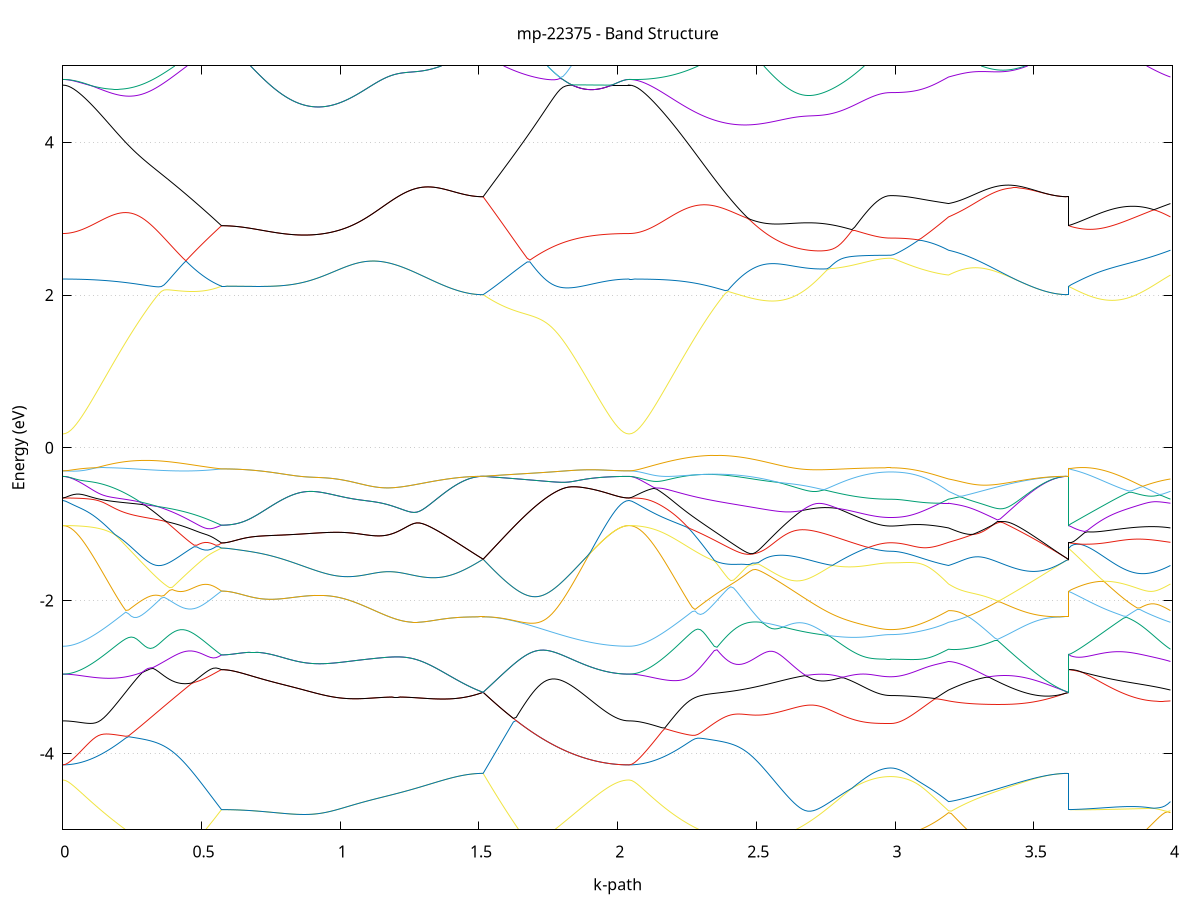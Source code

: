 set title 'mp-22375 - Band Structure'
set xlabel 'k-path'
set ylabel 'Energy (eV)'
set grid y
set yrange [-5:5]
set terminal png size 800,600
set output 'mp-22375_bands_gnuplot.png'
plot '-' using 1:2 with lines notitle, '-' using 1:2 with lines notitle, '-' using 1:2 with lines notitle, '-' using 1:2 with lines notitle, '-' using 1:2 with lines notitle, '-' using 1:2 with lines notitle, '-' using 1:2 with lines notitle, '-' using 1:2 with lines notitle, '-' using 1:2 with lines notitle, '-' using 1:2 with lines notitle, '-' using 1:2 with lines notitle, '-' using 1:2 with lines notitle, '-' using 1:2 with lines notitle, '-' using 1:2 with lines notitle, '-' using 1:2 with lines notitle, '-' using 1:2 with lines notitle, '-' using 1:2 with lines notitle, '-' using 1:2 with lines notitle, '-' using 1:2 with lines notitle, '-' using 1:2 with lines notitle, '-' using 1:2 with lines notitle, '-' using 1:2 with lines notitle, '-' using 1:2 with lines notitle, '-' using 1:2 with lines notitle, '-' using 1:2 with lines notitle, '-' using 1:2 with lines notitle, '-' using 1:2 with lines notitle, '-' using 1:2 with lines notitle, '-' using 1:2 with lines notitle, '-' using 1:2 with lines notitle, '-' using 1:2 with lines notitle, '-' using 1:2 with lines notitle, '-' using 1:2 with lines notitle, '-' using 1:2 with lines notitle, '-' using 1:2 with lines notitle, '-' using 1:2 with lines notitle, '-' using 1:2 with lines notitle, '-' using 1:2 with lines notitle, '-' using 1:2 with lines notitle, '-' using 1:2 with lines notitle, '-' using 1:2 with lines notitle, '-' using 1:2 with lines notitle, '-' using 1:2 with lines notitle, '-' using 1:2 with lines notitle, '-' using 1:2 with lines notitle, '-' using 1:2 with lines notitle, '-' using 1:2 with lines notitle, '-' using 1:2 with lines notitle, '-' using 1:2 with lines notitle, '-' using 1:2 with lines notitle, '-' using 1:2 with lines notitle, '-' using 1:2 with lines notitle, '-' using 1:2 with lines notitle, '-' using 1:2 with lines notitle, '-' using 1:2 with lines notitle, '-' using 1:2 with lines notitle, '-' using 1:2 with lines notitle, '-' using 1:2 with lines notitle, '-' using 1:2 with lines notitle, '-' using 1:2 with lines notitle, '-' using 1:2 with lines notitle, '-' using 1:2 with lines notitle, '-' using 1:2 with lines notitle, '-' using 1:2 with lines notitle, '-' using 1:2 with lines notitle, '-' using 1:2 with lines notitle, '-' using 1:2 with lines notitle, '-' using 1:2 with lines notitle, '-' using 1:2 with lines notitle, '-' using 1:2 with lines notitle, '-' using 1:2 with lines notitle, '-' using 1:2 with lines notitle, '-' using 1:2 with lines notitle, '-' using 1:2 with lines notitle, '-' using 1:2 with lines notitle, '-' using 1:2 with lines notitle, '-' using 1:2 with lines notitle, '-' using 1:2 with lines notitle, '-' using 1:2 with lines notitle, '-' using 1:2 with lines notitle, '-' using 1:2 with lines notitle, '-' using 1:2 with lines notitle, '-' using 1:2 with lines notitle, '-' using 1:2 with lines notitle, '-' using 1:2 with lines notitle, '-' using 1:2 with lines notitle, '-' using 1:2 with lines notitle, '-' using 1:2 with lines notitle, '-' using 1:2 with lines notitle, '-' using 1:2 with lines notitle, '-' using 1:2 with lines notitle, '-' using 1:2 with lines notitle, '-' using 1:2 with lines notitle, '-' using 1:2 with lines notitle, '-' using 1:2 with lines notitle, '-' using 1:2 with lines notitle
0.000000 -14.194062
0.009863 -14.194062
0.019725 -14.194062
0.029588 -14.194062
0.039450 -14.194062
0.049313 -14.194062
0.059175 -14.194062
0.069038 -14.194062
0.078901 -14.194062
0.088763 -14.194062
0.098626 -14.193962
0.108488 -14.193962
0.118351 -14.193862
0.128213 -14.193762
0.138076 -14.193662
0.147939 -14.193562
0.157801 -14.193362
0.167664 -14.193062
0.177526 -14.192862
0.187389 -14.192462
0.197251 -14.192162
0.207114 -14.191762
0.216977 -14.191262
0.226839 -14.190662
0.236702 -14.190062
0.246564 -14.189362
0.256427 -14.188662
0.266289 -14.187762
0.276152 -14.186862
0.286015 -14.185862
0.295877 -14.184862
0.305740 -14.183662
0.315602 -14.182362
0.325465 -14.181062
0.335327 -14.179662
0.345190 -14.178162
0.355053 -14.176562
0.364915 -14.174762
0.374778 -14.172962
0.384640 -14.171062
0.394503 -14.169062
0.404366 -14.166962
0.414228 -14.164862
0.424091 -14.162562
0.433953 -14.160162
0.443816 -14.157662
0.453678 -14.155062
0.463541 -14.152462
0.473404 -14.149662
0.483266 -14.146762
0.493129 -14.143862
0.502991 -14.140862
0.512854 -14.137762
0.522716 -14.134562
0.532579 -14.131362
0.542442 -14.128062
0.552304 -14.124662
0.562167 -14.121362
0.572029 -14.118062
0.572029 -14.118062
0.581912 -14.118162
0.591795 -14.118562
0.601677 -14.119062
0.611560 -14.119762
0.621443 -14.120662
0.631326 -14.121662
0.641209 -14.122962
0.651091 -14.124362
0.660974 -14.125862
0.670857 -14.127562
0.680739 -14.129362
0.690622 -14.131162
0.700505 -14.133162
0.710388 -14.135262
0.720271 -14.137362
0.730153 -14.139562
0.740036 -14.141762
0.749919 -14.143962
0.759801 -14.146262
0.769684 -14.148562
0.779567 -14.150862
0.789450 -14.153162
0.799333 -14.155462
0.809215 -14.157762
0.819098 -14.159962
0.828981 -14.162162
0.838864 -14.164362
0.848746 -14.166562
0.858629 -14.168562
0.868512 -14.170662
0.878395 -14.172562
0.888277 -14.174562
0.898160 -14.176362
0.908043 -14.178162
0.917926 -14.179862
0.927808 -14.181462
0.937691 -14.182962
0.947574 -14.184462
0.957457 -14.185762
0.967339 -14.187062
0.977222 -14.188262
0.987105 -14.189362
0.996988 -14.190362
1.006870 -14.191262
1.016753 -14.192062
1.016753 -14.192062
1.026721 -14.192762
1.036688 -14.193362
1.046656 -14.193862
1.056624 -14.194262
1.066591 -14.194562
1.076559 -14.194762
1.086526 -14.194762
1.096494 -14.194762
1.106462 -14.194662
1.116429 -14.194462
1.126397 -14.194062
1.136365 -14.193662
1.146332 -14.193062
1.156300 -14.192362
1.166268 -14.191662
1.176235 -14.190762
1.186203 -14.189762
1.196170 -14.188762
1.206138 -14.187562
1.216106 -14.186262
1.226073 -14.184862
1.236041 -14.183362
1.246009 -14.181762
1.255976 -14.180162
1.265944 -14.178362
1.275912 -14.176462
1.285879 -14.174562
1.295847 -14.172462
1.305815 -14.170362
1.315782 -14.168062
1.325750 -14.165762
1.335717 -14.163362
1.345685 -14.160862
1.355653 -14.158362
1.365620 -14.155662
1.375588 -14.152962
1.385556 -14.150162
1.395523 -14.147262
1.405491 -14.144362
1.415459 -14.141362
1.425426 -14.138262
1.435394 -14.135162
1.445361 -14.131962
1.455329 -14.128662
1.465297 -14.125362
1.475264 -14.121962
1.485232 -14.118562
1.495200 -14.115062
1.505167 -14.111562
1.515135 -14.108062
1.515135 -14.108062
1.525058 -14.110862
1.534982 -14.113662
1.544905 -14.116362
1.554828 -14.119162
1.564752 -14.121862
1.574675 -14.124462
1.584599 -14.127162
1.594522 -14.129762
1.604445 -14.132362
1.614369 -14.134862
1.624292 -14.137362
1.634216 -14.139862
1.644139 -14.142262
1.654062 -14.144662
1.663986 -14.146962
1.673909 -14.149262
1.683832 -14.151562
1.693756 -14.153762
1.703679 -14.155862
1.713603 -14.157962
1.723526 -14.160062
1.733449 -14.162062
1.743373 -14.163962
1.753296 -14.165862
1.763220 -14.167762
1.773143 -14.169562
1.783066 -14.171262
1.792990 -14.172962
1.802913 -14.174562
1.812836 -14.176062
1.822760 -14.177562
1.832683 -14.179062
1.842607 -14.180362
1.852530 -14.181662
1.862453 -14.182962
1.872377 -14.184162
1.882300 -14.185262
1.892223 -14.186262
1.902147 -14.187262
1.912070 -14.188262
1.921994 -14.189062
1.931917 -14.189862
1.941840 -14.190562
1.951764 -14.191262
1.961687 -14.191862
1.971611 -14.192362
1.981534 -14.192762
1.991457 -14.193162
2.001381 -14.193462
2.011304 -14.193762
2.021227 -14.193962
2.031151 -14.194062
2.041074 -14.194062
2.041074 -14.194062
2.050987 -14.194062
2.060900 -14.194062
2.070813 -14.193962
2.080727 -14.193962
2.090640 -14.193862
2.100553 -14.193762
2.110466 -14.193662
2.120379 -14.193462
2.130292 -14.193362
2.140205 -14.193162
2.150118 -14.192962
2.160031 -14.192762
2.169944 -14.192562
2.179857 -14.192262
2.189770 -14.192062
2.199683 -14.191762
2.209596 -14.191462
2.219509 -14.191162
2.229423 -14.190762
2.239336 -14.190362
2.249249 -14.190062
2.259162 -14.189662
2.269075 -14.189162
2.278988 -14.188762
2.288901 -14.188262
2.298814 -14.187762
2.308727 -14.187262
2.318640 -14.186762
2.328553 -14.186162
2.338466 -14.185562
2.348379 -14.184962
2.358292 -14.184362
2.368205 -14.183762
2.378119 -14.183062
2.388032 -14.182362
2.397945 -14.181662
2.407858 -14.180962
2.417771 -14.180162
2.427684 -14.179462
2.437597 -14.178662
2.447510 -14.177862
2.457423 -14.177062
2.467336 -14.176162
2.477249 -14.175362
2.487162 -14.174462
2.497075 -14.173562
2.506988 -14.172662
2.516901 -14.171662
2.526815 -14.170762
2.536728 -14.169762
2.546641 -14.168862
2.556554 -14.167862
2.566467 -14.166862
2.576380 -14.165862
2.586293 -14.164862
2.596206 -14.163862
2.606119 -14.162862
2.616032 -14.162162
2.625945 -14.166662
2.635858 -14.171062
2.645771 -14.175362
2.655684 -14.179662
2.665597 -14.183862
2.675511 -14.187862
2.685424 -14.191862
2.695337 -14.195662
2.705250 -14.199462
2.715163 -14.203162
2.725076 -14.206662
2.734989 -14.210062
2.734989 -14.210062
2.744957 -14.213462
2.754924 -14.216662
2.764892 -14.219762
2.774860 -14.222662
2.784827 -14.225562
2.794795 -14.228262
2.804762 -14.230762
2.814730 -14.233262
2.824698 -14.235562
2.834665 -14.237762
2.844633 -14.239762
2.854601 -14.241762
2.864568 -14.243462
2.874536 -14.245162
2.884504 -14.246662
2.894471 -14.247962
2.904439 -14.249162
2.914406 -14.250262
2.924374 -14.251162
2.934342 -14.251962
2.944309 -14.252662
2.954277 -14.253162
2.964245 -14.253462
2.974212 -14.253762
2.984180 -14.253762
2.984180 -14.253762
2.994109 -14.253762
3.004039 -14.253562
3.013968 -14.253262
3.023897 -14.252762
3.033827 -14.252162
3.043756 -14.251462
3.053685 -14.250662
3.063615 -14.249762
3.073544 -14.248662
3.083473 -14.247462
3.093403 -14.246162
3.103332 -14.244762
3.113261 -14.243162
3.123191 -14.241562
3.133120 -14.239762
3.143049 -14.237862
3.152979 -14.235862
3.162908 -14.233762
3.172838 -14.231562
3.182767 -14.229362
3.192696 -14.226962
3.192696 -14.226962
3.202506 -14.225762
3.212315 -14.224462
3.222124 -14.223062
3.231934 -14.221662
3.241743 -14.220062
3.251552 -14.218462
3.261362 -14.216762
3.271171 -14.214962
3.280980 -14.213162
3.290790 -14.211162
3.300599 -14.209162
3.310408 -14.206962
3.320218 -14.204762
3.330027 -14.202562
3.339836 -14.200162
3.349646 -14.197762
3.359455 -14.195262
3.369265 -14.192662
3.379074 -14.189962
3.388883 -14.187262
3.398693 -14.184462
3.408502 -14.181662
3.418311 -14.178662
3.428121 -14.175762
3.437930 -14.172662
3.447739 -14.169562
3.457549 -14.166462
3.467358 -14.163262
3.477167 -14.159962
3.486977 -14.156762
3.496786 -14.153362
3.506595 -14.150062
3.516405 -14.146662
3.526214 -14.143162
3.536023 -14.139762
3.545833 -14.136262
3.555642 -14.132762
3.565452 -14.129262
3.575261 -14.125662
3.585070 -14.122162
3.594880 -14.118562
3.604689 -14.115062
3.614498 -14.111562
3.624308 -14.108062
3.624308 -14.118062
3.634263 -14.121262
3.644219 -14.124462
3.654174 -14.127662
3.664129 -14.131062
3.674085 -14.134462
3.684040 -14.137962
3.693996 -14.141462
3.703951 -14.144962
3.713907 -14.148562
3.723862 -14.152062
3.733818 -14.155662
3.743773 -14.159162
3.753729 -14.162662
3.763684 -14.166162
3.773639 -14.169562
3.783595 -14.172962
3.793550 -14.176362
3.803506 -14.179562
3.813461 -14.182762
3.823417 -14.185962
3.833372 -14.189062
3.843328 -14.192062
3.853283 -14.194962
3.863239 -14.197762
3.873194 -14.200562
3.883149 -14.203262
3.893105 -14.205862
3.903060 -14.208362
3.913016 -14.210762
3.922971 -14.213162
3.932927 -14.215362
3.942882 -14.217562
3.952838 -14.219562
3.962793 -14.221562
3.972749 -14.223462
3.982704 -14.225262
3.992659 -14.226962
e
0.000000 -14.194062
0.009863 -14.194062
0.019725 -14.193862
0.029588 -14.193762
0.039450 -14.193462
0.049313 -14.193062
0.059175 -14.192662
0.069038 -14.192162
0.078901 -14.191562
0.088763 -14.190962
0.098626 -14.190262
0.108488 -14.189462
0.118351 -14.188562
0.128213 -14.187662
0.138076 -14.186662
0.147939 -14.185562
0.157801 -14.184362
0.167664 -14.183162
0.177526 -14.181862
0.187389 -14.180462
0.197251 -14.179062
0.207114 -14.177562
0.216977 -14.176062
0.226839 -14.174362
0.236702 -14.172762
0.246564 -14.170962
0.256427 -14.169162
0.266289 -14.167262
0.276152 -14.165362
0.286015 -14.163462
0.295877 -14.161362
0.305740 -14.159362
0.315602 -14.157162
0.325465 -14.155062
0.335327 -14.152762
0.345190 -14.150562
0.355053 -14.148262
0.364915 -14.145862
0.374778 -14.143462
0.384640 -14.141062
0.394503 -14.138662
0.404366 -14.136162
0.414228 -14.133662
0.424091 -14.131162
0.433953 -14.128662
0.443816 -14.126162
0.453678 -14.123562
0.463541 -14.121062
0.473404 -14.118662
0.483266 -14.116162
0.493129 -14.113862
0.502991 -14.111762
0.512854 -14.109962
0.522716 -14.108762
0.532579 -14.108662
0.542442 -14.109862
0.552304 -14.112062
0.562167 -14.114962
0.572029 -14.118062
0.572029 -14.118062
0.581912 -14.118162
0.591795 -14.118562
0.601677 -14.119062
0.611560 -14.119762
0.621443 -14.120662
0.631326 -14.121662
0.641209 -14.122962
0.651091 -14.124362
0.660974 -14.125862
0.670857 -14.127562
0.680739 -14.129362
0.690622 -14.131162
0.700505 -14.133162
0.710388 -14.135262
0.720271 -14.137362
0.730153 -14.139562
0.740036 -14.141762
0.749919 -14.143962
0.759801 -14.146262
0.769684 -14.148562
0.779567 -14.150862
0.789450 -14.153162
0.799333 -14.155462
0.809215 -14.157762
0.819098 -14.159962
0.828981 -14.162162
0.838864 -14.164362
0.848746 -14.166562
0.858629 -14.168562
0.868512 -14.170662
0.878395 -14.172562
0.888277 -14.174562
0.898160 -14.176362
0.908043 -14.178162
0.917926 -14.179862
0.927808 -14.181462
0.937691 -14.182962
0.947574 -14.184462
0.957457 -14.185762
0.967339 -14.187062
0.977222 -14.188262
0.987105 -14.189362
0.996988 -14.190362
1.006870 -14.191262
1.016753 -14.192062
1.016753 -14.192062
1.026721 -14.192762
1.036688 -14.193362
1.046656 -14.193862
1.056624 -14.194262
1.066591 -14.194562
1.076559 -14.194762
1.086526 -14.194762
1.096494 -14.194762
1.106462 -14.194662
1.116429 -14.194462
1.126397 -14.194062
1.136365 -14.193662
1.146332 -14.193062
1.156300 -14.192362
1.166268 -14.191662
1.176235 -14.190762
1.186203 -14.189762
1.196170 -14.188762
1.206138 -14.187562
1.216106 -14.186262
1.226073 -14.184862
1.236041 -14.183362
1.246009 -14.181762
1.255976 -14.180162
1.265944 -14.178362
1.275912 -14.176462
1.285879 -14.174562
1.295847 -14.172462
1.305815 -14.170362
1.315782 -14.168062
1.325750 -14.165762
1.335717 -14.163362
1.345685 -14.160862
1.355653 -14.158362
1.365620 -14.155662
1.375588 -14.152962
1.385556 -14.150162
1.395523 -14.147262
1.405491 -14.144362
1.415459 -14.141362
1.425426 -14.138262
1.435394 -14.135162
1.445361 -14.131962
1.455329 -14.128662
1.465297 -14.125362
1.475264 -14.121962
1.485232 -14.118562
1.495200 -14.115062
1.505167 -14.111562
1.515135 -14.108062
1.515135 -14.108062
1.525058 -14.110862
1.534982 -14.113662
1.544905 -14.116362
1.554828 -14.119162
1.564752 -14.121862
1.574675 -14.124462
1.584599 -14.127162
1.594522 -14.129762
1.604445 -14.132362
1.614369 -14.134862
1.624292 -14.137362
1.634216 -14.139862
1.644139 -14.142262
1.654062 -14.144662
1.663986 -14.146962
1.673909 -14.149262
1.683832 -14.151562
1.693756 -14.153762
1.703679 -14.155862
1.713603 -14.157962
1.723526 -14.160062
1.733449 -14.162062
1.743373 -14.163962
1.753296 -14.165862
1.763220 -14.167762
1.773143 -14.169562
1.783066 -14.171262
1.792990 -14.172962
1.802913 -14.174562
1.812836 -14.176062
1.822760 -14.177562
1.832683 -14.179062
1.842607 -14.180362
1.852530 -14.181662
1.862453 -14.182962
1.872377 -14.184162
1.882300 -14.185262
1.892223 -14.186262
1.902147 -14.187262
1.912070 -14.188262
1.921994 -14.189062
1.931917 -14.189862
1.941840 -14.190562
1.951764 -14.191262
1.961687 -14.191862
1.971611 -14.192362
1.981534 -14.192762
1.991457 -14.193162
2.001381 -14.193462
2.011304 -14.193762
2.021227 -14.193962
2.031151 -14.194062
2.041074 -14.194062
2.041074 -14.194062
2.050987 -14.194062
2.060900 -14.193962
2.070813 -14.193862
2.080727 -14.193662
2.090640 -14.193462
2.100553 -14.193162
2.110466 -14.192762
2.120379 -14.192462
2.130292 -14.191962
2.140205 -14.191462
2.150118 -14.190962
2.160031 -14.190362
2.169944 -14.189662
2.179857 -14.188962
2.189770 -14.188262
2.199683 -14.187362
2.209596 -14.186562
2.219509 -14.185562
2.229423 -14.184562
2.239336 -14.183562
2.249249 -14.182462
2.259162 -14.181262
2.269075 -14.180062
2.278988 -14.178762
2.288901 -14.177362
2.298814 -14.175962
2.308727 -14.174462
2.318640 -14.172962
2.328553 -14.171362
2.338466 -14.169662
2.348379 -14.167962
2.358292 -14.166162
2.368205 -14.164362
2.378119 -14.162462
2.388032 -14.160562
2.397945 -14.158562
2.407858 -14.156462
2.417771 -14.154362
2.427684 -14.152262
2.437597 -14.150062
2.447510 -14.147762
2.457423 -14.145562
2.467336 -14.143262
2.477249 -14.140862
2.487162 -14.138562
2.497075 -14.136262
2.506988 -14.134062
2.516901 -14.131962
2.526815 -14.130462
2.536728 -14.130062
2.546641 -14.131762
2.556554 -14.135162
2.566467 -14.139362
2.576380 -14.143862
2.586293 -14.148462
2.596206 -14.153062
2.606119 -14.157662
2.616032 -14.161762
2.625945 -14.160762
2.635858 -14.159762
2.645771 -14.158662
2.655684 -14.157662
2.665597 -14.156562
2.675511 -14.155562
2.685424 -14.154562
2.695337 -14.153462
2.705250 -14.152462
2.715163 -14.151462
2.725076 -14.150462
2.734989 -14.149462
2.734989 -14.149462
2.744957 -14.148562
2.754924 -14.147562
2.764892 -14.146662
2.774860 -14.145662
2.784827 -14.144862
2.794795 -14.143962
2.804762 -14.143162
2.814730 -14.142262
2.824698 -14.141562
2.834665 -14.140762
2.844633 -14.140062
2.854601 -14.139462
2.864568 -14.138762
2.874536 -14.138162
2.884504 -14.137662
2.894471 -14.137162
2.904439 -14.136762
2.914406 -14.136362
2.924374 -14.135962
2.934342 -14.135662
2.944309 -14.135462
2.954277 -14.135262
2.964245 -14.135162
2.974212 -14.135062
2.984180 -14.135062
2.984180 -14.135062
2.994109 -14.135062
3.004039 -14.135262
3.013968 -14.135562
3.023897 -14.135962
3.033827 -14.136562
3.043756 -14.137162
3.053685 -14.137962
3.063615 -14.138762
3.073544 -14.139762
3.083473 -14.140762
3.093403 -14.141862
3.103332 -14.142962
3.113261 -14.144162
3.123191 -14.145462
3.133120 -14.146762
3.143049 -14.148062
3.152979 -14.149362
3.162908 -14.150762
3.172838 -14.152062
3.182767 -14.153462
3.192696 -14.154762
3.192696 -14.154762
3.202506 -14.156262
3.212315 -14.157562
3.222124 -14.158862
3.231934 -14.159962
3.241743 -14.160962
3.251552 -14.161962
3.261362 -14.162762
3.271171 -14.163362
3.280980 -14.163962
3.290790 -14.164362
3.300599 -14.164762
3.310408 -14.164962
3.320218 -14.164962
3.330027 -14.164962
3.339836 -14.164762
3.349646 -14.164562
3.359455 -14.164062
3.369265 -14.163562
3.379074 -14.162862
3.388883 -14.162062
3.398693 -14.161162
3.408502 -14.160162
3.418311 -14.158962
3.428121 -14.157762
3.437930 -14.156362
3.447739 -14.154762
3.457549 -14.153162
3.467358 -14.151362
3.477167 -14.149462
3.486977 -14.147462
3.496786 -14.145362
3.506595 -14.143162
3.516405 -14.140762
3.526214 -14.138362
3.536023 -14.135762
3.545833 -14.133062
3.555642 -14.130262
3.565452 -14.127462
3.575261 -14.124462
3.585070 -14.121362
3.594880 -14.118162
3.604689 -14.114862
3.614498 -14.111462
3.624308 -14.108062
3.624308 -14.118062
3.634263 -14.115062
3.644219 -14.112162
3.654174 -14.109262
3.664129 -14.106562
3.674085 -14.104062
3.684040 -14.107062
3.693996 -14.110062
3.703951 -14.112862
3.713907 -14.115562
3.723862 -14.118162
3.733818 -14.120762
3.743773 -14.123162
3.753729 -14.125562
3.763684 -14.127762
3.773639 -14.129962
3.783595 -14.132062
3.793550 -14.134162
3.803506 -14.136062
3.813461 -14.137962
3.823417 -14.139662
3.833372 -14.141362
3.843328 -14.142962
3.853283 -14.144462
3.863239 -14.145862
3.873194 -14.147262
3.883149 -14.148462
3.893105 -14.149562
3.903060 -14.150562
3.913016 -14.151462
3.922971 -14.152262
3.932927 -14.152962
3.942882 -14.153562
3.952838 -14.154062
3.962793 -14.154362
3.972749 -14.154662
3.982704 -14.154762
3.992659 -14.154762
e
0.000000 -13.991162
0.009863 -13.991162
0.019725 -13.991262
0.029588 -13.991362
0.039450 -13.991562
0.049313 -13.991762
0.059175 -13.992062
0.069038 -13.992462
0.078901 -13.992862
0.088763 -13.993362
0.098626 -13.993862
0.108488 -13.994462
0.118351 -13.995162
0.128213 -13.995862
0.138076 -13.996662
0.147939 -13.997562
0.157801 -13.998562
0.167664 -13.999562
0.177526 -14.000662
0.187389 -14.001862
0.197251 -14.003062
0.207114 -14.004362
0.216977 -14.005762
0.226839 -14.007262
0.236702 -14.008762
0.246564 -14.010362
0.256427 -14.011962
0.266289 -14.013762
0.276152 -14.015462
0.286015 -14.017362
0.295877 -14.019262
0.305740 -14.021162
0.315602 -14.023162
0.325465 -14.025262
0.335327 -14.027362
0.345190 -14.029562
0.355053 -14.031762
0.364915 -14.034062
0.374778 -14.036362
0.384640 -14.038662
0.394503 -14.041062
0.404366 -14.043462
0.414228 -14.046262
0.424091 -14.050762
0.433953 -14.055262
0.443816 -14.059762
0.453678 -14.064162
0.463541 -14.068462
0.473404 -14.072762
0.483266 -14.076862
0.493129 -14.080762
0.502991 -14.084462
0.512854 -14.087662
0.522716 -14.090262
0.532579 -14.091662
0.542442 -14.091762
0.552304 -14.090662
0.562167 -14.088962
0.572029 -14.086762
0.572029 -14.086762
0.581912 -14.086762
0.591795 -14.086662
0.601677 -14.086362
0.611560 -14.086062
0.621443 -14.085762
0.631326 -14.085262
0.641209 -14.084762
0.651091 -14.084162
0.660974 -14.083462
0.670857 -14.082662
0.680739 -14.081862
0.690622 -14.081062
0.700505 -14.080062
0.710388 -14.079062
0.720271 -14.078062
0.730153 -14.076962
0.740036 -14.075762
0.749919 -14.074562
0.759801 -14.073262
0.769684 -14.071862
0.779567 -14.070462
0.789450 -14.069062
0.799333 -14.067462
0.809215 -14.065962
0.819098 -14.064262
0.828981 -14.062662
0.838864 -14.060862
0.848746 -14.059162
0.858629 -14.057362
0.868512 -14.055462
0.878395 -14.053562
0.888277 -14.051662
0.898160 -14.049662
0.908043 -14.047662
0.917926 -14.045562
0.927808 -14.043462
0.937691 -14.041362
0.947574 -14.039262
0.957457 -14.037162
0.967339 -14.034962
0.977222 -14.032862
0.987105 -14.030662
0.996988 -14.028562
1.006870 -14.026462
1.016753 -14.024362
1.016753 -14.024362
1.026721 -14.022262
1.036688 -14.020162
1.046656 -14.018162
1.056624 -14.016262
1.066591 -14.014462
1.076559 -14.012762
1.086526 -14.011162
1.096494 -14.009662
1.106462 -14.008362
1.116429 -14.007162
1.126397 -14.006262
1.136365 -14.005562
1.146332 -14.005062
1.156300 -14.004862
1.166268 -14.004962
1.176235 -14.005262
1.186203 -14.005962
1.196170 -14.006862
1.206138 -14.007962
1.216106 -14.009462
1.226073 -14.011162
1.236041 -14.013162
1.246009 -14.015262
1.255976 -14.017662
1.265944 -14.020262
1.275912 -14.022962
1.285879 -14.025862
1.295847 -14.028862
1.305815 -14.031962
1.315782 -14.035262
1.325750 -14.038562
1.335717 -14.041962
1.345685 -14.045462
1.355653 -14.049062
1.365620 -14.052662
1.375588 -14.056262
1.385556 -14.059962
1.395523 -14.063662
1.405491 -14.067362
1.415459 -14.071162
1.425426 -14.074862
1.435394 -14.078562
1.445361 -14.082362
1.455329 -14.086062
1.465297 -14.089762
1.475264 -14.093462
1.485232 -14.097162
1.495200 -14.100862
1.505167 -14.104462
1.515135 -14.108062
1.515135 -14.108062
1.525058 -14.105162
1.534982 -14.102362
1.544905 -14.099462
1.554828 -14.096562
1.564752 -14.093662
1.574675 -14.090762
1.584599 -14.087862
1.594522 -14.084862
1.604445 -14.081962
1.614369 -14.078962
1.624292 -14.076062
1.634216 -14.073162
1.644139 -14.070162
1.654062 -14.067262
1.663986 -14.064262
1.673909 -14.061362
1.683832 -14.058462
1.693756 -14.055562
1.703679 -14.052662
1.713603 -14.049862
1.723526 -14.046962
1.733449 -14.044162
1.743373 -14.041462
1.753296 -14.038662
1.763220 -14.035962
1.773143 -14.033262
1.783066 -14.030662
1.792990 -14.028062
1.802913 -14.025562
1.812836 -14.023062
1.822760 -14.020662
1.832683 -14.018362
1.842607 -14.016062
1.852530 -14.013862
1.862453 -14.011762
1.872377 -14.009662
1.882300 -14.007662
1.892223 -14.005762
1.902147 -14.004062
1.912070 -14.002362
1.921994 -14.000762
1.931917 -13.999262
1.941840 -13.997862
1.951764 -13.996662
1.961687 -13.995462
1.971611 -13.994462
1.981534 -13.993662
1.991457 -13.992862
2.001381 -13.992262
2.011304 -13.991762
2.021227 -13.991462
2.031151 -13.991262
2.041074 -13.991162
2.041074 -13.991162
2.050987 -13.991162
2.060900 -13.991162
2.070813 -13.991262
2.080727 -13.991262
2.090640 -13.991362
2.100553 -13.991462
2.110466 -13.991662
2.120379 -13.991762
2.130292 -13.991962
2.140205 -13.992262
2.150118 -13.992562
2.160031 -13.992862
2.169944 -13.993262
2.179857 -13.993662
2.189770 -13.994262
2.199683 -13.994862
2.209596 -13.995562
2.219509 -13.996362
2.229423 -13.997362
2.239336 -13.998462
2.249249 -13.999762
2.259162 -14.001262
2.269075 -14.003062
2.278988 -14.004962
2.288901 -14.007262
2.298814 -14.009762
2.308727 -14.012562
2.318640 -14.015662
2.328553 -14.019062
2.338466 -14.022762
2.348379 -14.026762
2.358292 -14.030862
2.368205 -14.035262
2.378119 -14.039862
2.388032 -14.044562
2.397945 -14.049362
2.407858 -14.054362
2.417771 -14.059362
2.427684 -14.064462
2.437597 -14.069562
2.447510 -14.074762
2.457423 -14.079962
2.467336 -14.085162
2.477249 -14.090262
2.487162 -14.095362
2.497075 -14.100462
2.506988 -14.105362
2.516901 -14.110062
2.526815 -14.114162
2.536728 -14.117062
2.546641 -14.117862
2.556554 -14.116762
2.566467 -14.114862
2.576380 -14.112662
2.586293 -14.110162
2.596206 -14.107662
2.606119 -14.105162
2.616032 -14.102562
2.625945 -14.100062
2.635858 -14.097462
2.645771 -14.094962
2.655684 -14.092562
2.665597 -14.090162
2.675511 -14.087862
2.685424 -14.085562
2.695337 -14.083462
2.705250 -14.081462
2.715163 -14.079562
2.725076 -14.077762
2.734989 -14.076162
2.734989 -14.076162
2.744957 -14.074662
2.754924 -14.073362
2.764892 -14.072162
2.774860 -14.071162
2.784827 -14.070262
2.794795 -14.069562
2.804762 -14.068962
2.814730 -14.068462
2.824698 -14.068062
2.834665 -14.067762
2.844633 -14.067562
2.854601 -14.067462
2.864568 -14.067362
2.874536 -14.067262
2.884504 -14.067262
2.894471 -14.067262
2.904439 -14.067362
2.914406 -14.067362
2.924374 -14.067462
2.934342 -14.067462
2.944309 -14.067562
2.954277 -14.067562
2.964245 -14.067562
2.974212 -14.067562
2.984180 -14.067562
2.984180 -14.067562
2.994109 -14.067562
3.004039 -14.067462
3.013968 -14.067262
3.023897 -14.066962
3.033827 -14.066662
3.043756 -14.066262
3.053685 -14.065762
3.063615 -14.065162
3.073544 -14.064562
3.083473 -14.063862
3.093403 -14.063162
3.103332 -14.062262
3.113261 -14.061462
3.123191 -14.060462
3.133120 -14.059462
3.143049 -14.058462
3.152979 -14.057362
3.162908 -14.056162
3.172838 -14.054962
3.182767 -14.053762
3.192696 -14.052562
3.192696 -14.052562
3.202506 -14.050762
3.212315 -14.049062
3.222124 -14.047362
3.231934 -14.045862
3.241743 -14.044462
3.251552 -14.043162
3.261362 -14.041962
3.271171 -14.040962
3.280980 -14.040062
3.290790 -14.039362
3.300599 -14.038862
3.310408 -14.038462
3.320218 -14.038362
3.330027 -14.038362
3.339836 -14.038562
3.349646 -14.038962
3.359455 -14.039562
3.369265 -14.040362
3.379074 -14.041362
3.388883 -14.042462
3.398693 -14.043862
3.408502 -14.045362
3.418311 -14.047062
3.428121 -14.048962
3.437930 -14.050962
3.447739 -14.053062
3.457549 -14.055362
3.467358 -14.057762
3.477167 -14.060362
3.486977 -14.062962
3.496786 -14.065762
3.506595 -14.068662
3.516405 -14.071562
3.526214 -14.074662
3.536023 -14.077762
3.545833 -14.080862
3.555642 -14.084162
3.565452 -14.087462
3.575261 -14.090762
3.585070 -14.094162
3.594880 -14.097562
3.604689 -14.101062
3.614498 -14.104562
3.624308 -14.108062
3.624308 -14.086762
3.634263 -14.090562
3.644219 -14.094062
3.654174 -14.097562
3.664129 -14.100862
3.674085 -14.103862
3.684040 -14.101262
3.693996 -14.098762
3.703951 -14.096262
3.713907 -14.093862
3.723862 -14.091562
3.733818 -14.089362
3.743773 -14.087162
3.753729 -14.084962
3.763684 -14.082862
3.773639 -14.080862
3.783595 -14.078862
3.793550 -14.076962
3.803506 -14.075062
3.813461 -14.073262
3.823417 -14.071462
3.833372 -14.069762
3.843328 -14.068062
3.853283 -14.066462
3.863239 -14.064962
3.873194 -14.063562
3.883149 -14.062162
3.893105 -14.060762
3.903060 -14.059562
3.913016 -14.058362
3.922971 -14.057362
3.932927 -14.056362
3.942882 -14.055462
3.952838 -14.054662
3.962793 -14.053962
3.972749 -14.053362
3.982704 -14.052862
3.992659 -14.052562
e
0.000000 -13.991162
0.009863 -13.991162
0.019725 -13.991062
0.029588 -13.990962
0.039450 -13.990762
0.049313 -13.990562
0.059175 -13.990262
0.069038 -13.989962
0.078901 -13.989562
0.088763 -13.989162
0.098626 -13.988662
0.108488 -13.988162
0.118351 -13.987662
0.128213 -13.987062
0.138076 -13.986462
0.147939 -13.985862
0.157801 -13.985262
0.167664 -13.984562
0.177526 -13.983962
0.187389 -13.983362
0.197251 -13.982762
0.207114 -13.982362
0.216977 -13.981962
0.226839 -13.981862
0.236702 -13.981962
0.246564 -13.982462
0.256427 -13.983562
0.266289 -13.985162
0.276152 -13.987462
0.286015 -13.990262
0.295877 -13.993562
0.305740 -13.997262
0.315602 -14.001262
0.325465 -14.005462
0.335327 -14.009762
0.345190 -14.014162
0.355053 -14.018662
0.364915 -14.023262
0.374778 -14.027862
0.384640 -14.032462
0.394503 -14.037062
0.404366 -14.041662
0.414228 -14.045862
0.424091 -14.048362
0.433953 -14.050862
0.443816 -14.053362
0.453678 -14.055962
0.463541 -14.058562
0.473404 -14.061162
0.483266 -14.063762
0.493129 -14.066362
0.502991 -14.068962
0.512854 -14.071662
0.522716 -14.074262
0.532579 -14.076862
0.542442 -14.079462
0.552304 -14.081962
0.562167 -14.084462
0.572029 -14.086762
0.572029 -14.086762
0.581912 -14.086762
0.591795 -14.086662
0.601677 -14.086362
0.611560 -14.086062
0.621443 -14.085762
0.631326 -14.085262
0.641209 -14.084762
0.651091 -14.084162
0.660974 -14.083462
0.670857 -14.082662
0.680739 -14.081862
0.690622 -14.081062
0.700505 -14.080062
0.710388 -14.079062
0.720271 -14.078062
0.730153 -14.076962
0.740036 -14.075762
0.749919 -14.074562
0.759801 -14.073262
0.769684 -14.071862
0.779567 -14.070462
0.789450 -14.069062
0.799333 -14.067462
0.809215 -14.065962
0.819098 -14.064262
0.828981 -14.062662
0.838864 -14.060862
0.848746 -14.059162
0.858629 -14.057362
0.868512 -14.055462
0.878395 -14.053562
0.888277 -14.051662
0.898160 -14.049662
0.908043 -14.047662
0.917926 -14.045562
0.927808 -14.043462
0.937691 -14.041362
0.947574 -14.039262
0.957457 -14.037162
0.967339 -14.034962
0.977222 -14.032862
0.987105 -14.030662
0.996988 -14.028562
1.006870 -14.026462
1.016753 -14.024362
1.016753 -14.024362
1.026721 -14.022262
1.036688 -14.020162
1.046656 -14.018162
1.056624 -14.016262
1.066591 -14.014462
1.076559 -14.012762
1.086526 -14.011162
1.096494 -14.009662
1.106462 -14.008362
1.116429 -14.007162
1.126397 -14.006262
1.136365 -14.005562
1.146332 -14.005062
1.156300 -14.004862
1.166268 -14.004962
1.176235 -14.005262
1.186203 -14.005962
1.196170 -14.006862
1.206138 -14.007962
1.216106 -14.009462
1.226073 -14.011162
1.236041 -14.013162
1.246009 -14.015262
1.255976 -14.017662
1.265944 -14.020262
1.275912 -14.022962
1.285879 -14.025862
1.295847 -14.028862
1.305815 -14.031962
1.315782 -14.035262
1.325750 -14.038562
1.335717 -14.041962
1.345685 -14.045462
1.355653 -14.049062
1.365620 -14.052662
1.375588 -14.056262
1.385556 -14.059962
1.395523 -14.063662
1.405491 -14.067362
1.415459 -14.071162
1.425426 -14.074862
1.435394 -14.078562
1.445361 -14.082362
1.455329 -14.086062
1.465297 -14.089762
1.475264 -14.093462
1.485232 -14.097162
1.495200 -14.100862
1.505167 -14.104462
1.515135 -14.108062
1.515135 -14.108062
1.525058 -14.105162
1.534982 -14.102362
1.544905 -14.099462
1.554828 -14.096562
1.564752 -14.093662
1.574675 -14.090762
1.584599 -14.087862
1.594522 -14.084862
1.604445 -14.081962
1.614369 -14.078962
1.624292 -14.076062
1.634216 -14.073162
1.644139 -14.070162
1.654062 -14.067262
1.663986 -14.064262
1.673909 -14.061362
1.683832 -14.058462
1.693756 -14.055562
1.703679 -14.052662
1.713603 -14.049862
1.723526 -14.046962
1.733449 -14.044162
1.743373 -14.041462
1.753296 -14.038662
1.763220 -14.035962
1.773143 -14.033262
1.783066 -14.030662
1.792990 -14.028062
1.802913 -14.025562
1.812836 -14.023062
1.822760 -14.020662
1.832683 -14.018362
1.842607 -14.016062
1.852530 -14.013862
1.862453 -14.011762
1.872377 -14.009662
1.882300 -14.007662
1.892223 -14.005762
1.902147 -14.004062
1.912070 -14.002362
1.921994 -14.000762
1.931917 -13.999262
1.941840 -13.997862
1.951764 -13.996662
1.961687 -13.995462
1.971611 -13.994462
1.981534 -13.993662
1.991457 -13.992862
2.001381 -13.992262
2.011304 -13.991762
2.021227 -13.991462
2.031151 -13.991262
2.041074 -13.991162
2.041074 -13.991162
2.050987 -13.991162
2.060900 -13.991062
2.070813 -13.990962
2.080727 -13.990762
2.090640 -13.990562
2.100553 -13.990362
2.110466 -13.990062
2.120379 -13.989762
2.130292 -13.989362
2.140205 -13.988962
2.150118 -13.988462
2.160031 -13.987962
2.169944 -13.987462
2.179857 -13.986862
2.189770 -13.986262
2.199683 -13.985562
2.209596 -13.984862
2.219509 -13.984062
2.229423 -13.983362
2.239336 -13.982462
2.249249 -13.981662
2.259162 -13.980762
2.269075 -13.979762
2.278988 -13.978762
2.288901 -13.977762
2.298814 -13.976762
2.308727 -13.975662
2.318640 -13.974462
2.328553 -13.973362
2.338466 -13.972162
2.348379 -13.970862
2.358292 -13.972062
2.368205 -13.973862
2.378119 -13.975662
2.388032 -13.977262
2.397945 -13.978862
2.407858 -13.980362
2.417771 -13.981762
2.427684 -13.983162
2.437597 -13.984562
2.447510 -13.985862
2.457423 -13.987262
2.467336 -13.988562
2.477249 -13.989862
2.487162 -13.991162
2.497075 -13.992462
2.506988 -13.993762
2.516901 -13.994962
2.526815 -13.996262
2.536728 -13.997462
2.546641 -13.998762
2.556554 -13.999962
2.566467 -14.001162
2.576380 -14.002362
2.586293 -14.003462
2.596206 -14.004562
2.606119 -14.005662
2.616032 -14.006662
2.625945 -14.007662
2.635858 -14.008462
2.645771 -14.009362
2.655684 -14.010062
2.665597 -14.010762
2.675511 -14.011262
2.685424 -14.011762
2.695337 -14.012062
2.705250 -14.012262
2.715163 -14.012362
2.725076 -14.012262
2.734989 -14.012062
2.734989 -14.012062
2.744957 -14.011662
2.754924 -14.011162
2.764892 -14.010462
2.774860 -14.009662
2.784827 -14.008762
2.794795 -14.007662
2.804762 -14.006462
2.814730 -14.005262
2.824698 -14.003862
2.834665 -14.002562
2.844633 -14.001162
2.854601 -13.999762
2.864568 -13.998362
2.874536 -13.996962
2.884504 -13.995662
2.894471 -13.994462
2.904439 -13.993362
2.914406 -13.992262
2.924374 -13.991362
2.934342 -13.990462
2.944309 -13.989862
2.954277 -13.989262
2.964245 -13.988862
2.974212 -13.988662
2.984180 -13.988562
2.984180 -13.988562
2.994109 -13.988462
3.004039 -13.988162
3.013968 -13.987662
3.023897 -13.986962
3.033827 -13.986162
3.043756 -13.985062
3.053685 -13.983862
3.063615 -13.982362
3.073544 -13.980862
3.083473 -13.979162
3.093403 -13.977262
3.103332 -13.975262
3.113261 -13.973162
3.123191 -13.970862
3.133120 -13.968562
3.143049 -13.966062
3.152979 -13.963562
3.162908 -13.960862
3.172838 -13.958162
3.182767 -13.955462
3.192696 -13.952562
3.192696 -13.952562
3.202506 -13.949962
3.212315 -13.947262
3.222124 -13.944562
3.231934 -13.941762
3.241743 -13.942462
3.251552 -13.946062
3.261362 -13.949862
3.271171 -13.953762
3.280980 -13.957762
3.290790 -13.961862
3.300599 -13.966062
3.310408 -13.970362
3.320218 -13.974662
3.330027 -13.979062
3.339836 -13.983462
3.349646 -13.987962
3.359455 -13.992462
3.369265 -13.996962
3.379074 -14.001562
3.388883 -14.006162
3.398693 -14.010762
3.408502 -14.015362
3.418311 -14.019962
3.428121 -14.024562
3.437930 -14.029062
3.447739 -14.033662
3.457549 -14.038162
3.467358 -14.042662
3.477167 -14.047162
3.486977 -14.051662
3.496786 -14.056062
3.506595 -14.060362
3.516405 -14.064762
3.526214 -14.068962
3.536023 -14.073162
3.545833 -14.077362
3.555642 -14.081462
3.565452 -14.085462
3.575261 -14.089462
3.585070 -14.093262
3.594880 -14.097062
3.604689 -14.100862
3.614498 -14.104462
3.624308 -14.108062
3.624308 -14.086762
3.634263 -14.082962
3.644219 -14.078962
3.654174 -14.074862
3.664129 -14.070662
3.674085 -14.066362
3.684040 -14.061962
3.693996 -14.057462
3.703951 -14.052862
3.713907 -14.048262
3.723862 -14.043562
3.733818 -14.038862
3.743773 -14.034062
3.753729 -14.029262
3.763684 -14.024462
3.773639 -14.019662
3.783595 -14.014762
3.793550 -14.009962
3.803506 -14.005162
3.813461 -14.000362
3.823417 -13.995562
3.833372 -13.990862
3.843328 -13.986162
3.853283 -13.981462
3.863239 -13.976862
3.873194 -13.972362
3.883149 -13.967862
3.893105 -13.963462
3.903060 -13.959162
3.913016 -13.954862
3.922971 -13.950762
3.932927 -13.946962
3.942882 -13.948062
3.952838 -13.948962
3.962793 -13.949962
3.972749 -13.950862
3.982704 -13.951762
3.992659 -13.952562
e
0.000000 -13.868262
0.009863 -13.868762
0.019725 -13.870062
0.029588 -13.871962
0.039450 -13.874362
0.049313 -13.877062
0.059175 -13.880062
0.069038 -13.883262
0.078901 -13.886562
0.088763 -13.889962
0.098626 -13.893562
0.108488 -13.897262
0.118351 -13.900962
0.128213 -13.904762
0.138076 -13.908662
0.147939 -13.912662
0.157801 -13.916662
0.167664 -13.920662
0.177526 -13.924662
0.187389 -13.928662
0.197251 -13.932662
0.207114 -13.936462
0.216977 -13.940262
0.226839 -13.943862
0.236702 -13.947062
0.246564 -13.949962
0.256427 -13.952262
0.266289 -13.953962
0.276152 -13.955062
0.286015 -13.955562
0.295877 -13.955562
0.305740 -13.955162
0.315602 -13.954362
0.325465 -13.953362
0.335327 -13.952262
0.345190 -13.950862
0.355053 -13.949462
0.364915 -13.947862
0.374778 -13.946262
0.384640 -13.944562
0.394503 -13.942762
0.404366 -13.940962
0.414228 -13.939062
0.424091 -13.937062
0.433953 -13.935162
0.443816 -13.933162
0.453678 -13.931062
0.463541 -13.929062
0.473404 -13.926962
0.483266 -13.924862
0.493129 -13.922662
0.502991 -13.920562
0.512854 -13.918462
0.522716 -13.916262
0.532579 -13.914162
0.542442 -13.911962
0.552304 -13.909862
0.562167 -13.907662
0.572029 -13.905562
0.572029 -13.905562
0.581912 -13.905462
0.591795 -13.905262
0.601677 -13.904862
0.611560 -13.904362
0.621443 -13.903662
0.631326 -13.902862
0.641209 -13.901862
0.651091 -13.900862
0.660974 -13.899762
0.670857 -13.898462
0.680739 -13.897162
0.690622 -13.895862
0.700505 -13.894462
0.710388 -13.892962
0.720271 -13.891562
0.730153 -13.890062
0.740036 -13.888662
0.749919 -13.887262
0.759801 -13.885862
0.769684 -13.884562
0.779567 -13.883362
0.789450 -13.882262
0.799333 -13.881162
0.809215 -13.880162
0.819098 -13.879362
0.828981 -13.878562
0.838864 -13.877962
0.848746 -13.877462
0.858629 -13.877162
0.868512 -13.876862
0.878395 -13.876762
0.888277 -13.876762
0.898160 -13.876962
0.908043 -13.877262
0.917926 -13.877662
0.927808 -13.878162
0.937691 -13.878862
0.947574 -13.879562
0.957457 -13.880462
0.967339 -13.881462
0.977222 -13.882562
0.987105 -13.883662
0.996988 -13.884962
1.006870 -13.886262
1.016753 -13.887662
1.016753 -13.887662
1.026721 -13.889062
1.036688 -13.890562
1.046656 -13.891962
1.056624 -13.893462
1.066591 -13.894962
1.076559 -13.896362
1.086526 -13.897762
1.096494 -13.899062
1.106462 -13.900262
1.116429 -13.901362
1.126397 -13.902262
1.136365 -13.903062
1.146332 -13.903662
1.156300 -13.904062
1.166268 -13.904162
1.176235 -13.904062
1.186203 -13.903762
1.196170 -13.903262
1.206138 -13.902462
1.216106 -13.901462
1.226073 -13.900162
1.236041 -13.898762
1.246009 -13.897162
1.255976 -13.895362
1.265944 -13.893462
1.275912 -13.891362
1.285879 -13.889162
1.295847 -13.886962
1.305815 -13.884662
1.315782 -13.882262
1.325750 -13.879762
1.335717 -13.877262
1.345685 -13.874862
1.355653 -13.872362
1.365620 -13.869862
1.375588 -13.867362
1.385556 -13.864962
1.395523 -13.862662
1.405491 -13.860362
1.415459 -13.858162
1.425426 -13.855962
1.435394 -13.853962
1.445361 -13.852162
1.455329 -13.850462
1.465297 -13.848862
1.475264 -13.847562
1.485232 -13.846462
1.495200 -13.845562
1.505167 -13.844862
1.515135 -13.844262
1.515135 -13.844262
1.525058 -13.844862
1.534982 -13.845562
1.544905 -13.846162
1.554828 -13.846862
1.564752 -13.847462
1.574675 -13.848062
1.584599 -13.848762
1.594522 -13.849462
1.604445 -13.850162
1.614369 -13.850762
1.624292 -13.851462
1.634216 -13.852162
1.644139 -13.852762
1.654062 -13.853462
1.663986 -13.854162
1.673909 -13.854762
1.683832 -13.855462
1.693756 -13.856062
1.703679 -13.856662
1.713603 -13.857362
1.723526 -13.857962
1.733449 -13.858562
1.743373 -13.859162
1.753296 -13.859662
1.763220 -13.860262
1.773143 -13.860762
1.783066 -13.861362
1.792990 -13.861862
1.802913 -13.862362
1.812836 -13.862862
1.822760 -13.863262
1.832683 -13.863762
1.842607 -13.864162
1.852530 -13.864562
1.862453 -13.864962
1.872377 -13.865262
1.882300 -13.865662
1.892223 -13.865962
1.902147 -13.866262
1.912070 -13.866562
1.921994 -13.866762
1.931917 -13.867062
1.941840 -13.867262
1.951764 -13.867462
1.961687 -13.867662
1.971611 -13.867762
1.981534 -13.867862
1.991457 -13.868062
2.001381 -13.868062
2.011304 -13.868162
2.021227 -13.868262
2.031151 -13.868262
2.041074 -13.868262
2.041074 -13.868262
2.050987 -13.868762
2.060900 -13.870162
2.070813 -13.872262
2.080727 -13.874862
2.090640 -13.877862
2.100553 -13.880962
2.110466 -13.884362
2.120379 -13.887862
2.130292 -13.891562
2.140205 -13.895262
2.150118 -13.899062
2.160031 -13.903062
2.169944 -13.906962
2.179857 -13.911062
2.189770 -13.915162
2.199683 -13.919162
2.209596 -13.923362
2.219509 -13.927462
2.229423 -13.931462
2.239336 -13.935462
2.249249 -13.939462
2.259162 -13.943262
2.269075 -13.947062
2.278988 -13.950562
2.288901 -13.953962
2.298814 -13.957162
2.308727 -13.960162
2.318640 -13.962962
2.328553 -13.965462
2.338466 -13.967862
2.348379 -13.970062
2.358292 -13.969562
2.368205 -13.968262
2.378119 -13.966962
2.388032 -13.965562
2.397945 -13.964062
2.407858 -13.962662
2.417771 -13.961162
2.427684 -13.959562
2.437597 -13.957962
2.447510 -13.956362
2.457423 -13.954762
2.467336 -13.953062
2.477249 -13.951362
2.487162 -13.949562
2.497075 -13.947762
2.506988 -13.945962
2.516901 -13.944162
2.526815 -13.942262
2.536728 -13.940362
2.546641 -13.938462
2.556554 -13.936462
2.566467 -13.934462
2.576380 -13.932462
2.586293 -13.930462
2.596206 -13.928462
2.606119 -13.926462
2.616032 -13.924362
2.625945 -13.922262
2.635858 -13.920262
2.645771 -13.918162
2.655684 -13.916062
2.665597 -13.914062
2.675511 -13.911962
2.685424 -13.909962
2.695337 -13.907962
2.705250 -13.905962
2.715163 -13.903962
2.725076 -13.902062
2.734989 -13.900162
2.734989 -13.900162
2.744957 -13.898262
2.754924 -13.896462
2.764892 -13.894662
2.774860 -13.892962
2.784827 -13.891362
2.794795 -13.889862
2.804762 -13.888362
2.814730 -13.887062
2.824698 -13.885762
2.834665 -13.884662
2.844633 -13.883562
2.854601 -13.882662
2.864568 -13.881862
2.874536 -13.881262
2.884504 -13.880662
2.894471 -13.880162
2.904439 -13.879862
2.914406 -13.879562
2.924374 -13.879362
2.934342 -13.879162
2.944309 -13.879062
2.954277 -13.878962
2.964245 -13.878962
2.974212 -13.878862
2.984180 -13.878862
2.984180 -13.878862
2.994109 -13.878962
3.004039 -13.879062
3.013968 -13.879262
3.023897 -13.879562
3.033827 -13.879962
3.043756 -13.880462
3.053685 -13.881062
3.063615 -13.881762
3.073544 -13.882762
3.083473 -13.884762
3.093403 -13.887862
3.103332 -13.891262
3.113261 -13.894762
3.123191 -13.898462
3.133120 -13.902262
3.143049 -13.906162
3.152979 -13.910162
3.162908 -13.914262
3.172838 -13.918362
3.182767 -13.922662
3.192696 -13.926962
3.192696 -13.926962
3.202506 -13.929662
3.212315 -13.932562
3.222124 -13.935662
3.231934 -13.938962
3.241743 -13.938862
3.251552 -13.935962
3.261362 -13.933062
3.271171 -13.930062
3.280980 -13.926962
3.290790 -13.923962
3.300599 -13.920762
3.310408 -13.917662
3.320218 -13.914562
3.330027 -13.911362
3.339836 -13.908262
3.349646 -13.905062
3.359455 -13.901862
3.369265 -13.898762
3.379074 -13.895562
3.388883 -13.892462
3.398693 -13.889362
3.408502 -13.886962
3.418311 -13.884962
3.428121 -13.882862
3.437930 -13.880662
3.447739 -13.878462
3.457549 -13.876162
3.467358 -13.873862
3.477167 -13.871562
3.486977 -13.869162
3.496786 -13.866762
3.506595 -13.864462
3.516405 -13.862162
3.526214 -13.859862
3.536023 -13.857662
3.545833 -13.855562
3.555642 -13.853462
3.565452 -13.851562
3.575261 -13.849862
3.585070 -13.848262
3.594880 -13.846862
3.604689 -13.845762
3.614498 -13.844862
3.624308 -13.844262
3.624308 -13.905562
3.634263 -13.906862
3.644219 -13.908262
3.654174 -13.909562
3.664129 -13.910962
3.674085 -13.912462
3.684040 -13.913862
3.693996 -13.915362
3.703951 -13.916762
3.713907 -13.918262
3.723862 -13.919762
3.733818 -13.921262
3.743773 -13.922662
3.753729 -13.924162
3.763684 -13.925662
3.773639 -13.927062
3.783595 -13.928462
3.793550 -13.929862
3.803506 -13.931262
3.813461 -13.932662
3.823417 -13.933962
3.833372 -13.935362
3.843328 -13.936662
3.853283 -13.937862
3.863239 -13.939162
3.873194 -13.940362
3.883149 -13.941562
3.893105 -13.942662
3.903060 -13.943762
3.913016 -13.944862
3.922971 -13.945962
3.932927 -13.946862
3.942882 -13.942962
3.952838 -13.939362
3.962793 -13.935862
3.972749 -13.932662
3.982704 -13.929662
3.992659 -13.926962
e
0.000000 -13.868262
0.009863 -13.868262
0.019725 -13.868262
0.029588 -13.868162
0.039450 -13.868162
0.049313 -13.868062
0.059175 -13.867962
0.069038 -13.867862
0.078901 -13.867762
0.088763 -13.867662
0.098626 -13.867562
0.108488 -13.867362
0.118351 -13.867162
0.128213 -13.867062
0.138076 -13.866862
0.147939 -13.866662
0.157801 -13.866462
0.167664 -13.866262
0.177526 -13.866062
0.187389 -13.865962
0.197251 -13.865762
0.207114 -13.865662
0.216977 -13.865562
0.226839 -13.865462
0.236702 -13.865462
0.246564 -13.865462
0.256427 -13.865562
0.266289 -13.865662
0.276152 -13.865862
0.286015 -13.866162
0.295877 -13.866462
0.305740 -13.866862
0.315602 -13.867362
0.325465 -13.867862
0.335327 -13.868562
0.345190 -13.869262
0.355053 -13.870062
0.364915 -13.870962
0.374778 -13.871862
0.384640 -13.872962
0.394503 -13.874062
0.404366 -13.875362
0.414228 -13.876662
0.424091 -13.877962
0.433953 -13.879462
0.443816 -13.880962
0.453678 -13.882562
0.463541 -13.884262
0.473404 -13.885962
0.483266 -13.887662
0.493129 -13.889562
0.502991 -13.891362
0.512854 -13.893362
0.522716 -13.895262
0.532579 -13.897262
0.542442 -13.899262
0.552304 -13.901362
0.562167 -13.903462
0.572029 -13.905562
0.572029 -13.905562
0.581912 -13.905462
0.591795 -13.905262
0.601677 -13.904862
0.611560 -13.904362
0.621443 -13.903662
0.631326 -13.902862
0.641209 -13.901862
0.651091 -13.900862
0.660974 -13.899662
0.670857 -13.898462
0.680739 -13.897162
0.690622 -13.895862
0.700505 -13.894462
0.710388 -13.892962
0.720271 -13.891562
0.730153 -13.890062
0.740036 -13.888662
0.749919 -13.887262
0.759801 -13.885862
0.769684 -13.884562
0.779567 -13.883362
0.789450 -13.882262
0.799333 -13.881162
0.809215 -13.880162
0.819098 -13.879362
0.828981 -13.878562
0.838864 -13.877962
0.848746 -13.877462
0.858629 -13.877162
0.868512 -13.876862
0.878395 -13.876762
0.888277 -13.876762
0.898160 -13.876962
0.908043 -13.877262
0.917926 -13.877662
0.927808 -13.878162
0.937691 -13.878862
0.947574 -13.879562
0.957457 -13.880462
0.967339 -13.881462
0.977222 -13.882562
0.987105 -13.883662
0.996988 -13.884962
1.006870 -13.886262
1.016753 -13.887662
1.016753 -13.887662
1.026721 -13.889062
1.036688 -13.890562
1.046656 -13.891962
1.056624 -13.893462
1.066591 -13.894962
1.076559 -13.896362
1.086526 -13.897762
1.096494 -13.899062
1.106462 -13.900262
1.116429 -13.901362
1.126397 -13.902262
1.136365 -13.903062
1.146332 -13.903662
1.156300 -13.904062
1.166268 -13.904162
1.176235 -13.904062
1.186203 -13.903762
1.196170 -13.903262
1.206138 -13.902462
1.216106 -13.901462
1.226073 -13.900162
1.236041 -13.898762
1.246009 -13.897162
1.255976 -13.895362
1.265944 -13.893462
1.275912 -13.891362
1.285879 -13.889162
1.295847 -13.886962
1.305815 -13.884662
1.315782 -13.882262
1.325750 -13.879762
1.335717 -13.877262
1.345685 -13.874862
1.355653 -13.872362
1.365620 -13.869862
1.375588 -13.867362
1.385556 -13.864962
1.395523 -13.862662
1.405491 -13.860362
1.415459 -13.858162
1.425426 -13.855962
1.435394 -13.853962
1.445361 -13.852162
1.455329 -13.850462
1.465297 -13.848862
1.475264 -13.847562
1.485232 -13.846462
1.495200 -13.845562
1.505167 -13.844762
1.515135 -13.844262
1.515135 -13.844262
1.525058 -13.844862
1.534982 -13.845562
1.544905 -13.846162
1.554828 -13.846862
1.564752 -13.847462
1.574675 -13.848062
1.584599 -13.848762
1.594522 -13.849462
1.604445 -13.850162
1.614369 -13.850762
1.624292 -13.851462
1.634216 -13.852162
1.644139 -13.852762
1.654062 -13.853462
1.663986 -13.854162
1.673909 -13.854762
1.683832 -13.855462
1.693756 -13.856062
1.703679 -13.856662
1.713603 -13.857362
1.723526 -13.857962
1.733449 -13.858562
1.743373 -13.859162
1.753296 -13.859662
1.763220 -13.860262
1.773143 -13.860762
1.783066 -13.861362
1.792990 -13.861862
1.802913 -13.862362
1.812836 -13.862862
1.822760 -13.863262
1.832683 -13.863762
1.842607 -13.864162
1.852530 -13.864562
1.862453 -13.864962
1.872377 -13.865262
1.882300 -13.865662
1.892223 -13.865962
1.902147 -13.866262
1.912070 -13.866562
1.921994 -13.866762
1.931917 -13.867062
1.941840 -13.867262
1.951764 -13.867462
1.961687 -13.867662
1.971611 -13.867762
1.981534 -13.867862
1.991457 -13.868062
2.001381 -13.868062
2.011304 -13.868162
2.021227 -13.868262
2.031151 -13.868262
2.041074 -13.868262
2.041074 -13.868262
2.050987 -13.868262
2.060900 -13.868262
2.070813 -13.868262
2.080727 -13.868162
2.090640 -13.868162
2.100553 -13.868062
2.110466 -13.868062
2.120379 -13.867962
2.130292 -13.867862
2.140205 -13.867762
2.150118 -13.867562
2.160031 -13.867462
2.169944 -13.867262
2.179857 -13.867062
2.189770 -13.866862
2.199683 -13.866562
2.209596 -13.866262
2.219509 -13.865962
2.229423 -13.865662
2.239336 -13.865262
2.249249 -13.864862
2.259162 -13.864462
2.269075 -13.863962
2.278988 -13.863562
2.288901 -13.863062
2.298814 -13.862462
2.308727 -13.861962
2.318640 -13.861362
2.328553 -13.860762
2.338466 -13.860162
2.348379 -13.859462
2.358292 -13.858762
2.368205 -13.858162
2.378119 -13.857462
2.388032 -13.856762
2.397945 -13.856062
2.407858 -13.855362
2.417771 -13.854662
2.427684 -13.853962
2.437597 -13.853262
2.447510 -13.852562
2.457423 -13.851862
2.467336 -13.851162
2.477249 -13.850562
2.487162 -13.849862
2.497075 -13.849262
2.506988 -13.848762
2.516901 -13.848162
2.526815 -13.847662
2.536728 -13.847262
2.546641 -13.846862
2.556554 -13.846562
2.566467 -13.846262
2.576380 -13.846162
2.586293 -13.846062
2.596206 -13.846062
2.606119 -13.846062
2.616032 -13.846262
2.625945 -13.846562
2.635858 -13.846862
2.645771 -13.847262
2.655684 -13.847762
2.665597 -13.848362
2.675511 -13.848962
2.685424 -13.849562
2.695337 -13.850262
2.705250 -13.851062
2.715163 -13.851762
2.725076 -13.852562
2.734989 -13.853262
2.734989 -13.853262
2.744957 -13.854062
2.754924 -13.854862
2.764892 -13.855562
2.774860 -13.856262
2.784827 -13.856962
2.794795 -13.857662
2.804762 -13.858262
2.814730 -13.858862
2.824698 -13.859362
2.834665 -13.859862
2.844633 -13.860162
2.854601 -13.860462
2.864568 -13.860762
2.874536 -13.860862
2.884504 -13.860962
2.894471 -13.861062
2.904439 -13.861062
2.914406 -13.860962
2.924374 -13.860962
2.934342 -13.860862
2.944309 -13.860762
2.954277 -13.860662
2.964245 -13.860662
2.974212 -13.860562
2.984180 -13.860562
2.984180 -13.860562
2.994109 -13.861362
3.004039 -13.863062
3.013968 -13.865162
3.023897 -13.867462
3.033827 -13.869862
3.043756 -13.872462
3.053685 -13.875162
3.063615 -13.878062
3.073544 -13.880762
3.083473 -13.882662
3.093403 -13.883762
3.103332 -13.884762
3.113261 -13.885862
3.123191 -13.886962
3.133120 -13.888162
3.143049 -13.889462
3.152979 -13.890762
3.162908 -13.892062
3.172838 -13.893562
3.182767 -13.895062
3.192696 -13.896562
3.192696 -13.896562
3.202506 -13.897862
3.212315 -13.898862
3.222124 -13.899762
3.231934 -13.900462
3.241743 -13.901062
3.251552 -13.901362
3.261362 -13.901662
3.271171 -13.901662
3.280980 -13.901562
3.290790 -13.901362
3.300599 -13.900962
3.310408 -13.900362
3.320218 -13.899662
3.330027 -13.898762
3.339836 -13.897762
3.349646 -13.896662
3.359455 -13.895362
3.369265 -13.893962
3.379074 -13.892362
3.388883 -13.890662
3.398693 -13.888862
3.408502 -13.886262
3.418311 -13.883162
3.428121 -13.880162
3.437930 -13.877262
3.447739 -13.874362
3.457549 -13.871462
3.467358 -13.868662
3.477167 -13.865962
3.486977 -13.863362
3.496786 -13.860862
3.506595 -13.858462
3.516405 -13.856162
3.526214 -13.854062
3.536023 -13.852062
3.545833 -13.850262
3.555642 -13.848562
3.565452 -13.847162
3.575261 -13.846262
3.585070 -13.845962
3.594880 -13.845562
3.604689 -13.845162
3.614498 -13.844762
3.624308 -13.844262
3.624308 -13.905562
3.634263 -13.904262
3.644219 -13.903062
3.654174 -13.901862
3.664129 -13.900762
3.674085 -13.899762
3.684040 -13.898762
3.693996 -13.897862
3.703951 -13.896962
3.713907 -13.896162
3.723862 -13.895462
3.733818 -13.894862
3.743773 -13.894362
3.753729 -13.893862
3.763684 -13.893562
3.773639 -13.893262
3.783595 -13.892962
3.793550 -13.892862
3.803506 -13.892862
3.813461 -13.892862
3.823417 -13.892962
3.833372 -13.893062
3.843328 -13.893262
3.853283 -13.893562
3.863239 -13.893862
3.873194 -13.894162
3.883149 -13.894562
3.893105 -13.894962
3.903060 -13.895362
3.913016 -13.895762
3.922971 -13.896162
3.932927 -13.896462
3.942882 -13.896762
3.952838 -13.896962
3.962793 -13.897162
3.972749 -13.897062
3.982704 -13.896962
3.992659 -13.896562
e
0.000000 -13.847262
0.009863 -13.846862
0.019725 -13.845862
0.029588 -13.844562
0.039450 -13.843562
0.049313 -13.843362
0.059175 -13.843262
0.069038 -13.843162
0.078901 -13.843062
0.088763 -13.843062
0.098626 -13.842962
0.108488 -13.842862
0.118351 -13.842862
0.128213 -13.842762
0.138076 -13.842662
0.147939 -13.842562
0.157801 -13.842462
0.167664 -13.842362
0.177526 -13.842262
0.187389 -13.842062
0.197251 -13.841962
0.207114 -13.841862
0.216977 -13.841662
0.226839 -13.841562
0.236702 -13.841362
0.246564 -13.841262
0.256427 -13.841062
0.266289 -13.840862
0.276152 -13.840662
0.286015 -13.840562
0.295877 -13.840362
0.305740 -13.840162
0.315602 -13.839962
0.325465 -13.839762
0.335327 -13.839562
0.345190 -13.839362
0.355053 -13.839062
0.364915 -13.838862
0.374778 -13.838662
0.384640 -13.838462
0.394503 -13.838162
0.404366 -13.837962
0.414228 -13.837762
0.424091 -13.837462
0.433953 -13.837262
0.443816 -13.837062
0.453678 -13.836862
0.463541 -13.836562
0.473404 -13.836362
0.483266 -13.836162
0.493129 -13.835862
0.502991 -13.835662
0.512854 -13.835462
0.522716 -13.835262
0.532579 -13.835062
0.542442 -13.834862
0.552304 -13.834662
0.562167 -13.834462
0.572029 -13.834262
0.572029 -13.834262
0.581912 -13.834262
0.591795 -13.834262
0.601677 -13.834162
0.611560 -13.834162
0.621443 -13.834162
0.631326 -13.834062
0.641209 -13.834062
0.651091 -13.833962
0.660974 -13.833962
0.670857 -13.833862
0.680739 -13.833762
0.690622 -13.833662
0.700505 -13.833562
0.710388 -13.833462
0.720271 -13.833362
0.730153 -13.833262
0.740036 -13.833062
0.749919 -13.832962
0.759801 -13.832762
0.769684 -13.832662
0.779567 -13.832462
0.789450 -13.832262
0.799333 -13.832162
0.809215 -13.831962
0.819098 -13.831762
0.828981 -13.831662
0.838864 -13.831562
0.848746 -13.831362
0.858629 -13.831262
0.868512 -13.831262
0.878395 -13.831162
0.888277 -13.831162
0.898160 -13.831262
0.908043 -13.831262
0.917926 -13.831362
0.927808 -13.831462
0.937691 -13.831662
0.947574 -13.831862
0.957457 -13.832062
0.967339 -13.832262
0.977222 -13.832562
0.987105 -13.832762
0.996988 -13.833062
1.006870 -13.833362
1.016753 -13.833662
1.016753 -13.833662
1.026721 -13.833962
1.036688 -13.834362
1.046656 -13.834662
1.056624 -13.834962
1.066591 -13.835262
1.076559 -13.835562
1.086526 -13.835962
1.096494 -13.836262
1.106462 -13.836562
1.116429 -13.836862
1.126397 -13.837162
1.136365 -13.837462
1.146332 -13.837762
1.156300 -13.838062
1.166268 -13.838362
1.176235 -13.838562
1.186203 -13.838862
1.196170 -13.839162
1.206138 -13.839362
1.216106 -13.839662
1.226073 -13.839862
1.236041 -13.840062
1.246009 -13.840262
1.255976 -13.840562
1.265944 -13.840762
1.275912 -13.840962
1.285879 -13.841062
1.295847 -13.841262
1.305815 -13.841462
1.315782 -13.841662
1.325750 -13.841762
1.335717 -13.841962
1.345685 -13.842062
1.355653 -13.842162
1.365620 -13.842262
1.375588 -13.842462
1.385556 -13.842562
1.395523 -13.842662
1.405491 -13.842762
1.415459 -13.842862
1.425426 -13.842862
1.435394 -13.842962
1.445361 -13.843062
1.455329 -13.843162
1.465297 -13.843262
1.475264 -13.843362
1.485232 -13.843462
1.495200 -13.843662
1.505167 -13.843962
1.515135 -13.844262
1.515135 -13.844262
1.525058 -13.843662
1.534982 -13.843162
1.544905 -13.842562
1.554828 -13.842062
1.564752 -13.841462
1.574675 -13.840962
1.584599 -13.840462
1.594522 -13.840062
1.604445 -13.839562
1.614369 -13.839162
1.624292 -13.838762
1.634216 -13.838462
1.644139 -13.838162
1.654062 -13.837862
1.663986 -13.837562
1.673909 -13.837362
1.683832 -13.837162
1.693756 -13.836962
1.703679 -13.836862
1.713603 -13.836762
1.723526 -13.836662
1.733449 -13.836662
1.743373 -13.836662
1.753296 -13.836662
1.763220 -13.836762
1.773143 -13.836862
1.783066 -13.837562
1.792990 -13.838262
1.802913 -13.838962
1.812836 -13.839662
1.822760 -13.840362
1.832683 -13.840962
1.842607 -13.841562
1.852530 -13.842062
1.862453 -13.842662
1.872377 -13.843162
1.882300 -13.843562
1.892223 -13.844062
1.902147 -13.844462
1.912070 -13.844862
1.921994 -13.845162
1.931917 -13.845562
1.941840 -13.845862
1.951764 -13.846062
1.961687 -13.846362
1.971611 -13.846562
1.981534 -13.846762
1.991457 -13.846862
2.001381 -13.846962
2.011304 -13.847062
2.021227 -13.847162
2.031151 -13.847162
2.041074 -13.847262
2.041074 -13.847262
2.050987 -13.846862
2.060900 -13.845762
2.070813 -13.844462
2.080727 -13.843762
2.090640 -13.843662
2.100553 -13.843662
2.110466 -13.843662
2.120379 -13.843762
2.130292 -13.843862
2.140205 -13.843962
2.150118 -13.843962
2.160031 -13.844062
2.169944 -13.844162
2.179857 -13.844262
2.189770 -13.844362
2.199683 -13.844462
2.209596 -13.844562
2.219509 -13.844662
2.229423 -13.844762
2.239336 -13.844762
2.249249 -13.844762
2.259162 -13.844862
2.269075 -13.844862
2.278988 -13.844762
2.288901 -13.844762
2.298814 -13.844662
2.308727 -13.844562
2.318640 -13.844462
2.328553 -13.844262
2.338466 -13.844062
2.348379 -13.843862
2.358292 -13.843662
2.368205 -13.843362
2.378119 -13.843062
2.388032 -13.842662
2.397945 -13.842362
2.407858 -13.841862
2.417771 -13.841462
2.427684 -13.840962
2.437597 -13.840562
2.447510 -13.840062
2.457423 -13.839462
2.467336 -13.838962
2.477249 -13.838362
2.487162 -13.837862
2.497075 -13.837262
2.506988 -13.836662
2.516901 -13.836162
2.526815 -13.835562
2.536728 -13.835062
2.546641 -13.834562
2.556554 -13.834162
2.566467 -13.833762
2.576380 -13.833362
2.586293 -13.833062
2.596206 -13.832762
2.606119 -13.832562
2.616032 -13.832462
2.625945 -13.832462
2.635858 -13.832462
2.645771 -13.832562
2.655684 -13.832762
2.665597 -13.833062
2.675511 -13.833462
2.685424 -13.833862
2.695337 -13.834462
2.705250 -13.835062
2.715163 -13.835662
2.725076 -13.836462
2.734989 -13.837262
2.734989 -13.837262
2.744957 -13.838062
2.754924 -13.838962
2.764892 -13.839962
2.774860 -13.840862
2.784827 -13.841862
2.794795 -13.842962
2.804762 -13.843962
2.814730 -13.844962
2.824698 -13.846062
2.834665 -13.847062
2.844633 -13.848062
2.854601 -13.849062
2.864568 -13.850062
2.874536 -13.851062
2.884504 -13.851862
2.894471 -13.852762
2.904439 -13.853462
2.914406 -13.854162
2.924374 -13.854862
2.934342 -13.855362
2.944309 -13.855862
2.954277 -13.856162
2.964245 -13.856462
2.974212 -13.856562
2.984180 -13.856662
2.984180 -13.856662
2.994109 -13.855962
3.004039 -13.854662
3.013968 -13.853362
3.023897 -13.852062
3.033827 -13.850862
3.043756 -13.849762
3.053685 -13.848762
3.063615 -13.847862
3.073544 -13.847062
3.083473 -13.846362
3.093403 -13.845762
3.103332 -13.845262
3.113261 -13.844762
3.123191 -13.844362
3.133120 -13.843962
3.143049 -13.843662
3.152979 -13.843362
3.162908 -13.843162
3.172838 -13.842962
3.182767 -13.842762
3.192696 -13.842562
3.192696 -13.842562
3.202506 -13.842762
3.212315 -13.843062
3.222124 -13.843362
3.231934 -13.843662
3.241743 -13.843962
3.251552 -13.844362
3.261362 -13.844762
3.271171 -13.845062
3.280980 -13.845462
3.290790 -13.845862
3.300599 -13.846262
3.310408 -13.846562
3.320218 -13.846862
3.330027 -13.847262
3.339836 -13.847562
3.349646 -13.847762
3.359455 -13.848062
3.369265 -13.848262
3.379074 -13.848462
3.388883 -13.848662
3.398693 -13.848762
3.408502 -13.848862
3.418311 -13.848962
3.428121 -13.848962
3.437930 -13.848962
3.447739 -13.848962
3.457549 -13.848862
3.467358 -13.848862
3.477167 -13.848762
3.486977 -13.848562
3.496786 -13.848462
3.506595 -13.848262
3.516405 -13.848062
3.526214 -13.847762
3.536023 -13.847562
3.545833 -13.847262
3.555642 -13.846962
3.565452 -13.846662
3.575261 -13.845962
3.585070 -13.845062
3.594880 -13.844362
3.604689 -13.844062
3.614498 -13.844062
3.624308 -13.844262
3.624308 -13.834262
3.634263 -13.834562
3.644219 -13.834962
3.654174 -13.835362
3.664129 -13.835662
3.674085 -13.835962
3.684040 -13.836262
3.693996 -13.836562
3.703951 -13.836862
3.713907 -13.837162
3.723862 -13.837362
3.733818 -13.837662
3.743773 -13.837862
3.753729 -13.838062
3.763684 -13.838162
3.773639 -13.838362
3.783595 -13.838462
3.793550 -13.838662
3.803506 -13.838762
3.813461 -13.838862
3.823417 -13.839062
3.833372 -13.839162
3.843328 -13.839262
3.853283 -13.839362
3.863239 -13.839462
3.873194 -13.839662
3.883149 -13.839762
3.893105 -13.839962
3.903060 -13.840162
3.913016 -13.840362
3.922971 -13.840562
3.932927 -13.840762
3.942882 -13.841062
3.952838 -13.841262
3.962793 -13.841562
3.972749 -13.841862
3.982704 -13.842262
3.992659 -13.842562
e
0.000000 -13.843162
0.009863 -13.843162
0.019725 -13.843062
0.029588 -13.842962
0.039450 -13.842862
0.049313 -13.842662
0.059175 -13.842462
0.069038 -13.842162
0.078901 -13.841962
0.088763 -13.841662
0.098626 -13.841262
0.108488 -13.840962
0.118351 -13.840562
0.128213 -13.840262
0.138076 -13.839862
0.147939 -13.839462
0.157801 -13.839062
0.167664 -13.838662
0.177526 -13.838262
0.187389 -13.837862
0.197251 -13.837462
0.207114 -13.837062
0.216977 -13.836662
0.226839 -13.836362
0.236702 -13.835962
0.246564 -13.835662
0.256427 -13.835362
0.266289 -13.835062
0.276152 -13.834762
0.286015 -13.834462
0.295877 -13.834262
0.305740 -13.833962
0.315602 -13.833762
0.325465 -13.833562
0.335327 -13.833362
0.345190 -13.833262
0.355053 -13.833162
0.364915 -13.832962
0.374778 -13.832862
0.384640 -13.832862
0.394503 -13.832762
0.404366 -13.832762
0.414228 -13.832662
0.424091 -13.832662
0.433953 -13.832662
0.443816 -13.832762
0.453678 -13.832762
0.463541 -13.832862
0.473404 -13.832862
0.483266 -13.832962
0.493129 -13.833062
0.502991 -13.833162
0.512854 -13.833262
0.522716 -13.833462
0.532579 -13.833562
0.542442 -13.833762
0.552304 -13.833862
0.562167 -13.834062
0.572029 -13.834262
0.572029 -13.834262
0.581912 -13.834262
0.591795 -13.834262
0.601677 -13.834162
0.611560 -13.834162
0.621443 -13.834162
0.631326 -13.834062
0.641209 -13.834062
0.651091 -13.833962
0.660974 -13.833962
0.670857 -13.833862
0.680739 -13.833762
0.690622 -13.833662
0.700505 -13.833562
0.710388 -13.833462
0.720271 -13.833362
0.730153 -13.833262
0.740036 -13.833062
0.749919 -13.832962
0.759801 -13.832762
0.769684 -13.832662
0.779567 -13.832462
0.789450 -13.832262
0.799333 -13.832162
0.809215 -13.831962
0.819098 -13.831762
0.828981 -13.831662
0.838864 -13.831562
0.848746 -13.831362
0.858629 -13.831262
0.868512 -13.831262
0.878395 -13.831162
0.888277 -13.831162
0.898160 -13.831262
0.908043 -13.831262
0.917926 -13.831362
0.927808 -13.831462
0.937691 -13.831662
0.947574 -13.831862
0.957457 -13.832062
0.967339 -13.832262
0.977222 -13.832562
0.987105 -13.832762
0.996988 -13.833062
1.006870 -13.833362
1.016753 -13.833662
1.016753 -13.833662
1.026721 -13.833962
1.036688 -13.834362
1.046656 -13.834662
1.056624 -13.834962
1.066591 -13.835262
1.076559 -13.835562
1.086526 -13.835962
1.096494 -13.836262
1.106462 -13.836562
1.116429 -13.836862
1.126397 -13.837162
1.136365 -13.837462
1.146332 -13.837762
1.156300 -13.838062
1.166268 -13.838362
1.176235 -13.838562
1.186203 -13.838862
1.196170 -13.839162
1.206138 -13.839362
1.216106 -13.839662
1.226073 -13.839862
1.236041 -13.840062
1.246009 -13.840262
1.255976 -13.840562
1.265944 -13.840762
1.275912 -13.840962
1.285879 -13.841062
1.295847 -13.841262
1.305815 -13.841462
1.315782 -13.841662
1.325750 -13.841762
1.335717 -13.841962
1.345685 -13.842062
1.355653 -13.842162
1.365620 -13.842262
1.375588 -13.842462
1.385556 -13.842562
1.395523 -13.842662
1.405491 -13.842762
1.415459 -13.842762
1.425426 -13.842862
1.435394 -13.842962
1.445361 -13.843062
1.455329 -13.843162
1.465297 -13.843262
1.475264 -13.843362
1.485232 -13.843462
1.495200 -13.843662
1.505167 -13.843962
1.515135 -13.844262
1.515135 -13.844262
1.525058 -13.843662
1.534982 -13.843162
1.544905 -13.842562
1.554828 -13.842062
1.564752 -13.841462
1.574675 -13.840962
1.584599 -13.840462
1.594522 -13.840062
1.604445 -13.839562
1.614369 -13.839162
1.624292 -13.838762
1.634216 -13.838462
1.644139 -13.838162
1.654062 -13.837862
1.663986 -13.837562
1.673909 -13.837362
1.683832 -13.837162
1.693756 -13.836962
1.703679 -13.836862
1.713603 -13.836762
1.723526 -13.836662
1.733449 -13.836662
1.743373 -13.836662
1.753296 -13.836662
1.763220 -13.836762
1.773143 -13.836862
1.783066 -13.836962
1.792990 -13.837062
1.802913 -13.837262
1.812836 -13.837462
1.822760 -13.837762
1.832683 -13.837962
1.842607 -13.838262
1.852530 -13.838562
1.862453 -13.838862
1.872377 -13.839162
1.882300 -13.839462
1.892223 -13.839862
1.902147 -13.840162
1.912070 -13.840562
1.921994 -13.840862
1.931917 -13.841162
1.941840 -13.841462
1.951764 -13.841762
1.961687 -13.842062
1.971611 -13.842262
1.981534 -13.842462
1.991457 -13.842662
2.001381 -13.842862
2.011304 -13.842962
2.021227 -13.843062
2.031151 -13.843162
2.041074 -13.843162
2.041074 -13.843162
2.050987 -13.843162
2.060900 -13.843062
2.070813 -13.842962
2.080727 -13.842762
2.090640 -13.842662
2.100553 -13.842362
2.110466 -13.842162
2.120379 -13.841762
2.130292 -13.841462
2.140205 -13.841062
2.150118 -13.840662
2.160031 -13.840262
2.169944 -13.839862
2.179857 -13.839362
2.189770 -13.838962
2.199683 -13.838462
2.209596 -13.837962
2.219509 -13.837462
2.229423 -13.836962
2.239336 -13.836462
2.249249 -13.835962
2.259162 -13.835462
2.269075 -13.834962
2.278988 -13.834462
2.288901 -13.833962
2.298814 -13.833562
2.308727 -13.833062
2.318640 -13.832662
2.328553 -13.832262
2.338466 -13.831862
2.348379 -13.831562
2.358292 -13.831162
2.368205 -13.830862
2.378119 -13.830662
2.388032 -13.830362
2.397945 -13.830162
2.407858 -13.829962
2.417771 -13.829862
2.427684 -13.829762
2.437597 -13.829662
2.447510 -13.829662
2.457423 -13.829562
2.467336 -13.829662
2.477249 -13.829662
2.487162 -13.829762
2.497075 -13.829862
2.506988 -13.829962
2.516901 -13.830062
2.526815 -13.830262
2.536728 -13.830362
2.546641 -13.830562
2.556554 -13.830662
2.566467 -13.830762
2.576380 -13.830962
2.586293 -13.830962
2.596206 -13.831062
2.606119 -13.831062
2.616032 -13.831062
2.625945 -13.830962
2.635858 -13.830862
2.645771 -13.830762
2.655684 -13.830562
2.665597 -13.830362
2.675511 -13.830162
2.685424 -13.829862
2.695337 -13.829662
2.705250 -13.829362
2.715163 -13.829062
2.725076 -13.828762
2.734989 -13.828462
2.734989 -13.828462
2.744957 -13.828162
2.754924 -13.827862
2.764892 -13.827562
2.774860 -13.827262
2.784827 -13.826962
2.794795 -13.826662
2.804762 -13.826362
2.814730 -13.825962
2.824698 -13.825662
2.834665 -13.825462
2.844633 -13.825162
2.854601 -13.824862
2.864568 -13.824562
2.874536 -13.824262
2.884504 -13.824062
2.894471 -13.823762
2.904439 -13.823562
2.914406 -13.823362
2.924374 -13.823162
2.934342 -13.823062
2.944309 -13.822862
2.954277 -13.822762
2.964245 -13.822662
2.974212 -13.822662
2.984180 -13.822662
2.984180 -13.822662
2.994109 -13.822662
3.004039 -13.822662
3.013968 -13.822662
3.023897 -13.822762
3.033827 -13.822762
3.043756 -13.822762
3.053685 -13.822862
3.063615 -13.822962
3.073544 -13.822962
3.083473 -13.823062
3.093403 -13.823162
3.103332 -13.823262
3.113261 -13.823362
3.123191 -13.823462
3.133120 -13.823662
3.143049 -13.823762
3.152979 -13.823862
3.162908 -13.824062
3.172838 -13.824162
3.182767 -13.824362
3.192696 -13.824562
3.192696 -13.824562
3.202506 -13.824762
3.212315 -13.824962
3.222124 -13.825162
3.231934 -13.825362
3.241743 -13.825662
3.251552 -13.825962
3.261362 -13.826262
3.271171 -13.826662
3.280980 -13.826962
3.290790 -13.827362
3.300599 -13.827762
3.310408 -13.828162
3.320218 -13.828562
3.330027 -13.829062
3.339836 -13.829462
3.349646 -13.829962
3.359455 -13.830462
3.369265 -13.830962
3.379074 -13.831462
3.388883 -13.831962
3.398693 -13.832462
3.408502 -13.832962
3.418311 -13.833562
3.428121 -13.834062
3.437930 -13.834562
3.447739 -13.835162
3.457549 -13.835662
3.467358 -13.836162
3.477167 -13.836762
3.486977 -13.837262
3.496786 -13.837762
3.506595 -13.838362
3.516405 -13.838862
3.526214 -13.839462
3.536023 -13.839962
3.545833 -13.840462
3.555642 -13.840962
3.565452 -13.841462
3.575261 -13.841962
3.585070 -13.842462
3.594880 -13.842962
3.604689 -13.843362
3.614498 -13.843862
3.624308 -13.844262
3.624308 -13.834262
3.634263 -13.833862
3.644219 -13.833462
3.654174 -13.833062
3.664129 -13.832762
3.674085 -13.832362
3.684040 -13.831962
3.693996 -13.831562
3.703951 -13.831262
3.713907 -13.830862
3.723862 -13.830462
3.733818 -13.830162
3.743773 -13.829762
3.753729 -13.829462
3.763684 -13.829062
3.773639 -13.828762
3.783595 -13.828462
3.793550 -13.828162
3.803506 -13.827862
3.813461 -13.827562
3.823417 -13.827262
3.833372 -13.827062
3.843328 -13.826762
3.853283 -13.826562
3.863239 -13.826262
3.873194 -13.826062
3.883149 -13.825862
3.893105 -13.825662
3.903060 -13.825562
3.913016 -13.825362
3.922971 -13.825162
3.932927 -13.825062
3.942882 -13.824962
3.952838 -13.824862
3.962793 -13.824762
3.972749 -13.824662
3.982704 -13.824562
3.992659 -13.824562
e
0.000000 -13.843162
0.009863 -13.843162
0.019725 -13.843062
0.029588 -13.842962
0.039450 -13.842062
0.049313 -13.840362
0.059175 -13.838362
0.069038 -13.836362
0.078901 -13.834262
0.088763 -13.832262
0.098626 -13.830262
0.108488 -13.828362
0.118351 -13.826462
0.128213 -13.824662
0.138076 -13.822962
0.147939 -13.821262
0.157801 -13.819662
0.167664 -13.818062
0.177526 -13.816562
0.187389 -13.815162
0.197251 -13.813862
0.207114 -13.812562
0.216977 -13.811262
0.226839 -13.810162
0.236702 -13.808962
0.246564 -13.807962
0.256427 -13.806962
0.266289 -13.805962
0.276152 -13.805062
0.286015 -13.804262
0.295877 -13.803462
0.305740 -13.802662
0.315602 -13.801962
0.325465 -13.801262
0.335327 -13.800662
0.345190 -13.800062
0.355053 -13.799462
0.364915 -13.798962
0.374778 -13.798462
0.384640 -13.798062
0.394503 -13.797662
0.404366 -13.797262
0.414228 -13.796862
0.424091 -13.796562
0.433953 -13.796262
0.443816 -13.795962
0.453678 -13.795662
0.463541 -13.795462
0.473404 -13.795262
0.483266 -13.795062
0.493129 -13.794862
0.502991 -13.794762
0.512854 -13.794562
0.522716 -13.794462
0.532579 -13.794362
0.542442 -13.794362
0.552304 -13.794262
0.562167 -13.794262
0.572029 -13.794162
0.572029 -13.794162
0.581912 -13.794262
0.591795 -13.794262
0.601677 -13.794262
0.611560 -13.794362
0.621443 -13.794462
0.631326 -13.794562
0.641209 -13.794662
0.651091 -13.794862
0.660974 -13.794962
0.670857 -13.795162
0.680739 -13.795362
0.690622 -13.795562
0.700505 -13.795762
0.710388 -13.795962
0.720271 -13.796262
0.730153 -13.796462
0.740036 -13.796762
0.749919 -13.797062
0.759801 -13.797262
0.769684 -13.797562
0.779567 -13.797762
0.789450 -13.798062
0.799333 -13.798262
0.809215 -13.798462
0.819098 -13.798662
0.828981 -13.798862
0.838864 -13.798962
0.848746 -13.799062
0.858629 -13.799162
0.868512 -13.799162
0.878395 -13.799162
0.888277 -13.799162
0.898160 -13.799062
0.908043 -13.798962
0.917926 -13.798762
0.927808 -13.798562
0.937691 -13.798362
0.947574 -13.798162
0.957457 -13.797962
0.967339 -13.797662
0.977222 -13.797462
0.987105 -13.797162
0.996988 -13.796962
1.006870 -13.796762
1.016753 -13.796462
1.016753 -13.796462
1.026721 -13.796262
1.036688 -13.796062
1.046656 -13.795862
1.056624 -13.795762
1.066591 -13.795562
1.076559 -13.795462
1.086526 -13.795362
1.096494 -13.795262
1.106462 -13.795262
1.116429 -13.795262
1.126397 -13.795162
1.136365 -13.795262
1.146332 -13.795262
1.156300 -13.795262
1.166268 -13.795362
1.176235 -13.795462
1.186203 -13.795562
1.196170 -13.795762
1.206138 -13.795962
1.216106 -13.796062
1.226073 -13.796262
1.236041 -13.796562
1.246009 -13.796762
1.255976 -13.797062
1.265944 -13.797362
1.275912 -13.797662
1.285879 -13.798062
1.295847 -13.798362
1.305815 -13.798762
1.315782 -13.799262
1.325750 -13.799662
1.335717 -13.800162
1.345685 -13.800662
1.355653 -13.801162
1.365620 -13.801762
1.375588 -13.802362
1.385556 -13.802962
1.395523 -13.803562
1.405491 -13.804262
1.415459 -13.804962
1.425426 -13.805562
1.435394 -13.806262
1.445361 -13.806962
1.455329 -13.807562
1.465297 -13.808162
1.475264 -13.808662
1.485232 -13.809162
1.495200 -13.809462
1.505167 -13.809662
1.515135 -13.809762
1.515135 -13.809762
1.525058 -13.810862
1.534982 -13.812062
1.544905 -13.813162
1.554828 -13.814362
1.564752 -13.815462
1.574675 -13.816662
1.584599 -13.817862
1.594522 -13.818962
1.604445 -13.820162
1.614369 -13.821262
1.624292 -13.822362
1.634216 -13.823462
1.644139 -13.824562
1.654062 -13.825662
1.663986 -13.826762
1.673909 -13.827762
1.683832 -13.828762
1.693756 -13.829762
1.703679 -13.830762
1.713603 -13.831662
1.723526 -13.832562
1.733449 -13.833462
1.743373 -13.834362
1.753296 -13.835262
1.763220 -13.836062
1.773143 -13.836862
1.783066 -13.836962
1.792990 -13.837062
1.802913 -13.837262
1.812836 -13.837462
1.822760 -13.837762
1.832683 -13.837962
1.842607 -13.838262
1.852530 -13.838562
1.862453 -13.838862
1.872377 -13.839162
1.882300 -13.839562
1.892223 -13.839862
1.902147 -13.840162
1.912070 -13.840562
1.921994 -13.840862
1.931917 -13.841162
1.941840 -13.841462
1.951764 -13.841762
1.961687 -13.842062
1.971611 -13.842262
1.981534 -13.842462
1.991457 -13.842662
2.001381 -13.842862
2.011304 -13.842962
2.021227 -13.843062
2.031151 -13.843162
2.041074 -13.843162
2.041074 -13.843162
2.050987 -13.843162
2.060900 -13.843062
2.070813 -13.842762
2.080727 -13.841562
2.090640 -13.839562
2.100553 -13.837462
2.110466 -13.835262
2.120379 -13.833062
2.130292 -13.830962
2.140205 -13.828862
2.150118 -13.826762
2.160031 -13.824762
2.169944 -13.822862
2.179857 -13.821062
2.189770 -13.819362
2.199683 -13.817662
2.209596 -13.816162
2.219509 -13.814662
2.229423 -13.813262
2.239336 -13.811962
2.249249 -13.810762
2.259162 -13.809662
2.269075 -13.808662
2.278988 -13.807762
2.288901 -13.806962
2.298814 -13.806262
2.308727 -13.805662
2.318640 -13.805162
2.328553 -13.804762
2.338466 -13.804362
2.348379 -13.804162
2.358292 -13.803862
2.368205 -13.803662
2.378119 -13.803562
2.388032 -13.803362
2.397945 -13.803362
2.407858 -13.803262
2.417771 -13.803162
2.427684 -13.803162
2.437597 -13.803162
2.447510 -13.803062
2.457423 -13.803062
2.467336 -13.803062
2.477249 -13.803062
2.487162 -13.803062
2.497075 -13.803062
2.506988 -13.803062
2.516901 -13.803062
2.526815 -13.802962
2.536728 -13.802962
2.546641 -13.802862
2.556554 -13.802762
2.566467 -13.802662
2.576380 -13.802562
2.586293 -13.802462
2.596206 -13.802262
2.606119 -13.802062
2.616032 -13.801862
2.625945 -13.801562
2.635858 -13.801362
2.645771 -13.801062
2.655684 -13.800862
2.665597 -13.800662
2.675511 -13.800562
2.685424 -13.800562
2.695337 -13.800662
2.705250 -13.800762
2.715163 -13.800962
2.725076 -13.801062
2.734989 -13.801262
2.734989 -13.801262
2.744957 -13.801362
2.754924 -13.801562
2.764892 -13.801662
2.774860 -13.801862
2.784827 -13.801962
2.794795 -13.802062
2.804762 -13.802162
2.814730 -13.802262
2.824698 -13.802362
2.834665 -13.802462
2.844633 -13.802462
2.854601 -13.802562
2.864568 -13.802662
2.874536 -13.802662
2.884504 -13.802762
2.894471 -13.802762
2.904439 -13.802762
2.914406 -13.802862
2.924374 -13.802862
2.934342 -13.802862
2.944309 -13.802862
2.954277 -13.802862
2.964245 -13.802962
2.974212 -13.802962
2.984180 -13.802962
2.984180 -13.802962
2.994109 -13.802962
3.004039 -13.802862
3.013968 -13.802762
3.023897 -13.802762
3.033827 -13.802562
3.043756 -13.802462
3.053685 -13.802262
3.063615 -13.802162
3.073544 -13.801962
3.083473 -13.801762
3.093403 -13.801562
3.103332 -13.801362
3.113261 -13.801162
3.123191 -13.800962
3.133120 -13.800762
3.143049 -13.800562
3.152979 -13.800362
3.162908 -13.800162
3.172838 -13.800062
3.182767 -13.799862
3.192696 -13.799762
3.192696 -13.799762
3.202506 -13.799662
3.212315 -13.799462
3.222124 -13.799362
3.231934 -13.799162
3.241743 -13.799062
3.251552 -13.798962
3.261362 -13.798862
3.271171 -13.798762
3.280980 -13.798762
3.290790 -13.798762
3.300599 -13.798762
3.310408 -13.798762
3.320218 -13.798862
3.330027 -13.798962
3.339836 -13.799062
3.349646 -13.799162
3.359455 -13.799362
3.369265 -13.799562
3.379074 -13.799762
3.388883 -13.799962
3.398693 -13.800262
3.408502 -13.800462
3.418311 -13.800862
3.428121 -13.801162
3.437930 -13.801462
3.447739 -13.801862
3.457549 -13.802262
3.467358 -13.802662
3.477167 -13.803162
3.486977 -13.803562
3.496786 -13.804062
3.506595 -13.804562
3.516405 -13.805162
3.526214 -13.805662
3.536023 -13.806262
3.545833 -13.806762
3.555642 -13.807362
3.565452 -13.807862
3.575261 -13.808362
3.585070 -13.808762
3.594880 -13.809162
3.604689 -13.809462
3.614498 -13.809662
3.624308 -13.809762
3.624308 -13.794162
3.634263 -13.794362
3.644219 -13.794662
3.654174 -13.794862
3.664129 -13.795062
3.674085 -13.795262
3.684040 -13.795562
3.693996 -13.795762
3.703951 -13.795962
3.713907 -13.796262
3.723862 -13.796462
3.733818 -13.796662
3.743773 -13.796962
3.753729 -13.797162
3.763684 -13.797362
3.773639 -13.797562
3.783595 -13.797762
3.793550 -13.797962
3.803506 -13.798162
3.813461 -13.798362
3.823417 -13.798562
3.833372 -13.798662
3.843328 -13.798862
3.853283 -13.798962
3.863239 -13.799062
3.873194 -13.799262
3.883149 -13.799362
3.893105 -13.799462
3.903060 -13.799562
3.913016 -13.799662
3.922971 -13.799662
3.932927 -13.799762
3.942882 -13.799762
3.952838 -13.799762
3.962793 -13.799862
3.972749 -13.799862
3.982704 -13.799762
3.992659 -13.799762
e
0.000000 -13.799062
0.009863 -13.799062
0.019725 -13.799062
0.029588 -13.799062
0.039450 -13.799062
0.049313 -13.798962
0.059175 -13.798962
0.069038 -13.798962
0.078901 -13.798962
0.088763 -13.798862
0.098626 -13.798862
0.108488 -13.798762
0.118351 -13.798762
0.128213 -13.798662
0.138076 -13.798662
0.147939 -13.798562
0.157801 -13.798562
0.167664 -13.798462
0.177526 -13.798362
0.187389 -13.798362
0.197251 -13.798262
0.207114 -13.798162
0.216977 -13.798062
0.226839 -13.797962
0.236702 -13.797862
0.246564 -13.797762
0.256427 -13.797662
0.266289 -13.797562
0.276152 -13.797362
0.286015 -13.797262
0.295877 -13.797162
0.305740 -13.796962
0.315602 -13.796862
0.325465 -13.796762
0.335327 -13.796562
0.345190 -13.796462
0.355053 -13.796262
0.364915 -13.796162
0.374778 -13.795962
0.384640 -13.795862
0.394503 -13.795662
0.404366 -13.795562
0.414228 -13.795462
0.424091 -13.795262
0.433953 -13.795162
0.443816 -13.795062
0.453678 -13.794862
0.463541 -13.794762
0.473404 -13.794662
0.483266 -13.794562
0.493129 -13.794462
0.502991 -13.794462
0.512854 -13.794362
0.522716 -13.794262
0.532579 -13.794262
0.542442 -13.794262
0.552304 -13.794162
0.562167 -13.794162
0.572029 -13.794162
0.572029 -13.794162
0.581912 -13.794262
0.591795 -13.794262
0.601677 -13.794262
0.611560 -13.794362
0.621443 -13.794462
0.631326 -13.794562
0.641209 -13.794662
0.651091 -13.794862
0.660974 -13.794962
0.670857 -13.795162
0.680739 -13.795362
0.690622 -13.795562
0.700505 -13.795762
0.710388 -13.795962
0.720271 -13.796262
0.730153 -13.796462
0.740036 -13.796762
0.749919 -13.797062
0.759801 -13.797262
0.769684 -13.797562
0.779567 -13.797762
0.789450 -13.798062
0.799333 -13.798262
0.809215 -13.798462
0.819098 -13.798662
0.828981 -13.798862
0.838864 -13.798962
0.848746 -13.799062
0.858629 -13.799162
0.868512 -13.799162
0.878395 -13.799162
0.888277 -13.799162
0.898160 -13.799062
0.908043 -13.798962
0.917926 -13.798762
0.927808 -13.798562
0.937691 -13.798362
0.947574 -13.798162
0.957457 -13.797962
0.967339 -13.797662
0.977222 -13.797462
0.987105 -13.797162
0.996988 -13.796962
1.006870 -13.796762
1.016753 -13.796462
1.016753 -13.796462
1.026721 -13.796262
1.036688 -13.796062
1.046656 -13.795862
1.056624 -13.795762
1.066591 -13.795562
1.076559 -13.795462
1.086526 -13.795362
1.096494 -13.795262
1.106462 -13.795262
1.116429 -13.795262
1.126397 -13.795162
1.136365 -13.795262
1.146332 -13.795262
1.156300 -13.795262
1.166268 -13.795362
1.176235 -13.795462
1.186203 -13.795562
1.196170 -13.795762
1.206138 -13.795962
1.216106 -13.796062
1.226073 -13.796262
1.236041 -13.796562
1.246009 -13.796762
1.255976 -13.797062
1.265944 -13.797362
1.275912 -13.797662
1.285879 -13.798062
1.295847 -13.798362
1.305815 -13.798762
1.315782 -13.799262
1.325750 -13.799662
1.335717 -13.800162
1.345685 -13.800662
1.355653 -13.801162
1.365620 -13.801762
1.375588 -13.802362
1.385556 -13.802962
1.395523 -13.803562
1.405491 -13.804262
1.415459 -13.804962
1.425426 -13.805562
1.435394 -13.806262
1.445361 -13.806962
1.455329 -13.807562
1.465297 -13.808162
1.475264 -13.808662
1.485232 -13.809162
1.495200 -13.809462
1.505167 -13.809662
1.515135 -13.809762
1.515135 -13.809762
1.525058 -13.808662
1.534982 -13.807562
1.544905 -13.806462
1.554828 -13.805462
1.564752 -13.804462
1.574675 -13.803562
1.584599 -13.802662
1.594522 -13.801762
1.604445 -13.800962
1.614369 -13.800262
1.624292 -13.799562
1.634216 -13.798962
1.644139 -13.798362
1.654062 -13.797862
1.663986 -13.797362
1.673909 -13.797062
1.683832 -13.796662
1.693756 -13.796462
1.703679 -13.796162
1.713603 -13.796062
1.723526 -13.795962
1.733449 -13.795862
1.743373 -13.795762
1.753296 -13.795762
1.763220 -13.795762
1.773143 -13.795862
1.783066 -13.795962
1.792990 -13.796062
1.802913 -13.796162
1.812836 -13.796262
1.822760 -13.796462
1.832683 -13.796562
1.842607 -13.796762
1.852530 -13.796962
1.862453 -13.797062
1.872377 -13.797262
1.882300 -13.797462
1.892223 -13.797562
1.902147 -13.797762
1.912070 -13.797962
1.921994 -13.798062
1.931917 -13.798262
1.941840 -13.798362
1.951764 -13.798462
1.961687 -13.798562
1.971611 -13.798662
1.981534 -13.798762
1.991457 -13.798862
2.001381 -13.798962
2.011304 -13.798962
2.021227 -13.799062
2.031151 -13.799062
2.041074 -13.799062
2.041074 -13.799062
2.050987 -13.799062
2.060900 -13.799062
2.070813 -13.799062
2.080727 -13.799062
2.090640 -13.799062
2.100553 -13.798962
2.110466 -13.798962
2.120379 -13.798962
2.130292 -13.798962
2.140205 -13.798862
2.150118 -13.798862
2.160031 -13.798762
2.169944 -13.798762
2.179857 -13.798662
2.189770 -13.798662
2.199683 -13.798562
2.209596 -13.798462
2.219509 -13.798362
2.229423 -13.798262
2.239336 -13.798162
2.249249 -13.797962
2.259162 -13.797862
2.269075 -13.797662
2.278988 -13.797462
2.288901 -13.797162
2.298814 -13.796862
2.308727 -13.796562
2.318640 -13.796262
2.328553 -13.795962
2.338466 -13.795662
2.348379 -13.795262
2.358292 -13.794962
2.368205 -13.794662
2.378119 -13.794462
2.388032 -13.794162
2.397945 -13.793962
2.407858 -13.793762
2.417771 -13.793662
2.427684 -13.793562
2.437597 -13.793562
2.447510 -13.793462
2.457423 -13.793562
2.467336 -13.793562
2.477249 -13.793662
2.487162 -13.793862
2.497075 -13.793962
2.506988 -13.794162
2.516901 -13.794362
2.526815 -13.794662
2.536728 -13.794862
2.546641 -13.795162
2.556554 -13.795462
2.566467 -13.795762
2.576380 -13.796162
2.586293 -13.796462
2.596206 -13.796762
2.606119 -13.797062
2.616032 -13.797362
2.625945 -13.797662
2.635858 -13.797962
2.645771 -13.798162
2.655684 -13.798362
2.665597 -13.798362
2.675511 -13.798362
2.685424 -13.798162
2.695337 -13.797862
2.705250 -13.797562
2.715163 -13.797162
2.725076 -13.796762
2.734989 -13.796362
2.734989 -13.796362
2.744957 -13.795862
2.754924 -13.795462
2.764892 -13.795162
2.774860 -13.794762
2.784827 -13.794362
2.794795 -13.794062
2.804762 -13.793862
2.814730 -13.793562
2.824698 -13.793362
2.834665 -13.793162
2.844633 -13.792962
2.854601 -13.792862
2.864568 -13.792762
2.874536 -13.792662
2.884504 -13.792562
2.894471 -13.792462
2.904439 -13.792462
2.914406 -13.792462
2.924374 -13.792362
2.934342 -13.792362
2.944309 -13.792362
2.954277 -13.792362
2.964245 -13.792362
2.974212 -13.792362
2.984180 -13.792362
2.984180 -13.792362
2.994109 -13.792362
3.004039 -13.792362
3.013968 -13.792362
3.023897 -13.792362
3.033827 -13.792362
3.043756 -13.792462
3.053685 -13.792462
3.063615 -13.792462
3.073544 -13.792462
3.083473 -13.792562
3.093403 -13.792562
3.103332 -13.792562
3.113261 -13.792662
3.123191 -13.792662
3.133120 -13.792762
3.143049 -13.792762
3.152979 -13.792862
3.162908 -13.792862
3.172838 -13.792962
3.182767 -13.792962
3.192696 -13.793062
3.192696 -13.793062
3.202506 -13.793062
3.212315 -13.793162
3.222124 -13.793262
3.231934 -13.793362
3.241743 -13.793462
3.251552 -13.793662
3.261362 -13.793762
3.271171 -13.793862
3.280980 -13.793962
3.290790 -13.794162
3.300599 -13.794262
3.310408 -13.794462
3.320218 -13.794662
3.330027 -13.794862
3.339836 -13.795062
3.349646 -13.795362
3.359455 -13.795562
3.369265 -13.795862
3.379074 -13.796162
3.388883 -13.796462
3.398693 -13.796862
3.408502 -13.797262
3.418311 -13.797662
3.428121 -13.798162
3.437930 -13.798662
3.447739 -13.799162
3.457549 -13.799662
3.467358 -13.800262
3.477167 -13.800862
3.486977 -13.801562
3.496786 -13.802262
3.506595 -13.802962
3.516405 -13.803662
3.526214 -13.804462
3.536023 -13.805262
3.545833 -13.805962
3.555642 -13.806762
3.565452 -13.807462
3.575261 -13.808062
3.585070 -13.808662
3.594880 -13.809162
3.604689 -13.809462
3.614498 -13.809662
3.624308 -13.809762
3.624308 -13.794162
3.634263 -13.793962
3.644219 -13.793862
3.654174 -13.793662
3.664129 -13.793462
3.674085 -13.793362
3.684040 -13.793162
3.693996 -13.793062
3.703951 -13.792962
3.713907 -13.792862
3.723862 -13.792762
3.733818 -13.792662
3.743773 -13.792562
3.753729 -13.792462
3.763684 -13.792462
3.773639 -13.792462
3.783595 -13.792362
3.793550 -13.792362
3.803506 -13.792362
3.813461 -13.792362
3.823417 -13.792362
3.833372 -13.792362
3.843328 -13.792362
3.853283 -13.792462
3.863239 -13.792462
3.873194 -13.792462
3.883149 -13.792562
3.893105 -13.792562
3.903060 -13.792662
3.913016 -13.792662
3.922971 -13.792762
3.932927 -13.792762
3.942882 -13.792862
3.952838 -13.792862
3.962793 -13.792862
3.972749 -13.792962
3.982704 -13.792962
3.992659 -13.793062
e
0.000000 -13.743862
0.009863 -13.743862
0.019725 -13.743962
0.029588 -13.744062
0.039450 -13.744162
0.049313 -13.744362
0.059175 -13.744662
0.069038 -13.744962
0.078901 -13.745362
0.088763 -13.745762
0.098626 -13.746262
0.108488 -13.746762
0.118351 -13.747362
0.128213 -13.747862
0.138076 -13.748462
0.147939 -13.748962
0.157801 -13.749462
0.167664 -13.749962
0.177526 -13.750562
0.187389 -13.750962
0.197251 -13.751462
0.207114 -13.751962
0.216977 -13.752462
0.226839 -13.752862
0.236702 -13.753362
0.246564 -13.753762
0.256427 -13.754162
0.266289 -13.754562
0.276152 -13.754962
0.286015 -13.755262
0.295877 -13.755662
0.305740 -13.755962
0.315602 -13.756262
0.325465 -13.756662
0.335327 -13.756962
0.345190 -13.757162
0.355053 -13.757462
0.364915 -13.757762
0.374778 -13.757962
0.384640 -13.758162
0.394503 -13.758362
0.404366 -13.758562
0.414228 -13.758762
0.424091 -13.758962
0.433953 -13.759062
0.443816 -13.759162
0.453678 -13.759362
0.463541 -13.759462
0.473404 -13.759562
0.483266 -13.759562
0.493129 -13.759662
0.502991 -13.759762
0.512854 -13.759762
0.522716 -13.759862
0.532579 -13.759862
0.542442 -13.759862
0.552304 -13.759862
0.562167 -13.759862
0.572029 -13.759862
0.572029 -13.759862
0.581912 -13.759862
0.591795 -13.759962
0.601677 -13.760062
0.611560 -13.760262
0.621443 -13.760462
0.631326 -13.760662
0.641209 -13.760962
0.651091 -13.761162
0.660974 -13.761462
0.670857 -13.761862
0.680739 -13.762162
0.690622 -13.762462
0.700505 -13.762862
0.710388 -13.763162
0.720271 -13.763562
0.730153 -13.763862
0.740036 -13.764262
0.749919 -13.764562
0.759801 -13.764962
0.769684 -13.765262
0.779567 -13.765662
0.789450 -13.765962
0.799333 -13.766362
0.809215 -13.766662
0.819098 -13.766962
0.828981 -13.767262
0.838864 -13.767562
0.848746 -13.767862
0.858629 -13.768162
0.868512 -13.768362
0.878395 -13.768662
0.888277 -13.768862
0.898160 -13.769062
0.908043 -13.769262
0.917926 -13.769462
0.927808 -13.769662
0.937691 -13.769762
0.947574 -13.769862
0.957457 -13.769962
0.967339 -13.770062
0.977222 -13.770062
0.987105 -13.770162
0.996988 -13.770162
1.006870 -13.770162
1.016753 -13.770062
1.016753 -13.770062
1.026721 -13.770062
1.036688 -13.769962
1.046656 -13.769862
1.056624 -13.769662
1.066591 -13.769562
1.076559 -13.769362
1.086526 -13.769162
1.096494 -13.768962
1.106462 -13.768762
1.116429 -13.768462
1.126397 -13.768162
1.136365 -13.767962
1.146332 -13.767662
1.156300 -13.767262
1.166268 -13.766962
1.176235 -13.766562
1.186203 -13.766262
1.196170 -13.765862
1.206138 -13.765462
1.216106 -13.765062
1.226073 -13.764562
1.236041 -13.764162
1.246009 -13.763762
1.255976 -13.763262
1.265944 -13.762762
1.275912 -13.762362
1.285879 -13.761862
1.295847 -13.761362
1.305815 -13.760762
1.315782 -13.760262
1.325750 -13.759762
1.335717 -13.759262
1.345685 -13.758662
1.355653 -13.758162
1.365620 -13.757562
1.375588 -13.756962
1.385556 -13.756462
1.395523 -13.755862
1.405491 -13.755262
1.415459 -13.754662
1.425426 -13.754062
1.435394 -13.753462
1.445361 -13.752762
1.455329 -13.752162
1.465297 -13.751562
1.475264 -13.750962
1.485232 -13.750362
1.495200 -13.749762
1.505167 -13.749362
1.515135 -13.749162
1.515135 -13.749162
1.525058 -13.749162
1.534982 -13.749162
1.544905 -13.749062
1.554828 -13.748862
1.564752 -13.748662
1.574675 -13.748462
1.584599 -13.748262
1.594522 -13.748062
1.604445 -13.747862
1.614369 -13.747562
1.624292 -13.747262
1.634216 -13.746962
1.644139 -13.746962
1.654062 -13.746962
1.663986 -13.746962
1.673909 -13.746962
1.683832 -13.746962
1.693756 -13.746962
1.703679 -13.746962
1.713603 -13.746962
1.723526 -13.746862
1.733449 -13.746862
1.743373 -13.746762
1.753296 -13.746762
1.763220 -13.746662
1.773143 -13.746562
1.783066 -13.746462
1.792990 -13.746462
1.802913 -13.746362
1.812836 -13.746262
1.822760 -13.746162
1.832683 -13.745962
1.842607 -13.745862
1.852530 -13.745762
1.862453 -13.745662
1.872377 -13.745562
1.882300 -13.745362
1.892223 -13.745262
1.902147 -13.745162
1.912070 -13.744962
1.921994 -13.744862
1.931917 -13.744762
1.941840 -13.744562
1.951764 -13.744462
1.961687 -13.744362
1.971611 -13.744262
1.981534 -13.744162
1.991457 -13.744062
2.001381 -13.743962
2.011304 -13.743962
2.021227 -13.743862
2.031151 -13.743862
2.041074 -13.743862
2.041074 -13.743862
2.050987 -13.743862
2.060900 -13.743962
2.070813 -13.744062
2.080727 -13.744162
2.090640 -13.744262
2.100553 -13.744462
2.110466 -13.744662
2.120379 -13.745062
2.130292 -13.745562
2.140205 -13.746162
2.150118 -13.746762
2.160031 -13.747462
2.169944 -13.748062
2.179857 -13.748662
2.189770 -13.749362
2.199683 -13.749962
2.209596 -13.750662
2.219509 -13.751262
2.229423 -13.751862
2.239336 -13.752462
2.249249 -13.753062
2.259162 -13.753562
2.269075 -13.754162
2.278988 -13.754762
2.288901 -13.755262
2.298814 -13.755762
2.308727 -13.756262
2.318640 -13.756862
2.328553 -13.757262
2.338466 -13.757762
2.348379 -13.758262
2.358292 -13.758662
2.368205 -13.759162
2.378119 -13.759562
2.388032 -13.759962
2.397945 -13.760362
2.407858 -13.760762
2.417771 -13.761162
2.427684 -13.761562
2.437597 -13.761962
2.447510 -13.762262
2.457423 -13.762562
2.467336 -13.762962
2.477249 -13.763262
2.487162 -13.763562
2.497075 -13.763862
2.506988 -13.764162
2.516901 -13.764462
2.526815 -13.764662
2.536728 -13.764962
2.546641 -13.765262
2.556554 -13.765462
2.566467 -13.765962
2.576380 -13.766462
2.586293 -13.766962
2.596206 -13.767462
2.606119 -13.767962
2.616032 -13.768462
2.625945 -13.768862
2.635858 -13.769262
2.645771 -13.769662
2.655684 -13.770062
2.665597 -13.770462
2.675511 -13.770762
2.685424 -13.771062
2.695337 -13.771262
2.705250 -13.771562
2.715163 -13.771662
2.725076 -13.771862
2.734989 -13.771962
2.734989 -13.771962
2.744957 -13.771962
2.754924 -13.771962
2.764892 -13.771962
2.774860 -13.771862
2.784827 -13.771762
2.794795 -13.771562
2.804762 -13.771262
2.814730 -13.770962
2.824698 -13.770662
2.834665 -13.770262
2.844633 -13.769862
2.854601 -13.769362
2.864568 -13.769462
2.874536 -13.769462
2.884504 -13.769462
2.894471 -13.769462
2.904439 -13.769462
2.914406 -13.769462
2.924374 -13.769562
2.934342 -13.769562
2.944309 -13.769562
2.954277 -13.769562
2.964245 -13.769562
2.974212 -13.769562
2.984180 -13.769562
2.984180 -13.769562
2.994109 -13.769562
3.004039 -13.769462
3.013968 -13.769462
3.023897 -13.769462
3.033827 -13.769462
3.043756 -13.769362
3.053685 -13.769362
3.063615 -13.769262
3.073544 -13.769262
3.083473 -13.769162
3.093403 -13.769062
3.103332 -13.768962
3.113261 -13.768862
3.123191 -13.768862
3.133120 -13.768762
3.143049 -13.768662
3.152979 -13.768562
3.162908 -13.768362
3.172838 -13.768262
3.182767 -13.768162
3.192696 -13.768062
3.192696 -13.768062
3.202506 -13.767962
3.212315 -13.767962
3.222124 -13.767862
3.231934 -13.767762
3.241743 -13.767662
3.251552 -13.767462
3.261362 -13.767362
3.271171 -13.767162
3.280980 -13.766962
3.290790 -13.766762
3.300599 -13.766562
3.310408 -13.766262
3.320218 -13.765962
3.330027 -13.765662
3.339836 -13.765362
3.349646 -13.765062
3.359455 -13.764662
3.369265 -13.764262
3.379074 -13.763862
3.388883 -13.763462
3.398693 -13.763062
3.408502 -13.762562
3.418311 -13.762062
3.428121 -13.761562
3.437930 -13.761062
3.447739 -13.760562
3.457549 -13.759962
3.467358 -13.759362
3.477167 -13.758762
3.486977 -13.758162
3.496786 -13.757462
3.506595 -13.756862
3.516405 -13.756262
3.526214 -13.755562
3.536023 -13.754862
3.545833 -13.754062
3.555642 -13.753362
3.565452 -13.752662
3.575261 -13.751862
3.585070 -13.751162
3.594880 -13.750462
3.604689 -13.749862
3.614498 -13.749362
3.624308 -13.749162
3.624308 -13.759862
3.634263 -13.759862
3.644219 -13.759962
3.654174 -13.760062
3.664129 -13.760162
3.674085 -13.760162
3.684040 -13.760262
3.693996 -13.760362
3.703951 -13.760462
3.713907 -13.760662
3.723862 -13.760862
3.733818 -13.761062
3.743773 -13.761362
3.753729 -13.761662
3.763684 -13.761962
3.773639 -13.762362
3.783595 -13.762762
3.793550 -13.763162
3.803506 -13.763562
3.813461 -13.763862
3.823417 -13.764262
3.833372 -13.764662
3.843328 -13.764962
3.853283 -13.765262
3.863239 -13.765562
3.873194 -13.765862
3.883149 -13.766162
3.893105 -13.766362
3.903060 -13.766662
3.913016 -13.766862
3.922971 -13.767062
3.932927 -13.767262
3.942882 -13.767362
3.952838 -13.767562
3.962793 -13.767662
3.972749 -13.767862
3.982704 -13.767962
3.992659 -13.768062
e
0.000000 -13.743862
0.009863 -13.743862
0.019725 -13.743862
0.029588 -13.743962
0.039450 -13.744062
0.049313 -13.744162
0.059175 -13.744262
0.069038 -13.744362
0.078901 -13.744562
0.088763 -13.744762
0.098626 -13.744962
0.108488 -13.745162
0.118351 -13.745462
0.128213 -13.745762
0.138076 -13.746162
0.147939 -13.746462
0.157801 -13.746862
0.167664 -13.747262
0.177526 -13.747762
0.187389 -13.748162
0.197251 -13.748662
0.207114 -13.749162
0.216977 -13.749662
0.226839 -13.750062
0.236702 -13.750562
0.246564 -13.751062
0.256427 -13.751562
0.266289 -13.752062
0.276152 -13.752462
0.286015 -13.752962
0.295877 -13.753462
0.305740 -13.753862
0.315602 -13.754262
0.325465 -13.754762
0.335327 -13.755162
0.345190 -13.755562
0.355053 -13.755862
0.364915 -13.756262
0.374778 -13.756562
0.384640 -13.756962
0.394503 -13.757262
0.404366 -13.757562
0.414228 -13.757762
0.424091 -13.758062
0.433953 -13.758262
0.443816 -13.758462
0.453678 -13.758662
0.463541 -13.758862
0.473404 -13.759062
0.483266 -13.759162
0.493129 -13.759262
0.502991 -13.759362
0.512854 -13.759462
0.522716 -13.759562
0.532579 -13.759662
0.542442 -13.759762
0.552304 -13.759762
0.562167 -13.759762
0.572029 -13.759862
0.572029 -13.759862
0.581912 -13.759862
0.591795 -13.759962
0.601677 -13.760062
0.611560 -13.760262
0.621443 -13.760462
0.631326 -13.760662
0.641209 -13.760962
0.651091 -13.761162
0.660974 -13.761462
0.670857 -13.761862
0.680739 -13.762162
0.690622 -13.762462
0.700505 -13.762862
0.710388 -13.763162
0.720271 -13.763562
0.730153 -13.763862
0.740036 -13.764262
0.749919 -13.764562
0.759801 -13.764962
0.769684 -13.765262
0.779567 -13.765662
0.789450 -13.765962
0.799333 -13.766362
0.809215 -13.766662
0.819098 -13.766962
0.828981 -13.767262
0.838864 -13.767562
0.848746 -13.767862
0.858629 -13.768162
0.868512 -13.768362
0.878395 -13.768662
0.888277 -13.768862
0.898160 -13.769062
0.908043 -13.769262
0.917926 -13.769462
0.927808 -13.769662
0.937691 -13.769762
0.947574 -13.769862
0.957457 -13.769962
0.967339 -13.770062
0.977222 -13.770062
0.987105 -13.770162
0.996988 -13.770162
1.006870 -13.770162
1.016753 -13.770062
1.016753 -13.770062
1.026721 -13.770062
1.036688 -13.769962
1.046656 -13.769862
1.056624 -13.769662
1.066591 -13.769562
1.076559 -13.769362
1.086526 -13.769162
1.096494 -13.768962
1.106462 -13.768762
1.116429 -13.768462
1.126397 -13.768162
1.136365 -13.767962
1.146332 -13.767662
1.156300 -13.767262
1.166268 -13.766962
1.176235 -13.766562
1.186203 -13.766262
1.196170 -13.765862
1.206138 -13.765462
1.216106 -13.765062
1.226073 -13.764562
1.236041 -13.764162
1.246009 -13.763762
1.255976 -13.763262
1.265944 -13.762762
1.275912 -13.762362
1.285879 -13.761862
1.295847 -13.761362
1.305815 -13.760762
1.315782 -13.760262
1.325750 -13.759762
1.335717 -13.759262
1.345685 -13.758662
1.355653 -13.758162
1.365620 -13.757562
1.375588 -13.756962
1.385556 -13.756462
1.395523 -13.755862
1.405491 -13.755262
1.415459 -13.754662
1.425426 -13.754062
1.435394 -13.753462
1.445361 -13.752762
1.455329 -13.752162
1.465297 -13.751562
1.475264 -13.750962
1.485232 -13.750262
1.495200 -13.749762
1.505167 -13.749362
1.515135 -13.749162
1.515135 -13.749162
1.525058 -13.749162
1.534982 -13.749062
1.544905 -13.748962
1.554828 -13.748862
1.564752 -13.748662
1.574675 -13.748362
1.584599 -13.747962
1.594522 -13.747562
1.604445 -13.747062
1.614369 -13.746762
1.624292 -13.746862
1.634216 -13.746862
1.644139 -13.746962
1.654062 -13.746962
1.663986 -13.746962
1.673909 -13.746962
1.683832 -13.746962
1.693756 -13.746962
1.703679 -13.746962
1.713603 -13.746962
1.723526 -13.746862
1.733449 -13.746862
1.743373 -13.746762
1.753296 -13.746762
1.763220 -13.746662
1.773143 -13.746562
1.783066 -13.746462
1.792990 -13.746362
1.802913 -13.746362
1.812836 -13.746262
1.822760 -13.746162
1.832683 -13.745962
1.842607 -13.745862
1.852530 -13.745762
1.862453 -13.745662
1.872377 -13.745562
1.882300 -13.745362
1.892223 -13.745262
1.902147 -13.745162
1.912070 -13.744962
1.921994 -13.744862
1.931917 -13.744762
1.941840 -13.744562
1.951764 -13.744462
1.961687 -13.744362
1.971611 -13.744262
1.981534 -13.744162
1.991457 -13.744062
2.001381 -13.743962
2.011304 -13.743962
2.021227 -13.743862
2.031151 -13.743862
2.041074 -13.743862
2.041074 -13.743862
2.050987 -13.743862
2.060900 -13.743962
2.070813 -13.743962
2.080727 -13.744062
2.090640 -13.744262
2.100553 -13.744462
2.110466 -13.744662
2.120379 -13.744862
2.130292 -13.745062
2.140205 -13.745362
2.150118 -13.745662
2.160031 -13.745962
2.169944 -13.746262
2.179857 -13.746662
2.189770 -13.746962
2.199683 -13.747362
2.209596 -13.747662
2.219509 -13.748062
2.229423 -13.748462
2.239336 -13.748862
2.249249 -13.749262
2.259162 -13.749662
2.269075 -13.750062
2.278988 -13.750462
2.288901 -13.750962
2.298814 -13.751362
2.308727 -13.751862
2.318640 -13.752262
2.328553 -13.752762
2.338466 -13.753262
2.348379 -13.753762
2.358292 -13.754162
2.368205 -13.754762
2.378119 -13.755262
2.388032 -13.755762
2.397945 -13.756362
2.407858 -13.756862
2.417771 -13.757462
2.427684 -13.757962
2.437597 -13.758562
2.447510 -13.759162
2.457423 -13.759662
2.467336 -13.760262
2.477249 -13.760862
2.487162 -13.761462
2.497075 -13.762062
2.506988 -13.762562
2.516901 -13.763162
2.526815 -13.763762
2.536728 -13.764262
2.546641 -13.764862
2.556554 -13.765362
2.566467 -13.765762
2.576380 -13.765962
2.586293 -13.766162
2.596206 -13.766362
2.606119 -13.766562
2.616032 -13.766762
2.625945 -13.766962
2.635858 -13.767162
2.645771 -13.767362
2.655684 -13.767562
2.665597 -13.767662
2.675511 -13.767862
2.685424 -13.767962
2.695337 -13.768162
2.705250 -13.768262
2.715163 -13.768362
2.725076 -13.768462
2.734989 -13.768662
2.734989 -13.768662
2.744957 -13.768762
2.754924 -13.768862
2.764892 -13.768862
2.774860 -13.768962
2.784827 -13.769062
2.794795 -13.769162
2.804762 -13.769162
2.814730 -13.769262
2.824698 -13.769262
2.834665 -13.769362
2.844633 -13.769362
2.854601 -13.769362
2.864568 -13.768862
2.874536 -13.768362
2.884504 -13.767862
2.894471 -13.767262
2.904439 -13.766662
2.914406 -13.766062
2.924374 -13.765362
2.934342 -13.764762
2.944309 -13.764162
2.954277 -13.763462
2.964245 -13.762762
2.974212 -13.762162
2.984180 -13.761762
2.984180 -13.761762
2.994109 -13.761762
3.004039 -13.761762
3.013968 -13.761762
3.023897 -13.761762
3.033827 -13.761662
3.043756 -13.761662
3.053685 -13.761562
3.063615 -13.761562
3.073544 -13.761662
3.083473 -13.761762
3.093403 -13.761762
3.103332 -13.761862
3.113261 -13.761862
3.123191 -13.761862
3.133120 -13.761862
3.143049 -13.761862
3.152979 -13.761762
3.162908 -13.761762
3.172838 -13.761662
3.182767 -13.761562
3.192696 -13.761462
3.192696 -13.761462
3.202506 -13.761462
3.212315 -13.761462
3.222124 -13.761462
3.231934 -13.761362
3.241743 -13.761262
3.251552 -13.761162
3.261362 -13.761062
3.271171 -13.760862
3.280980 -13.760662
3.290790 -13.760462
3.300599 -13.760262
3.310408 -13.759962
3.320218 -13.759762
3.330027 -13.759462
3.339836 -13.759162
3.349646 -13.758862
3.359455 -13.758562
3.369265 -13.758262
3.379074 -13.757962
3.388883 -13.757562
3.398693 -13.757262
3.408502 -13.756962
3.418311 -13.756662
3.428121 -13.756262
3.437930 -13.755962
3.447739 -13.755662
3.457549 -13.755262
3.467358 -13.754962
3.477167 -13.754662
3.486977 -13.754262
3.496786 -13.753962
3.506595 -13.753662
3.516405 -13.753262
3.526214 -13.752962
3.536023 -13.752562
3.545833 -13.752162
3.555642 -13.751762
3.565452 -13.751362
3.575261 -13.750962
3.585070 -13.750462
3.594880 -13.750062
3.604689 -13.749662
3.614498 -13.749362
3.624308 -13.749162
3.624308 -13.759862
3.634263 -13.759762
3.644219 -13.759662
3.654174 -13.759662
3.664129 -13.759562
3.674085 -13.759462
3.684040 -13.759362
3.693996 -13.759362
3.703951 -13.759262
3.713907 -13.759162
3.723862 -13.759162
3.733818 -13.759062
3.743773 -13.759062
3.753729 -13.758962
3.763684 -13.758962
3.773639 -13.759062
3.783595 -13.759162
3.793550 -13.759162
3.803506 -13.759262
3.813461 -13.759262
3.823417 -13.759262
3.833372 -13.759262
3.843328 -13.759262
3.853283 -13.759262
3.863239 -13.759362
3.873194 -13.759462
3.883149 -13.759562
3.893105 -13.759762
3.903060 -13.759862
3.913016 -13.760062
3.922971 -13.760162
3.932927 -13.760362
3.942882 -13.760562
3.952838 -13.760762
3.962793 -13.760862
3.972749 -13.761062
3.982704 -13.761262
3.992659 -13.761462
e
0.000000 -13.739162
0.009863 -13.739362
0.019725 -13.739762
0.029588 -13.740262
0.039450 -13.740862
0.049313 -13.741262
0.059175 -13.741762
0.069038 -13.742062
0.078901 -13.742462
0.088763 -13.742662
0.098626 -13.742862
0.108488 -13.743062
0.118351 -13.743262
0.128213 -13.743462
0.138076 -13.743662
0.147939 -13.743862
0.157801 -13.743962
0.167664 -13.744162
0.177526 -13.744362
0.187389 -13.744562
0.197251 -13.744762
0.207114 -13.744962
0.216977 -13.745162
0.226839 -13.745462
0.236702 -13.745662
0.246564 -13.745862
0.256427 -13.746162
0.266289 -13.746462
0.276152 -13.746662
0.286015 -13.746962
0.295877 -13.747262
0.305740 -13.747462
0.315602 -13.747762
0.325465 -13.748062
0.335327 -13.748362
0.345190 -13.748662
0.355053 -13.748862
0.364915 -13.749162
0.374778 -13.749462
0.384640 -13.749662
0.394503 -13.749962
0.404366 -13.750262
0.414228 -13.750462
0.424091 -13.750662
0.433953 -13.750962
0.443816 -13.751162
0.453678 -13.751362
0.463541 -13.751462
0.473404 -13.751662
0.483266 -13.751862
0.493129 -13.751962
0.502991 -13.752062
0.512854 -13.752162
0.522716 -13.752262
0.532579 -13.752362
0.542442 -13.752362
0.552304 -13.752362
0.562167 -13.752362
0.572029 -13.752362
0.572029 -13.752362
0.581912 -13.752362
0.591795 -13.752262
0.601677 -13.752162
0.611560 -13.751962
0.621443 -13.751862
0.631326 -13.751562
0.641209 -13.751362
0.651091 -13.751162
0.660974 -13.750862
0.670857 -13.750562
0.680739 -13.750262
0.690622 -13.749962
0.700505 -13.749762
0.710388 -13.749462
0.720271 -13.749162
0.730153 -13.748862
0.740036 -13.748562
0.749919 -13.748362
0.759801 -13.748062
0.769684 -13.747862
0.779567 -13.747662
0.789450 -13.747462
0.799333 -13.747362
0.809215 -13.747162
0.819098 -13.747062
0.828981 -13.746962
0.838864 -13.746962
0.848746 -13.746962
0.858629 -13.746962
0.868512 -13.746962
0.878395 -13.746962
0.888277 -13.747062
0.898160 -13.747062
0.908043 -13.747162
0.917926 -13.747262
0.927808 -13.747262
0.937691 -13.747362
0.947574 -13.747462
0.957457 -13.747562
0.967339 -13.747562
0.977222 -13.747662
0.987105 -13.747662
0.996988 -13.747762
1.006870 -13.747762
1.016753 -13.747762
1.016753 -13.747762
1.026721 -13.747762
1.036688 -13.747762
1.046656 -13.747762
1.056624 -13.747762
1.066591 -13.747662
1.076559 -13.747662
1.086526 -13.747562
1.096494 -13.747562
1.106462 -13.747462
1.116429 -13.747362
1.126397 -13.747262
1.136365 -13.747162
1.146332 -13.747162
1.156300 -13.747062
1.166268 -13.746962
1.176235 -13.746862
1.186203 -13.746762
1.196170 -13.746662
1.206138 -13.746562
1.216106 -13.746462
1.226073 -13.746362
1.236041 -13.746262
1.246009 -13.746262
1.255976 -13.746162
1.265944 -13.746062
1.275912 -13.746062
1.285879 -13.745962
1.295847 -13.745962
1.305815 -13.745862
1.315782 -13.745862
1.325750 -13.745862
1.335717 -13.745862
1.345685 -13.745862
1.355653 -13.745862
1.365620 -13.745862
1.375588 -13.745862
1.385556 -13.745862
1.395523 -13.745862
1.405491 -13.745862
1.415459 -13.745962
1.425426 -13.745962
1.435394 -13.745962
1.445361 -13.745962
1.455329 -13.746062
1.465297 -13.746062
1.475264 -13.746062
1.485232 -13.746062
1.495200 -13.746062
1.505167 -13.745962
1.515135 -13.745862
1.515135 -13.745862
1.525058 -13.745962
1.534982 -13.746062
1.544905 -13.746162
1.554828 -13.746362
1.564752 -13.746462
1.574675 -13.746462
1.584599 -13.746562
1.594522 -13.746662
1.604445 -13.746762
1.614369 -13.746762
1.624292 -13.746862
1.634216 -13.746862
1.644139 -13.746762
1.654062 -13.746462
1.663986 -13.746162
1.673909 -13.745862
1.683832 -13.745562
1.693756 -13.745262
1.703679 -13.744962
1.713603 -13.744662
1.723526 -13.744362
1.733449 -13.744062
1.743373 -13.743762
1.753296 -13.743462
1.763220 -13.743162
1.773143 -13.742962
1.783066 -13.742662
1.792990 -13.742362
1.802913 -13.742162
1.812836 -13.741962
1.822760 -13.741662
1.832683 -13.741462
1.842607 -13.741262
1.852530 -13.741062
1.862453 -13.740862
1.872377 -13.740662
1.882300 -13.740462
1.892223 -13.740362
1.902147 -13.740162
1.912070 -13.740062
1.921994 -13.739962
1.931917 -13.739762
1.941840 -13.739662
1.951764 -13.739562
1.961687 -13.739462
1.971611 -13.739362
1.981534 -13.739362
1.991457 -13.739262
2.001381 -13.739262
2.011304 -13.739162
2.021227 -13.739162
2.031151 -13.739162
2.041074 -13.739162
2.041074 -13.739162
2.050987 -13.739362
2.060900 -13.739862
2.070813 -13.740462
2.080727 -13.741062
2.090640 -13.741762
2.100553 -13.742262
2.110466 -13.742862
2.120379 -13.743262
2.130292 -13.743562
2.140205 -13.743862
2.150118 -13.744062
2.160031 -13.744262
2.169944 -13.744462
2.179857 -13.744762
2.189770 -13.744962
2.199683 -13.745162
2.209596 -13.745362
2.219509 -13.745562
2.229423 -13.745762
2.239336 -13.745962
2.249249 -13.746262
2.259162 -13.746462
2.269075 -13.746662
2.278988 -13.746962
2.288901 -13.747162
2.298814 -13.747362
2.308727 -13.747662
2.318640 -13.747862
2.328553 -13.748062
2.338466 -13.748262
2.348379 -13.748462
2.358292 -13.748662
2.368205 -13.748962
2.378119 -13.749162
2.388032 -13.749262
2.397945 -13.749462
2.407858 -13.749662
2.417771 -13.749762
2.427684 -13.749862
2.437597 -13.750062
2.447510 -13.750162
2.457423 -13.750262
2.467336 -13.750262
2.477249 -13.750362
2.487162 -13.750362
2.497075 -13.750362
2.506988 -13.750362
2.516901 -13.750362
2.526815 -13.750362
2.536728 -13.750262
2.546641 -13.750262
2.556554 -13.750162
2.566467 -13.750062
2.576380 -13.749962
2.586293 -13.749862
2.596206 -13.749662
2.606119 -13.749562
2.616032 -13.749462
2.625945 -13.749262
2.635858 -13.749162
2.645771 -13.749062
2.655684 -13.748862
2.665597 -13.748762
2.675511 -13.748762
2.685424 -13.748662
2.695337 -13.748662
2.705250 -13.748662
2.715163 -13.748662
2.725076 -13.748662
2.734989 -13.748762
2.734989 -13.748762
2.744957 -13.748862
2.754924 -13.749062
2.764892 -13.749162
2.774860 -13.749362
2.784827 -13.749562
2.794795 -13.749762
2.804762 -13.750062
2.814730 -13.750262
2.824698 -13.750862
2.834665 -13.751462
2.844633 -13.752062
2.854601 -13.752662
2.864568 -13.753262
2.874536 -13.753962
2.884504 -13.754562
2.894471 -13.755262
2.904439 -13.755962
2.914406 -13.756562
2.924374 -13.757262
2.934342 -13.757962
2.944309 -13.758562
2.954277 -13.759262
2.964245 -13.759962
2.974212 -13.760562
2.984180 -13.760962
2.984180 -13.760962
2.994109 -13.760962
3.004039 -13.761062
3.013968 -13.761062
3.023897 -13.761162
3.033827 -13.761262
3.043756 -13.761362
3.053685 -13.761462
3.063615 -13.761462
3.073544 -13.761362
3.083473 -13.761262
3.093403 -13.761162
3.103332 -13.761062
3.113261 -13.760962
3.123191 -13.760862
3.133120 -13.760662
3.143049 -13.760562
3.152979 -13.760362
3.162908 -13.760162
3.172838 -13.759962
3.182767 -13.759762
3.192696 -13.759562
3.192696 -13.759562
3.202506 -13.759362
3.212315 -13.759162
3.222124 -13.758862
3.231934 -13.758562
3.241743 -13.758262
3.251552 -13.757962
3.261362 -13.757662
3.271171 -13.757362
3.280980 -13.757062
3.290790 -13.756662
3.300599 -13.756362
3.310408 -13.756062
3.320218 -13.755662
3.330027 -13.755362
3.339836 -13.754962
3.349646 -13.754562
3.359455 -13.754262
3.369265 -13.753862
3.379074 -13.753562
3.388883 -13.753162
3.398693 -13.752862
3.408502 -13.752462
3.418311 -13.752162
3.428121 -13.751762
3.437930 -13.751462
3.447739 -13.751062
3.457549 -13.750762
3.467358 -13.750462
3.477167 -13.750062
3.486977 -13.749762
3.496786 -13.749462
3.506595 -13.749162
3.516405 -13.748862
3.526214 -13.748562
3.536023 -13.748262
3.545833 -13.747962
3.555642 -13.747662
3.565452 -13.747362
3.575261 -13.747162
3.585070 -13.746862
3.594880 -13.746562
3.604689 -13.746362
3.614498 -13.746062
3.624308 -13.745862
3.624308 -13.752362
3.634263 -13.752962
3.644219 -13.753662
3.654174 -13.754262
3.664129 -13.754862
3.674085 -13.755462
3.684040 -13.756062
3.693996 -13.756562
3.703951 -13.757162
3.713907 -13.757562
3.723862 -13.757962
3.733818 -13.758362
3.743773 -13.758562
3.753729 -13.758762
3.763684 -13.758962
3.773639 -13.758962
3.783595 -13.758962
3.793550 -13.758962
3.803506 -13.758962
3.813461 -13.759062
3.823417 -13.759062
3.833372 -13.759162
3.843328 -13.759162
3.853283 -13.759262
3.863239 -13.759262
3.873194 -13.759262
3.883149 -13.759362
3.893105 -13.759362
3.903060 -13.759362
3.913016 -13.759362
3.922971 -13.759362
3.932927 -13.759462
3.942882 -13.759462
3.952838 -13.759462
3.962793 -13.759562
3.972749 -13.759562
3.982704 -13.759562
3.992659 -13.759562
e
0.000000 -13.737562
0.009863 -13.737662
0.019725 -13.737862
0.029588 -13.738162
0.039450 -13.738562
0.049313 -13.739062
0.059175 -13.739462
0.069038 -13.739862
0.078901 -13.740362
0.088763 -13.740762
0.098626 -13.741162
0.108488 -13.741662
0.118351 -13.741962
0.128213 -13.742362
0.138076 -13.742762
0.147939 -13.743062
0.157801 -13.743362
0.167664 -13.743662
0.177526 -13.743962
0.187389 -13.744262
0.197251 -13.744462
0.207114 -13.744762
0.216977 -13.744962
0.226839 -13.745262
0.236702 -13.745462
0.246564 -13.745762
0.256427 -13.745962
0.266289 -13.746262
0.276152 -13.746462
0.286015 -13.746762
0.295877 -13.746962
0.305740 -13.747162
0.315602 -13.747462
0.325465 -13.747662
0.335327 -13.747962
0.345190 -13.748162
0.355053 -13.748362
0.364915 -13.748662
0.374778 -13.748862
0.384640 -13.749162
0.394503 -13.749362
0.404366 -13.749562
0.414228 -13.749862
0.424091 -13.750062
0.433953 -13.750262
0.443816 -13.750462
0.453678 -13.750762
0.463541 -13.750962
0.473404 -13.751162
0.483266 -13.751362
0.493129 -13.751462
0.502991 -13.751662
0.512854 -13.751762
0.522716 -13.751962
0.532579 -13.752062
0.542442 -13.752162
0.552304 -13.752262
0.562167 -13.752262
0.572029 -13.752362
0.572029 -13.752362
0.581912 -13.752362
0.591795 -13.752262
0.601677 -13.752162
0.611560 -13.751962
0.621443 -13.751862
0.631326 -13.751562
0.641209 -13.751362
0.651091 -13.751162
0.660974 -13.750862
0.670857 -13.750562
0.680739 -13.750262
0.690622 -13.749962
0.700505 -13.749762
0.710388 -13.749462
0.720271 -13.749162
0.730153 -13.748862
0.740036 -13.748562
0.749919 -13.748362
0.759801 -13.748062
0.769684 -13.747862
0.779567 -13.747662
0.789450 -13.747462
0.799333 -13.747362
0.809215 -13.747162
0.819098 -13.747062
0.828981 -13.746962
0.838864 -13.746962
0.848746 -13.746962
0.858629 -13.746962
0.868512 -13.746962
0.878395 -13.746962
0.888277 -13.747062
0.898160 -13.747062
0.908043 -13.747162
0.917926 -13.747262
0.927808 -13.747262
0.937691 -13.747362
0.947574 -13.747462
0.957457 -13.747562
0.967339 -13.747562
0.977222 -13.747662
0.987105 -13.747662
0.996988 -13.747762
1.006870 -13.747762
1.016753 -13.747762
1.016753 -13.747762
1.026721 -13.747762
1.036688 -13.747762
1.046656 -13.747762
1.056624 -13.747762
1.066591 -13.747662
1.076559 -13.747662
1.086526 -13.747562
1.096494 -13.747562
1.106462 -13.747462
1.116429 -13.747362
1.126397 -13.747262
1.136365 -13.747162
1.146332 -13.747162
1.156300 -13.747062
1.166268 -13.746962
1.176235 -13.746862
1.186203 -13.746762
1.196170 -13.746662
1.206138 -13.746562
1.216106 -13.746462
1.226073 -13.746362
1.236041 -13.746262
1.246009 -13.746262
1.255976 -13.746162
1.265944 -13.746062
1.275912 -13.746062
1.285879 -13.745962
1.295847 -13.745962
1.305815 -13.745862
1.315782 -13.745862
1.325750 -13.745862
1.335717 -13.745862
1.345685 -13.745862
1.355653 -13.745862
1.365620 -13.745862
1.375588 -13.745862
1.385556 -13.745862
1.395523 -13.745862
1.405491 -13.745862
1.415459 -13.745962
1.425426 -13.745962
1.435394 -13.745962
1.445361 -13.745962
1.455329 -13.746062
1.465297 -13.746062
1.475264 -13.746062
1.485232 -13.746062
1.495200 -13.746062
1.505167 -13.745962
1.515135 -13.745862
1.515135 -13.745862
1.525058 -13.745962
1.534982 -13.746062
1.544905 -13.746162
1.554828 -13.746362
1.564752 -13.746462
1.574675 -13.746462
1.584599 -13.746562
1.594522 -13.746662
1.604445 -13.746762
1.614369 -13.746462
1.624292 -13.745862
1.634216 -13.745062
1.644139 -13.744262
1.654062 -13.743362
1.663986 -13.743162
1.673909 -13.742962
1.683832 -13.742662
1.693756 -13.742462
1.703679 -13.742262
1.713603 -13.742062
1.723526 -13.741862
1.733449 -13.741562
1.743373 -13.741362
1.753296 -13.741162
1.763220 -13.740962
1.773143 -13.740662
1.783066 -13.740462
1.792990 -13.740262
1.802913 -13.740062
1.812836 -13.739862
1.822760 -13.739662
1.832683 -13.739462
1.842607 -13.739262
1.852530 -13.739062
1.862453 -13.738862
1.872377 -13.738762
1.882300 -13.738562
1.892223 -13.738462
1.902147 -13.738262
1.912070 -13.738162
1.921994 -13.738062
1.931917 -13.737962
1.941840 -13.737862
1.951764 -13.737762
1.961687 -13.737662
1.971611 -13.737662
1.981534 -13.737662
1.991457 -13.737562
2.001381 -13.737562
2.011304 -13.737562
2.021227 -13.737562
2.031151 -13.737562
2.041074 -13.737562
2.041074 -13.737562
2.050987 -13.737662
2.060900 -13.737762
2.070813 -13.738062
2.080727 -13.738362
2.090640 -13.738662
2.100553 -13.739062
2.110466 -13.739462
2.120379 -13.739762
2.130292 -13.740162
2.140205 -13.740462
2.150118 -13.740862
2.160031 -13.741262
2.169944 -13.741562
2.179857 -13.741962
2.189770 -13.742262
2.199683 -13.742662
2.209596 -13.742962
2.219509 -13.743362
2.229423 -13.743662
2.239336 -13.744062
2.249249 -13.744362
2.259162 -13.744662
2.269075 -13.745062
2.278988 -13.745362
2.288901 -13.745662
2.298814 -13.745862
2.308727 -13.746162
2.318640 -13.746462
2.328553 -13.746662
2.338466 -13.746862
2.348379 -13.747062
2.358292 -13.747162
2.368205 -13.747362
2.378119 -13.747462
2.388032 -13.747562
2.397945 -13.747562
2.407858 -13.747662
2.417771 -13.747662
2.427684 -13.747662
2.437597 -13.747562
2.447510 -13.747562
2.457423 -13.747462
2.467336 -13.747262
2.477249 -13.747162
2.487162 -13.746962
2.497075 -13.746862
2.506988 -13.746662
2.516901 -13.746462
2.526815 -13.746162
2.536728 -13.745962
2.546641 -13.745762
2.556554 -13.745462
2.566467 -13.745262
2.576380 -13.744962
2.586293 -13.744762
2.596206 -13.744562
2.606119 -13.744362
2.616032 -13.744162
2.625945 -13.744062
2.635858 -13.743962
2.645771 -13.743962
2.655684 -13.744062
2.665597 -13.744062
2.675511 -13.744262
2.685424 -13.744462
2.695337 -13.744662
2.705250 -13.744962
2.715163 -13.745362
2.725076 -13.745762
2.734989 -13.746162
2.734989 -13.746162
2.744957 -13.746562
2.754924 -13.747062
2.764892 -13.747562
2.774860 -13.748062
2.784827 -13.748562
2.794795 -13.749062
2.804762 -13.749662
2.814730 -13.750262
2.824698 -13.750562
2.834665 -13.750762
2.844633 -13.751062
2.854601 -13.751262
2.864568 -13.751562
2.874536 -13.751762
2.884504 -13.752062
2.894471 -13.752262
2.904439 -13.752462
2.914406 -13.752662
2.924374 -13.752862
2.934342 -13.752962
2.944309 -13.753162
2.954277 -13.753262
2.964245 -13.753262
2.974212 -13.753362
2.984180 -13.753362
2.984180 -13.753362
2.994109 -13.753362
3.004039 -13.753262
3.013968 -13.753062
3.023897 -13.752862
3.033827 -13.752562
3.043756 -13.752262
3.053685 -13.751862
3.063615 -13.751562
3.073544 -13.751162
3.083473 -13.750662
3.093403 -13.750262
3.103332 -13.749862
3.113261 -13.749362
3.123191 -13.748962
3.133120 -13.748462
3.143049 -13.748062
3.152979 -13.747662
3.162908 -13.747262
3.172838 -13.746762
3.182767 -13.746362
3.192696 -13.745962
3.192696 -13.745962
3.202506 -13.745662
3.212315 -13.745462
3.222124 -13.745162
3.231934 -13.744862
3.241743 -13.744662
3.251552 -13.744362
3.261362 -13.744162
3.271171 -13.743962
3.280980 -13.743762
3.290790 -13.743562
3.300599 -13.743362
3.310408 -13.743162
3.320218 -13.743062
3.330027 -13.742962
3.339836 -13.742762
3.349646 -13.742662
3.359455 -13.742662
3.369265 -13.742562
3.379074 -13.742562
3.388883 -13.742462
3.398693 -13.742462
3.408502 -13.742462
3.418311 -13.742562
3.428121 -13.742562
3.437930 -13.742662
3.447739 -13.742662
3.457549 -13.742762
3.467358 -13.742862
3.477167 -13.742962
3.486977 -13.743062
3.496786 -13.743262
3.506595 -13.743362
3.516405 -13.743562
3.526214 -13.743662
3.536023 -13.743862
3.545833 -13.744062
3.555642 -13.744262
3.565452 -13.744462
3.575261 -13.744662
3.585070 -13.744862
3.594880 -13.745162
3.604689 -13.745562
3.614498 -13.745862
3.624308 -13.745862
3.624308 -13.752362
3.634263 -13.751662
3.644219 -13.751062
3.654174 -13.750362
3.664129 -13.749762
3.674085 -13.749162
3.684040 -13.748462
3.693996 -13.747862
3.703951 -13.747362
3.713907 -13.746762
3.723862 -13.746262
3.733818 -13.745762
3.743773 -13.745362
3.753729 -13.744962
3.763684 -13.744662
3.773639 -13.744362
3.783595 -13.744062
3.793550 -13.743862
3.803506 -13.743762
3.813461 -13.743662
3.823417 -13.743662
3.833372 -13.743662
3.843328 -13.743662
3.853283 -13.743762
3.863239 -13.743762
3.873194 -13.743962
3.883149 -13.744062
3.893105 -13.744162
3.903060 -13.744362
3.913016 -13.744562
3.922971 -13.744762
3.932927 -13.744862
3.942882 -13.745062
3.952838 -13.745262
3.962793 -13.745462
3.972749 -13.745662
3.982704 -13.745862
3.992659 -13.745962
e
0.000000 -13.737562
0.009863 -13.737362
0.019725 -13.737062
0.029588 -13.736662
0.039450 -13.736462
0.049313 -13.736262
0.059175 -13.736162
0.069038 -13.736062
0.078901 -13.736062
0.088763 -13.736062
0.098626 -13.736062
0.108488 -13.736062
0.118351 -13.736062
0.128213 -13.736162
0.138076 -13.736162
0.147939 -13.736162
0.157801 -13.736162
0.167664 -13.736162
0.177526 -13.736162
0.187389 -13.736162
0.197251 -13.736062
0.207114 -13.736062
0.216977 -13.736062
0.226839 -13.735962
0.236702 -13.735862
0.246564 -13.735762
0.256427 -13.735662
0.266289 -13.735562
0.276152 -13.735362
0.286015 -13.735262
0.295877 -13.735062
0.305740 -13.734862
0.315602 -13.734662
0.325465 -13.734462
0.335327 -13.734262
0.345190 -13.733962
0.355053 -13.733762
0.364915 -13.733462
0.374778 -13.733262
0.384640 -13.732962
0.394503 -13.732662
0.404366 -13.732362
0.414228 -13.732062
0.424091 -13.731762
0.433953 -13.731462
0.443816 -13.731162
0.453678 -13.730862
0.463541 -13.730562
0.473404 -13.730262
0.483266 -13.729862
0.493129 -13.729562
0.502991 -13.729262
0.512854 -13.728862
0.522716 -13.728562
0.532579 -13.728262
0.542442 -13.727962
0.552304 -13.727562
0.562167 -13.727262
0.572029 -13.726862
0.572029 -13.726862
0.581912 -13.726962
0.591795 -13.727062
0.601677 -13.727162
0.611560 -13.727362
0.621443 -13.727662
0.631326 -13.727962
0.641209 -13.728362
0.651091 -13.728762
0.660974 -13.729162
0.670857 -13.729562
0.680739 -13.729962
0.690622 -13.730462
0.700505 -13.730862
0.710388 -13.731362
0.720271 -13.731762
0.730153 -13.732162
0.740036 -13.732562
0.749919 -13.732962
0.759801 -13.733362
0.769684 -13.733662
0.779567 -13.733962
0.789450 -13.734262
0.799333 -13.734462
0.809215 -13.734662
0.819098 -13.734762
0.828981 -13.734862
0.838864 -13.734962
0.848746 -13.734962
0.858629 -13.734962
0.868512 -13.734862
0.878395 -13.734762
0.888277 -13.734562
0.898160 -13.734362
0.908043 -13.734162
0.917926 -13.733962
0.927808 -13.733662
0.937691 -13.733362
0.947574 -13.733062
0.957457 -13.732762
0.967339 -13.732462
0.977222 -13.732062
0.987105 -13.731762
0.996988 -13.731362
1.006870 -13.731062
1.016753 -13.730662
1.016753 -13.730662
1.026721 -13.730262
1.036688 -13.729862
1.046656 -13.729562
1.056624 -13.729162
1.066591 -13.728762
1.076559 -13.728462
1.086526 -13.728062
1.096494 -13.727662
1.106462 -13.727362
1.116429 -13.727062
1.126397 -13.726662
1.136365 -13.726362
1.146332 -13.726062
1.156300 -13.725862
1.166268 -13.725562
1.176235 -13.725362
1.186203 -13.725162
1.196170 -13.724962
1.206138 -13.724862
1.216106 -13.724762
1.226073 -13.724662
1.236041 -13.724762
1.246009 -13.724862
1.255976 -13.724962
1.265944 -13.725262
1.275912 -13.725562
1.285879 -13.726062
1.295847 -13.726662
1.305815 -13.727262
1.315782 -13.727962
1.325750 -13.728762
1.335717 -13.729662
1.345685 -13.730562
1.355653 -13.731562
1.365620 -13.732562
1.375588 -13.733562
1.385556 -13.734562
1.395523 -13.735662
1.405491 -13.736662
1.415459 -13.737662
1.425426 -13.738662
1.435394 -13.739762
1.445361 -13.740662
1.455329 -13.741662
1.465297 -13.742562
1.475264 -13.743462
1.485232 -13.744162
1.495200 -13.744962
1.505167 -13.745462
1.515135 -13.745862
1.515135 -13.745862
1.525058 -13.745662
1.534982 -13.745562
1.544905 -13.745362
1.554828 -13.745262
1.564752 -13.745062
1.574675 -13.744862
1.584599 -13.744762
1.594522 -13.744562
1.604445 -13.744362
1.614369 -13.744162
1.624292 -13.743962
1.634216 -13.743762
1.644139 -13.743562
1.654062 -13.743362
1.663986 -13.743162
1.673909 -13.742962
1.683832 -13.742662
1.693756 -13.742462
1.703679 -13.742262
1.713603 -13.742062
1.723526 -13.741862
1.733449 -13.741562
1.743373 -13.741362
1.753296 -13.741162
1.763220 -13.740962
1.773143 -13.740662
1.783066 -13.740462
1.792990 -13.740262
1.802913 -13.740062
1.812836 -13.739862
1.822760 -13.739662
1.832683 -13.739462
1.842607 -13.739262
1.852530 -13.739062
1.862453 -13.738862
1.872377 -13.738762
1.882300 -13.738562
1.892223 -13.738462
1.902147 -13.738262
1.912070 -13.738162
1.921994 -13.738062
1.931917 -13.737962
1.941840 -13.737862
1.951764 -13.737762
1.961687 -13.737662
1.971611 -13.737662
1.981534 -13.737662
1.991457 -13.737562
2.001381 -13.737562
2.011304 -13.737562
2.021227 -13.737562
2.031151 -13.737562
2.041074 -13.737562
2.041074 -13.737562
2.050987 -13.737362
2.060900 -13.737062
2.070813 -13.736762
2.080727 -13.736562
2.090640 -13.736462
2.100553 -13.736362
2.110466 -13.736262
2.120379 -13.736162
2.130292 -13.736062
2.140205 -13.736062
2.150118 -13.735962
2.160031 -13.735962
2.169944 -13.735862
2.179857 -13.735862
2.189770 -13.735762
2.199683 -13.735762
2.209596 -13.735662
2.219509 -13.735662
2.229423 -13.735562
2.239336 -13.735462
2.249249 -13.735462
2.259162 -13.735362
2.269075 -13.735362
2.278988 -13.735262
2.288901 -13.735162
2.298814 -13.735162
2.308727 -13.735062
2.318640 -13.734962
2.328553 -13.734962
2.338466 -13.734862
2.348379 -13.734862
2.358292 -13.734762
2.368205 -13.734762
2.378119 -13.734662
2.388032 -13.734662
2.397945 -13.734562
2.407858 -13.734562
2.417771 -13.734562
2.427684 -13.734562
2.437597 -13.734562
2.447510 -13.734562
2.457423 -13.734562
2.467336 -13.734662
2.477249 -13.734662
2.487162 -13.734762
2.497075 -13.734762
2.506988 -13.734862
2.516901 -13.734962
2.526815 -13.735062
2.536728 -13.735162
2.546641 -13.735262
2.556554 -13.735362
2.566467 -13.735462
2.576380 -13.735562
2.586293 -13.735762
2.596206 -13.735862
2.606119 -13.735962
2.616032 -13.736062
2.625945 -13.736162
2.635858 -13.736262
2.645771 -13.736262
2.655684 -13.736362
2.665597 -13.736362
2.675511 -13.736362
2.685424 -13.736262
2.695337 -13.736162
2.705250 -13.736062
2.715163 -13.735862
2.725076 -13.735762
2.734989 -13.735462
2.734989 -13.735462
2.744957 -13.735262
2.754924 -13.734962
2.764892 -13.734562
2.774860 -13.734262
2.784827 -13.733862
2.794795 -13.733462
2.804762 -13.733062
2.814730 -13.732662
2.824698 -13.732262
2.834665 -13.731762
2.844633 -13.731362
2.854601 -13.730962
2.864568 -13.730462
2.874536 -13.730062
2.884504 -13.729662
2.894471 -13.729362
2.904439 -13.728962
2.914406 -13.728662
2.924374 -13.728362
2.934342 -13.728062
2.944309 -13.727862
2.954277 -13.727762
2.964245 -13.727562
2.974212 -13.727562
2.984180 -13.727462
2.984180 -13.727462
2.994109 -13.727462
3.004039 -13.727462
3.013968 -13.727462
3.023897 -13.727462
3.033827 -13.727462
3.043756 -13.727362
3.053685 -13.727362
3.063615 -13.727362
3.073544 -13.727262
3.083473 -13.727262
3.093403 -13.727162
3.103332 -13.727062
3.113261 -13.727062
3.123191 -13.726962
3.133120 -13.726862
3.143049 -13.726762
3.152979 -13.726662
3.162908 -13.726662
3.172838 -13.726562
3.182767 -13.726462
3.192696 -13.726362
3.192696 -13.726362
3.202506 -13.726062
3.212315 -13.725862
3.222124 -13.725662
3.231934 -13.725562
3.241743 -13.725362
3.251552 -13.725162
3.261362 -13.724962
3.271171 -13.724862
3.280980 -13.724662
3.290790 -13.724562
3.300599 -13.724462
3.310408 -13.724362
3.320218 -13.724362
3.330027 -13.724262
3.339836 -13.724362
3.349646 -13.724362
3.359455 -13.724562
3.369265 -13.724762
3.379074 -13.725062
3.388883 -13.725462
3.398693 -13.725962
3.408502 -13.726562
3.418311 -13.727262
3.428121 -13.728062
3.437930 -13.728962
3.447739 -13.729962
3.457549 -13.730962
3.467358 -13.732062
3.477167 -13.733162
3.486977 -13.734262
3.496786 -13.735362
3.506595 -13.736462
3.516405 -13.737562
3.526214 -13.738662
3.536023 -13.739762
3.545833 -13.740762
3.555642 -13.741762
3.565452 -13.742662
3.575261 -13.743562
3.585070 -13.744362
3.594880 -13.744962
3.604689 -13.745362
3.614498 -13.745562
3.624308 -13.745862
3.624308 -13.726862
3.634263 -13.726962
3.644219 -13.726962
3.654174 -13.726962
3.664129 -13.727062
3.674085 -13.727062
3.684040 -13.727162
3.693996 -13.727162
3.703951 -13.727262
3.713907 -13.727262
3.723862 -13.727262
3.733818 -13.727262
3.743773 -13.727262
3.753729 -13.727262
3.763684 -13.727262
3.773639 -13.727262
3.783595 -13.727262
3.793550 -13.727362
3.803506 -13.727362
3.813461 -13.727362
3.823417 -13.727362
3.833372 -13.727362
3.843328 -13.727362
3.853283 -13.727362
3.863239 -13.727262
3.873194 -13.727262
3.883149 -13.727162
3.893105 -13.727162
3.903060 -13.727062
3.913016 -13.726962
3.922971 -13.726862
3.932927 -13.726762
3.942882 -13.726762
3.952838 -13.726662
3.962793 -13.726562
3.972749 -13.726462
3.982704 -13.726362
3.992659 -13.726362
e
0.000000 -13.734262
0.009863 -13.734262
0.019725 -13.734062
0.029588 -13.733862
0.039450 -13.733462
0.049313 -13.732962
0.059175 -13.732262
0.069038 -13.731762
0.078901 -13.731262
0.088763 -13.730762
0.098626 -13.730262
0.108488 -13.729762
0.118351 -13.729262
0.128213 -13.728762
0.138076 -13.728162
0.147939 -13.727662
0.157801 -13.727162
0.167664 -13.726662
0.177526 -13.726162
0.187389 -13.725662
0.197251 -13.725162
0.207114 -13.724662
0.216977 -13.724162
0.226839 -13.723662
0.236702 -13.723262
0.246564 -13.722762
0.256427 -13.722262
0.266289 -13.721862
0.276152 -13.721362
0.286015 -13.720962
0.295877 -13.720562
0.305740 -13.720162
0.315602 -13.719762
0.325465 -13.719362
0.335327 -13.718962
0.345190 -13.718562
0.355053 -13.718362
0.364915 -13.718762
0.374778 -13.719262
0.384640 -13.719662
0.394503 -13.720062
0.404366 -13.720562
0.414228 -13.720962
0.424091 -13.721362
0.433953 -13.721762
0.443816 -13.722162
0.453678 -13.722562
0.463541 -13.722962
0.473404 -13.723362
0.483266 -13.723662
0.493129 -13.724062
0.502991 -13.724462
0.512854 -13.724762
0.522716 -13.725162
0.532579 -13.725562
0.542442 -13.725862
0.552304 -13.726262
0.562167 -13.726562
0.572029 -13.726862
0.572029 -13.726862
0.581912 -13.726962
0.591795 -13.727062
0.601677 -13.727162
0.611560 -13.727362
0.621443 -13.727662
0.631326 -13.727962
0.641209 -13.728362
0.651091 -13.728762
0.660974 -13.729162
0.670857 -13.729562
0.680739 -13.729962
0.690622 -13.730462
0.700505 -13.730862
0.710388 -13.731362
0.720271 -13.731762
0.730153 -13.732162
0.740036 -13.732562
0.749919 -13.732962
0.759801 -13.733362
0.769684 -13.733662
0.779567 -13.733962
0.789450 -13.734262
0.799333 -13.734462
0.809215 -13.734662
0.819098 -13.734762
0.828981 -13.734862
0.838864 -13.734962
0.848746 -13.734962
0.858629 -13.734962
0.868512 -13.734862
0.878395 -13.734762
0.888277 -13.734562
0.898160 -13.734362
0.908043 -13.734162
0.917926 -13.733962
0.927808 -13.733662
0.937691 -13.733362
0.947574 -13.733062
0.957457 -13.732762
0.967339 -13.732462
0.977222 -13.732062
0.987105 -13.731762
0.996988 -13.731362
1.006870 -13.731062
1.016753 -13.730662
1.016753 -13.730662
1.026721 -13.730262
1.036688 -13.729862
1.046656 -13.729562
1.056624 -13.729162
1.066591 -13.728762
1.076559 -13.728462
1.086526 -13.728062
1.096494 -13.727662
1.106462 -13.727362
1.116429 -13.727062
1.126397 -13.726662
1.136365 -13.726362
1.146332 -13.726062
1.156300 -13.725862
1.166268 -13.725562
1.176235 -13.725362
1.186203 -13.725162
1.196170 -13.724962
1.206138 -13.724862
1.216106 -13.724762
1.226073 -13.724662
1.236041 -13.724762
1.246009 -13.724862
1.255976 -13.724962
1.265944 -13.725262
1.275912 -13.725562
1.285879 -13.726062
1.295847 -13.726662
1.305815 -13.727262
1.315782 -13.727962
1.325750 -13.728762
1.335717 -13.729662
1.345685 -13.730562
1.355653 -13.731562
1.365620 -13.732562
1.375588 -13.733562
1.385556 -13.734562
1.395523 -13.735662
1.405491 -13.736662
1.415459 -13.737662
1.425426 -13.738662
1.435394 -13.739762
1.445361 -13.740662
1.455329 -13.741662
1.465297 -13.742562
1.475264 -13.743462
1.485232 -13.744162
1.495200 -13.744962
1.505167 -13.745462
1.515135 -13.745862
1.515135 -13.745862
1.525058 -13.745662
1.534982 -13.745562
1.544905 -13.745362
1.554828 -13.745262
1.564752 -13.745062
1.574675 -13.744862
1.584599 -13.744762
1.594522 -13.744562
1.604445 -13.744362
1.614369 -13.744162
1.624292 -13.743962
1.634216 -13.743762
1.644139 -13.743562
1.654062 -13.743362
1.663986 -13.742362
1.673909 -13.741362
1.683832 -13.740262
1.693756 -13.739062
1.703679 -13.737762
1.713603 -13.736462
1.723526 -13.735162
1.733449 -13.733662
1.743373 -13.732262
1.753296 -13.730762
1.763220 -13.729162
1.773143 -13.727662
1.783066 -13.726262
1.792990 -13.726762
1.802913 -13.727262
1.812836 -13.727762
1.822760 -13.728262
1.832683 -13.728762
1.842607 -13.729162
1.852530 -13.729662
1.862453 -13.730062
1.872377 -13.730462
1.882300 -13.730962
1.892223 -13.731362
1.902147 -13.731662
1.912070 -13.732062
1.921994 -13.732362
1.931917 -13.732662
1.941840 -13.732962
1.951764 -13.733262
1.961687 -13.733462
1.971611 -13.733662
1.981534 -13.733862
1.991457 -13.733962
2.001381 -13.734062
2.011304 -13.734162
2.021227 -13.734262
2.031151 -13.734262
2.041074 -13.734262
2.041074 -13.734262
2.050987 -13.734262
2.060900 -13.734062
2.070813 -13.733762
2.080727 -13.733362
2.090640 -13.732962
2.100553 -13.732462
2.110466 -13.731962
2.120379 -13.731562
2.130292 -13.730962
2.140205 -13.730462
2.150118 -13.729962
2.160031 -13.729462
2.169944 -13.728862
2.179857 -13.728362
2.189770 -13.727762
2.199683 -13.727262
2.209596 -13.726662
2.219509 -13.726062
2.229423 -13.725562
2.239336 -13.724962
2.249249 -13.724362
2.259162 -13.723862
2.269075 -13.723262
2.278988 -13.722762
2.288901 -13.722162
2.298814 -13.721662
2.308727 -13.721162
2.318640 -13.720762
2.328553 -13.720362
2.338466 -13.720162
2.348379 -13.720162
2.358292 -13.720262
2.368205 -13.720562
2.378119 -13.720962
2.388032 -13.721462
2.397945 -13.722062
2.407858 -13.722662
2.417771 -13.723162
2.427684 -13.723762
2.437597 -13.724362
2.447510 -13.724962
2.457423 -13.725562
2.467336 -13.726162
2.477249 -13.726762
2.487162 -13.727362
2.497075 -13.727962
2.506988 -13.728562
2.516901 -13.729062
2.526815 -13.729562
2.536728 -13.730162
2.546641 -13.730662
2.556554 -13.731062
2.566467 -13.731562
2.576380 -13.731962
2.586293 -13.732362
2.596206 -13.732662
2.606119 -13.732962
2.616032 -13.733262
2.625945 -13.733462
2.635858 -13.733562
2.645771 -13.733662
2.655684 -13.733662
2.665597 -13.733562
2.675511 -13.733462
2.685424 -13.733262
2.695337 -13.733062
2.705250 -13.732762
2.715163 -13.732362
2.725076 -13.731962
2.734989 -13.731562
2.734989 -13.731562
2.744957 -13.731162
2.754924 -13.730662
2.764892 -13.730162
2.774860 -13.729662
2.784827 -13.729162
2.794795 -13.728562
2.804762 -13.728062
2.814730 -13.727562
2.824698 -13.727062
2.834665 -13.726462
2.844633 -13.725962
2.854601 -13.725462
2.864568 -13.724962
2.874536 -13.724562
2.884504 -13.724062
2.894471 -13.723662
2.904439 -13.723162
2.914406 -13.722862
2.924374 -13.722462
2.934342 -13.722162
2.944309 -13.721962
2.954277 -13.721762
2.964245 -13.721562
2.974212 -13.721462
2.984180 -13.721462
2.984180 -13.721462
2.994109 -13.721462
3.004039 -13.721462
3.013968 -13.721362
3.023897 -13.721362
3.033827 -13.721262
3.043756 -13.721262
3.053685 -13.721162
3.063615 -13.721162
3.073544 -13.721062
3.083473 -13.720962
3.093403 -13.720862
3.103332 -13.720862
3.113261 -13.720762
3.123191 -13.720762
3.133120 -13.720662
3.143049 -13.720662
3.152979 -13.720562
3.162908 -13.720562
3.172838 -13.720662
3.182767 -13.720662
3.192696 -13.720662
3.192696 -13.720662
3.202506 -13.720562
3.212315 -13.720462
3.222124 -13.720362
3.231934 -13.720262
3.241743 -13.720262
3.251552 -13.720262
3.261362 -13.720262
3.271171 -13.720362
3.280980 -13.720462
3.290790 -13.720662
3.300599 -13.720862
3.310408 -13.721062
3.320218 -13.721462
3.330027 -13.721762
3.339836 -13.722262
3.349646 -13.722662
3.359455 -13.723262
3.369265 -13.723762
3.379074 -13.724362
3.388883 -13.725062
3.398693 -13.725762
3.408502 -13.726462
3.418311 -13.727262
3.428121 -13.728062
3.437930 -13.728862
3.447739 -13.729762
3.457549 -13.730662
3.467358 -13.731562
3.477167 -13.732462
3.486977 -13.733362
3.496786 -13.734362
3.506595 -13.735362
3.516405 -13.736362
3.526214 -13.737262
3.536023 -13.738262
3.545833 -13.739262
3.555642 -13.740262
3.565452 -13.741262
3.575261 -13.742162
3.585070 -13.743062
3.594880 -13.743962
3.604689 -13.744762
3.614498 -13.745362
3.624308 -13.745862
3.624308 -13.726862
3.634263 -13.726862
3.644219 -13.726862
3.654174 -13.726862
3.664129 -13.726862
3.674085 -13.726862
3.684040 -13.726962
3.693996 -13.726962
3.703951 -13.726962
3.713907 -13.727062
3.723862 -13.727062
3.733818 -13.727162
3.743773 -13.727162
3.753729 -13.727262
3.763684 -13.727162
3.773639 -13.727062
3.783595 -13.726862
3.793550 -13.726762
3.803506 -13.726562
3.813461 -13.726362
3.823417 -13.726062
3.833372 -13.725762
3.843328 -13.725462
3.853283 -13.725162
3.863239 -13.724762
3.873194 -13.724462
3.883149 -13.724062
3.893105 -13.723762
3.903060 -13.723362
3.913016 -13.723062
3.922971 -13.722662
3.932927 -13.722362
3.942882 -13.722062
3.952838 -13.721762
3.962793 -13.721462
3.972749 -13.721162
3.982704 -13.720962
3.992659 -13.720662
e
0.000000 -13.734262
0.009863 -13.734262
0.019725 -13.733962
0.029588 -13.733662
0.039450 -13.733262
0.049313 -13.732762
0.059175 -13.732262
0.069038 -13.731662
0.078901 -13.730962
0.088763 -13.730162
0.098626 -13.729462
0.108488 -13.728662
0.118351 -13.727862
0.128213 -13.727162
0.138076 -13.726362
0.147939 -13.725562
0.157801 -13.724862
0.167664 -13.724062
0.177526 -13.723362
0.187389 -13.722562
0.197251 -13.721862
0.207114 -13.721162
0.216977 -13.720462
0.226839 -13.719862
0.236702 -13.719162
0.246564 -13.718562
0.256427 -13.718062
0.266289 -13.717462
0.276152 -13.716962
0.286015 -13.716462
0.295877 -13.715962
0.305740 -13.716062
0.315602 -13.716462
0.325465 -13.716962
0.335327 -13.717462
0.345190 -13.717862
0.355053 -13.718162
0.364915 -13.717862
0.374778 -13.717562
0.384640 -13.717262
0.394503 -13.716962
0.404366 -13.716662
0.414228 -13.716362
0.424091 -13.716162
0.433953 -13.715862
0.443816 -13.715662
0.453678 -13.715362
0.463541 -13.715162
0.473404 -13.714962
0.483266 -13.714762
0.493129 -13.714562
0.502991 -13.714362
0.512854 -13.714262
0.522716 -13.714062
0.532579 -13.713962
0.542442 -13.713762
0.552304 -13.713662
0.562167 -13.713462
0.572029 -13.713362
0.572029 -13.713362
0.581912 -13.713362
0.591795 -13.713262
0.601677 -13.713162
0.611560 -13.713062
0.621443 -13.712862
0.631326 -13.712562
0.641209 -13.712362
0.651091 -13.712062
0.660974 -13.711862
0.670857 -13.711562
0.680739 -13.711262
0.690622 -13.710962
0.700505 -13.710662
0.710388 -13.710362
0.720271 -13.710162
0.730153 -13.709862
0.740036 -13.709562
0.749919 -13.709362
0.759801 -13.709162
0.769684 -13.708962
0.779567 -13.708762
0.789450 -13.708562
0.799333 -13.708362
0.809215 -13.708162
0.819098 -13.707962
0.828981 -13.707862
0.838864 -13.707662
0.848746 -13.707562
0.858629 -13.707462
0.868512 -13.707362
0.878395 -13.707262
0.888277 -13.707162
0.898160 -13.707062
0.908043 -13.706962
0.917926 -13.706862
0.927808 -13.706762
0.937691 -13.706662
0.947574 -13.706662
0.957457 -13.706562
0.967339 -13.706562
0.977222 -13.706462
0.987105 -13.706462
0.996988 -13.706462
1.006870 -13.706462
1.016753 -13.706462
1.016753 -13.706462
1.026721 -13.706462
1.036688 -13.706462
1.046656 -13.706462
1.056624 -13.706462
1.066591 -13.706562
1.076559 -13.706562
1.086526 -13.706662
1.096494 -13.706762
1.106462 -13.706762
1.116429 -13.706962
1.126397 -13.707062
1.136365 -13.707162
1.146332 -13.707362
1.156300 -13.707562
1.166268 -13.707862
1.176235 -13.708262
1.186203 -13.708662
1.196170 -13.709162
1.206138 -13.709762
1.216106 -13.710362
1.226073 -13.710962
1.236041 -13.711562
1.246009 -13.712162
1.255976 -13.712662
1.265944 -13.713162
1.275912 -13.713562
1.285879 -13.713862
1.295847 -13.714162
1.305815 -13.714362
1.315782 -13.714562
1.325750 -13.714662
1.335717 -13.714762
1.345685 -13.714762
1.355653 -13.714762
1.365620 -13.714662
1.375588 -13.714662
1.385556 -13.714562
1.395523 -13.714462
1.405491 -13.714362
1.415459 -13.714262
1.425426 -13.714062
1.435394 -13.713962
1.445361 -13.713862
1.455329 -13.713762
1.465297 -13.713562
1.475264 -13.713462
1.485232 -13.713262
1.495200 -13.713162
1.505167 -13.713062
1.515135 -13.712862
1.515135 -13.712862
1.525058 -13.713262
1.534982 -13.713662
1.544905 -13.714062
1.554828 -13.714562
1.564752 -13.714962
1.574675 -13.715462
1.584599 -13.715862
1.594522 -13.716362
1.604445 -13.716862
1.614369 -13.717362
1.624292 -13.717862
1.634216 -13.718362
1.644139 -13.718862
1.654062 -13.719362
1.663986 -13.719862
1.673909 -13.720362
1.683832 -13.720962
1.693756 -13.721462
1.703679 -13.721962
1.713603 -13.722562
1.723526 -13.723062
1.733449 -13.723662
1.743373 -13.724162
1.753296 -13.724662
1.763220 -13.725162
1.773143 -13.725762
1.783066 -13.726262
1.792990 -13.726762
1.802913 -13.727262
1.812836 -13.727762
1.822760 -13.728262
1.832683 -13.728762
1.842607 -13.729162
1.852530 -13.729662
1.862453 -13.730062
1.872377 -13.730462
1.882300 -13.730962
1.892223 -13.731362
1.902147 -13.731662
1.912070 -13.732062
1.921994 -13.732362
1.931917 -13.732662
1.941840 -13.732962
1.951764 -13.733262
1.961687 -13.733462
1.971611 -13.733662
1.981534 -13.733862
1.991457 -13.733962
2.001381 -13.734062
2.011304 -13.734162
2.021227 -13.734262
2.031151 -13.734262
2.041074 -13.734262
2.041074 -13.734262
2.050987 -13.734262
2.060900 -13.733962
2.070813 -13.733662
2.080727 -13.733062
2.090640 -13.732462
2.100553 -13.731762
2.110466 -13.731062
2.120379 -13.730362
2.130292 -13.729562
2.140205 -13.728762
2.150118 -13.727962
2.160031 -13.727162
2.169944 -13.726362
2.179857 -13.725562
2.189770 -13.724762
2.199683 -13.723962
2.209596 -13.723162
2.219509 -13.722462
2.229423 -13.721662
2.239336 -13.720962
2.249249 -13.720262
2.259162 -13.719562
2.269075 -13.718862
2.278988 -13.718262
2.288901 -13.717662
2.298814 -13.717062
2.308727 -13.716562
2.318640 -13.716062
2.328553 -13.715762
2.338466 -13.715962
2.348379 -13.716062
2.358292 -13.715962
2.368205 -13.715662
2.378119 -13.715362
2.388032 -13.714962
2.397945 -13.714462
2.407858 -13.713962
2.417771 -13.713562
2.427684 -13.713162
2.437597 -13.713062
2.447510 -13.712962
2.457423 -13.712862
2.467336 -13.712762
2.477249 -13.712562
2.487162 -13.712462
2.497075 -13.712362
2.506988 -13.712162
2.516901 -13.711962
2.526815 -13.711862
2.536728 -13.711662
2.546641 -13.711462
2.556554 -13.711262
2.566467 -13.710962
2.576380 -13.710762
2.586293 -13.710462
2.596206 -13.710262
2.606119 -13.709962
2.616032 -13.709662
2.625945 -13.709362
2.635858 -13.709062
2.645771 -13.708762
2.655684 -13.708462
2.665597 -13.708162
2.675511 -13.707862
2.685424 -13.707562
2.695337 -13.707262
2.705250 -13.706962
2.715163 -13.706662
2.725076 -13.706362
2.734989 -13.706562
2.734989 -13.706562
2.744957 -13.706662
2.754924 -13.706762
2.764892 -13.706962
2.774860 -13.707162
2.784827 -13.707362
2.794795 -13.707562
2.804762 -13.707762
2.814730 -13.707962
2.824698 -13.708262
2.834665 -13.708462
2.844633 -13.708762
2.854601 -13.709062
2.864568 -13.709262
2.874536 -13.709562
2.884504 -13.709762
2.894471 -13.710062
2.904439 -13.710262
2.914406 -13.710562
2.924374 -13.710762
2.934342 -13.710962
2.944309 -13.711062
2.954277 -13.711262
2.964245 -13.711362
2.974212 -13.711362
2.984180 -13.711362
2.984180 -13.711362
2.994109 -13.711462
3.004039 -13.711462
3.013968 -13.711462
3.023897 -13.711462
3.033827 -13.711562
3.043756 -13.711562
3.053685 -13.711662
3.063615 -13.711662
3.073544 -13.711762
3.083473 -13.711862
3.093403 -13.711862
3.103332 -13.711962
3.113261 -13.712062
3.123191 -13.712162
3.133120 -13.712262
3.143049 -13.712362
3.152979 -13.712462
3.162908 -13.712562
3.172838 -13.712662
3.182767 -13.712862
3.192696 -13.712962
3.192696 -13.712962
3.202506 -13.713062
3.212315 -13.713162
3.222124 -13.713262
3.231934 -13.713362
3.241743 -13.713562
3.251552 -13.713662
3.261362 -13.713762
3.271171 -13.713862
3.280980 -13.713862
3.290790 -13.713962
3.300599 -13.714062
3.310408 -13.714162
3.320218 -13.714262
3.330027 -13.714362
3.339836 -13.714362
3.349646 -13.714462
3.359455 -13.714562
3.369265 -13.714662
3.379074 -13.714762
3.388883 -13.714862
3.398693 -13.714962
3.408502 -13.715062
3.418311 -13.715162
3.428121 -13.715162
3.437930 -13.715262
3.447739 -13.715262
3.457549 -13.715262
3.467358 -13.715162
3.477167 -13.715162
3.486977 -13.715062
3.496786 -13.714862
3.506595 -13.714762
3.516405 -13.714662
3.526214 -13.714462
3.536023 -13.714362
3.545833 -13.714162
3.555642 -13.713962
3.565452 -13.713862
3.575261 -13.713662
3.585070 -13.713462
3.594880 -13.713362
3.604689 -13.713162
3.614498 -13.713062
3.624308 -13.712862
3.624308 -13.713362
3.634263 -13.713362
3.644219 -13.713362
3.654174 -13.713362
3.664129 -13.713362
3.674085 -13.713362
3.684040 -13.713362
3.693996 -13.713262
3.703951 -13.713262
3.713907 -13.713262
3.723862 -13.713162
3.733818 -13.713162
3.743773 -13.713162
3.753729 -13.713062
3.763684 -13.713062
3.773639 -13.713062
3.783595 -13.712962
3.793550 -13.712962
3.803506 -13.712962
3.813461 -13.712962
3.823417 -13.712862
3.833372 -13.712862
3.843328 -13.712862
3.853283 -13.712862
3.863239 -13.712862
3.873194 -13.712862
3.883149 -13.712862
3.893105 -13.712862
3.903060 -13.712862
3.913016 -13.712862
3.922971 -13.712862
3.932927 -13.712962
3.942882 -13.712962
3.952838 -13.712962
3.962793 -13.712962
3.972749 -13.712962
3.982704 -13.712962
3.992659 -13.712962
e
0.000000 -13.706062
0.009863 -13.706062
0.019725 -13.706162
0.029588 -13.706262
0.039450 -13.706262
0.049313 -13.706462
0.059175 -13.706562
0.069038 -13.706762
0.078901 -13.706962
0.088763 -13.707162
0.098626 -13.707462
0.108488 -13.707662
0.118351 -13.707962
0.128213 -13.708262
0.138076 -13.708662
0.147939 -13.708962
0.157801 -13.709362
0.167664 -13.709762
0.177526 -13.710162
0.187389 -13.710562
0.197251 -13.710962
0.207114 -13.711362
0.216977 -13.711862
0.226839 -13.712262
0.236702 -13.712762
0.246564 -13.713162
0.256427 -13.713662
0.266289 -13.714162
0.276152 -13.714562
0.286015 -13.715062
0.295877 -13.715562
0.305740 -13.715562
0.315602 -13.715162
0.325465 -13.714862
0.335327 -13.714462
0.345190 -13.714162
0.355053 -13.713962
0.364915 -13.713662
0.374778 -13.713462
0.384640 -13.713362
0.394503 -13.713162
0.404366 -13.713062
0.414228 -13.712962
0.424091 -13.712862
0.433953 -13.712762
0.443816 -13.712762
0.453678 -13.712762
0.463541 -13.712762
0.473404 -13.712762
0.483266 -13.712762
0.493129 -13.712762
0.502991 -13.712762
0.512854 -13.712862
0.522716 -13.712962
0.532579 -13.712962
0.542442 -13.713062
0.552304 -13.713162
0.562167 -13.713262
0.572029 -13.713362
0.572029 -13.713362
0.581912 -13.713362
0.591795 -13.713262
0.601677 -13.713162
0.611560 -13.713062
0.621443 -13.712862
0.631326 -13.712562
0.641209 -13.712362
0.651091 -13.712062
0.660974 -13.711862
0.670857 -13.711562
0.680739 -13.711262
0.690622 -13.710962
0.700505 -13.710662
0.710388 -13.710362
0.720271 -13.710162
0.730153 -13.709862
0.740036 -13.709562
0.749919 -13.709362
0.759801 -13.709162
0.769684 -13.708962
0.779567 -13.708762
0.789450 -13.708562
0.799333 -13.708362
0.809215 -13.708162
0.819098 -13.707962
0.828981 -13.707862
0.838864 -13.707662
0.848746 -13.707562
0.858629 -13.707462
0.868512 -13.707362
0.878395 -13.707262
0.888277 -13.707162
0.898160 -13.707062
0.908043 -13.706962
0.917926 -13.706862
0.927808 -13.706762
0.937691 -13.706662
0.947574 -13.706662
0.957457 -13.706562
0.967339 -13.706562
0.977222 -13.706462
0.987105 -13.706462
0.996988 -13.706462
1.006870 -13.706462
1.016753 -13.706462
1.016753 -13.706462
1.026721 -13.706462
1.036688 -13.706462
1.046656 -13.706462
1.056624 -13.706462
1.066591 -13.706562
1.076559 -13.706562
1.086526 -13.706662
1.096494 -13.706762
1.106462 -13.706762
1.116429 -13.706962
1.126397 -13.707062
1.136365 -13.707162
1.146332 -13.707362
1.156300 -13.707562
1.166268 -13.707862
1.176235 -13.708262
1.186203 -13.708662
1.196170 -13.709162
1.206138 -13.709762
1.216106 -13.710362
1.226073 -13.710962
1.236041 -13.711562
1.246009 -13.712162
1.255976 -13.712662
1.265944 -13.713162
1.275912 -13.713562
1.285879 -13.713862
1.295847 -13.714162
1.305815 -13.714362
1.315782 -13.714562
1.325750 -13.714662
1.335717 -13.714762
1.345685 -13.714762
1.355653 -13.714762
1.365620 -13.714662
1.375588 -13.714662
1.385556 -13.714562
1.395523 -13.714462
1.405491 -13.714362
1.415459 -13.714262
1.425426 -13.714062
1.435394 -13.713962
1.445361 -13.713862
1.455329 -13.713762
1.465297 -13.713562
1.475264 -13.713462
1.485232 -13.713262
1.495200 -13.713162
1.505167 -13.712962
1.515135 -13.712862
1.515135 -13.712862
1.525058 -13.713262
1.534982 -13.713662
1.544905 -13.714062
1.554828 -13.714562
1.564752 -13.714962
1.574675 -13.715362
1.584599 -13.715862
1.594522 -13.716362
1.604445 -13.716862
1.614369 -13.717362
1.624292 -13.717862
1.634216 -13.718362
1.644139 -13.718862
1.654062 -13.719362
1.663986 -13.719862
1.673909 -13.720362
1.683832 -13.720962
1.693756 -13.721462
1.703679 -13.721962
1.713603 -13.722562
1.723526 -13.723062
1.733449 -13.723662
1.743373 -13.724162
1.753296 -13.724662
1.763220 -13.725162
1.773143 -13.725762
1.783066 -13.726062
1.792990 -13.724462
1.802913 -13.722862
1.812836 -13.721362
1.822760 -13.719762
1.832683 -13.718162
1.842607 -13.716562
1.852530 -13.715062
1.862453 -13.713562
1.872377 -13.712062
1.882300 -13.710662
1.892223 -13.709362
1.902147 -13.708062
1.912070 -13.706762
1.921994 -13.706162
1.931917 -13.706162
1.941840 -13.706162
1.951764 -13.706162
1.961687 -13.706062
1.971611 -13.706062
1.981534 -13.706062
1.991457 -13.706062
2.001381 -13.706062
2.011304 -13.706062
2.021227 -13.706062
2.031151 -13.706062
2.041074 -13.706062
2.041074 -13.706062
2.050987 -13.706062
2.060900 -13.706162
2.070813 -13.706262
2.080727 -13.706362
2.090640 -13.706462
2.100553 -13.706562
2.110466 -13.706762
2.120379 -13.706962
2.130292 -13.707262
2.140205 -13.707462
2.150118 -13.707762
2.160031 -13.708062
2.169944 -13.708462
2.179857 -13.708762
2.189770 -13.709162
2.199683 -13.709562
2.209596 -13.710062
2.219509 -13.710462
2.229423 -13.710962
2.239336 -13.711362
2.249249 -13.711862
2.259162 -13.712362
2.269075 -13.712862
2.278988 -13.713462
2.288901 -13.713962
2.298814 -13.714462
2.308727 -13.714962
2.318640 -13.715362
2.328553 -13.715662
2.338466 -13.715262
2.348379 -13.714862
2.358292 -13.714562
2.368205 -13.714262
2.378119 -13.714062
2.388032 -13.713862
2.397945 -13.713662
2.407858 -13.713462
2.417771 -13.713362
2.427684 -13.713062
2.437597 -13.712562
2.447510 -13.712062
2.457423 -13.711562
2.467336 -13.711162
2.477249 -13.710662
2.487162 -13.710262
2.497075 -13.709862
2.506988 -13.709462
2.516901 -13.709062
2.526815 -13.708762
2.536728 -13.708362
2.546641 -13.708062
2.556554 -13.707762
2.566467 -13.707562
2.576380 -13.707262
2.586293 -13.707062
2.596206 -13.706862
2.606119 -13.706662
2.616032 -13.706562
2.625945 -13.706362
2.635858 -13.706262
2.645771 -13.706262
2.655684 -13.706162
2.665597 -13.706162
2.675511 -13.706162
2.685424 -13.706162
2.695337 -13.706162
2.705250 -13.706262
2.715163 -13.706262
2.725076 -13.706362
2.734989 -13.706162
2.734989 -13.706162
2.744957 -13.705862
2.754924 -13.705562
2.764892 -13.705362
2.774860 -13.705162
2.784827 -13.704962
2.794795 -13.704862
2.804762 -13.704662
2.814730 -13.704562
2.824698 -13.704562
2.834665 -13.704562
2.844633 -13.704662
2.854601 -13.704762
2.864568 -13.704962
2.874536 -13.705162
2.884504 -13.705462
2.894471 -13.705662
2.904439 -13.705962
2.914406 -13.706162
2.924374 -13.706462
2.934342 -13.706662
2.944309 -13.706862
2.954277 -13.706962
2.964245 -13.707162
2.974212 -13.707162
2.984180 -13.707162
2.984180 -13.707162
2.994109 -13.707262
3.004039 -13.707262
3.013968 -13.707262
3.023897 -13.707262
3.033827 -13.707362
3.043756 -13.707462
3.053685 -13.707562
3.063615 -13.707662
3.073544 -13.707762
3.083473 -13.707862
3.093403 -13.707962
3.103332 -13.708162
3.113261 -13.708362
3.123191 -13.708462
3.133120 -13.708662
3.143049 -13.708862
3.152979 -13.709062
3.162908 -13.709362
3.172838 -13.709562
3.182767 -13.709762
3.192696 -13.710062
3.192696 -13.710062
3.202506 -13.710162
3.212315 -13.710362
3.222124 -13.710562
3.231934 -13.710762
3.241743 -13.710862
3.251552 -13.711062
3.261362 -13.711262
3.271171 -13.711362
3.280980 -13.711562
3.290790 -13.711662
3.300599 -13.711762
3.310408 -13.711862
3.320218 -13.711862
3.330027 -13.711962
3.339836 -13.711962
3.349646 -13.711962
3.359455 -13.711962
3.369265 -13.711962
3.379074 -13.711962
3.388883 -13.712062
3.398693 -13.712562
3.408502 -13.712862
3.418311 -13.713162
3.428121 -13.713362
3.437930 -13.713562
3.447739 -13.713662
3.457549 -13.713762
3.467358 -13.713762
3.477167 -13.713862
3.486977 -13.713862
3.496786 -13.713862
3.506595 -13.713862
3.516405 -13.713862
3.526214 -13.713762
3.536023 -13.713762
3.545833 -13.713662
3.555642 -13.713662
3.565452 -13.713562
3.575261 -13.713462
3.585070 -13.713362
3.594880 -13.713262
3.604689 -13.713162
3.614498 -13.713062
3.624308 -13.712862
3.624308 -13.713362
3.634263 -13.713362
3.644219 -13.713362
3.654174 -13.713262
3.664129 -13.713262
3.674085 -13.713162
3.684040 -13.713162
3.693996 -13.713062
3.703951 -13.712962
3.713907 -13.712862
3.723862 -13.712862
3.733818 -13.712762
3.743773 -13.712662
3.753729 -13.712462
3.763684 -13.712362
3.773639 -13.712262
3.783595 -13.712162
3.793550 -13.712062
3.803506 -13.711962
3.813461 -13.711862
3.823417 -13.711762
3.833372 -13.711662
3.843328 -13.711562
3.853283 -13.711462
3.863239 -13.711362
3.873194 -13.711262
3.883149 -13.711162
3.893105 -13.711062
3.903060 -13.710962
3.913016 -13.710862
3.922971 -13.710762
3.932927 -13.710662
3.942882 -13.710562
3.952838 -13.710462
3.962793 -13.710362
3.972749 -13.710262
3.982704 -13.710162
3.992659 -13.710062
e
0.000000 -13.706062
0.009863 -13.706062
0.019725 -13.706062
0.029588 -13.706062
0.039450 -13.706062
0.049313 -13.706062
0.059175 -13.705962
0.069038 -13.705962
0.078901 -13.705962
0.088763 -13.705862
0.098626 -13.705862
0.108488 -13.705762
0.118351 -13.705662
0.128213 -13.705662
0.138076 -13.705562
0.147939 -13.705462
0.157801 -13.705362
0.167664 -13.705362
0.177526 -13.705262
0.187389 -13.705162
0.197251 -13.704962
0.207114 -13.704862
0.216977 -13.704762
0.226839 -13.704662
0.236702 -13.704462
0.246564 -13.704362
0.256427 -13.704162
0.266289 -13.703962
0.276152 -13.703862
0.286015 -13.703662
0.295877 -13.703462
0.305740 -13.703162
0.315602 -13.702962
0.325465 -13.702762
0.335327 -13.702462
0.345190 -13.702262
0.355053 -13.701962
0.364915 -13.701762
0.374778 -13.701462
0.384640 -13.701262
0.394503 -13.701162
0.404366 -13.701062
0.414228 -13.700962
0.424091 -13.700762
0.433953 -13.700662
0.443816 -13.700462
0.453678 -13.700362
0.463541 -13.700162
0.473404 -13.699962
0.483266 -13.699862
0.493129 -13.699662
0.502991 -13.699562
0.512854 -13.699362
0.522716 -13.699262
0.532579 -13.699162
0.542442 -13.699062
0.552304 -13.698962
0.562167 -13.698962
0.572029 -13.698862
0.572029 -13.698862
0.581912 -13.698862
0.591795 -13.698862
0.601677 -13.698862
0.611560 -13.698762
0.621443 -13.698762
0.631326 -13.698662
0.641209 -13.698662
0.651091 -13.698562
0.660974 -13.698462
0.670857 -13.698362
0.680739 -13.698262
0.690622 -13.698162
0.700505 -13.698062
0.710388 -13.697962
0.720271 -13.697862
0.730153 -13.697762
0.740036 -13.697662
0.749919 -13.697562
0.759801 -13.697362
0.769684 -13.697262
0.779567 -13.697162
0.789450 -13.697062
0.799333 -13.696962
0.809215 -13.696862
0.819098 -13.696762
0.828981 -13.696662
0.838864 -13.696662
0.848746 -13.696562
0.858629 -13.696562
0.868512 -13.696462
0.878395 -13.696462
0.888277 -13.696562
0.898160 -13.696562
0.908043 -13.696562
0.917926 -13.696662
0.927808 -13.696762
0.937691 -13.696862
0.947574 -13.696962
0.957457 -13.697162
0.967339 -13.697362
0.977222 -13.697562
0.987105 -13.697762
0.996988 -13.698062
1.006870 -13.698362
1.016753 -13.698662
1.016753 -13.698662
1.026721 -13.698962
1.036688 -13.699362
1.046656 -13.699662
1.056624 -13.700062
1.066591 -13.700562
1.076559 -13.700962
1.086526 -13.701462
1.096494 -13.701962
1.106462 -13.702562
1.116429 -13.703062
1.126397 -13.703562
1.136365 -13.704162
1.146332 -13.704762
1.156300 -13.705262
1.166268 -13.705762
1.176235 -13.706262
1.186203 -13.706662
1.196170 -13.706962
1.206138 -13.707162
1.216106 -13.707462
1.226073 -13.707662
1.236041 -13.707862
1.246009 -13.708062
1.255976 -13.708262
1.265944 -13.708462
1.275912 -13.708662
1.285879 -13.708862
1.295847 -13.709062
1.305815 -13.709262
1.315782 -13.709462
1.325750 -13.709662
1.335717 -13.709862
1.345685 -13.710062
1.355653 -13.710162
1.365620 -13.710362
1.375588 -13.710562
1.385556 -13.710762
1.395523 -13.710962
1.405491 -13.711162
1.415459 -13.711262
1.425426 -13.711462
1.435394 -13.711662
1.445361 -13.711762
1.455329 -13.711962
1.465297 -13.712162
1.475264 -13.712262
1.485232 -13.712462
1.495200 -13.712562
1.505167 -13.712762
1.515135 -13.712862
1.515135 -13.712862
1.525058 -13.712462
1.534982 -13.712162
1.544905 -13.711762
1.554828 -13.711462
1.564752 -13.711062
1.574675 -13.710762
1.584599 -13.710462
1.594522 -13.710162
1.604445 -13.709862
1.614369 -13.709562
1.624292 -13.709362
1.634216 -13.709062
1.644139 -13.708862
1.654062 -13.708662
1.663986 -13.708462
1.673909 -13.708262
1.683832 -13.708062
1.693756 -13.707862
1.703679 -13.707662
1.713603 -13.707562
1.723526 -13.707362
1.733449 -13.707262
1.743373 -13.707162
1.753296 -13.707062
1.763220 -13.706962
1.773143 -13.706862
1.783066 -13.706762
1.792990 -13.706662
1.802913 -13.706562
1.812836 -13.706562
1.822760 -13.706462
1.832683 -13.706362
1.842607 -13.706362
1.852530 -13.706362
1.862453 -13.706262
1.872377 -13.706262
1.882300 -13.706262
1.892223 -13.706162
1.902147 -13.706162
1.912070 -13.706162
1.921994 -13.706162
1.931917 -13.706162
1.941840 -13.706162
1.951764 -13.706162
1.961687 -13.706062
1.971611 -13.706062
1.981534 -13.706062
1.991457 -13.706062
2.001381 -13.706062
2.011304 -13.706062
2.021227 -13.706062
2.031151 -13.706062
2.041074 -13.706062
2.041074 -13.706062
2.050987 -13.706062
2.060900 -13.706062
2.070813 -13.706062
2.080727 -13.706062
2.090640 -13.706062
2.100553 -13.706062
2.110466 -13.705962
2.120379 -13.705962
2.130292 -13.705962
2.140205 -13.705862
2.150118 -13.705862
2.160031 -13.705862
2.169944 -13.705762
2.179857 -13.705762
2.189770 -13.705662
2.199683 -13.705662
2.209596 -13.705562
2.219509 -13.705562
2.229423 -13.705462
2.239336 -13.705362
2.249249 -13.705362
2.259162 -13.705262
2.269075 -13.705162
2.278988 -13.705062
2.288901 -13.704962
2.298814 -13.704762
2.308727 -13.704662
2.318640 -13.704462
2.328553 -13.704262
2.338466 -13.703962
2.348379 -13.703762
2.358292 -13.703462
2.368205 -13.703162
2.378119 -13.702762
2.388032 -13.702462
2.397945 -13.702062
2.407858 -13.701662
2.417771 -13.701262
2.427684 -13.700862
2.437597 -13.700562
2.447510 -13.700162
2.457423 -13.699762
2.467336 -13.699462
2.477249 -13.699162
2.487162 -13.698862
2.497075 -13.698662
2.506988 -13.698462
2.516901 -13.698362
2.526815 -13.698162
2.536728 -13.698062
2.546641 -13.697962
2.556554 -13.697862
2.566467 -13.697862
2.576380 -13.697762
2.586293 -13.697662
2.596206 -13.697662
2.606119 -13.697562
2.616032 -13.697562
2.625945 -13.697562
2.635858 -13.697462
2.645771 -13.697462
2.655684 -13.697462
2.665597 -13.697562
2.675511 -13.697562
2.685424 -13.697562
2.695337 -13.697662
2.705250 -13.697762
2.715163 -13.697962
2.725076 -13.698162
2.734989 -13.698362
2.734989 -13.698362
2.744957 -13.698562
2.754924 -13.698762
2.764892 -13.699062
2.774860 -13.699362
2.784827 -13.699662
2.794795 -13.699962
2.804762 -13.700262
2.814730 -13.700462
2.824698 -13.700762
2.834665 -13.700962
2.844633 -13.701062
2.854601 -13.701262
2.864568 -13.701262
2.874536 -13.701362
2.884504 -13.701362
2.894471 -13.701362
2.904439 -13.701362
2.914406 -13.701262
2.924374 -13.701262
2.934342 -13.701262
2.944309 -13.701262
2.954277 -13.701162
2.964245 -13.701162
2.974212 -13.701162
2.984180 -13.701162
2.984180 -13.701162
2.994109 -13.701162
3.004039 -13.701162
3.013968 -13.701162
3.023897 -13.701262
3.033827 -13.701262
3.043756 -13.701262
3.053685 -13.701362
3.063615 -13.701362
3.073544 -13.701362
3.083473 -13.701462
3.093403 -13.701462
3.103332 -13.701562
3.113261 -13.701562
3.123191 -13.701562
3.133120 -13.701562
3.143049 -13.701662
3.152979 -13.701662
3.162908 -13.701662
3.172838 -13.701662
3.182767 -13.701662
3.192696 -13.701662
3.192696 -13.701662
3.202506 -13.701862
3.212315 -13.701962
3.222124 -13.702162
3.231934 -13.702362
3.241743 -13.702562
3.251552 -13.702762
3.261362 -13.702962
3.271171 -13.703162
3.280980 -13.703762
3.290790 -13.704562
3.300599 -13.705362
3.310408 -13.706162
3.320218 -13.706962
3.330027 -13.707862
3.339836 -13.708662
3.349646 -13.709462
3.359455 -13.710162
3.369265 -13.710862
3.379074 -13.711462
3.388883 -13.711962
3.398693 -13.711962
3.408502 -13.711862
3.418311 -13.711862
3.428121 -13.711862
3.437930 -13.711762
3.447739 -13.711762
3.457549 -13.711762
3.467358 -13.711762
3.477167 -13.711762
3.486977 -13.711762
3.496786 -13.711762
3.506595 -13.711762
3.516405 -13.711862
3.526214 -13.711862
3.536023 -13.711962
3.545833 -13.711962
3.555642 -13.712062
3.565452 -13.712162
3.575261 -13.712262
3.585070 -13.712362
3.594880 -13.712462
3.604689 -13.712562
3.614498 -13.712762
3.624308 -13.712862
3.624308 -13.698862
3.634263 -13.698962
3.644219 -13.698962
3.654174 -13.699062
3.664129 -13.699062
3.674085 -13.699162
3.684040 -13.699262
3.693996 -13.699362
3.703951 -13.699362
3.713907 -13.699462
3.723862 -13.699462
3.733818 -13.699562
3.743773 -13.699662
3.753729 -13.699662
3.763684 -13.699762
3.773639 -13.699862
3.783595 -13.699862
3.793550 -13.699962
3.803506 -13.699962
3.813461 -13.700062
3.823417 -13.700162
3.833372 -13.700162
3.843328 -13.700262
3.853283 -13.700362
3.863239 -13.700362
3.873194 -13.700462
3.883149 -13.700562
3.893105 -13.700662
3.903060 -13.700662
3.913016 -13.700762
3.922971 -13.700862
3.932927 -13.700962
3.942882 -13.701062
3.952838 -13.701162
3.962793 -13.701262
3.972749 -13.701362
3.982704 -13.701562
3.992659 -13.701662
e
0.000000 -13.698262
0.009863 -13.698262
0.019725 -13.698362
0.029588 -13.698362
0.039450 -13.698362
0.049313 -13.698462
0.059175 -13.698562
0.069038 -13.698662
0.078901 -13.698762
0.088763 -13.698862
0.098626 -13.699062
0.108488 -13.699162
0.118351 -13.699262
0.128213 -13.699462
0.138076 -13.699662
0.147939 -13.699762
0.157801 -13.699962
0.167664 -13.700162
0.177526 -13.700262
0.187389 -13.700462
0.197251 -13.700562
0.207114 -13.700762
0.216977 -13.700862
0.226839 -13.701062
0.236702 -13.701162
0.246564 -13.701262
0.256427 -13.701362
0.266289 -13.701462
0.276152 -13.701562
0.286015 -13.701662
0.295877 -13.701662
0.305740 -13.701662
0.315602 -13.701662
0.325465 -13.701662
0.335327 -13.701662
0.345190 -13.701662
0.355053 -13.701562
0.364915 -13.701462
0.374778 -13.701362
0.384640 -13.701262
0.394503 -13.700962
0.404366 -13.700762
0.414228 -13.700462
0.424091 -13.700262
0.433953 -13.700062
0.443816 -13.699862
0.453678 -13.699662
0.463541 -13.699462
0.473404 -13.699362
0.483266 -13.699262
0.493129 -13.699062
0.502991 -13.698962
0.512854 -13.698962
0.522716 -13.698862
0.532579 -13.698862
0.542442 -13.698762
0.552304 -13.698762
0.562167 -13.698862
0.572029 -13.698862
0.572029 -13.698862
0.581912 -13.698862
0.591795 -13.698862
0.601677 -13.698862
0.611560 -13.698762
0.621443 -13.698762
0.631326 -13.698662
0.641209 -13.698662
0.651091 -13.698562
0.660974 -13.698462
0.670857 -13.698362
0.680739 -13.698262
0.690622 -13.698162
0.700505 -13.698062
0.710388 -13.697962
0.720271 -13.697862
0.730153 -13.697762
0.740036 -13.697662
0.749919 -13.697562
0.759801 -13.697362
0.769684 -13.697262
0.779567 -13.697162
0.789450 -13.697062
0.799333 -13.696962
0.809215 -13.696862
0.819098 -13.696762
0.828981 -13.696662
0.838864 -13.696662
0.848746 -13.696562
0.858629 -13.696562
0.868512 -13.696462
0.878395 -13.696462
0.888277 -13.696562
0.898160 -13.696562
0.908043 -13.696562
0.917926 -13.696662
0.927808 -13.696762
0.937691 -13.696862
0.947574 -13.696962
0.957457 -13.697162
0.967339 -13.697362
0.977222 -13.697562
0.987105 -13.697762
0.996988 -13.698062
1.006870 -13.698362
1.016753 -13.698662
1.016753 -13.698662
1.026721 -13.698962
1.036688 -13.699362
1.046656 -13.699662
1.056624 -13.700062
1.066591 -13.700562
1.076559 -13.700962
1.086526 -13.701462
1.096494 -13.701962
1.106462 -13.702562
1.116429 -13.703062
1.126397 -13.703562
1.136365 -13.704162
1.146332 -13.704762
1.156300 -13.705262
1.166268 -13.705762
1.176235 -13.706262
1.186203 -13.706662
1.196170 -13.706962
1.206138 -13.707162
1.216106 -13.707462
1.226073 -13.707662
1.236041 -13.707862
1.246009 -13.708062
1.255976 -13.708262
1.265944 -13.708462
1.275912 -13.708662
1.285879 -13.708862
1.295847 -13.709062
1.305815 -13.709262
1.315782 -13.709462
1.325750 -13.709662
1.335717 -13.709862
1.345685 -13.710062
1.355653 -13.710162
1.365620 -13.710362
1.375588 -13.710562
1.385556 -13.710762
1.395523 -13.710962
1.405491 -13.711162
1.415459 -13.711262
1.425426 -13.711462
1.435394 -13.711662
1.445361 -13.711762
1.455329 -13.711962
1.465297 -13.712162
1.475264 -13.712262
1.485232 -13.712462
1.495200 -13.712562
1.505167 -13.712762
1.515135 -13.712862
1.515135 -13.712862
1.525058 -13.712462
1.534982 -13.712162
1.544905 -13.711762
1.554828 -13.711462
1.564752 -13.711062
1.574675 -13.710762
1.584599 -13.710462
1.594522 -13.710162
1.604445 -13.709862
1.614369 -13.709562
1.624292 -13.709362
1.634216 -13.709062
1.644139 -13.708862
1.654062 -13.708662
1.663986 -13.708462
1.673909 -13.708262
1.683832 -13.708062
1.693756 -13.707862
1.703679 -13.707662
1.713603 -13.707562
1.723526 -13.707362
1.733449 -13.707262
1.743373 -13.707162
1.753296 -13.707062
1.763220 -13.706962
1.773143 -13.706862
1.783066 -13.706762
1.792990 -13.706662
1.802913 -13.706562
1.812836 -13.706562
1.822760 -13.706462
1.832683 -13.706362
1.842607 -13.706362
1.852530 -13.706362
1.862453 -13.706262
1.872377 -13.706262
1.882300 -13.706262
1.892223 -13.706162
1.902147 -13.706162
1.912070 -13.706162
1.921994 -13.705562
1.931917 -13.704462
1.941840 -13.703462
1.951764 -13.702462
1.961687 -13.701662
1.971611 -13.700862
1.981534 -13.700162
1.991457 -13.699662
2.001381 -13.699162
2.011304 -13.698762
2.021227 -13.698462
2.031151 -13.698362
2.041074 -13.698262
2.041074 -13.698262
2.050987 -13.698262
2.060900 -13.698262
2.070813 -13.698362
2.080727 -13.698362
2.090640 -13.698362
2.100553 -13.698362
2.110466 -13.698462
2.120379 -13.698462
2.130292 -13.698562
2.140205 -13.698562
2.150118 -13.698662
2.160031 -13.698662
2.169944 -13.698762
2.179857 -13.698862
2.189770 -13.698862
2.199683 -13.698962
2.209596 -13.698962
2.219509 -13.699062
2.229423 -13.699062
2.239336 -13.699162
2.249249 -13.699162
2.259162 -13.699162
2.269075 -13.699162
2.278988 -13.699262
2.288901 -13.699262
2.298814 -13.699262
2.308727 -13.699262
2.318640 -13.699262
2.328553 -13.699162
2.338466 -13.699162
2.348379 -13.699162
2.358292 -13.699062
2.368205 -13.699062
2.378119 -13.698962
2.388032 -13.698962
2.397945 -13.698862
2.407858 -13.698762
2.417771 -13.698662
2.427684 -13.698662
2.437597 -13.698562
2.447510 -13.698462
2.457423 -13.698362
2.467336 -13.698162
2.477249 -13.698062
2.487162 -13.697862
2.497075 -13.697662
2.506988 -13.697462
2.516901 -13.697262
2.526815 -13.697062
2.536728 -13.696762
2.546641 -13.696562
2.556554 -13.696362
2.566467 -13.696162
2.576380 -13.696062
2.586293 -13.695962
2.596206 -13.695762
2.606119 -13.695762
2.616032 -13.695662
2.625945 -13.695562
2.635858 -13.695562
2.645771 -13.695562
2.655684 -13.695562
2.665597 -13.695562
2.675511 -13.695662
2.685424 -13.695662
2.695337 -13.695762
2.705250 -13.695762
2.715163 -13.695862
2.725076 -13.695862
2.734989 -13.695862
2.734989 -13.695862
2.744957 -13.695862
2.754924 -13.695962
2.764892 -13.695962
2.774860 -13.695962
2.784827 -13.695962
2.794795 -13.695962
2.804762 -13.695962
2.814730 -13.695962
2.824698 -13.695962
2.834665 -13.695962
2.844633 -13.695962
2.854601 -13.695962
2.864568 -13.695962
2.874536 -13.695962
2.884504 -13.695962
2.894471 -13.695962
2.904439 -13.695962
2.914406 -13.695962
2.924374 -13.695962
2.934342 -13.695962
2.944309 -13.695962
2.954277 -13.695962
2.964245 -13.695962
2.974212 -13.695962
2.984180 -13.695962
2.984180 -13.695962
2.994109 -13.695962
3.004039 -13.695962
3.013968 -13.695962
3.023897 -13.696062
3.033827 -13.696062
3.043756 -13.696162
3.053685 -13.696162
3.063615 -13.696262
3.073544 -13.696362
3.083473 -13.696462
3.093403 -13.696562
3.103332 -13.696662
3.113261 -13.696862
3.123191 -13.696962
3.133120 -13.697162
3.143049 -13.697362
3.152979 -13.697462
3.162908 -13.697662
3.172838 -13.697962
3.182767 -13.698162
3.192696 -13.698362
3.192696 -13.698362
3.202506 -13.698862
3.212315 -13.699362
3.222124 -13.699862
3.231934 -13.700462
3.241743 -13.701062
3.251552 -13.701662
3.261362 -13.702362
3.271171 -13.703062
3.280980 -13.703462
3.290790 -13.703762
3.300599 -13.703962
3.310408 -13.704262
3.320218 -13.704562
3.330027 -13.704862
3.339836 -13.705162
3.349646 -13.705462
3.359455 -13.705762
3.369265 -13.706062
3.379074 -13.706362
3.388883 -13.706662
3.398693 -13.707062
3.408502 -13.707362
3.418311 -13.707662
3.428121 -13.707962
3.437930 -13.708262
3.447739 -13.708562
3.457549 -13.708862
3.467358 -13.709262
3.477167 -13.709462
3.486977 -13.709762
3.496786 -13.710062
3.506595 -13.710362
3.516405 -13.710662
3.526214 -13.710862
3.536023 -13.711162
3.545833 -13.711362
3.555642 -13.711562
3.565452 -13.711862
3.575261 -13.712062
3.585070 -13.712162
3.594880 -13.712362
3.604689 -13.712562
3.614498 -13.712762
3.624308 -13.712862
3.624308 -13.698862
3.634263 -13.698762
3.644219 -13.698762
3.654174 -13.698662
3.664129 -13.698562
3.674085 -13.698562
3.684040 -13.698462
3.693996 -13.698462
3.703951 -13.698362
3.713907 -13.698262
3.723862 -13.698262
3.733818 -13.698162
3.743773 -13.698162
3.753729 -13.698062
3.763684 -13.698062
3.773639 -13.697962
3.783595 -13.697962
3.793550 -13.697862
3.803506 -13.697862
3.813461 -13.697862
3.823417 -13.697762
3.833372 -13.697762
3.843328 -13.697762
3.853283 -13.697762
3.863239 -13.697762
3.873194 -13.697762
3.883149 -13.697762
3.893105 -13.697762
3.903060 -13.697762
3.913016 -13.697762
3.922971 -13.697862
3.932927 -13.697862
3.942882 -13.697962
3.952838 -13.698062
3.962793 -13.698062
3.972749 -13.698162
3.982704 -13.698262
3.992659 -13.698362
e
0.000000 -13.022662
0.009863 -13.022362
0.019725 -13.021662
0.029588 -13.020362
0.039450 -13.018562
0.049313 -13.016362
0.059175 -13.013562
0.069038 -13.010262
0.078901 -13.006462
0.088763 -13.002162
0.098626 -12.997362
0.108488 -12.991962
0.118351 -12.986162
0.128213 -12.979862
0.138076 -12.973062
0.147939 -12.965762
0.157801 -12.957962
0.167664 -12.949562
0.177526 -12.940762
0.187389 -12.931462
0.197251 -12.921762
0.207114 -12.911462
0.216977 -12.900662
0.226839 -12.889462
0.236702 -12.877762
0.246564 -12.865562
0.256427 -12.852962
0.266289 -12.839862
0.276152 -12.826262
0.286015 -12.812262
0.295877 -12.797762
0.305740 -12.782862
0.315602 -12.767462
0.325465 -12.751762
0.335327 -12.735562
0.345190 -12.718862
0.355053 -12.701862
0.364915 -12.684462
0.374778 -12.666562
0.384640 -12.648362
0.394503 -12.629762
0.404366 -12.610862
0.414228 -12.591562
0.424091 -12.571862
0.433953 -12.551862
0.443816 -12.531562
0.453678 -12.510962
0.463541 -12.489962
0.473404 -12.468762
0.483266 -12.447262
0.493129 -12.425462
0.502991 -12.403462
0.512854 -12.381162
0.522716 -12.358762
0.532579 -12.336062
0.542442 -12.313162
0.552304 -12.290062
0.562167 -12.266862
0.572029 -12.243462
0.572029 -12.243462
0.581912 -12.243262
0.591795 -12.242762
0.601677 -12.241962
0.611560 -12.240762
0.621443 -12.239162
0.631326 -12.237262
0.641209 -12.235062
0.651091 -12.232462
0.660974 -12.229462
0.670857 -12.226162
0.680739 -12.222562
0.690622 -12.218562
0.700505 -12.214262
0.710388 -12.209562
0.720271 -12.204562
0.730153 -12.199162
0.740036 -12.193462
0.749919 -12.187462
0.759801 -12.181062
0.769684 -12.174362
0.779567 -12.167262
0.789450 -12.159862
0.799333 -12.152162
0.809215 -12.144162
0.819098 -12.135762
0.828981 -12.127162
0.838864 -12.118262
0.848746 -12.109062
0.858629 -12.099562
0.868512 -12.089862
0.878395 -12.079962
0.888277 -12.069762
0.898160 -12.059462
0.908043 -12.049062
0.917926 -12.038562
0.927808 -12.027962
0.937691 -12.017462
0.947574 -12.007062
0.957457 -11.996862
0.967339 -11.987062
0.977222 -11.977662
0.987105 -11.968962
0.996988 -11.961162
1.006870 -11.954462
1.016753 -11.949162
1.016753 -11.949162
1.026721 -11.945562
1.036688 -11.943862
1.046656 -11.944362
1.056624 -11.947162
1.066591 -11.951962
1.076559 -11.958862
1.086526 -11.967362
1.096494 -11.977462
1.106462 -11.988562
1.116429 -12.000662
1.126397 -12.013462
1.136365 -12.026762
1.146332 -12.040462
1.156300 -12.054362
1.166268 -12.068462
1.176235 -12.082562
1.186203 -12.096562
1.196170 -12.110562
1.206138 -12.124462
1.216106 -12.138162
1.226073 -12.151562
1.236041 -12.164862
1.246009 -12.177762
1.255976 -12.190362
1.265944 -12.202762
1.275912 -12.214662
1.285879 -12.226262
1.295847 -12.237562
1.305815 -12.248362
1.315782 -12.258762
1.325750 -12.268762
1.335717 -12.278262
1.345685 -12.287362
1.355653 -12.295962
1.365620 -12.304162
1.375588 -12.311762
1.385556 -12.318962
1.395523 -12.325662
1.405491 -12.331862
1.415459 -12.337462
1.425426 -12.342662
1.435394 -12.347262
1.445361 -12.351362
1.455329 -12.354862
1.465297 -12.357862
1.475264 -12.360362
1.485232 -12.362262
1.495200 -12.363662
1.505167 -12.364462
1.515135 -12.364762
1.515135 -12.364762
1.525058 -12.386062
1.534982 -12.407162
1.544905 -12.428062
1.554828 -12.448862
1.564752 -12.469362
1.574675 -12.489562
1.584599 -12.509662
1.594522 -12.529362
1.604445 -12.548962
1.614369 -12.568162
1.624292 -12.587062
1.634216 -12.605762
1.644139 -12.624162
1.654062 -12.642162
1.663986 -12.659862
1.673909 -12.677262
1.683832 -12.694362
1.693756 -12.711062
1.703679 -12.727462
1.713603 -12.743462
1.723526 -12.759062
1.733449 -12.774362
1.743373 -12.789262
1.753296 -12.803762
1.763220 -12.817762
1.773143 -12.831462
1.783066 -12.844762
1.792990 -12.857562
1.802913 -12.870062
1.812836 -12.882062
1.822760 -12.893562
1.832683 -12.904662
1.842607 -12.915262
1.852530 -12.925462
1.862453 -12.935162
1.872377 -12.944462
1.882300 -12.953162
1.892223 -12.961462
1.902147 -12.969162
1.912070 -12.976462
1.921994 -12.983162
1.931917 -12.989462
1.941840 -12.995162
1.951764 -13.000362
1.961687 -13.004962
1.971611 -13.009162
1.981534 -13.012662
1.991457 -13.015762
2.001381 -13.018262
2.011304 -13.020162
2.021227 -13.021562
2.031151 -13.022362
2.041074 -13.022662
2.041074 -13.022662
2.050987 -13.022362
2.060900 -13.021662
2.070813 -13.020362
2.080727 -13.018562
2.090640 -13.016262
2.100553 -13.013562
2.110466 -13.010262
2.120379 -13.006362
2.130292 -13.002062
2.140205 -12.997262
2.150118 -12.991962
2.160031 -12.986162
2.169944 -12.979862
2.179857 -12.973062
2.189770 -12.965762
2.199683 -12.957962
2.209596 -12.949662
2.219509 -12.940862
2.229423 -12.931562
2.239336 -12.921862
2.249249 -12.911662
2.259162 -12.900962
2.269075 -12.889762
2.278988 -12.878162
2.288901 -12.866062
2.298814 -12.853562
2.308727 -12.840562
2.318640 -12.827162
2.328553 -12.813362
2.338466 -12.799062
2.348379 -12.784362
2.358292 -12.769262
2.368205 -12.753662
2.378119 -12.737762
2.388032 -12.721462
2.397945 -12.704762
2.407858 -12.687762
2.417771 -12.670362
2.427684 -12.652562
2.437597 -12.634462
2.447510 -12.615962
2.457423 -12.597262
2.467336 -12.578162
2.477249 -12.558862
2.487162 -12.539162
2.497075 -12.519262
2.506988 -12.499062
2.516901 -12.478662
2.526815 -12.458062
2.536728 -12.437162
2.546641 -12.416062
2.556554 -12.394862
2.566467 -12.373462
2.576380 -12.351962
2.586293 -12.330262
2.596206 -12.308562
2.606119 -12.286662
2.616032 -12.264762
2.625945 -12.242862
2.635858 -12.220862
2.645771 -12.198962
2.655684 -12.177162
2.665597 -12.155462
2.675511 -12.133962
2.685424 -12.112862
2.695337 -12.092162
2.705250 -12.072462
2.715163 -12.054562
2.725076 -12.040462
2.734989 -12.032962
2.734989 -12.032962
2.744957 -12.032262
2.754924 -12.035462
2.764892 -12.040262
2.774860 -12.045662
2.784827 -12.051262
2.794795 -12.056862
2.804762 -12.062262
2.814730 -12.067562
2.824698 -12.072462
2.834665 -12.077262
2.844633 -12.081662
2.854601 -12.085862
2.864568 -12.089762
2.874536 -12.093262
2.884504 -12.096562
2.894471 -12.099462
2.904439 -12.102162
2.914406 -12.104462
2.924374 -12.106562
2.934342 -12.108262
2.944309 -12.109662
2.954277 -12.110762
2.964245 -12.111562
2.974212 -12.111962
2.984180 -12.112162
2.984180 -12.112162
2.994109 -12.111962
3.004039 -12.111462
3.013968 -12.110662
3.023897 -12.109562
3.033827 -12.108062
3.043756 -12.106262
3.053685 -12.104062
3.063615 -12.101662
3.073544 -12.098862
3.083473 -12.095762
3.093403 -12.092262
3.103332 -12.088562
3.113261 -12.084462
3.123191 -12.080062
3.133120 -12.075362
3.143049 -12.070362
3.152979 -12.065062
3.162908 -12.059462
3.172838 -12.053462
3.182767 -12.047262
3.192696 -12.040762
3.192696 -12.040762
3.202506 -12.035462
3.212315 -12.033262
3.222124 -12.034262
3.231934 -12.037962
3.241743 -12.044062
3.251552 -12.051962
3.261362 -12.061462
3.271171 -12.072062
3.280980 -12.083362
3.290790 -12.095362
3.300599 -12.107762
3.310408 -12.120362
3.320218 -12.133062
3.330027 -12.145762
3.339836 -12.158362
3.349646 -12.170962
3.359455 -12.183462
3.369265 -12.195862
3.379074 -12.207962
3.388883 -12.219662
3.398693 -12.230962
3.408502 -12.241862
3.418311 -12.252362
3.428121 -12.262462
3.437930 -12.272062
3.447739 -12.281262
3.457549 -12.290062
3.467358 -12.298362
3.477167 -12.306262
3.486977 -12.313662
3.496786 -12.320562
3.506595 -12.327062
3.516405 -12.332962
3.526214 -12.338462
3.536023 -12.343362
3.545833 -12.347862
3.555642 -12.351762
3.565452 -12.355162
3.575261 -12.358062
3.585070 -12.360462
3.594880 -12.362362
3.604689 -12.363662
3.614498 -12.364462
3.624308 -12.364762
3.624308 -12.243462
3.634263 -12.244562
3.644219 -12.245262
3.654174 -12.245362
3.664129 -12.245062
3.674085 -12.244162
3.684040 -12.242862
3.693996 -12.241062
3.703951 -12.238762
3.713907 -12.235862
3.723862 -12.232562
3.733818 -12.228762
3.743773 -12.224462
3.753729 -12.219662
3.763684 -12.214462
3.773639 -12.208662
3.783595 -12.202462
3.793550 -12.195862
3.803506 -12.188762
3.813461 -12.181262
3.823417 -12.173262
3.833372 -12.164962
3.843328 -12.156262
3.853283 -12.147362
3.863239 -12.138062
3.873194 -12.128462
3.883149 -12.118762
3.893105 -12.108962
3.903060 -12.099162
3.913016 -12.089462
3.922971 -12.079862
3.932927 -12.070762
3.942882 -12.062362
3.952838 -12.054762
3.962793 -12.048362
3.972749 -12.043662
3.982704 -12.040962
3.992659 -12.040762
e
0.000000 -11.497362
0.009863 -11.497262
0.019725 -11.496962
0.029588 -11.496462
0.039450 -11.495762
0.049313 -11.494962
0.059175 -11.493862
0.069038 -11.492762
0.078901 -11.491562
0.088763 -11.490262
0.098626 -11.489062
0.108488 -11.487862
0.118351 -11.486962
0.128213 -11.486162
0.138076 -11.485862
0.147939 -11.486062
0.157801 -11.486862
0.167664 -11.488562
0.177526 -11.491162
0.187389 -11.494962
0.197251 -11.499962
0.207114 -11.506262
0.216977 -11.514062
0.226839 -11.523162
0.236702 -11.533562
0.246564 -11.545362
0.256427 -11.558262
0.266289 -11.572262
0.276152 -11.587262
0.286015 -11.603162
0.295877 -11.619962
0.305740 -11.637562
0.315602 -11.655762
0.325465 -11.674662
0.335327 -11.694162
0.345190 -11.714162
0.355053 -11.734662
0.364915 -11.755662
0.374778 -11.777062
0.384640 -11.798762
0.394503 -11.820862
0.404366 -11.843262
0.414228 -11.865862
0.424091 -11.888762
0.433953 -11.911962
0.443816 -11.935162
0.453678 -11.958662
0.463541 -11.982262
0.473404 -12.005962
0.483266 -12.029662
0.493129 -12.053462
0.502991 -12.077362
0.512854 -12.101262
0.522716 -12.125062
0.532579 -12.148862
0.542442 -12.172662
0.552304 -12.196362
0.562167 -12.219962
0.572029 -12.243462
0.572029 -12.243462
0.581912 -12.243262
0.591795 -12.242762
0.601677 -12.241962
0.611560 -12.240762
0.621443 -12.239162
0.631326 -12.237262
0.641209 -12.235062
0.651091 -12.232462
0.660974 -12.229462
0.670857 -12.226162
0.680739 -12.222562
0.690622 -12.218562
0.700505 -12.214262
0.710388 -12.209562
0.720271 -12.204562
0.730153 -12.199162
0.740036 -12.193462
0.749919 -12.187462
0.759801 -12.181062
0.769684 -12.174362
0.779567 -12.167262
0.789450 -12.159862
0.799333 -12.152162
0.809215 -12.144162
0.819098 -12.135862
0.828981 -12.127162
0.838864 -12.118262
0.848746 -12.109062
0.858629 -12.099562
0.868512 -12.089862
0.878395 -12.079962
0.888277 -12.069762
0.898160 -12.059462
0.908043 -12.049062
0.917926 -12.038562
0.927808 -12.027962
0.937691 -12.017462
0.947574 -12.007062
0.957457 -11.996862
0.967339 -11.987062
0.977222 -11.977662
0.987105 -11.968962
0.996988 -11.961162
1.006870 -11.954462
1.016753 -11.949162
1.016753 -11.949162
1.026721 -11.945562
1.036688 -11.943862
1.046656 -11.944362
1.056624 -11.947162
1.066591 -11.951962
1.076559 -11.958862
1.086526 -11.967362
1.096494 -11.977462
1.106462 -11.988562
1.116429 -12.000662
1.126397 -12.013462
1.136365 -12.026762
1.146332 -12.040462
1.156300 -12.054362
1.166268 -12.068462
1.176235 -12.082562
1.186203 -12.096562
1.196170 -12.110562
1.206138 -12.124462
1.216106 -12.138162
1.226073 -12.151562
1.236041 -12.164862
1.246009 -12.177762
1.255976 -12.190362
1.265944 -12.202762
1.275912 -12.214662
1.285879 -12.226262
1.295847 -12.237562
1.305815 -12.248362
1.315782 -12.258762
1.325750 -12.268762
1.335717 -12.278262
1.345685 -12.287362
1.355653 -12.295962
1.365620 -12.304162
1.375588 -12.311762
1.385556 -12.318962
1.395523 -12.325662
1.405491 -12.331862
1.415459 -12.337462
1.425426 -12.342662
1.435394 -12.347262
1.445361 -12.351362
1.455329 -12.354862
1.465297 -12.357862
1.475264 -12.360362
1.485232 -12.362262
1.495200 -12.363662
1.505167 -12.364462
1.515135 -12.364762
1.515135 -12.364762
1.525058 -12.343262
1.534982 -12.321662
1.544905 -12.299862
1.554828 -12.277962
1.564752 -12.255962
1.574675 -12.233762
1.584599 -12.211562
1.594522 -12.189362
1.604445 -12.167062
1.614369 -12.144662
1.624292 -12.122362
1.634216 -12.100062
1.644139 -12.077662
1.654062 -12.055462
1.663986 -12.033262
1.673909 -12.011162
1.683832 -11.989162
1.693756 -11.967362
1.703679 -11.945662
1.713603 -11.924162
1.723526 -11.902862
1.733449 -11.881762
1.743373 -11.861062
1.753296 -11.840562
1.763220 -11.820362
1.773143 -11.800462
1.783066 -11.781062
1.792990 -11.761962
1.802913 -11.743362
1.812836 -11.725162
1.822760 -11.707462
1.832683 -11.690362
1.842607 -11.673762
1.852530 -11.657662
1.862453 -11.642262
1.872377 -11.627462
1.882300 -11.613362
1.892223 -11.599962
1.902147 -11.587262
1.912070 -11.575262
1.921994 -11.564062
1.931917 -11.553662
1.941840 -11.544162
1.951764 -11.535362
1.961687 -11.527562
1.971611 -11.520562
1.981534 -11.514462
1.991457 -11.509262
2.001381 -11.504962
2.011304 -11.501662
2.021227 -11.499362
2.031151 -11.497862
2.041074 -11.497362
2.041074 -11.497362
2.050987 -11.497262
2.060900 -11.496762
2.070813 -11.495962
2.080727 -11.494862
2.090640 -11.493362
2.100553 -11.491762
2.110466 -11.489862
2.120379 -11.487762
2.130292 -11.485462
2.140205 -11.483162
2.150118 -11.480762
2.160031 -11.478562
2.169944 -11.476362
2.179857 -11.474562
2.189770 -11.473062
2.199683 -11.472062
2.209596 -11.471662
2.219509 -11.472062
2.229423 -11.473362
2.239336 -11.475562
2.249249 -11.478662
2.259162 -11.482862
2.269075 -11.488062
2.278988 -11.494162
2.288901 -11.501162
2.298814 -11.508962
2.308727 -11.517562
2.318640 -11.526862
2.328553 -11.536762
2.338466 -11.547162
2.348379 -11.557962
2.358292 -11.569262
2.368205 -11.580862
2.378119 -11.592862
2.388032 -11.605062
2.397945 -11.617462
2.407858 -11.630062
2.417771 -11.642862
2.427684 -11.655662
2.437597 -11.668662
2.447510 -11.681762
2.457423 -11.694762
2.467336 -11.707862
2.477249 -11.720962
2.487162 -11.733962
2.497075 -11.746962
2.506988 -11.759962
2.516901 -11.772762
2.526815 -11.785562
2.536728 -11.798162
2.546641 -11.810662
2.556554 -11.822962
2.566467 -11.835162
2.576380 -11.847062
2.586293 -11.858862
2.596206 -11.870462
2.606119 -11.881762
2.616032 -11.892862
2.625945 -11.903762
2.635858 -11.914362
2.645771 -11.924562
2.655684 -11.934562
2.665597 -11.944062
2.675511 -11.953262
2.685424 -11.961862
2.695337 -11.969762
2.705250 -11.976462
2.715163 -11.981362
2.725076 -11.982262
2.734989 -11.976462
2.734989 -11.976462
2.744957 -11.963662
2.754924 -11.946962
2.764892 -11.928462
2.774860 -11.909462
2.784827 -11.890262
2.794795 -11.871062
2.804762 -11.852162
2.814730 -11.833462
2.824698 -11.815062
2.834665 -11.797062
2.844633 -11.780562
2.854601 -11.784862
2.864568 -11.788762
2.874536 -11.792362
2.884504 -11.795762
2.894471 -11.798762
2.904439 -11.801462
2.914406 -11.803862
2.924374 -11.805962
2.934342 -11.807762
2.944309 -11.809162
2.954277 -11.810362
2.964245 -11.811162
2.974212 -11.811662
2.984180 -11.811762
2.984180 -11.811762
2.994109 -11.811662
3.004039 -11.811162
3.013968 -11.810262
3.023897 -11.809062
3.033827 -11.807562
3.043756 -11.805762
3.053685 -11.803562
3.063615 -11.801162
3.073544 -11.798362
3.083473 -11.795162
3.093403 -11.791762
3.103332 -11.787962
3.113261 -11.783962
3.123191 -11.779562
3.133120 -11.777562
3.143049 -11.802162
3.152979 -11.827162
3.162908 -11.852362
3.172838 -11.877762
3.182767 -11.903262
3.192696 -11.928862
3.192696 -11.928862
3.202506 -11.945462
3.212315 -11.961962
3.222124 -11.978262
3.231934 -11.994462
3.241743 -12.010462
3.251552 -12.026262
3.261362 -12.041862
3.271171 -12.057262
3.280980 -12.072362
3.290790 -12.087262
3.300599 -12.101962
3.310408 -12.116262
3.320218 -12.130362
3.330027 -12.144162
3.339836 -12.157562
3.349646 -12.170662
3.359455 -12.183262
3.369265 -12.195362
3.379074 -12.207262
3.388883 -12.218762
3.398693 -12.230062
3.408502 -12.240862
3.418311 -12.251462
3.428121 -12.261562
3.437930 -12.271262
3.447739 -12.280562
3.457549 -12.289362
3.467358 -12.297762
3.477167 -12.305762
3.486977 -12.313262
3.496786 -12.320262
3.506595 -12.326762
3.516405 -12.332762
3.526214 -12.338262
3.536023 -12.343262
3.545833 -12.347762
3.555642 -12.351762
3.565452 -12.355162
3.575261 -12.358062
3.585070 -12.360462
3.594880 -12.362362
3.604689 -12.363662
3.614498 -12.364462
3.624308 -12.364762
3.624308 -12.243462
3.634263 -12.241862
3.644219 -12.239862
3.654174 -12.237262
3.664129 -12.234362
3.674085 -12.230862
3.684040 -12.226962
3.693996 -12.222662
3.703951 -12.217862
3.713907 -12.212762
3.723862 -12.207162
3.733818 -12.201062
3.743773 -12.194662
3.753729 -12.187862
3.763684 -12.180662
3.773639 -12.173062
3.783595 -12.165162
3.793550 -12.156762
3.803506 -12.148162
3.813461 -12.139162
3.823417 -12.129762
3.833372 -12.120062
3.843328 -12.110062
3.853283 -12.099762
3.863239 -12.089162
3.873194 -12.078362
3.883149 -12.067162
3.893105 -12.055662
3.903060 -12.044062
3.913016 -12.032062
3.922971 -12.019862
3.932927 -12.007462
3.942882 -11.994862
3.952838 -11.982062
3.962793 -11.968962
3.972749 -11.955762
3.982704 -11.942362
3.992659 -11.928862
e
0.000000 -11.229462
0.009863 -11.229662
0.019725 -11.230562
0.029588 -11.231962
0.039450 -11.233862
0.049313 -11.236262
0.059175 -11.239162
0.069038 -11.242562
0.078901 -11.246462
0.088763 -11.250662
0.098626 -11.255262
0.108488 -11.260062
0.118351 -11.265062
0.128213 -11.270162
0.138076 -11.275162
0.147939 -11.280062
0.157801 -11.284662
0.167664 -11.288762
0.177526 -11.292162
0.187389 -11.294862
0.197251 -11.296562
0.207114 -11.297362
0.216977 -11.297062
0.226839 -11.295662
0.236702 -11.293262
0.246564 -11.289862
0.256427 -11.285662
0.266289 -11.280562
0.276152 -11.274862
0.286015 -11.268362
0.295877 -11.261462
0.305740 -11.253962
0.315602 -11.246062
0.325465 -11.237762
0.335327 -11.229062
0.345190 -11.220162
0.355053 -11.211562
0.364915 -11.208962
0.374778 -11.206162
0.384640 -11.203162
0.394503 -11.199862
0.404366 -11.196462
0.414228 -11.192762
0.424091 -11.188962
0.433953 -11.184962
0.443816 -11.180662
0.453678 -11.176162
0.463541 -11.171562
0.473404 -11.166762
0.483266 -11.161662
0.493129 -11.156462
0.502991 -11.151062
0.512854 -11.145562
0.522716 -11.139962
0.532579 -11.134162
0.542442 -11.128262
0.552304 -11.122362
0.562167 -11.116462
0.572029 -11.110662
0.572029 -11.110662
0.581912 -11.111162
0.591795 -11.112462
0.601677 -11.114662
0.611560 -11.117762
0.621443 -11.121662
0.631326 -11.126362
0.641209 -11.131962
0.651091 -11.138362
0.660974 -11.145462
0.670857 -11.153262
0.680739 -11.161862
0.690622 -11.171162
0.700505 -11.181162
0.710388 -11.191762
0.720271 -11.202962
0.730153 -11.214762
0.740036 -11.227162
0.749919 -11.240062
0.759801 -11.253562
0.769684 -11.267462
0.779567 -11.281862
0.789450 -11.296662
0.799333 -11.311862
0.809215 -11.327462
0.819098 -11.343362
0.828981 -11.359662
0.838864 -11.376062
0.848746 -11.392762
0.858629 -11.409662
0.868512 -11.426762
0.878395 -11.443962
0.888277 -11.461162
0.898160 -11.478362
0.908043 -11.495562
0.917926 -11.512662
0.927808 -11.529462
0.937691 -11.546162
0.947574 -11.562362
0.957457 -11.578162
0.967339 -11.593362
0.977222 -11.607762
0.987105 -11.621162
0.996988 -11.633362
1.006870 -11.644062
1.016753 -11.653062
1.016753 -11.653062
1.026721 -11.660062
1.036688 -11.664762
1.046656 -11.666962
1.056624 -11.666462
1.066591 -11.663462
1.076559 -11.658162
1.086526 -11.650662
1.096494 -11.641362
1.106462 -11.630462
1.116429 -11.618262
1.126397 -11.604962
1.136365 -11.590762
1.146332 -11.575662
1.156300 -11.560062
1.166268 -11.543762
1.176235 -11.527162
1.186203 -11.510062
1.196170 -11.492662
1.206138 -11.475062
1.216106 -11.457162
1.226073 -11.439062
1.236041 -11.420862
1.246009 -11.402562
1.255976 -11.384162
1.265944 -11.365762
1.275912 -11.347262
1.285879 -11.328762
1.295847 -11.310362
1.305815 -11.291962
1.315782 -11.273662
1.325750 -11.255362
1.335717 -11.237262
1.345685 -11.219262
1.355653 -11.201362
1.365620 -11.183662
1.375588 -11.166162
1.385556 -11.148862
1.395523 -11.131762
1.405491 -11.114862
1.415459 -11.098262
1.425426 -11.081862
1.435394 -11.065862
1.445361 -11.050062
1.455329 -11.034562
1.465297 -11.019362
1.475264 -11.004562
1.485232 -10.989962
1.495200 -10.975862
1.505167 -10.962062
1.515135 -10.948662
1.515135 -10.948662
1.525058 -10.957562
1.534982 -10.966462
1.544905 -10.975362
1.554828 -10.984162
1.564752 -10.992862
1.574675 -11.001462
1.584599 -11.010062
1.594522 -11.018562
1.604445 -11.026862
1.614369 -11.035162
1.624292 -11.043362
1.634216 -11.051362
1.644139 -11.059262
1.654062 -11.067062
1.663986 -11.074662
1.673909 -11.082262
1.683832 -11.089562
1.693756 -11.096862
1.703679 -11.103862
1.713603 -11.110762
1.723526 -11.117562
1.733449 -11.124162
1.743373 -11.130562
1.753296 -11.136762
1.763220 -11.142862
1.773143 -11.148762
1.783066 -11.154462
1.792990 -11.159962
1.802913 -11.165262
1.812836 -11.170362
1.822760 -11.175262
1.832683 -11.179962
1.842607 -11.184562
1.852530 -11.188862
1.862453 -11.192962
1.872377 -11.196862
1.882300 -11.200462
1.892223 -11.203962
1.902147 -11.207262
1.912070 -11.210262
1.921994 -11.213062
1.931917 -11.215662
1.941840 -11.218062
1.951764 -11.220162
1.961687 -11.222162
1.971611 -11.223862
1.981534 -11.225362
1.991457 -11.226562
2.001381 -11.227562
2.011304 -11.228362
2.021227 -11.228962
2.031151 -11.229262
2.041074 -11.229462
2.041074 -11.229462
2.050987 -11.229662
2.060900 -11.230162
2.070813 -11.231162
2.080727 -11.232462
2.090640 -11.234162
2.100553 -11.236162
2.110466 -11.238362
2.120379 -11.240862
2.130292 -11.243562
2.140205 -11.246362
2.150118 -11.249262
2.160031 -11.252062
2.169944 -11.255562
2.179857 -11.259662
2.189770 -11.264062
2.199683 -11.268662
2.209596 -11.273662
2.219509 -11.278862
2.229423 -11.284262
2.239336 -11.290062
2.249249 -11.295962
2.259162 -11.302262
2.269075 -11.308662
2.278988 -11.315362
2.288901 -11.322262
2.298814 -11.329362
2.308727 -11.336762
2.318640 -11.344262
2.328553 -11.351962
2.338466 -11.359862
2.348379 -11.367962
2.358292 -11.376262
2.368205 -11.384662
2.378119 -11.393162
2.388032 -11.401962
2.397945 -11.410762
2.407858 -11.419662
2.417771 -11.428762
2.427684 -11.437962
2.437597 -11.447162
2.447510 -11.456562
2.457423 -11.465962
2.467336 -11.475362
2.477249 -11.484962
2.487162 -11.494462
2.497075 -11.504062
2.506988 -11.513662
2.516901 -11.523362
2.526815 -11.532962
2.536728 -11.542562
2.546641 -11.552162
2.556554 -11.561662
2.566467 -11.571162
2.576380 -11.580662
2.586293 -11.590062
2.596206 -11.599362
2.606119 -11.608562
2.616032 -11.617662
2.625945 -11.626762
2.635858 -11.635662
2.645771 -11.644462
2.655684 -11.653062
2.665597 -11.661562
2.675511 -11.669962
2.685424 -11.678162
2.695337 -11.686162
2.705250 -11.693962
2.715163 -11.701662
2.725076 -11.709062
2.734989 -11.716362
2.734989 -11.716362
2.744957 -11.723462
2.754924 -11.730262
2.764892 -11.736862
2.774860 -11.743262
2.784827 -11.749362
2.794795 -11.755262
2.804762 -11.760862
2.814730 -11.766262
2.824698 -11.771262
2.834665 -11.776062
2.844633 -11.779562
2.854601 -11.762462
2.864568 -11.745762
2.874536 -11.729662
2.884504 -11.714062
2.894471 -11.699062
2.904439 -11.684662
2.914406 -11.670862
2.924374 -11.657862
2.934342 -11.645762
2.944309 -11.634662
2.954277 -11.624962
2.964245 -11.617162
2.974212 -11.611962
2.984180 -11.610062
2.984180 -11.610062
2.994109 -11.609762
3.004039 -11.608962
3.013968 -11.607562
3.023897 -11.605562
3.033827 -11.603062
3.043756 -11.600062
3.053685 -11.601262
3.063615 -11.620062
3.073544 -11.640062
3.083473 -11.661262
3.093403 -11.683262
3.103332 -11.705962
3.113261 -11.729362
3.123191 -11.753262
3.133120 -11.774962
3.143049 -11.769962
3.152979 -11.764762
3.162908 -11.759262
3.172838 -11.753462
3.182767 -11.747462
3.192696 -11.741162
3.192696 -11.741162
3.202506 -11.739862
3.212315 -11.735162
3.222124 -11.727262
3.231934 -11.716262
3.241743 -11.702662
3.251552 -11.687062
3.261362 -11.669662
3.271171 -11.650862
3.280980 -11.631062
3.290790 -11.610362
3.300599 -11.589162
3.310408 -11.567462
3.320218 -11.545362
3.330027 -11.523062
3.339836 -11.500562
3.349646 -11.478062
3.359455 -11.455462
3.369265 -11.432962
3.379074 -11.410562
3.388883 -11.388162
3.398693 -11.365962
3.408502 -11.343962
3.418311 -11.322162
3.428121 -11.300662
3.437930 -11.279362
3.447739 -11.258362
3.457549 -11.237662
3.467358 -11.217362
3.477167 -11.197362
3.486977 -11.177762
3.496786 -11.158462
3.506595 -11.139662
3.516405 -11.121162
3.526214 -11.103162
3.536023 -11.085662
3.545833 -11.068562
3.555642 -11.051862
3.565452 -11.035662
3.575261 -11.019962
3.585070 -11.004662
3.594880 -10.989962
3.604689 -10.975662
3.614498 -10.961862
3.624308 -10.948662
3.624308 -11.110662
3.634263 -11.125262
3.644219 -11.139962
3.654174 -11.154762
3.664129 -11.169562
3.674085 -11.184462
3.684040 -11.199362
3.693996 -11.214362
3.703951 -11.229462
3.713907 -11.244662
3.723862 -11.259962
3.733818 -11.275462
3.743773 -11.291162
3.753729 -11.306962
3.763684 -11.323062
3.773639 -11.339562
3.783595 -11.356262
3.793550 -11.373462
3.803506 -11.391162
3.813461 -11.409262
3.823417 -11.427962
3.833372 -11.447162
3.843328 -11.466862
3.853283 -11.487062
3.863239 -11.507562
3.873194 -11.528462
3.883149 -11.549462
3.893105 -11.570662
3.903060 -11.591662
3.913016 -11.612562
3.922971 -11.632962
3.932927 -11.652762
3.942882 -11.671762
3.952838 -11.689562
3.962793 -11.705762
3.972749 -11.720062
3.982704 -11.732062
3.992659 -11.741162
e
0.000000 -11.229462
0.009863 -11.229462
0.019725 -11.229462
0.029588 -11.229562
0.039450 -11.229662
0.049313 -11.229762
0.059175 -11.229962
0.069038 -11.230162
0.078901 -11.230262
0.088763 -11.230462
0.098626 -11.230662
0.108488 -11.230862
0.118351 -11.231062
0.128213 -11.231262
0.138076 -11.231362
0.147939 -11.231462
0.157801 -11.231562
0.167664 -11.231562
0.177526 -11.231562
0.187389 -11.231462
0.197251 -11.231262
0.207114 -11.230962
0.216977 -11.230662
0.226839 -11.230162
0.236702 -11.229662
0.246564 -11.228962
0.256427 -11.228162
0.266289 -11.227162
0.276152 -11.226162
0.286015 -11.224862
0.295877 -11.223462
0.305740 -11.221962
0.315602 -11.220262
0.325465 -11.218362
0.335327 -11.216262
0.345190 -11.214062
0.355053 -11.210962
0.364915 -11.201562
0.374778 -11.191962
0.384640 -11.182262
0.394503 -11.172462
0.404366 -11.162662
0.414228 -11.152862
0.424091 -11.143062
0.433953 -11.133562
0.443816 -11.124362
0.453678 -11.115462
0.463541 -11.107362
0.473404 -11.100162
0.483266 -11.094162
0.493129 -11.089762
0.502991 -11.087262
0.512854 -11.086762
0.522716 -11.088162
0.532579 -11.091062
0.542442 -11.094962
0.552304 -11.099762
0.562167 -11.105062
0.572029 -11.110662
0.572029 -11.110662
0.581912 -11.111162
0.591795 -11.112462
0.601677 -11.114662
0.611560 -11.117762
0.621443 -11.121662
0.631326 -11.126362
0.641209 -11.131962
0.651091 -11.138362
0.660974 -11.145462
0.670857 -11.153262
0.680739 -11.161862
0.690622 -11.171162
0.700505 -11.181162
0.710388 -11.191762
0.720271 -11.202962
0.730153 -11.214762
0.740036 -11.227162
0.749919 -11.240062
0.759801 -11.253562
0.769684 -11.267462
0.779567 -11.281862
0.789450 -11.296662
0.799333 -11.311862
0.809215 -11.327462
0.819098 -11.343362
0.828981 -11.359662
0.838864 -11.376062
0.848746 -11.392762
0.858629 -11.409662
0.868512 -11.426762
0.878395 -11.443962
0.888277 -11.461162
0.898160 -11.478362
0.908043 -11.495562
0.917926 -11.512662
0.927808 -11.529462
0.937691 -11.546162
0.947574 -11.562362
0.957457 -11.578162
0.967339 -11.593362
0.977222 -11.607762
0.987105 -11.621162
0.996988 -11.633362
1.006870 -11.644062
1.016753 -11.653062
1.016753 -11.653062
1.026721 -11.660062
1.036688 -11.664762
1.046656 -11.666962
1.056624 -11.666462
1.066591 -11.663462
1.076559 -11.658162
1.086526 -11.650662
1.096494 -11.641362
1.106462 -11.630462
1.116429 -11.618262
1.126397 -11.604962
1.136365 -11.590662
1.146332 -11.575662
1.156300 -11.560062
1.166268 -11.543762
1.176235 -11.527162
1.186203 -11.510062
1.196170 -11.492662
1.206138 -11.475062
1.216106 -11.457162
1.226073 -11.439062
1.236041 -11.420862
1.246009 -11.402562
1.255976 -11.384162
1.265944 -11.365762
1.275912 -11.347262
1.285879 -11.328762
1.295847 -11.310362
1.305815 -11.291962
1.315782 -11.273662
1.325750 -11.255362
1.335717 -11.237262
1.345685 -11.219262
1.355653 -11.201362
1.365620 -11.183662
1.375588 -11.166162
1.385556 -11.148862
1.395523 -11.131762
1.405491 -11.114862
1.415459 -11.098262
1.425426 -11.081862
1.435394 -11.065862
1.445361 -11.050062
1.455329 -11.034562
1.465297 -11.019362
1.475264 -11.004562
1.485232 -10.989962
1.495200 -10.975862
1.505167 -10.962062
1.515135 -10.948662
1.515135 -10.948662
1.525058 -10.957562
1.534982 -10.966462
1.544905 -10.975362
1.554828 -10.984162
1.564752 -10.992862
1.574675 -11.001462
1.584599 -11.010062
1.594522 -11.018562
1.604445 -11.026862
1.614369 -11.035162
1.624292 -11.043362
1.634216 -11.051362
1.644139 -11.059262
1.654062 -11.067062
1.663986 -11.074662
1.673909 -11.082262
1.683832 -11.089562
1.693756 -11.096862
1.703679 -11.103862
1.713603 -11.110762
1.723526 -11.117562
1.733449 -11.124162
1.743373 -11.130562
1.753296 -11.136762
1.763220 -11.142862
1.773143 -11.148762
1.783066 -11.154462
1.792990 -11.159962
1.802913 -11.165262
1.812836 -11.170362
1.822760 -11.175262
1.832683 -11.179962
1.842607 -11.184562
1.852530 -11.188862
1.862453 -11.192962
1.872377 -11.196862
1.882300 -11.200562
1.892223 -11.203962
1.902147 -11.207262
1.912070 -11.210262
1.921994 -11.213062
1.931917 -11.215662
1.941840 -11.218062
1.951764 -11.220162
1.961687 -11.222162
1.971611 -11.223862
1.981534 -11.225362
1.991457 -11.226562
2.001381 -11.227562
2.011304 -11.228362
2.021227 -11.228962
2.031151 -11.229262
2.041074 -11.229462
2.041074 -11.229462
2.050987 -11.229562
2.060900 -11.230062
2.070813 -11.230862
2.080727 -11.231962
2.090640 -11.233362
2.100553 -11.235062
2.110466 -11.237062
2.120379 -11.239362
2.130292 -11.242062
2.140205 -11.244962
2.150118 -11.248162
2.160031 -11.251762
2.169944 -11.254662
2.179857 -11.257162
2.189770 -11.259162
2.199683 -11.260762
2.209596 -11.261662
2.219509 -11.261862
2.229423 -11.261162
2.239336 -11.259462
2.249249 -11.256762
2.259162 -11.253062
2.269075 -11.248262
2.278988 -11.242562
2.288901 -11.235862
2.298814 -11.228262
2.308727 -11.219962
2.318640 -11.210862
2.328553 -11.201062
2.338466 -11.190662
2.348379 -11.179862
2.358292 -11.168462
2.368205 -11.156762
2.378119 -11.144662
2.388032 -11.132262
2.397945 -11.119562
2.407858 -11.106762
2.417771 -11.093862
2.427684 -11.080962
2.437597 -11.068062
2.447510 -11.055462
2.457423 -11.043462
2.467336 -11.032362
2.477249 -11.023062
2.487162 -11.016962
2.497075 -11.015462
2.506988 -11.018962
2.516901 -11.026262
2.526815 -11.035862
2.536728 -11.046762
2.546641 -11.058562
2.556554 -11.070762
2.566467 -11.083262
2.576380 -11.095962
2.586293 -11.108862
2.596206 -11.121762
2.606119 -11.134662
2.616032 -11.147562
2.625945 -11.160462
2.635858 -11.173362
2.645771 -11.186162
2.655684 -11.198862
2.665597 -11.211562
2.675511 -11.224062
2.685424 -11.236462
2.695337 -11.248762
2.705250 -11.260962
2.715163 -11.272962
2.725076 -11.284862
2.734989 -11.296562
2.734989 -11.296562
2.744957 -11.308262
2.754924 -11.319762
2.764892 -11.331062
2.774860 -11.342262
2.784827 -11.353262
2.794795 -11.364062
2.804762 -11.374762
2.814730 -11.385262
2.824698 -11.395662
2.834665 -11.405962
2.844633 -11.416062
2.854601 -11.426062
2.864568 -11.435962
2.874536 -11.445662
2.884504 -11.455362
2.894471 -11.464862
2.904439 -11.474362
2.914406 -11.483662
2.924374 -11.492662
2.934342 -11.501462
2.944309 -11.509762
2.954277 -11.517362
2.964245 -11.523562
2.974212 -11.527862
2.984180 -11.529462
2.984180 -11.529462
2.994109 -11.531162
3.004039 -11.536062
3.013968 -11.544162
3.023897 -11.555062
3.033827 -11.568462
3.043756 -11.583962
3.053685 -11.596462
3.063615 -11.592362
3.073544 -11.587662
3.083473 -11.582462
3.093403 -11.576662
3.103332 -11.570462
3.113261 -11.563662
3.123191 -11.556362
3.133120 -11.548662
3.143049 -11.540362
3.152979 -11.531662
3.162908 -11.522462
3.172838 -11.512762
3.182767 -11.502662
3.192696 -11.492162
3.192696 -11.492162
3.202506 -11.486062
3.212315 -11.479262
3.222124 -11.472062
3.231934 -11.464262
3.241743 -11.456062
3.251552 -11.447362
3.261362 -11.438262
3.271171 -11.428662
3.280980 -11.418762
3.290790 -11.408362
3.300599 -11.397662
3.310408 -11.386562
3.320218 -11.375162
3.330027 -11.363462
3.339836 -11.351362
3.349646 -11.339062
3.359455 -11.326462
3.369265 -11.313662
3.379074 -11.300562
3.388883 -11.287262
3.398693 -11.273762
3.408502 -11.260062
3.418311 -11.246162
3.428121 -11.232162
3.437930 -11.217962
3.447739 -11.203762
3.457549 -11.189362
3.467358 -11.174962
3.477167 -11.160462
3.486977 -11.145962
3.496786 -11.131362
3.506595 -11.116762
3.516405 -11.102262
3.526214 -11.087762
3.536023 -11.073262
3.545833 -11.058862
3.555642 -11.044562
3.565452 -11.030462
3.575261 -11.016362
3.585070 -11.002462
3.594880 -10.988662
3.604689 -10.975162
3.614498 -10.961762
3.624308 -10.948662
3.624308 -11.110662
3.634263 -11.096162
3.644219 -11.081662
3.654174 -11.067262
3.664129 -11.052962
3.674085 -11.038762
3.684040 -11.038662
3.693996 -11.056662
3.703951 -11.074962
3.713907 -11.093562
3.723862 -11.112462
3.733818 -11.131562
3.743773 -11.150762
3.753729 -11.170062
3.763684 -11.189262
3.773639 -11.208362
3.783595 -11.227262
3.793550 -11.245762
3.803506 -11.263862
3.813461 -11.281462
3.823417 -11.298462
3.833372 -11.314862
3.843328 -11.330562
3.853283 -11.345562
3.863239 -11.359962
3.873194 -11.373562
3.883149 -11.386562
3.893105 -11.398962
3.903060 -11.410762
3.913016 -11.421862
3.922971 -11.432562
3.932927 -11.442562
3.942882 -11.452162
3.952838 -11.461162
3.962793 -11.469662
3.972749 -11.477662
3.982704 -11.485162
3.992659 -11.492162
e
0.000000 -10.618962
0.009863 -10.619162
0.019725 -10.620062
0.029588 -10.621462
0.039450 -10.623362
0.049313 -10.625862
0.059175 -10.628862
0.069038 -10.632462
0.078901 -10.636562
0.088763 -10.641062
0.098626 -10.646162
0.108488 -10.651662
0.118351 -10.657662
0.128213 -10.664062
0.138076 -10.670862
0.147939 -10.678062
0.157801 -10.685662
0.167664 -10.693562
0.177526 -10.701762
0.187389 -10.710362
0.197251 -10.719162
0.207114 -10.728262
0.216977 -10.737562
0.226839 -10.747062
0.236702 -10.756762
0.246564 -10.766662
0.256427 -10.776662
0.266289 -10.786762
0.276152 -10.796962
0.286015 -10.807262
0.295877 -10.817562
0.305740 -10.827962
0.315602 -10.838362
0.325465 -10.848762
0.335327 -10.859062
0.345190 -10.869362
0.355053 -10.879562
0.364915 -10.889662
0.374778 -10.899662
0.384640 -10.909562
0.394503 -10.919162
0.404366 -10.928562
0.414228 -10.937762
0.424091 -10.946562
0.433953 -10.954962
0.443816 -10.962762
0.453678 -10.969962
0.463541 -10.976362
0.473404 -10.981562
0.483266 -10.985362
0.493129 -10.987262
0.502991 -10.987162
0.512854 -10.984862
0.522716 -10.980562
0.532579 -10.974562
0.542442 -10.967262
0.552304 -10.959062
0.562167 -10.950162
0.572029 -10.940862
0.572029 -10.940862
0.581912 -10.940662
0.591795 -10.940262
0.601677 -10.939462
0.611560 -10.938462
0.621443 -10.937262
0.631326 -10.935662
0.641209 -10.933862
0.651091 -10.931862
0.660974 -10.929662
0.670857 -10.927162
0.680739 -10.924562
0.690622 -10.921662
0.700505 -10.918662
0.710388 -10.915462
0.720271 -10.912062
0.730153 -10.908562
0.740036 -10.904862
0.749919 -10.901062
0.759801 -10.897162
0.769684 -10.893062
0.779567 -10.888862
0.789450 -10.884562
0.799333 -10.880162
0.809215 -10.875662
0.819098 -10.871062
0.828981 -10.866362
0.838864 -10.861662
0.848746 -10.856862
0.858629 -10.852062
0.868512 -10.847162
0.878395 -10.842262
0.888277 -10.837362
0.898160 -10.832362
0.908043 -10.827462
0.917926 -10.822562
0.927808 -10.817662
0.937691 -10.812762
0.947574 -10.807962
0.957457 -10.803262
0.967339 -10.798562
0.977222 -10.793962
0.987105 -10.789462
0.996988 -10.785062
1.006870 -10.780762
1.016753 -10.776662
1.016753 -10.776662
1.026721 -10.772562
1.036688 -10.768662
1.046656 -10.764962
1.056624 -10.761362
1.066591 -10.758062
1.076559 -10.754862
1.086526 -10.751862
1.096494 -10.749162
1.106462 -10.746662
1.116429 -10.744462
1.126397 -10.742462
1.136365 -10.740762
1.146332 -10.739262
1.156300 -10.738162
1.166268 -10.737262
1.176235 -10.736662
1.186203 -10.736462
1.196170 -10.736562
1.206138 -10.737062
1.216106 -10.737762
1.226073 -10.738962
1.236041 -10.740462
1.246009 -10.742262
1.255976 -10.744562
1.265944 -10.747162
1.275912 -10.750262
1.285879 -10.753662
1.295847 -10.757462
1.305815 -10.761662
1.315782 -10.766362
1.325750 -10.771462
1.335717 -10.776862
1.345685 -10.782862
1.355653 -10.789162
1.365620 -10.795962
1.375588 -10.803162
1.385556 -10.810762
1.395523 -10.818862
1.405491 -10.827362
1.415459 -10.836262
1.425426 -10.845662
1.435394 -10.855362
1.445361 -10.865662
1.455329 -10.876262
1.465297 -10.887262
1.475264 -10.898762
1.485232 -10.910662
1.495200 -10.922862
1.505167 -10.935562
1.515135 -10.948662
1.515135 -10.948662
1.525058 -10.939662
1.534982 -10.930562
1.544905 -10.921462
1.554828 -10.912462
1.564752 -10.903362
1.574675 -10.894262
1.584599 -10.885162
1.594522 -10.876062
1.604445 -10.866962
1.614369 -10.857962
1.624292 -10.848962
1.634216 -10.840062
1.644139 -10.831162
1.654062 -10.822362
1.663986 -10.813562
1.673909 -10.804962
1.683832 -10.796362
1.693756 -10.787962
1.703679 -10.779562
1.713603 -10.771362
1.723526 -10.763262
1.733449 -10.755262
1.743373 -10.747462
1.753296 -10.739762
1.763220 -10.732262
1.773143 -10.724962
1.783066 -10.717862
1.792990 -10.710862
1.802913 -10.704162
1.812836 -10.697562
1.822760 -10.691262
1.832683 -10.685162
1.842607 -10.679262
1.852530 -10.673562
1.862453 -10.668162
1.872377 -10.663062
1.882300 -10.658162
1.892223 -10.653562
1.902147 -10.649162
1.912070 -10.645062
1.921994 -10.641262
1.931917 -10.637762
1.941840 -10.634462
1.951764 -10.631562
1.961687 -10.628962
1.971611 -10.626562
1.981534 -10.624562
1.991457 -10.622862
2.001381 -10.621462
2.011304 -10.620362
2.021227 -10.619562
2.031151 -10.619062
2.041074 -10.618962
2.041074 -10.618962
2.050987 -10.619162
2.060900 -10.619662
2.070813 -10.620662
2.080727 -10.622062
2.090640 -10.623762
2.100553 -10.625862
2.110466 -10.628462
2.120379 -10.631362
2.130292 -10.634562
2.140205 -10.638262
2.150118 -10.642262
2.160031 -10.646762
2.169944 -10.651462
2.179857 -10.656662
2.189770 -10.662162
2.199683 -10.668062
2.209596 -10.674362
2.219509 -10.680962
2.229423 -10.687862
2.239336 -10.695162
2.249249 -10.702762
2.259162 -10.710762
2.269075 -10.718962
2.278988 -10.727562
2.288901 -10.736462
2.298814 -10.745662
2.308727 -10.755162
2.318640 -10.764862
2.328553 -10.774862
2.338466 -10.785162
2.348379 -10.795562
2.358292 -10.806262
2.368205 -10.817262
2.378119 -10.828362
2.388032 -10.839562
2.397945 -10.850962
2.407858 -10.862462
2.417771 -10.873962
2.427684 -10.885462
2.437597 -10.896862
2.447510 -10.908062
2.457423 -10.918662
2.467336 -10.928362
2.477249 -10.936362
2.487162 -10.941162
2.497075 -10.941462
2.506988 -10.936762
2.516901 -10.928462
2.526815 -10.917862
2.536728 -10.918162
2.546641 -10.926362
2.556554 -10.934362
2.566467 -10.942362
2.576380 -10.950262
2.586293 -10.958062
2.596206 -10.965662
2.606119 -10.973262
2.616032 -10.980662
2.625945 -10.987962
2.635858 -10.995162
2.645771 -11.002162
2.655684 -11.008962
2.665597 -11.015762
2.675511 -11.022262
2.685424 -11.028662
2.695337 -11.034862
2.705250 -11.040962
2.715163 -11.046762
2.725076 -11.052462
2.734989 -11.057962
2.734989 -11.057962
2.744957 -11.063362
2.754924 -11.068462
2.764892 -11.073462
2.774860 -11.078162
2.784827 -11.082762
2.794795 -11.087062
2.804762 -11.091162
2.814730 -11.095062
2.824698 -11.098862
2.834665 -11.102362
2.844633 -11.105562
2.854601 -11.108662
2.864568 -11.111462
2.874536 -11.114062
2.884504 -11.116462
2.894471 -11.118662
2.904439 -11.120562
2.914406 -11.122362
2.924374 -11.123762
2.934342 -11.125062
2.944309 -11.126062
2.954277 -11.126862
2.964245 -11.127462
2.974212 -11.127862
2.984180 -11.127962
2.984180 -11.127962
2.994109 -11.126562
3.004039 -11.122462
3.013968 -11.115862
3.023897 -11.107062
3.033827 -11.096362
3.043756 -11.084162
3.053685 -11.070762
3.063615 -11.056362
3.073544 -11.041362
3.083473 -11.025862
3.093403 -11.009962
3.103332 -10.993962
3.113261 -10.977862
3.123191 -10.961862
3.133120 -10.945862
3.143049 -10.930162
3.152979 -10.914562
3.162908 -10.899362
3.172838 -10.884362
3.182767 -10.869762
3.192696 -10.855462
3.192696 -10.855462
3.202506 -10.846962
3.212315 -10.838962
3.222124 -10.831262
3.231934 -10.824062
3.241743 -10.817362
3.251552 -10.811062
3.261362 -10.805362
3.271171 -10.800062
3.280980 -10.795262
3.290790 -10.790962
3.300599 -10.787262
3.310408 -10.784062
3.320218 -10.781362
3.330027 -10.779162
3.339836 -10.777562
3.349646 -10.776462
3.359455 -10.775862
3.369265 -10.775862
3.379074 -10.776362
3.388883 -10.777262
3.398693 -10.778862
3.408502 -10.780862
3.418311 -10.783362
3.428121 -10.786362
3.437930 -10.789862
3.447739 -10.793862
3.457549 -10.798362
3.467358 -10.803262
3.477167 -10.808662
3.486977 -10.814662
3.496786 -10.821062
3.506595 -10.827962
3.516405 -10.835262
3.526214 -10.843162
3.536023 -10.851462
3.545833 -10.860262
3.555642 -10.869562
3.565452 -10.879362
3.575261 -10.889662
3.585070 -10.900462
3.594880 -10.911762
3.604689 -10.923562
3.614498 -10.935862
3.624308 -10.948662
3.624308 -10.940862
3.634263 -10.955762
3.644219 -10.971362
3.654174 -10.987362
3.664129 -11.003962
3.674085 -11.021162
3.684040 -11.024562
3.693996 -11.010562
3.703951 -10.996662
3.713907 -10.982862
3.723862 -10.969262
3.733818 -10.955762
3.743773 -10.942362
3.753729 -10.929162
3.763684 -10.916162
3.773639 -10.903262
3.783595 -10.890662
3.793550 -10.878162
3.803506 -10.865962
3.813461 -10.853962
3.823417 -10.842362
3.833372 -10.831062
3.843328 -10.820262
3.853283 -10.810462
3.863239 -10.802462
3.873194 -10.798062
3.883149 -10.797462
3.893105 -10.799162
3.903060 -10.802062
3.913016 -10.805862
3.922971 -10.810362
3.932927 -10.815462
3.942882 -10.820962
3.952838 -10.827062
3.962793 -10.833562
3.972749 -10.840462
3.982704 -10.847862
3.992659 -10.855462
e
0.000000 -10.618962
0.009863 -10.618962
0.019725 -10.619262
0.029588 -10.619562
0.039450 -10.620062
0.049313 -10.620762
0.059175 -10.621562
0.069038 -10.622562
0.078901 -10.623762
0.088763 -10.625062
0.098626 -10.626562
0.108488 -10.628162
0.118351 -10.629962
0.128213 -10.632062
0.138076 -10.634262
0.147939 -10.636562
0.157801 -10.639162
0.167664 -10.641962
0.177526 -10.644962
0.187389 -10.648162
0.197251 -10.651662
0.207114 -10.655262
0.216977 -10.659162
0.226839 -10.663262
0.236702 -10.667562
0.246564 -10.672162
0.256427 -10.676962
0.266289 -10.681962
0.276152 -10.687262
0.286015 -10.692762
0.295877 -10.698562
0.305740 -10.704562
0.315602 -10.710862
0.325465 -10.717362
0.335327 -10.724162
0.345190 -10.731162
0.355053 -10.738362
0.364915 -10.745762
0.374778 -10.753462
0.384640 -10.761362
0.394503 -10.769562
0.404366 -10.777862
0.414228 -10.786462
0.424091 -10.795162
0.433953 -10.804162
0.443816 -10.813262
0.453678 -10.822562
0.463541 -10.831962
0.473404 -10.841562
0.483266 -10.851262
0.493129 -10.861162
0.502991 -10.871062
0.512854 -10.881062
0.522716 -10.891162
0.532579 -10.901262
0.542442 -10.911262
0.552304 -10.921262
0.562167 -10.931162
0.572029 -10.940862
0.572029 -10.940862
0.581912 -10.940662
0.591795 -10.940262
0.601677 -10.939462
0.611560 -10.938462
0.621443 -10.937262
0.631326 -10.935662
0.641209 -10.933862
0.651091 -10.931862
0.660974 -10.929662
0.670857 -10.927162
0.680739 -10.924562
0.690622 -10.921662
0.700505 -10.918662
0.710388 -10.915462
0.720271 -10.912062
0.730153 -10.908562
0.740036 -10.904862
0.749919 -10.901062
0.759801 -10.897162
0.769684 -10.893062
0.779567 -10.888862
0.789450 -10.884562
0.799333 -10.880162
0.809215 -10.875662
0.819098 -10.871062
0.828981 -10.866362
0.838864 -10.861662
0.848746 -10.856862
0.858629 -10.852062
0.868512 -10.847162
0.878395 -10.842262
0.888277 -10.837362
0.898160 -10.832362
0.908043 -10.827462
0.917926 -10.822562
0.927808 -10.817662
0.937691 -10.812762
0.947574 -10.807962
0.957457 -10.803262
0.967339 -10.798562
0.977222 -10.793962
0.987105 -10.789462
0.996988 -10.785062
1.006870 -10.780762
1.016753 -10.776662
1.016753 -10.776662
1.026721 -10.772562
1.036688 -10.768662
1.046656 -10.764962
1.056624 -10.761362
1.066591 -10.758062
1.076559 -10.754862
1.086526 -10.751862
1.096494 -10.749162
1.106462 -10.746662
1.116429 -10.744462
1.126397 -10.742462
1.136365 -10.740762
1.146332 -10.739262
1.156300 -10.738162
1.166268 -10.737262
1.176235 -10.736662
1.186203 -10.736462
1.196170 -10.736562
1.206138 -10.737062
1.216106 -10.737762
1.226073 -10.738962
1.236041 -10.740462
1.246009 -10.742262
1.255976 -10.744562
1.265944 -10.747162
1.275912 -10.750262
1.285879 -10.753662
1.295847 -10.757462
1.305815 -10.761662
1.315782 -10.766362
1.325750 -10.771462
1.335717 -10.776862
1.345685 -10.782862
1.355653 -10.789162
1.365620 -10.795962
1.375588 -10.803162
1.385556 -10.810762
1.395523 -10.818862
1.405491 -10.827362
1.415459 -10.836262
1.425426 -10.845662
1.435394 -10.855362
1.445361 -10.865662
1.455329 -10.876262
1.465297 -10.887262
1.475264 -10.898762
1.485232 -10.910662
1.495200 -10.922862
1.505167 -10.935562
1.515135 -10.948662
1.515135 -10.948662
1.525058 -10.939662
1.534982 -10.930562
1.544905 -10.921462
1.554828 -10.912462
1.564752 -10.903362
1.574675 -10.894162
1.584599 -10.885162
1.594522 -10.876062
1.604445 -10.866962
1.614369 -10.857962
1.624292 -10.848962
1.634216 -10.840062
1.644139 -10.831162
1.654062 -10.822362
1.663986 -10.813562
1.673909 -10.804962
1.683832 -10.796362
1.693756 -10.787962
1.703679 -10.779562
1.713603 -10.771362
1.723526 -10.763262
1.733449 -10.755262
1.743373 -10.747462
1.753296 -10.739762
1.763220 -10.732262
1.773143 -10.724962
1.783066 -10.717862
1.792990 -10.710862
1.802913 -10.704162
1.812836 -10.697562
1.822760 -10.691262
1.832683 -10.685162
1.842607 -10.679262
1.852530 -10.673562
1.862453 -10.668162
1.872377 -10.663062
1.882300 -10.658162
1.892223 -10.653562
1.902147 -10.649162
1.912070 -10.645062
1.921994 -10.641262
1.931917 -10.637762
1.941840 -10.634462
1.951764 -10.631562
1.961687 -10.628962
1.971611 -10.626562
1.981534 -10.624562
1.991457 -10.622862
2.001381 -10.621462
2.011304 -10.620362
2.021227 -10.619562
2.031151 -10.619062
2.041074 -10.618962
2.041074 -10.618962
2.050987 -10.619062
2.060900 -10.619562
2.070813 -10.620462
2.080727 -10.621562
2.090640 -10.623062
2.100553 -10.624962
2.110466 -10.627062
2.120379 -10.629562
2.130292 -10.632362
2.140205 -10.635462
2.150118 -10.638862
2.160031 -10.642562
2.169944 -10.646562
2.179857 -10.650862
2.189770 -10.655462
2.199683 -10.660362
2.209596 -10.665462
2.219509 -10.670862
2.229423 -10.676462
2.239336 -10.682362
2.249249 -10.688362
2.259162 -10.694762
2.269075 -10.701262
2.278988 -10.707962
2.288901 -10.714862
2.298814 -10.721962
2.308727 -10.729262
2.318640 -10.736662
2.328553 -10.744162
2.338466 -10.751862
2.348379 -10.759762
2.358292 -10.767662
2.368205 -10.775762
2.378119 -10.783862
2.388032 -10.792062
2.397945 -10.800362
2.407858 -10.808762
2.417771 -10.817162
2.427684 -10.825562
2.437597 -10.834062
2.447510 -10.842562
2.457423 -10.851062
2.467336 -10.859562
2.477249 -10.868062
2.487162 -10.876462
2.497075 -10.884962
2.506988 -10.893262
2.516901 -10.901662
2.526815 -10.909962
2.536728 -10.906162
2.546641 -10.893662
2.556554 -10.880962
2.566467 -10.867962
2.576380 -10.855062
2.586293 -10.842062
2.596206 -10.829262
2.606119 -10.816562
2.616032 -10.804062
2.625945 -10.791862
2.635858 -10.779762
2.645771 -10.768062
2.655684 -10.756662
2.665597 -10.745462
2.675511 -10.734662
2.685424 -10.724262
2.695337 -10.714162
2.705250 -10.704462
2.715163 -10.695162
2.725076 -10.686262
2.734989 -10.677762
2.734989 -10.677762
2.744957 -10.669562
2.754924 -10.661862
2.764892 -10.654562
2.774860 -10.647662
2.784827 -10.641162
2.794795 -10.635162
2.804762 -10.629562
2.814730 -10.624262
2.824698 -10.619462
2.834665 -10.615062
2.844633 -10.610962
2.854601 -10.607262
2.864568 -10.603962
2.874536 -10.600962
2.884504 -10.598262
2.894471 -10.595962
2.904439 -10.593862
2.914406 -10.592062
2.924374 -10.590562
2.934342 -10.589262
2.944309 -10.588262
2.954277 -10.587462
2.964245 -10.586962
2.974212 -10.586662
2.984180 -10.586462
2.984180 -10.586462
2.994109 -10.586662
3.004039 -10.587362
3.013968 -10.588362
3.023897 -10.589762
3.033827 -10.591662
3.043756 -10.593962
3.053685 -10.596562
3.063615 -10.599662
3.073544 -10.603062
3.083473 -10.606962
3.093403 -10.611162
3.103332 -10.615862
3.113261 -10.620862
3.123191 -10.626262
3.133120 -10.631962
3.143049 -10.638062
3.152979 -10.644562
3.162908 -10.651362
3.172838 -10.658462
3.182767 -10.665962
3.192696 -10.673662
3.192696 -10.673662
3.202506 -10.675462
3.212315 -10.677262
3.222124 -10.679162
3.231934 -10.681162
3.241743 -10.683162
3.251552 -10.685162
3.261362 -10.687362
3.271171 -10.689662
3.280980 -10.692062
3.290790 -10.694562
3.300599 -10.697262
3.310408 -10.700062
3.320218 -10.703062
3.330027 -10.706262
3.339836 -10.709662
3.349646 -10.713262
3.359455 -10.717162
3.369265 -10.721262
3.379074 -10.725562
3.388883 -10.730262
3.398693 -10.735262
3.408502 -10.740562
3.418311 -10.746162
3.428121 -10.752162
3.437930 -10.758562
3.447739 -10.765262
3.457549 -10.772362
3.467358 -10.779762
3.477167 -10.787662
3.486977 -10.795862
3.496786 -10.804462
3.506595 -10.813462
3.516405 -10.822862
3.526214 -10.832662
3.536023 -10.842762
3.545833 -10.853262
3.555642 -10.864062
3.565452 -10.875262
3.575261 -10.886762
3.585070 -10.898562
3.594880 -10.910662
3.604689 -10.923062
3.614498 -10.935662
3.624308 -10.948662
3.624308 -10.940862
3.634263 -10.926462
3.644219 -10.912762
3.654174 -10.899662
3.664129 -10.887262
3.674085 -10.875562
3.684040 -10.864462
3.693996 -10.854162
3.703951 -10.844462
3.713907 -10.835562
3.723862 -10.827362
3.733818 -10.819862
3.743773 -10.813062
3.753729 -10.807062
3.763684 -10.801662
3.773639 -10.797062
3.783595 -10.793162
3.793550 -10.789862
3.803506 -10.787262
3.813461 -10.785262
3.823417 -10.783862
3.833372 -10.782962
3.843328 -10.782462
3.853283 -10.781862
3.863239 -10.780262
3.873194 -10.775862
3.883149 -10.768562
3.893105 -10.759762
3.903060 -10.750462
3.913016 -10.741162
3.922971 -10.731862
3.932927 -10.722862
3.942882 -10.713962
3.952838 -10.705362
3.962793 -10.697062
3.972749 -10.688962
3.982704 -10.681162
3.992659 -10.673662
e
0.000000 -6.346362
0.009863 -6.346062
0.019725 -6.344962
0.029588 -6.343262
0.039450 -6.340762
0.049313 -6.337562
0.059175 -6.333762
0.069038 -6.329162
0.078901 -6.323862
0.088763 -6.317862
0.098626 -6.311162
0.108488 -6.303762
0.118351 -6.295662
0.128213 -6.286862
0.138076 -6.277362
0.147939 -6.267262
0.157801 -6.256462
0.167664 -6.244962
0.177526 -6.232962
0.187389 -6.220262
0.197251 -6.207162
0.207114 -6.193462
0.216977 -6.179262
0.226839 -6.164662
0.236702 -6.149762
0.246564 -6.134562
0.256427 -6.119062
0.266289 -6.103362
0.276152 -6.087662
0.286015 -6.071862
0.295877 -6.056062
0.305740 -6.040362
0.315602 -6.024762
0.325465 -6.009362
0.335327 -5.994162
0.345190 -5.979162
0.355053 -5.964462
0.364915 -5.949962
0.374778 -5.935762
0.384640 -5.921762
0.394503 -5.908062
0.404366 -5.894462
0.414228 -5.881062
0.424091 -5.867862
0.433953 -5.854762
0.443816 -5.841662
0.453678 -5.828762
0.463541 -5.815862
0.473404 -5.802962
0.483266 -5.790062
0.493129 -5.777162
0.502991 -5.764162
0.512854 -5.751162
0.522716 -5.738062
0.532579 -5.724862
0.542442 -5.711562
0.552304 -5.698062
0.562167 -5.684362
0.572029 -5.670562
0.572029 -5.670562
0.581912 -5.670062
0.591795 -5.668262
0.601677 -5.665362
0.611560 -5.661362
0.621443 -5.656162
0.631326 -5.649862
0.641209 -5.642462
0.651091 -5.634062
0.660974 -5.624562
0.670857 -5.614062
0.680739 -5.602562
0.690622 -5.590162
0.700505 -5.576862
0.710388 -5.562762
0.720271 -5.547862
0.730153 -5.532262
0.740036 -5.515962
0.749919 -5.499162
0.759801 -5.481762
0.769684 -5.463962
0.779567 -5.445762
0.789450 -5.427362
0.799333 -5.408762
0.809215 -5.390062
0.819098 -5.371462
0.828981 -5.353062
0.838864 -5.334962
0.848746 -5.317262
0.858629 -5.300262
0.868512 -5.283862
0.878395 -5.268462
0.888277 -5.254062
0.898160 -5.240762
0.908043 -5.228862
0.917926 -5.218362
0.927808 -5.209262
0.937691 -5.201762
0.947574 -5.195862
0.957457 -5.191462
0.967339 -5.188562
0.977222 -5.187062
0.987105 -5.186962
0.996988 -5.188062
1.006870 -5.190362
1.016753 -5.193762
1.016753 -5.193762
1.026721 -5.198062
1.036688 -5.203362
1.046656 -5.209362
1.056624 -5.216162
1.066591 -5.223662
1.076559 -5.231762
1.086526 -5.240462
1.096494 -5.249562
1.106462 -5.259262
1.116429 -5.269262
1.126397 -5.279762
1.136365 -5.290562
1.146332 -5.301762
1.156300 -5.313162
1.166268 -5.324762
1.176235 -5.336662
1.186203 -5.348762
1.196170 -5.360962
1.206138 -5.373262
1.216106 -5.385662
1.226073 -5.398062
1.236041 -5.410462
1.246009 -5.422862
1.255976 -5.435162
1.265944 -5.447362
1.275912 -5.459462
1.285879 -5.471362
1.295847 -5.483062
1.305815 -5.494462
1.315782 -5.505662
1.325750 -5.516462
1.335717 -5.527062
1.345685 -5.537162
1.355653 -5.546862
1.365620 -5.556162
1.375588 -5.564962
1.385556 -5.573262
1.395523 -5.581062
1.405491 -5.588362
1.415459 -5.595062
1.425426 -5.601262
1.435394 -5.606762
1.445361 -5.611762
1.455329 -5.616062
1.465297 -5.619662
1.475264 -5.622662
1.485232 -5.625062
1.495200 -5.626762
1.505167 -5.627762
1.515135 -5.628062
1.515135 -5.628062
1.525058 -5.647162
1.534982 -5.665862
1.544905 -5.684262
1.554828 -5.702162
1.564752 -5.719862
1.574675 -5.737062
1.584599 -5.753962
1.594522 -5.770562
1.604445 -5.786862
1.614369 -5.802762
1.624292 -5.818362
1.634216 -5.833762
1.644139 -5.848762
1.654062 -5.863562
1.663986 -5.878062
1.673909 -5.892362
1.683832 -5.906462
1.693756 -5.920362
1.703679 -5.934062
1.713603 -5.947662
1.723526 -5.961162
1.733449 -5.974562
1.743373 -5.987962
1.753296 -6.001362
1.763220 -6.014862
1.773143 -6.028462
1.783066 -6.042162
1.792990 -6.056162
1.802913 -6.070362
1.812836 -6.084862
1.822760 -6.099662
1.832683 -6.114662
1.842607 -6.130062
1.852530 -6.145762
1.862453 -6.161562
1.872377 -6.177362
1.882300 -6.193262
1.892223 -6.208962
1.902147 -6.224362
1.912070 -6.239362
1.921994 -6.253762
1.931917 -6.267462
1.941840 -6.280362
1.951764 -6.292262
1.961687 -6.303262
1.971611 -6.313062
1.981534 -6.321762
1.991457 -6.329162
2.001381 -6.335262
2.011304 -6.340162
2.021227 -6.343562
2.031151 -6.345662
2.041074 -6.346362
2.041074 -6.346362
2.050987 -6.346062
2.060900 -6.345162
2.070813 -6.343562
2.080727 -6.341262
2.090640 -6.338362
2.100553 -6.334862
2.110466 -6.330762
2.120379 -6.325962
2.130292 -6.320562
2.140205 -6.314562
2.150118 -6.307962
2.160031 -6.300662
2.169944 -6.292862
2.179857 -6.284362
2.189770 -6.275362
2.199683 -6.265662
2.209596 -6.255462
2.219509 -6.244562
2.229423 -6.233162
2.239336 -6.221262
2.249249 -6.208762
2.259162 -6.195662
2.269075 -6.181962
2.278988 -6.167862
2.288901 -6.153162
2.298814 -6.137962
2.308727 -6.122262
2.318640 -6.106062
2.328553 -6.089362
2.338466 -6.072162
2.348379 -6.054562
2.358292 -6.036362
2.368205 -6.017862
2.378119 -5.998862
2.388032 -5.979562
2.397945 -5.959762
2.407858 -5.939562
2.417771 -5.918962
2.427684 -5.898062
2.437597 -5.876862
2.447510 -5.855362
2.457423 -5.833562
2.467336 -5.811462
2.477249 -5.789062
2.487162 -5.766562
2.497075 -5.743762
2.506988 -5.720962
2.516901 -5.697962
2.526815 -5.674862
2.536728 -5.651762
2.546641 -5.628662
2.556554 -5.605662
2.566467 -5.582762
2.576380 -5.559962
2.586293 -5.537462
2.596206 -5.515262
2.606119 -5.493362
2.616032 -5.471862
2.625945 -5.450762
2.635858 -5.430162
2.645771 -5.410162
2.655684 -5.390662
2.665597 -5.371862
2.675511 -5.353662
2.685424 -5.336062
2.695337 -5.319062
2.705250 -5.302762
2.715163 -5.287062
2.725076 -5.271962
2.734989 -5.257562
2.734989 -5.257562
2.744957 -5.243662
2.754924 -5.230262
2.764892 -5.239262
2.774860 -5.265562
2.784827 -5.291362
2.794795 -5.316362
2.804762 -5.340462
2.814730 -5.363562
2.824698 -5.385562
2.834665 -5.406362
2.844633 -5.426062
2.854601 -5.444462
2.864568 -5.461562
2.874536 -5.477462
2.884504 -5.491962
2.894471 -5.505162
2.904439 -5.517062
2.914406 -5.527562
2.924374 -5.536662
2.934342 -5.544362
2.944309 -5.550662
2.954277 -5.555562
2.964245 -5.559162
2.974212 -5.561262
2.984180 -5.561962
2.984180 -5.561962
2.994109 -5.562062
3.004039 -5.562262
3.013968 -5.562662
3.023897 -5.563262
3.033827 -5.563962
3.043756 -5.564762
3.053685 -5.565662
3.063615 -5.566662
3.073544 -5.567762
3.083473 -5.568762
3.093403 -5.569862
3.103332 -5.570862
3.113261 -5.571762
3.123191 -5.572662
3.133120 -5.573462
3.143049 -5.573962
3.152979 -5.574462
3.162908 -5.574662
3.172838 -5.574562
3.182767 -5.574262
3.192696 -5.573762
3.192696 -5.573762
3.202506 -5.568462
3.212315 -5.563562
3.222124 -5.559062
3.231934 -5.554862
3.241743 -5.551162
3.251552 -5.547762
3.261362 -5.544762
3.271171 -5.542162
3.280980 -5.540062
3.290790 -5.538362
3.300599 -5.537062
3.310408 -5.536162
3.320218 -5.535762
3.330027 -5.535762
3.339836 -5.536162
3.349646 -5.537062
3.359455 -5.538362
3.369265 -5.540062
3.379074 -5.542162
3.388883 -5.544662
3.398693 -5.547462
3.408502 -5.550662
3.418311 -5.554162
3.428121 -5.557862
3.437930 -5.561862
3.447739 -5.566162
3.457549 -5.570562
3.467358 -5.575062
3.477167 -5.579662
3.486977 -5.584362
3.496786 -5.589062
3.506595 -5.593662
3.516405 -5.598262
3.526214 -5.602662
3.536023 -5.606862
3.545833 -5.610762
3.555642 -5.614462
3.565452 -5.617862
3.575261 -5.620762
3.585070 -5.623262
3.594880 -5.625362
3.604689 -5.626862
3.614498 -5.627762
3.624308 -5.628062
3.624308 -5.670562
3.634263 -5.679962
3.644219 -5.688262
3.654174 -5.695562
3.664129 -5.701862
3.674085 -5.707162
3.684040 -5.711462
3.693996 -5.714862
3.703951 -5.717262
3.713907 -5.718862
3.723862 -5.719562
3.733818 -5.719362
3.743773 -5.718462
3.753729 -5.716662
3.763684 -5.714262
3.773639 -5.711062
3.783595 -5.707162
3.793550 -5.702762
3.803506 -5.697862
3.813461 -5.692362
3.823417 -5.686462
3.833372 -5.680062
3.843328 -5.673462
3.853283 -5.666462
3.863239 -5.659262
3.873194 -5.651962
3.883149 -5.644462
3.893105 -5.637062
3.903060 -5.629562
3.913016 -5.622162
3.922971 -5.614962
3.932927 -5.607962
3.942882 -5.601262
3.952838 -5.594862
3.962793 -5.588862
3.972749 -5.583262
3.982704 -5.578262
3.992659 -5.573762
e
0.000000 -5.981662
0.009863 -5.981362
0.019725 -5.980562
0.029588 -5.979162
0.039450 -5.977262
0.049313 -5.974862
0.059175 -5.971862
0.069038 -5.968362
0.078901 -5.964362
0.088763 -5.959762
0.098626 -5.954662
0.108488 -5.949062
0.118351 -5.942962
0.128213 -5.936362
0.138076 -5.929162
0.147939 -5.921562
0.157801 -5.913262
0.167664 -5.904562
0.177526 -5.895262
0.187389 -5.885362
0.197251 -5.874762
0.207114 -5.863662
0.216977 -5.851762
0.226839 -5.839262
0.236702 -5.825862
0.246564 -5.811762
0.256427 -5.796662
0.266289 -5.780762
0.276152 -5.763762
0.286015 -5.745762
0.295877 -5.726662
0.305740 -5.706362
0.315602 -5.684862
0.325465 -5.662262
0.335327 -5.638262
0.345190 -5.612962
0.355053 -5.586462
0.364915 -5.558662
0.374778 -5.529662
0.384640 -5.499262
0.394503 -5.467762
0.404366 -5.435062
0.414228 -5.416962
0.424091 -5.434962
0.433953 -5.452762
0.443816 -5.470162
0.453678 -5.487262
0.463541 -5.504062
0.473404 -5.520462
0.483266 -5.536662
0.493129 -5.552562
0.502991 -5.568162
0.512854 -5.583462
0.522716 -5.598562
0.532579 -5.613462
0.542442 -5.628062
0.552304 -5.642462
0.562167 -5.656662
0.572029 -5.670562
0.572029 -5.670562
0.581912 -5.670062
0.591795 -5.668262
0.601677 -5.665362
0.611560 -5.661362
0.621443 -5.656162
0.631326 -5.649862
0.641209 -5.642462
0.651091 -5.634062
0.660974 -5.624562
0.670857 -5.614062
0.680739 -5.602562
0.690622 -5.590162
0.700505 -5.576862
0.710388 -5.562762
0.720271 -5.547862
0.730153 -5.532262
0.740036 -5.515962
0.749919 -5.499162
0.759801 -5.481762
0.769684 -5.463962
0.779567 -5.445762
0.789450 -5.427362
0.799333 -5.408762
0.809215 -5.390062
0.819098 -5.371462
0.828981 -5.353062
0.838864 -5.334962
0.848746 -5.317262
0.858629 -5.300262
0.868512 -5.283862
0.878395 -5.268462
0.888277 -5.254062
0.898160 -5.240762
0.908043 -5.228862
0.917926 -5.218362
0.927808 -5.209262
0.937691 -5.201762
0.947574 -5.195862
0.957457 -5.191462
0.967339 -5.188562
0.977222 -5.187062
0.987105 -5.186962
0.996988 -5.188062
1.006870 -5.190362
1.016753 -5.193762
1.016753 -5.193762
1.026721 -5.198062
1.036688 -5.203362
1.046656 -5.209362
1.056624 -5.216162
1.066591 -5.223662
1.076559 -5.231762
1.086526 -5.240462
1.096494 -5.249562
1.106462 -5.259262
1.116429 -5.269262
1.126397 -5.279762
1.136365 -5.290562
1.146332 -5.301762
1.156300 -5.313162
1.166268 -5.324762
1.176235 -5.336662
1.186203 -5.348762
1.196170 -5.360962
1.206138 -5.373262
1.216106 -5.385662
1.226073 -5.398062
1.236041 -5.410462
1.246009 -5.422862
1.255976 -5.435162
1.265944 -5.447362
1.275912 -5.459462
1.285879 -5.471362
1.295847 -5.483062
1.305815 -5.494462
1.315782 -5.505662
1.325750 -5.516462
1.335717 -5.527062
1.345685 -5.537162
1.355653 -5.546862
1.365620 -5.556162
1.375588 -5.564962
1.385556 -5.573262
1.395523 -5.581062
1.405491 -5.588362
1.415459 -5.595062
1.425426 -5.601262
1.435394 -5.606762
1.445361 -5.611762
1.455329 -5.616062
1.465297 -5.619662
1.475264 -5.622662
1.485232 -5.625062
1.495200 -5.626762
1.505167 -5.627762
1.515135 -5.628062
1.515135 -5.628062
1.525058 -5.608662
1.534982 -5.588762
1.544905 -5.568562
1.554828 -5.547962
1.564752 -5.526962
1.574675 -5.505562
1.584599 -5.483862
1.594522 -5.461662
1.604445 -5.439062
1.614369 -5.416162
1.624292 -5.392862
1.634216 -5.369062
1.644139 -5.344962
1.654062 -5.320462
1.663986 -5.295562
1.673909 -5.270362
1.683832 -5.244762
1.693756 -5.251262
1.703679 -5.297962
1.713603 -5.343462
1.723526 -5.387762
1.733449 -5.430862
1.743373 -5.472462
1.753296 -5.512662
1.763220 -5.551362
1.773143 -5.588462
1.783066 -5.623962
1.792990 -5.657662
1.802913 -5.689562
1.812836 -5.719662
1.822760 -5.747762
1.832683 -5.773862
1.842607 -5.798062
1.852530 -5.820362
1.862453 -5.840662
1.872377 -5.859162
1.882300 -5.875862
1.892223 -5.890962
1.902147 -5.904462
1.912070 -5.916462
1.921994 -5.927262
1.931917 -5.936762
1.941840 -5.945162
1.951764 -5.952562
1.961687 -5.958962
1.971611 -5.964462
1.981534 -5.969162
1.991457 -5.973062
2.001381 -5.976162
2.011304 -5.978562
2.021227 -5.980262
2.031151 -5.981262
2.041074 -5.981662
2.041074 -5.981662
2.050987 -5.981362
2.060900 -5.980562
2.070813 -5.979262
2.080727 -5.977362
2.090640 -5.974862
2.100553 -5.971962
2.110466 -5.968462
2.120379 -5.964362
2.130292 -5.959762
2.140205 -5.954662
2.150118 -5.949062
2.160031 -5.942862
2.169944 -5.936062
2.179857 -5.928762
2.189770 -5.920962
2.199683 -5.912662
2.209596 -5.903762
2.219509 -5.894362
2.229423 -5.884462
2.239336 -5.873962
2.249249 -5.862962
2.259162 -5.851462
2.269075 -5.839362
2.278988 -5.826762
2.288901 -5.813662
2.298814 -5.800062
2.308727 -5.785962
2.318640 -5.771362
2.328553 -5.756262
2.338466 -5.740562
2.348379 -5.724462
2.358292 -5.707862
2.368205 -5.690762
2.378119 -5.673262
2.388032 -5.655162
2.397945 -5.636662
2.407858 -5.617762
2.417771 -5.598362
2.427684 -5.578462
2.437597 -5.558262
2.447510 -5.537562
2.457423 -5.516462
2.467336 -5.495062
2.477249 -5.473162
2.487162 -5.450962
2.497075 -5.428462
2.506988 -5.405662
2.516901 -5.382562
2.526815 -5.359162
2.536728 -5.335562
2.546641 -5.311862
2.556554 -5.287962
2.566467 -5.264062
2.576380 -5.240162
2.586293 -5.216362
2.596206 -5.192862
2.606119 -5.169862
2.616032 -5.147462
2.625945 -5.126262
2.635858 -5.106562
2.645771 -5.089162
2.655684 -5.075062
2.665597 -5.065362
2.675511 -5.061562
2.685424 -5.064462
2.695337 -5.074262
2.705250 -5.090062
2.715163 -5.110462
2.725076 -5.133862
2.734989 -5.159162
2.734989 -5.159162
2.744957 -5.185662
2.754924 -5.212462
2.764892 -5.217562
2.774860 -5.205362
2.784827 -5.193662
2.794795 -5.182662
2.804762 -5.172062
2.814730 -5.162062
2.824698 -5.152662
2.834665 -5.143662
2.844633 -5.135362
2.854601 -5.127562
2.864568 -5.120262
2.874536 -5.113562
2.884504 -5.107362
2.894471 -5.101762
2.904439 -5.096762
2.914406 -5.092262
2.924374 -5.088462
2.934342 -5.085162
2.944309 -5.082462
2.954277 -5.080362
2.964245 -5.078862
2.974212 -5.077962
2.984180 -5.077662
2.984180 -5.077662
2.994109 -5.076962
3.004039 -5.074862
3.013968 -5.071362
3.023897 -5.066462
3.033827 -5.060162
3.043756 -5.052462
3.053685 -5.043362
3.063615 -5.032862
3.073544 -5.021062
3.083473 -5.007962
3.093403 -4.993462
3.103332 -4.977562
3.113261 -4.960462
3.123191 -4.941962
3.133120 -4.922162
3.143049 -4.901162
3.152979 -4.878762
3.162908 -4.855162
3.172838 -4.830162
3.182767 -4.804062
3.192696 -4.776562
3.192696 -4.776562
3.202506 -4.787262
3.212315 -4.824062
3.222124 -4.861062
3.231934 -4.897762
3.241743 -4.933862
3.251552 -4.969462
3.261362 -5.004362
3.271171 -5.038362
3.280980 -5.071662
3.290790 -5.104062
3.300599 -5.135562
3.310408 -5.166262
3.320218 -5.195962
3.330027 -5.224762
3.339836 -5.252562
3.349646 -5.279362
3.359455 -5.305262
3.369265 -5.330162
3.379074 -5.353962
3.388883 -5.376862
3.398693 -5.398762
3.408502 -5.419562
3.418311 -5.439362
3.428121 -5.458062
3.437930 -5.475862
3.447739 -5.492562
3.457549 -5.508162
3.467358 -5.522862
3.477167 -5.536462
3.486977 -5.549062
3.496786 -5.560662
3.506595 -5.571262
3.516405 -5.580962
3.526214 -5.589562
3.536023 -5.597262
3.545833 -5.604062
3.555642 -5.609962
3.565452 -5.614962
3.575261 -5.619162
3.585070 -5.622462
3.594880 -5.624962
3.604689 -5.626762
3.614498 -5.627762
3.624308 -5.628062
3.624308 -5.670562
3.634263 -5.660262
3.644219 -5.648862
3.654174 -5.636362
3.664129 -5.622862
3.674085 -5.608362
3.684040 -5.592762
3.693996 -5.576162
3.703951 -5.558462
3.713907 -5.539762
3.723862 -5.520062
3.733818 -5.499362
3.743773 -5.477662
3.753729 -5.454962
3.763684 -5.431362
3.773639 -5.406662
3.783595 -5.381162
3.793550 -5.354662
3.803506 -5.327262
3.813461 -5.298962
3.823417 -5.269862
3.833372 -5.239862
3.843328 -5.209062
3.853283 -5.177462
3.863239 -5.145062
3.873194 -5.111962
3.883149 -5.078162
3.893105 -5.043762
3.903060 -5.008762
3.913016 -4.973262
3.922971 -4.937462
3.932927 -4.901562
3.942882 -4.866062
3.952838 -4.831762
3.962793 -4.800562
3.972749 -4.775862
3.982704 -4.764562
3.992659 -4.776562
e
0.000000 -4.348162
0.009863 -4.355062
0.019725 -4.373462
0.029588 -4.398762
0.039450 -4.427862
0.049313 -4.458862
0.059175 -4.490762
0.069038 -4.523062
0.078901 -4.555562
0.088763 -4.587862
0.098626 -4.619962
0.108488 -4.651762
0.118351 -4.683162
0.128213 -4.714162
0.138076 -4.744762
0.147939 -4.774962
0.157801 -4.804562
0.167664 -4.833862
0.177526 -4.862562
0.187389 -4.890862
0.197251 -4.918662
0.207114 -4.945962
0.216977 -4.972762
0.226839 -4.999162
0.236702 -5.025062
0.246564 -5.050462
0.256427 -5.075362
0.266289 -5.099862
0.276152 -5.123962
0.286015 -5.147562
0.295877 -5.170762
0.305740 -5.193462
0.315602 -5.215762
0.325465 -5.237662
0.335327 -5.259162
0.345190 -5.280262
0.355053 -5.300862
0.364915 -5.321162
0.374778 -5.341062
0.384640 -5.360562
0.394503 -5.379762
0.404366 -5.398462
0.414228 -5.401162
0.424091 -5.366162
0.433953 -5.330162
0.443816 -5.293062
0.453678 -5.254962
0.463541 -5.215862
0.473404 -5.175962
0.483266 -5.135062
0.493129 -5.093462
0.502991 -5.050962
0.512854 -5.007862
0.522716 -4.963962
0.532579 -4.919462
0.542442 -4.874362
0.552304 -4.828662
0.562167 -4.782562
0.572029 -4.736062
0.572029 -4.736062
0.581912 -4.736162
0.591795 -4.736562
0.601677 -4.737162
0.611560 -4.737962
0.621443 -4.739062
0.631326 -4.740262
0.641209 -4.741762
0.651091 -4.743562
0.660974 -4.745462
0.670857 -4.747562
0.680739 -4.749862
0.690622 -4.752462
0.700505 -4.755062
0.710388 -4.757962
0.720271 -4.760862
0.730153 -4.763962
0.740036 -4.767162
0.749919 -4.770462
0.759801 -4.773762
0.769684 -4.777062
0.779567 -4.780362
0.789450 -4.783562
0.799333 -4.786662
0.809215 -4.789662
0.819098 -4.792362
0.828981 -4.794762
0.838864 -4.796762
0.848746 -4.798362
0.858629 -4.799362
0.868512 -4.799862
0.878395 -4.799562
0.888277 -4.798562
0.898160 -4.796662
0.908043 -4.793762
0.917926 -4.789962
0.927808 -4.785162
0.937691 -4.779362
0.947574 -4.772562
0.957457 -4.764962
0.967339 -4.756562
0.977222 -4.747462
0.987105 -4.737862
0.996988 -4.727862
1.006870 -4.717462
1.016753 -4.706962
1.016753 -4.706962
1.026721 -4.696262
1.036688 -4.685562
1.046656 -4.674962
1.056624 -4.664462
1.066591 -4.654162
1.076559 -4.644062
1.086526 -4.634162
1.096494 -4.624362
1.106462 -4.614862
1.116429 -4.605462
1.126397 -4.596262
1.136365 -4.587062
1.146332 -4.578062
1.156300 -4.568962
1.166268 -4.559962
1.176235 -4.550962
1.186203 -4.541762
1.196170 -4.532562
1.206138 -4.523262
1.216106 -4.513762
1.226073 -4.504162
1.236041 -4.494362
1.246009 -4.484362
1.255976 -4.474262
1.265944 -4.463962
1.275912 -4.453462
1.285879 -4.442862
1.295847 -4.432062
1.305815 -4.421262
1.315782 -4.410362
1.325750 -4.399462
1.335717 -4.388562
1.345685 -4.377662
1.355653 -4.366862
1.365620 -4.356362
1.375588 -4.345962
1.385556 -4.335862
1.395523 -4.326162
1.405491 -4.316862
1.415459 -4.308062
1.425426 -4.299862
1.435394 -4.292262
1.445361 -4.285362
1.455329 -4.279262
1.465297 -4.273962
1.475264 -4.269562
1.485232 -4.266162
1.495200 -4.263662
1.505167 -4.262062
1.515135 -4.261562
1.515135 -4.261562
1.525058 -4.321862
1.534982 -4.381862
1.544905 -4.441262
1.554828 -4.500162
1.564752 -4.558562
1.574675 -4.616462
1.584599 -4.673662
1.594522 -4.730162
1.604445 -4.786062
1.614369 -4.841162
1.624292 -4.895562
1.634216 -4.949062
1.644139 -5.001862
1.654062 -5.053662
1.663986 -5.104562
1.673909 -5.154462
1.683832 -5.203362
1.693756 -5.218762
1.703679 -5.192462
1.713603 -5.165762
1.723526 -5.138662
1.733449 -5.111362
1.743373 -5.083662
1.753296 -5.055662
1.763220 -5.027362
1.773143 -4.998762
1.783066 -4.969962
1.792990 -4.940862
1.802913 -4.911562
1.812836 -4.882062
1.822760 -4.852462
1.832683 -4.822662
1.842607 -4.792862
1.852530 -4.762962
1.862453 -4.733062
1.872377 -4.703262
1.882300 -4.673562
1.892223 -4.644162
1.902147 -4.614962
1.912070 -4.586262
1.921994 -4.558162
1.931917 -4.530762
1.941840 -4.504162
1.951764 -4.478762
1.961687 -4.454662
1.971611 -4.432162
1.981534 -4.411662
1.991457 -4.393362
2.001381 -4.377762
2.011304 -4.365162
2.021227 -4.355762
2.031151 -4.350062
2.041074 -4.348162
2.041074 -4.348162
2.050987 -4.355662
2.060900 -4.375262
2.070813 -4.401862
2.080727 -4.432062
2.090640 -4.463762
2.100553 -4.496062
2.110466 -4.528462
2.120379 -4.560562
2.130292 -4.592162
2.140205 -4.623262
2.150118 -4.653562
2.160031 -4.683262
2.169944 -4.712062
2.179857 -4.740062
2.189770 -4.767262
2.199683 -4.793462
2.209596 -4.818862
2.219509 -4.843362
2.229423 -4.866962
2.239336 -4.889562
2.249249 -4.911262
2.259162 -4.932062
2.269075 -4.951862
2.278988 -4.970662
2.288901 -4.988562
2.298814 -5.005562
2.308727 -5.021462
2.318640 -5.036562
2.328553 -5.050562
2.338466 -5.063662
2.348379 -5.075862
2.358292 -5.087062
2.368205 -5.097262
2.378119 -5.106562
2.388032 -5.114962
2.397945 -5.122362
2.407858 -5.128762
2.417771 -5.134262
2.427684 -5.138862
2.437597 -5.142462
2.447510 -5.145162
2.457423 -5.146862
2.467336 -5.147762
2.477249 -5.147562
2.487162 -5.146462
2.497075 -5.144462
2.506988 -5.141462
2.516901 -5.137562
2.526815 -5.132562
2.536728 -5.126662
2.546641 -5.119762
2.556554 -5.111862
2.566467 -5.102862
2.576380 -5.092762
2.586293 -5.081662
2.596206 -5.069462
2.606119 -5.056062
2.616032 -5.041562
2.625945 -5.025962
2.635858 -5.009162
2.645771 -4.991162
2.655684 -4.972062
2.665597 -4.951762
2.675511 -4.930362
2.685424 -4.907962
2.695337 -4.884462
2.705250 -4.859962
2.715163 -4.834562
2.725076 -4.808362
2.734989 -4.781362
2.734989 -4.781362
2.744957 -4.753462
2.754924 -4.724962
2.764892 -4.695962
2.774860 -4.666462
2.784827 -4.636662
2.794795 -4.606562
2.804762 -4.576262
2.814730 -4.545962
2.824698 -4.515762
2.834665 -4.485662
2.844633 -4.455962
2.854601 -4.435962
2.864568 -4.417062
2.874536 -4.399462
2.884504 -4.383162
2.894471 -4.368162
2.904439 -4.354762
2.914406 -4.342762
2.924374 -4.332262
2.934342 -4.323462
2.944309 -4.316262
2.954277 -4.310562
2.964245 -4.306562
2.974212 -4.304162
2.984180 -4.303362
2.984180 -4.303362
2.994109 -4.304362
3.004039 -4.307162
3.013968 -4.311962
3.023897 -4.318762
3.033827 -4.327462
3.043756 -4.338262
3.053685 -4.351362
3.063615 -4.366962
3.073544 -4.385562
3.083473 -4.407562
3.093403 -4.432862
3.103332 -4.460662
3.113261 -4.490462
3.123191 -4.521562
3.133120 -4.553462
3.143049 -4.585962
3.152979 -4.618762
3.162908 -4.651862
3.172838 -4.685162
3.182767 -4.718462
3.192696 -4.751662
3.192696 -4.751662
3.202506 -4.756162
3.212315 -4.736362
3.222124 -4.717262
3.231934 -4.698762
3.241743 -4.680962
3.251552 -4.663662
3.261362 -4.647062
3.271171 -4.630962
3.280980 -4.615462
3.290790 -4.600362
3.300599 -4.585762
3.310408 -4.571562
3.320218 -4.557662
3.330027 -4.544162
3.339836 -4.530862
3.349646 -4.517862
3.359455 -4.504962
3.369265 -4.492362
3.379074 -4.479762
3.388883 -4.467262
3.398693 -4.454962
3.408502 -4.442662
3.418311 -4.430462
3.428121 -4.418362
3.437930 -4.406262
3.447739 -4.394462
3.457549 -4.382662
3.467358 -4.371162
3.477167 -4.359862
3.486977 -4.348862
3.496786 -4.338162
3.506595 -4.327962
3.516405 -4.318262
3.526214 -4.309062
3.536023 -4.300562
3.545833 -4.292662
3.555642 -4.285562
3.565452 -4.279362
3.575261 -4.273962
3.585070 -4.269562
3.594880 -4.266062
3.604689 -4.263562
3.614498 -4.262062
3.624308 -4.261562
3.624308 -4.736062
3.634263 -4.736862
3.644219 -4.737462
3.654174 -4.737862
3.664129 -4.738062
3.674085 -4.738262
3.684040 -4.738162
3.693996 -4.738062
3.703951 -4.737762
3.713907 -4.737362
3.723862 -4.736862
3.733818 -4.736262
3.743773 -4.735562
3.753729 -4.734862
3.763684 -4.734062
3.773639 -4.733262
3.783595 -4.732362
3.793550 -4.731562
3.803506 -4.730662
3.813461 -4.729762
3.823417 -4.728862
3.833372 -4.728062
3.843328 -4.727162
3.853283 -4.726362
3.863239 -4.725462
3.873194 -4.724662
3.883149 -4.723862
3.893105 -4.723062
3.903060 -4.722062
3.913016 -4.721062
3.922971 -4.719662
3.932927 -4.719862
3.942882 -4.726762
3.952838 -4.734662
3.962793 -4.743662
3.972749 -4.753562
3.982704 -4.760062
3.992659 -4.751662
e
0.000000 -4.150362
0.009863 -4.149662
0.019725 -4.147462
0.029588 -4.143762
0.039450 -4.138662
0.049313 -4.132162
0.059175 -4.124162
0.069038 -4.114762
0.078901 -4.103962
0.088763 -4.091762
0.098626 -4.078262
0.108488 -4.063462
0.118351 -4.047462
0.128213 -4.030162
0.138076 -4.011662
0.147939 -3.991962
0.157801 -3.971162
0.167664 -3.949362
0.177526 -3.926562
0.187389 -3.902762
0.197251 -3.878062
0.207114 -3.852562
0.216977 -3.826262
0.226839 -3.799362
0.236702 -3.781462
0.246564 -3.787062
0.256427 -3.792762
0.266289 -3.798562
0.276152 -3.804762
0.286015 -3.811362
0.295877 -3.818462
0.305740 -3.826362
0.315602 -3.835262
0.325465 -3.845462
0.335327 -3.857062
0.345190 -3.870562
0.355053 -3.886162
0.364915 -3.904062
0.374778 -3.924562
0.384640 -3.947762
0.394503 -3.973762
0.404366 -4.002562
0.414228 -4.034262
0.424091 -4.068462
0.433953 -4.104962
0.443816 -4.143762
0.453678 -4.184362
0.463541 -4.226562
0.473404 -4.270162
0.483266 -4.314862
0.493129 -4.360362
0.502991 -4.406662
0.512854 -4.453362
0.522716 -4.500362
0.532579 -4.547662
0.542442 -4.594962
0.552304 -4.642162
0.562167 -4.689262
0.572029 -4.736062
0.572029 -4.736062
0.581912 -4.736162
0.591795 -4.736562
0.601677 -4.737162
0.611560 -4.737962
0.621443 -4.739062
0.631326 -4.740262
0.641209 -4.741762
0.651091 -4.743562
0.660974 -4.745462
0.670857 -4.747562
0.680739 -4.749862
0.690622 -4.752462
0.700505 -4.755062
0.710388 -4.757962
0.720271 -4.760862
0.730153 -4.763962
0.740036 -4.767162
0.749919 -4.770462
0.759801 -4.773762
0.769684 -4.777062
0.779567 -4.780362
0.789450 -4.783562
0.799333 -4.786662
0.809215 -4.789662
0.819098 -4.792362
0.828981 -4.794762
0.838864 -4.796762
0.848746 -4.798362
0.858629 -4.799362
0.868512 -4.799862
0.878395 -4.799562
0.888277 -4.798562
0.898160 -4.796662
0.908043 -4.793762
0.917926 -4.789962
0.927808 -4.785162
0.937691 -4.779362
0.947574 -4.772562
0.957457 -4.764962
0.967339 -4.756562
0.977222 -4.747462
0.987105 -4.737862
0.996988 -4.727862
1.006870 -4.717462
1.016753 -4.706962
1.016753 -4.706962
1.026721 -4.696262
1.036688 -4.685562
1.046656 -4.674962
1.056624 -4.664462
1.066591 -4.654162
1.076559 -4.644062
1.086526 -4.634162
1.096494 -4.624362
1.106462 -4.614862
1.116429 -4.605462
1.126397 -4.596262
1.136365 -4.587062
1.146332 -4.578062
1.156300 -4.568962
1.166268 -4.559962
1.176235 -4.550962
1.186203 -4.541762
1.196170 -4.532562
1.206138 -4.523262
1.216106 -4.513762
1.226073 -4.504162
1.236041 -4.494362
1.246009 -4.484362
1.255976 -4.474262
1.265944 -4.463962
1.275912 -4.453462
1.285879 -4.442862
1.295847 -4.432062
1.305815 -4.421262
1.315782 -4.410362
1.325750 -4.399462
1.335717 -4.388562
1.345685 -4.377662
1.355653 -4.366862
1.365620 -4.356362
1.375588 -4.345962
1.385556 -4.335862
1.395523 -4.326162
1.405491 -4.316862
1.415459 -4.308062
1.425426 -4.299862
1.435394 -4.292262
1.445361 -4.285362
1.455329 -4.279262
1.465297 -4.273962
1.475264 -4.269562
1.485232 -4.266162
1.495200 -4.263662
1.505167 -4.262062
1.515135 -4.261562
1.515135 -4.261562
1.525058 -4.200862
1.534982 -4.139862
1.544905 -4.078662
1.554828 -4.017162
1.564752 -3.955562
1.574675 -3.893862
1.584599 -3.832262
1.594522 -3.770762
1.604445 -3.709562
1.614369 -3.648762
1.624292 -3.588462
1.634216 -3.570162
1.644139 -3.597662
1.654062 -3.624562
1.663986 -3.650862
1.673909 -3.676562
1.683832 -3.701662
1.693756 -3.726062
1.703679 -3.749862
1.713603 -3.773062
1.723526 -3.795462
1.733449 -3.817262
1.743373 -3.838462
1.753296 -3.858862
1.763220 -3.878662
1.773143 -3.897762
1.783066 -3.916162
1.792990 -3.933962
1.802913 -3.950962
1.812836 -3.967262
1.822760 -3.982862
1.832683 -3.997862
1.842607 -4.012062
1.852530 -4.025562
1.862453 -4.038462
1.872377 -4.050562
1.882300 -4.061962
1.892223 -4.072762
1.902147 -4.082762
1.912070 -4.092162
1.921994 -4.100762
1.931917 -4.108662
1.941840 -4.115962
1.951764 -4.122462
1.961687 -4.128362
1.971611 -4.133562
1.981534 -4.137962
1.991457 -4.141762
2.001381 -4.144862
2.011304 -4.147262
2.021227 -4.149062
2.031151 -4.150062
2.041074 -4.150362
2.041074 -4.150362
2.050987 -4.149662
2.060900 -4.147662
2.070813 -4.144262
2.080727 -4.139462
2.090640 -4.133362
2.100553 -4.125962
2.110466 -4.117162
2.120379 -4.107162
2.130292 -4.095762
2.140205 -4.083162
2.150118 -4.069362
2.160031 -4.054362
2.169944 -4.038162
2.179857 -4.020762
2.189770 -4.002362
2.199683 -3.982862
2.209596 -3.962462
2.219509 -3.941062
2.229423 -3.918862
2.239336 -3.896062
2.249249 -3.872662
2.259162 -3.849362
2.269075 -3.826962
2.278988 -3.808862
2.288901 -3.800962
2.298814 -3.801862
2.308727 -3.805862
2.318640 -3.810862
2.328553 -3.816162
2.338466 -3.821762
2.348379 -3.827562
2.358292 -3.833562
2.368205 -3.840162
2.378119 -3.847262
2.388032 -3.855162
2.397945 -3.864262
2.407858 -3.874862
2.417771 -3.887162
2.427684 -3.901562
2.437597 -3.918562
2.447510 -3.938262
2.457423 -3.961062
2.467336 -3.986862
2.477249 -4.015862
2.487162 -4.047662
2.497075 -4.082062
2.506988 -4.118762
2.516901 -4.157462
2.526815 -4.197662
2.536728 -4.238962
2.546641 -4.281162
2.556554 -4.323862
2.566467 -4.366762
2.576380 -4.409662
2.586293 -4.452062
2.596206 -4.493962
2.606119 -4.534862
2.616032 -4.574462
2.625945 -4.612362
2.635858 -4.647862
2.645771 -4.680262
2.655684 -4.708662
2.665597 -4.731562
2.675511 -4.747762
2.685424 -4.756162
2.695337 -4.756762
2.705250 -4.750362
2.715163 -4.738562
2.725076 -4.722562
2.734989 -4.703762
2.734989 -4.703762
2.744957 -4.682962
2.754924 -4.660762
2.764892 -4.637762
2.774860 -4.614362
2.784827 -4.590662
2.794795 -4.567062
2.804762 -4.543762
2.814730 -4.520762
2.824698 -4.498362
2.834665 -4.476662
2.844633 -4.455862
2.854601 -4.426662
2.864568 -4.398062
2.874536 -4.370262
2.884504 -4.343462
2.894471 -4.318062
2.904439 -4.294062
2.914406 -4.271862
2.924374 -4.251762
2.934342 -4.234062
2.944309 -4.219062
2.954277 -4.207062
2.964245 -4.198162
2.974212 -4.192862
2.984180 -4.191062
2.984180 -4.191062
2.994109 -4.193462
3.004039 -4.200662
3.013968 -4.212262
3.023897 -4.227662
3.033827 -4.246262
3.043756 -4.267462
3.053685 -4.290362
3.063615 -4.314362
3.073544 -4.338462
3.083473 -4.361962
3.093403 -4.384562
3.103332 -4.406762
3.113261 -4.428962
3.123191 -4.451562
3.133120 -4.474862
3.143049 -4.498962
3.152979 -4.523862
3.162908 -4.549562
3.172838 -4.576062
3.182767 -4.603362
3.192696 -4.631362
3.192696 -4.631362
3.202506 -4.626662
3.212315 -4.619962
3.222124 -4.612262
3.231934 -4.603862
3.241743 -4.595062
3.251552 -4.585962
3.261362 -4.576562
3.271171 -4.567062
3.280980 -4.557262
3.290790 -4.547462
3.300599 -4.537362
3.310408 -4.527162
3.320218 -4.516862
3.330027 -4.506462
3.339836 -4.495962
3.349646 -4.485462
3.359455 -4.474762
3.369265 -4.464062
3.379074 -4.453362
3.388883 -4.442562
3.398693 -4.431762
3.408502 -4.421062
3.418311 -4.410362
3.428121 -4.399762
3.437930 -4.389162
3.447739 -4.378762
3.457549 -4.368562
3.467358 -4.358462
3.477167 -4.348662
3.486977 -4.339162
3.496786 -4.329862
3.506595 -4.321062
3.516405 -4.312562
3.526214 -4.304562
3.536023 -4.297062
3.545833 -4.290062
3.555642 -4.283762
3.565452 -4.278162
3.575261 -4.273262
3.585070 -4.269162
3.594880 -4.265862
3.604689 -4.263562
3.614498 -4.262062
3.624308 -4.261562
3.624308 -4.736062
3.634263 -4.735162
3.644219 -4.734062
3.654174 -4.732762
3.664129 -4.731262
3.674085 -4.729662
3.684040 -4.727862
3.693996 -4.725862
3.703951 -4.723862
3.713907 -4.721562
3.723862 -4.719262
3.733818 -4.716862
3.743773 -4.714462
3.753729 -4.711962
3.763684 -4.709562
3.773639 -4.707162
3.783595 -4.704862
3.793550 -4.702662
3.803506 -4.700762
3.813461 -4.699062
3.823417 -4.697662
3.833372 -4.696562
3.843328 -4.695962
3.853283 -4.695862
3.863239 -4.696262
3.873194 -4.697362
3.883149 -4.699062
3.893105 -4.701562
3.903060 -4.704762
3.913016 -4.708862
3.922971 -4.713962
3.932927 -4.717862
3.942882 -4.715262
3.952838 -4.710762
3.962793 -4.702662
3.972749 -4.687762
3.982704 -4.663462
3.992659 -4.631362
e
0.000000 -4.150362
0.009863 -4.143062
0.019725 -4.123462
0.029588 -4.095962
0.039450 -4.064062
0.049313 -4.029462
0.059175 -3.993462
0.069038 -3.956562
0.078901 -3.919562
0.088763 -3.883162
0.098626 -3.848062
0.108488 -3.815862
0.118351 -3.788362
0.128213 -3.767462
0.138076 -3.754162
0.147939 -3.747662
0.157801 -3.745962
0.167664 -3.747262
0.177526 -3.750562
0.187389 -3.754862
0.197251 -3.759762
0.207114 -3.764962
0.216977 -3.770362
0.226839 -3.775862
0.236702 -3.771662
0.246564 -3.743462
0.256427 -3.714862
0.266289 -3.685662
0.276152 -3.656162
0.286015 -3.626462
0.295877 -3.596362
0.305740 -3.566262
0.315602 -3.535962
0.325465 -3.505562
0.335327 -3.475162
0.345190 -3.444862
0.355053 -3.414562
0.364915 -3.384362
0.374778 -3.354262
0.384640 -3.324162
0.394503 -3.294262
0.404366 -3.264462
0.414228 -3.234762
0.424091 -3.205062
0.433953 -3.175462
0.443816 -3.145962
0.453678 -3.116562
0.463541 -3.087262
0.473404 -3.071262
0.483266 -3.060662
0.493129 -3.047962
0.502991 -3.033362
0.512854 -3.017062
0.522716 -2.999362
0.532579 -2.980662
0.542442 -2.961162
0.552304 -2.941362
0.562167 -2.921862
0.572029 -2.903862
0.572029 -2.903862
0.581912 -2.904962
0.591795 -2.907962
0.601677 -2.912862
0.611560 -2.919262
0.621443 -2.927062
0.631326 -2.935662
0.641209 -2.945162
0.651091 -2.955062
0.660974 -2.965362
0.670857 -2.975862
0.680739 -2.986462
0.690622 -2.996962
0.700505 -3.007462
0.710388 -3.017862
0.720271 -3.028062
0.730153 -3.038162
0.740036 -3.047962
0.749919 -3.057662
0.759801 -3.067162
0.769684 -3.076562
0.779567 -3.085762
0.789450 -3.094962
0.799333 -3.104062
0.809215 -3.113162
0.819098 -3.122262
0.828981 -3.131562
0.838864 -3.140762
0.848746 -3.150162
0.858629 -3.159662
0.868512 -3.169262
0.878395 -3.178862
0.888277 -3.188562
0.898160 -3.198062
0.908043 -3.207562
0.917926 -3.216762
0.927808 -3.225662
0.937691 -3.234162
0.947574 -3.242262
0.957457 -3.249762
0.967339 -3.256662
0.977222 -3.262862
0.987105 -3.268362
0.996988 -3.273062
1.006870 -3.276962
1.016753 -3.280162
1.016753 -3.280162
1.026721 -3.282462
1.036688 -3.284062
1.046656 -3.284862
1.056624 -3.285062
1.066591 -3.284562
1.076559 -3.283462
1.086526 -3.281962
1.096494 -3.280062
1.106462 -3.277862
1.116429 -3.275562
1.126397 -3.273162
1.136365 -3.270862
1.146332 -3.268562
1.156300 -3.266662
1.166268 -3.264962
1.176235 -3.263562
1.186203 -3.262662
1.196170 -3.262162
1.206138 -3.262162
1.216106 -3.262562
1.226073 -3.263362
1.236041 -3.264562
1.246009 -3.266162
1.255976 -3.267962
1.265944 -3.270062
1.275912 -3.272362
1.285879 -3.274762
1.295847 -3.277162
1.305815 -3.279462
1.315782 -3.281762
1.325750 -3.283762
1.335717 -3.285562
1.345685 -3.286962
1.355653 -3.287962
1.365620 -3.288462
1.375588 -3.288362
1.385556 -3.287762
1.395523 -3.286362
1.405491 -3.284262
1.415459 -3.281362
1.425426 -3.277662
1.435394 -3.273062
1.445361 -3.267462
1.455329 -3.260962
1.465297 -3.253362
1.475264 -3.244862
1.485232 -3.235262
1.495200 -3.224662
1.505167 -3.212962
1.515135 -3.200262
1.515135 -3.200262
1.525058 -3.233362
1.534982 -3.266162
1.544905 -3.298562
1.554828 -3.330662
1.564752 -3.362262
1.574675 -3.393462
1.584599 -3.424262
1.594522 -3.454462
1.604445 -3.484162
1.614369 -3.513362
1.624292 -3.542062
1.634216 -3.570162
1.644139 -3.597662
1.654062 -3.624562
1.663986 -3.650862
1.673909 -3.676562
1.683832 -3.701662
1.693756 -3.726062
1.703679 -3.749862
1.713603 -3.773062
1.723526 -3.795462
1.733449 -3.817262
1.743373 -3.838462
1.753296 -3.858862
1.763220 -3.878662
1.773143 -3.897762
1.783066 -3.916162
1.792990 -3.933962
1.802913 -3.950962
1.812836 -3.967262
1.822760 -3.982862
1.832683 -3.997862
1.842607 -4.012062
1.852530 -4.025562
1.862453 -4.038462
1.872377 -4.050562
1.882300 -4.061962
1.892223 -4.072762
1.902147 -4.082762
1.912070 -4.092062
1.921994 -4.100762
1.931917 -4.108662
1.941840 -4.115962
1.951764 -4.122462
1.961687 -4.128362
1.971611 -4.133562
1.981534 -4.137962
1.991457 -4.141762
2.001381 -4.144862
2.011304 -4.147262
2.021227 -4.149062
2.031151 -4.150062
2.041074 -4.150362
2.041074 -4.150362
2.050987 -4.142162
2.060900 -4.120362
2.070813 -4.089962
2.080727 -4.054662
2.090640 -4.016362
2.100553 -3.975962
2.110466 -3.934062
2.120379 -3.891162
2.130292 -3.847462
2.140205 -3.802962
2.150118 -3.758162
2.160031 -3.712862
2.169944 -3.675662
2.179857 -3.686462
2.189770 -3.697062
2.199683 -3.707462
2.209596 -3.717362
2.219509 -3.726962
2.229423 -3.736062
2.239336 -3.744562
2.249249 -3.752362
2.259162 -3.759162
2.269075 -3.763762
2.278988 -3.763262
2.288901 -3.751762
2.298814 -3.730962
2.308727 -3.706562
2.318640 -3.680962
2.328553 -3.655262
2.338466 -3.629762
2.348379 -3.604962
2.358292 -3.581362
2.368205 -3.559262
2.378119 -3.539262
2.388032 -3.521862
2.397945 -3.507562
2.407858 -3.496662
2.417771 -3.489362
2.427684 -3.485562
2.437597 -3.484762
2.447510 -3.486262
2.457423 -3.489162
2.467336 -3.492562
2.477249 -3.495662
2.487162 -3.498062
2.497075 -3.499262
2.506988 -3.499062
2.516901 -3.497562
2.526815 -3.494562
2.536728 -3.490362
2.546641 -3.484862
2.556554 -3.478462
2.566467 -3.470962
2.576380 -3.462762
2.586293 -3.453862
2.596206 -3.444562
2.606119 -3.434762
2.616032 -3.424862
2.625945 -3.414862
2.635858 -3.405162
2.645771 -3.395762
2.655684 -3.387162
2.665597 -3.379662
2.675511 -3.373562
2.685424 -3.369262
2.695337 -3.367462
2.705250 -3.368362
2.715163 -3.372162
2.725076 -3.379162
2.734989 -3.388862
2.734989 -3.388862
2.744957 -3.401062
2.754924 -3.415062
2.764892 -3.430462
2.774860 -3.446562
2.784827 -3.462962
2.794795 -3.479262
2.804762 -3.495162
2.814730 -3.510362
2.824698 -3.524762
2.834665 -3.538162
2.844633 -3.550362
2.854601 -3.561462
2.864568 -3.571162
2.874536 -3.579662
2.884504 -3.586862
2.894471 -3.592862
2.904439 -3.597562
2.914406 -3.601362
2.924374 -3.604062
2.934342 -3.606062
2.944309 -3.607362
2.954277 -3.608162
2.964245 -3.608662
2.974212 -3.608962
2.984180 -3.608962
2.984180 -3.608962
2.994109 -3.606762
3.004039 -3.599962
3.013968 -3.589162
3.023897 -3.574762
3.033827 -3.557262
3.043756 -3.537262
3.053685 -3.515362
3.063615 -3.491962
3.073544 -3.467462
3.083473 -3.442162
3.093403 -3.416462
3.103332 -3.390462
3.113261 -3.364362
3.123191 -3.338462
3.133120 -3.312762
3.143049 -3.287562
3.152979 -3.286962
3.162908 -3.292662
3.172838 -3.298862
3.182767 -3.305662
3.192696 -3.312962
3.192696 -3.312962
3.202506 -3.319062
3.212315 -3.324662
3.222124 -3.329762
3.231934 -3.334262
3.241743 -3.338362
3.251552 -3.341962
3.261362 -3.345162
3.271171 -3.347862
3.280980 -3.350162
3.290790 -3.352262
3.300599 -3.353962
3.310408 -3.355462
3.320218 -3.356662
3.330027 -3.357662
3.339836 -3.358462
3.349646 -3.359162
3.359455 -3.359562
3.369265 -3.359762
3.379074 -3.359662
3.388883 -3.359362
3.398693 -3.358762
3.408502 -3.357762
3.418311 -3.356462
3.428121 -3.354662
3.437930 -3.352462
3.447739 -3.349762
3.457549 -3.346462
3.467358 -3.342662
3.477167 -3.338262
3.486977 -3.333362
3.496786 -3.327762
3.506595 -3.321462
3.516405 -3.314562
3.526214 -3.307062
3.536023 -3.298962
3.545833 -3.290162
3.555642 -3.280762
3.565452 -3.270762
3.575261 -3.260262
3.585070 -3.249162
3.594880 -3.237562
3.604689 -3.225562
3.614498 -3.213062
3.624308 -3.200262
3.624308 -2.903862
3.634263 -2.907462
3.644219 -2.913062
3.654174 -2.920162
3.664129 -2.928162
3.674085 -2.938262
3.684040 -2.954862
3.693996 -2.973062
3.703951 -2.992262
3.713907 -3.011962
3.723862 -3.032062
3.733818 -3.052162
3.743773 -3.072162
3.753729 -3.091962
3.763684 -3.111262
3.773639 -3.130162
3.783595 -3.148562
3.793550 -3.166262
3.803506 -3.183262
3.813461 -3.199562
3.823417 -3.214962
3.833372 -3.229462
3.843328 -3.243062
3.853283 -3.255662
3.863239 -3.267162
3.873194 -3.277562
3.883149 -3.286762
3.893105 -3.294862
3.903060 -3.301762
3.913016 -3.307362
3.922971 -3.311862
3.932927 -3.315162
3.942882 -3.317262
3.952838 -3.318262
3.962793 -3.318262
3.972749 -3.317262
3.982704 -3.315462
3.992659 -3.312962
e
0.000000 -3.574562
0.009863 -3.575162
0.019725 -3.576862
0.029588 -3.579762
0.039450 -3.583462
0.049313 -3.587962
0.059175 -3.592862
0.069038 -3.597762
0.078901 -3.602462
0.088763 -3.606062
0.098626 -3.607862
0.108488 -3.606262
0.118351 -3.599562
0.128213 -3.585562
0.138076 -3.563362
0.147939 -3.533862
0.157801 -3.498862
0.167664 -3.460262
0.177526 -3.419162
0.187389 -3.376462
0.197251 -3.332762
0.207114 -3.288262
0.216977 -3.243262
0.226839 -3.198162
0.236702 -3.153162
0.246564 -3.108462
0.256427 -3.064462
0.266289 -3.021662
0.276152 -2.980962
0.286015 -2.943562
0.295877 -2.924862
0.305740 -2.909562
0.315602 -2.893262
0.325465 -2.887662
0.335327 -2.906062
0.345190 -2.930862
0.355053 -2.957862
0.364915 -2.984462
0.374778 -3.009162
0.384640 -3.031062
0.394503 -3.049562
0.404366 -3.064562
0.414228 -3.075762
0.424091 -3.083262
0.433953 -3.087162
0.443816 -3.087662
0.453678 -3.084962
0.463541 -3.079462
0.473404 -3.058062
0.483266 -3.029162
0.493129 -3.000462
0.502991 -2.972462
0.512854 -2.945462
0.522716 -2.920562
0.532579 -2.899362
0.542442 -2.885362
0.552304 -2.882062
0.562167 -2.889462
0.572029 -2.903862
0.572029 -2.903862
0.581912 -2.904962
0.591795 -2.907962
0.601677 -2.912862
0.611560 -2.919262
0.621443 -2.927062
0.631326 -2.935662
0.641209 -2.945162
0.651091 -2.955062
0.660974 -2.965362
0.670857 -2.975862
0.680739 -2.986462
0.690622 -2.996962
0.700505 -3.007462
0.710388 -3.017862
0.720271 -3.028062
0.730153 -3.038162
0.740036 -3.047962
0.749919 -3.057662
0.759801 -3.067162
0.769684 -3.076562
0.779567 -3.085762
0.789450 -3.094962
0.799333 -3.104062
0.809215 -3.113162
0.819098 -3.122262
0.828981 -3.131562
0.838864 -3.140762
0.848746 -3.150162
0.858629 -3.159662
0.868512 -3.169262
0.878395 -3.178862
0.888277 -3.188562
0.898160 -3.198062
0.908043 -3.207562
0.917926 -3.216762
0.927808 -3.225662
0.937691 -3.234162
0.947574 -3.242262
0.957457 -3.249762
0.967339 -3.256662
0.977222 -3.262862
0.987105 -3.268362
0.996988 -3.273062
1.006870 -3.276962
1.016753 -3.280162
1.016753 -3.280162
1.026721 -3.282462
1.036688 -3.284062
1.046656 -3.284862
1.056624 -3.285062
1.066591 -3.284562
1.076559 -3.283462
1.086526 -3.281962
1.096494 -3.280062
1.106462 -3.277862
1.116429 -3.275562
1.126397 -3.273162
1.136365 -3.270862
1.146332 -3.268562
1.156300 -3.266662
1.166268 -3.264962
1.176235 -3.263562
1.186203 -3.262662
1.196170 -3.262162
1.206138 -3.262162
1.216106 -3.262562
1.226073 -3.263362
1.236041 -3.264562
1.246009 -3.266162
1.255976 -3.267962
1.265944 -3.270062
1.275912 -3.272362
1.285879 -3.274762
1.295847 -3.277162
1.305815 -3.279462
1.315782 -3.281762
1.325750 -3.283762
1.335717 -3.285562
1.345685 -3.286962
1.355653 -3.287962
1.365620 -3.288462
1.375588 -3.288362
1.385556 -3.287762
1.395523 -3.286362
1.405491 -3.284262
1.415459 -3.281362
1.425426 -3.277662
1.435394 -3.273062
1.445361 -3.267462
1.455329 -3.260962
1.465297 -3.253362
1.475264 -3.244862
1.485232 -3.235262
1.495200 -3.224662
1.505167 -3.212962
1.515135 -3.200262
1.515135 -3.200262
1.525058 -3.233362
1.534982 -3.266162
1.544905 -3.298562
1.554828 -3.330662
1.564752 -3.362262
1.574675 -3.393462
1.584599 -3.424262
1.594522 -3.454462
1.604445 -3.484162
1.614369 -3.513362
1.624292 -3.542062
1.634216 -3.528962
1.644139 -3.470562
1.654062 -3.413462
1.663986 -3.358062
1.673909 -3.304862
1.683832 -3.254262
1.693756 -3.207062
1.703679 -3.163962
1.713603 -3.125662
1.723526 -3.092862
1.733449 -3.066362
1.743373 -3.046362
1.753296 -3.033062
1.763220 -3.026262
1.773143 -3.025562
1.783066 -3.030162
1.792990 -3.039562
1.802913 -3.053062
1.812836 -3.069862
1.822760 -3.089462
1.832683 -3.111362
1.842607 -3.135262
1.852530 -3.160562
1.862453 -3.187162
1.872377 -3.214662
1.882300 -3.242862
1.892223 -3.271362
1.902147 -3.300162
1.912070 -3.328862
1.921994 -3.357362
1.931917 -3.385362
1.941840 -3.412662
1.951764 -3.438862
1.961687 -3.463862
1.971611 -3.487162
1.981534 -3.508462
1.991457 -3.527462
2.001381 -3.543762
2.011304 -3.556862
2.021227 -3.566562
2.031151 -3.572562
2.041074 -3.574562
2.041074 -3.574562
2.050987 -3.575362
2.060900 -3.577962
2.070813 -3.582162
2.080727 -3.587862
2.090640 -3.594962
2.100553 -3.603062
2.110466 -3.612062
2.120379 -3.621862
2.130292 -3.632162
2.140205 -3.642862
2.150118 -3.653762
2.160031 -3.664662
2.169944 -3.667562
2.179857 -3.622262
2.189770 -3.577262
2.199683 -3.532962
2.209596 -3.489562
2.219509 -3.447862
2.229423 -3.408362
2.239336 -3.371862
2.249249 -3.339262
2.259162 -3.311262
2.269075 -3.288162
2.278988 -3.269862
2.288901 -3.255662
2.298814 -3.244762
2.308727 -3.236262
2.318640 -3.229462
2.328553 -3.223862
2.338466 -3.218962
2.348379 -3.214562
2.358292 -3.210262
2.368205 -3.206162
2.378119 -3.201862
2.388032 -3.197462
2.397945 -3.192862
2.407858 -3.187962
2.417771 -3.182862
2.427684 -3.177362
2.437597 -3.171562
2.447510 -3.165462
2.457423 -3.158962
2.467336 -3.152262
2.477249 -3.145162
2.487162 -3.137762
2.497075 -3.130062
2.506988 -3.122062
2.516901 -3.113962
2.526815 -3.105562
2.536728 -3.096962
2.546641 -3.088162
2.556554 -3.079362
2.566467 -3.070462
2.576380 -3.061462
2.586293 -3.052562
2.596206 -3.043662
2.606119 -3.034862
2.616032 -3.026262
2.625945 -3.017962
2.635858 -3.009862
2.645771 -3.002262
2.655684 -2.994962
2.665597 -2.988262
2.675511 -2.982162
2.685424 -2.996662
2.695337 -3.015462
2.705250 -3.030462
2.715163 -3.041562
2.725076 -3.048662
2.734989 -3.051862
2.734989 -3.051862
2.744957 -3.051662
2.754924 -3.048662
2.764892 -3.043462
2.774860 -3.036462
2.784827 -3.028362
2.794795 -3.019562
2.804762 -3.010262
2.814730 -3.011162
2.824698 -3.024162
2.834665 -3.038562
2.844633 -3.054262
2.854601 -3.070962
2.864568 -3.088462
2.874536 -3.106462
2.884504 -3.124762
2.894471 -3.142862
2.904439 -3.160662
2.914406 -3.177562
2.924374 -3.193262
2.934342 -3.207362
2.944309 -3.219562
2.954277 -3.229462
2.964245 -3.236762
2.974212 -3.241262
2.984180 -3.242762
2.984180 -3.242762
2.994109 -3.242962
3.004039 -3.243662
3.013968 -3.244662
3.023897 -3.246062
3.033827 -3.247762
3.043756 -3.249762
3.053685 -3.251862
3.063615 -3.254262
3.073544 -3.256762
3.083473 -3.259562
3.093403 -3.262462
3.103332 -3.265662
3.113261 -3.269162
3.123191 -3.272962
3.133120 -3.277162
3.143049 -3.281862
3.152979 -3.262762
3.162908 -3.238662
3.172838 -3.215262
3.182767 -3.192562
3.192696 -3.170862
3.192696 -3.170862
3.202506 -3.154662
3.212315 -3.138862
3.222124 -3.123662
3.231934 -3.108962
3.241743 -3.094862
3.251552 -3.081462
3.261362 -3.068862
3.271171 -3.056862
3.280980 -3.045762
3.290790 -3.035362
3.300599 -3.025862
3.310408 -3.017162
3.320218 -3.009362
3.330027 -3.002462
3.339836 -3.005462
3.349646 -3.023262
3.359455 -3.040962
3.369265 -3.058362
3.379074 -3.075462
3.388883 -3.092162
3.398693 -3.108362
3.408502 -3.124062
3.418311 -3.139262
3.428121 -3.153662
3.437930 -3.167362
3.447739 -3.180362
3.457549 -3.192362
3.467358 -3.203562
3.477167 -3.213662
3.486977 -3.222762
3.496786 -3.230662
3.506595 -3.237362
3.516405 -3.242762
3.526214 -3.246762
3.536023 -3.249362
3.545833 -3.250462
3.555642 -3.250062
3.565452 -3.247962
3.575261 -3.244262
3.585070 -3.238862
3.594880 -3.231762
3.604689 -3.222962
3.614498 -3.212462
3.624308 -3.200262
3.624308 -2.903862
3.634263 -2.903162
3.644219 -2.906162
3.654174 -2.913262
3.664129 -2.924162
3.674085 -2.936662
3.684040 -2.945562
3.693996 -2.954562
3.703951 -2.963662
3.713907 -2.972662
3.723862 -2.981462
3.733818 -2.990062
3.743773 -2.998562
3.753729 -3.006662
3.763684 -3.014662
3.773639 -3.022262
3.783595 -3.029762
3.793550 -3.036862
3.803506 -3.043762
3.813461 -3.050462
3.823417 -3.057062
3.833372 -3.063362
3.843328 -3.069562
3.853283 -3.075662
3.863239 -3.081662
3.873194 -3.087562
3.883149 -3.093562
3.893105 -3.099562
3.903060 -3.105662
3.913016 -3.111862
3.922971 -3.118262
3.932927 -3.124862
3.942882 -3.131662
3.952838 -3.138762
3.962793 -3.146262
3.972749 -3.154062
3.982704 -3.162262
3.992659 -3.170862
e
0.000000 -2.962362
0.009863 -2.962862
0.019725 -2.964562
0.029588 -2.967162
0.039450 -2.970662
0.049313 -2.974762
0.059175 -2.979462
0.069038 -2.984362
0.078901 -2.989362
0.088763 -2.994262
0.098626 -2.998962
0.108488 -3.003362
0.118351 -3.007362
0.128213 -3.010662
0.138076 -3.013362
0.147939 -3.015362
0.157801 -3.016562
0.167664 -3.016962
0.177526 -3.016362
0.187389 -3.014862
0.197251 -3.012262
0.207114 -3.008662
0.216977 -3.004062
0.226839 -2.998262
0.236702 -2.991362
0.246564 -2.983262
0.256427 -2.973962
0.266289 -2.963462
0.276152 -2.951762
0.286015 -2.938862
0.295877 -2.911862
0.305740 -2.889462
0.315602 -2.880862
0.325465 -2.875862
0.335327 -2.857562
0.345190 -2.838362
0.355053 -2.818462
0.364915 -2.798162
0.374778 -2.777562
0.384640 -2.757062
0.394503 -2.737062
0.404366 -2.717962
0.414228 -2.700462
0.424091 -2.685162
0.433953 -2.672662
0.443816 -2.663862
0.453678 -2.659262
0.463541 -2.659162
0.473404 -2.663662
0.483266 -2.672262
0.493129 -2.684262
0.502991 -2.698862
0.512854 -2.714862
0.522716 -2.730562
0.532579 -2.743762
0.542442 -2.750562
0.552304 -2.746862
0.562167 -2.732562
0.572029 -2.710962
0.572029 -2.710962
0.581912 -2.710262
0.591795 -2.708162
0.601677 -2.704962
0.611560 -2.700862
0.621443 -2.696262
0.631326 -2.691562
0.641209 -2.687062
0.651091 -2.682962
0.660974 -2.679562
0.670857 -2.677162
0.680739 -2.675862
0.690622 -2.675862
0.700505 -2.677162
0.710388 -2.679862
0.720271 -2.683862
0.730153 -2.689262
0.740036 -2.695862
0.749919 -2.703462
0.759801 -2.712062
0.769684 -2.721462
0.779567 -2.731262
0.789450 -2.741462
0.799333 -2.751662
0.809215 -2.761862
0.819098 -2.771662
0.828981 -2.780962
0.838864 -2.789662
0.848746 -2.797662
0.858629 -2.804662
0.868512 -2.810862
0.878395 -2.815962
0.888277 -2.819962
0.898160 -2.823062
0.908043 -2.825162
0.917926 -2.826262
0.927808 -2.826562
0.937691 -2.825962
0.947574 -2.824662
0.957457 -2.822662
0.967339 -2.820062
0.977222 -2.817062
0.987105 -2.813662
0.996988 -2.809862
1.006870 -2.805962
1.016753 -2.801762
1.016753 -2.801762
1.026721 -2.797462
1.036688 -2.793062
1.046656 -2.788662
1.056624 -2.784262
1.066591 -2.779962
1.076559 -2.775762
1.086526 -2.771562
1.096494 -2.767562
1.106462 -2.763562
1.116429 -2.759762
1.126397 -2.755962
1.136365 -2.752362
1.146332 -2.748962
1.156300 -2.745762
1.166268 -2.742862
1.176235 -2.740362
1.186203 -2.738462
1.196170 -2.737162
1.206138 -2.736762
1.216106 -2.737462
1.226073 -2.739462
1.236041 -2.742862
1.246009 -2.747862
1.255976 -2.754562
1.265944 -2.763062
1.275912 -2.773262
1.285879 -2.785162
1.295847 -2.798662
1.305815 -2.813662
1.315782 -2.829962
1.325750 -2.847262
1.335717 -2.865562
1.345685 -2.884662
1.355653 -2.904362
1.365620 -2.924562
1.375588 -2.945062
1.385556 -2.965662
1.395523 -2.986362
1.405491 -3.006962
1.415459 -3.027362
1.425426 -3.047462
1.435394 -3.067162
1.445361 -3.086362
1.455329 -3.104962
1.465297 -3.122862
1.475264 -3.140062
1.485232 -3.156462
1.495200 -3.172062
1.505167 -3.186662
1.515135 -3.200262
1.515135 -3.200262
1.525058 -3.166962
1.534982 -3.133462
1.544905 -3.099762
1.554828 -3.066062
1.564752 -3.032262
1.574675 -2.998662
1.584599 -2.965262
1.594522 -2.932262
1.604445 -2.899662
1.614369 -2.867862
1.624292 -2.836962
1.634216 -2.807162
1.644139 -2.778862
1.654062 -2.752362
1.663986 -2.728062
1.673909 -2.706262
1.683832 -2.687562
1.693756 -2.672162
1.703679 -2.660462
1.713603 -2.652562
1.723526 -2.648562
1.733449 -2.648162
1.743373 -2.651162
1.753296 -2.657262
1.763220 -2.665762
1.773143 -2.676562
1.783066 -2.688862
1.792990 -2.702562
1.802913 -2.717162
1.812836 -2.732462
1.822760 -2.748062
1.832683 -2.763862
1.842607 -2.779662
1.852530 -2.795362
1.862453 -2.810662
1.872377 -2.825662
1.882300 -2.840162
1.892223 -2.853962
1.902147 -2.867262
1.912070 -2.879762
1.921994 -2.891562
1.931917 -2.902562
1.941840 -2.912662
1.951764 -2.921962
1.961687 -2.930262
1.971611 -2.937762
1.981534 -2.944162
1.991457 -2.949662
2.001381 -2.954262
2.011304 -2.957762
2.021227 -2.960262
2.031151 -2.961862
2.041074 -2.962362
2.041074 -2.962362
2.050987 -2.963162
2.060900 -2.965562
2.070813 -2.969362
2.080727 -2.974462
2.090640 -2.980562
2.100553 -2.987362
2.110466 -2.994662
2.120379 -3.002262
2.130292 -3.009962
2.140205 -3.017462
2.150118 -3.024562
2.160031 -3.031162
2.169944 -3.036962
2.179857 -3.041862
2.189770 -3.045562
2.199683 -3.047662
2.209596 -3.047862
2.219509 -3.045562
2.229423 -3.040262
2.239336 -3.031062
2.249249 -3.017262
2.259162 -2.998162
2.269075 -2.973362
2.278988 -2.943362
2.288901 -2.908762
2.298814 -2.870462
2.308727 -2.829562
2.318640 -2.786762
2.328553 -2.742862
2.338466 -2.698462
2.348379 -2.654162
2.358292 -2.644062
2.368205 -2.686562
2.378119 -2.725162
2.388032 -2.759162
2.397945 -2.787562
2.407858 -2.809762
2.417771 -2.825362
2.427684 -2.834062
2.437597 -2.836062
2.447510 -2.831862
2.457423 -2.822362
2.467336 -2.808362
2.477249 -2.790862
2.487162 -2.770962
2.497075 -2.749562
2.506988 -2.727762
2.516901 -2.706662
2.526815 -2.687662
2.536728 -2.672762
2.546641 -2.663962
2.556554 -2.663262
2.566467 -2.671662
2.576380 -2.688462
2.586293 -2.711662
2.596206 -2.739062
2.606119 -2.769062
2.616032 -2.800262
2.625945 -2.831862
2.635858 -2.863062
2.645771 -2.893462
2.655684 -2.922462
2.665597 -2.949662
2.675511 -2.974562
2.685424 -2.976762
2.695337 -2.972162
2.705250 -2.968362
2.715163 -2.965562
2.725076 -2.963862
2.734989 -2.963262
2.734989 -2.963262
2.744957 -2.964062
2.754924 -2.966162
2.764892 -2.969662
2.774860 -2.974762
2.784827 -2.981462
2.794795 -2.989762
2.804762 -2.999662
2.814730 -3.001062
2.824698 -2.992162
2.834665 -2.983862
2.844633 -2.976362
2.854601 -2.970162
2.864568 -2.965362
2.874536 -2.962362
2.884504 -2.961362
2.894471 -2.962162
2.904439 -2.964962
2.914406 -2.969062
2.924374 -2.974262
2.934342 -2.979962
2.944309 -2.985362
2.954277 -2.990162
2.964245 -2.993962
2.974212 -2.996262
2.984180 -2.997162
2.984180 -2.997162
2.994109 -2.996062
3.004039 -2.993062
3.013968 -2.988162
3.023897 -2.981362
3.033827 -2.972962
3.043756 -2.962962
3.053685 -2.951662
3.063615 -2.939362
3.073544 -2.926262
3.083473 -2.912562
3.093403 -2.898862
3.103332 -2.885362
3.113261 -2.872562
3.123191 -2.860662
3.133120 -2.849962
3.143049 -2.840162
3.152979 -2.831162
3.162908 -2.822562
3.172838 -2.814162
3.182767 -2.805662
3.192696 -2.796962
3.192696 -2.796962
3.202506 -2.800062
3.212315 -2.806062
3.222124 -2.814762
3.231934 -2.825462
3.241743 -2.838062
3.251552 -2.851962
3.261362 -2.866962
3.271171 -2.882862
3.280980 -2.899362
3.290790 -2.916462
3.300599 -2.933962
3.310408 -2.951662
3.320218 -2.969562
3.330027 -2.987462
3.339836 -2.996462
3.349646 -2.991362
3.359455 -2.987262
3.369265 -2.984062
3.379074 -2.981862
3.388883 -2.980762
3.398693 -2.980562
3.408502 -2.981362
3.418311 -2.983262
3.428121 -2.986162
3.437930 -2.990162
3.447739 -2.995162
3.457549 -3.001162
3.467358 -3.008162
3.477167 -3.016162
3.486977 -3.024962
3.496786 -3.034662
3.506595 -3.045162
3.516405 -3.056362
3.526214 -3.068162
3.536023 -3.080462
3.545833 -3.093162
3.555642 -3.106362
3.565452 -3.119662
3.575261 -3.133162
3.585070 -3.146762
3.594880 -3.160362
3.604689 -3.173862
3.614498 -3.187162
3.624308 -3.200262
3.624308 -2.710962
3.634263 -2.724762
3.644219 -2.734662
3.654174 -2.740262
3.664129 -2.741662
3.674085 -2.739762
3.684040 -2.735262
3.693996 -2.729162
3.703951 -2.721962
3.713907 -2.714362
3.723862 -2.706562
3.733818 -2.698962
3.743773 -2.691862
3.753729 -2.685362
3.763684 -2.679762
3.773639 -2.675162
3.783595 -2.671662
3.793550 -2.669462
3.803506 -2.668562
3.813461 -2.668862
3.823417 -2.670562
3.833372 -2.673462
3.843328 -2.677462
3.853283 -2.682462
3.863239 -2.688362
3.873194 -2.694862
3.883149 -2.702062
3.893105 -2.709562
3.903060 -2.717362
3.913016 -2.725462
3.922971 -2.733562
3.932927 -2.741762
3.942882 -2.750062
3.952838 -2.758562
3.962793 -2.767262
3.972749 -2.776362
3.982704 -2.786162
3.992659 -2.796962
e
0.000000 -2.962362
0.009863 -2.960962
0.019725 -2.956862
0.029588 -2.949962
0.039450 -2.940662
0.049313 -2.928862
0.059175 -2.914762
0.069038 -2.898662
0.078901 -2.880662
0.088763 -2.860862
0.098626 -2.839562
0.108488 -2.816862
0.118351 -2.792862
0.128213 -2.767862
0.138076 -2.741862
0.147939 -2.715062
0.157801 -2.687662
0.167664 -2.659762
0.177526 -2.631562
0.187389 -2.603262
0.197251 -2.575362
0.207114 -2.548362
0.216977 -2.523062
0.226839 -2.500862
0.236702 -2.484262
0.246564 -2.477162
0.256427 -2.483262
0.266289 -2.503062
0.276152 -2.532362
0.286015 -2.564962
0.295877 -2.595262
0.305740 -2.617562
0.315602 -2.626162
0.325465 -2.618862
0.335327 -2.598862
0.345190 -2.571162
0.355053 -2.539962
0.364915 -2.507962
0.374778 -2.476862
0.384640 -2.448062
0.394503 -2.423062
0.404366 -2.402762
0.414228 -2.388562
0.424091 -2.381062
0.433953 -2.380562
0.443816 -2.386862
0.453678 -2.398862
0.463541 -2.415862
0.473404 -2.436562
0.483266 -2.460262
0.493129 -2.486062
0.502991 -2.513362
0.512854 -2.541662
0.522716 -2.570662
0.532579 -2.599862
0.542442 -2.629062
0.552304 -2.657762
0.562167 -2.685462
0.572029 -2.710962
0.572029 -2.710962
0.581912 -2.710262
0.591795 -2.708162
0.601677 -2.704962
0.611560 -2.700862
0.621443 -2.696262
0.631326 -2.691562
0.641209 -2.687062
0.651091 -2.682962
0.660974 -2.679562
0.670857 -2.677162
0.680739 -2.675862
0.690622 -2.675862
0.700505 -2.677162
0.710388 -2.679862
0.720271 -2.683862
0.730153 -2.689262
0.740036 -2.695862
0.749919 -2.703462
0.759801 -2.712062
0.769684 -2.721462
0.779567 -2.731262
0.789450 -2.741462
0.799333 -2.751662
0.809215 -2.761862
0.819098 -2.771662
0.828981 -2.780962
0.838864 -2.789662
0.848746 -2.797662
0.858629 -2.804662
0.868512 -2.810862
0.878395 -2.815962
0.888277 -2.819962
0.898160 -2.823062
0.908043 -2.825162
0.917926 -2.826262
0.927808 -2.826562
0.937691 -2.825962
0.947574 -2.824662
0.957457 -2.822662
0.967339 -2.820062
0.977222 -2.817062
0.987105 -2.813662
0.996988 -2.809862
1.006870 -2.805962
1.016753 -2.801762
1.016753 -2.801762
1.026721 -2.797462
1.036688 -2.793062
1.046656 -2.788662
1.056624 -2.784262
1.066591 -2.779962
1.076559 -2.775762
1.086526 -2.771562
1.096494 -2.767562
1.106462 -2.763562
1.116429 -2.759762
1.126397 -2.755962
1.136365 -2.752362
1.146332 -2.748962
1.156300 -2.745762
1.166268 -2.742862
1.176235 -2.740362
1.186203 -2.738462
1.196170 -2.737162
1.206138 -2.736762
1.216106 -2.737462
1.226073 -2.739462
1.236041 -2.742862
1.246009 -2.747862
1.255976 -2.754562
1.265944 -2.763062
1.275912 -2.773262
1.285879 -2.785162
1.295847 -2.798662
1.305815 -2.813662
1.315782 -2.829962
1.325750 -2.847262
1.335717 -2.865562
1.345685 -2.884662
1.355653 -2.904362
1.365620 -2.924562
1.375588 -2.945062
1.385556 -2.965662
1.395523 -2.986362
1.405491 -3.006962
1.415459 -3.027362
1.425426 -3.047462
1.435394 -3.067162
1.445361 -3.086362
1.455329 -3.104962
1.465297 -3.122862
1.475264 -3.140062
1.485232 -3.156462
1.495200 -3.172062
1.505167 -3.186662
1.515135 -3.200262
1.515135 -3.200262
1.525058 -3.166962
1.534982 -3.133462
1.544905 -3.099762
1.554828 -3.066062
1.564752 -3.032262
1.574675 -2.998662
1.584599 -2.965262
1.594522 -2.932262
1.604445 -2.899662
1.614369 -2.867862
1.624292 -2.836962
1.634216 -2.807162
1.644139 -2.778862
1.654062 -2.752362
1.663986 -2.728062
1.673909 -2.706262
1.683832 -2.687562
1.693756 -2.672162
1.703679 -2.660462
1.713603 -2.652562
1.723526 -2.648562
1.733449 -2.648162
1.743373 -2.651162
1.753296 -2.657262
1.763220 -2.665762
1.773143 -2.676562
1.783066 -2.688862
1.792990 -2.702562
1.802913 -2.717162
1.812836 -2.732462
1.822760 -2.748062
1.832683 -2.763862
1.842607 -2.779662
1.852530 -2.795362
1.862453 -2.810662
1.872377 -2.825662
1.882300 -2.840162
1.892223 -2.853962
1.902147 -2.867262
1.912070 -2.879762
1.921994 -2.891562
1.931917 -2.902562
1.941840 -2.912662
1.951764 -2.921962
1.961687 -2.930262
1.971611 -2.937762
1.981534 -2.944162
1.991457 -2.949662
2.001381 -2.954262
2.011304 -2.957762
2.021227 -2.960262
2.031151 -2.961862
2.041074 -2.962362
2.041074 -2.962362
2.050987 -2.960662
2.060900 -2.955862
2.070813 -2.947862
2.080727 -2.936862
2.090640 -2.923062
2.100553 -2.906762
2.110466 -2.887962
2.120379 -2.867062
2.130292 -2.844062
2.140205 -2.819362
2.150118 -2.793062
2.160031 -2.765262
2.169944 -2.736162
2.179857 -2.705962
2.189770 -2.674562
2.199683 -2.642362
2.209596 -2.609362
2.219509 -2.575762
2.229423 -2.541762
2.239336 -2.507562
2.249249 -2.473662
2.259162 -2.440662
2.269075 -2.410162
2.278988 -2.385162
2.288901 -2.372562
2.298814 -2.381562
2.308727 -2.412262
2.318640 -2.454962
2.328553 -2.502462
2.338466 -2.550862
2.348379 -2.598462
2.358292 -2.610362
2.368205 -2.567562
2.378119 -2.526262
2.388032 -2.486862
2.397945 -2.449862
2.407858 -2.415762
2.417771 -2.385062
2.427684 -2.358162
2.437597 -2.335162
2.447510 -2.316362
2.457423 -2.301762
2.467336 -2.291062
2.477249 -2.284062
2.487162 -2.280262
2.497075 -2.279262
2.506988 -2.280562
2.516901 -2.283962
2.526815 -2.300962
2.536728 -2.330262
2.546641 -2.352662
2.556554 -2.366562
2.566467 -2.371162
2.576380 -2.367562
2.586293 -2.358162
2.596206 -2.345462
2.606119 -2.353862
2.616032 -2.362762
2.625945 -2.371362
2.635858 -2.379662
2.645771 -2.387762
2.655684 -2.395562
2.665597 -2.402962
2.675511 -2.409962
2.685424 -2.416762
2.695337 -2.423062
2.705250 -2.429162
2.715163 -2.434862
2.725076 -2.440262
2.734989 -2.445462
2.734989 -2.445462
2.744957 -2.450462
2.754924 -2.455062
2.764892 -2.466862
2.774860 -2.491962
2.784827 -2.517162
2.794795 -2.542462
2.804762 -2.567462
2.814730 -2.592062
2.824698 -2.616062
2.834665 -2.639062
2.844633 -2.660862
2.854601 -2.681062
2.864568 -2.699462
2.874536 -2.715762
2.884504 -2.729562
2.894471 -2.740762
2.904439 -2.749462
2.914406 -2.755862
2.924374 -2.760262
2.934342 -2.763162
2.944309 -2.764862
2.954277 -2.765862
2.964245 -2.766262
2.974212 -2.766562
2.984180 -2.766562
2.984180 -2.766562
2.994109 -2.766762
3.004039 -2.767262
3.013968 -2.767962
3.023897 -2.768862
3.033827 -2.769862
3.043756 -2.770762
3.053685 -2.771462
3.063615 -2.771662
3.073544 -2.771162
3.083473 -2.769662
3.093403 -2.766762
3.103332 -2.762162
3.113261 -2.755362
3.123191 -2.746362
3.133120 -2.734862
3.143049 -2.721262
3.152979 -2.705862
3.162908 -2.689262
3.172838 -2.671762
3.182767 -2.654062
3.192696 -2.636362
3.192696 -2.636362
3.202506 -2.639562
3.212315 -2.640662
3.222124 -2.639862
3.231934 -2.637662
3.241743 -2.634262
3.251552 -2.629962
3.261362 -2.624662
3.271171 -2.618662
3.280980 -2.611762
3.290790 -2.604062
3.300599 -2.595462
3.310408 -2.585862
3.320218 -2.575262
3.330027 -2.563662
3.339836 -2.551062
3.349646 -2.537462
3.359455 -2.522962
3.369265 -2.521462
3.379074 -2.553162
3.388883 -2.584862
3.398693 -2.616562
3.408502 -2.648162
3.418311 -2.679562
3.428121 -2.710862
3.437930 -2.741762
3.447739 -2.772462
3.457549 -2.802762
3.467358 -2.832762
3.477167 -2.862162
3.486977 -2.891162
3.496786 -2.919462
3.506595 -2.947162
3.516405 -2.974162
3.526214 -3.000362
3.536023 -3.025662
3.545833 -3.049962
3.555642 -3.073262
3.565452 -3.095462
3.575261 -3.116362
3.585070 -3.136062
3.594880 -3.154362
3.604689 -3.171162
3.614498 -3.186562
3.624308 -3.200262
3.624308 -2.710962
3.634263 -2.693962
3.644219 -2.674562
3.654174 -2.653362
3.664129 -2.630962
3.674085 -2.607562
3.684040 -2.583462
3.693996 -2.558962
3.703951 -2.533962
3.713907 -2.508762
3.723862 -2.483362
3.733818 -2.457862
3.743773 -2.432262
3.753729 -2.406662
3.763684 -2.381062
3.773639 -2.355562
3.783595 -2.330162
3.793550 -2.304862
3.803506 -2.279862
3.813461 -2.254962
3.823417 -2.230462
3.833372 -2.216862
3.843328 -2.232562
3.853283 -2.250062
3.863239 -2.269562
3.873194 -2.291562
3.883149 -2.315762
3.893105 -2.342262
3.903060 -2.370462
3.913016 -2.400062
3.922971 -2.430762
3.932927 -2.461862
3.942882 -2.493262
3.952838 -2.524262
3.962793 -2.554562
3.972749 -2.583762
3.982704 -2.611262
3.992659 -2.636362
e
0.000000 -2.597662
0.009863 -2.596262
0.019725 -2.592262
0.029588 -2.585662
0.039450 -2.576562
0.049313 -2.565262
0.059175 -2.551862
0.069038 -2.536562
0.078901 -2.519662
0.088763 -2.501262
0.098626 -2.481462
0.108488 -2.460362
0.118351 -2.438262
0.128213 -2.415262
0.138076 -2.391262
0.147939 -2.366562
0.157801 -2.341162
0.167664 -2.315062
0.177526 -2.288562
0.187389 -2.261562
0.197251 -2.234262
0.207114 -2.206662
0.216977 -2.178962
0.226839 -2.151162
0.236702 -2.171562
0.246564 -2.203662
0.256427 -2.220362
0.266289 -2.220562
0.276152 -2.207862
0.286015 -2.186762
0.295877 -2.160662
0.305740 -2.131562
0.315602 -2.100562
0.325465 -2.068362
0.335327 -2.035262
0.345190 -2.001562
0.355053 -1.967562
0.364915 -1.956162
0.374778 -1.974762
0.384640 -1.995862
0.394503 -2.018062
0.404366 -2.040062
0.414228 -2.060662
0.424091 -2.078962
0.433953 -2.093862
0.443816 -2.104462
0.453678 -2.109962
0.463541 -2.110162
0.473404 -2.104762
0.483266 -2.094162
0.493129 -2.078762
0.502991 -2.059562
0.512854 -2.037062
0.522716 -2.012062
0.532579 -1.985462
0.542442 -1.957762
0.552304 -1.929762
0.562167 -1.901962
0.572029 -1.875162
0.572029 -1.875162
0.581912 -1.876262
0.591795 -1.879162
0.601677 -1.884062
0.611560 -1.890462
0.621443 -1.898262
0.631326 -1.906962
0.641209 -1.916362
0.651091 -1.925962
0.660974 -1.935562
0.670857 -1.944862
0.680739 -1.953462
0.690622 -1.961162
0.700505 -1.967962
0.710388 -1.973462
0.720271 -1.977762
0.730153 -1.980762
0.740036 -1.982462
0.749919 -1.982962
0.759801 -1.982462
0.769684 -1.980862
0.779567 -1.978462
0.789450 -1.975362
0.799333 -1.971762
0.809215 -1.967662
0.819098 -1.963362
0.828981 -1.958962
0.838864 -1.954562
0.848746 -1.950262
0.858629 -1.946162
0.868512 -1.942462
0.878395 -1.939162
0.888277 -1.936362
0.898160 -1.934262
0.908043 -1.932662
0.917926 -1.931962
0.927808 -1.931962
0.937691 -1.932862
0.947574 -1.934762
0.957457 -1.937562
0.967339 -1.941562
0.977222 -1.946562
0.987105 -1.952762
0.996988 -1.960162
1.006870 -1.968662
1.016753 -1.978262
1.016753 -1.978262
1.026721 -1.988962
1.036688 -2.000762
1.046656 -2.013362
1.056624 -2.026862
1.066591 -2.040962
1.076559 -2.055662
1.086526 -2.070862
1.096494 -2.086362
1.106462 -2.102262
1.116429 -2.118162
1.126397 -2.134162
1.136365 -2.150162
1.146332 -2.165862
1.156300 -2.181262
1.166268 -2.196162
1.176235 -2.210462
1.186203 -2.223962
1.196170 -2.236562
1.206138 -2.247962
1.216106 -2.257962
1.226073 -2.266562
1.236041 -2.273462
1.246009 -2.278662
1.255976 -2.282162
1.265944 -2.283862
1.275912 -2.283862
1.285879 -2.282462
1.295847 -2.279762
1.305815 -2.275862
1.315782 -2.271262
1.325750 -2.265962
1.335717 -2.260462
1.345685 -2.254762
1.355653 -2.249062
1.365620 -2.243662
1.375588 -2.238662
1.385556 -2.234062
1.395523 -2.229862
1.405491 -2.226262
1.415459 -2.223262
1.425426 -2.220662
1.435394 -2.218462
1.445361 -2.216762
1.455329 -2.215462
1.465297 -2.214362
1.475264 -2.213562
1.485232 -2.212962
1.495200 -2.212562
1.505167 -2.212362
1.515135 -2.212362
1.515135 -2.212362
1.525058 -2.213162
1.534982 -2.214862
1.544905 -2.217362
1.554828 -2.220762
1.564752 -2.225062
1.574675 -2.229962
1.584599 -2.235762
1.594522 -2.242162
1.604445 -2.249162
1.614369 -2.256862
1.624292 -2.265062
1.634216 -2.273762
1.644139 -2.282962
1.654062 -2.292562
1.663986 -2.302462
1.673909 -2.312762
1.683832 -2.323262
1.693756 -2.334062
1.703679 -2.344962
1.713603 -2.356062
1.723526 -2.367262
1.733449 -2.378562
1.743373 -2.389762
1.753296 -2.401062
1.763220 -2.412262
1.773143 -2.423362
1.783066 -2.434262
1.792990 -2.445062
1.802913 -2.455762
1.812836 -2.466162
1.822760 -2.476362
1.832683 -2.486262
1.842607 -2.495762
1.852530 -2.505062
1.862453 -2.514062
1.872377 -2.522562
1.882300 -2.530762
1.892223 -2.538562
1.902147 -2.545862
1.912070 -2.552862
1.921994 -2.559262
1.931917 -2.565262
1.941840 -2.570762
1.951764 -2.575862
1.961687 -2.580362
1.971611 -2.584362
1.981534 -2.587862
1.991457 -2.590862
2.001381 -2.593262
2.011304 -2.595162
2.021227 -2.596562
2.031151 -2.597362
2.041074 -2.597662
2.041074 -2.597662
2.050987 -2.596162
2.060900 -2.591762
2.070813 -2.584562
2.080727 -2.574762
2.090640 -2.562562
2.100553 -2.548362
2.110466 -2.532162
2.120379 -2.514362
2.130292 -2.495162
2.140205 -2.474662
2.150118 -2.452962
2.160031 -2.430362
2.169944 -2.406862
2.179857 -2.382562
2.189770 -2.357662
2.199683 -2.332162
2.209596 -2.306062
2.219509 -2.279662
2.229423 -2.252762
2.239336 -2.225662
2.249249 -2.198362
2.259162 -2.170862
2.269075 -2.143362
2.278988 -2.135862
2.288901 -2.170162
2.298814 -2.181362
2.308727 -2.169262
2.318640 -2.143262
2.328553 -2.110562
2.338466 -2.074462
2.348379 -2.036562
2.358292 -1.997562
2.368205 -1.958062
2.378119 -1.918562
2.388032 -1.879662
2.397945 -1.843462
2.407858 -1.819562
2.417771 -1.834562
2.427684 -1.874362
2.437597 -1.919362
2.447510 -1.965362
2.457423 -2.011362
2.467336 -2.057062
2.477249 -2.101962
2.487162 -2.145762
2.497075 -2.188262
2.506988 -2.228762
2.516901 -2.266662
2.526815 -2.288862
2.536728 -2.295062
2.546641 -2.302162
2.556554 -2.310062
2.566467 -2.318462
2.576380 -2.327162
2.586293 -2.336062
2.596206 -2.344962
2.606119 -2.331562
2.616032 -2.318062
2.625945 -2.306262
2.635858 -2.297162
2.645771 -2.291462
2.655684 -2.289462
2.665597 -2.291562
2.675511 -2.297562
2.685424 -2.307162
2.695337 -2.320062
2.705250 -2.335762
2.715163 -2.353862
2.725076 -2.373862
2.734989 -2.395462
2.734989 -2.395462
2.744957 -2.418462
2.754924 -2.442362
2.764892 -2.459562
2.774860 -2.463762
2.784827 -2.467562
2.794795 -2.471162
2.804762 -2.474262
2.814730 -2.476862
2.824698 -2.478962
2.834665 -2.480462
2.844633 -2.481262
2.854601 -2.481362
2.864568 -2.480762
2.874536 -2.479462
2.884504 -2.477562
2.894471 -2.474962
2.904439 -2.471762
2.914406 -2.468062
2.924374 -2.464062
2.934342 -2.459762
2.944309 -2.455462
2.954277 -2.451362
2.964245 -2.447962
2.974212 -2.445662
2.984180 -2.444862
2.984180 -2.444862
2.994109 -2.444362
3.004039 -2.443062
3.013968 -2.440862
3.023897 -2.437962
3.033827 -2.434162
3.043756 -2.429762
3.053685 -2.424662
3.063615 -2.418862
3.073544 -2.412562
3.083473 -2.405662
3.093403 -2.398162
3.103332 -2.390262
3.113261 -2.381762
3.123191 -2.372662
3.133120 -2.362862
3.143049 -2.352462
3.152979 -2.341062
3.162908 -2.328762
3.172838 -2.315162
3.182767 -2.300262
3.192696 -2.283862
3.192696 -2.283862
3.202506 -2.275262
3.212315 -2.265962
3.222124 -2.255862
3.231934 -2.244862
3.241743 -2.232962
3.251552 -2.220262
3.261362 -2.206662
3.271171 -2.227262
3.280980 -2.252262
3.290790 -2.278862
3.300599 -2.306862
3.310408 -2.335862
3.320218 -2.365662
3.330027 -2.396162
3.339836 -2.427062
3.349646 -2.458262
3.359455 -2.489762
3.369265 -2.507562
3.379074 -2.491262
3.388883 -2.474362
3.398693 -2.456762
3.408502 -2.438762
3.418311 -2.420462
3.428121 -2.401962
3.437930 -2.383462
3.447739 -2.365262
3.457549 -2.347362
3.467358 -2.329962
3.477167 -2.313462
3.486977 -2.297762
3.496786 -2.283262
3.506595 -2.270062
3.516405 -2.258262
3.526214 -2.247862
3.536023 -2.239062
3.545833 -2.231662
3.555642 -2.225762
3.565452 -2.221162
3.575261 -2.217662
3.585070 -2.215262
3.594880 -2.213662
3.604689 -2.212862
3.614498 -2.212362
3.624308 -2.212362
3.624308 -1.875162
3.634263 -1.892462
3.644219 -1.910162
3.654174 -1.928162
3.664129 -1.946462
3.674085 -1.964862
3.684040 -1.983362
3.693996 -2.001662
3.703951 -2.019862
3.713907 -2.037762
3.723862 -2.055262
3.733818 -2.072262
3.743773 -2.088762
3.753729 -2.104662
3.763684 -2.119962
3.773639 -2.134562
3.783595 -2.148562
3.793550 -2.162162
3.803506 -2.175462
3.813461 -2.188762
3.823417 -2.202362
3.833372 -2.206262
3.843328 -2.182562
3.853283 -2.159262
3.863239 -2.136762
3.873194 -2.115262
3.883149 -2.117162
3.893105 -2.135962
3.903060 -2.153462
3.913016 -2.170062
3.922971 -2.185962
3.932927 -2.201362
3.942882 -2.216262
3.952838 -2.230862
3.962793 -2.244862
3.972749 -2.258462
3.982704 -2.271462
3.992659 -2.283862
e
0.000000 -1.017562
0.009863 -1.021662
0.019725 -1.033962
0.029588 -1.054162
0.039450 -1.081762
0.049313 -1.116062
0.059175 -1.156262
0.069038 -1.201362
0.078901 -1.250562
0.088763 -1.303162
0.098626 -1.358462
0.108488 -1.415862
0.118351 -1.474962
0.128213 -1.535262
0.138076 -1.596562
0.147939 -1.658362
0.157801 -1.720462
0.167664 -1.782462
0.177526 -1.844162
0.187389 -1.905062
0.197251 -1.964862
0.207114 -2.022662
0.216977 -2.077662
0.226839 -2.128162
0.236702 -2.123562
0.246564 -2.096162
0.256427 -2.069362
0.266289 -2.043262
0.276152 -2.018262
0.286015 -1.994862
0.295877 -1.973662
0.305740 -1.955362
0.315602 -1.941162
0.325465 -1.931862
0.335327 -1.928662
0.345190 -1.931862
0.355053 -1.941362
0.364915 -1.933362
0.374778 -1.899262
0.384640 -1.866062
0.394503 -1.855462
0.404366 -1.868962
0.414228 -1.878262
0.424091 -1.881762
0.433953 -1.879262
0.443816 -1.871462
0.453678 -1.859262
0.463541 -1.844462
0.473404 -1.828662
0.483266 -1.813362
0.493129 -1.800362
0.502991 -1.791062
0.512854 -1.786862
0.522716 -1.788562
0.532579 -1.796262
0.542442 -1.809762
0.552304 -1.828162
0.562167 -1.850262
0.572029 -1.875162
0.572029 -1.875162
0.581912 -1.876262
0.591795 -1.879162
0.601677 -1.884062
0.611560 -1.890462
0.621443 -1.898262
0.631326 -1.906962
0.641209 -1.916362
0.651091 -1.925962
0.660974 -1.935562
0.670857 -1.944862
0.680739 -1.953462
0.690622 -1.961162
0.700505 -1.967962
0.710388 -1.973462
0.720271 -1.977762
0.730153 -1.980762
0.740036 -1.982462
0.749919 -1.982962
0.759801 -1.982462
0.769684 -1.980862
0.779567 -1.978462
0.789450 -1.975362
0.799333 -1.971762
0.809215 -1.967662
0.819098 -1.963362
0.828981 -1.958962
0.838864 -1.954562
0.848746 -1.950262
0.858629 -1.946162
0.868512 -1.942462
0.878395 -1.939162
0.888277 -1.936362
0.898160 -1.934262
0.908043 -1.932662
0.917926 -1.931962
0.927808 -1.931962
0.937691 -1.932862
0.947574 -1.934762
0.957457 -1.937562
0.967339 -1.941562
0.977222 -1.946562
0.987105 -1.952762
0.996988 -1.960162
1.006870 -1.968662
1.016753 -1.978262
1.016753 -1.978262
1.026721 -1.988962
1.036688 -2.000762
1.046656 -2.013362
1.056624 -2.026862
1.066591 -2.040962
1.076559 -2.055662
1.086526 -2.070862
1.096494 -2.086362
1.106462 -2.102262
1.116429 -2.118162
1.126397 -2.134162
1.136365 -2.150162
1.146332 -2.165862
1.156300 -2.181262
1.166268 -2.196162
1.176235 -2.210462
1.186203 -2.223962
1.196170 -2.236562
1.206138 -2.247962
1.216106 -2.257962
1.226073 -2.266562
1.236041 -2.273462
1.246009 -2.278662
1.255976 -2.282162
1.265944 -2.283862
1.275912 -2.283862
1.285879 -2.282462
1.295847 -2.279762
1.305815 -2.275862
1.315782 -2.271262
1.325750 -2.265962
1.335717 -2.260462
1.345685 -2.254762
1.355653 -2.249062
1.365620 -2.243662
1.375588 -2.238662
1.385556 -2.234062
1.395523 -2.229862
1.405491 -2.226262
1.415459 -2.223262
1.425426 -2.220662
1.435394 -2.218462
1.445361 -2.216762
1.455329 -2.215462
1.465297 -2.214362
1.475264 -2.213562
1.485232 -2.212962
1.495200 -2.212562
1.505167 -2.212362
1.515135 -2.212362
1.515135 -2.212362
1.525058 -2.212462
1.534982 -2.213462
1.544905 -2.215362
1.554828 -2.218162
1.564752 -2.221862
1.574675 -2.226462
1.584599 -2.231762
1.594522 -2.237862
1.604445 -2.244562
1.614369 -2.251662
1.624292 -2.259162
1.634216 -2.266762
1.644139 -2.274362
1.654062 -2.281362
1.663986 -2.287662
1.673909 -2.292662
1.683832 -2.295862
1.693756 -2.296562
1.703679 -2.293962
1.713603 -2.287362
1.723526 -2.275962
1.733449 -2.259162
1.743373 -2.236462
1.753296 -2.207662
1.763220 -2.173062
1.773143 -2.132962
1.783066 -2.087962
1.792990 -2.038762
1.802913 -1.986062
1.812836 -1.930262
1.822760 -1.872162
1.832683 -1.812062
1.842607 -1.750362
1.852530 -1.687462
1.862453 -1.623562
1.872377 -1.558962
1.882300 -1.493862
1.892223 -1.428562
1.902147 -1.373162
1.912070 -1.336162
1.921994 -1.299862
1.931917 -1.264362
1.941840 -1.229862
1.951764 -1.196662
1.961687 -1.164962
1.971611 -1.135062
1.981534 -1.107362
1.991457 -1.082362
2.001381 -1.060562
2.011304 -1.042462
2.021227 -1.028962
2.031151 -1.020462
2.041074 -1.017562
2.041074 -1.017562
2.050987 -1.021162
2.060900 -1.031962
2.070813 -1.049562
2.080727 -1.073662
2.090640 -1.103662
2.100553 -1.139062
2.110466 -1.179262
2.120379 -1.223662
2.130292 -1.271762
2.140205 -1.322862
2.150118 -1.376562
2.160031 -1.432462
2.169944 -1.490162
2.179857 -1.549262
2.189770 -1.609362
2.199683 -1.670262
2.209596 -1.731662
2.219509 -1.793162
2.229423 -1.854662
2.239336 -1.915562
2.249249 -1.975462
2.259162 -2.033462
2.269075 -2.088062
2.278988 -2.115762
2.288901 -2.088362
2.298814 -2.061062
2.308727 -2.034062
2.318640 -2.007262
2.328553 -1.981062
2.338466 -1.955262
2.348379 -1.930062
2.358292 -1.905462
2.368205 -1.881462
2.378119 -1.858162
2.388032 -1.835362
2.397945 -1.812962
2.407858 -1.790562
2.417771 -1.767962
2.427684 -1.744662
2.437597 -1.720462
2.447510 -1.695062
2.457423 -1.668662
2.467336 -1.641762
2.477249 -1.615962
2.487162 -1.596462
2.497075 -1.592262
2.506988 -1.601862
2.516901 -1.617462
2.526815 -1.635662
2.536728 -1.655262
2.546641 -1.675862
2.556554 -1.697162
2.566467 -1.718862
2.576380 -1.740962
2.586293 -1.763462
2.596206 -1.786062
2.606119 -1.808962
2.616032 -1.831962
2.625945 -1.855162
2.635858 -1.878462
2.645771 -1.901762
2.655684 -1.925062
2.665597 -1.948362
2.675511 -1.971462
2.685424 -1.994462
2.695337 -2.017262
2.705250 -2.039662
2.715163 -2.061662
2.725076 -2.083062
2.734989 -2.103962
2.734989 -2.103962
2.744957 -2.124162
2.754924 -2.143562
2.764892 -2.162062
2.774860 -2.179562
2.784827 -2.196162
2.794795 -2.211662
2.804762 -2.226262
2.814730 -2.239862
2.824698 -2.252562
2.834665 -2.264462
2.844633 -2.275762
2.854601 -2.286462
2.864568 -2.296562
2.874536 -2.306362
2.884504 -2.315662
2.894471 -2.324762
2.904439 -2.333462
2.914406 -2.341862
2.924374 -2.349862
2.934342 -2.357462
2.944309 -2.364362
2.954277 -2.370362
2.964245 -2.375262
2.974212 -2.378362
2.984180 -2.379562
2.984180 -2.379562
2.994109 -2.378862
3.004039 -2.376862
3.013968 -2.373562
3.023897 -2.368962
3.033827 -2.363062
3.043756 -2.355862
3.053685 -2.347462
3.063615 -2.337962
3.073544 -2.327262
3.083473 -2.315462
3.093403 -2.302662
3.103332 -2.288862
3.113261 -2.274162
3.123191 -2.258562
3.133120 -2.242162
3.143049 -2.225062
3.152979 -2.207262
3.162908 -2.188962
3.172838 -2.170162
3.182767 -2.150962
3.192696 -2.131462
3.192696 -2.131462
3.202506 -2.131862
3.212315 -2.135362
3.222124 -2.142262
3.231934 -2.152662
3.241743 -2.166662
3.251552 -2.184062
3.261362 -2.204362
3.271171 -2.192162
3.280980 -2.176962
3.290790 -2.161062
3.300599 -2.144462
3.310408 -2.127362
3.320218 -2.109662
3.330027 -2.091462
3.339836 -2.072862
3.349646 -2.053962
3.359455 -2.034662
3.369265 -2.015062
3.379074 -2.018962
3.388883 -2.034062
3.398693 -2.049362
3.408502 -2.064562
3.418311 -2.079562
3.428121 -2.094162
3.437930 -2.108362
3.447739 -2.121762
3.457549 -2.134462
3.467358 -2.146362
3.477167 -2.157162
3.486977 -2.167062
3.496786 -2.175862
3.506595 -2.183562
3.516405 -2.190262
3.526214 -2.195962
3.536023 -2.200562
3.545833 -2.204362
3.555642 -2.207262
3.565452 -2.209362
3.575261 -2.210862
3.585070 -2.211762
3.594880 -2.212262
3.604689 -2.212362
3.614498 -2.212362
3.624308 -2.212362
3.624308 -1.875162
3.634263 -1.858562
3.644219 -1.842562
3.654174 -1.827462
3.664129 -1.813262
3.674085 -1.800162
3.684040 -1.788262
3.693996 -1.777662
3.703951 -1.768462
3.713907 -1.760862
3.723862 -1.754762
3.733818 -1.750362
3.743773 -1.747662
3.753729 -1.751462
3.763684 -1.784262
3.773639 -1.816562
3.783595 -1.848562
3.793550 -1.880062
3.803506 -1.911062
3.813461 -1.941262
3.823417 -1.970662
3.833372 -1.998962
3.843328 -2.025962
3.853283 -2.051462
3.863239 -2.075162
3.873194 -2.096962
3.883149 -2.094962
3.893105 -2.076462
3.903060 -2.060762
3.913016 -2.048862
3.922971 -2.042362
3.932927 -2.042162
3.942882 -2.048162
3.952838 -2.059262
3.962793 -2.074062
3.972749 -2.091462
3.982704 -2.110762
3.992659 -2.131462
e
0.000000 -1.017562
0.009863 -1.017762
0.019725 -1.018162
0.029588 -1.018962
0.039450 -1.019962
0.049313 -1.021462
0.059175 -1.023262
0.069038 -1.025562
0.078901 -1.028362
0.088763 -1.031862
0.098626 -1.035962
0.108488 -1.040962
0.118351 -1.046862
0.128213 -1.054062
0.138076 -1.062562
0.147939 -1.072762
0.157801 -1.084862
0.167664 -1.099162
0.177526 -1.115962
0.187389 -1.135162
0.197251 -1.169062
0.207114 -1.205662
0.216977 -1.242662
0.226839 -1.279962
0.236702 -1.317462
0.246564 -1.355162
0.256427 -1.392962
0.266289 -1.430662
0.276152 -1.468362
0.286015 -1.505762
0.295877 -1.542962
0.305740 -1.579662
0.315602 -1.615862
0.325465 -1.651262
0.335327 -1.685762
0.345190 -1.718962
0.355053 -1.750662
0.364915 -1.780362
0.374778 -1.807362
0.384640 -1.830062
0.394503 -1.826462
0.404366 -1.793862
0.414228 -1.759962
0.424091 -1.725962
0.433953 -1.692162
0.443816 -1.658662
0.453678 -1.625462
0.463541 -1.592662
0.473404 -1.560362
0.483266 -1.528562
0.493129 -1.497562
0.502991 -1.467462
0.512854 -1.438762
0.522716 -1.411962
0.532579 -1.388262
0.542442 -1.367762
0.552304 -1.349162
0.562167 -1.330862
0.572029 -1.312362
0.572029 -1.312362
0.581912 -1.313362
0.591795 -1.316162
0.601677 -1.320062
0.611560 -1.324562
0.621443 -1.329362
0.631326 -1.334262
0.641209 -1.339262
0.651091 -1.344362
0.660974 -1.349562
0.670857 -1.355062
0.680739 -1.360862
0.690622 -1.366962
0.700505 -1.373462
0.710388 -1.380362
0.720271 -1.387762
0.730153 -1.395562
0.740036 -1.403962
0.749919 -1.412862
0.759801 -1.422262
0.769684 -1.432162
0.779567 -1.442562
0.789450 -1.453362
0.799333 -1.464562
0.809215 -1.476162
0.819098 -1.488062
0.828981 -1.500262
0.838864 -1.512662
0.848746 -1.525262
0.858629 -1.538062
0.868512 -1.550762
0.878395 -1.563562
0.888277 -1.576262
0.898160 -1.588762
0.908043 -1.600962
0.917926 -1.612862
0.927808 -1.624262
0.937691 -1.635062
0.947574 -1.645162
0.957457 -1.654462
0.967339 -1.662762
0.977222 -1.669962
0.987105 -1.675962
0.996988 -1.680662
1.006870 -1.684062
1.016753 -1.686062
1.016753 -1.686062
1.026721 -1.686662
1.036688 -1.685962
1.046656 -1.683962
1.056624 -1.680762
1.066591 -1.676462
1.076559 -1.671162
1.086526 -1.665262
1.096494 -1.658662
1.106462 -1.651862
1.116429 -1.645062
1.126397 -1.638562
1.136365 -1.632762
1.146332 -1.627762
1.156300 -1.624062
1.166268 -1.621862
1.176235 -1.621262
1.186203 -1.622262
1.196170 -1.624862
1.206138 -1.628862
1.216106 -1.634162
1.226073 -1.640462
1.236041 -1.647562
1.246009 -1.654962
1.255976 -1.662562
1.265944 -1.670062
1.275912 -1.677162
1.285879 -1.683762
1.295847 -1.689462
1.305815 -1.694162
1.315782 -1.697662
1.325750 -1.699862
1.335717 -1.700562
1.345685 -1.699662
1.355653 -1.697162
1.365620 -1.692862
1.375588 -1.686862
1.385556 -1.679062
1.395523 -1.669562
1.405491 -1.658462
1.415459 -1.645762
1.425426 -1.631662
1.435394 -1.616162
1.445361 -1.599362
1.455329 -1.581562
1.465297 -1.562762
1.475264 -1.543062
1.485232 -1.522662
1.495200 -1.501562
1.505167 -1.479962
1.515135 -1.457862
1.515135 -1.457862
1.525058 -1.495462
1.534982 -1.532562
1.544905 -1.569162
1.554828 -1.605162
1.564752 -1.640362
1.574675 -1.674862
1.584599 -1.708262
1.594522 -1.740662
1.604445 -1.771662
1.614369 -1.801162
1.624292 -1.828962
1.634216 -1.854762
1.644139 -1.878262
1.654062 -1.899062
1.663986 -1.916862
1.673909 -1.931162
1.683832 -1.941562
1.693756 -1.947762
1.703679 -1.949362
1.713603 -1.946362
1.723526 -1.938562
1.733449 -1.926162
1.743373 -1.909562
1.753296 -1.889062
1.763220 -1.865162
1.773143 -1.838362
1.783066 -1.808962
1.792990 -1.777562
1.802913 -1.744362
1.812836 -1.709762
1.822760 -1.674062
1.832683 -1.637462
1.842607 -1.600262
1.852530 -1.562562
1.862453 -1.524562
1.872377 -1.486562
1.882300 -1.448462
1.892223 -1.410662
1.902147 -1.373162
1.912070 -1.336162
1.921994 -1.299862
1.931917 -1.264362
1.941840 -1.229862
1.951764 -1.196662
1.961687 -1.164962
1.971611 -1.135062
1.981534 -1.107362
1.991457 -1.082362
2.001381 -1.060562
2.011304 -1.042462
2.021227 -1.028962
2.031151 -1.020462
2.041074 -1.017562
2.041074 -1.017562
2.050987 -1.018162
2.060900 -1.019662
2.070813 -1.022362
2.080727 -1.026162
2.090640 -1.031262
2.100553 -1.037462
2.110466 -1.045162
2.120379 -1.054162
2.130292 -1.064762
2.140205 -1.076862
2.150118 -1.090462
2.160031 -1.105662
2.169944 -1.122262
2.179857 -1.140062
2.189770 -1.159162
2.199683 -1.179062
2.209596 -1.199862
2.219509 -1.221162
2.229423 -1.242862
2.239336 -1.264862
2.249249 -1.286962
2.259162 -1.308962
2.269075 -1.330762
2.278988 -1.352162
2.288901 -1.373062
2.298814 -1.393362
2.308727 -1.412862
2.318640 -1.431362
2.328553 -1.448762
2.338466 -1.464862
2.348379 -1.479362
2.358292 -1.520562
2.368205 -1.568662
2.378119 -1.616462
2.388032 -1.663262
2.397945 -1.707362
2.407858 -1.738962
2.417771 -1.731562
2.427684 -1.699362
2.437597 -1.662262
2.447510 -1.624362
2.457423 -1.587462
2.467336 -1.553262
2.477249 -1.533662
2.487162 -1.535162
2.497075 -1.524062
2.506988 -1.520962
2.516901 -1.538762
2.526815 -1.558962
2.536728 -1.580162
2.546641 -1.601562
2.556554 -1.622662
2.566467 -1.643262
2.576380 -1.662862
2.586293 -1.681162
2.596206 -1.697962
2.606119 -1.712562
2.616032 -1.724762
2.625945 -1.734062
2.635858 -1.739962
2.645771 -1.742262
2.655684 -1.740762
2.665597 -1.735562
2.675511 -1.726662
2.685424 -1.714762
2.695337 -1.700062
2.705250 -1.683162
2.715163 -1.664562
2.725076 -1.644662
2.734989 -1.623962
2.734989 -1.623962
2.744957 -1.602562
2.754924 -1.580762
2.764892 -1.559062
2.774860 -1.540062
2.784827 -1.545662
2.794795 -1.550262
2.804762 -1.553862
2.814730 -1.556562
2.824698 -1.558062
2.834665 -1.558662
2.844633 -1.558162
2.854601 -1.556762
2.864568 -1.554362
2.874536 -1.551262
2.884504 -1.547262
2.894471 -1.542762
2.904439 -1.537662
2.914406 -1.532362
2.924374 -1.526862
2.934342 -1.521462
2.944309 -1.516462
2.954277 -1.512162
2.964245 -1.508762
2.974212 -1.506562
2.984180 -1.505862
2.984180 -1.505862
2.994109 -1.505662
3.004039 -1.505062
3.013968 -1.504162
3.023897 -1.503062
3.033827 -1.501962
3.043756 -1.501162
3.053685 -1.501062
3.063615 -1.502062
3.073544 -1.504862
3.083473 -1.510262
3.093403 -1.518862
3.103332 -1.531262
3.113261 -1.547662
3.123191 -1.567862
3.133120 -1.591662
3.143049 -1.618462
3.152979 -1.647862
3.162908 -1.679362
3.172838 -1.712462
3.182767 -1.747062
3.192696 -1.782462
3.192696 -1.782462
3.202506 -1.803662
3.212315 -1.822862
3.222124 -1.840062
3.231934 -1.854962
3.241743 -1.867662
3.251552 -1.878562
3.261362 -1.887962
3.271171 -1.896562
3.280980 -1.904662
3.290790 -1.912862
3.300599 -1.921462
3.310408 -1.930662
3.320218 -1.940762
3.330027 -1.951762
3.339836 -1.963662
3.349646 -1.976462
3.359455 -1.990062
3.369265 -2.004262
3.379074 -1.995162
3.388883 -1.975062
3.398693 -1.954762
3.408502 -1.934262
3.418311 -1.913562
3.428121 -1.892762
3.437930 -1.871762
3.447739 -1.850662
3.457549 -1.829462
3.467358 -1.808062
3.477167 -1.786562
3.486977 -1.765062
3.496786 -1.743362
3.506595 -1.721662
3.516405 -1.699862
3.526214 -1.677962
3.536023 -1.656062
3.545833 -1.634062
3.555642 -1.612062
3.565452 -1.590062
3.575261 -1.567962
3.585070 -1.545962
3.594880 -1.523862
3.604689 -1.501862
3.614498 -1.479862
3.624308 -1.457862
3.624308 -1.312362
3.634263 -1.344362
3.644219 -1.377762
3.654174 -1.411762
3.664129 -1.446062
3.674085 -1.480462
3.684040 -1.514862
3.693996 -1.549262
3.703951 -1.583462
3.713907 -1.617562
3.723862 -1.651462
3.733818 -1.685062
3.743773 -1.718462
3.753729 -1.746562
3.763684 -1.747162
3.773639 -1.749262
3.783595 -1.752962
3.793550 -1.758062
3.803506 -1.764562
3.813461 -1.772262
3.823417 -1.781162
3.833372 -1.791062
3.843328 -1.801862
3.853283 -1.813362
3.863239 -1.825462
3.873194 -1.837762
3.883149 -1.849862
3.893105 -1.861162
3.903060 -1.870862
3.913016 -1.877562
3.922971 -1.879962
3.932927 -1.876762
3.942882 -1.868262
3.952838 -1.855362
3.962793 -1.839462
3.972749 -1.821562
3.982704 -1.802462
3.992659 -1.782462
e
0.000000 -0.689262
0.009863 -0.698362
0.019725 -0.714862
0.029588 -0.732262
0.039450 -0.749262
0.049313 -0.765762
0.059175 -0.782062
0.069038 -0.798962
0.078901 -0.816862
0.088763 -0.836362
0.098626 -0.857962
0.108488 -0.881662
0.118351 -0.907562
0.128213 -0.935562
0.138076 -0.965262
0.147939 -0.996562
0.157801 -1.029162
0.167664 -1.062962
0.177526 -1.097562
0.187389 -1.132962
0.197251 -1.157162
0.207114 -1.181662
0.216977 -1.208462
0.226839 -1.237462
0.236702 -1.268062
0.246564 -1.299862
0.256427 -1.332462
0.266289 -1.365262
0.276152 -1.397762
0.286015 -1.429162
0.295877 -1.458762
0.305740 -1.485562
0.315602 -1.508462
0.325465 -1.526062
0.335327 -1.537462
0.345190 -1.541962
0.355053 -1.539562
0.364915 -1.531062
0.374778 -1.517562
0.384640 -1.500262
0.394503 -1.480262
0.404366 -1.458362
0.414228 -1.435262
0.424091 -1.411362
0.433953 -1.387162
0.443816 -1.363062
0.453678 -1.339362
0.463541 -1.316362
0.473404 -1.294662
0.483266 -1.297262
0.493129 -1.316262
0.502991 -1.330262
0.512854 -1.338062
0.522716 -1.338462
0.532579 -1.330662
0.542442 -1.314962
0.552304 -1.293762
0.562167 -1.293862
0.572029 -1.312362
0.572029 -1.312362
0.581912 -1.313362
0.591795 -1.316162
0.601677 -1.320062
0.611560 -1.324562
0.621443 -1.329362
0.631326 -1.334262
0.641209 -1.339262
0.651091 -1.344362
0.660974 -1.349562
0.670857 -1.355062
0.680739 -1.360862
0.690622 -1.366962
0.700505 -1.373462
0.710388 -1.380362
0.720271 -1.387762
0.730153 -1.395562
0.740036 -1.403962
0.749919 -1.412862
0.759801 -1.422262
0.769684 -1.432162
0.779567 -1.442562
0.789450 -1.453362
0.799333 -1.464562
0.809215 -1.476162
0.819098 -1.488062
0.828981 -1.500262
0.838864 -1.512662
0.848746 -1.525262
0.858629 -1.538062
0.868512 -1.550762
0.878395 -1.563562
0.888277 -1.576262
0.898160 -1.588762
0.908043 -1.600962
0.917926 -1.612862
0.927808 -1.624262
0.937691 -1.635062
0.947574 -1.645162
0.957457 -1.654462
0.967339 -1.662762
0.977222 -1.669962
0.987105 -1.675962
0.996988 -1.680662
1.006870 -1.684062
1.016753 -1.686062
1.016753 -1.686062
1.026721 -1.686662
1.036688 -1.685962
1.046656 -1.683962
1.056624 -1.680762
1.066591 -1.676462
1.076559 -1.671162
1.086526 -1.665262
1.096494 -1.658662
1.106462 -1.651862
1.116429 -1.645062
1.126397 -1.638562
1.136365 -1.632762
1.146332 -1.627762
1.156300 -1.624062
1.166268 -1.621862
1.176235 -1.621262
1.186203 -1.622262
1.196170 -1.624862
1.206138 -1.628862
1.216106 -1.634162
1.226073 -1.640462
1.236041 -1.647562
1.246009 -1.654962
1.255976 -1.662562
1.265944 -1.670062
1.275912 -1.677162
1.285879 -1.683762
1.295847 -1.689462
1.305815 -1.694162
1.315782 -1.697662
1.325750 -1.699862
1.335717 -1.700562
1.345685 -1.699662
1.355653 -1.697162
1.365620 -1.692862
1.375588 -1.686862
1.385556 -1.679062
1.395523 -1.669562
1.405491 -1.658462
1.415459 -1.645762
1.425426 -1.631662
1.435394 -1.616162
1.445361 -1.599362
1.455329 -1.581562
1.465297 -1.562762
1.475264 -1.543062
1.485232 -1.522662
1.495200 -1.501562
1.505167 -1.479962
1.515135 -1.457862
1.515135 -1.457862
1.525058 -1.495462
1.534982 -1.532562
1.544905 -1.569162
1.554828 -1.605162
1.564752 -1.640362
1.574675 -1.674862
1.584599 -1.708262
1.594522 -1.740662
1.604445 -1.771662
1.614369 -1.801162
1.624292 -1.828962
1.634216 -1.854762
1.644139 -1.878262
1.654062 -1.899062
1.663986 -1.916862
1.673909 -1.931162
1.683832 -1.941562
1.693756 -1.947762
1.703679 -1.949362
1.713603 -1.946362
1.723526 -1.938562
1.733449 -1.926162
1.743373 -1.909562
1.753296 -1.889062
1.763220 -1.865162
1.773143 -1.838362
1.783066 -1.808962
1.792990 -1.777562
1.802913 -1.744362
1.812836 -1.709762
1.822760 -1.674062
1.832683 -1.637462
1.842607 -1.600262
1.852530 -1.562562
1.862453 -1.524562
1.872377 -1.486562
1.882300 -1.448462
1.892223 -1.410662
1.902147 -1.363262
1.912070 -1.298062
1.921994 -1.233362
1.931917 -1.169262
1.941840 -1.106262
1.951764 -1.044562
1.961687 -0.984762
1.971611 -0.927462
1.981534 -0.873362
1.991457 -0.823562
2.001381 -0.779162
2.011304 -0.741862
2.021227 -0.713362
2.031151 -0.695462
2.041074 -0.689262
2.041074 -0.689262
2.050987 -0.698762
2.060900 -0.716462
2.070813 -0.735862
2.080727 -0.755862
2.090640 -0.775862
2.100553 -0.795762
2.110466 -0.815462
2.120379 -0.834662
2.130292 -0.853262
2.140205 -0.871262
2.150118 -0.888562
2.160031 -0.905162
2.169944 -0.921062
2.179857 -0.936462
2.189770 -0.951462
2.199683 -0.966062
2.209596 -0.980562
2.219509 -0.994962
2.229423 -1.009462
2.239336 -1.024162
2.249249 -1.039162
2.259162 -1.065462
2.269075 -1.106362
2.278988 -1.148862
2.288901 -1.192562
2.298814 -1.237462
2.308727 -1.283262
2.318640 -1.329762
2.328553 -1.376962
2.338466 -1.424562
2.348379 -1.472462
2.358292 -1.492162
2.368205 -1.502962
2.378119 -1.511762
2.388032 -1.518462
2.397945 -1.522862
2.407858 -1.525262
2.417771 -1.525962
2.427684 -1.525462
2.437597 -1.524462
2.447510 -1.524062
2.457423 -1.525362
2.467336 -1.528862
2.477249 -1.524962
2.487162 -1.508762
2.497075 -1.508962
2.506988 -1.502462
2.516901 -1.478962
2.526815 -1.457562
2.536728 -1.440162
2.546641 -1.426962
2.556554 -1.417562
2.566467 -1.411262
2.576380 -1.407562
2.586293 -1.405962
2.596206 -1.406262
2.606119 -1.408162
2.616032 -1.411562
2.625945 -1.416262
2.635858 -1.422162
2.645771 -1.428962
2.655684 -1.436662
2.665597 -1.445062
2.675511 -1.453962
2.685424 -1.463262
2.695337 -1.472762
2.705250 -1.482362
2.715163 -1.491862
2.725076 -1.501162
2.734989 -1.510062
2.734989 -1.510062
2.744957 -1.518562
2.754924 -1.526462
2.764892 -1.533662
2.774860 -1.537362
2.784827 -1.515962
2.794795 -1.494862
2.804762 -1.474262
2.814730 -1.454162
2.824698 -1.434762
2.834665 -1.415862
2.844633 -1.397662
2.854601 -1.380162
2.864568 -1.363362
2.874536 -1.347262
2.884504 -1.331962
2.894471 -1.317562
2.904439 -1.305662
2.914406 -1.315262
2.924374 -1.324262
2.934342 -1.332462
2.944309 -1.339562
2.954277 -1.345562
2.964245 -1.350062
2.974212 -1.352862
2.984180 -1.353862
2.984180 -1.353862
2.994109 -1.354862
3.004039 -1.357862
3.013968 -1.362662
3.023897 -1.369062
3.033827 -1.376962
3.043756 -1.385962
3.053685 -1.395962
3.063615 -1.406562
3.073544 -1.417762
3.083473 -1.429162
3.093403 -1.440662
3.103332 -1.452262
3.113261 -1.463662
3.123191 -1.474862
3.133120 -1.485662
3.143049 -1.496162
3.152979 -1.506062
3.162908 -1.515462
3.172838 -1.524362
3.182767 -1.532562
3.192696 -1.540162
3.192696 -1.540162
3.202506 -1.528562
3.212315 -1.515862
3.222124 -1.502362
3.231934 -1.488362
3.241743 -1.474362
3.251552 -1.460862
3.261362 -1.448562
3.271171 -1.438362
3.280980 -1.430962
3.290790 -1.426862
3.300599 -1.426362
3.310408 -1.429362
3.320218 -1.435462
3.330027 -1.444162
3.339836 -1.454762
3.349646 -1.466762
3.359455 -1.479662
3.369265 -1.493162
3.379074 -1.506962
3.388883 -1.520762
3.398693 -1.534362
3.408502 -1.547462
3.418311 -1.560062
3.428121 -1.571862
3.437930 -1.582662
3.447739 -1.592362
3.457549 -1.600762
3.467358 -1.607662
3.477167 -1.612962
3.486977 -1.616462
3.496786 -1.618062
3.506595 -1.617562
3.516405 -1.614862
3.526214 -1.610062
3.536023 -1.603062
3.545833 -1.593862
3.555642 -1.582562
3.565452 -1.569362
3.575261 -1.554262
3.585070 -1.537562
3.594880 -1.519362
3.604689 -1.499962
3.614498 -1.479362
3.624308 -1.457862
3.624308 -1.312362
3.634263 -1.284262
3.644219 -1.267462
3.654174 -1.262462
3.664129 -1.261662
3.674085 -1.269162
3.684040 -1.281562
3.693996 -1.297062
3.703951 -1.315162
3.713907 -1.335462
3.723862 -1.357362
3.733818 -1.380462
3.743773 -1.404262
3.753729 -1.428362
3.763684 -1.452562
3.773639 -1.476462
3.783595 -1.499862
3.793550 -1.522462
3.803506 -1.543962
3.813461 -1.564062
3.823417 -1.582562
3.833372 -1.599162
3.843328 -1.613562
3.853283 -1.625562
3.863239 -1.635062
3.873194 -1.641962
3.883149 -1.645962
3.893105 -1.647362
3.903060 -1.646062
3.913016 -1.642162
3.922971 -1.635862
3.932927 -1.627362
3.942882 -1.616762
3.952838 -1.604362
3.962793 -1.590362
3.972749 -1.574862
3.982704 -1.558062
3.992659 -1.540162
e
0.000000 -0.656662
0.009863 -0.656762
0.019725 -0.657062
0.029588 -0.657662
0.039450 -0.658362
0.049313 -0.659362
0.059175 -0.660762
0.069038 -0.662462
0.078901 -0.664662
0.088763 -0.667562
0.098626 -0.671262
0.108488 -0.676162
0.118351 -0.682762
0.128213 -0.691762
0.138076 -0.703762
0.147939 -0.718862
0.157801 -0.736262
0.167664 -0.755062
0.177526 -0.773962
0.187389 -0.792362
0.197251 -0.809462
0.207114 -0.825162
0.216977 -0.839162
0.226839 -0.851662
0.236702 -0.862762
0.246564 -0.872662
0.256427 -0.881562
0.266289 -0.889562
0.276152 -0.897062
0.286015 -0.904062
0.295877 -0.910762
0.305740 -0.917262
0.315602 -0.923762
0.325465 -0.930262
0.335327 -0.936862
0.345190 -0.943762
0.355053 -0.950962
0.364915 -0.958562
0.374778 -0.974362
0.384640 -1.005062
0.394503 -1.036062
0.404366 -1.067362
0.414228 -1.098662
0.424091 -1.129962
0.433953 -1.160862
0.443816 -1.191262
0.453678 -1.220562
0.463541 -1.248462
0.473404 -1.274262
0.483266 -1.274862
0.493129 -1.257862
0.502991 -1.245262
0.512854 -1.238762
0.522716 -1.239662
0.532579 -1.247362
0.542442 -1.260162
0.552304 -1.276162
0.562167 -1.270062
0.572029 -1.245462
0.572029 -1.245462
0.581912 -1.243662
0.591795 -1.238762
0.601677 -1.231362
0.611560 -1.222562
0.621443 -1.212962
0.631326 -1.203362
0.641209 -1.194062
0.651091 -1.185662
0.660974 -1.178162
0.670857 -1.171762
0.680739 -1.166462
0.690622 -1.162162
0.700505 -1.158662
0.710388 -1.155762
0.720271 -1.153462
0.730153 -1.151462
0.740036 -1.149662
0.749919 -1.148062
0.759801 -1.146562
0.769684 -1.145062
0.779567 -1.143562
0.789450 -1.142062
0.799333 -1.140362
0.809215 -1.138662
0.819098 -1.136762
0.828981 -1.134862
0.838864 -1.132862
0.848746 -1.130762
0.858629 -1.128562
0.868512 -1.126262
0.878395 -1.123962
0.888277 -1.121662
0.898160 -1.119362
0.908043 -1.117062
0.917926 -1.114862
0.927808 -1.112762
0.937691 -1.110862
0.947574 -1.109262
0.957457 -1.107762
0.967339 -1.106762
0.977222 -1.106062
0.987105 -1.105862
0.996988 -1.106262
1.006870 -1.107162
1.016753 -1.108662
1.016753 -1.108662
1.026721 -1.110962
1.036688 -1.113762
1.046656 -1.117362
1.056624 -1.121462
1.066591 -1.125962
1.076559 -1.130862
1.086526 -1.135962
1.096494 -1.140862
1.106462 -1.145362
1.116429 -1.149062
1.126397 -1.151762
1.136365 -1.152962
1.146332 -1.152362
1.156300 -1.149562
1.166268 -1.144362
1.176235 -1.136562
1.186203 -1.126062
1.196170 -1.113062
1.206138 -1.097662
1.216106 -1.080262
1.226073 -1.061362
1.236041 -1.041562
1.246009 -1.021862
1.255976 -1.003862
1.265944 -0.990062
1.275912 -0.982962
1.285879 -0.984062
1.295847 -0.991962
1.305815 -1.004462
1.315782 -1.019962
1.325750 -1.037262
1.335717 -1.056062
1.345685 -1.075662
1.355653 -1.096062
1.365620 -1.117062
1.375588 -1.138562
1.385556 -1.160362
1.395523 -1.182562
1.405491 -1.205062
1.415459 -1.227762
1.425426 -1.250762
1.435394 -1.273762
1.445361 -1.296962
1.455329 -1.320162
1.465297 -1.343462
1.475264 -1.366662
1.485232 -1.389762
1.495200 -1.412762
1.505167 -1.435462
1.515135 -1.457862
1.515135 -1.457862
1.525058 -1.420062
1.534982 -1.381862
1.544905 -1.343562
1.554828 -1.305162
1.564752 -1.266762
1.574675 -1.228362
1.584599 -1.190062
1.594522 -1.151962
1.604445 -1.114062
1.614369 -1.076562
1.624292 -1.039462
1.634216 -1.002762
1.644139 -0.966662
1.654062 -0.931162
1.663986 -0.896362
1.673909 -0.862362
1.683832 -0.829162
1.693756 -0.796962
1.703679 -0.765762
1.713603 -0.735662
1.723526 -0.706762
1.733449 -0.679162
1.743373 -0.652962
1.753296 -0.628262
1.763220 -0.605262
1.773143 -0.583962
1.783066 -0.564662
1.792990 -0.547562
1.802913 -0.533162
1.812836 -0.521862
1.822760 -0.514162
1.832683 -0.510162
1.842607 -0.509262
1.852530 -0.510762
1.862453 -0.513862
1.872377 -0.518262
1.882300 -0.523662
1.892223 -0.529862
1.902147 -0.536762
1.912070 -0.544462
1.921994 -0.552762
1.931917 -0.561762
1.941840 -0.571462
1.951764 -0.581662
1.961687 -0.592362
1.971611 -0.603362
1.981534 -0.614362
1.991457 -0.625062
2.001381 -0.635062
2.011304 -0.643862
2.021227 -0.650762
2.031151 -0.655162
2.041074 -0.656662
2.041074 -0.656662
2.050987 -0.656862
2.060900 -0.657462
2.070813 -0.658862
2.080727 -0.661462
2.090640 -0.665762
2.100553 -0.672262
2.110466 -0.681262
2.120379 -0.692862
2.130292 -0.706962
2.140205 -0.723362
2.150118 -0.741862
2.160031 -0.762162
2.169944 -0.784162
2.179857 -0.807862
2.189770 -0.833162
2.199683 -0.860262
2.209596 -0.889262
2.219509 -0.920362
2.229423 -0.953562
2.239336 -0.988862
2.249249 -1.026162
2.259162 -1.054362
2.269075 -1.070062
2.278988 -1.085962
2.288901 -1.102362
2.298814 -1.119062
2.308727 -1.136162
2.318640 -1.153662
2.328553 -1.171462
2.338466 -1.189562
2.348379 -1.207862
2.358292 -1.226362
2.368205 -1.245062
2.378119 -1.263762
2.388032 -1.282462
2.397945 -1.300962
2.407858 -1.319062
2.417771 -1.336462
2.427684 -1.352862
2.437597 -1.367562
2.447510 -1.379962
2.457423 -1.388962
2.467336 -1.393662
2.477249 -1.393962
2.487162 -1.390062
2.497075 -1.382462
2.506988 -1.371462
2.516901 -1.356962
2.526815 -1.338562
2.536728 -1.316362
2.546641 -1.290962
2.556554 -1.263662
2.566467 -1.235562
2.576380 -1.207862
2.586293 -1.181362
2.596206 -1.156762
2.606119 -1.134662
2.616032 -1.115562
2.625945 -1.099762
2.635858 -1.087662
2.645771 -1.079162
2.655684 -1.074062
2.665597 -1.072062
2.675511 -1.072862
2.685424 -1.075862
2.695337 -1.080762
2.705250 -1.087162
2.715163 -1.094762
2.725076 -1.103362
2.734989 -1.112862
2.734989 -1.112862
2.744957 -1.122962
2.754924 -1.133562
2.764892 -1.144662
2.774860 -1.156062
2.784827 -1.167762
2.794795 -1.179562
2.804762 -1.191562
2.814730 -1.203562
2.824698 -1.215562
2.834665 -1.227562
2.844633 -1.239462
2.854601 -1.251162
2.864568 -1.262662
2.874536 -1.273962
2.884504 -1.284962
2.894471 -1.295562
2.904439 -1.303862
2.914406 -1.291262
2.924374 -1.279662
2.934342 -1.269262
2.944309 -1.260262
2.954277 -1.252862
2.964245 -1.247262
2.974212 -1.243862
2.984180 -1.242662
2.984180 -1.242662
2.994109 -1.243462
3.004039 -1.245862
3.013968 -1.249662
3.023897 -1.254862
3.033827 -1.261362
3.043756 -1.268862
3.053685 -1.277162
3.063615 -1.285562
3.073544 -1.293562
3.083473 -1.300462
3.093403 -1.305462
3.103332 -1.308062
3.113261 -1.307862
3.123191 -1.304962
3.133120 -1.299662
3.143049 -1.292362
3.152979 -1.283362
3.162908 -1.272962
3.172838 -1.261662
3.182767 -1.249562
3.192696 -1.237062
3.192696 -1.237062
3.202506 -1.226862
3.212315 -1.216362
3.222124 -1.205662
3.231934 -1.194562
3.241743 -1.183162
3.251552 -1.171362
3.261362 -1.158962
3.271171 -1.145862
3.280980 -1.133862
3.290790 -1.129262
3.300599 -1.120062
3.310408 -1.106462
3.320218 -1.088762
3.330027 -1.067662
3.339836 -1.043762
3.349646 -1.017662
3.359455 -0.997762
3.369265 -0.983062
3.379074 -0.972862
3.388883 -0.980062
3.398693 -0.997162
3.408502 -1.014762
3.418311 -1.032662
3.428121 -1.050762
3.437930 -1.069062
3.447739 -1.087662
3.457549 -1.106462
3.467358 -1.125462
3.477167 -1.144762
3.486977 -1.164162
3.496786 -1.183962
3.506595 -1.203862
3.516405 -1.224062
3.526214 -1.244462
3.536023 -1.265062
3.545833 -1.285962
3.555642 -1.306962
3.565452 -1.328062
3.575261 -1.349462
3.585070 -1.370862
3.594880 -1.392462
3.604689 -1.414162
3.614498 -1.435962
3.624308 -1.457862
3.624308 -1.245462
3.634263 -1.247562
3.644219 -1.249962
3.654174 -1.253862
3.664129 -1.260062
3.674085 -1.261662
3.684040 -1.261762
3.693996 -1.261562
3.703951 -1.260662
3.713907 -1.259162
3.723862 -1.256862
3.733818 -1.253862
3.743773 -1.250062
3.753729 -1.245662
3.763684 -1.240662
3.773639 -1.235262
3.783595 -1.229662
3.793550 -1.223862
3.803506 -1.218262
3.813461 -1.212962
3.823417 -1.208062
3.833372 -1.203762
3.843328 -1.200162
3.853283 -1.197462
3.863239 -1.195662
3.873194 -1.194862
3.883149 -1.194962
3.893105 -1.195962
3.903060 -1.197862
3.913016 -1.200462
3.922971 -1.203762
3.932927 -1.207662
3.942882 -1.212062
3.952838 -1.216762
3.962793 -1.221762
3.972749 -1.226862
3.982704 -1.231962
3.992659 -1.237062
e
0.000000 -0.656662
0.009863 -0.648362
0.019725 -0.634062
0.029588 -0.620962
0.039450 -0.611262
0.049313 -0.606162
0.059175 -0.606062
0.069038 -0.610662
0.078901 -0.618762
0.088763 -0.628862
0.098626 -0.639562
0.108488 -0.650062
0.118351 -0.659762
0.128213 -0.668462
0.138076 -0.676162
0.147939 -0.682962
0.157801 -0.689062
0.167664 -0.694462
0.177526 -0.699262
0.187389 -0.703762
0.197251 -0.707962
0.207114 -0.711962
0.216977 -0.715762
0.226839 -0.719462
0.236702 -0.723062
0.246564 -0.726762
0.256427 -0.730462
0.266289 -0.734162
0.276152 -0.738062
0.286015 -0.742062
0.295877 -0.750862
0.305740 -0.776062
0.315602 -0.802162
0.325465 -0.829162
0.335327 -0.856962
0.345190 -0.885362
0.355053 -0.914462
0.364915 -0.944162
0.374778 -0.966562
0.384640 -0.975062
0.394503 -0.984162
0.404366 -0.993762
0.414228 -1.004062
0.424091 -1.015062
0.433953 -1.026662
0.443816 -1.038962
0.453678 -1.051862
0.463541 -1.065262
0.473404 -1.078962
0.483266 -1.092762
0.493129 -1.106162
0.502991 -1.118762
0.512854 -1.130462
0.522716 -1.142662
0.532579 -1.157662
0.542442 -1.176362
0.552304 -1.197862
0.562167 -1.221162
0.572029 -1.245462
0.572029 -1.245462
0.581912 -1.243662
0.591795 -1.238762
0.601677 -1.231362
0.611560 -1.222562
0.621443 -1.212962
0.631326 -1.203362
0.641209 -1.194062
0.651091 -1.185662
0.660974 -1.178162
0.670857 -1.171762
0.680739 -1.166462
0.690622 -1.162162
0.700505 -1.158662
0.710388 -1.155762
0.720271 -1.153462
0.730153 -1.151462
0.740036 -1.149662
0.749919 -1.148062
0.759801 -1.146562
0.769684 -1.145062
0.779567 -1.143562
0.789450 -1.142062
0.799333 -1.140362
0.809215 -1.138662
0.819098 -1.136762
0.828981 -1.134862
0.838864 -1.132862
0.848746 -1.130762
0.858629 -1.128562
0.868512 -1.126262
0.878395 -1.123962
0.888277 -1.121662
0.898160 -1.119362
0.908043 -1.117062
0.917926 -1.114862
0.927808 -1.112762
0.937691 -1.110862
0.947574 -1.109262
0.957457 -1.107762
0.967339 -1.106762
0.977222 -1.106062
0.987105 -1.105862
0.996988 -1.106262
1.006870 -1.107162
1.016753 -1.108662
1.016753 -1.108662
1.026721 -1.110962
1.036688 -1.113762
1.046656 -1.117362
1.056624 -1.121462
1.066591 -1.125962
1.076559 -1.130862
1.086526 -1.135962
1.096494 -1.140862
1.106462 -1.145362
1.116429 -1.149062
1.126397 -1.151762
1.136365 -1.152962
1.146332 -1.152362
1.156300 -1.149562
1.166268 -1.144362
1.176235 -1.136562
1.186203 -1.126062
1.196170 -1.113062
1.206138 -1.097662
1.216106 -1.080262
1.226073 -1.061362
1.236041 -1.041562
1.246009 -1.021862
1.255976 -1.003862
1.265944 -0.990062
1.275912 -0.982962
1.285879 -0.984062
1.295847 -0.991862
1.305815 -1.004462
1.315782 -1.019962
1.325750 -1.037262
1.335717 -1.056062
1.345685 -1.075662
1.355653 -1.096062
1.365620 -1.117062
1.375588 -1.138562
1.385556 -1.160362
1.395523 -1.182562
1.405491 -1.205062
1.415459 -1.227762
1.425426 -1.250762
1.435394 -1.273762
1.445361 -1.296962
1.455329 -1.320162
1.465297 -1.343462
1.475264 -1.366662
1.485232 -1.389762
1.495200 -1.412762
1.505167 -1.435462
1.515135 -1.457862
1.515135 -1.457862
1.525058 -1.420062
1.534982 -1.381862
1.544905 -1.343562
1.554828 -1.305162
1.564752 -1.266762
1.574675 -1.228362
1.584599 -1.190062
1.594522 -1.151962
1.604445 -1.114062
1.614369 -1.076562
1.624292 -1.039462
1.634216 -1.002762
1.644139 -0.966662
1.654062 -0.931162
1.663986 -0.896362
1.673909 -0.862362
1.683832 -0.829162
1.693756 -0.796962
1.703679 -0.765762
1.713603 -0.735662
1.723526 -0.706762
1.733449 -0.679162
1.743373 -0.652962
1.753296 -0.628262
1.763220 -0.605262
1.773143 -0.583962
1.783066 -0.564662
1.792990 -0.547562
1.802913 -0.533162
1.812836 -0.521862
1.822760 -0.514162
1.832683 -0.510162
1.842607 -0.509262
1.852530 -0.510762
1.862453 -0.513862
1.872377 -0.518262
1.882300 -0.523662
1.892223 -0.529862
1.902147 -0.536762
1.912070 -0.544462
1.921994 -0.552762
1.931917 -0.561762
1.941840 -0.571462
1.951764 -0.581662
1.961687 -0.592362
1.971611 -0.603362
1.981534 -0.614362
1.991457 -0.625062
2.001381 -0.635062
2.011304 -0.643862
2.021227 -0.650762
2.031151 -0.655162
2.041074 -0.656662
2.041074 -0.656662
2.050987 -0.647562
2.060900 -0.631062
2.070813 -0.613562
2.080727 -0.596362
2.090640 -0.579862
2.100553 -0.564562
2.110466 -0.550862
2.120379 -0.539262
2.130292 -0.530862
2.140205 -0.540162
2.150118 -0.563062
2.160031 -0.587462
2.169944 -0.613362
2.179857 -0.640662
2.189770 -0.668962
2.199683 -0.697962
2.209596 -0.727162
2.219509 -0.756262
2.229423 -0.784962
2.239336 -0.813062
2.249249 -0.840662
2.259162 -0.867462
2.269075 -0.893762
2.278988 -0.919462
2.288901 -0.944862
2.298814 -0.969862
2.308727 -0.994662
2.318640 -1.019362
2.328553 -1.043862
2.338466 -1.068262
2.348379 -1.092662
2.358292 -1.117062
2.368205 -1.141462
2.378119 -1.165762
2.388032 -1.190162
2.397945 -1.214462
2.407858 -1.238662
2.417771 -1.262662
2.427684 -1.286462
2.437597 -1.309862
2.447510 -1.332462
2.457423 -1.353762
2.467336 -1.372262
2.477249 -1.384862
2.487162 -1.385462
2.497075 -1.369862
2.506988 -1.342562
2.516901 -1.309662
2.526815 -1.274562
2.536728 -1.238462
2.546641 -1.202262
2.556554 -1.166162
2.566467 -1.130462
2.576380 -1.095262
2.586293 -1.060662
2.596206 -1.026762
2.606119 -0.993662
2.616032 -0.961562
2.625945 -0.930262
2.635858 -0.900162
2.645771 -0.871262
2.655684 -0.843662
2.665597 -0.819762
2.675511 -0.813062
2.685424 -0.806362
2.695337 -0.799962
2.705250 -0.794362
2.715163 -0.789662
2.725076 -0.786062
2.734989 -0.783662
2.734989 -0.783662
2.744957 -0.782462
2.754924 -0.782562
2.764892 -0.783762
2.774860 -0.786162
2.784827 -0.789762
2.794795 -0.796662
2.804762 -0.811762
2.814730 -0.827162
2.824698 -0.842762
2.834665 -0.858462
2.844633 -0.874062
2.854601 -0.889562
2.864568 -0.904762
2.874536 -0.919762
2.884504 -0.934362
2.894471 -0.948362
2.904439 -0.961762
2.914406 -0.974462
2.924374 -0.986162
2.934342 -0.996762
2.944309 -1.006062
2.954277 -1.013662
2.964245 -1.019362
2.974212 -1.022862
2.984180 -1.024062
2.984180 -1.024062
2.994109 -1.023462
3.004039 -1.021762
3.013968 -1.019162
3.023897 -1.015962
3.033827 -1.012662
3.043756 -1.009562
3.053685 -1.006962
3.063615 -1.005162
3.073544 -1.004262
3.083473 -1.004162
3.093403 -1.005062
3.103332 -1.006662
3.113261 -1.009062
3.123191 -1.012162
3.133120 -1.015762
3.143049 -1.020062
3.152979 -1.024862
3.162908 -1.030062
3.172838 -1.035862
3.182767 -1.042062
3.192696 -1.048662
3.192696 -1.048662
3.202506 -1.062762
3.212315 -1.076662
3.222124 -1.090062
3.231934 -1.102562
3.241743 -1.113862
3.251552 -1.123262
3.261362 -1.130162
3.271171 -1.133962
3.280980 -1.132162
3.290790 -1.117562
3.300599 -1.102062
3.310408 -1.085762
3.320218 -1.068662
3.330027 -1.050862
3.339836 -1.032762
3.349646 -1.014762
3.359455 -0.989762
3.369265 -0.960562
3.379074 -0.960562
3.388883 -0.965362
3.398693 -0.966962
3.408502 -0.974262
3.418311 -0.986262
3.428121 -1.001562
3.437930 -1.019162
3.447739 -1.038362
3.457549 -1.058862
3.467358 -1.080262
3.477167 -1.102362
3.486977 -1.125062
3.496786 -1.148162
3.506595 -1.171762
3.516405 -1.195562
3.526214 -1.219662
3.536023 -1.243962
3.545833 -1.268262
3.555642 -1.292762
3.565452 -1.317062
3.575261 -1.341362
3.585070 -1.365462
3.594880 -1.389262
3.604689 -1.412662
3.614498 -1.435562
3.624308 -1.457862
3.624308 -1.245462
3.634263 -1.240662
3.644219 -1.225462
3.654174 -1.198962
3.664129 -1.169062
3.674085 -1.138562
3.684040 -1.108462
3.693996 -1.099762
3.703951 -1.101662
3.713907 -1.101462
3.723862 -1.099762
3.733818 -1.096962
3.743773 -1.093362
3.753729 -1.089162
3.763684 -1.084662
3.773639 -1.079962
3.783595 -1.075262
3.793550 -1.070462
3.803506 -1.065662
3.813461 -1.061162
3.823417 -1.056762
3.833372 -1.052562
3.843328 -1.048662
3.853283 -1.045062
3.863239 -1.041862
3.873194 -1.038962
3.883149 -1.036562
3.893105 -1.034562
3.903060 -1.032962
3.913016 -1.031962
3.922971 -1.031562
3.932927 -1.031762
3.942882 -1.032562
3.952838 -1.034062
3.962793 -1.036362
3.972749 -1.039562
3.982704 -1.043562
3.992659 -1.048662
e
0.000000 -0.374162
0.009863 -0.376862
0.019725 -0.384662
0.029588 -0.396162
0.039450 -0.410562
0.049313 -0.427162
0.059175 -0.445562
0.069038 -0.465462
0.078901 -0.486562
0.088763 -0.508362
0.098626 -0.530662
0.108488 -0.552662
0.118351 -0.573762
0.128213 -0.592962
0.138076 -0.609462
0.147939 -0.622662
0.157801 -0.632962
0.167664 -0.641162
0.177526 -0.647862
0.187389 -0.653762
0.197251 -0.659162
0.207114 -0.664462
0.216977 -0.669662
0.226839 -0.675062
0.236702 -0.680662
0.246564 -0.686662
0.256427 -0.692962
0.266289 -0.699662
0.276152 -0.706762
0.286015 -0.725962
0.295877 -0.745862
0.305740 -0.750262
0.315602 -0.754762
0.325465 -0.759462
0.335327 -0.764462
0.345190 -0.772662
0.355053 -0.784562
0.364915 -0.797162
0.374778 -0.810562
0.384640 -0.824562
0.394503 -0.839262
0.404366 -0.854762
0.414228 -0.870862
0.424091 -0.887662
0.433953 -0.905162
0.443816 -0.923262
0.453678 -0.941862
0.463541 -0.960962
0.473404 -0.980262
0.483266 -0.999662
0.493129 -1.018562
0.502991 -1.036062
0.512854 -1.050362
0.522716 -1.058762
0.532579 -1.059362
0.542442 -1.052762
0.552304 -1.041562
0.562167 -1.027762
0.572029 -1.012762
0.572029 -1.012762
0.581912 -1.012162
0.591795 -1.010362
0.601677 -1.007262
0.611560 -1.002662
0.621443 -0.996462
0.631326 -0.988362
0.641209 -0.978362
0.651091 -0.966162
0.660974 -0.951962
0.670857 -0.935762
0.680739 -0.917662
0.690622 -0.898162
0.700505 -0.877462
0.710388 -0.855862
0.720271 -0.833662
0.730153 -0.811162
0.740036 -0.788562
0.749919 -0.766062
0.759801 -0.743962
0.769684 -0.722462
0.779567 -0.701662
0.789450 -0.681862
0.799333 -0.663162
0.809215 -0.645662
0.819098 -0.629662
0.828981 -0.615362
0.838864 -0.602762
0.848746 -0.592162
0.858629 -0.583562
0.868512 -0.577162
0.878395 -0.572962
0.888277 -0.570862
0.898160 -0.570762
0.908043 -0.572562
0.917926 -0.575862
0.927808 -0.580662
0.937691 -0.586462
0.947574 -0.593162
0.957457 -0.600462
0.967339 -0.608262
0.977222 -0.616262
0.987105 -0.624462
0.996988 -0.632462
1.006870 -0.640362
1.016753 -0.647962
1.016753 -0.647962
1.026721 -0.655162
1.036688 -0.661962
1.046656 -0.668262
1.056624 -0.674062
1.066591 -0.679462
1.076559 -0.684362
1.086526 -0.689062
1.096494 -0.693662
1.106462 -0.698362
1.116429 -0.703262
1.126397 -0.708662
1.136365 -0.714862
1.146332 -0.721862
1.156300 -0.729862
1.166268 -0.738862
1.176235 -0.748862
1.186203 -0.759862
1.196170 -0.771662
1.206138 -0.784062
1.216106 -0.796962
1.226073 -0.809762
1.236041 -0.822262
1.246009 -0.833362
1.255976 -0.841962
1.265944 -0.845662
1.275912 -0.842062
1.285879 -0.830062
1.295847 -0.811062
1.305815 -0.787462
1.315782 -0.761162
1.325750 -0.733262
1.335717 -0.704662
1.345685 -0.675762
1.355653 -0.646962
1.365620 -0.618662
1.375588 -0.590962
1.385556 -0.564262
1.395523 -0.538562
1.405491 -0.514162
1.415459 -0.491262
1.425426 -0.469962
1.435394 -0.450562
1.445361 -0.432962
1.455329 -0.417462
1.465297 -0.404062
1.475264 -0.393062
1.485232 -0.384362
1.495200 -0.378062
1.505167 -0.374262
1.515135 -0.372962
1.515135 -0.372962
1.525058 -0.375462
1.534982 -0.378062
1.544905 -0.380662
1.554828 -0.383262
1.564752 -0.385862
1.574675 -0.388562
1.584599 -0.391262
1.594522 -0.394062
1.604445 -0.396862
1.614369 -0.399662
1.624292 -0.402562
1.634216 -0.405362
1.644139 -0.408362
1.654062 -0.411262
1.663986 -0.414262
1.673909 -0.417262
1.683832 -0.420262
1.693756 -0.423262
1.703679 -0.426362
1.713603 -0.429362
1.723526 -0.432462
1.733449 -0.435462
1.743373 -0.438462
1.753296 -0.441362
1.763220 -0.444262
1.773143 -0.446862
1.783066 -0.449062
1.792990 -0.450762
1.802913 -0.451462
1.812836 -0.450762
1.822760 -0.448162
1.832683 -0.443662
1.842607 -0.437662
1.852530 -0.430962
1.862453 -0.424162
1.872377 -0.417662
1.882300 -0.411562
1.892223 -0.406062
1.902147 -0.401162
1.912070 -0.396862
1.921994 -0.392962
1.931917 -0.389562
1.941840 -0.386662
1.951764 -0.384062
1.961687 -0.381862
1.971611 -0.379962
1.981534 -0.378362
1.991457 -0.377062
2.001381 -0.375962
2.011304 -0.375162
2.021227 -0.374562
2.031151 -0.374262
2.041074 -0.374162
2.041074 -0.374162
2.050987 -0.377462
2.060900 -0.387062
2.070813 -0.401462
2.080727 -0.419062
2.090640 -0.438362
2.100553 -0.458162
2.110466 -0.478162
2.120379 -0.498162
2.130292 -0.518762
2.140205 -0.526562
2.150118 -0.526762
2.160031 -0.530862
2.169944 -0.537662
2.179857 -0.546162
2.189770 -0.555462
2.199683 -0.565262
2.209596 -0.575162
2.219509 -0.585062
2.229423 -0.594862
2.239336 -0.604462
2.249249 -0.613862
2.259162 -0.623062
2.269075 -0.631862
2.278988 -0.640362
2.288901 -0.648662
2.298814 -0.656562
2.308727 -0.664262
2.318640 -0.671762
2.328553 -0.678962
2.338466 -0.685962
2.348379 -0.692762
2.358292 -0.699462
2.368205 -0.705962
2.378119 -0.712262
2.388032 -0.718562
2.397945 -0.724762
2.407858 -0.730862
2.417771 -0.736962
2.427684 -0.742962
2.437597 -0.748962
2.447510 -0.754962
2.457423 -0.761062
2.467336 -0.767062
2.477249 -0.773162
2.487162 -0.779162
2.497075 -0.785262
2.506988 -0.791362
2.516901 -0.797362
2.526815 -0.803362
2.536728 -0.809262
2.546641 -0.814962
2.556554 -0.820362
2.566467 -0.825462
2.576380 -0.830062
2.586293 -0.833862
2.596206 -0.836862
2.606119 -0.838762
2.616032 -0.839262
2.625945 -0.838262
2.635858 -0.835562
2.645771 -0.831462
2.655684 -0.826062
2.665597 -0.817762
2.675511 -0.793762
2.685424 -0.772162
2.695337 -0.753862
2.705250 -0.739562
2.715163 -0.730462
2.725076 -0.726962
2.734989 -0.728662
2.734989 -0.728662
2.744957 -0.734762
2.754924 -0.743962
2.764892 -0.755262
2.774860 -0.768162
2.784827 -0.782062
2.794795 -0.794262
2.804762 -0.799762
2.814730 -0.806062
2.824698 -0.813062
2.834665 -0.820662
2.844633 -0.828762
2.854601 -0.837062
2.864568 -0.845662
2.874536 -0.854162
2.884504 -0.862662
2.894471 -0.870862
2.904439 -0.878662
2.914406 -0.885862
2.924374 -0.892462
2.934342 -0.898362
2.944309 -0.903262
2.954277 -0.907162
2.964245 -0.910062
2.974212 -0.911762
2.984180 -0.912362
2.984180 -0.912362
2.994109 -0.911862
3.004039 -0.910462
3.013968 -0.908062
3.023897 -0.904462
3.033827 -0.899462
3.043756 -0.892962
3.053685 -0.884962
3.063615 -0.875262
3.073544 -0.864162
3.083473 -0.851762
3.093403 -0.838062
3.103332 -0.823462
3.113261 -0.808162
3.123191 -0.792162
3.133120 -0.775662
3.143049 -0.758762
3.152979 -0.741662
3.162908 -0.725262
3.172838 -0.725462
3.182767 -0.725462
3.192696 -0.725462
3.192696 -0.725462
3.202506 -0.730962
3.212315 -0.736662
3.222124 -0.742862
3.231934 -0.749662
3.241743 -0.757362
3.251552 -0.766262
3.261362 -0.776362
3.271171 -0.787862
3.280980 -0.800562
3.290790 -0.814462
3.300599 -0.829162
3.310408 -0.844562
3.320218 -0.860562
3.330027 -0.876862
3.339836 -0.893362
3.349646 -0.910162
3.359455 -0.927062
3.369265 -0.944062
3.379074 -0.930262
3.388883 -0.899362
3.398693 -0.867862
3.408502 -0.836062
3.418311 -0.804162
3.428121 -0.772262
3.437930 -0.740662
3.447739 -0.709462
3.457549 -0.678762
3.467358 -0.648762
3.477167 -0.619662
3.486977 -0.591462
3.496786 -0.564362
3.506595 -0.538562
3.516405 -0.514162
3.526214 -0.491262
3.536023 -0.470062
3.545833 -0.450662
3.555642 -0.433262
3.565452 -0.417862
3.575261 -0.404562
3.585070 -0.393462
3.594880 -0.384762
3.604689 -0.378462
3.614498 -0.374462
3.624308 -0.372962
3.624308 -1.012762
3.634263 -1.031462
3.644219 -1.048862
3.654174 -1.064462
3.664129 -1.077762
3.674085 -1.088062
3.684040 -1.095462
3.693996 -1.079162
3.703951 -1.050862
3.713907 -1.023762
3.723862 -0.997862
3.733818 -0.973462
3.743773 -0.950462
3.753729 -0.929062
3.763684 -0.909162
3.773639 -0.890762
3.783595 -0.873762
3.793550 -0.857962
3.803506 -0.843262
3.813461 -0.829462
3.823417 -0.816462
3.833372 -0.804062
3.843328 -0.791962
3.853283 -0.780262
3.863239 -0.768762
3.873194 -0.757362
3.883149 -0.746162
3.893105 -0.735362
3.903060 -0.725162
3.913016 -0.716262
3.922971 -0.709562
3.932927 -0.705762
3.942882 -0.705262
3.952838 -0.707262
3.962793 -0.710862
3.972749 -0.715362
3.982704 -0.720362
3.992659 -0.725462
e
0.000000 -0.374162
0.009863 -0.376162
0.019725 -0.382162
0.029588 -0.391262
0.039450 -0.401762
0.049313 -0.412162
0.059175 -0.421062
0.069038 -0.427862
0.078901 -0.433262
0.088763 -0.437862
0.098626 -0.442662
0.108488 -0.448062
0.118351 -0.454462
0.128213 -0.462062
0.138076 -0.470762
0.147939 -0.480562
0.157801 -0.491562
0.167664 -0.503562
0.177526 -0.516662
0.187389 -0.530862
0.197251 -0.546062
0.207114 -0.562262
0.216977 -0.579362
0.226839 -0.597562
0.236702 -0.616662
0.246564 -0.636662
0.256427 -0.657662
0.266289 -0.679562
0.276152 -0.702262
0.286015 -0.714462
0.295877 -0.722662
0.305740 -0.731462
0.315602 -0.740762
0.325465 -0.750762
0.335327 -0.761362
0.345190 -0.769662
0.355053 -0.775162
0.364915 -0.780962
0.374778 -0.787162
0.384640 -0.793662
0.394503 -0.800562
0.404366 -0.807962
0.414228 -0.815762
0.424091 -0.823962
0.433953 -0.832662
0.443816 -0.841962
0.453678 -0.851762
0.463541 -0.862162
0.473404 -0.873062
0.483266 -0.884662
0.493129 -0.896762
0.502991 -0.909562
0.512854 -0.922862
0.522716 -0.936862
0.532579 -0.951362
0.542442 -0.966362
0.552304 -0.981662
0.562167 -0.997262
0.572029 -1.012762
0.572029 -1.012762
0.581912 -1.012162
0.591795 -1.010362
0.601677 -1.007262
0.611560 -1.002662
0.621443 -0.996462
0.631326 -0.988362
0.641209 -0.978362
0.651091 -0.966162
0.660974 -0.951962
0.670857 -0.935762
0.680739 -0.917662
0.690622 -0.898162
0.700505 -0.877462
0.710388 -0.855862
0.720271 -0.833662
0.730153 -0.811162
0.740036 -0.788562
0.749919 -0.766062
0.759801 -0.743962
0.769684 -0.722462
0.779567 -0.701662
0.789450 -0.681862
0.799333 -0.663162
0.809215 -0.645662
0.819098 -0.629662
0.828981 -0.615362
0.838864 -0.602762
0.848746 -0.592162
0.858629 -0.583562
0.868512 -0.577162
0.878395 -0.572962
0.888277 -0.570862
0.898160 -0.570762
0.908043 -0.572562
0.917926 -0.575862
0.927808 -0.580662
0.937691 -0.586462
0.947574 -0.593162
0.957457 -0.600462
0.967339 -0.608262
0.977222 -0.616262
0.987105 -0.624462
0.996988 -0.632462
1.006870 -0.640362
1.016753 -0.647962
1.016753 -0.647962
1.026721 -0.655162
1.036688 -0.661962
1.046656 -0.668262
1.056624 -0.674062
1.066591 -0.679462
1.076559 -0.684362
1.086526 -0.689062
1.096494 -0.693662
1.106462 -0.698362
1.116429 -0.703262
1.126397 -0.708662
1.136365 -0.714862
1.146332 -0.721862
1.156300 -0.729862
1.166268 -0.738862
1.176235 -0.748862
1.186203 -0.759862
1.196170 -0.771662
1.206138 -0.784062
1.216106 -0.796962
1.226073 -0.809762
1.236041 -0.822262
1.246009 -0.833362
1.255976 -0.841962
1.265944 -0.845662
1.275912 -0.842062
1.285879 -0.830062
1.295847 -0.811062
1.305815 -0.787462
1.315782 -0.761162
1.325750 -0.733262
1.335717 -0.704662
1.345685 -0.675762
1.355653 -0.646962
1.365620 -0.618662
1.375588 -0.590962
1.385556 -0.564262
1.395523 -0.538562
1.405491 -0.514162
1.415459 -0.491262
1.425426 -0.469962
1.435394 -0.450562
1.445361 -0.432962
1.455329 -0.417462
1.465297 -0.404062
1.475264 -0.393062
1.485232 -0.384362
1.495200 -0.378062
1.505167 -0.374262
1.515135 -0.372962
1.515135 -0.372962
1.525058 -0.375462
1.534982 -0.378062
1.544905 -0.380662
1.554828 -0.383262
1.564752 -0.385862
1.574675 -0.388562
1.584599 -0.391262
1.594522 -0.394062
1.604445 -0.396862
1.614369 -0.399662
1.624292 -0.402562
1.634216 -0.405362
1.644139 -0.408362
1.654062 -0.411262
1.663986 -0.414262
1.673909 -0.417262
1.683832 -0.420262
1.693756 -0.423262
1.703679 -0.426362
1.713603 -0.429362
1.723526 -0.432462
1.733449 -0.435462
1.743373 -0.438462
1.753296 -0.441362
1.763220 -0.444262
1.773143 -0.446862
1.783066 -0.449062
1.792990 -0.450762
1.802913 -0.451462
1.812836 -0.450762
1.822760 -0.448162
1.832683 -0.443662
1.842607 -0.437662
1.852530 -0.430962
1.862453 -0.424162
1.872377 -0.417662
1.882300 -0.411562
1.892223 -0.406062
1.902147 -0.401162
1.912070 -0.396862
1.921994 -0.392962
1.931917 -0.389562
1.941840 -0.386662
1.951764 -0.384062
1.961687 -0.381862
1.971611 -0.379962
1.981534 -0.378362
1.991457 -0.377062
2.001381 -0.375962
2.011304 -0.375162
2.021227 -0.374562
2.031151 -0.374262
2.041074 -0.374162
2.041074 -0.374162
2.050987 -0.376062
2.060900 -0.381562
2.070813 -0.389162
2.080727 -0.398162
2.090640 -0.407662
2.100553 -0.417062
2.110466 -0.425962
2.120379 -0.433462
2.130292 -0.438662
2.140205 -0.440462
2.150118 -0.438462
2.160031 -0.433262
2.169944 -0.426062
2.179857 -0.417862
2.189770 -0.409462
2.199683 -0.401062
2.209596 -0.393162
2.219509 -0.385662
2.229423 -0.378862
2.239336 -0.372662
2.249249 -0.367162
2.259162 -0.362362
2.269075 -0.358262
2.278988 -0.354762
2.288901 -0.352062
2.298814 -0.350062
2.308727 -0.348662
2.318640 -0.347962
2.328553 -0.347862
2.338466 -0.348362
2.348379 -0.349362
2.358292 -0.351062
2.368205 -0.353162
2.378119 -0.355862
2.388032 -0.358962
2.397945 -0.362562
2.407858 -0.366562
2.417771 -0.370862
2.427684 -0.375562
2.437597 -0.380462
2.447510 -0.385662
2.457423 -0.391062
2.467336 -0.396462
2.477249 -0.402062
2.487162 -0.407562
2.497075 -0.413162
2.506988 -0.418562
2.516901 -0.423862
2.526815 -0.428962
2.536728 -0.433962
2.546641 -0.438662
2.556554 -0.443062
2.566467 -0.447362
2.576380 -0.451462
2.586293 -0.459262
2.596206 -0.469162
2.606119 -0.479462
2.616032 -0.489962
2.625945 -0.500762
2.635858 -0.511562
2.645771 -0.522562
2.655684 -0.533262
2.665597 -0.543762
2.675511 -0.553462
2.685424 -0.561962
2.695337 -0.568462
2.705250 -0.572162
2.715163 -0.571862
2.725076 -0.567162
2.734989 -0.558362
2.734989 -0.558362
2.744957 -0.551362
2.754924 -0.559862
2.764892 -0.568362
2.774860 -0.576862
2.784827 -0.585062
2.794795 -0.593162
2.804762 -0.600962
2.814730 -0.608462
2.824698 -0.615662
2.834665 -0.622462
2.844633 -0.628862
2.854601 -0.634862
2.864568 -0.640462
2.874536 -0.645662
2.884504 -0.650362
2.894471 -0.654662
2.904439 -0.658562
2.914406 -0.661962
2.924374 -0.664862
2.934342 -0.667362
2.944309 -0.669362
2.954277 -0.670962
2.964245 -0.672162
2.974212 -0.672762
2.984180 -0.673062
2.984180 -0.673062
2.994109 -0.673562
3.004039 -0.675162
3.013968 -0.677762
3.023897 -0.681162
3.033827 -0.685262
3.043756 -0.689762
3.053685 -0.694462
3.063615 -0.699262
3.073544 -0.703962
3.083473 -0.708362
3.093403 -0.712262
3.103332 -0.715762
3.113261 -0.718662
3.123191 -0.720962
3.133120 -0.722762
3.143049 -0.724062
3.152979 -0.724862
3.162908 -0.724362
3.172838 -0.706962
3.182767 -0.689462
3.192696 -0.671962
3.192696 -0.671962
3.202506 -0.664862
3.212315 -0.657262
3.222124 -0.649362
3.231934 -0.641062
3.241743 -0.648062
3.251552 -0.661862
3.261362 -0.674762
3.271171 -0.686762
3.280980 -0.698262
3.290790 -0.709262
3.300599 -0.720262
3.310408 -0.731462
3.320218 -0.742862
3.330027 -0.754562
3.339836 -0.766162
3.349646 -0.777362
3.359455 -0.787362
3.369265 -0.795062
3.379074 -0.798562
3.388883 -0.796462
3.398693 -0.787662
3.408502 -0.772962
3.418311 -0.753562
3.428121 -0.731162
3.437930 -0.706762
3.447739 -0.681262
3.457549 -0.655162
3.467358 -0.628862
3.477167 -0.602762
3.486977 -0.577062
3.496786 -0.552162
3.506595 -0.528162
3.516405 -0.505262
3.526214 -0.483762
3.536023 -0.463662
3.545833 -0.445262
3.555642 -0.428662
3.565452 -0.414062
3.575261 -0.401562
3.585070 -0.391162
3.594880 -0.383062
3.604689 -0.377262
3.614498 -0.373862
3.624308 -0.372962
3.624308 -1.012762
3.634263 -0.993262
3.644219 -0.973162
3.654174 -0.952762
3.664129 -0.932362
3.674085 -0.911862
3.684040 -0.891362
3.693996 -0.871062
3.703951 -0.850762
3.713907 -0.830462
3.723862 -0.810362
3.733818 -0.790162
3.743773 -0.770062
3.753729 -0.749962
3.763684 -0.729962
3.773639 -0.710062
3.783595 -0.690362
3.793550 -0.670962
3.803506 -0.651762
3.813461 -0.633062
3.823417 -0.614962
3.833372 -0.597662
3.843328 -0.582362
3.853283 -0.582262
3.863239 -0.592162
3.873194 -0.602162
3.883149 -0.611462
3.893105 -0.619662
3.903060 -0.626562
3.913016 -0.631362
3.922971 -0.633362
3.932927 -0.631662
3.942882 -0.626262
3.952838 -0.617662
3.962793 -0.627762
3.972749 -0.643262
3.982704 -0.658062
3.992659 -0.671962
e
0.000000 -0.301462
0.009863 -0.302162
0.019725 -0.303562
0.029588 -0.304862
0.039450 -0.305362
0.049313 -0.304562
0.059175 -0.302462
0.069038 -0.298762
0.078901 -0.293762
0.088763 -0.287362
0.098626 -0.279862
0.108488 -0.271462
0.118351 -0.262562
0.128213 -0.259962
0.138076 -0.259562
0.147939 -0.259562
0.157801 -0.259862
0.167664 -0.260462
0.177526 -0.261462
0.187389 -0.262562
0.197251 -0.263962
0.207114 -0.265462
0.216977 -0.267262
0.226839 -0.269062
0.236702 -0.271062
0.246564 -0.273062
0.256427 -0.275162
0.266289 -0.277362
0.276152 -0.279562
0.286015 -0.281762
0.295877 -0.283962
0.305740 -0.286062
0.315602 -0.288162
0.325465 -0.290162
0.335327 -0.292062
0.345190 -0.293862
0.355053 -0.295562
0.364915 -0.297062
0.374778 -0.298462
0.384640 -0.299762
0.394503 -0.300762
0.404366 -0.301662
0.414228 -0.302262
0.424091 -0.302762
0.433953 -0.302962
0.443816 -0.302862
0.453678 -0.302562
0.463541 -0.302062
0.473404 -0.301162
0.483266 -0.300062
0.493129 -0.298562
0.502991 -0.296762
0.512854 -0.294762
0.522716 -0.292362
0.532579 -0.289662
0.542442 -0.286662
0.552304 -0.283362
0.562167 -0.279762
0.572029 -0.275862
0.572029 -0.275862
0.581912 -0.275962
0.591795 -0.276362
0.601677 -0.276962
0.611560 -0.277962
0.621443 -0.279062
0.631326 -0.280562
0.641209 -0.282262
0.651091 -0.284262
0.660974 -0.286562
0.670857 -0.289062
0.680739 -0.291862
0.690622 -0.295062
0.700505 -0.298462
0.710388 -0.302062
0.720271 -0.306062
0.730153 -0.310262
0.740036 -0.314762
0.749919 -0.319462
0.759801 -0.324462
0.769684 -0.329562
0.779567 -0.334862
0.789450 -0.340162
0.799333 -0.345662
0.809215 -0.350962
0.819098 -0.356262
0.828981 -0.361362
0.838864 -0.366162
0.848746 -0.370562
0.858629 -0.374462
0.868512 -0.377762
0.878395 -0.380562
0.888277 -0.382862
0.898160 -0.384662
0.908043 -0.386262
0.917926 -0.387762
0.927808 -0.389362
0.937691 -0.391162
0.947574 -0.393362
0.957457 -0.396162
0.967339 -0.399462
0.977222 -0.403562
0.987105 -0.408262
0.996988 -0.413562
1.006870 -0.419562
1.016753 -0.426262
1.016753 -0.426262
1.026721 -0.433462
1.036688 -0.441162
1.046656 -0.449362
1.056624 -0.457762
1.066591 -0.466262
1.076559 -0.474862
1.086526 -0.483262
1.096494 -0.491462
1.106462 -0.499062
1.116429 -0.505962
1.126397 -0.511962
1.136365 -0.516962
1.146332 -0.520762
1.156300 -0.523162
1.166268 -0.524362
1.176235 -0.524262
1.186203 -0.522962
1.196170 -0.520562
1.206138 -0.517262
1.216106 -0.513162
1.226073 -0.508362
1.236041 -0.503062
1.246009 -0.497262
1.255976 -0.491062
1.265944 -0.484662
1.275912 -0.478062
1.285879 -0.471362
1.295847 -0.464562
1.305815 -0.457762
1.315782 -0.451062
1.325750 -0.444362
1.335717 -0.437862
1.345685 -0.431562
1.355653 -0.425462
1.365620 -0.419562
1.375588 -0.413962
1.385556 -0.408562
1.395523 -0.403562
1.405491 -0.398862
1.415459 -0.394462
1.425426 -0.390462
1.435394 -0.386862
1.445361 -0.383662
1.455329 -0.380762
1.465297 -0.378362
1.475264 -0.376462
1.485232 -0.374862
1.495200 -0.373762
1.505167 -0.373062
1.515135 -0.372962
1.515135 -0.372962
1.525058 -0.370462
1.534982 -0.368062
1.544905 -0.365562
1.554828 -0.363162
1.564752 -0.360862
1.574675 -0.358462
1.584599 -0.356162
1.594522 -0.353962
1.604445 -0.351662
1.614369 -0.349462
1.624292 -0.347162
1.634216 -0.344962
1.644139 -0.342762
1.654062 -0.340562
1.663986 -0.338362
1.673909 -0.336162
1.683832 -0.333962
1.693756 -0.331762
1.703679 -0.329462
1.713603 -0.327162
1.723526 -0.324862
1.733449 -0.322562
1.743373 -0.320062
1.753296 -0.317662
1.763220 -0.315062
1.773143 -0.312562
1.783066 -0.309862
1.792990 -0.307262
1.802913 -0.304562
1.812836 -0.301862
1.822760 -0.299262
1.832683 -0.296762
1.842607 -0.294462
1.852530 -0.292362
1.862453 -0.290562
1.872377 -0.289062
1.882300 -0.287962
1.892223 -0.287262
1.902147 -0.286962
1.912070 -0.287162
1.921994 -0.287662
1.931917 -0.288562
1.941840 -0.289862
1.951764 -0.291262
1.961687 -0.292862
1.971611 -0.294462
1.981534 -0.296062
1.991457 -0.297562
2.001381 -0.298862
2.011304 -0.299962
2.021227 -0.300862
2.031151 -0.301362
2.041074 -0.301462
2.041074 -0.301462
2.050987 -0.302562
2.060900 -0.305762
2.070813 -0.310862
2.080727 -0.317462
2.090640 -0.325362
2.100553 -0.333962
2.110466 -0.342662
2.120379 -0.351162
2.130292 -0.358662
2.140205 -0.364862
2.150118 -0.369462
2.160031 -0.372562
2.169944 -0.374162
2.179857 -0.374562
2.189770 -0.373962
2.199683 -0.372562
2.209596 -0.370762
2.219509 -0.368462
2.229423 -0.366062
2.239336 -0.363462
2.249249 -0.360862
2.259162 -0.358362
2.269075 -0.355962
2.278988 -0.353662
2.288901 -0.351562
2.298814 -0.349762
2.308727 -0.348262
2.318640 -0.346962
2.328553 -0.346062
2.338466 -0.345362
2.348379 -0.345062
2.358292 -0.345162
2.368205 -0.345562
2.378119 -0.346362
2.388032 -0.347562
2.397945 -0.349062
2.407858 -0.351062
2.417771 -0.353462
2.427684 -0.356162
2.437597 -0.359362
2.447510 -0.363062
2.457423 -0.367062
2.467336 -0.371562
2.477249 -0.376462
2.487162 -0.381862
2.497075 -0.387662
2.506988 -0.393862
2.516901 -0.400562
2.526815 -0.407662
2.536728 -0.415262
2.546641 -0.423162
2.556554 -0.431662
2.566467 -0.440462
2.576380 -0.449662
2.586293 -0.455362
2.596206 -0.459262
2.606119 -0.463062
2.616032 -0.467062
2.625945 -0.471162
2.635858 -0.475562
2.645771 -0.480362
2.655684 -0.485562
2.665597 -0.491162
2.675511 -0.497362
2.685424 -0.503962
2.695337 -0.511062
2.705250 -0.518562
2.715163 -0.526362
2.725076 -0.534562
2.734989 -0.542862
2.734989 -0.542862
2.744957 -0.546362
2.754924 -0.532362
2.764892 -0.517162
2.774860 -0.501562
2.784827 -0.485862
2.794795 -0.470462
2.804762 -0.455462
2.814730 -0.440962
2.824698 -0.427162
2.834665 -0.414062
2.844633 -0.401662
2.854601 -0.390062
2.864568 -0.379162
2.874536 -0.369162
2.884504 -0.359962
2.894471 -0.351662
2.904439 -0.344162
2.914406 -0.337562
2.924374 -0.331862
2.934342 -0.326962
2.944309 -0.322962
2.954277 -0.319862
2.964245 -0.317662
2.974212 -0.316362
2.984180 -0.315862
2.984180 -0.315862
2.994109 -0.316262
3.004039 -0.317462
3.013968 -0.319462
3.023897 -0.322462
3.033827 -0.326362
3.043756 -0.331462
3.053685 -0.337562
3.063615 -0.345062
3.073544 -0.353862
3.083473 -0.364062
3.093403 -0.375662
3.103332 -0.388762
3.113261 -0.403362
3.123191 -0.419362
3.133120 -0.436962
3.143049 -0.455962
3.152979 -0.476262
3.162908 -0.497862
3.172838 -0.520562
3.182767 -0.544462
3.192696 -0.569162
3.192696 -0.569162
3.202506 -0.585562
3.212315 -0.601962
3.222124 -0.617862
3.231934 -0.633362
3.241743 -0.632462
3.251552 -0.623662
3.261362 -0.614662
3.271171 -0.605462
3.280980 -0.596062
3.290790 -0.586662
3.300599 -0.577062
3.310408 -0.567562
3.320218 -0.557962
3.330027 -0.548362
3.339836 -0.538862
3.349646 -0.529462
3.359455 -0.520062
3.369265 -0.510862
3.379074 -0.501862
3.388883 -0.492962
3.398693 -0.484262
3.408502 -0.475762
3.418311 -0.467562
3.428121 -0.459562
3.437930 -0.451862
3.447739 -0.444362
3.457549 -0.437262
3.467358 -0.430462
3.477167 -0.423962
3.486977 -0.417862
3.496786 -0.412062
3.506595 -0.406662
3.516405 -0.401662
3.526214 -0.396962
3.536023 -0.392762
3.545833 -0.388862
3.555642 -0.385462
3.565452 -0.382362
3.575261 -0.379762
3.585070 -0.377562
3.594880 -0.375762
3.604689 -0.374362
3.614498 -0.373462
3.624308 -0.372962
3.624308 -0.275862
3.634263 -0.283162
3.644219 -0.291762
3.654174 -0.301362
3.664129 -0.312062
3.674085 -0.323662
3.684040 -0.336162
3.693996 -0.349462
3.703951 -0.363362
3.713907 -0.377862
3.723862 -0.392762
3.733818 -0.408062
3.743773 -0.423562
3.753729 -0.439162
3.763684 -0.454762
3.773639 -0.470162
3.783595 -0.485462
3.793550 -0.500362
3.803506 -0.514962
3.813461 -0.528962
3.823417 -0.542462
3.833372 -0.555062
3.843328 -0.565662
3.853283 -0.560962
3.863239 -0.546362
3.873194 -0.531462
3.883149 -0.517162
3.893105 -0.506662
3.903060 -0.524562
3.913016 -0.542362
3.922971 -0.560162
3.932927 -0.577662
3.942882 -0.594762
3.952838 -0.611562
3.962793 -0.606962
3.972749 -0.594962
3.982704 -0.582262
3.992659 -0.569162
e
0.000000 -0.301462
0.009863 -0.300062
0.019725 -0.296362
0.029588 -0.291462
0.039450 -0.286162
0.049313 -0.281162
0.059175 -0.276562
0.069038 -0.272462
0.078901 -0.268962
0.088763 -0.266162
0.098626 -0.263862
0.108488 -0.262062
0.118351 -0.260762
0.128213 -0.253362
0.138076 -0.244162
0.147939 -0.235162
0.157801 -0.226362
0.167664 -0.218062
0.177526 -0.210162
0.187389 -0.202962
0.197251 -0.196262
0.207114 -0.190262
0.216977 -0.184862
0.226839 -0.180162
0.236702 -0.176062
0.246564 -0.172562
0.256427 -0.169762
0.266289 -0.167662
0.276152 -0.166062
0.286015 -0.165062
0.295877 -0.164662
0.305740 -0.164762
0.315602 -0.165462
0.325465 -0.166662
0.335327 -0.168262
0.345190 -0.170362
0.355053 -0.172962
0.364915 -0.175862
0.374778 -0.179162
0.384640 -0.182862
0.394503 -0.186862
0.404366 -0.191162
0.414228 -0.195662
0.424091 -0.200362
0.433953 -0.205362
0.443816 -0.210462
0.453678 -0.215662
0.463541 -0.220962
0.473404 -0.226362
0.483266 -0.231762
0.493129 -0.237162
0.502991 -0.242462
0.512854 -0.247662
0.522716 -0.252862
0.532579 -0.257862
0.542442 -0.262662
0.552304 -0.267262
0.562167 -0.271662
0.572029 -0.275862
0.572029 -0.275862
0.581912 -0.275962
0.591795 -0.276362
0.601677 -0.276962
0.611560 -0.277962
0.621443 -0.279062
0.631326 -0.280562
0.641209 -0.282262
0.651091 -0.284262
0.660974 -0.286562
0.670857 -0.289062
0.680739 -0.291862
0.690622 -0.295062
0.700505 -0.298462
0.710388 -0.302062
0.720271 -0.306062
0.730153 -0.310262
0.740036 -0.314762
0.749919 -0.319462
0.759801 -0.324462
0.769684 -0.329562
0.779567 -0.334862
0.789450 -0.340162
0.799333 -0.345662
0.809215 -0.350962
0.819098 -0.356262
0.828981 -0.361362
0.838864 -0.366162
0.848746 -0.370562
0.858629 -0.374462
0.868512 -0.377762
0.878395 -0.380562
0.888277 -0.382862
0.898160 -0.384662
0.908043 -0.386262
0.917926 -0.387762
0.927808 -0.389362
0.937691 -0.391162
0.947574 -0.393362
0.957457 -0.396162
0.967339 -0.399462
0.977222 -0.403562
0.987105 -0.408262
0.996988 -0.413562
1.006870 -0.419562
1.016753 -0.426262
1.016753 -0.426262
1.026721 -0.433462
1.036688 -0.441162
1.046656 -0.449362
1.056624 -0.457762
1.066591 -0.466262
1.076559 -0.474862
1.086526 -0.483262
1.096494 -0.491462
1.106462 -0.499062
1.116429 -0.505962
1.126397 -0.511962
1.136365 -0.516962
1.146332 -0.520762
1.156300 -0.523162
1.166268 -0.524362
1.176235 -0.524262
1.186203 -0.522962
1.196170 -0.520562
1.206138 -0.517262
1.216106 -0.513162
1.226073 -0.508362
1.236041 -0.503062
1.246009 -0.497262
1.255976 -0.491062
1.265944 -0.484662
1.275912 -0.478062
1.285879 -0.471362
1.295847 -0.464562
1.305815 -0.457762
1.315782 -0.451062
1.325750 -0.444362
1.335717 -0.437862
1.345685 -0.431562
1.355653 -0.425462
1.365620 -0.419562
1.375588 -0.413962
1.385556 -0.408562
1.395523 -0.403562
1.405491 -0.398862
1.415459 -0.394462
1.425426 -0.390462
1.435394 -0.386862
1.445361 -0.383662
1.455329 -0.380762
1.465297 -0.378362
1.475264 -0.376462
1.485232 -0.374862
1.495200 -0.373762
1.505167 -0.373062
1.515135 -0.372962
1.515135 -0.372962
1.525058 -0.370462
1.534982 -0.368062
1.544905 -0.365562
1.554828 -0.363162
1.564752 -0.360862
1.574675 -0.358462
1.584599 -0.356162
1.594522 -0.353962
1.604445 -0.351662
1.614369 -0.349462
1.624292 -0.347162
1.634216 -0.344962
1.644139 -0.342762
1.654062 -0.340562
1.663986 -0.338362
1.673909 -0.336162
1.683832 -0.333962
1.693756 -0.331762
1.703679 -0.329462
1.713603 -0.327162
1.723526 -0.324862
1.733449 -0.322562
1.743373 -0.320062
1.753296 -0.317662
1.763220 -0.315062
1.773143 -0.312562
1.783066 -0.309862
1.792990 -0.307262
1.802913 -0.304562
1.812836 -0.301862
1.822760 -0.299262
1.832683 -0.296762
1.842607 -0.294462
1.852530 -0.292362
1.862453 -0.290562
1.872377 -0.289062
1.882300 -0.287962
1.892223 -0.287262
1.902147 -0.286962
1.912070 -0.287162
1.921994 -0.287662
1.931917 -0.288562
1.941840 -0.289862
1.951764 -0.291262
1.961687 -0.292862
1.971611 -0.294462
1.981534 -0.296062
1.991457 -0.297562
2.001381 -0.298862
2.011304 -0.299962
2.021227 -0.300862
2.031151 -0.301362
2.041074 -0.301462
2.041074 -0.301462
2.050987 -0.299562
2.060900 -0.294262
2.070813 -0.286762
2.080727 -0.277962
2.090640 -0.268462
2.100553 -0.258662
2.110466 -0.248662
2.120379 -0.238662
2.130292 -0.228662
2.140205 -0.218962
2.150118 -0.209362
2.160031 -0.199962
2.169944 -0.190862
2.179857 -0.182062
2.189770 -0.173662
2.199683 -0.165462
2.209596 -0.157762
2.219509 -0.150362
2.229423 -0.143362
2.239336 -0.136862
2.249249 -0.130762
2.259162 -0.125162
2.269075 -0.119962
2.278988 -0.115362
2.288901 -0.111362
2.298814 -0.107762
2.308727 -0.104862
2.318640 -0.102462
2.328553 -0.100562
2.338466 -0.099362
2.348379 -0.098662
2.358292 -0.098662
2.368205 -0.099162
2.378119 -0.100262
2.388032 -0.101962
2.397945 -0.104262
2.407858 -0.107162
2.417771 -0.110562
2.427684 -0.114562
2.437597 -0.119062
2.447510 -0.124062
2.457423 -0.129562
2.467336 -0.135462
2.477249 -0.141862
2.487162 -0.148762
2.497075 -0.155962
2.506988 -0.163462
2.516901 -0.171262
2.526815 -0.179362
2.536728 -0.187662
2.546641 -0.196062
2.556554 -0.204562
2.566467 -0.213062
2.576380 -0.221462
2.586293 -0.229662
2.596206 -0.237662
2.606119 -0.245362
2.616032 -0.252562
2.625945 -0.259162
2.635858 -0.265262
2.645771 -0.270662
2.655684 -0.275262
2.665597 -0.279062
2.675511 -0.282162
2.685424 -0.284562
2.695337 -0.286162
2.705250 -0.287162
2.715163 -0.287662
2.725076 -0.287562
2.734989 -0.287162
2.734989 -0.287162
2.744957 -0.286362
2.754924 -0.285262
2.764892 -0.284062
2.774860 -0.282662
2.784827 -0.281162
2.794795 -0.279562
2.804762 -0.278062
2.814730 -0.276462
2.824698 -0.274862
2.834665 -0.273362
2.844633 -0.271862
2.854601 -0.270462
2.864568 -0.269162
2.874536 -0.267962
2.884504 -0.266762
2.894471 -0.265762
2.904439 -0.264862
2.914406 -0.263962
2.924374 -0.263262
2.934342 -0.262662
2.944309 -0.262162
2.954277 -0.261762
2.964245 -0.261462
2.974212 -0.261262
2.984180 -0.261262
2.984180 -0.261262
2.994109 -0.261662
3.004039 -0.262762
3.013968 -0.264562
3.023897 -0.267162
3.033827 -0.270562
3.043756 -0.274662
3.053685 -0.279462
3.063615 -0.285062
3.073544 -0.291462
3.083473 -0.298462
3.093403 -0.306262
3.103332 -0.314662
3.113261 -0.323562
3.123191 -0.333162
3.133120 -0.343162
3.143049 -0.353462
3.152979 -0.364162
3.162908 -0.375062
3.172838 -0.386062
3.182767 -0.396962
3.192696 -0.407762
3.192696 -0.407762
3.202506 -0.414762
3.212315 -0.422462
3.222124 -0.430562
3.231934 -0.438962
3.241743 -0.447362
3.251552 -0.455562
3.261362 -0.463362
3.271171 -0.470362
3.280980 -0.476562
3.290790 -0.481562
3.300599 -0.485362
3.310408 -0.487862
3.320218 -0.488962
3.330027 -0.488862
3.339836 -0.487462
3.349646 -0.485062
3.359455 -0.481762
3.369265 -0.477662
3.379074 -0.472862
3.388883 -0.467662
3.398693 -0.462062
3.408502 -0.456162
3.418311 -0.450162
3.428121 -0.444062
3.437930 -0.437862
3.447739 -0.431862
3.457549 -0.425962
3.467358 -0.420162
3.477167 -0.414662
3.486977 -0.409362
3.496786 -0.404362
3.506595 -0.399662
3.516405 -0.395262
3.526214 -0.391262
3.536023 -0.387562
3.545833 -0.384262
3.555642 -0.381462
3.565452 -0.378962
3.575261 -0.376862
3.585070 -0.375262
3.594880 -0.374062
3.604689 -0.373262
3.614498 -0.372862
3.624308 -0.372962
3.624308 -0.275862
3.634263 -0.269662
3.644219 -0.264762
3.654174 -0.261162
3.664129 -0.258962
3.674085 -0.257962
3.684040 -0.258362
3.693996 -0.260162
3.703951 -0.263262
3.713907 -0.267562
3.723862 -0.273162
3.733818 -0.280062
3.743773 -0.288062
3.753729 -0.297162
3.763684 -0.307362
3.773639 -0.318662
3.783595 -0.330762
3.793550 -0.343862
3.803506 -0.357662
3.813461 -0.372262
3.823417 -0.387562
3.833372 -0.403362
3.843328 -0.419762
3.853283 -0.436562
3.863239 -0.453662
3.873194 -0.471162
3.883149 -0.488862
3.893105 -0.503562
3.903060 -0.490662
3.913016 -0.478462
3.922971 -0.467062
3.932927 -0.456362
3.942882 -0.446362
3.952838 -0.437162
3.962793 -0.428662
3.972749 -0.420962
3.982704 -0.413962
3.992659 -0.407762
e
0.000000 0.181538
0.009863 0.187638
0.019725 0.205338
0.029588 0.233338
0.039450 0.269638
0.049313 0.312538
0.059175 0.360638
0.069038 0.412638
0.078901 0.467638
0.088763 0.524938
0.098626 0.583938
0.108488 0.644238
0.118351 0.705538
0.128213 0.767438
0.138076 0.829738
0.147939 0.892138
0.157801 0.954638
0.167664 1.017038
0.177526 1.079138
0.187389 1.140738
0.197251 1.201938
0.207114 1.262638
0.216977 1.322538
0.226839 1.381738
0.236702 1.440138
0.246564 1.497638
0.256427 1.554138
0.266289 1.609738
0.276152 1.664338
0.286015 1.717938
0.295877 1.770338
0.305740 1.821538
0.315602 1.871538
0.325465 1.920138
0.335327 1.966938
0.345190 2.010638
0.355053 2.047038
0.364915 2.065838
0.374778 2.069138
0.384640 2.067238
0.394503 2.063938
0.404366 2.060238
0.414228 2.056638
0.424091 2.053438
0.433953 2.050638
0.443816 2.048438
0.453678 2.046938
0.463541 2.046238
0.473404 2.046438
0.483266 2.047538
0.493129 2.049838
0.502991 2.053238
0.512854 2.057838
0.522716 2.063838
0.532579 2.071138
0.542442 2.080038
0.552304 2.090338
0.562167 2.102338
0.572029 2.115938
0.572029 2.115938
0.581912 2.115938
0.591795 2.115838
0.601677 2.115638
0.611560 2.115438
0.621443 2.115138
0.631326 2.114838
0.641209 2.114538
0.651091 2.114138
0.660974 2.113838
0.670857 2.113538
0.680739 2.113238
0.690622 2.112938
0.700505 2.112838
0.710388 2.112838
0.720271 2.113038
0.730153 2.113338
0.740036 2.114038
0.749919 2.114938
0.759801 2.116238
0.769684 2.117938
0.779567 2.120038
0.789450 2.122738
0.799333 2.125938
0.809215 2.129738
0.819098 2.134238
0.828981 2.139338
0.838864 2.145338
0.848746 2.152038
0.858629 2.159538
0.868512 2.167838
0.878395 2.176938
0.888277 2.186938
0.898160 2.197738
0.908043 2.209238
0.917926 2.221538
0.927808 2.234438
0.937691 2.248038
0.947574 2.262138
0.957457 2.276638
0.967339 2.291538
0.977222 2.306538
0.987105 2.321538
0.996988 2.336438
1.006870 2.351038
1.016753 2.365138
1.016753 2.365138
1.026721 2.378738
1.036688 2.391438
1.046656 2.403138
1.056624 2.413638
1.066591 2.422738
1.076559 2.430438
1.086526 2.436638
1.096494 2.441138
1.106462 2.443938
1.116429 2.445138
1.126397 2.444738
1.136365 2.442638
1.146332 2.438938
1.156300 2.433838
1.166268 2.427238
1.176235 2.419338
1.186203 2.410138
1.196170 2.399838
1.206138 2.388338
1.216106 2.375938
1.226073 2.362638
1.236041 2.348538
1.246009 2.333738
1.255976 2.318438
1.265944 2.302538
1.275912 2.286238
1.285879 2.269738
1.295847 2.252938
1.305815 2.236138
1.315782 2.219238
1.325750 2.202338
1.335717 2.185738
1.345685 2.169238
1.355653 2.153138
1.365620 2.137538
1.375588 2.122338
1.385556 2.107738
1.395523 2.093738
1.405491 2.080538
1.415459 2.068238
1.425426 2.056738
1.435394 2.046238
1.445361 2.036838
1.455329 2.028538
1.465297 2.021338
1.475264 2.015438
1.485232 2.010738
1.495200 2.007338
1.505167 2.005338
1.515135 2.004638
1.515135 2.004638
1.525058 1.981238
1.534982 1.958738
1.544905 1.937138
1.554828 1.916638
1.564752 1.897138
1.574675 1.878738
1.584599 1.861438
1.594522 1.845138
1.604445 1.830038
1.614369 1.815838
1.624292 1.802538
1.634216 1.790138
1.644139 1.778338
1.654062 1.767138
1.663986 1.756238
1.673909 1.745438
1.683832 1.734238
1.693756 1.722538
1.703679 1.709538
1.713603 1.694938
1.723526 1.677938
1.733449 1.658038
1.743373 1.634638
1.753296 1.607138
1.763220 1.575338
1.773143 1.539138
1.783066 1.498838
1.792990 1.454638
1.802913 1.407038
1.812836 1.356638
1.822760 1.303638
1.832683 1.248538
1.842607 1.191738
1.852530 1.133538
1.862453 1.074238
1.872377 1.013938
1.882300 0.953038
1.892223 0.891638
1.902147 0.830038
1.912070 0.768338
1.921994 0.706738
1.931917 0.645738
1.941840 0.585338
1.951764 0.526238
1.961687 0.468638
1.971611 0.413238
1.981534 0.360838
1.991457 0.312438
2.001381 0.269338
2.011304 0.232938
2.021227 0.205138
2.031151 0.187538
2.041074 0.181538
2.041074 0.181538
2.050987 0.187738
2.060900 0.205638
2.070813 0.233838
2.080727 0.270438
2.090640 0.313638
2.100553 0.361738
2.110466 0.413738
2.120379 0.468738
2.130292 0.525838
2.140205 0.584738
2.150118 0.644838
2.160031 0.705938
2.169944 0.767738
2.179857 0.829938
2.189770 0.892338
2.199683 0.954938
2.209596 1.017538
2.219509 1.079938
2.229423 1.142038
2.239336 1.203838
2.249249 1.265038
2.259162 1.325738
2.269075 1.385738
2.278988 1.445038
2.288901 1.503438
2.298814 1.560938
2.308727 1.617438
2.318640 1.672738
2.328553 1.726838
2.338466 1.779738
2.348379 1.831138
2.358292 1.881038
2.368205 1.929438
2.378119 1.976038
2.388032 2.020838
2.397945 2.047338
2.407858 2.036438
2.417771 2.025538
2.427684 2.014638
2.437597 2.003838
2.447510 1.993238
2.457423 1.982938
2.467336 1.973138
2.477249 1.963738
2.487162 1.955038
2.497075 1.947038
2.506988 1.939938
2.516901 1.933838
2.526815 1.928738
2.536728 1.925038
2.546641 1.922538
2.556554 1.921638
2.566467 1.922338
2.576380 1.924838
2.586293 1.929138
2.596206 1.935338
2.606119 1.943738
2.616032 1.954238
2.625945 1.966938
2.635858 1.982038
2.645771 1.999338
2.655684 2.019138
2.665597 2.041138
2.675511 2.065538
2.685424 2.092238
2.695337 2.121138
2.705250 2.152038
2.715163 2.184738
2.725076 2.219138
2.734989 2.254838
2.734989 2.254838
2.744957 2.291538
2.754924 2.328438
2.764892 2.345138
2.774860 2.348038
2.784827 2.351838
2.794795 2.356338
2.804762 2.361638
2.814730 2.367538
2.824698 2.374138
2.834665 2.381238
2.844633 2.388938
2.854601 2.397038
2.864568 2.405438
2.874536 2.414038
2.884504 2.422838
2.894471 2.431538
2.904439 2.440238
2.914406 2.448538
2.924374 2.456438
2.934342 2.463638
2.944309 2.469938
2.954277 2.475138
2.964245 2.479038
2.974212 2.481538
2.984180 2.482338
2.984180 2.482338
2.994109 2.475838
3.004039 2.462738
3.013968 2.448338
3.023897 2.433738
3.033827 2.419338
3.043756 2.405438
3.053685 2.391938
3.063615 2.378838
3.073544 2.366238
3.083473 2.354238
3.093403 2.342638
3.103332 2.331638
3.113261 2.321238
3.123191 2.311338
3.133120 2.302138
3.143049 2.293538
3.152979 2.285638
3.162908 2.278538
3.172838 2.272138
3.182767 2.266638
3.192696 2.261938
3.192696 2.261938
3.202506 2.278738
3.212315 2.294538
3.222124 2.309038
3.231934 2.321838
3.241743 2.332938
3.251552 2.342038
3.261362 2.349138
3.271171 2.354138
3.280980 2.356938
3.290790 2.357738
3.300599 2.356438
3.310408 2.353138
3.320218 2.348138
3.330027 2.341338
3.339836 2.333038
3.349646 2.323338
3.359455 2.312338
3.369265 2.300238
3.379074 2.287238
3.388883 2.273438
3.398693 2.258938
3.408502 2.243938
3.418311 2.228538
3.428121 2.212838
3.437930 2.197038
3.447739 2.180938
3.457549 2.164438
3.467358 2.148438
3.477167 2.132938
3.486977 2.118138
3.496786 2.103938
3.506595 2.090438
3.516405 2.077638
3.526214 2.065738
3.536023 2.054738
3.545833 2.044638
3.555642 2.035638
3.565452 2.027638
3.575261 2.020738
3.585070 2.015038
3.594880 2.010538
3.604689 2.007338
3.614498 2.005338
3.624308 2.004638
3.624308 2.115938
3.634263 2.097638
3.644219 2.079638
3.654174 2.061938
3.664129 2.044838
3.674085 2.028438
3.684040 2.012838
3.693996 1.998238
3.703951 1.984738
3.713907 1.972538
3.723862 1.961638
3.733818 1.952138
3.743773 1.944338
3.753729 1.938138
3.763684 1.933738
3.773639 1.931238
3.783595 1.930538
3.793550 1.931738
3.803506 1.934938
3.813461 1.940038
3.823417 1.947138
3.833372 1.956138
3.843328 1.966938
3.853283 1.979438
3.863239 1.993738
3.873194 2.009438
3.883149 2.026638
3.893105 2.045238
3.903060 2.064838
3.913016 2.085438
3.922971 2.106838
3.932927 2.128838
3.942882 2.151238
3.952838 2.173738
3.962793 2.196338
3.972749 2.218738
3.982704 2.240638
3.992659 2.261938
e
0.000000 2.209438
0.009863 2.209338
0.019725 2.209138
0.029588 2.208738
0.039450 2.208238
0.049313 2.207538
0.059175 2.206738
0.069038 2.205738
0.078901 2.204638
0.088763 2.203338
0.098626 2.201738
0.108488 2.200138
0.118351 2.198238
0.128213 2.196138
0.138076 2.193838
0.147939 2.191438
0.157801 2.188738
0.167664 2.185838
0.177526 2.182638
0.187389 2.179238
0.197251 2.175738
0.207114 2.171838
0.216977 2.167838
0.226839 2.163538
0.236702 2.159038
0.246564 2.154338
0.256427 2.149538
0.266289 2.144438
0.276152 2.139238
0.286015 2.133938
0.295877 2.128638
0.305740 2.123238
0.315602 2.118038
0.325465 2.113138
0.335327 2.109038
0.345190 2.106938
0.355053 2.111238
0.364915 2.132238
0.374778 2.168038
0.384640 2.208338
0.394503 2.249438
0.404366 2.290438
0.414228 2.330938
0.424091 2.370838
0.433953 2.410038
0.443816 2.445638
0.453678 2.411038
0.463541 2.377838
0.473404 2.345838
0.483266 2.315438
0.493129 2.286538
0.502991 2.259238
0.512854 2.233538
0.522716 2.209638
0.532579 2.187438
0.542442 2.166938
0.552304 2.148238
0.562167 2.131238
0.572029 2.115938
0.572029 2.115938
0.581912 2.115938
0.591795 2.115838
0.601677 2.115638
0.611560 2.115438
0.621443 2.115138
0.631326 2.114838
0.641209 2.114538
0.651091 2.114138
0.660974 2.113838
0.670857 2.113538
0.680739 2.113238
0.690622 2.112938
0.700505 2.112838
0.710388 2.112838
0.720271 2.113038
0.730153 2.113338
0.740036 2.114038
0.749919 2.114938
0.759801 2.116238
0.769684 2.117938
0.779567 2.120038
0.789450 2.122738
0.799333 2.125938
0.809215 2.129738
0.819098 2.134238
0.828981 2.139338
0.838864 2.145338
0.848746 2.152038
0.858629 2.159538
0.868512 2.167838
0.878395 2.176938
0.888277 2.186938
0.898160 2.197738
0.908043 2.209238
0.917926 2.221538
0.927808 2.234438
0.937691 2.248038
0.947574 2.262138
0.957457 2.276638
0.967339 2.291538
0.977222 2.306538
0.987105 2.321538
0.996988 2.336438
1.006870 2.351038
1.016753 2.365138
1.016753 2.365138
1.026721 2.378738
1.036688 2.391438
1.046656 2.403138
1.056624 2.413638
1.066591 2.422738
1.076559 2.430438
1.086526 2.436638
1.096494 2.441138
1.106462 2.443938
1.116429 2.445138
1.126397 2.444738
1.136365 2.442638
1.146332 2.438938
1.156300 2.433838
1.166268 2.427238
1.176235 2.419338
1.186203 2.410138
1.196170 2.399738
1.206138 2.388338
1.216106 2.375938
1.226073 2.362638
1.236041 2.348538
1.246009 2.333738
1.255976 2.318438
1.265944 2.302538
1.275912 2.286238
1.285879 2.269738
1.295847 2.252938
1.305815 2.236138
1.315782 2.219238
1.325750 2.202338
1.335717 2.185738
1.345685 2.169238
1.355653 2.153138
1.365620 2.137538
1.375588 2.122338
1.385556 2.107738
1.395523 2.093738
1.405491 2.080538
1.415459 2.068238
1.425426 2.056738
1.435394 2.046238
1.445361 2.036838
1.455329 2.028538
1.465297 2.021338
1.475264 2.015438
1.485232 2.010738
1.495200 2.007438
1.505167 2.005338
1.515135 2.004638
1.515135 2.004638
1.525058 2.029038
1.534982 2.054138
1.544905 2.079838
1.554828 2.106338
1.564752 2.133238
1.574675 2.160538
1.584599 2.188138
1.594522 2.216038
1.604445 2.243938
1.614369 2.271838
1.624292 2.299638
1.634216 2.327138
1.644139 2.354338
1.654062 2.381138
1.663986 2.407338
1.673909 2.432938
1.683832 2.433938
1.693756 2.387338
1.703679 2.342638
1.713603 2.300338
1.723526 2.260938
1.733449 2.225038
1.743373 2.193238
1.753296 2.165838
1.763220 2.143238
1.773143 2.125338
1.783066 2.111838
1.792990 2.102438
1.802913 2.096538
1.812836 2.093738
1.822760 2.093538
1.832683 2.095338
1.842607 2.098838
1.852530 2.103738
1.862453 2.109738
1.872377 2.116438
1.882300 2.123738
1.892223 2.131438
1.902147 2.139338
1.912070 2.147238
1.921994 2.155038
1.931917 2.162738
1.941840 2.170038
1.951764 2.176938
1.961687 2.183338
1.971611 2.189238
1.981534 2.194438
1.991457 2.198938
2.001381 2.202638
2.011304 2.205638
2.021227 2.207738
2.031151 2.209038
2.041074 2.209438
2.041074 2.209438
2.050987 2.209438
2.060900 2.209238
2.070813 2.209138
2.080727 2.208838
2.090640 2.208438
2.100553 2.207938
2.110466 2.207338
2.120379 2.206538
2.130292 2.205638
2.140205 2.204538
2.150118 2.203238
2.160031 2.201638
2.169944 2.199838
2.179857 2.197738
2.189770 2.195338
2.199683 2.192538
2.209596 2.189438
2.219509 2.185938
2.229423 2.182038
2.239336 2.177638
2.249249 2.172838
2.259162 2.167638
2.269075 2.161938
2.278988 2.155738
2.288901 2.149038
2.298814 2.141838
2.308727 2.134138
2.318640 2.126038
2.328553 2.117438
2.338466 2.108438
2.348379 2.099038
2.358292 2.089238
2.368205 2.079138
2.378119 2.068738
2.388032 2.058138
2.397945 2.063838
2.407858 2.104738
2.417771 2.143438
2.427684 2.179938
2.437597 2.214138
2.447510 2.245838
2.457423 2.274938
2.467336 2.301338
2.477249 2.324938
2.487162 2.345638
2.497075 2.363438
2.506988 2.378238
2.516901 2.390238
2.526815 2.399338
2.536728 2.405738
2.546641 2.409638
2.556554 2.411238
2.566467 2.410938
2.576380 2.408938
2.586293 2.405538
2.596206 2.401038
2.606119 2.395838
2.616032 2.390038
2.625945 2.384038
2.635858 2.377838
2.645771 2.371838
2.655684 2.366138
2.665597 2.360738
2.675511 2.355838
2.685424 2.351638
2.695337 2.348038
2.705250 2.345138
2.715163 2.343038
2.725076 2.341838
2.734989 2.341338
2.734989 2.341338
2.744957 2.341738
2.754924 2.343038
2.764892 2.364438
2.774860 2.398238
2.784827 2.428138
2.794795 2.452538
2.804762 2.471038
2.814730 2.484238
2.824698 2.493638
2.834665 2.500238
2.844633 2.505038
2.854601 2.508538
2.864568 2.511338
2.874536 2.513438
2.884504 2.515138
2.894471 2.516438
2.904439 2.517538
2.914406 2.518438
2.924374 2.519138
2.934342 2.519638
2.944309 2.520038
2.954277 2.520438
2.964245 2.520638
2.974212 2.520738
2.984180 2.520838
2.984180 2.520838
2.994109 2.527938
3.004039 2.543038
3.013968 2.560838
3.023897 2.580138
3.033827 2.600538
3.043756 2.621838
3.053685 2.644038
3.063615 2.667038
3.073544 2.690838
3.083473 2.715338
3.093403 2.715838
3.103332 2.708438
3.113261 2.699838
3.123191 2.690138
3.133120 2.679138
3.143049 2.666838
3.152979 2.653238
3.162908 2.638338
3.172838 2.622338
3.182767 2.605138
3.192696 2.586838
3.192696 2.586838
3.202506 2.578238
3.212315 2.568838
3.222124 2.558638
3.231934 2.547538
3.241743 2.535538
3.251552 2.522738
3.261362 2.509038
3.271171 2.494638
3.280980 2.479538
3.290790 2.463838
3.300599 2.447538
3.310408 2.430738
3.320218 2.413438
3.330027 2.395938
3.339836 2.378038
3.349646 2.359938
3.359455 2.341738
3.369265 2.323438
3.379074 2.305138
3.388883 2.286738
3.398693 2.268538
3.408502 2.250538
3.418311 2.232638
3.428121 2.215138
3.437930 2.197838
3.447739 2.181238
3.457549 2.165538
3.467358 2.149938
3.477167 2.134738
3.486977 2.119938
3.496786 2.105738
3.506595 2.092038
3.516405 2.079138
3.526214 2.066938
3.536023 2.055638
3.545833 2.045338
3.555642 2.036138
3.565452 2.027938
3.575261 2.020938
3.585070 2.015138
3.594880 2.010538
3.604689 2.007338
3.614498 2.005338
3.624308 2.004638
3.624308 2.115938
3.634263 2.134338
3.644219 2.152738
3.654174 2.170938
3.664129 2.188838
3.674085 2.206438
3.684040 2.223438
3.693996 2.239838
3.703951 2.255638
3.713907 2.270738
3.723862 2.285138
3.733818 2.298838
3.743773 2.311738
3.753729 2.324038
3.763684 2.335738
3.773639 2.346938
3.783595 2.357638
3.793550 2.368038
3.803506 2.378038
3.813461 2.387838
3.823417 2.397638
3.833372 2.407238
3.843328 2.416838
3.853283 2.426538
3.863239 2.436338
3.873194 2.446338
3.883149 2.456438
3.893105 2.466838
3.903060 2.477438
3.913016 2.488338
3.922971 2.499538
3.932927 2.511038
3.942882 2.522838
3.952838 2.534938
3.962793 2.547438
3.972749 2.560238
3.982704 2.573338
3.992659 2.586838
e
0.000000 2.805238
0.009863 2.806338
0.019725 2.809638
0.029588 2.815138
0.039450 2.822638
0.049313 2.832238
0.059175 2.843638
0.069038 2.856638
0.078901 2.871238
0.088763 2.887138
0.098626 2.904038
0.108488 2.921738
0.118351 2.939938
0.128213 2.958438
0.138076 2.976838
0.147939 2.994838
0.157801 3.012038
0.167664 3.028138
0.177526 3.042738
0.187389 3.055438
0.197251 3.065838
0.207114 3.073538
0.216977 3.078338
0.226839 3.079738
0.236702 3.077538
0.246564 3.071538
0.256427 3.061738
0.266289 3.047938
0.276152 3.030438
0.286015 3.009238
0.295877 2.984738
0.305740 2.957138
0.315602 2.926838
0.325465 2.894238
0.335327 2.859738
0.345190 2.823738
0.355053 2.786538
0.364915 2.748438
0.374778 2.709838
0.384640 2.670938
0.394503 2.632138
0.404366 2.593538
0.414228 2.555338
0.424091 2.517938
0.433953 2.481238
0.443816 2.448738
0.453678 2.486838
0.463541 2.524338
0.473404 2.561238
0.483266 2.597638
0.493129 2.633638
0.502991 2.669138
0.512854 2.704238
0.522716 2.738938
0.532579 2.773338
0.542442 2.807338
0.552304 2.841138
0.562167 2.874538
0.572029 2.907738
0.572029 2.907738
0.581912 2.907438
0.591795 2.906338
0.601677 2.904638
0.611560 2.902238
0.621443 2.899338
0.631326 2.895738
0.641209 2.891638
0.651091 2.887038
0.660974 2.881938
0.670857 2.876538
0.680739 2.870838
0.690622 2.864838
0.700505 2.858738
0.710388 2.852438
0.720271 2.846138
0.730153 2.839938
0.740036 2.833738
0.749919 2.827638
0.759801 2.821838
0.769684 2.816338
0.779567 2.811038
0.789450 2.806138
0.799333 2.801738
0.809215 2.797638
0.819098 2.794138
0.828981 2.791238
0.838864 2.788738
0.848746 2.786938
0.858629 2.785838
0.868512 2.785338
0.878395 2.785538
0.888277 2.786338
0.898160 2.788038
0.908043 2.790438
0.917926 2.793538
0.927808 2.797538
0.937691 2.802338
0.947574 2.807938
0.957457 2.814438
0.967339 2.821838
0.977222 2.830238
0.987105 2.839538
0.996988 2.849838
1.006870 2.861238
1.016753 2.873638
1.016753 2.873638
1.026721 2.887338
1.036688 2.902338
1.046656 2.918438
1.056624 2.935838
1.066591 2.954438
1.076559 2.974238
1.086526 2.995238
1.096494 3.017238
1.106462 3.040138
1.116429 3.063938
1.126397 3.088338
1.136365 3.113238
1.146332 3.138438
1.156300 3.163738
1.166268 3.188938
1.176235 3.213838
1.186203 3.238138
1.196170 3.261738
1.206138 3.284238
1.216106 3.305638
1.226073 3.325638
1.236041 3.343938
1.246009 3.360438
1.255976 3.375038
1.265944 3.387438
1.275912 3.397638
1.285879 3.405638
1.295847 3.411238
1.305815 3.414638
1.315782 3.415738
1.325750 3.414838
1.335717 3.412038
1.345685 3.407438
1.355653 3.401338
1.365620 3.393938
1.375588 3.385438
1.385556 3.376238
1.395523 3.366538
1.405491 3.356538
1.415459 3.346438
1.425426 3.336638
1.435394 3.327238
1.445361 3.318538
1.455329 3.310538
1.465297 3.303538
1.475264 3.297638
1.485232 3.292938
1.495200 3.289538
1.505167 3.287438
1.515135 3.286738
1.515135 3.286738
1.525058 3.237338
1.534982 3.187838
1.544905 3.138038
1.554828 3.088038
1.564752 3.037838
1.574675 2.987438
1.584599 2.936738
1.594522 2.885938
1.604445 2.835038
1.614369 2.783938
1.624292 2.732938
1.634216 2.682038
1.644139 2.631238
1.654062 2.580838
1.663986 2.531038
1.673909 2.481938
1.683832 2.457838
1.693756 2.482038
1.703679 2.505338
1.713603 2.527738
1.723526 2.549238
1.733449 2.569738
1.743373 2.589238
1.753296 2.607738
1.763220 2.625138
1.773143 2.641638
1.783066 2.657038
1.792990 2.671438
1.802913 2.684938
1.812836 2.697338
1.822760 2.708938
1.832683 2.719638
1.842607 2.729438
1.852530 2.738538
1.862453 2.746738
1.872377 2.754238
1.882300 2.761138
1.892223 2.767338
1.902147 2.772938
1.912070 2.777938
1.921994 2.782438
1.931917 2.786438
1.941840 2.789938
1.951764 2.793038
1.961687 2.795738
1.971611 2.798038
1.981534 2.800038
1.991457 2.801638
2.001381 2.802938
2.011304 2.803938
2.021227 2.804638
2.031151 2.805038
2.041074 2.805238
2.041074 2.805238
2.050987 2.806438
2.060900 2.810238
2.070813 2.816438
2.080727 2.824938
2.090640 2.835738
2.100553 2.848538
2.110466 2.863338
2.120379 2.879838
2.130292 2.897838
2.140205 2.917138
2.150118 2.937438
2.160031 2.958538
2.169944 2.980038
2.179857 3.001738
2.189770 3.023338
2.199683 3.044538
2.209596 3.065038
2.219509 3.084638
2.229423 3.102938
2.239336 3.119838
2.249249 3.135038
2.259162 3.148238
2.269075 3.159438
2.278988 3.168438
2.288901 3.175138
2.298814 3.179538
2.308727 3.181538
2.318640 3.181338
2.328553 3.178838
2.338466 3.174138
2.348379 3.167538
2.358292 3.159038
2.368205 3.148938
2.378119 3.137438
2.388032 3.124638
2.397945 3.110838
2.407858 3.096238
2.417771 3.081038
2.427684 3.065538
2.437597 3.050038
2.447510 3.034538
2.457423 3.019538
2.467336 3.005138
2.477249 2.980138
2.487162 2.946638
2.497075 2.914638
2.506988 2.884138
2.516901 2.855138
2.526815 2.827638
2.536728 2.801738
2.546641 2.777438
2.556554 2.754738
2.566467 2.733538
2.576380 2.713838
2.586293 2.695638
2.596206 2.678938
2.606119 2.663738
2.616032 2.649838
2.625945 2.637438
2.635858 2.626238
2.645771 2.616238
2.655684 2.607538
2.665597 2.600038
2.675511 2.593538
2.685424 2.588238
2.695337 2.583938
2.705250 2.580738
2.715163 2.578638
2.725076 2.577738
2.734989 2.578138
2.734989 2.578138
2.744957 2.580238
2.754924 2.584438
2.764892 2.591538
2.774860 2.602638
2.784827 2.619438
2.794795 2.642938
2.804762 2.673638
2.814730 2.710438
2.824698 2.751838
2.834665 2.796238
2.844633 2.842438
2.854601 2.845538
2.864568 2.834938
2.874536 2.824238
2.884504 2.813638
2.894471 2.803238
2.904439 2.793138
2.914406 2.783538
2.924374 2.774538
2.934342 2.766438
2.944309 2.759438
2.954277 2.753638
2.964245 2.749238
2.974212 2.746638
2.984180 2.745738
2.984180 2.745738
2.994109 2.745538
3.004039 2.745038
3.013968 2.744038
3.023897 2.742738
3.033827 2.740938
3.043756 2.738538
3.053685 2.735638
3.063615 2.731938
3.073544 2.727538
3.083473 2.722138
3.093403 2.740638
3.103332 2.766638
3.113261 2.793238
3.123191 2.820338
3.133120 2.848038
3.143049 2.876238
3.152979 2.904838
3.162908 2.933838
3.172838 2.963038
3.182767 2.992638
3.192696 3.022438
3.192696 3.022438
3.202506 3.038238
3.212315 3.054738
3.222124 3.071838
3.231934 3.089738
3.241743 3.108338
3.251552 3.127638
3.261362 3.147638
3.271171 3.168238
3.280980 3.189238
3.290790 3.210438
3.300599 3.231638
3.310408 3.252638
3.320218 3.273138
3.330027 3.292838
3.339836 3.311638
3.349646 3.329038
3.359455 3.345038
3.369265 3.359338
3.379074 3.371838
3.388883 3.382238
3.398693 3.390638
3.408502 3.396838
3.418311 3.400838
3.428121 3.402838
3.437930 3.402838
3.447739 3.400938
3.457549 3.397338
3.467358 3.392238
3.477167 3.385838
3.486977 3.378438
3.496786 3.370138
3.506595 3.361338
3.516405 3.352238
3.526214 3.343038
3.536023 3.333938
3.545833 3.325138
3.555642 3.316938
3.565452 3.309438
3.575261 3.302838
3.585070 3.297138
3.594880 3.292638
3.604689 3.289438
3.614498 3.287438
3.624308 3.286738
3.624308 2.907738
3.634263 2.896938
3.644219 2.887338
3.654174 2.879038
3.664129 2.872138
3.674085 2.866738
3.684040 2.862938
3.693996 2.860638
3.703951 2.860038
3.713907 2.861138
3.723862 2.863738
3.733818 2.867938
3.743773 2.873638
3.753729 2.880638
3.763684 2.889038
3.773639 2.898538
3.783595 2.909038
3.793550 2.920438
3.803506 2.932538
3.813461 2.945338
3.823417 2.958638
3.833372 2.972438
3.843328 2.986438
3.853283 3.000738
3.863239 3.015138
3.873194 3.029638
3.883149 3.044138
3.893105 3.058738
3.903060 3.073138
3.913016 3.087538
3.922971 3.101838
3.932927 3.115938
3.942882 3.104538
3.952838 3.090638
3.962793 3.075438
3.972749 3.058938
3.982704 3.041238
3.992659 3.022438
e
0.000000 4.748338
0.009863 4.744738
0.019725 4.734438
0.029588 4.718138
0.039450 4.697138
0.049313 4.672238
0.059175 4.644238
0.069038 4.613838
0.078901 4.581338
0.088763 4.547138
0.098626 4.511538
0.108488 4.474638
0.118351 4.436638
0.128213 4.397738
0.138076 4.358238
0.147939 4.318038
0.157801 4.277438
0.167664 4.236738
0.177526 4.195938
0.187389 4.155238
0.197251 4.114938
0.207114 4.075138
0.216977 4.036138
0.226839 3.997938
0.236702 3.960738
0.246564 3.924638
0.256427 3.889638
0.266289 3.855838
0.276152 3.823138
0.286015 3.791438
0.295877 3.760638
0.305740 3.730438
0.315602 3.700938
0.325465 3.671738
0.335327 3.642838
0.345190 3.614138
0.355053 3.585338
0.364915 3.556538
0.374778 3.527738
0.384640 3.498638
0.394503 3.469438
0.404366 3.440038
0.414228 3.410338
0.424091 3.380538
0.433953 3.350438
0.443816 3.320138
0.453678 3.289538
0.463541 3.258838
0.473404 3.227938
0.483266 3.196738
0.493129 3.165438
0.502991 3.133938
0.512854 3.102238
0.522716 3.070338
0.532579 3.038238
0.542442 3.005938
0.552304 2.973438
0.562167 2.940638
0.572029 2.907738
0.572029 2.907738
0.581912 2.907438
0.591795 2.906338
0.601677 2.904638
0.611560 2.902238
0.621443 2.899338
0.631326 2.895738
0.641209 2.891638
0.651091 2.887038
0.660974 2.881938
0.670857 2.876538
0.680739 2.870838
0.690622 2.864838
0.700505 2.858738
0.710388 2.852438
0.720271 2.846138
0.730153 2.839938
0.740036 2.833738
0.749919 2.827638
0.759801 2.821838
0.769684 2.816238
0.779567 2.811038
0.789450 2.806138
0.799333 2.801738
0.809215 2.797638
0.819098 2.794138
0.828981 2.791238
0.838864 2.788738
0.848746 2.786938
0.858629 2.785838
0.868512 2.785338
0.878395 2.785538
0.888277 2.786338
0.898160 2.788038
0.908043 2.790438
0.917926 2.793538
0.927808 2.797538
0.937691 2.802338
0.947574 2.807938
0.957457 2.814438
0.967339 2.821838
0.977222 2.830238
0.987105 2.839538
0.996988 2.849838
1.006870 2.861138
1.016753 2.873638
1.016753 2.873638
1.026721 2.887338
1.036688 2.902338
1.046656 2.918438
1.056624 2.935838
1.066591 2.954438
1.076559 2.974238
1.086526 2.995238
1.096494 3.017238
1.106462 3.040138
1.116429 3.063938
1.126397 3.088338
1.136365 3.113238
1.146332 3.138438
1.156300 3.163738
1.166268 3.188938
1.176235 3.213838
1.186203 3.238138
1.196170 3.261738
1.206138 3.284238
1.216106 3.305638
1.226073 3.325638
1.236041 3.343938
1.246009 3.360438
1.255976 3.375038
1.265944 3.387438
1.275912 3.397638
1.285879 3.405638
1.295847 3.411238
1.305815 3.414638
1.315782 3.415738
1.325750 3.414838
1.335717 3.412038
1.345685 3.407438
1.355653 3.401338
1.365620 3.393938
1.375588 3.385438
1.385556 3.376238
1.395523 3.366538
1.405491 3.356538
1.415459 3.346438
1.425426 3.336638
1.435394 3.327238
1.445361 3.318538
1.455329 3.310538
1.465297 3.303538
1.475264 3.297638
1.485232 3.292938
1.495200 3.289538
1.505167 3.287438
1.515135 3.286738
1.515135 3.286738
1.525058 3.335838
1.534982 3.384838
1.544905 3.433738
1.554828 3.482538
1.564752 3.531238
1.574675 3.579938
1.584599 3.628738
1.594522 3.677538
1.604445 3.726538
1.614369 3.775638
1.624292 3.825038
1.634216 3.874638
1.644139 3.924638
1.654062 3.974938
1.663986 4.025738
1.673909 4.076838
1.683832 4.128538
1.693756 4.180538
1.703679 4.233138
1.713603 4.286038
1.723526 4.339338
1.733449 4.392938
1.743373 4.446638
1.753296 4.500138
1.763220 4.552938
1.773143 4.604038
1.783066 4.651638
1.792990 4.692038
1.802913 4.720638
1.812836 4.736838
1.822760 4.744938
1.832683 4.748738
1.842607 4.738138
1.852530 4.723638
1.862453 4.711638
1.872377 4.702138
1.882300 4.695238
1.892223 4.690738
1.902147 4.688738
1.912070 4.689238
1.921994 4.692038
1.931917 4.697238
1.941840 4.704538
1.951764 4.713938
1.961687 4.725138
1.971611 4.738138
1.981534 4.748438
1.991457 4.748438
2.001381 4.748338
2.011304 4.748338
2.021227 4.748338
2.031151 4.748338
2.041074 4.748338
2.041074 4.748338
2.050987 4.744338
2.060900 4.732638
2.070813 4.714338
2.080727 4.690638
2.090640 4.662838
2.100553 4.631938
2.110466 4.598638
2.120379 4.563438
2.130292 4.526638
2.140205 4.488338
2.150118 4.448838
2.160031 4.408238
2.169944 4.366638
2.179857 4.324038
2.189770 4.280638
2.199683 4.236338
2.209596 4.191338
2.219509 4.145638
2.229423 4.099338
2.239336 4.052438
2.249249 4.005038
2.259162 3.957338
2.269075 3.909238
2.278988 3.861038
2.288901 3.812538
2.298814 3.764038
2.308727 3.715538
2.318640 3.667138
2.328553 3.618938
2.338466 3.571038
2.348379 3.523538
2.358292 3.476538
2.368205 3.430038
2.378119 3.384238
2.388032 3.339238
2.397945 3.294938
2.407858 3.251638
2.417771 3.209338
2.427684 3.168038
2.437597 3.127938
2.447510 3.089038
2.457423 3.051338
2.467336 3.015038
2.477249 2.991538
2.487162 2.979038
2.497075 2.967738
2.506988 2.957838
2.516901 2.949438
2.526815 2.942538
2.536728 2.937238
2.546641 2.933438
2.556554 2.930938
2.566467 2.929638
2.576380 2.929438
2.586293 2.930138
2.596206 2.931438
2.606119 2.933138
2.616032 2.935138
2.625945 2.937338
2.635858 2.939438
2.645771 2.941438
2.655684 2.943138
2.665597 2.944538
2.675511 2.945438
2.685424 2.945738
2.695337 2.945538
2.705250 2.944638
2.715163 2.943038
2.725076 2.940638
2.734989 2.937538
2.734989 2.937538
2.744957 2.933538
2.754924 2.928838
2.764892 2.923338
2.774860 2.917038
2.784827 2.910038
2.794795 2.902438
2.804762 2.894138
2.814730 2.885238
2.824698 2.875838
2.834665 2.866038
2.844633 2.855938
2.854601 2.889538
2.864568 2.936938
2.874536 2.983838
2.884504 3.029738
2.894471 3.074038
2.904439 3.116138
2.914406 3.155538
2.924374 3.191438
2.934342 3.223338
2.944309 3.250538
2.954277 3.272438
2.964245 3.288538
2.974212 3.298438
2.984180 3.301738
2.984180 3.301738
2.994109 3.301238
3.004039 3.299938
3.013968 3.297638
3.023897 3.294638
3.033827 3.290838
3.043756 3.286338
3.053685 3.281238
3.063615 3.275738
3.073544 3.269838
3.083473 3.263638
3.093403 3.257338
3.103332 3.251038
3.113261 3.244638
3.123191 3.238438
3.133120 3.232438
3.143049 3.226438
3.152979 3.220738
3.162908 3.215038
3.172838 3.209338
3.182767 3.203638
3.192696 3.197638
3.192696 3.197638
3.202506 3.205138
3.212315 3.214038
3.222124 3.224438
3.231934 3.236238
3.241743 3.249138
3.251552 3.263038
3.261362 3.277738
3.271171 3.293038
3.280980 3.308738
3.290790 3.324438
3.300599 3.340038
3.310408 3.355138
3.320218 3.369738
3.330027 3.383338
3.339836 3.395838
3.349646 3.407138
3.359455 3.416838
3.369265 3.424938
3.379074 3.431238
3.388883 3.435738
3.398693 3.438338
3.408502 3.439038
3.418311 3.437938
3.428121 3.435038
3.437930 3.430538
3.447739 3.424538
3.457549 3.417238
3.467358 3.408838
3.477167 3.399438
3.486977 3.389438
3.496786 3.378938
3.506595 3.368238
3.516405 3.357538
3.526214 3.346938
3.536023 3.336738
3.545833 3.327138
3.555642 3.318238
3.565452 3.310238
3.575261 3.303338
3.585070 3.297438
3.594880 3.292838
3.604689 3.289438
3.614498 3.287438
3.624308 3.286738
3.624308 2.907738
3.634263 2.919538
3.644219 2.932338
3.654174 2.945838
3.664129 2.959938
3.674085 2.974638
3.684040 2.989538
3.693996 3.004638
3.703951 3.019738
3.713907 3.034738
3.723862 3.049438
3.733818 3.063738
3.743773 3.077538
3.753729 3.090538
3.763684 3.102838
3.773639 3.114238
3.783595 3.124538
3.793550 3.133838
3.803506 3.141838
3.813461 3.148638
3.823417 3.154138
3.833372 3.158338
3.843328 3.160938
3.853283 3.162138
3.863239 3.161938
3.873194 3.160138
3.883149 3.156738
3.893105 3.151838
3.903060 3.145438
3.913016 3.137438
3.922971 3.127938
3.932927 3.116938
3.942882 3.130038
3.952838 3.143838
3.962793 3.157538
3.972749 3.171038
3.982704 3.184438
3.992659 3.197638
e
0.000000 4.822338
0.009863 4.820938
0.019725 4.817038
0.029588 4.810938
0.039450 4.803238
0.049313 4.794238
0.059175 4.784538
0.069038 4.774438
0.078901 4.764238
0.088763 4.754138
0.098626 4.744438
0.108488 4.733038
0.118351 4.719338
0.128213 4.705538
0.138076 4.691738
0.147939 4.678238
0.157801 4.665138
0.167664 4.652838
0.177526 4.641338
0.187389 4.631038
0.197251 4.622038
0.207114 4.614638
0.216977 4.608938
0.226839 4.605138
0.236702 4.603438
0.246564 4.604038
0.256427 4.606838
0.266289 4.612038
0.276152 4.619538
0.286015 4.629438
0.295877 4.641538
0.305740 4.655838
0.315602 4.672038
0.325465 4.690138
0.335327 4.709938
0.345190 4.731138
0.355053 4.753738
0.364915 4.777338
0.374778 4.801938
0.384640 4.827238
0.394503 4.853238
0.404366 4.879638
0.414228 4.906338
0.424091 4.933338
0.433953 4.960238
0.443816 4.987138
0.453678 5.013838
0.463541 5.040238
0.473404 5.066238
0.483266 5.091538
0.493129 5.116238
0.502991 5.140238
0.512854 5.163138
0.522716 5.185138
0.532579 5.205838
0.542442 5.225338
0.552304 5.243338
0.562167 5.259638
0.572029 5.273938
0.572029 5.273938
0.581912 5.270338
0.591795 5.259638
0.601677 5.242538
0.611560 5.219838
0.621443 5.192638
0.631326 5.161938
0.641209 5.128738
0.651091 5.093838
0.660974 5.057838
0.670857 5.021138
0.680739 4.984338
0.690622 4.947538
0.700505 4.911238
0.710388 4.875438
0.720271 4.840538
0.730153 4.806538
0.740036 4.773638
0.749919 4.742038
0.759801 4.711738
0.769684 4.682938
0.779567 4.655638
0.789450 4.629938
0.799333 4.605938
0.809215 4.583638
0.819098 4.563138
0.828981 4.544438
0.838864 4.527638
0.848746 4.512738
0.858629 4.499738
0.868512 4.488638
0.878395 4.479438
0.888277 4.472238
0.898160 4.467038
0.908043 4.463638
0.917926 4.462138
0.927808 4.462538
0.937691 4.464838
0.947574 4.468938
0.957457 4.474738
0.967339 4.482238
0.977222 4.491538
0.987105 4.502338
0.996988 4.514738
1.006870 4.528638
1.016753 4.543838
1.016753 4.543838
1.026721 4.560638
1.036688 4.578538
1.046656 4.597638
1.056624 4.617738
1.066591 4.638638
1.076559 4.660338
1.086526 4.682438
1.096494 4.704938
1.106462 4.727438
1.116429 4.749738
1.126397 4.771638
1.136365 4.792738
1.146332 4.812738
1.156300 4.831338
1.166268 4.848338
1.176235 4.863438
1.186203 4.876438
1.196170 4.887438
1.206138 4.896338
1.216106 4.903338
1.226073 4.908738
1.236041 4.912938
1.246009 4.916338
1.255976 4.919238
1.265944 4.922238
1.275912 4.925538
1.285879 4.929438
1.295847 4.934238
1.305815 4.940238
1.315782 4.947338
1.325750 4.955738
1.335717 4.965338
1.345685 4.976038
1.355653 4.987838
1.365620 5.000438
1.375588 5.013638
1.385556 5.027338
1.395523 5.041138
1.405491 5.055038
1.415459 5.068538
1.425426 5.081638
1.435394 5.093938
1.445361 5.105338
1.455329 5.115638
1.465297 5.124638
1.475264 5.132138
1.485232 5.138238
1.495200 5.142538
1.505167 5.145238
1.515135 5.146138
1.515135 5.146038
1.525058 5.124438
1.534982 5.103438
1.544905 5.082938
1.554828 5.063038
1.564752 5.043838
1.574675 5.025338
1.584599 5.007438
1.594522 4.990238
1.604445 4.973738
1.614369 4.958038
1.624292 4.943038
1.634216 4.928738
1.644139 4.915238
1.654062 4.902438
1.663986 4.890438
1.673909 4.879238
1.683832 4.868838
1.693756 4.859138
1.703679 4.850338
1.713603 4.842238
1.723526 4.835138
1.733449 4.828938
1.743373 4.823738
1.753296 4.819938
1.763220 4.817838
1.773143 4.818438
1.783066 4.823438
1.792990 4.836438
1.802913 4.820838
1.812836 4.796538
1.822760 4.774638
1.832683 4.755138
1.842607 4.738138
1.852530 4.723638
1.862453 4.711638
1.872377 4.702138
1.882300 4.695238
1.892223 4.690738
1.902147 4.688738
1.912070 4.689238
1.921994 4.692038
1.931917 4.697238
1.941840 4.704538
1.951764 4.713938
1.961687 4.725138
1.971611 4.738138
1.981534 4.752338
1.991457 4.767538
2.001381 4.782938
2.011304 4.797638
2.021227 4.810338
2.031151 4.819138
2.041074 4.822338
2.041074 4.822338
2.050987 4.820738
2.060900 4.816138
2.070813 4.808638
2.080727 4.798438
2.090640 4.785938
2.100553 4.771338
2.110466 4.754938
2.120379 4.737038
2.130292 4.717838
2.140205 4.697638
2.150118 4.676638
2.160031 4.654938
2.169944 4.632738
2.179857 4.610238
2.189770 4.587638
2.199683 4.564938
2.209596 4.542338
2.219509 4.520038
2.229423 4.498038
2.239336 4.476538
2.249249 4.455538
2.259162 4.435138
2.269075 4.415538
2.278988 4.396738
2.288901 4.378738
2.298814 4.361638
2.308727 4.345538
2.318640 4.330338
2.328553 4.316138
2.338466 4.303038
2.348379 4.290838
2.358292 4.279738
2.368205 4.269738
2.378119 4.260738
2.388032 4.252738
2.397945 4.245838
2.407858 4.240038
2.417771 4.235238
2.427684 4.231538
2.437597 4.228838
2.447510 4.227238
2.457423 4.226538
2.467336 4.226938
2.477249 4.228238
2.487162 4.230538
2.497075 4.233638
2.506988 4.237538
2.516901 4.242338
2.526815 4.247738
2.536728 4.253738
2.546641 4.260338
2.556554 4.267338
2.566467 4.274638
2.576380 4.282238
2.586293 4.289838
2.596206 4.297538
2.606119 4.305038
2.616032 4.312238
2.625945 4.318938
2.635858 4.325138
2.645771 4.330538
2.655684 4.335038
2.665597 4.338738
2.675511 4.341538
2.685424 4.343738
2.695337 4.345438
2.705250 4.346938
2.715163 4.348738
2.725076 4.351038
2.734989 4.354038
2.734989 4.354038
2.744957 4.358238
2.754924 4.363538
2.764892 4.370238
2.774860 4.378438
2.784827 4.387938
2.794795 4.398938
2.804762 4.411238
2.814730 4.424738
2.824698 4.439438
2.834665 4.455138
2.844633 4.471538
2.854601 4.488638
2.864568 4.506138
2.874536 4.523838
2.884504 4.541438
2.894471 4.558738
2.904439 4.575338
2.914406 4.591038
2.924374 4.605438
2.934342 4.618338
2.944309 4.629438
2.954277 4.638338
2.964245 4.644938
2.974212 4.648938
2.984180 4.650238
2.984180 4.650238
2.994109 4.650438
3.004039 4.651038
3.013968 4.651938
3.023897 4.653538
3.033827 4.655738
3.043756 4.658838
3.053685 4.662838
3.063615 4.668038
3.073544 4.674438
3.083473 4.682238
3.093403 4.691538
3.103332 4.702238
3.113261 4.714538
3.123191 4.728238
3.133120 4.743338
3.143049 4.759738
3.152979 4.777338
3.162908 4.795838
3.172838 4.815038
3.182767 4.834538
3.192696 4.854038
3.192696 4.854038
3.202506 4.863738
3.212315 4.873238
3.222124 4.882438
3.231934 4.891038
3.241743 4.899038
3.251552 4.906138
3.261362 4.912338
3.271171 4.917338
3.280980 4.921138
3.290790 4.923838
3.300599 4.925338
3.310408 4.925938
3.320218 4.925738
3.330027 4.924938
3.339836 4.923838
3.349646 4.922738
3.359455 4.921938
3.369265 4.921738
3.379074 4.922338
3.388883 4.924038
3.398693 4.926838
3.408502 4.931038
3.418311 4.936738
3.428121 4.943838
3.437930 4.952338
3.447739 4.962138
3.457549 4.973238
3.467358 4.985338
3.477167 4.998338
3.486977 5.011938
3.496786 5.025938
3.506595 5.040238
3.516405 5.054338
3.526214 5.068238
3.536023 5.081538
3.545833 5.094038
3.555642 5.105538
3.565452 5.115838
3.575261 5.124838
3.585070 5.132438
3.594880 5.138338
3.604689 5.142638
3.614498 5.145238
3.624308 5.146038
3.624308 5.273938
3.634263 5.273038
3.644219 5.271738
3.654174 5.270338
3.664129 5.268938
3.674085 5.266838
3.684040 5.263038
3.693996 5.258738
3.703951 5.254038
3.713907 5.249138
3.723862 5.244138
3.733818 5.239038
3.743773 5.234138
3.753729 5.229338
3.763684 5.224838
3.773639 5.220538
3.783595 5.216638
3.793550 5.212638
3.803506 5.197438
3.813461 5.181038
3.823417 5.163638
3.833372 5.145338
3.843328 5.126438
3.853283 5.107138
3.863239 5.087338
3.873194 5.067438
3.883149 5.047338
3.893105 5.027338
3.903060 5.007438
3.913016 4.987838
3.922971 4.968538
3.932927 4.949738
3.942882 4.931638
3.952838 4.914238
3.962793 4.897638
3.972749 4.882038
3.982704 4.867438
3.992659 4.854038
e
0.000000 4.822338
0.009863 4.821438
0.019725 4.818838
0.029588 4.814438
0.039450 4.808538
0.049313 4.801138
0.059175 4.792338
0.069038 4.782238
0.078901 4.771138
0.088763 4.759138
0.098626 4.746338
0.108488 4.735238
0.118351 4.726638
0.128213 4.718938
0.138076 4.711938
0.147939 4.706038
0.157801 4.701038
0.167664 4.697238
0.177526 4.694638
0.187389 4.693338
0.197251 4.693338
0.207114 4.694638
0.216977 4.697338
0.226839 4.701538
0.236702 4.707238
0.246564 4.714338
0.256427 4.722938
0.266289 4.732938
0.276152 4.744538
0.286015 4.757438
0.295877 4.771838
0.305740 4.787538
0.315602 4.804538
0.325465 4.822738
0.335327 4.842038
0.345190 4.862438
0.355053 4.883838
0.364915 4.906038
0.374778 4.928938
0.384640 4.952438
0.394503 4.976338
0.404366 5.000738
0.414228 5.025238
0.424091 5.049838
0.433953 5.074338
0.443816 5.098638
0.453678 5.122638
0.463541 5.146138
0.473404 5.169038
0.483266 5.191238
0.493129 5.212538
0.502991 5.232838
0.512854 5.251838
0.522716 5.268838
0.532579 5.282838
0.542442 5.291438
0.552304 5.292038
0.562167 5.285338
0.572029 5.273938
0.572029 5.273938
0.581912 5.270338
0.591795 5.259638
0.601677 5.242538
0.611560 5.219838
0.621443 5.192638
0.631326 5.161938
0.641209 5.128738
0.651091 5.093838
0.660974 5.057838
0.670857 5.021138
0.680739 4.984338
0.690622 4.947538
0.700505 4.911238
0.710388 4.875438
0.720271 4.840538
0.730153 4.806538
0.740036 4.773638
0.749919 4.742038
0.759801 4.711738
0.769684 4.682938
0.779567 4.655638
0.789450 4.629938
0.799333 4.605938
0.809215 4.583638
0.819098 4.563138
0.828981 4.544438
0.838864 4.527638
0.848746 4.512738
0.858629 4.499738
0.868512 4.488638
0.878395 4.479438
0.888277 4.472238
0.898160 4.467038
0.908043 4.463638
0.917926 4.462138
0.927808 4.462538
0.937691 4.464838
0.947574 4.468938
0.957457 4.474738
0.967339 4.482238
0.977222 4.491538
0.987105 4.502338
0.996988 4.514738
1.006870 4.528638
1.016753 4.543838
1.016753 4.543838
1.026721 4.560638
1.036688 4.578538
1.046656 4.597638
1.056624 4.617738
1.066591 4.638638
1.076559 4.660338
1.086526 4.682438
1.096494 4.704838
1.106462 4.727438
1.116429 4.749738
1.126397 4.771638
1.136365 4.792738
1.146332 4.812738
1.156300 4.831338
1.166268 4.848338
1.176235 4.863438
1.186203 4.876438
1.196170 4.887438
1.206138 4.896338
1.216106 4.903338
1.226073 4.908738
1.236041 4.912938
1.246009 4.916338
1.255976 4.919238
1.265944 4.922238
1.275912 4.925438
1.285879 4.929438
1.295847 4.934238
1.305815 4.940238
1.315782 4.947338
1.325750 4.955738
1.335717 4.965338
1.345685 4.976038
1.355653 4.987838
1.365620 5.000438
1.375588 5.013638
1.385556 5.027338
1.395523 5.041138
1.405491 5.055038
1.415459 5.068538
1.425426 5.081638
1.435394 5.093938
1.445361 5.105338
1.455329 5.115638
1.465297 5.124638
1.475264 5.132138
1.485232 5.138238
1.495200 5.142538
1.505167 5.145238
1.515135 5.146138
1.515135 5.146038
1.525058 5.168238
1.534982 5.190938
1.544905 5.214138
1.554828 5.237838
1.564752 5.261938
1.574675 5.286438
1.584599 5.311338
1.594522 5.336638
1.604445 5.362238
1.614369 5.388138
1.624292 5.414338
1.634216 5.440838
1.644139 5.467538
1.654062 5.419638
1.663986 5.369238
1.673909 5.319838
1.683832 5.271538
1.693756 5.224638
1.703679 5.179138
1.713603 5.135038
1.723526 5.092538
1.733449 5.051738
1.743373 5.012738
1.753296 4.975638
1.763220 4.940438
1.773143 4.907238
1.783066 4.876238
1.792990 4.847338
1.802913 4.820838
1.812836 4.796538
1.822760 4.774638
1.832683 4.755138
1.842607 4.750338
1.852530 4.751038
1.862453 4.751138
1.872377 4.750938
1.882300 4.750638
1.892223 4.750338
1.902147 4.749938
1.912070 4.749638
1.921994 4.749338
1.931917 4.749138
1.941840 4.748938
1.951764 4.748738
1.961687 4.748638
1.971611 4.748538
1.981534 4.752338
1.991457 4.767538
2.001381 4.782938
2.011304 4.797638
2.021227 4.810338
2.031151 4.819138
2.041074 4.822338
2.041074 4.822338
2.050987 4.822038
2.060900 4.821638
2.070813 4.821638
2.080727 4.822338
2.090640 4.823638
2.100553 4.825638
2.110466 4.828238
2.120379 4.831538
2.130292 4.835438
2.140205 4.839938
2.150118 4.845138
2.160031 4.850938
2.169944 4.857438
2.179857 4.864738
2.189770 4.872738
2.199683 4.881538
2.209596 4.891138
2.219509 4.901438
2.229423 4.912638
2.239336 4.924638
2.249249 4.937438
2.259162 4.951038
2.269075 4.965338
2.278988 4.980438
2.288901 4.996238
2.298814 5.012638
2.308727 5.029738
2.318640 5.047238
2.328553 5.065138
2.338466 5.083438
2.348379 5.101838
2.358292 5.120338
2.368205 5.138638
2.378119 5.156738
2.388032 5.174338
2.397945 5.191138
2.407858 5.207138
2.417771 5.221938
2.427684 5.235338
2.437597 5.247238
2.447510 5.257438
2.457423 5.265738
2.467336 5.254938
2.477249 5.211038
2.487162 5.167438
2.497075 5.124338
2.506988 5.081938
2.516901 5.040438
2.526815 4.999838
2.536728 4.960338
2.546641 4.922038
2.556554 4.885238
2.566467 4.849838
2.576380 4.816238
2.586293 4.784438
2.596206 4.754638
2.606119 4.727138
2.616032 4.702038
2.625945 4.679638
2.635858 4.660138
2.645771 4.643838
2.655684 4.630738
2.665597 4.621038
2.675511 4.614738
2.685424 4.611938
2.695337 4.612338
2.705250 4.615638
2.715163 4.621738
2.725076 4.630238
2.734989 4.640938
2.734989 4.640938
2.744957 4.653638
2.754924 4.668138
2.764892 4.684238
2.774860 4.702038
2.784827 4.721138
2.794795 4.741738
2.804762 4.763738
2.814730 4.786938
2.824698 4.811538
2.834665 4.837338
2.844633 4.864338
2.854601 4.892638
2.864568 4.922038
2.874536 4.952538
2.884504 4.984038
2.894471 5.016538
2.904439 5.049938
2.914406 5.084138
2.924374 5.119038
2.934342 5.110738
2.944309 5.083438
2.954277 5.061138
2.964245 5.044738
2.974212 5.034738
2.984180 5.031338
2.984180 5.031338
2.994109 5.032238
3.004039 5.035138
3.013968 5.039838
3.023897 5.046238
3.033827 5.054038
3.043756 5.063138
3.053685 5.073138
3.063615 5.083938
3.073544 5.095338
3.083473 5.107138
3.093403 5.119238
3.103332 5.131438
3.113261 5.143738
3.123191 5.156238
3.133120 5.168738
3.143049 5.181338
3.152979 5.194238
3.162908 5.207338
3.172838 5.221038
3.182767 5.226938
3.192696 5.209238
3.192696 5.209238
3.202506 5.189038
3.212315 5.169238
3.222124 5.149838
3.231934 5.130738
3.241743 5.112138
3.251552 5.093938
3.261362 5.076338
3.271171 5.059338
3.280980 5.043138
3.290790 5.027638
3.300599 5.013038
3.310408 4.999538
3.320218 4.987238
3.330027 4.976238
3.339836 4.966638
3.349646 4.958538
3.359455 4.952238
3.369265 4.947538
3.379074 4.944838
3.388883 4.943838
3.398693 4.944738
3.408502 4.947538
3.418311 4.952038
3.428121 4.958238
3.437930 4.965938
3.447739 4.974938
3.457549 4.985238
3.467358 4.996538
3.477167 5.008638
3.486977 5.021238
3.496786 5.034238
3.506595 5.047338
3.516405 5.060338
3.526214 5.073138
3.536023 5.085338
3.545833 5.096938
3.555642 5.107538
3.565452 5.117238
3.575261 5.125738
3.585070 5.132838
3.594880 5.138538
3.604689 5.142738
3.614498 5.145238
3.624308 5.146038
3.624308 5.273938
3.634263 5.274238
3.644219 5.273738
3.654174 5.272338
3.664129 5.269938
3.674085 5.267838
3.684040 5.266938
3.693996 5.266438
3.703951 5.266138
3.713907 5.265838
3.723862 5.265038
3.733818 5.263438
3.743773 5.260438
3.753729 5.255338
3.763684 5.247938
3.773639 5.238238
3.783595 5.226338
3.793550 5.213038
3.803506 5.209838
3.813461 5.206938
3.823417 5.204538
3.833372 5.202538
3.843328 5.200838
3.853283 5.199638
3.863239 5.198738
3.873194 5.198138
3.883149 5.197938
3.893105 5.198038
3.903060 5.198438
3.913016 5.199138
3.922971 5.200038
3.932927 5.201038
3.942882 5.202338
3.952838 5.203638
3.962793 5.205038
3.972749 5.206538
3.982704 5.207938
3.992659 5.209238
e
0.000000 5.053838
0.009863 5.055838
0.019725 5.061638
0.029588 5.070938
0.039450 5.083138
0.049313 5.097938
0.059175 5.114738
0.069038 5.133238
0.078901 5.153238
0.088763 5.174438
0.098626 5.196738
0.108488 5.219838
0.118351 5.243738
0.128213 5.268138
0.138076 5.293038
0.147939 5.314738
0.157801 5.334038
0.167664 5.352838
0.177526 5.371138
0.187389 5.388938
0.197251 5.406238
0.207114 5.422838
0.216977 5.438938
0.226839 5.454438
0.236702 5.469338
0.246564 5.483538
0.256427 5.497238
0.266289 5.510138
0.276152 5.522438
0.286015 5.533938
0.295877 5.544838
0.305740 5.554838
0.315602 5.564038
0.325465 5.572338
0.335327 5.579638
0.345190 5.585938
0.355053 5.582438
0.364915 5.571438
0.374778 5.559338
0.384640 5.546238
0.394503 5.532638
0.404366 5.518638
0.414228 5.504438
0.424091 5.490238
0.433953 5.476238
0.443816 5.462538
0.453678 5.449138
0.463541 5.436138
0.473404 5.423538
0.483266 5.411438
0.493129 5.399838
0.502991 5.388638
0.512854 5.378138
0.522716 5.368538
0.532579 5.361138
0.542442 5.357938
0.552304 5.361438
0.562167 5.370938
0.572029 5.383738
0.572029 5.383738
0.581912 5.383738
0.591795 5.383838
0.601677 5.384338
0.611560 5.385238
0.621443 5.386738
0.631326 5.388738
0.641209 5.391338
0.651091 5.394438
0.660974 5.397938
0.670857 5.401838
0.680739 5.406138
0.690622 5.410738
0.700505 5.415538
0.710388 5.420638
0.720271 5.425838
0.730153 5.431238
0.740036 5.436638
0.749919 5.442138
0.759801 5.447638
0.769684 5.453038
0.779567 5.458238
0.789450 5.463438
0.799333 5.468338
0.809215 5.473138
0.819098 5.477538
0.828981 5.481738
0.838864 5.485538
0.848746 5.489038
0.858629 5.492138
0.868512 5.494838
0.878395 5.497238
0.888277 5.499138
0.898160 5.500638
0.908043 5.501838
0.917926 5.502538
0.927808 5.502938
0.937691 5.502938
0.947574 5.502538
0.957457 5.501838
0.967339 5.500838
0.977222 5.499438
0.987105 5.497838
0.996988 5.495938
1.006870 5.493838
1.016753 5.491538
1.016753 5.491538
1.026721 5.489038
1.036688 5.486338
1.046656 5.483638
1.056624 5.480838
1.066591 5.478038
1.076559 5.475238
1.086526 5.472638
1.096494 5.470338
1.106462 5.468338
1.116429 5.466938
1.126397 5.466238
1.136365 5.466438
1.146332 5.467938
1.156300 5.470738
1.166268 5.475338
1.176235 5.481838
1.186203 5.490538
1.196170 5.501338
1.206138 5.514338
1.216106 5.529438
1.226073 5.546438
1.236041 5.565038
1.246009 5.584938
1.255976 5.605738
1.265944 5.627338
1.275912 5.649138
1.285879 5.671138
1.295847 5.692938
1.305815 5.714538
1.315782 5.735838
1.325750 5.756738
1.335717 5.777338
1.345685 5.797438
1.355653 5.817338
1.365620 5.837038
1.375588 5.856538
1.385556 5.875938
1.395523 5.895338
1.405491 5.914838
1.415459 5.934538
1.425426 5.954438
1.435394 5.974638
1.445361 5.995138
1.455329 6.015938
1.465297 6.037138
1.475264 6.058638
1.485232 6.080438
1.495200 6.102538
1.505167 6.124938
1.515135 6.147538
1.515135 6.147538
1.525058 6.101438
1.534982 6.052938
1.544905 6.002738
1.554828 5.951038
1.564752 5.898438
1.574675 5.845038
1.584599 5.791238
1.594522 5.737238
1.604445 5.683238
1.614369 5.629438
1.624292 5.576038
1.634216 5.523238
1.644139 5.471038
1.654062 5.419638
1.663986 5.369238
1.673909 5.319838
1.683832 5.271538
1.693756 5.224638
1.703679 5.179138
1.713603 5.135038
1.723526 5.092538
1.733449 5.051738
1.743373 5.012738
1.753296 4.975638
1.763220 4.940438
1.773143 4.907238
1.783066 4.876238
1.792990 4.847338
1.802913 4.861838
1.812836 4.900138
1.822760 4.947138
1.832683 4.998538
1.842607 5.052238
1.852530 5.106838
1.862453 5.161738
1.872377 5.216438
1.882300 5.270638
1.892223 5.323838
1.902147 5.375938
1.912070 5.426638
1.921994 5.406838
1.931917 5.366638
1.941840 5.327138
1.951764 5.288438
1.961687 5.250838
1.971611 5.214638
1.981534 5.180138
1.991457 5.147738
2.001381 5.118238
2.011304 5.092538
2.021227 5.072038
2.031151 5.058538
2.041074 5.053838
2.041074 5.053838
2.050987 5.054238
2.060900 5.055238
2.070813 5.056938
2.080727 5.059138
2.090640 5.061638
2.100553 5.064338
2.110466 5.067338
2.120379 5.070438
2.130292 5.073638
2.140205 5.077138
2.150118 5.081038
2.160031 5.085438
2.169944 5.090338
2.179857 5.096138
2.189770 5.102838
2.199683 5.110738
2.209596 5.119938
2.219509 5.130738
2.229423 5.143238
2.239336 5.157638
2.249249 5.174038
2.259162 5.192638
2.269075 5.213538
2.278988 5.236938
2.288901 5.262638
2.298814 5.290938
2.308727 5.321738
2.318640 5.354938
2.328553 5.390538
2.338466 5.428238
2.348379 5.468038
2.358292 5.509538
2.368205 5.551638
2.378119 5.589238
2.388032 5.590738
2.397945 5.557138
2.407858 5.516938
2.417771 5.474738
2.427684 5.431538
2.437597 5.387638
2.447510 5.343538
2.457423 5.299238
2.467336 5.272138
2.477249 5.276638
2.487162 5.279138
2.497075 5.279838
2.506988 5.278838
2.516901 5.276338
2.526815 5.272538
2.536728 5.267638
2.546641 5.261938
2.556554 5.255638
2.566467 5.249138
2.576380 5.242438
2.586293 5.235838
2.596206 5.229538
2.606119 5.223838
2.616032 5.218738
2.625945 5.214538
2.635858 5.211338
2.645771 5.209238
2.655684 5.208438
2.665597 5.208838
2.675511 5.210738
2.685424 5.214038
2.695337 5.218838
2.705250 5.225238
2.715163 5.233038
2.725076 5.242438
2.734989 5.253238
2.734989 5.253238
2.744957 5.265538
2.754924 5.279038
2.764892 5.293638
2.774860 5.309138
2.784827 5.325038
2.794795 5.340938
2.804762 5.356038
2.814730 5.369438
2.824698 5.379738
2.834665 5.384938
2.844633 5.382938
2.854601 5.372038
2.864568 5.351838
2.874536 5.323638
2.884504 5.289738
2.894471 5.252738
2.904439 5.214738
2.914406 5.177538
2.924374 5.142438
2.934342 5.154338
2.944309 5.189838
2.954277 5.224838
2.964245 5.258038
2.974212 5.285838
2.984180 5.298138
2.984180 5.298138
2.994109 5.298538
3.004039 5.299738
3.013968 5.301638
3.023897 5.304038
3.033827 5.307038
3.043756 5.310238
3.053685 5.313438
3.063615 5.316438
3.073544 5.318838
3.083473 5.320238
3.093403 5.320238
3.103332 5.318438
3.113261 5.314538
3.123191 5.308238
3.133120 5.299638
3.143049 5.288538
3.152979 5.275438
3.162908 5.260538
3.172838 5.244138
3.182767 5.235238
3.192696 5.250438
3.192696 5.250438
3.202506 5.260938
3.212315 5.272338
3.222124 5.284838
3.231934 5.298338
3.241743 5.312838
3.251552 5.328238
3.261362 5.344438
3.271171 5.361538
3.280980 5.379338
3.290790 5.397738
3.300599 5.416638
3.310408 5.435938
3.320218 5.455538
3.330027 5.475338
3.339836 5.495438
3.349646 5.515738
3.359455 5.536238
3.369265 5.557038
3.379074 5.577938
3.388883 5.599238
3.398693 5.620738
3.408502 5.642538
3.418311 5.664538
3.428121 5.686738
3.437930 5.709138
3.447739 5.731838
3.457549 5.754638
3.467358 5.777538
3.477167 5.800638
3.486977 5.823738
3.496786 5.847038
3.506595 5.870338
3.516405 5.893638
3.526214 5.917038
3.536023 5.940438
3.545833 5.963838
3.555642 5.987138
3.565452 6.010338
3.575261 6.033538
3.585070 6.056638
3.594880 6.079638
3.604689 6.102438
3.614498 6.125138
3.624308 6.147538
3.624308 5.383738
3.634263 5.379438
3.644219 5.375938
3.654174 5.373038
3.664129 5.370238
3.674085 5.367438
3.684040 5.364338
3.693996 5.360838
3.703951 5.356838
3.713907 5.352538
3.723862 5.348138
3.733818 5.344038
3.743773 5.340638
3.753729 5.338438
3.763684 5.337638
3.773639 5.338138
3.783595 5.339638
3.793550 5.341738
3.803506 5.343938
3.813461 5.346138
3.823417 5.347738
3.833372 5.348738
3.843328 5.348938
3.853283 5.348138
3.863239 5.346238
3.873194 5.343338
3.883149 5.339238
3.893105 5.334238
3.903060 5.328138
3.913016 5.321238
3.922971 5.313438
3.932927 5.305138
3.942882 5.296238
3.952838 5.287038
3.962793 5.277738
3.972749 5.268438
3.982704 5.259238
3.992659 5.250438
e
0.000000 5.053838
0.009863 5.056638
0.019725 5.064638
0.029588 5.076838
0.039450 5.092438
0.049313 5.110238
0.059175 5.129538
0.069038 5.149738
0.078901 5.170538
0.088763 5.191538
0.098626 5.212638
0.108488 5.233638
0.118351 5.254438
0.128213 5.274838
0.138076 5.295038
0.147939 5.318338
0.157801 5.343738
0.167664 5.369238
0.177526 5.394638
0.187389 5.419738
0.197251 5.444238
0.207114 5.468038
0.216977 5.490838
0.226839 5.512338
0.236702 5.532338
0.246564 5.550538
0.256427 5.566638
0.266289 5.580438
0.276152 5.591538
0.286015 5.599938
0.295877 5.605438
0.305740 5.608038
0.315602 5.607738
0.325465 5.604838
0.335327 5.599438
0.345190 5.591838
0.355053 5.590938
0.364915 5.594738
0.374778 5.597138
0.384640 5.597938
0.394503 5.597138
0.404366 5.594638
0.414228 5.590338
0.424091 5.584238
0.433953 5.576438
0.443816 5.567138
0.453678 5.556338
0.463541 5.544438
0.473404 5.531538
0.483266 5.517838
0.493129 5.503538
0.502991 5.488738
0.512854 5.473738
0.522716 5.458638
0.532579 5.443338
0.542442 5.428038
0.552304 5.412938
0.562167 5.398038
0.572029 5.383738
0.572029 5.383738
0.581912 5.383738
0.591795 5.383838
0.601677 5.384338
0.611560 5.385238
0.621443 5.386738
0.631326 5.388738
0.641209 5.391338
0.651091 5.394438
0.660974 5.397938
0.670857 5.401838
0.680739 5.406138
0.690622 5.410738
0.700505 5.415538
0.710388 5.420638
0.720271 5.425838
0.730153 5.431238
0.740036 5.436638
0.749919 5.442138
0.759801 5.447538
0.769684 5.452938
0.779567 5.458238
0.789450 5.463438
0.799333 5.468338
0.809215 5.473138
0.819098 5.477538
0.828981 5.481738
0.838864 5.485538
0.848746 5.489038
0.858629 5.492138
0.868512 5.494838
0.878395 5.497238
0.888277 5.499138
0.898160 5.500638
0.908043 5.501838
0.917926 5.502538
0.927808 5.502938
0.937691 5.502938
0.947574 5.502538
0.957457 5.501838
0.967339 5.500838
0.977222 5.499438
0.987105 5.497838
0.996988 5.495938
1.006870 5.493838
1.016753 5.491538
1.016753 5.491538
1.026721 5.489038
1.036688 5.486338
1.046656 5.483638
1.056624 5.480838
1.066591 5.478038
1.076559 5.475238
1.086526 5.472638
1.096494 5.470338
1.106462 5.468338
1.116429 5.466938
1.126397 5.466238
1.136365 5.466438
1.146332 5.467938
1.156300 5.470738
1.166268 5.475338
1.176235 5.481838
1.186203 5.490538
1.196170 5.501338
1.206138 5.514338
1.216106 5.529438
1.226073 5.546438
1.236041 5.565038
1.246009 5.584938
1.255976 5.605738
1.265944 5.627338
1.275912 5.649138
1.285879 5.671138
1.295847 5.692938
1.305815 5.714538
1.315782 5.735838
1.325750 5.756738
1.335717 5.777338
1.345685 5.797438
1.355653 5.817338
1.365620 5.837038
1.375588 5.856538
1.385556 5.875938
1.395523 5.895338
1.405491 5.914838
1.415459 5.934538
1.425426 5.954438
1.435394 5.974638
1.445361 5.995138
1.455329 6.015938
1.465297 6.037138
1.475264 6.058638
1.485232 6.080438
1.495200 6.102538
1.505167 6.124938
1.515135 6.147538
1.515135 6.147538
1.525058 6.101438
1.534982 6.052938
1.544905 6.002738
1.554828 5.951038
1.564752 5.898438
1.574675 5.845038
1.584599 5.791238
1.594522 5.737238
1.604445 5.683238
1.614369 5.629438
1.624292 5.576038
1.634216 5.523238
1.644139 5.471038
1.654062 5.494438
1.663986 5.521538
1.673909 5.548838
1.683832 5.576238
1.693756 5.603838
1.703679 5.631538
1.713603 5.659338
1.723526 5.687238
1.733449 5.715138
1.743373 5.743238
1.753296 5.771238
1.763220 5.799338
1.773143 5.827438
1.783066 5.855538
1.792990 5.883738
1.802913 5.892438
1.812836 5.854138
1.822760 5.815138
1.832683 5.775538
1.842607 5.735338
1.852530 5.694738
1.862453 5.653738
1.872377 5.612538
1.882300 5.571238
1.892223 5.529838
1.902147 5.488538
1.912070 5.447538
1.921994 5.406838
1.931917 5.366638
1.941840 5.327138
1.951764 5.288438
1.961687 5.250838
1.971611 5.214638
1.981534 5.180138
1.991457 5.147738
2.001381 5.118238
2.011304 5.092538
2.021227 5.072038
2.031151 5.058538
2.041074 5.053838
2.041074 5.053838
2.050987 5.057738
2.060900 5.068938
2.070813 5.085838
2.080727 5.106938
2.090640 5.130838
2.100553 5.156538
2.110466 5.183538
2.120379 5.211238
2.130292 5.239438
2.140205 5.267838
2.150118 5.296338
2.160031 5.324738
2.169944 5.352938
2.179857 5.380938
2.189770 5.408438
2.199683 5.435538
2.209596 5.462038
2.219509 5.487938
2.229423 5.513038
2.239336 5.537338
2.249249 5.560738
2.259162 5.583138
2.269075 5.604438
2.278988 5.624638
2.288901 5.643538
2.298814 5.661138
2.308727 5.677438
2.318640 5.692338
2.328553 5.705938
2.338466 5.718138
2.348379 5.729038
2.358292 5.722738
2.368205 5.688438
2.378119 5.658538
2.388032 5.664638
2.397945 5.706038
2.407858 5.753938
2.417771 5.777338
2.427684 5.781838
2.437597 5.786038
2.447510 5.790238
2.457423 5.794238
2.467336 5.798238
2.477249 5.802238
2.487162 5.806138
2.497075 5.810038
2.506988 5.813938
2.516901 5.817838
2.526815 5.821938
2.536728 5.826138
2.546641 5.830638
2.556554 5.835538
2.566467 5.840838
2.576380 5.846838
2.586293 5.853438
2.596206 5.860738
2.606119 5.868738
2.616032 5.877638
2.625945 5.887338
2.635858 5.897838
2.645771 5.909138
2.655684 5.921238
2.665597 5.934138
2.675511 5.947738
2.685424 5.962038
2.695337 5.977038
2.705250 5.992538
2.715163 6.008538
2.725076 6.024938
2.734989 6.041538
2.734989 6.041538
2.744957 6.058438
2.754924 6.075138
2.764892 6.091138
2.774860 6.104038
2.784827 6.078838
2.794795 6.035538
2.804762 5.979238
2.814730 5.925838
2.824698 5.877538
2.834665 5.836538
2.844633 5.804938
2.854601 5.784738
2.864568 5.776438
2.874536 5.778938
2.884504 5.753538
2.894471 5.716038
2.904439 5.678038
2.914406 5.639638
2.924374 5.601038
2.934342 5.562438
2.944309 5.524238
2.954277 5.487038
2.964245 5.452238
2.974212 5.423538
2.984180 5.410838
2.984180 5.410838
2.994109 5.411538
3.004039 5.413738
3.013968 5.417338
3.023897 5.422338
3.033827 5.428638
3.043756 5.436238
3.053685 5.444938
3.063615 5.454638
3.073544 5.465138
3.083473 5.476238
3.093403 5.487738
3.103332 5.499338
3.113261 5.510838
3.123191 5.522038
3.133120 5.532738
3.143049 5.542838
3.152979 5.552138
3.162908 5.560638
3.172838 5.568438
3.182767 5.575438
3.192696 5.582038
3.192696 5.582038
3.202506 5.578238
3.212315 5.575038
3.222124 5.572538
3.231934 5.571138
3.241743 5.571038
3.251552 5.572338
3.261362 5.575538
3.271171 5.580738
3.280980 5.588038
3.290790 5.597738
3.300599 5.609738
3.310408 5.624038
3.320218 5.640438
3.330027 5.658538
3.339836 5.677838
3.349646 5.698038
3.359455 5.718438
3.369265 5.738438
3.379074 5.757738
3.388883 5.775738
3.398693 5.792538
3.408502 5.808038
3.418311 5.822338
3.428121 5.835638
3.437930 5.848138
3.447739 5.860238
3.457549 5.872038
3.467358 5.883738
3.477167 5.895638
3.486977 5.907738
3.496786 5.920238
3.506595 5.933238
3.516405 5.946738
3.526214 5.961038
3.536023 5.976038
3.545833 5.991838
3.555642 6.008438
3.565452 6.025938
3.575261 6.044238
3.585070 6.063438
3.594880 6.083338
3.604689 6.104138
3.614498 6.125538
3.624308 6.147538
3.624308 5.383738
3.634263 5.389338
3.644219 5.396438
3.654174 5.405138
3.664129 5.415638
3.674085 5.427838
3.684040 5.441638
3.693996 5.456838
3.703951 5.473438
3.713907 5.491138
3.723862 5.509838
3.733818 5.529438
3.743773 5.549638
3.753729 5.570238
3.763684 5.591138
3.773639 5.612038
3.783595 5.632538
3.793550 5.652538
3.803506 5.671538
3.813461 5.689438
3.823417 5.705738
3.833372 5.720438
3.843328 5.733338
3.853283 5.741638
3.863239 5.732738
3.873194 5.722938
3.883149 5.712438
3.893105 5.701338
3.903060 5.689738
3.913016 5.677738
3.922971 5.665438
3.932927 5.653038
3.942882 5.640638
3.952838 5.628338
3.962793 5.616238
3.972749 5.604538
3.982704 5.593038
3.992659 5.582038
e
0.000000 5.806338
0.009863 5.806738
0.019725 5.808038
0.029588 5.810138
0.039450 5.813038
0.049313 5.816738
0.059175 5.821038
0.069038 5.826138
0.078901 5.831638
0.088763 5.837738
0.098626 5.844338
0.108488 5.851238
0.118351 5.858438
0.128213 5.865938
0.138076 5.873538
0.147939 5.881238
0.157801 5.889138
0.167664 5.896938
0.177526 5.904638
0.187389 5.912238
0.197251 5.919538
0.207114 5.926638
0.216977 5.933238
0.226839 5.939438
0.236702 5.944938
0.246564 5.949838
0.256427 5.953938
0.266289 5.957138
0.276152 5.959238
0.286015 5.960338
0.295877 5.960338
0.305740 5.959138
0.315602 5.956638
0.325465 5.953038
0.335327 5.948338
0.345190 5.942538
0.355053 5.935938
0.364915 5.928738
0.374778 5.921138
0.384640 5.913438
0.394503 5.905838
0.404366 5.898638
0.414228 5.892138
0.424091 5.886438
0.433953 5.881638
0.443816 5.877938
0.453678 5.875338
0.463541 5.873738
0.473404 5.873238
0.483266 5.873838
0.493129 5.875338
0.502991 5.878038
0.512854 5.881838
0.522716 5.886838
0.532579 5.893238
0.542442 5.901038
0.552304 5.910338
0.562167 5.921338
0.572029 5.934038
0.572029 5.934038
0.581912 5.937638
0.591795 5.948238
0.601677 5.964838
0.611560 5.986138
0.621443 6.010938
0.631326 6.037838
0.641209 6.065538
0.651091 6.093238
0.660974 6.119938
0.670857 6.145438
0.680739 6.169238
0.690622 6.191338
0.700505 6.211938
0.710388 6.231338
0.720271 6.249538
0.730153 6.266938
0.740036 6.283738
0.749919 6.299938
0.759801 6.315738
0.769684 6.331138
0.779567 6.346338
0.789450 6.361338
0.799333 6.376038
0.809215 6.390538
0.819098 6.404638
0.828981 6.418438
0.838864 6.431738
0.848746 6.444338
0.858629 6.456138
0.868512 6.466838
0.878395 6.476138
0.888277 6.483638
0.898160 6.489038
0.908043 6.491938
0.917926 6.491838
0.927808 6.488638
0.937691 6.482238
0.947574 6.472738
0.957457 6.460538
0.967339 6.445938
0.977222 6.429338
0.987105 6.411338
0.996988 6.392238
1.006870 6.372538
1.016753 6.352438
1.016753 6.352438
1.026721 6.331938
1.036688 6.311638
1.046656 6.291638
1.056624 6.272138
1.066591 6.253238
1.076559 6.235138
1.086526 6.217938
1.096494 6.201738
1.106462 6.186838
1.116429 6.173138
1.126397 6.161038
1.136365 6.150438
1.146332 6.141638
1.156300 6.134738
1.166268 6.129838
1.176235 6.126938
1.186203 6.126338
1.196170 6.127938
1.206138 6.131938
1.216106 6.138238
1.226073 6.147038
1.236041 6.158138
1.246009 6.171738
1.255976 6.187638
1.265944 6.205838
1.275912 6.226038
1.285879 6.248238
1.295847 6.271838
1.305815 6.296538
1.315782 6.321538
1.325750 6.345938
1.335717 6.368338
1.345685 6.387038
1.355653 6.400238
1.365620 6.406838
1.375588 6.406638
1.385556 6.400738
1.395523 6.390438
1.405491 6.376738
1.415459 6.360638
1.425426 6.342738
1.435394 6.323438
1.445361 6.303038
1.455329 6.281938
1.465297 6.260238
1.475264 6.238038
1.485232 6.215538
1.495200 6.192938
1.505167 6.170238
1.515135 6.147538
1.515135 6.147538
1.525058 6.190738
1.534982 6.230538
1.544905 6.266338
1.554828 6.297338
1.564752 6.323138
1.574675 6.343438
1.584599 6.358038
1.594522 6.367138
1.604445 6.371038
1.614369 6.370038
1.624292 6.364838
1.634216 6.355838
1.644139 6.343638
1.654062 6.328438
1.663986 6.310738
1.673909 6.290838
1.683832 6.268838
1.693756 6.245138
1.703679 6.219638
1.713603 6.192538
1.723526 6.164038
1.733449 6.134138
1.743373 6.102938
1.753296 6.070538
1.763220 6.036938
1.773143 6.002338
1.783066 5.966638
1.792990 5.929938
1.802913 5.892438
1.812836 5.854138
1.822760 5.815138
1.832683 5.775538
1.842607 5.735338
1.852530 5.694738
1.862453 5.653738
1.872377 5.612538
1.882300 5.571238
1.892223 5.529838
1.902147 5.488538
1.912070 5.447538
1.921994 5.475538
1.931917 5.522338
1.941840 5.566738
1.951764 5.608538
1.961687 5.647238
1.971611 5.682438
1.981534 5.713938
1.991457 5.741338
2.001381 5.764238
2.011304 5.782438
2.021227 5.795638
2.031151 5.803638
2.041074 5.806338
2.041074 5.806338
2.050987 5.807038
2.060900 5.809338
2.070813 5.813038
2.080727 5.818038
2.090640 5.824438
2.100553 5.831838
2.110466 5.840338
2.120379 5.849538
2.130292 5.859438
2.140205 5.869638
2.150118 5.880138
2.160031 5.890538
2.169944 5.900638
2.179857 5.910238
2.189770 5.919038
2.199683 5.926838
2.209596 5.933338
2.219509 5.938238
2.229423 5.941138
2.239336 5.941938
2.249249 5.940238
2.259162 5.935838
2.269075 5.928438
2.278988 5.917938
2.288901 5.904238
2.298814 5.887138
2.308727 5.866938
2.318640 5.843438
2.328553 5.817038
2.338466 5.787838
2.348379 5.756238
2.358292 5.738738
2.368205 5.747238
2.378119 5.754838
2.388032 5.761438
2.397945 5.767238
2.407858 5.772538
2.417771 5.803738
2.427684 5.854538
2.437597 5.905638
2.447510 5.956538
2.457423 6.006838
2.467336 6.055638
2.477249 6.102438
2.487162 6.146338
2.497075 6.186638
2.506988 6.222438
2.516901 6.253338
2.526815 6.279638
2.536728 6.301638
2.546641 6.320038
2.556554 6.335638
2.566467 6.349038
2.576380 6.360738
2.586293 6.370938
2.596206 6.379938
2.606119 6.387738
2.616032 6.394038
2.625945 6.397838
2.635858 6.396538
2.645771 6.387238
2.655684 6.371538
2.665597 6.353138
2.675511 6.333538
2.685424 6.313338
2.695337 6.292638
2.705250 6.271538
2.715163 6.249938
2.725076 6.227838
2.734989 6.205038
2.734989 6.205038
2.744957 6.181438
2.754924 6.157038
2.764892 6.131938
2.774860 6.105838
2.784827 6.089238
2.794795 6.050838
2.804762 6.021838
2.814730 5.991838
2.824698 5.960738
2.834665 5.928638
2.844633 5.895438
2.854601 5.861338
2.864568 5.826238
2.874536 5.790238
2.884504 5.790038
2.894471 5.807338
2.904439 5.829038
2.914406 5.853538
2.924374 5.879538
2.934342 5.906138
2.944309 5.932238
2.954277 5.925638
2.964245 5.915838
2.974212 5.909838
2.984180 5.907838
2.984180 5.907838
2.994109 5.906238
3.004039 5.901538
3.013968 5.894038
3.023897 5.884238
3.033827 5.872638
3.043756 5.859638
3.053685 5.845938
3.063615 5.832038
3.073544 5.818438
3.083473 5.805838
3.093403 5.794738
3.103332 5.785738
3.113261 5.779338
3.123191 5.775838
3.133120 5.775638
3.143049 5.778638
3.152979 5.784838
3.162908 5.794038
3.172838 5.806038
3.182767 5.820338
3.192696 5.836838
3.192696 5.836838
3.202506 5.866238
3.212315 5.895238
3.222124 5.923738
3.231934 5.951638
3.241743 5.979138
3.251552 6.006038
3.261362 6.032338
3.271171 6.037838
3.280980 6.033238
3.290790 6.030138
3.300599 6.028538
3.310408 6.028738
3.320218 6.030938
3.330027 6.035438
3.339836 6.042538
3.349646 6.052738
3.359455 6.066138
3.369265 6.083338
3.379074 6.104338
3.388883 6.129438
3.398693 6.158338
3.408502 6.190938
3.418311 6.226938
3.428121 6.265838
3.437930 6.307238
3.447739 6.350638
3.457549 6.395738
3.467358 6.402438
3.477167 6.396838
3.486977 6.389338
3.496786 6.380038
3.506595 6.368938
3.516405 6.356338
3.526214 6.342238
3.536023 6.326738
3.545833 6.310038
3.555642 6.292238
3.565452 6.273538
3.575261 6.253938
3.585070 6.233638
3.594880 6.212838
3.604689 6.191438
3.614498 6.169638
3.624308 6.147538
3.624308 5.934038
3.634263 5.925838
3.644219 5.916538
3.654174 5.906338
3.664129 5.895638
3.674085 5.884738
3.684040 5.873638
3.693996 5.862738
3.703951 5.852238
3.713907 5.842238
3.723862 5.832838
3.733818 5.824038
3.743773 5.815938
3.753729 5.808438
3.763684 5.801438
3.773639 5.795038
3.783595 5.788838
3.793550 5.782838
3.803506 5.776938
3.813461 5.770838
3.823417 5.764338
3.833372 5.757438
3.843328 5.749938
3.853283 5.744538
3.863239 5.754138
3.873194 5.762438
3.883149 5.769638
3.893105 5.776038
3.903060 5.781838
3.913016 5.787338
3.922971 5.792738
3.932927 5.798138
3.942882 5.803638
3.952838 5.809438
3.962793 5.815538
3.972749 5.822138
3.982704 5.829238
3.992659 5.836838
e
0.000000 6.459838
0.009863 6.459938
0.019725 6.460338
0.029588 6.460838
0.039450 6.461538
0.049313 6.462338
0.059175 6.462938
0.069038 6.463338
0.078901 6.463438
0.088763 6.463038
0.098626 6.462038
0.108488 6.460138
0.118351 6.457238
0.128213 6.453238
0.138076 6.448138
0.147939 6.441738
0.157801 6.433938
0.167664 6.424938
0.177526 6.414738
0.187389 6.403438
0.197251 6.391138
0.207114 6.378138
0.216977 6.364538
0.226839 6.350638
0.236702 6.336738
0.246564 6.323138
0.256427 6.310138
0.266289 6.297838
0.276152 6.286738
0.286015 6.276838
0.295877 6.268238
0.305740 6.261038
0.315602 6.255138
0.325465 6.250538
0.335327 6.246838
0.345190 6.244038
0.355053 6.241638
0.364915 6.239538
0.374778 6.237438
0.384640 6.234938
0.394503 6.231738
0.404366 6.227638
0.414228 6.221938
0.424091 6.214338
0.433953 6.204338
0.443816 6.191438
0.453678 6.175438
0.463541 6.156738
0.473404 6.135838
0.483266 6.113538
0.493129 6.090438
0.502991 6.067238
0.512854 6.044538
0.522716 6.022638
0.532579 6.001838
0.542442 5.982438
0.552304 5.964638
0.562167 5.948438
0.572029 5.934038
0.572029 5.934038
0.581912 5.937638
0.591795 5.948238
0.601677 5.964838
0.611560 5.986138
0.621443 6.010938
0.631326 6.037838
0.641209 6.065538
0.651091 6.093238
0.660974 6.119938
0.670857 6.145438
0.680739 6.169238
0.690622 6.191338
0.700505 6.211938
0.710388 6.231338
0.720271 6.249538
0.730153 6.266938
0.740036 6.283738
0.749919 6.299938
0.759801 6.315738
0.769684 6.331138
0.779567 6.346338
0.789450 6.361338
0.799333 6.376038
0.809215 6.390538
0.819098 6.404638
0.828981 6.418438
0.838864 6.431738
0.848746 6.444338
0.858629 6.456138
0.868512 6.466838
0.878395 6.476138
0.888277 6.483638
0.898160 6.489038
0.908043 6.491938
0.917926 6.491838
0.927808 6.488638
0.937691 6.482238
0.947574 6.472738
0.957457 6.460538
0.967339 6.445938
0.977222 6.429338
0.987105 6.411338
0.996988 6.392238
1.006870 6.372538
1.016753 6.352438
1.016753 6.352438
1.026721 6.331938
1.036688 6.311638
1.046656 6.291638
1.056624 6.272138
1.066591 6.253238
1.076559 6.235138
1.086526 6.217938
1.096494 6.201738
1.106462 6.186738
1.116429 6.173138
1.126397 6.161038
1.136365 6.150438
1.146332 6.141638
1.156300 6.134738
1.166268 6.129838
1.176235 6.126938
1.186203 6.126338
1.196170 6.127938
1.206138 6.131938
1.216106 6.138238
1.226073 6.147038
1.236041 6.158138
1.246009 6.171738
1.255976 6.187638
1.265944 6.205838
1.275912 6.226038
1.285879 6.248238
1.295847 6.271838
1.305815 6.296538
1.315782 6.321538
1.325750 6.345938
1.335717 6.368338
1.345685 6.387038
1.355653 6.400238
1.365620 6.406838
1.375588 6.406638
1.385556 6.400738
1.395523 6.390438
1.405491 6.376738
1.415459 6.360638
1.425426 6.342738
1.435394 6.323438
1.445361 6.303038
1.455329 6.281938
1.465297 6.260238
1.475264 6.238038
1.485232 6.215538
1.495200 6.192938
1.505167 6.170238
1.515135 6.147538
1.515135 6.147538
1.525058 6.190738
1.534982 6.230538
1.544905 6.266338
1.554828 6.297338
1.564752 6.323138
1.574675 6.343438
1.584599 6.358038
1.594522 6.367138
1.604445 6.371038
1.614369 6.370038
1.624292 6.364838
1.634216 6.355838
1.644139 6.343538
1.654062 6.328438
1.663986 6.310738
1.673909 6.290838
1.683832 6.268838
1.693756 6.245138
1.703679 6.219638
1.713603 6.192538
1.723526 6.164038
1.733449 6.134138
1.743373 6.102938
1.753296 6.070538
1.763220 6.036938
1.773143 6.002338
1.783066 5.966638
1.792990 5.929938
1.802913 5.911838
1.812836 5.940038
1.822760 5.968138
1.832683 5.996238
1.842607 6.024238
1.852530 6.052238
1.862453 6.080238
1.872377 6.108138
1.882300 6.135838
1.892223 6.163438
1.902147 6.190938
1.912070 6.218038
1.921994 6.244938
1.931917 6.271338
1.941840 6.297138
1.951764 6.322238
1.961687 6.346338
1.971611 6.369238
1.981534 6.390638
1.991457 6.409938
2.001381 6.426838
2.011304 6.440738
2.021227 6.451138
2.031151 6.457638
2.041074 6.459838
2.041074 6.459838
2.050987 6.460238
2.060900 6.461338
2.070813 6.463038
2.080727 6.465538
2.090640 6.468538
2.100553 6.471938
2.110466 6.475738
2.120379 6.479838
2.130292 6.484038
2.140205 6.488138
2.150118 6.492138
2.160031 6.495738
2.169944 6.498938
2.179857 6.501438
2.189770 6.503238
2.199683 6.504238
2.209596 6.504438
2.219509 6.503638
2.229423 6.502038
2.239336 6.499538
2.249249 6.496338
2.259162 6.492538
2.269075 6.488238
2.278988 6.483738
2.288901 6.479038
2.298814 6.474338
2.308727 6.469838
2.318640 6.465638
2.328553 6.461638
2.338466 6.458038
2.348379 6.454838
2.358292 6.452138
2.368205 6.439138
2.378119 6.417538
2.388032 6.397138
2.397945 6.378138
2.407858 6.360738
2.417771 6.345138
2.427684 6.331638
2.437597 6.320538
2.447510 6.312038
2.457423 6.306438
2.467336 6.303938
2.477249 6.304838
2.487162 6.309138
2.497075 6.316938
2.506988 6.328238
2.516901 6.343038
2.526815 6.360938
2.536728 6.381938
2.546641 6.405738
2.556554 6.432038
2.566467 6.460538
2.576380 6.491038
2.586293 6.523238
2.596206 6.514838
2.606119 6.493038
2.616032 6.472538
2.625945 6.454138
2.635858 6.440538
2.645771 6.434538
2.655684 6.434338
2.665597 6.436038
2.675511 6.438038
2.685424 6.439438
2.695337 6.439938
2.705250 6.439238
2.715163 6.437038
2.725076 6.433038
2.734989 6.423038
2.734989 6.423038
2.744957 6.357738
2.754924 6.292938
2.764892 6.229338
2.774860 6.169438
2.784827 6.138438
2.794795 6.147538
2.804762 6.161338
2.814730 6.175038
2.824698 6.187838
2.834665 6.199338
2.844633 6.201538
2.854601 6.170638
2.864568 6.139738
2.874536 6.109038
2.884504 6.079238
2.894471 6.050638
2.904439 6.023538
2.914406 5.998538
2.924374 5.975838
2.934342 5.955938
2.944309 5.939138
2.954277 5.956638
2.964245 5.977538
2.974212 5.992438
2.984180 5.997938
2.984180 5.997938
2.994109 5.998038
3.004039 5.998438
3.013968 5.999038
3.023897 5.999938
3.033827 6.001138
3.043756 6.002738
3.053685 6.004738
3.063615 6.007338
3.073544 6.010538
3.083473 6.014438
3.093403 6.019038
3.103332 6.024438
3.113261 6.030738
3.123191 6.037838
3.133120 6.045738
3.143049 6.054438
3.152979 6.063838
3.162908 6.073738
3.172838 6.083938
3.182767 6.094338
3.192696 6.104738
3.192696 6.104738
3.202506 6.094738
3.212315 6.084838
3.222124 6.075338
3.231934 6.066338
3.241743 6.057938
3.251552 6.050338
3.261362 6.043538
3.271171 6.058138
3.280980 6.083438
3.290790 6.108238
3.300599 6.132538
3.310408 6.156438
3.320218 6.180038
3.330027 6.203338
3.339836 6.226338
3.349646 6.249138
3.359455 6.271738
3.369265 6.293938
3.379074 6.315838
3.388883 6.337138
3.398693 6.357638
3.408502 6.376938
3.418311 6.394738
3.428121 6.405638
3.437930 6.407738
3.447739 6.407938
3.457549 6.406138
3.467358 6.441938
3.477167 6.439338
3.486977 6.432438
3.496786 6.421738
3.506595 6.407838
3.516405 6.391238
3.526214 6.372538
3.536023 6.352338
3.545833 6.330938
3.555642 6.308638
3.565452 6.285838
3.575261 6.262738
3.585070 6.239438
3.594880 6.216138
3.604689 6.192938
3.614498 6.170038
3.624308 6.147538
3.624308 5.934038
3.634263 5.941038
3.644219 5.946638
3.654174 5.950838
3.664129 5.953638
3.674085 5.955138
3.684040 5.955638
3.693996 5.955238
3.703951 5.954238
3.713907 5.952838
3.723862 5.951238
3.733818 5.949738
3.743773 5.948438
3.753729 5.947538
3.763684 5.947338
3.773639 5.947938
3.783595 5.949738
3.793550 5.952938
3.803506 5.957838
3.813461 5.964538
3.823417 5.973338
3.833372 5.984338
3.843328 5.997438
3.853283 6.012638
3.863239 6.029438
3.873194 6.047638
3.883149 6.066738
3.893105 6.086338
3.903060 6.105838
3.913016 6.124838
3.922971 6.142938
3.932927 6.159738
3.942882 6.174838
3.952838 6.187738
3.962793 6.168238
3.972749 6.147238
3.982704 6.125938
3.992659 6.104738
e
0.000000 7.102838
0.009863 7.102138
0.019725 7.100338
0.029588 7.097238
0.039450 7.092938
0.049313 7.087538
0.059175 7.081138
0.069038 7.073838
0.078901 7.065738
0.088763 7.056938
0.098626 7.047538
0.108488 7.037638
0.118351 7.027438
0.128213 7.017038
0.138076 7.006538
0.147939 6.995938
0.157801 6.985338
0.167664 6.974838
0.177526 6.964338
0.187389 6.953938
0.197251 6.943538
0.207114 6.933138
0.216977 6.909138
0.226839 6.880538
0.236702 6.851538
0.246564 6.822338
0.256427 6.792938
0.266289 6.763638
0.276152 6.734438
0.286015 6.705738
0.295877 6.677538
0.305740 6.649938
0.315602 6.623238
0.325465 6.597538
0.335327 6.572838
0.345190 6.549238
0.355053 6.526938
0.364915 6.505838
0.374778 6.486038
0.384640 6.467438
0.394503 6.450238
0.404366 6.434238
0.414228 6.419538
0.424091 6.405938
0.433953 6.393538
0.443816 6.381838
0.453678 6.364638
0.463541 6.351038
0.473404 6.340638
0.483266 6.332838
0.493129 6.327138
0.502991 6.322938
0.512854 6.319938
0.522716 6.317738
0.532579 6.316338
0.542442 6.315538
0.552304 6.315238
0.562167 6.315338
0.572029 6.316038
0.572029 6.316038
0.581912 6.317138
0.591795 6.320638
0.601677 6.326538
0.611560 6.334838
0.621443 6.345938
0.631326 6.359938
0.641209 6.377038
0.651091 6.397338
0.660974 6.421038
0.670857 6.447938
0.680739 6.477838
0.690622 6.510238
0.700505 6.544738
0.710388 6.580738
0.720271 6.617638
0.730153 6.654838
0.740036 6.692038
0.749919 6.728638
0.759801 6.764238
0.769684 6.798538
0.779567 6.831138
0.789450 6.861638
0.799333 6.889538
0.809215 6.914238
0.819098 6.934838
0.828981 6.950238
0.838864 6.959038
0.848746 6.960338
0.858629 6.955038
0.868512 6.944838
0.878395 6.932038
0.888277 6.918138
0.898160 6.904638
0.908043 6.892338
0.917926 6.881938
0.927808 6.873838
0.937691 6.868238
0.947574 6.865038
0.957457 6.863738
0.967339 6.863938
0.977222 6.864938
0.987105 6.866238
0.996988 6.867238
1.006870 6.867538
1.016753 6.866638
1.016753 6.866638
1.026721 6.864338
1.036688 6.860638
1.046656 6.855338
1.056624 6.848738
1.066591 6.840938
1.076559 6.832238
1.086526 6.822738
1.096494 6.812738
1.106462 6.802538
1.116429 6.792238
1.126397 6.782138
1.136365 6.772238
1.146332 6.762638
1.156300 6.753538
1.166268 6.744838
1.176235 6.736538
1.186203 6.728638
1.196170 6.721038
1.206138 6.713738
1.216106 6.706638
1.226073 6.699638
1.236041 6.692638
1.246009 6.685438
1.255976 6.678138
1.265944 6.670738
1.275912 6.663038
1.285879 6.655238
1.295847 6.647538
1.305815 6.640138
1.315782 6.633538
1.325750 6.628438
1.335717 6.626138
1.345685 6.628038
1.355653 6.635638
1.365620 6.649938
1.375588 6.670738
1.385556 6.696938
1.395523 6.727038
1.405491 6.759538
1.415459 6.793438
1.425426 6.827638
1.435394 6.861538
1.445361 6.894338
1.455329 6.925438
1.465297 6.954138
1.475264 6.979738
1.485232 7.001638
1.495200 7.019438
1.505167 7.032938
1.515135 7.042638
1.515135 7.042638
1.525058 7.030938
1.534982 7.022738
1.544905 7.018338
1.554828 7.017838
1.564752 7.021438
1.574675 7.029238
1.584599 7.040838
1.594522 7.056038
1.604445 7.074338
1.614369 7.095138
1.624292 7.117838
1.634216 7.142138
1.644139 7.167538
1.654062 7.193838
1.663986 7.220838
1.673909 7.248438
1.683832 7.276538
1.693756 7.305038
1.703679 7.333838
1.713603 7.363138
1.723526 7.392738
1.733449 7.422638
1.743373 7.452838
1.753296 7.478938
1.763220 7.474938
1.773143 7.470638
1.783066 7.466138
1.792990 7.461338
1.802913 7.456238
1.812836 7.450738
1.822760 7.444838
1.832683 7.438538
1.842607 7.431738
1.852530 7.424438
1.862453 7.416638
1.872377 7.408438
1.882300 7.399638
1.892223 7.390438
1.902147 7.380838
1.912070 7.370838
1.921994 7.360638
1.931917 7.350238
1.941840 7.332538
1.951764 7.295838
1.961687 7.260838
1.971611 7.227938
1.981534 7.197738
1.991457 7.170738
2.001381 7.147438
2.011304 7.128438
2.021227 7.114438
2.031151 7.105738
2.041074 7.102838
2.041074 7.102838
2.050987 7.101838
2.060900 7.098738
2.070813 7.093738
2.080727 7.086838
2.090640 7.077938
2.100553 7.067238
2.110466 7.054738
2.120379 7.040538
2.130292 7.024638
2.140205 7.007338
2.150118 6.988438
2.160031 6.968338
2.169944 6.946938
2.179857 6.924538
2.189770 6.901038
2.199683 6.876738
2.209596 6.851738
2.219509 6.826038
2.229423 6.799938
2.239336 6.773438
2.249249 6.746638
2.259162 6.719638
2.269075 6.692638
2.278988 6.665638
2.288901 6.638838
2.298814 6.612238
2.308727 6.585838
2.318640 6.559938
2.328553 6.534438
2.338466 6.509538
2.348379 6.485238
2.358292 6.461738
2.368205 6.449838
2.378119 6.448038
2.388032 6.446738
2.397945 6.446138
2.407858 6.446338
2.417771 6.447438
2.427684 6.449538
2.437597 6.452838
2.447510 6.457738
2.457423 6.464438
2.467336 6.473538
2.477249 6.485338
2.487162 6.500738
2.497075 6.520138
2.506988 6.544138
2.516901 6.572838
2.526815 6.605638
2.536728 6.640238
2.546641 6.635938
2.556554 6.610738
2.566467 6.585638
2.576380 6.561238
2.586293 6.537638
2.596206 6.557038
2.606119 6.592038
2.616032 6.628038
2.625945 6.664938
2.635858 6.702538
2.645771 6.740638
2.655684 6.778938
2.665597 6.816438
2.675511 6.801238
2.685424 6.741938
2.695337 6.680038
2.705250 6.616838
2.715163 6.552738
2.725076 6.488038
2.734989 6.427138
2.734989 6.427138
2.744957 6.419038
2.754924 6.408338
2.764892 6.395138
2.774860 6.379138
2.784827 6.360438
2.794795 6.339038
2.804762 6.315138
2.814730 6.289038
2.824698 6.261138
2.834665 6.231838
2.844633 6.209238
2.854601 6.217238
2.864568 6.223138
2.874536 6.226838
2.884504 6.227938
2.894471 6.226538
2.904439 6.222538
2.914406 6.215838
2.924374 6.206638
2.934342 6.195238
2.944309 6.182138
2.954277 6.168138
2.964245 6.154738
2.974212 6.144538
2.984180 6.140538
2.984180 6.140538
2.994109 6.141438
3.004039 6.143938
3.013968 6.148038
3.023897 6.153238
3.033827 6.159138
3.043756 6.165538
3.053685 6.172138
3.063615 6.178638
3.073544 6.184938
3.083473 6.190938
3.093403 6.196338
3.103332 6.201238
3.113261 6.205438
3.123191 6.209038
3.133120 6.211938
3.143049 6.214138
3.152979 6.215538
3.162908 6.216238
3.172838 6.216138
3.182767 6.215338
3.192696 6.213838
3.192696 6.213838
3.202506 6.213038
3.212315 6.213438
3.222124 6.215038
3.231934 6.217938
3.241743 6.222038
3.251552 6.227638
3.261362 6.234438
3.271171 6.242438
3.280980 6.251738
3.290790 6.262038
3.300599 6.273238
3.310408 6.285238
3.320218 6.297738
3.330027 6.310638
3.339836 6.323538
3.349646 6.336238
3.359455 6.348638
3.369265 6.360338
3.379074 6.371138
3.388883 6.380938
3.398693 6.389438
3.408502 6.396538
3.418311 6.402138
3.428121 6.410938
3.437930 6.424038
3.447739 6.434038
3.457549 6.440138
3.467358 6.441938
3.477167 6.489138
3.486977 6.536838
3.496786 6.584638
3.506595 6.632338
3.516405 6.679638
3.526214 6.726138
3.536023 6.771338
3.545833 6.815038
3.555642 6.856638
3.565452 6.895738
3.575261 6.931738
3.585070 6.964038
3.594880 6.991838
3.604689 7.014538
3.614498 7.031638
3.624308 7.042638
3.624308 6.316038
3.634263 6.314338
3.644219 6.314938
3.654174 6.317238
3.664129 6.321238
3.674085 6.326238
3.684040 6.331938
3.693996 6.338038
3.703951 6.344038
3.713907 6.349638
3.723862 6.354438
3.733818 6.358338
3.743773 6.360938
3.753729 6.362238
3.763684 6.362238
3.773639 6.360838
3.783595 6.358338
3.793550 6.354938
3.803506 6.350738
3.813461 6.345938
3.823417 6.340838
3.833372 6.335338
3.843328 6.329438
3.853283 6.323138
3.863239 6.316038
3.873194 6.307938
3.883149 6.298538
3.893105 6.287638
3.903060 6.275038
3.913016 6.260738
3.922971 6.244738
3.932927 6.227238
3.942882 6.208438
3.952838 6.188738
3.962793 6.198338
3.972749 6.206238
3.982704 6.211438
3.992659 6.213838
e
0.000000 7.272238
0.009863 7.271238
0.019725 7.268438
0.029588 7.263838
0.039450 7.257438
0.049313 7.249338
0.059175 7.239538
0.069038 7.228138
0.078901 7.215338
0.088763 7.201138
0.098626 7.185538
0.108488 7.168538
0.118351 7.150438
0.128213 7.131038
0.138076 7.110438
0.147939 7.088738
0.157801 7.065838
0.167664 7.042038
0.177526 7.017138
0.187389 6.991338
0.197251 6.964638
0.207114 6.937238
0.216977 6.922638
0.226839 6.911938
0.236702 6.900838
0.246564 6.889138
0.256427 6.876738
0.266289 6.863038
0.276152 6.847938
0.286015 6.830938
0.295877 6.811738
0.305740 6.790038
0.315602 6.765838
0.325465 6.739138
0.335327 6.710338
0.345190 6.679638
0.355053 6.647738
0.364915 6.614938
0.374778 6.581738
0.384640 6.548638
0.394503 6.516138
0.404366 6.484738
0.414228 6.454938
0.424091 6.427438
0.433953 6.402938
0.443816 6.382238
0.453678 6.372038
0.463541 6.362838
0.473404 6.354638
0.483266 6.347438
0.493129 6.341038
0.502991 6.335538
0.512854 6.330838
0.522716 6.326838
0.532579 6.323538
0.542442 6.320838
0.552304 6.318738
0.562167 6.317138
0.572029 6.316038
0.572029 6.316038
0.581912 6.317138
0.591795 6.320638
0.601677 6.326538
0.611560 6.334838
0.621443 6.345938
0.631326 6.359938
0.641209 6.377038
0.651091 6.397338
0.660974 6.421038
0.670857 6.447938
0.680739 6.477838
0.690622 6.510238
0.700505 6.544738
0.710388 6.580738
0.720271 6.617638
0.730153 6.654838
0.740036 6.692038
0.749919 6.728638
0.759801 6.764238
0.769684 6.798538
0.779567 6.831138
0.789450 6.861638
0.799333 6.889538
0.809215 6.914238
0.819098 6.934838
0.828981 6.950238
0.838864 6.959038
0.848746 6.960338
0.858629 6.955038
0.868512 6.944838
0.878395 6.932038
0.888277 6.918138
0.898160 6.904638
0.908043 6.892338
0.917926 6.881938
0.927808 6.873838
0.937691 6.868238
0.947574 6.865038
0.957457 6.863738
0.967339 6.863938
0.977222 6.864938
0.987105 6.866238
0.996988 6.867238
1.006870 6.867538
1.016753 6.866638
1.016753 6.866638
1.026721 6.864338
1.036688 6.860638
1.046656 6.855338
1.056624 6.848738
1.066591 6.840938
1.076559 6.832238
1.086526 6.822738
1.096494 6.812738
1.106462 6.802538
1.116429 6.792238
1.126397 6.782138
1.136365 6.772238
1.146332 6.762638
1.156300 6.753538
1.166268 6.744838
1.176235 6.736538
1.186203 6.728638
1.196170 6.721038
1.206138 6.713738
1.216106 6.706638
1.226073 6.699638
1.236041 6.692538
1.246009 6.685438
1.255976 6.678138
1.265944 6.670738
1.275912 6.663038
1.285879 6.655238
1.295847 6.647538
1.305815 6.640138
1.315782 6.633538
1.325750 6.628438
1.335717 6.626138
1.345685 6.628038
1.355653 6.635638
1.365620 6.649938
1.375588 6.670738
1.385556 6.696938
1.395523 6.727038
1.405491 6.759538
1.415459 6.793438
1.425426 6.827638
1.435394 6.861538
1.445361 6.894338
1.455329 6.925438
1.465297 6.954138
1.475264 6.979738
1.485232 7.001638
1.495200 7.019438
1.505167 7.032938
1.515135 7.042638
1.515135 7.042638
1.525058 7.030938
1.534982 7.022738
1.544905 7.018338
1.554828 7.017838
1.564752 7.021438
1.574675 7.029238
1.584599 7.040838
1.594522 7.056038
1.604445 7.074338
1.614369 7.095038
1.624292 7.117838
1.634216 7.142138
1.644139 7.167538
1.654062 7.193838
1.663986 7.220838
1.673909 7.248438
1.683832 7.276538
1.693756 7.305038
1.703679 7.333838
1.713603 7.363138
1.723526 7.392738
1.733449 7.422638
1.743373 7.452838
1.753296 7.483338
1.763220 7.514238
1.773143 7.545238
1.783066 7.576638
1.792990 7.608138
1.802913 7.639838
1.812836 7.671738
1.822760 7.703738
1.832683 7.726138
1.842607 7.699838
1.852530 7.670238
1.862453 7.637738
1.872377 7.602738
1.882300 7.565938
1.892223 7.527638
1.902147 7.488538
1.912070 7.449038
1.921994 7.409638
1.931917 7.370638
1.941840 7.339738
1.951764 7.329338
1.961687 7.319238
1.971611 7.309638
1.981534 7.300638
1.991457 7.292538
2.001381 7.285538
2.011304 7.279838
2.021227 7.275638
2.031151 7.273038
2.041074 7.272238
2.041074 7.272238
2.050987 7.271038
2.060900 7.267738
2.070813 7.262138
2.080727 7.254638
2.090640 7.245138
2.100553 7.234038
2.110466 7.221438
2.120379 7.207638
2.130292 7.192838
2.140205 7.177138
2.150118 7.160838
2.160031 7.144038
2.169944 7.126938
2.179857 7.109638
2.189770 7.092438
2.199683 7.075238
2.209596 7.058238
2.219509 7.041538
2.229423 7.025138
2.239336 7.009238
2.249249 6.993838
2.259162 6.979038
2.269075 6.964738
2.278988 6.951238
2.288901 6.938538
2.298814 6.926638
2.308727 6.915538
2.318640 6.905538
2.328553 6.896638
2.338466 6.888738
2.348379 6.882138
2.358292 6.876838
2.368205 6.872838
2.378119 6.870138
2.388032 6.868838
2.397945 6.868938
2.407858 6.870338
2.417771 6.873138
2.427684 6.877238
2.437597 6.882638
2.447510 6.889238
2.457423 6.896838
2.467336 6.878238
2.477249 6.845238
2.487162 6.813038
2.497075 6.781738
2.506988 6.751338
2.516901 6.721838
2.526815 6.693438
2.536728 6.667938
2.546641 6.684738
2.556554 6.724938
2.566467 6.766438
2.576380 6.807938
2.586293 6.848438
2.596206 6.887338
2.606119 6.924238
2.616032 6.958538
2.625945 6.990038
2.635858 7.005438
2.645771 6.964338
2.655684 6.915638
2.665597 6.862738
2.675511 6.859138
2.685424 6.897038
2.695337 6.935638
2.705250 6.974238
2.715163 7.012538
2.725076 7.050338
2.734989 7.087738
2.734989 7.087738
2.744957 7.093138
2.754924 7.085838
2.764892 7.078938
2.774860 7.073038
2.784827 7.068638
2.794795 7.066338
2.804762 7.066338
2.814730 7.068738
2.824698 7.073738
2.834665 7.081138
2.844633 7.090938
2.854601 7.102938
2.864568 7.117138
2.874536 7.133238
2.884504 7.151138
2.894471 7.170738
2.904439 7.191738
2.914406 7.214038
2.924374 7.237638
2.934342 7.262238
2.944309 7.287738
2.954277 7.313938
2.964245 7.340838
2.974212 7.367938
2.984180 7.391938
2.984180 7.391938
2.994109 7.389238
3.004039 7.381538
3.013968 7.369538
3.023897 7.354238
3.033827 7.336638
3.043756 7.317838
3.053685 7.298538
3.063615 7.279438
3.073544 7.261038
3.083473 7.243638
3.093403 7.227638
3.103332 7.213038
3.113261 7.200138
3.123191 7.188738
3.133120 7.178738
3.143049 7.170138
3.152979 7.162438
3.162908 7.155538
3.172838 7.148738
3.182767 7.141438
3.192696 7.123438
3.192696 7.123438
3.202506 7.121338
3.212315 7.119238
3.222124 7.117138
3.231934 7.114838
3.241743 7.112438
3.251552 7.109838
3.261362 7.106938
3.271171 7.103738
3.280980 7.100238
3.290790 7.096238
3.300599 7.092038
3.310408 7.087338
3.320218 7.081438
3.330027 7.068638
3.339836 7.054238
3.349646 7.038238
3.359455 7.020938
3.369265 7.002338
3.379074 6.982738
3.388883 6.962738
3.398693 6.942638
3.408502 6.923038
3.418311 6.904638
3.428121 6.887938
3.437930 6.873838
3.447739 6.863038
3.457549 6.856238
3.467358 6.853938
3.477167 6.856238
3.486977 6.863038
3.496786 6.873738
3.506595 6.887738
3.516405 6.904338
3.526214 6.922638
3.536023 6.942038
3.545833 6.961738
3.555642 6.981238
3.565452 6.999538
3.575261 7.010438
3.585070 7.015538
3.594880 7.021338
3.604689 7.027838
3.614498 7.034938
3.624308 7.042638
3.624308 6.316038
3.634263 6.320138
3.644219 6.326738
3.654174 6.336038
3.664129 6.348038
3.674085 6.362438
3.684040 6.379138
3.693996 6.397938
3.703951 6.418638
3.713907 6.441038
3.723862 6.464838
3.733818 6.489938
3.743773 6.516138
3.753729 6.543238
3.763684 6.571138
3.773639 6.599838
3.783595 6.629038
3.793550 6.658838
3.803506 6.688938
3.813461 6.719338
3.823417 6.750038
3.833372 6.780738
3.843328 6.811538
3.853283 6.842138
3.863239 6.872538
3.873194 6.902538
3.883149 6.931838
3.893105 6.948438
3.903060 6.950238
3.913016 6.956638
3.922971 6.967438
3.932927 6.982238
3.942882 7.000638
3.952838 7.021938
3.962793 7.045438
3.972749 7.070738
3.982704 7.096938
3.992659 7.123438
e
0.000000 8.154538
0.009863 8.152438
0.019725 8.146338
0.029588 8.136538
0.039450 8.123438
0.049313 8.107338
0.059175 8.088738
0.069038 8.067638
0.078901 8.044038
0.088763 8.017838
0.098626 7.988938
0.108488 7.957138
0.118351 7.922738
0.128213 7.885838
0.138076 7.846838
0.147939 7.806138
0.157801 7.763938
0.167664 7.720838
0.177526 7.676938
0.187389 7.632738
0.197251 7.588438
0.207114 7.544338
0.216977 7.500738
0.226839 7.457938
0.236702 7.416338
0.246564 7.376338
0.256427 7.338238
0.266289 7.302638
0.276152 7.269938
0.286015 7.240738
0.295877 7.215338
0.305740 7.194138
0.315602 7.177138
0.325465 7.164238
0.335327 7.155138
0.345190 7.149338
0.355053 7.146338
0.364915 7.145638
0.374778 7.146738
0.384640 7.149338
0.394503 7.153138
0.404366 7.157838
0.414228 7.163438
0.424091 7.169838
0.433953 7.177138
0.443816 7.185438
0.453678 7.194638
0.463541 7.204938
0.473404 7.216338
0.483266 7.229038
0.493129 7.243038
0.502991 7.258338
0.512854 7.274938
0.522716 7.292938
0.532579 7.312238
0.542442 7.332738
0.552304 7.354438
0.562167 7.377238
0.572029 7.400838
0.572029 7.400838
0.581912 7.399838
0.591795 7.396938
0.601677 7.392338
0.611560 7.385938
0.621443 7.378038
0.631326 7.368838
0.641209 7.358538
0.651091 7.347338
0.660974 7.335338
0.670857 7.322838
0.680739 7.310038
0.690622 7.296938
0.700505 7.283638
0.710388 7.270338
0.720271 7.257038
0.730153 7.243638
0.740036 7.230238
0.749919 7.216738
0.759801 7.203038
0.769684 7.189138
0.779567 7.175038
0.789450 7.160738
0.799333 7.146638
0.809215 7.132938
0.819098 7.120638
0.828981 7.110838
0.838864 7.105038
0.848746 7.104238
0.858629 7.108338
0.868512 7.115738
0.878395 7.124738
0.888277 7.134338
0.898160 7.143938
0.908043 7.152938
0.917926 7.161438
0.927808 7.169338
0.937691 7.176738
0.947574 7.183838
0.957457 7.190638
0.967339 7.197438
0.977222 7.204438
0.987105 7.212038
0.996988 7.220238
1.006870 7.229538
1.016753 7.239838
1.016753 7.239838
1.026721 7.251538
1.036688 7.264438
1.046656 7.278538
1.056624 7.293738
1.066591 7.309938
1.076559 7.326738
1.086526 7.343838
1.096494 7.361038
1.106462 7.377738
1.116429 7.393238
1.126397 7.406538
1.136365 7.416538
1.146332 7.421738
1.156300 7.421438
1.166268 7.416038
1.176235 7.406538
1.186203 7.394238
1.196170 7.380138
1.206138 7.364738
1.216106 7.348738
1.226073 7.332438
1.236041 7.315938
1.246009 7.299638
1.255976 7.283438
1.265944 7.267638
1.275912 7.252238
1.285879 7.237338
1.295847 7.223038
1.305815 7.209238
1.315782 7.196038
1.325750 7.183538
1.335717 7.171538
1.345685 7.160238
1.355653 7.149438
1.365620 7.139238
1.375588 7.129538
1.385556 7.120438
1.395523 7.111838
1.405491 7.103838
1.415459 7.096338
1.425426 7.089438
1.435394 7.083038
1.445361 7.077338
1.455329 7.072038
1.465297 7.067338
1.475264 7.062938
1.485232 7.058838
1.495200 7.054538
1.505167 7.049438
1.515135 7.042638
1.515135 7.042638
1.525058 7.057538
1.534982 7.075438
1.544905 7.096338
1.554828 7.120038
1.564752 7.146538
1.574675 7.175838
1.584599 7.208038
1.594522 7.243038
1.604445 7.280838
1.614369 7.321338
1.624292 7.364238
1.634216 7.409338
1.644139 7.456338
1.654062 7.504938
1.663986 7.512638
1.673909 7.508638
1.683832 7.504738
1.693756 7.501038
1.703679 7.497338
1.713603 7.493738
1.723526 7.490138
1.733449 7.486538
1.743373 7.482738
1.753296 7.483338
1.763220 7.514238
1.773143 7.545238
1.783066 7.576638
1.792990 7.608138
1.802913 7.639838
1.812836 7.671738
1.822760 7.703738
1.832683 7.735838
1.842607 7.767938
1.852530 7.799938
1.862453 7.831738
1.872377 7.863338
1.882300 7.894438
1.892223 7.925038
1.902147 7.954738
1.912070 7.983438
1.921994 8.010638
1.931917 8.036138
1.941840 8.059338
1.951764 8.079938
1.961687 8.097738
1.971611 8.112738
1.981534 8.124938
1.991457 8.134738
2.001381 8.142238
2.011304 8.147738
2.021227 8.151638
2.031151 8.153838
2.041074 8.154538
2.041074 8.154538
2.050987 8.151938
2.060900 8.144038
2.070813 8.131438
2.080727 8.114838
2.090640 8.094638
2.100553 8.071638
2.110466 8.046138
2.120379 8.018538
2.130292 7.989238
2.140205 7.958438
2.150118 7.926338
2.160031 7.893138
2.169944 7.859138
2.179857 7.824638
2.189770 7.789938
2.199683 7.755338
2.209596 7.721138
2.219509 7.687638
2.229423 7.655038
2.239336 7.623638
2.249249 7.593538
2.259162 7.565038
2.269075 7.538138
2.278988 7.512838
2.288901 7.489338
2.298814 7.467338
2.308727 7.446738
2.318640 7.425638
2.328553 7.396538
2.338466 7.359838
2.348379 7.321638
2.358292 7.283038
2.368205 7.244338
2.378119 7.205638
2.388032 7.167338
2.397945 7.129238
2.407858 7.091638
2.417771 7.054438
2.427684 7.017838
2.437597 6.981838
2.447510 6.946538
2.457423 6.912038
2.467336 6.905638
2.477249 6.915338
2.487162 6.926038
2.497075 6.937438
2.506988 6.949638
2.516901 6.962338
2.526815 6.975638
2.536728 6.989138
2.546641 7.002938
2.556554 7.016438
2.566467 7.029538
2.576380 7.041638
2.586293 7.051838
2.596206 7.058838
2.606119 7.060538
2.616032 7.053838
2.625945 7.035838
2.635858 7.018138
2.645771 7.042838
2.655684 7.063838
2.665597 7.080938
2.675511 7.094138
2.685424 7.103338
2.695337 7.108838
2.705250 7.110738
2.715163 7.109538
2.725076 7.105738
2.734989 7.100038
2.734989 7.100038
2.744957 7.124638
2.754924 7.160738
2.764892 7.196038
2.774860 7.230338
2.784827 7.263438
2.794795 7.295338
2.804762 7.325638
2.814730 7.354338
2.824698 7.380938
2.834665 7.405438
2.844633 7.427338
2.854601 7.446538
2.864568 7.462938
2.874536 7.476638
2.884504 7.488138
2.894471 7.497538
2.904439 7.505438
2.914406 7.512238
2.924374 7.517938
2.934342 7.522838
2.944309 7.505138
2.954277 7.478438
2.964245 7.451238
2.974212 7.423738
2.984180 7.399738
2.984180 7.399738
2.994109 7.398638
3.004039 7.395638
3.013968 7.390738
3.023897 7.384138
3.033827 7.375938
3.043756 7.366638
3.053685 7.356238
3.063615 7.345138
3.073544 7.333538
3.083473 7.321438
3.093403 7.308838
3.103332 7.295838
3.113261 7.282138
3.123191 7.267438
3.133120 7.251338
3.143049 7.233738
3.152979 7.214538
3.162908 7.193838
3.172838 7.171538
3.182767 7.148038
3.192696 7.132938
3.192696 7.132938
3.202506 7.133138
3.212315 7.133238
3.222124 7.132938
3.231934 7.132238
3.241743 7.130938
3.251552 7.128838
3.261362 7.125838
3.271171 7.121838
3.280980 7.116638
3.290790 7.110038
3.300599 7.102038
3.310408 7.092538
3.320218 7.082338
3.330027 7.076938
3.339836 7.071338
3.349646 7.065538
3.359455 7.059538
3.369265 7.053438
3.379074 7.047238
3.388883 7.041138
3.398693 7.035138
3.408502 7.029338
3.418311 7.023738
3.428121 7.018538
3.437930 7.013638
3.447739 7.009238
3.457549 7.005338
3.467358 7.002038
3.477167 6.999238
3.486977 6.997138
3.496786 6.995638
3.506595 6.994938
3.516405 6.994938
3.526214 6.995638
3.536023 6.997038
3.545833 6.999338
3.555642 7.002238
3.565452 7.005938
3.575261 7.016138
3.585070 7.030138
3.594880 7.040638
3.604689 7.046638
3.614498 7.047538
3.624308 7.042638
3.624308 7.400738
3.634263 7.367738
3.644219 7.335338
3.654174 7.303838
3.664129 7.273538
3.674085 7.244638
3.684040 7.217338
3.693996 7.191938
3.703951 7.168638
3.713907 7.147638
3.723862 7.129138
3.733818 7.113138
3.743773 7.099538
3.753729 7.088238
3.763684 7.078738
3.773639 7.070638
3.783595 7.063138
3.793550 7.055438
3.803506 7.046738
3.813461 7.036238
3.823417 7.023938
3.833372 7.010038
3.843328 6.995338
3.853283 6.980938
3.863239 6.968038
3.873194 6.957838
3.883149 6.951038
3.893105 6.960238
3.903060 6.987438
3.913016 7.012938
3.922971 7.036338
3.932927 7.057138
3.942882 7.075038
3.952838 7.090038
3.962793 7.102338
3.972749 7.112838
3.982704 7.122738
3.992659 7.132938
e
0.000000 8.154538
0.009863 8.154838
0.019725 8.155638
0.029588 8.156638
0.039450 8.157638
0.049313 8.157938
0.059175 8.146438
0.069038 8.126438
0.078901 8.104538
0.088763 8.081238
0.098626 8.057138
0.108488 8.032438
0.118351 8.007538
0.128213 7.982238
0.138076 7.956738
0.147939 7.930938
0.157801 7.904938
0.167664 7.878738
0.177526 7.852438
0.187389 7.826338
0.197251 7.800438
0.207114 7.775038
0.216977 7.750338
0.226839 7.726438
0.236702 7.703638
0.246564 7.682038
0.256427 7.661738
0.266289 7.643138
0.276152 7.626138
0.286015 7.611138
0.295877 7.598338
0.305740 7.587738
0.315602 7.579738
0.325465 7.574438
0.335327 7.572038
0.345190 7.572838
0.355053 7.577038
0.364915 7.584538
0.374778 7.595538
0.384640 7.610038
0.394503 7.627838
0.404366 7.648638
0.414228 7.671038
0.424091 7.669438
0.433953 7.665738
0.443816 7.659538
0.453678 7.650838
0.463541 7.639438
0.473404 7.625438
0.483266 7.608938
0.493129 7.590338
0.502991 7.569638
0.512854 7.547438
0.522716 7.523938
0.532579 7.499538
0.542442 7.474738
0.552304 7.449838
0.562167 7.425038
0.572029 7.400738
0.572029 7.400838
0.581912 7.399838
0.591795 7.396938
0.601677 7.392338
0.611560 7.385938
0.621443 7.378038
0.631326 7.368838
0.641209 7.358538
0.651091 7.347238
0.660974 7.335338
0.670857 7.322838
0.680739 7.310038
0.690622 7.296938
0.700505 7.283638
0.710388 7.270338
0.720271 7.257038
0.730153 7.243638
0.740036 7.230238
0.749919 7.216738
0.759801 7.203038
0.769684 7.189138
0.779567 7.175038
0.789450 7.160738
0.799333 7.146638
0.809215 7.132938
0.819098 7.120638
0.828981 7.110838
0.838864 7.105038
0.848746 7.104238
0.858629 7.108338
0.868512 7.115738
0.878395 7.124738
0.888277 7.134338
0.898160 7.143938
0.908043 7.152938
0.917926 7.161438
0.927808 7.169338
0.937691 7.176738
0.947574 7.183838
0.957457 7.190638
0.967339 7.197438
0.977222 7.204438
0.987105 7.212038
0.996988 7.220238
1.006870 7.229538
1.016753 7.239838
1.016753 7.239838
1.026721 7.251538
1.036688 7.264438
1.046656 7.278538
1.056624 7.293738
1.066591 7.309938
1.076559 7.326738
1.086526 7.343838
1.096494 7.361038
1.106462 7.377738
1.116429 7.393238
1.126397 7.406538
1.136365 7.416538
1.146332 7.421738
1.156300 7.421438
1.166268 7.416038
1.176235 7.406538
1.186203 7.394238
1.196170 7.380038
1.206138 7.364738
1.216106 7.348738
1.226073 7.332438
1.236041 7.315938
1.246009 7.299538
1.255976 7.283438
1.265944 7.267638
1.275912 7.252238
1.285879 7.237338
1.295847 7.223038
1.305815 7.209238
1.315782 7.196038
1.325750 7.183538
1.335717 7.171538
1.345685 7.160238
1.355653 7.149438
1.365620 7.139238
1.375588 7.129538
1.385556 7.120438
1.395523 7.111838
1.405491 7.103838
1.415459 7.096338
1.425426 7.089438
1.435394 7.083038
1.445361 7.077338
1.455329 7.072038
1.465297 7.067338
1.475264 7.062938
1.485232 7.058838
1.495200 7.054538
1.505167 7.049438
1.515135 7.042638
1.515135 7.042638
1.525058 7.057538
1.534982 7.075438
1.544905 7.096338
1.554828 7.120038
1.564752 7.146538
1.574675 7.175838
1.584599 7.208038
1.594522 7.243038
1.604445 7.280838
1.614369 7.321338
1.624292 7.364238
1.634216 7.409338
1.644139 7.456338
1.654062 7.504838
1.663986 7.554638
1.673909 7.605238
1.683832 7.656238
1.693756 7.707438
1.703679 7.758338
1.713603 7.804138
1.723526 7.809538
1.733449 7.813538
1.743373 7.816038
1.753296 7.816738
1.763220 7.815438
1.773143 7.811738
1.783066 7.805538
1.792990 7.796338
1.802913 7.784038
1.812836 7.768338
1.822760 7.749038
1.832683 7.735838
1.842607 7.767938
1.852530 7.799938
1.862453 7.831738
1.872377 7.863338
1.882300 7.894438
1.892223 7.925038
1.902147 7.954738
1.912070 7.983438
1.921994 8.010638
1.931917 8.036138
1.941840 8.059338
1.951764 8.079938
1.961687 8.097738
1.971611 8.112738
1.981534 8.124938
1.991457 8.134738
2.001381 8.142238
2.011304 8.147738
2.021227 8.151638
2.031151 8.153838
2.041074 8.154538
2.041074 8.154538
2.050987 8.155338
2.060900 8.157738
2.070813 8.161338
2.080727 8.165738
2.090640 8.158738
2.100553 8.138938
2.110466 8.116338
2.120379 8.091438
2.130292 8.064738
2.140205 8.036538
2.150118 8.007338
2.160031 7.977438
2.169944 7.947138
2.179857 7.916438
2.189770 7.885438
2.199683 7.854238
2.209596 7.822838
2.219509 7.791038
2.229423 7.758738
2.239336 7.725938
2.249249 7.692538
2.259162 7.658538
2.269075 7.623738
2.278988 7.588338
2.288901 7.552238
2.298814 7.515638
2.308727 7.478938
2.318640 7.443838
2.328553 7.418138
2.338466 7.401338
2.348379 7.387538
2.358292 7.375638
2.368205 7.365338
2.378119 7.356438
2.388032 7.349038
2.397945 7.342938
2.407858 7.338238
2.417771 7.334738
2.427684 7.332538
2.437597 7.331638
2.447510 7.331938
2.457423 7.333538
2.467336 7.336338
2.477249 7.340538
2.487162 7.346038
2.497075 7.352938
2.506988 7.361338
2.516901 7.371138
2.526815 7.382538
2.536728 7.395538
2.546641 7.410238
2.556554 7.426738
2.566467 7.445038
2.576380 7.465338
2.586293 7.440738
2.596206 7.396738
2.606119 7.356938
2.616032 7.324438
2.625945 7.302238
2.635858 7.291438
2.645771 7.290338
2.655684 7.296238
2.665597 7.306438
2.675511 7.319438
2.685424 7.334038
2.695337 7.349738
2.705250 7.366038
2.715163 7.382538
2.725076 7.398938
2.734989 7.415338
2.734989 7.415338
2.744957 7.431338
2.754924 7.447038
2.764892 7.462138
2.774860 7.476638
2.784827 7.490638
2.794795 7.503938
2.804762 7.516838
2.814730 7.529238
2.824698 7.541538
2.834665 7.553938
2.844633 7.566538
2.854601 7.579738
2.864568 7.593638
2.874536 7.608038
2.884504 7.622838
2.894471 7.622538
2.904439 7.601938
2.914406 7.579738
2.924374 7.556138
2.934342 7.531138
2.944309 7.526938
2.954277 7.530238
2.964245 7.532638
2.974212 7.534138
2.984180 7.534638
2.984180 7.534638
2.994109 7.533638
3.004039 7.530538
3.013968 7.525538
3.023897 7.518638
3.033827 7.510138
3.043756 7.500238
3.053685 7.489038
3.063615 7.476938
3.073544 7.464138
3.083473 7.450938
3.093403 7.437838
3.103332 7.425238
3.113261 7.413938
3.123191 7.404338
3.133120 7.397338
3.143049 7.393338
3.152979 7.392738
3.162908 7.395638
3.172838 7.402238
3.182767 7.412238
3.192696 7.425638
3.192696 7.425638
3.202506 7.436938
3.212315 7.439138
3.222124 7.442438
3.231934 7.446638
3.241743 7.451738
3.251552 7.457738
3.261362 7.464238
3.271171 7.471138
3.280980 7.477738
3.290790 7.483238
3.300599 7.486238
3.310408 7.484638
3.320218 7.476538
3.330027 7.461638
3.339836 7.442138
3.349646 7.420238
3.359455 7.397838
3.369265 7.375838
3.379074 7.354738
3.388883 7.334838
3.398693 7.316238
3.408502 7.298738
3.418311 7.282338
3.428121 7.266838
3.437930 7.252238
3.447739 7.238238
3.457549 7.224938
3.467358 7.212138
3.477167 7.199638
3.486977 7.187538
3.496786 7.175738
3.506595 7.164038
3.516405 7.152638
3.526214 7.141438
3.536023 7.130338
3.545833 7.119438
3.555642 7.108738
3.565452 7.098338
3.575261 7.088138
3.585070 7.078238
3.594880 7.068638
3.604689 7.059538
3.614498 7.050838
3.624308 7.042638
3.624308 7.400738
3.634263 7.434238
3.644219 7.467938
3.654174 7.501538
3.664129 7.534638
3.674085 7.567138
3.684040 7.598338
3.693996 7.627438
3.703951 7.652938
3.713907 7.671238
3.723862 7.677738
3.733818 7.675038
3.743773 7.669138
3.753729 7.656638
3.763684 7.608738
3.773639 7.563838
3.783595 7.523138
3.793550 7.487438
3.803506 7.457538
3.813461 7.434138
3.823417 7.417238
3.833372 7.406538
3.843328 7.400838
3.853283 7.399038
3.863239 7.399538
3.873194 7.401338
3.883149 7.403138
3.893105 7.404438
3.903060 7.405038
3.913016 7.405038
3.922971 7.404638
3.932927 7.397938
3.942882 7.390438
3.952838 7.389138
3.962793 7.393938
3.972749 7.403938
3.982704 7.417638
3.992659 7.425638
e
0.000000 8.206238
0.009863 8.204538
0.019725 8.199338
0.029588 8.190738
0.039450 8.178938
0.049313 8.164038
0.059175 8.157238
0.069038 8.154738
0.078901 8.149838
0.088763 8.142338
0.098626 8.131938
0.108488 8.118638
0.118351 8.102738
0.128213 8.084438
0.138076 8.064038
0.147939 8.041738
0.157801 8.017738
0.167664 7.992138
0.177526 7.965438
0.187389 7.937838
0.197251 7.909738
0.207114 7.881738
0.216977 7.854038
0.226839 7.827338
0.236702 7.801838
0.246564 7.777838
0.256427 7.755738
0.266289 7.735638
0.276152 7.717838
0.286015 7.702438
0.295877 7.689338
0.305740 7.678838
0.315602 7.670738
0.325465 7.665038
0.335327 7.661538
0.345190 7.660038
0.355053 7.660238
0.364915 7.661738
0.374778 7.664038
0.384640 7.666738
0.394503 7.669138
0.404366 7.670738
0.414228 7.672338
0.424091 7.698438
0.433953 7.726338
0.443816 7.755338
0.453678 7.784738
0.463541 7.813238
0.473404 7.839738
0.483266 7.862838
0.493129 7.881138
0.502991 7.894038
0.512854 7.902138
0.522716 7.906138
0.532579 7.907438
0.542442 7.907138
0.552304 7.905438
0.562167 7.904338
0.572029 7.904238
0.572029 7.904238
0.581912 7.903438
0.591795 7.900838
0.601677 7.896538
0.611560 7.890638
0.621443 7.883438
0.631326 7.874738
0.641209 7.864838
0.651091 7.853838
0.660974 7.841838
0.670857 7.828938
0.680739 7.815238
0.690622 7.800838
0.700505 7.785838
0.710388 7.770538
0.720271 7.755138
0.730153 7.739738
0.740036 7.724638
0.749919 7.710038
0.759801 7.696338
0.769684 7.683838
0.779567 7.672638
0.789450 7.663238
0.799333 7.655638
0.809215 7.650038
0.819098 7.646538
0.828981 7.645038
0.838864 7.645538
0.848746 7.647838
0.858629 7.651738
0.868512 7.656838
0.878395 7.662938
0.888277 7.669638
0.898160 7.676738
0.908043 7.683738
0.917926 7.690438
0.927808 7.696538
0.937691 7.701638
0.947574 7.705738
0.957457 7.708438
0.967339 7.709638
0.977222 7.709338
0.987105 7.707438
0.996988 7.703938
1.006870 7.698938
1.016753 7.692438
1.016753 7.692438
1.026721 7.684638
1.036688 7.675638
1.046656 7.665638
1.056624 7.654838
1.066591 7.643338
1.076559 7.631438
1.086526 7.619338
1.096494 7.607338
1.106462 7.595738
1.116429 7.585338
1.126397 7.576838
1.136365 7.571538
1.146332 7.570838
1.156300 7.575338
1.166268 7.584738
1.176235 7.597938
1.186203 7.613738
1.196170 7.631138
1.206138 7.649438
1.216106 7.668138
1.226073 7.686938
1.236041 7.705538
1.246009 7.723538
1.255976 7.740738
1.265944 7.756838
1.275912 7.771538
1.285879 7.784538
1.295847 7.795538
1.305815 7.804338
1.315782 7.810738
1.325750 7.814538
1.335717 7.815738
1.345685 7.814438
1.355653 7.810538
1.365620 7.804138
1.375588 7.795538
1.385556 7.784838
1.395523 7.772238
1.405491 7.757938
1.415459 7.742238
1.425426 7.725338
1.435394 7.707838
1.445361 7.689838
1.455329 7.672138
1.465297 7.655238
1.475264 7.639738
1.485232 7.626538
1.495200 7.616338
1.505167 7.609938
1.515135 7.607738
1.515135 7.607738
1.525058 7.598938
1.534982 7.590438
1.544905 7.582338
1.554828 7.574638
1.564752 7.567238
1.574675 7.560338
1.584599 7.553738
1.594522 7.547438
1.604445 7.541638
1.614369 7.536038
1.624292 7.530838
1.634216 7.525838
1.644139 7.521238
1.654062 7.516838
1.663986 7.554638
1.673909 7.605238
1.683832 7.656238
1.693756 7.707438
1.703679 7.758338
1.713603 7.808538
1.723526 7.857538
1.733449 7.904938
1.743373 7.949938
1.753296 7.991938
1.763220 8.030138
1.773143 8.063738
1.783066 8.092438
1.792990 8.116038
1.802913 8.134738
1.812836 8.149438
1.822760 8.160938
1.832683 8.170038
1.842607 8.177638
1.852530 8.184138
1.862453 8.190238
1.872377 8.196138
1.882300 8.202238
1.892223 8.208738
1.902147 8.215938
1.912070 8.223938
1.921994 8.233138
1.931917 8.240038
1.941840 8.233338
1.951764 8.227538
1.961687 8.222738
1.971611 8.218638
1.981534 8.215138
1.991457 8.212338
2.001381 8.210138
2.011304 8.208438
2.021227 8.207238
2.031151 8.206538
2.041074 8.206238
2.041074 8.206238
2.050987 8.204338
2.060900 8.198438
2.070813 8.188838
2.080727 8.175538
2.090640 8.170038
2.100553 8.173638
2.110466 8.175338
2.120379 8.174438
2.130292 8.170238
2.140205 8.162738
2.150118 8.152138
2.160031 8.138838
2.169944 8.123538
2.179857 8.106838
2.189770 8.089138
2.199683 8.071038
2.209596 8.052938
2.219509 8.035038
2.229423 8.017738
2.239336 8.001338
2.249249 7.986038
2.259162 7.972138
2.269075 7.959738
2.278988 7.949138
2.288901 7.940438
2.298814 7.933838
2.308727 7.929438
2.318640 7.927438
2.328553 7.927838
2.338466 7.930738
2.348379 7.936138
2.358292 7.944138
2.368205 7.954638
2.378119 7.967538
2.388032 7.981338
2.397945 7.992438
2.407858 8.004938
2.417771 8.018638
2.427684 8.033338
2.437597 8.027938
2.447510 8.000138
2.457423 7.970438
2.467336 7.939038
2.477249 7.905838
2.487162 7.870938
2.497075 7.834338
2.506988 7.795838
2.516901 7.755738
2.526815 7.713938
2.536728 7.670538
2.546641 7.625838
2.556554 7.580038
2.566467 7.533538
2.576380 7.486738
2.586293 7.487438
2.596206 7.511638
2.606119 7.537738
2.616032 7.565638
2.625945 7.595138
2.635858 7.626138
2.645771 7.658038
2.655684 7.690538
2.665597 7.722538
2.675511 7.752238
2.685424 7.775738
2.695337 7.788138
2.705250 7.789738
2.715163 7.785438
2.725076 7.778738
2.734989 7.771338
2.734989 7.771338
2.744957 7.763938
2.754924 7.757038
2.764892 7.750538
2.774860 7.744438
2.784827 7.738638
2.794795 7.732838
2.804762 7.726938
2.814730 7.720538
2.824698 7.713538
2.834665 7.705438
2.844633 7.696038
2.854601 7.685138
2.864568 7.672438
2.874536 7.657738
2.884504 7.641138
2.894471 7.637538
2.904439 7.651738
2.914406 7.665038
2.924374 7.677238
2.934342 7.687938
2.944309 7.697038
2.954277 7.704238
2.964245 7.709438
2.974212 7.712638
2.984180 7.713638
2.984180 7.713638
2.994109 7.713738
3.004039 7.713638
3.013968 7.712838
3.023897 7.710738
3.033827 7.706838
3.043756 7.700738
3.053685 7.692438
3.063615 7.681838
3.073544 7.669138
3.083473 7.654538
3.093403 7.638138
3.103332 7.620138
3.113261 7.600738
3.123191 7.580238
3.133120 7.558938
3.143049 7.537038
3.152979 7.514938
3.162908 7.493238
3.172838 7.472338
3.182767 7.452838
3.192696 7.435738
3.192696 7.435738
3.202506 7.453738
3.212315 7.482538
3.222124 7.511738
3.231934 7.541138
3.241743 7.570638
3.251552 7.599938
3.261362 7.628738
3.271171 7.657038
3.280980 7.684538
3.290790 7.689538
3.300599 7.662138
3.310408 7.641338
3.320218 7.629338
3.330027 7.626338
3.339836 7.630438
3.349646 7.639138
3.359455 7.650738
3.369265 7.663938
3.379074 7.677938
3.388883 7.692138
3.398693 7.706038
3.408502 7.719138
3.418311 7.731238
3.428121 7.741938
3.437930 7.750738
3.447739 7.757438
3.457549 7.761738
3.467358 7.763738
3.477167 7.763138
3.486977 7.760038
3.496786 7.754438
3.506595 7.746638
3.516405 7.736838
3.526214 7.725138
3.536023 7.711938
3.545833 7.697538
3.555642 7.682338
3.565452 7.666838
3.575261 7.651738
3.585070 7.637738
3.594880 7.625538
3.604689 7.615938
3.614498 7.609838
3.624308 7.607738
3.624308 7.904238
3.634263 7.881738
3.644219 7.858938
3.654174 7.836338
3.664129 7.814438
3.674085 7.793738
3.684040 7.774738
3.693996 7.758038
3.703951 7.745138
3.713907 7.739338
3.723862 7.744838
3.733818 7.758038
3.743773 7.706738
3.753729 7.663438
3.763684 7.658938
3.773639 7.656238
3.783595 7.655538
3.793550 7.656838
3.803506 7.660338
3.813461 7.665938
3.823417 7.673638
3.833372 7.676538
3.843328 7.644038
3.853283 7.609838
3.863239 7.575538
3.873194 7.542038
3.883149 7.509938
3.893105 7.480138
3.903060 7.453238
3.913016 7.430038
3.922971 7.411338
3.932927 7.404338
3.942882 7.404438
3.952838 7.405538
3.962793 7.407938
3.972749 7.411838
3.982704 7.418338
3.992659 7.435738
e
0.000000 8.396238
0.009863 8.394938
0.019725 8.391138
0.029588 8.384938
0.039450 8.376638
0.049313 8.366538
0.059175 8.355138
0.069038 8.342638
0.078901 8.329038
0.088763 8.312438
0.098626 8.295438
0.108488 8.278638
0.118351 8.262738
0.128213 8.245038
0.138076 8.224438
0.147939 8.203438
0.157801 8.182638
0.167664 8.162738
0.177526 8.144138
0.187389 8.127238
0.197251 8.112038
0.207114 8.098438
0.216977 8.086538
0.226839 8.076038
0.236702 8.066638
0.246564 8.058338
0.256427 8.050938
0.266289 8.044138
0.276152 8.037738
0.286015 8.031838
0.295877 8.026138
0.305740 8.020738
0.315602 8.015538
0.325465 8.010638
0.335327 8.006038
0.345190 8.001938
0.355053 7.998538
0.364915 7.995838
0.374778 7.994338
0.384640 7.993938
0.394503 7.994838
0.404366 7.996738
0.414228 7.999338
0.424091 8.001538
0.433953 8.001738
0.443816 7.998738
0.453678 7.991838
0.463541 7.981538
0.473404 7.969238
0.483266 7.956638
0.493129 7.944538
0.502991 7.933738
0.512854 7.924638
0.522716 7.917338
0.532579 7.911738
0.542442 7.907838
0.552304 7.906138
0.562167 7.905038
0.572029 7.904238
0.572029 7.904238
0.581912 7.903438
0.591795 7.900838
0.601677 7.896538
0.611560 7.890638
0.621443 7.883338
0.631326 7.874738
0.641209 7.864838
0.651091 7.853838
0.660974 7.841838
0.670857 7.828938
0.680739 7.815238
0.690622 7.800838
0.700505 7.785838
0.710388 7.770538
0.720271 7.755138
0.730153 7.739738
0.740036 7.724638
0.749919 7.710038
0.759801 7.696338
0.769684 7.683838
0.779567 7.672638
0.789450 7.663238
0.799333 7.655638
0.809215 7.650038
0.819098 7.646538
0.828981 7.645038
0.838864 7.645538
0.848746 7.647838
0.858629 7.651638
0.868512 7.656838
0.878395 7.662938
0.888277 7.669638
0.898160 7.676738
0.908043 7.683738
0.917926 7.690438
0.927808 7.696438
0.937691 7.701638
0.947574 7.705738
0.957457 7.708438
0.967339 7.709638
0.977222 7.709338
0.987105 7.707438
0.996988 7.703938
1.006870 7.698938
1.016753 7.692438
1.016753 7.692438
1.026721 7.684638
1.036688 7.675638
1.046656 7.665638
1.056624 7.654838
1.066591 7.643338
1.076559 7.631438
1.086526 7.619338
1.096494 7.607338
1.106462 7.595738
1.116429 7.585338
1.126397 7.576838
1.136365 7.571538
1.146332 7.570838
1.156300 7.575338
1.166268 7.584738
1.176235 7.597938
1.186203 7.613738
1.196170 7.631138
1.206138 7.649438
1.216106 7.668138
1.226073 7.686938
1.236041 7.705538
1.246009 7.723538
1.255976 7.740738
1.265944 7.756838
1.275912 7.771538
1.285879 7.784538
1.295847 7.795538
1.305815 7.804338
1.315782 7.810738
1.325750 7.814538
1.335717 7.815738
1.345685 7.814438
1.355653 7.810538
1.365620 7.804138
1.375588 7.795538
1.385556 7.784838
1.395523 7.772238
1.405491 7.757938
1.415459 7.742238
1.425426 7.725338
1.435394 7.707738
1.445361 7.689838
1.455329 7.672138
1.465297 7.655238
1.475264 7.639738
1.485232 7.626538
1.495200 7.616338
1.505167 7.609938
1.515135 7.607738
1.515135 7.607738
1.525058 7.616838
1.534982 7.626338
1.544905 7.636138
1.554828 7.646238
1.564752 7.656538
1.574675 7.667138
1.584599 7.677838
1.594522 7.688738
1.604445 7.699638
1.614369 7.710638
1.624292 7.721538
1.634216 7.732338
1.644139 7.742938
1.654062 7.753338
1.663986 7.763338
1.673909 7.772938
1.683832 7.781938
1.693756 7.790238
1.703679 7.797638
1.713603 7.808538
1.723526 7.857538
1.733449 7.904938
1.743373 7.949938
1.753296 7.991938
1.763220 8.030138
1.773143 8.063738
1.783066 8.092438
1.792990 8.116038
1.802913 8.134738
1.812836 8.149438
1.822760 8.160938
1.832683 8.170038
1.842607 8.177638
1.852530 8.184138
1.862453 8.190238
1.872377 8.196138
1.882300 8.202238
1.892223 8.208738
1.902147 8.215938
1.912070 8.223938
1.921994 8.233138
1.931917 8.243838
1.941840 8.256038
1.951764 8.270138
1.961687 8.286038
1.971611 8.303338
1.981534 8.321638
1.991457 8.340038
2.001381 8.357538
2.011304 8.373138
2.021227 8.385438
2.031151 8.393438
2.041074 8.396238
2.041074 8.396238
2.050987 8.394638
2.060900 8.389838
2.070813 8.381938
2.080727 8.371138
2.090640 8.357538
2.100553 8.341538
2.110466 8.323538
2.120379 8.303938
2.130292 8.283138
2.140205 8.261438
2.150118 8.239238
2.160031 8.216738
2.169944 8.194138
2.179857 8.171638
2.189770 8.149438
2.199683 8.127538
2.209596 8.106238
2.219509 8.085638
2.229423 8.065838
2.239336 8.047138
2.249249 8.029538
2.259162 8.013238
2.269075 7.998638
2.278988 7.985738
2.288901 7.974738
2.298814 7.965838
2.308727 7.959038
2.318640 7.954438
2.328553 7.952038
2.338466 7.951838
2.348379 7.953838
2.358292 7.957838
2.368205 7.963838
2.378119 7.971738
2.388032 7.982838
2.397945 8.000438
2.407858 8.019938
2.417771 8.040938
2.427684 8.051238
2.437597 8.048738
2.447510 8.064638
2.457423 8.080738
2.467336 8.096838
2.477249 8.112638
2.487162 8.127738
2.497075 8.141738
2.506988 8.129238
2.516901 8.106738
2.526815 8.084638
2.536728 8.063138
2.546641 8.042238
2.556554 8.022038
2.566467 8.002738
2.576380 7.984338
2.586293 7.966938
2.596206 7.950538
2.606119 7.935338
2.616032 7.921238
2.625945 7.908338
2.635858 7.896638
2.645771 7.886238
2.655684 7.877238
2.665597 7.870238
2.675511 7.866338
2.685424 7.869238
2.695337 7.883338
2.705250 7.908338
2.715163 7.938438
2.725076 7.952638
2.734989 7.954538
2.734989 7.954538
2.744957 7.956938
2.754924 7.959838
2.764892 7.962638
2.774860 7.964938
2.784827 7.966538
2.794795 7.967238
2.804762 7.966938
2.814730 7.965738
2.824698 7.963638
2.834665 7.961138
2.844633 7.958238
2.854601 7.955438
2.864568 7.953138
2.874536 7.951438
2.884504 7.950638
2.894471 7.950938
2.904439 7.952438
2.914406 7.955138
2.924374 7.959138
2.934342 7.964438
2.944309 7.970838
2.954277 7.978638
2.964245 7.987538
2.974212 7.997538
2.984180 8.006238
2.984180 8.006238
2.994109 8.007738
3.004039 8.012138
3.013968 8.019338
3.023897 8.028838
3.033827 8.040138
3.043756 8.052538
3.053685 8.065338
3.063615 8.077438
3.073544 8.087838
3.083473 8.095038
3.093403 8.097938
3.103332 8.095638
3.113261 8.087938
3.123191 8.075238
3.133120 8.058238
3.143049 8.037938
3.152979 8.015138
3.162908 7.990638
3.172838 7.965038
3.182767 7.938938
3.192696 7.912938
3.192696 7.912938
3.202506 7.909838
3.212315 7.908138
3.222124 7.907938
3.231934 7.897538
3.241743 7.863338
3.251552 7.827738
3.261362 7.791538
3.271171 7.755738
3.280980 7.721338
3.290790 7.711038
3.300599 7.736238
3.310408 7.760038
3.320218 7.782238
3.330027 7.802638
3.339836 7.821038
3.349646 7.837538
3.359455 7.851838
3.369265 7.864038
3.379074 7.873938
3.388883 7.881538
3.398693 7.886738
3.408502 7.889538
3.418311 7.889838
3.428121 7.887738
3.437930 7.883238
3.447739 7.876338
3.457549 7.867238
3.467358 7.856038
3.477167 7.842838
3.486977 7.827838
3.496786 7.811238
3.506595 7.793338
3.516405 7.774338
3.526214 7.754538
3.536023 7.734238
3.545833 7.713738
3.555642 7.693538
3.565452 7.674138
3.575261 7.656138
3.585070 7.639938
3.594880 7.626438
3.604689 7.616238
3.614498 7.609838
3.624308 7.607738
3.624308 7.904238
3.634263 7.925638
3.644219 7.944938
3.654174 7.960738
3.664129 7.970938
3.674085 7.972938
3.684040 7.963338
3.693996 7.939838
3.703951 7.903538
3.713907 7.858638
3.723862 7.809238
3.733818 7.758638
3.743773 7.773838
3.753729 7.786538
3.763684 7.794538
3.773639 7.796538
3.783595 7.791838
3.793550 7.780038
3.803506 7.761638
3.813461 7.737638
3.823417 7.709338
3.833372 7.684938
3.843328 7.696038
3.853283 7.710038
3.863239 7.708038
3.873194 7.703438
3.883149 7.703538
3.893105 7.708438
3.903060 7.717738
3.913016 7.731038
3.922971 7.747738
3.932927 7.767138
3.942882 7.788838
3.952838 7.812038
3.962793 7.836438
3.972749 7.861538
3.982704 7.887138
3.992659 7.912938
e
0.000000 8.396238
0.009863 8.395338
0.019725 8.392438
0.029588 8.387538
0.039450 8.380338
0.049313 8.370638
0.059175 8.358638
0.069038 8.344638
0.078901 8.329238
0.088763 8.314938
0.098626 8.299538
0.108488 8.282838
0.118351 8.264638
0.128213 8.248238
0.138076 8.235638
0.147939 8.225138
0.157801 8.217038
0.167664 8.211438
0.177526 8.208438
0.187389 8.207738
0.197251 8.209338
0.207114 8.212938
0.216977 8.218438
0.226839 8.225338
0.236702 8.233338
0.246564 8.241938
0.256427 8.250838
0.266289 8.259438
0.276152 8.267338
0.286015 8.273938
0.295877 8.278838
0.305740 8.281838
0.315602 8.282538
0.325465 8.280838
0.335327 8.276838
0.345190 8.270638
0.355053 8.262438
0.364915 8.252638
0.374778 8.241338
0.384640 8.229138
0.394503 8.216138
0.404366 8.202838
0.414228 8.189638
0.424091 8.176938
0.433953 8.165238
0.443816 8.154938
0.453678 8.147038
0.463541 8.142238
0.473404 8.141738
0.483266 8.146838
0.493129 8.158738
0.502991 8.177638
0.512854 8.203038
0.522716 8.233938
0.532579 8.268638
0.542442 8.305838
0.552304 8.344038
0.562167 8.381638
0.572029 8.416038
0.572029 8.416038
0.581912 8.417438
0.591795 8.421438
0.601677 8.427838
0.611560 8.436038
0.621443 8.445438
0.631326 8.455238
0.641209 8.464738
0.651091 8.473038
0.660974 8.479738
0.670857 8.484438
0.680739 8.487138
0.690622 8.488038
0.700505 8.487438
0.710388 8.485438
0.720271 8.482438
0.730153 8.478538
0.740036 8.473838
0.749919 8.468638
0.759801 8.462838
0.769684 8.456438
0.779567 8.449638
0.789450 8.442338
0.799333 8.434538
0.809215 8.426238
0.819098 8.417438
0.828981 8.408038
0.838864 8.398038
0.848746 8.387438
0.858629 8.376238
0.868512 8.364438
0.878395 8.352138
0.888277 8.339338
0.898160 8.326138
0.908043 8.312538
0.917926 8.298838
0.927808 8.285138
0.937691 8.271538
0.947574 8.258238
0.957457 8.245338
0.967339 8.233038
0.977222 8.221538
0.987105 8.210738
0.996988 8.200838
1.006870 8.191738
1.016753 8.183538
1.016753 8.183538
1.026721 8.176038
1.036688 8.169338
1.046656 8.163238
1.056624 8.157738
1.066591 8.152838
1.076559 8.148438
1.086526 8.144538
1.096494 8.141038
1.106462 8.138038
1.116429 8.135538
1.126397 8.133538
1.136365 8.132038
1.146332 8.131038
1.156300 8.130638
1.166268 8.130738
1.176235 8.131438
1.186203 8.132738
1.196170 8.134638
1.206138 8.137238
1.216106 8.140538
1.226073 8.144638
1.236041 8.149638
1.246009 8.155738
1.255976 8.162938
1.265944 8.171538
1.275912 8.181638
1.285879 8.193538
1.295847 8.207338
1.305815 8.223138
1.315782 8.241238
1.325750 8.261438
1.335717 8.283838
1.345685 8.308238
1.355653 8.334438
1.365620 8.362438
1.375588 8.391838
1.385556 8.422438
1.395523 8.454038
1.405491 8.486438
1.415459 8.519238
1.425426 8.552338
1.435394 8.585438
1.445361 8.618338
1.455329 8.650738
1.465297 8.682238
1.475264 8.712438
1.485232 8.740638
1.495200 8.765538
1.505167 8.784338
1.515135 8.791838
1.515135 8.791838
1.525058 8.784338
1.534982 8.777038
1.544905 8.769838
1.554828 8.762738
1.564752 8.755738
1.574675 8.748938
1.584599 8.724738
1.594522 8.700538
1.604445 8.676738
1.614369 8.653338
1.624292 8.630638
1.634216 8.608438
1.644139 8.587038
1.654062 8.566538
1.663986 8.547138
1.673909 8.528838
1.683832 8.511838
1.693756 8.496438
1.703679 8.482738
1.713603 8.471138
1.723526 8.461938
1.733449 8.455538
1.743373 8.452538
1.753296 8.453538
1.763220 8.459138
1.773143 8.470038
1.783066 8.486638
1.792990 8.508938
1.802913 8.527638
1.812836 8.488438
1.822760 8.450838
1.832683 8.416138
1.842607 8.385038
1.852530 8.357638
1.862453 8.333738
1.872377 8.313238
1.882300 8.295638
1.892223 8.280738
1.902147 8.267938
1.912070 8.257138
1.921994 8.247938
1.931917 8.243838
1.941840 8.256038
1.951764 8.270138
1.961687 8.286038
1.971611 8.303338
1.981534 8.321638
1.991457 8.340038
2.001381 8.357538
2.011304 8.373138
2.021227 8.385438
2.031151 8.393438
2.041074 8.396238
2.041074 8.396238
2.050987 8.395938
2.060900 8.395138
2.070813 8.394038
2.080727 8.393038
2.090640 8.392638
2.100553 8.393438
2.110466 8.396438
2.120379 8.402138
2.130292 8.411038
2.140205 8.423038
2.150118 8.437338
2.160031 8.453138
2.169944 8.468538
2.179857 8.481538
2.189770 8.475838
2.199683 8.451438
2.209596 8.428738
2.219509 8.408138
2.229423 8.389838
2.239336 8.374138
2.249249 8.361238
2.259162 8.351038
2.269075 8.343538
2.278988 8.338538
2.288901 8.336038
2.298814 8.331138
2.308727 8.312038
2.318640 8.292838
2.328553 8.273538
2.338466 8.254138
2.348379 8.234538
2.358292 8.214638
2.368205 8.194338
2.378119 8.173538
2.388032 8.152038
2.397945 8.129738
2.407858 8.106738
2.417771 8.083338
2.427684 8.071038
2.437597 8.092838
2.447510 8.119138
2.457423 8.146838
2.467336 8.175638
2.477249 8.197438
2.487162 8.174838
2.497075 8.152038
2.506988 8.154438
2.516901 8.165338
2.526815 8.173938
2.536728 8.179938
2.546641 8.182938
2.556554 8.182638
2.566467 8.178838
2.576380 8.171438
2.586293 8.160538
2.596206 8.146338
2.606119 8.129338
2.616032 8.109938
2.625945 8.089038
2.635858 8.067338
2.645771 8.045538
2.655684 8.024638
2.665597 8.005538
2.675511 7.988938
2.685424 7.975438
2.695337 7.965638
2.705250 7.959338
2.715163 7.957438
2.725076 7.976738
2.734989 8.011638
2.734989 8.011638
2.744957 8.048238
2.754924 8.085538
2.764892 8.123238
2.774860 8.161138
2.784827 8.199038
2.794795 8.236538
2.804762 8.272438
2.814730 8.304138
2.824698 8.324638
2.834665 8.324438
2.844633 8.306838
2.854601 8.281938
2.864568 8.254838
2.874536 8.227638
2.884504 8.201038
2.894471 8.175538
2.904439 8.151438
2.914406 8.128638
2.924374 8.107338
2.934342 8.087538
2.944309 8.069138
2.954277 8.052238
2.964245 8.036838
2.974212 8.022838
2.984180 8.012938
2.984180 8.012938
2.994109 8.014738
3.004039 8.020138
3.013968 8.028638
3.023897 8.039838
3.033827 8.052838
3.043756 8.066738
3.053685 8.080238
3.063615 8.092238
3.073544 8.101538
3.083473 8.107338
3.093403 8.109338
3.103332 8.107538
3.113261 8.102638
3.123191 8.095038
3.133120 8.085238
3.143049 8.073738
3.152979 8.060738
3.162908 8.046438
3.172838 8.030938
3.182767 8.014238
3.192696 7.996338
3.192696 7.996338
3.202506 7.979938
3.212315 7.957138
3.222124 7.929238
3.231934 7.909138
3.241743 7.911838
3.251552 7.916038
3.261362 7.921738
3.271171 7.928938
3.280980 7.937738
3.290790 7.948138
3.300599 7.960138
3.310408 7.973738
3.320218 7.988938
3.330027 8.005738
3.339836 8.023838
3.349646 8.043338
3.359455 8.064038
3.369265 8.085838
3.379074 8.108638
3.388883 8.132338
3.398693 8.157038
3.408502 8.182538
3.418311 8.208838
3.428121 8.236038
3.437930 8.263938
3.447739 8.292638
3.457549 8.321938
3.467358 8.351838
3.477167 8.382338
3.486977 8.412638
3.496786 8.436338
3.506595 8.462338
3.516405 8.490338
3.526214 8.519938
3.536023 8.550938
3.545833 8.582738
3.555642 8.615138
3.565452 8.647538
3.575261 8.679538
3.585070 8.710438
3.594880 8.739538
3.604689 8.765238
3.614498 8.784338
3.624308 8.791838
3.624308 8.416038
3.634263 8.372338
3.644219 8.325338
3.654174 8.276838
3.664129 8.228338
3.674085 8.182138
3.684040 8.141138
3.693996 8.107138
3.703951 8.079138
3.713907 8.054038
3.723862 8.028938
3.733818 8.002938
3.743773 7.975738
3.753729 7.947838
3.763684 7.919538
3.773639 7.891238
3.783595 7.863538
3.793550 7.836738
3.803506 7.811238
3.813461 7.787338
3.823417 7.765538
3.833372 7.746238
3.843328 7.729838
3.853283 7.716938
3.863239 7.726038
3.873194 7.743738
3.883149 7.763238
3.893105 7.784138
3.903060 7.806338
3.913016 7.829538
3.922971 7.853538
3.932927 7.877838
3.942882 7.902138
3.952838 7.925738
3.962793 7.948038
3.972749 7.968038
3.982704 7.984638
3.992659 7.996338
e
0.000000 8.655738
0.009863 8.657438
0.019725 8.662538
0.029588 8.670938
0.039450 8.682238
0.049313 8.695838
0.059175 8.710838
0.069038 8.716838
0.078901 8.702438
0.088763 8.689038
0.098626 8.677438
0.108488 8.668438
0.118351 8.662438
0.128213 8.659438
0.138076 8.659238
0.147939 8.661238
0.157801 8.664938
0.167664 8.669538
0.177526 8.674538
0.187389 8.679538
0.197251 8.684038
0.207114 8.687938
0.216977 8.690838
0.226839 8.692638
0.236702 8.692938
0.246564 8.691438
0.256427 8.687338
0.266289 8.679538
0.276152 8.667038
0.286015 8.649438
0.295877 8.627038
0.305740 8.600738
0.315602 8.571538
0.325465 8.540238
0.335327 8.507538
0.345190 8.473938
0.355053 8.439838
0.364915 8.405738
0.374778 8.371938
0.384640 8.339038
0.394503 8.307638
0.404366 8.278438
0.414228 8.252738
0.424091 8.231838
0.433953 8.217638
0.443816 8.211838
0.453678 8.215238
0.463541 8.227138
0.473404 8.246038
0.483266 8.270238
0.493129 8.298338
0.502991 8.328938
0.512854 8.360838
0.522716 8.392738
0.532579 8.422338
0.542442 8.445238
0.552304 8.453938
0.562167 8.442738
0.572029 8.416038
0.572029 8.416038
0.581912 8.417438
0.591795 8.421438
0.601677 8.427838
0.611560 8.436038
0.621443 8.445438
0.631326 8.455238
0.641209 8.464738
0.651091 8.473038
0.660974 8.479738
0.670857 8.484438
0.680739 8.487138
0.690622 8.488038
0.700505 8.487438
0.710388 8.485438
0.720271 8.482438
0.730153 8.478538
0.740036 8.473838
0.749919 8.468638
0.759801 8.462838
0.769684 8.456438
0.779567 8.449638
0.789450 8.442338
0.799333 8.434538
0.809215 8.426238
0.819098 8.417438
0.828981 8.408038
0.838864 8.398038
0.848746 8.387438
0.858629 8.376238
0.868512 8.364438
0.878395 8.352138
0.888277 8.339338
0.898160 8.326138
0.908043 8.312538
0.917926 8.298838
0.927808 8.285138
0.937691 8.271538
0.947574 8.258238
0.957457 8.245338
0.967339 8.233038
0.977222 8.221538
0.987105 8.210738
0.996988 8.200838
1.006870 8.191738
1.016753 8.183538
1.016753 8.183538
1.026721 8.176038
1.036688 8.169338
1.046656 8.163238
1.056624 8.157738
1.066591 8.152838
1.076559 8.148438
1.086526 8.144438
1.096494 8.141038
1.106462 8.138038
1.116429 8.135538
1.126397 8.133538
1.136365 8.132038
1.146332 8.131038
1.156300 8.130638
1.166268 8.130738
1.176235 8.131438
1.186203 8.132738
1.196170 8.134638
1.206138 8.137238
1.216106 8.140538
1.226073 8.144638
1.236041 8.149638
1.246009 8.155738
1.255976 8.162938
1.265944 8.171538
1.275912 8.181638
1.285879 8.193538
1.295847 8.207338
1.305815 8.223138
1.315782 8.241238
1.325750 8.261438
1.335717 8.283838
1.345685 8.308238
1.355653 8.334438
1.365620 8.362438
1.375588 8.391838
1.385556 8.422438
1.395523 8.454038
1.405491 8.486438
1.415459 8.519238
1.425426 8.552338
1.435394 8.585438
1.445361 8.618338
1.455329 8.650738
1.465297 8.682238
1.475264 8.712438
1.485232 8.740638
1.495200 8.765538
1.505167 8.784338
1.515135 8.791838
1.515135 8.791838
1.525058 8.799338
1.534982 8.807138
1.544905 8.815038
1.554828 8.798738
1.564752 8.773938
1.574675 8.749238
1.584599 8.724738
1.594522 8.700538
1.604445 8.676738
1.614369 8.653338
1.624292 8.630538
1.634216 8.608438
1.644139 8.587038
1.654062 8.566538
1.663986 8.547138
1.673909 8.528838
1.683832 8.511838
1.693756 8.496438
1.703679 8.482738
1.713603 8.471138
1.723526 8.461938
1.733449 8.455538
1.743373 8.452538
1.753296 8.453538
1.763220 8.459138
1.773143 8.470038
1.783066 8.486638
1.792990 8.508938
1.802913 8.536538
1.812836 8.568538
1.822760 8.604138
1.832683 8.642338
1.842607 8.652338
1.852530 8.650838
1.862453 8.649838
1.872377 8.649338
1.882300 8.649038
1.892223 8.649138
1.902147 8.649438
1.912070 8.649838
1.921994 8.650338
1.931917 8.650938
1.941840 8.651538
1.951764 8.652238
1.961687 8.652838
1.971611 8.653438
1.981534 8.654038
1.991457 8.654538
2.001381 8.654938
2.011304 8.655338
2.021227 8.655538
2.031151 8.655738
2.041074 8.655738
2.041074 8.655738
2.050987 8.657638
2.060900 8.663138
2.070813 8.671438
2.080727 8.680638
2.090640 8.686938
2.100553 8.684738
2.110466 8.672638
2.120379 8.654238
2.130292 8.632038
2.140205 8.607538
2.150118 8.581538
2.160031 8.554938
2.169944 8.528038
2.179857 8.501538
2.189770 8.489238
2.199683 8.490038
2.209596 8.484138
2.219509 8.473138
2.229423 8.458938
2.239336 8.442738
2.249249 8.425238
2.259162 8.406938
2.269075 8.388238
2.278988 8.369338
2.288901 8.350338
2.298814 8.335438
2.308727 8.336638
2.318640 8.338938
2.328553 8.342138
2.338466 8.345538
2.348379 8.348438
2.358292 8.350338
2.368205 8.350638
2.378119 8.348838
2.388032 8.344338
2.397945 8.337138
2.407858 8.326938
2.417771 8.314038
2.427684 8.298638
2.437597 8.281138
2.447510 8.261938
2.457423 8.241338
2.467336 8.219738
2.477249 8.205138
2.487162 8.234938
2.497075 8.264838
2.506988 8.294338
2.516901 8.323238
2.526815 8.351038
2.536728 8.377538
2.546641 8.402438
2.556554 8.425338
2.566467 8.446038
2.576380 8.464438
2.586293 8.480438
2.596206 8.494138
2.606119 8.505438
2.616032 8.514438
2.625945 8.521338
2.635858 8.526238
2.645771 8.529138
2.655684 8.530138
2.665597 8.529538
2.675511 8.527138
2.685424 8.523238
2.695337 8.517838
2.705250 8.510938
2.715163 8.502738
2.725076 8.493138
2.734989 8.482338
2.734989 8.482338
2.744957 8.470338
2.754924 8.457238
2.764892 8.443338
2.774860 8.428638
2.784827 8.413338
2.794795 8.397738
2.804762 8.381938
2.814730 8.366238
2.824698 8.350838
2.834665 8.335838
2.844633 8.321538
2.854601 8.307938
2.864568 8.295338
2.874536 8.283738
2.884504 8.273238
2.894471 8.263838
2.904439 8.255438
2.914406 8.248238
2.924374 8.242038
2.934342 8.236838
2.944309 8.232738
2.954277 8.229538
2.964245 8.227238
2.974212 8.225838
2.984180 8.225438
2.984180 8.225438
2.994109 8.225538
3.004039 8.225838
3.013968 8.226338
3.023897 8.227038
3.033827 8.227938
3.043756 8.229038
3.053685 8.230638
3.063615 8.233038
3.073544 8.236538
3.083473 8.241538
3.093403 8.247738
3.103332 8.254738
3.113261 8.261838
3.123191 8.268438
3.133120 8.274038
3.143049 8.278238
3.152979 8.280738
3.162908 8.281438
3.172838 8.280438
3.182767 8.277838
3.192696 8.273838
3.192696 8.273838
3.202506 8.267638
3.212315 8.265938
3.222124 8.267938
3.231934 8.272338
3.241743 8.278238
3.251552 8.284938
3.261362 8.291838
3.271171 8.298538
3.280980 8.304638
3.290790 8.310038
3.300599 8.314438
3.310408 8.317838
3.320218 8.320138
3.330027 8.321538
3.339836 8.321938
3.349646 8.321638
3.359455 8.320738
3.369265 8.319738
3.379074 8.318738
3.388883 8.318138
3.398693 8.318338
3.408502 8.319738
3.418311 8.322738
3.428121 8.327738
3.437930 8.335038
3.447739 8.344938
3.457549 8.357538
3.467358 8.373138
3.477167 8.391438
3.486977 8.413238
3.496786 8.444438
3.506595 8.475838
3.516405 8.507438
3.526214 8.538938
3.536023 8.570338
3.545833 8.601338
3.555642 8.631938
3.565452 8.661838
3.575261 8.690838
3.585070 8.718638
3.594880 8.744438
3.604689 8.767338
3.614498 8.784738
3.624308 8.791838
3.624308 8.416038
3.634263 8.455138
3.644219 8.488038
3.654174 8.513238
3.664129 8.529338
3.674085 8.518238
3.684040 8.506538
3.693996 8.502038
3.703951 8.497638
3.713907 8.471038
3.723862 8.440738
3.733818 8.408638
3.743773 8.376538
3.753729 8.346138
3.763684 8.318938
3.773639 8.296238
3.783595 8.279138
3.793550 8.267838
3.803506 8.262138
3.813461 8.261338
3.823417 8.264038
3.833372 8.269238
3.843328 8.275938
3.853283 8.283138
3.863239 8.290338
3.873194 8.296938
3.883149 8.302538
3.893105 8.306738
3.903060 8.309438
3.913016 8.310338
3.922971 8.309538
3.932927 8.307038
3.942882 8.302838
3.952838 8.297238
3.962793 8.290838
3.972749 8.284138
3.982704 8.278138
3.992659 8.273838
e
0.000000 8.779538
0.009863 8.778038
0.019725 8.773638
0.029588 8.766438
0.039450 8.756738
0.049313 8.744838
0.059175 8.731238
0.069038 8.725138
0.078901 8.735938
0.088763 8.741738
0.098626 8.744238
0.108488 8.745438
0.118351 8.746238
0.128213 8.746938
0.138076 8.747538
0.147939 8.748138
0.157801 8.748738
0.167664 8.749338
0.177526 8.749738
0.187389 8.750038
0.197251 8.750138
0.207114 8.750138
0.216977 8.750138
0.226839 8.750138
0.236702 8.750338
0.246564 8.750838
0.256427 8.751938
0.266289 8.753938
0.276152 8.756938
0.286015 8.761438
0.295877 8.767438
0.305740 8.775338
0.315602 8.785138
0.325465 8.796638
0.335327 8.809838
0.345190 8.824338
0.355053 8.839738
0.364915 8.855738
0.374778 8.871638
0.384640 8.887138
0.394503 8.901638
0.404366 8.914638
0.414228 8.925738
0.424091 8.934238
0.433953 8.939838
0.443816 8.942138
0.453678 8.940438
0.463541 8.931938
0.473404 8.895338
0.483266 8.857438
0.493129 8.818638
0.502991 8.779438
0.512854 8.740338
0.522716 8.702338
0.532579 8.667338
0.542442 8.639438
0.552304 8.625938
0.562167 8.632338
0.572029 8.654238
0.572029 8.654238
0.581912 8.654538
0.591795 8.655638
0.601677 8.657538
0.611560 8.660638
0.621443 8.665238
0.631326 8.671838
0.641209 8.680938
0.651091 8.692938
0.660974 8.708038
0.670857 8.726238
0.680739 8.747438
0.690622 8.771038
0.700505 8.796738
0.710388 8.824038
0.720271 8.852438
0.730153 8.881638
0.740036 8.911138
0.749919 8.940638
0.759801 8.969838
0.769684 8.998338
0.779567 9.025638
0.789450 9.051238
0.799333 9.074538
0.809215 9.094738
0.819098 9.111338
0.828981 9.123538
0.838864 9.131138
0.848746 9.134138
0.858629 9.132838
0.868512 9.127838
0.878395 9.119638
0.888277 9.108838
0.898160 9.096238
0.908043 9.082238
0.917926 9.067438
0.927808 9.052238
0.937691 9.036938
0.947574 9.022038
0.957457 9.007738
0.967339 8.994338
0.977222 8.981838
0.987105 8.970438
0.996988 8.960238
1.006870 8.951338
1.016753 8.943738
1.016753 8.943738
1.026721 8.937338
1.036688 8.932238
1.046656 8.928338
1.056624 8.925538
1.066591 8.923838
1.076559 8.923038
1.086526 8.923038
1.096494 8.923738
1.106462 8.924938
1.116429 8.926638
1.126397 8.928638
1.136365 8.930838
1.146332 8.933138
1.156300 8.935338
1.166268 8.937438
1.176235 8.939338
1.186203 8.941038
1.196170 8.942238
1.206138 8.943138
1.216106 8.943638
1.226073 8.943638
1.236041 8.943238
1.246009 8.942338
1.255976 8.941138
1.265944 8.939438
1.275912 8.937338
1.285879 8.934938
1.295847 8.932338
1.305815 8.929538
1.315782 8.926538
1.325750 8.923538
1.335717 8.920438
1.345685 8.917538
1.355653 8.914638
1.365620 8.911938
1.375588 8.909438
1.385556 8.907138
1.395523 8.905138
1.405491 8.903438
1.415459 8.901938
1.425426 8.900738
1.435394 8.899738
1.445361 8.899038
1.455329 8.898438
1.465297 8.897938
1.475264 8.897638
1.485232 8.897538
1.495200 8.897338
1.505167 8.897338
1.515135 8.898238
1.515135 8.898238
1.525058 8.873438
1.534982 8.848538
1.544905 8.823638
1.554828 8.798738
1.564752 8.773938
1.574675 8.749238
1.584599 8.742138
1.594522 8.735438
1.604445 8.728838
1.614369 8.722338
1.624292 8.716038
1.634216 8.709738
1.644139 8.703538
1.654062 8.697538
1.663986 8.691638
1.673909 8.685838
1.683832 8.680138
1.693756 8.674538
1.703679 8.669038
1.713603 8.663638
1.723526 8.658238
1.733449 8.652638
1.743373 8.646538
1.753296 8.639638
1.763220 8.630638
1.773143 8.617538
1.783066 8.596438
1.792990 8.565338
1.802913 8.536538
1.812836 8.568538
1.822760 8.604138
1.832683 8.642338
1.842607 8.682138
1.852530 8.722938
1.862453 8.764138
1.872377 8.805138
1.882300 8.845638
1.892223 8.884938
1.902147 8.922538
1.912070 8.956738
1.921994 8.982438
1.931917 8.985038
1.941840 8.967238
1.951764 8.943438
1.961687 8.918138
1.971611 8.892738
1.981534 8.868038
1.991457 8.844738
2.001381 8.823638
2.011304 8.805538
2.021227 8.791538
2.031151 8.782638
2.041074 8.779538
2.041074 8.779538
2.050987 8.778138
2.060900 8.774038
2.070813 8.767838
2.080727 8.759338
2.090640 8.748938
2.100553 8.737038
2.110466 8.724038
2.120379 8.710338
2.130292 8.696338
2.140205 8.682338
2.150118 8.668838
2.160031 8.656538
2.169944 8.646638
2.179857 8.640938
2.189770 8.641438
2.199683 8.649838
2.209596 8.665438
2.219509 8.686038
2.229423 8.709638
2.239336 8.734538
2.249249 8.759438
2.259162 8.783138
2.269075 8.804538
2.278988 8.822538
2.288901 8.836638
2.298814 8.846738
2.308727 8.853438
2.318640 8.857338
2.328553 8.859238
2.338466 8.859938
2.348379 8.859638
2.358292 8.858938
2.368205 8.857938
2.378119 8.856838
2.388032 8.855738
2.397945 8.854938
2.407858 8.854438
2.417771 8.854238
2.427684 8.854638
2.437597 8.855538
2.447510 8.857038
2.457423 8.859338
2.467336 8.862438
2.477249 8.866438
2.487162 8.871438
2.497075 8.877638
2.506988 8.884938
2.516901 8.893538
2.526815 8.903538
2.536728 8.914838
2.546641 8.927438
2.556554 8.941338
2.566467 8.956138
2.576380 8.971838
2.586293 8.971838
2.596206 8.958638
2.606119 8.947238
2.616032 8.937138
2.625945 8.927738
2.635858 8.918438
2.645771 8.908538
2.655684 8.897438
2.665597 8.884638
2.675511 8.869638
2.685424 8.852138
2.695337 8.832038
2.705250 8.809238
2.715163 8.783838
2.725076 8.755938
2.734989 8.726038
2.734989 8.726038
2.744957 8.694138
2.754924 8.660838
2.764892 8.626638
2.774860 8.591838
2.784827 8.557238
2.794795 8.523438
2.804762 8.491938
2.814730 8.465538
2.824698 8.451538
2.834665 8.459538
2.844633 8.486438
2.854601 8.522138
2.864568 8.561538
2.874536 8.602738
2.884504 8.644838
2.894471 8.649238
2.904439 8.623038
2.914406 8.598338
2.924374 8.575538
2.934342 8.555038
2.944309 8.537538
2.954277 8.523438
2.964245 8.513038
2.974212 8.506738
2.984180 8.504538
2.984180 8.504538
2.994109 8.503038
3.004039 8.498638
3.013968 8.491538
3.023897 8.482338
3.033827 8.471438
3.043756 8.459638
3.053685 8.447638
3.063615 8.436738
3.073544 8.427838
3.083473 8.422238
3.093403 8.421338
3.103332 8.425838
3.113261 8.435938
3.123191 8.451338
3.133120 8.471138
3.143049 8.494538
3.152979 8.520538
3.162908 8.548438
3.172838 8.577538
3.182767 8.607238
3.192696 8.637138
3.192696 8.637138
3.202506 8.640338
3.212315 8.642738
3.222124 8.644638
3.231934 8.646038
3.241743 8.647138
3.251552 8.648038
3.261362 8.648938
3.271171 8.650038
3.280980 8.651538
3.290790 8.653438
3.300599 8.655938
3.310408 8.659338
3.320218 8.663538
3.330027 8.668738
3.339836 8.674938
3.349646 8.682338
3.359455 8.690938
3.369265 8.700638
3.379074 8.711438
3.388883 8.723238
3.398693 8.735938
3.408502 8.749538
3.418311 8.763638
3.428121 8.778138
3.437930 8.792838
3.447739 8.807538
3.457549 8.821838
3.467358 8.835638
3.477167 8.848738
3.486977 8.855838
3.496786 8.861038
3.506595 8.865638
3.516405 8.869738
3.526214 8.873338
3.536023 8.876538
3.545833 8.879338
3.555642 8.881838
3.565452 8.884238
3.575261 8.886438
3.585070 8.888638
3.594880 8.890938
3.604689 8.893338
3.614498 8.895738
3.624308 8.898238
3.624308 8.654238
3.634263 8.619938
3.644219 8.588338
3.654174 8.560238
3.664129 8.536538
3.674085 8.535538
3.684040 8.531638
3.693996 8.518438
3.703951 8.505138
3.713907 8.515138
3.723862 8.531138
3.733818 8.551938
3.743773 8.576238
3.753729 8.602838
3.763684 8.630938
3.773639 8.659738
3.783595 8.688438
3.793550 8.716538
3.803506 8.743338
3.813461 8.768338
3.823417 8.791038
3.833372 8.810838
3.843328 8.827438
3.853283 8.840338
3.863239 8.849238
3.873194 8.853938
3.883149 8.854338
3.893105 8.850338
3.903060 8.842238
3.913016 8.830338
3.922971 8.814738
3.932927 8.795938
3.942882 8.774438
3.952838 8.750338
3.962793 8.724238
3.972749 8.696438
3.982704 8.667338
3.992659 8.637138
e
0.000000 8.779538
0.009863 8.779138
0.019725 8.777938
0.029588 8.776238
0.039450 8.774338
0.049313 8.772838
0.059175 8.772738
0.069038 8.775838
0.078901 8.784838
0.088763 8.801038
0.098626 8.822238
0.108488 8.846338
0.118351 8.872238
0.128213 8.899338
0.138076 8.927138
0.147939 8.955538
0.157801 8.984438
0.167664 9.000838
0.177526 8.985838
0.187389 8.970238
0.197251 8.953638
0.207114 8.936238
0.216977 8.917938
0.226839 8.898838
0.236702 8.879538
0.246564 8.860438
0.256427 8.842738
0.266289 8.827638
0.276152 8.816638
0.286015 8.810438
0.295877 8.809038
0.305740 8.811838
0.315602 8.817938
0.325465 8.826938
0.335327 8.838238
0.345190 8.851538
0.355053 8.866538
0.364915 8.883038
0.374778 8.900638
0.384640 8.919238
0.394503 8.938538
0.404366 8.958038
0.414228 8.977238
0.424091 8.994738
0.433953 9.005138
0.443816 8.994538
0.453678 8.966138
0.463541 8.934738
0.473404 8.924638
0.483266 8.910138
0.493129 8.891438
0.502991 8.868838
0.512854 8.842738
0.522716 8.813738
0.532579 8.782538
0.542442 8.749838
0.552304 8.716438
0.562167 8.683838
0.572029 8.654238
0.572029 8.654238
0.581912 8.654538
0.591795 8.655638
0.601677 8.657538
0.611560 8.660638
0.621443 8.665238
0.631326 8.671838
0.641209 8.680938
0.651091 8.692938
0.660974 8.708038
0.670857 8.726238
0.680739 8.747438
0.690622 8.771038
0.700505 8.796738
0.710388 8.824038
0.720271 8.852438
0.730153 8.881638
0.740036 8.911138
0.749919 8.940638
0.759801 8.969838
0.769684 8.998338
0.779567 9.025638
0.789450 9.051238
0.799333 9.074538
0.809215 9.094738
0.819098 9.111238
0.828981 9.123538
0.838864 9.131138
0.848746 9.134138
0.858629 9.132838
0.868512 9.127838
0.878395 9.119638
0.888277 9.108838
0.898160 9.096238
0.908043 9.082238
0.917926 9.067438
0.927808 9.052238
0.937691 9.036938
0.947574 9.022038
0.957457 9.007738
0.967339 8.994338
0.977222 8.981838
0.987105 8.970438
0.996988 8.960238
1.006870 8.951338
1.016753 8.943738
1.016753 8.943738
1.026721 8.937338
1.036688 8.932238
1.046656 8.928338
1.056624 8.925538
1.066591 8.923738
1.076559 8.922938
1.086526 8.923038
1.096494 8.923738
1.106462 8.924938
1.116429 8.926638
1.126397 8.928638
1.136365 8.930838
1.146332 8.933138
1.156300 8.935338
1.166268 8.937438
1.176235 8.939338
1.186203 8.941038
1.196170 8.942238
1.206138 8.943138
1.216106 8.943638
1.226073 8.943638
1.236041 8.943238
1.246009 8.942338
1.255976 8.941138
1.265944 8.939438
1.275912 8.937338
1.285879 8.934938
1.295847 8.932338
1.305815 8.929538
1.315782 8.926538
1.325750 8.923538
1.335717 8.920438
1.345685 8.917438
1.355653 8.914638
1.365620 8.911938
1.375588 8.909438
1.385556 8.907138
1.395523 8.905138
1.405491 8.903438
1.415459 8.901938
1.425426 8.900738
1.435394 8.899738
1.445361 8.899038
1.455329 8.898438
1.465297 8.897938
1.475264 8.897638
1.485232 8.897538
1.495200 8.897338
1.505167 8.897338
1.515135 8.898238
1.515135 8.898238
1.525058 8.873438
1.534982 8.848538
1.544905 8.823638
1.554828 8.823138
1.564752 8.831438
1.574675 8.840038
1.584599 8.848838
1.594522 8.857838
1.604445 8.867138
1.614369 8.876838
1.624292 8.886838
1.634216 8.897138
1.644139 8.907838
1.654062 8.918938
1.663986 8.930538
1.673909 8.942538
1.683832 8.954938
1.693756 8.967938
1.703679 8.981338
1.713603 8.995338
1.723526 9.009738
1.733449 8.988638
1.743373 8.921738
1.753296 8.858538
1.763220 8.800338
1.773143 8.749738
1.783066 8.710638
1.792990 8.685538
1.802913 8.671338
1.812836 8.663138
1.822760 8.657938
1.832683 8.654638
1.842607 8.682138
1.852530 8.722938
1.862453 8.764138
1.872377 8.805138
1.882300 8.845638
1.892223 8.884938
1.902147 8.922538
1.912070 8.956738
1.921994 8.982438
1.931917 8.984938
1.941840 8.967238
1.951764 8.943438
1.961687 8.918138
1.971611 8.892738
1.981534 8.868038
1.991457 8.844738
2.001381 8.823638
2.011304 8.805538
2.021227 8.791538
2.031151 8.782638
2.041074 8.779538
2.041074 8.779538
2.050987 8.778238
2.060900 8.774238
2.070813 8.767838
2.080727 8.761038
2.090640 8.757338
2.100553 8.761838
2.110466 8.775738
2.120379 8.795538
2.130292 8.818638
2.140205 8.843638
2.150118 8.869838
2.160031 8.896838
2.169944 8.924338
2.179857 8.952038
2.189770 8.979738
2.199683 9.007138
2.209596 9.015138
2.219509 9.008638
2.229423 9.003538
2.239336 9.000238
2.249249 8.998938
2.259162 9.000338
2.269075 9.005038
2.278988 9.013538
2.288901 9.026438
2.298814 9.043338
2.308727 9.063638
2.318640 9.046538
2.328553 9.022338
2.338466 8.999638
2.348379 8.979238
2.358292 8.961838
2.368205 8.948038
2.378119 8.938238
2.388032 8.932938
2.397945 8.932038
2.407858 8.935638
2.417771 8.943438
2.427684 8.954938
2.437597 8.969738
2.447510 8.987338
2.457423 9.007138
2.467336 9.028638
2.477249 9.051238
2.487162 9.074338
2.497075 9.097038
2.506988 9.116338
2.516901 9.118238
2.526815 9.097838
2.536728 9.072838
2.546641 9.048338
2.556554 9.025638
2.566467 9.005238
2.576380 8.987338
2.586293 8.987838
2.596206 9.003738
2.606119 9.019038
2.616032 9.033238
2.625945 9.045838
2.635858 9.056338
2.645771 9.064538
2.655684 9.070038
2.665597 9.072738
2.675511 9.072638
2.685424 9.069838
2.695337 9.064338
2.705250 9.056338
2.715163 9.046238
2.725076 9.034038
2.734989 9.019938
2.734989 9.019938
2.744957 9.004238
2.754924 8.987138
2.764892 8.968738
2.774860 8.949238
2.784827 8.928638
2.794795 8.907038
2.804762 8.884538
2.814730 8.861038
2.824698 8.836738
2.834665 8.811438
2.844633 8.785438
2.854601 8.758638
2.864568 8.731338
2.874536 8.703838
2.884504 8.676238
2.894471 8.687238
2.904439 8.729738
2.914406 8.771938
2.924374 8.813538
2.934342 8.854138
2.944309 8.893138
2.954277 8.929438
2.964245 8.961138
2.974212 8.984238
2.984180 8.993038
2.984180 8.993038
2.994109 8.988238
3.004039 8.976438
3.013968 8.961938
3.023897 8.946938
3.033827 8.932838
3.043756 8.920038
3.053685 8.908838
3.063615 8.899038
3.073544 8.890738
3.083473 8.883638
3.093403 8.877338
3.103332 8.871738
3.113261 8.866438
3.123191 8.861438
3.133120 8.856538
3.143049 8.852038
3.152979 8.847938
3.162908 8.844338
3.172838 8.841438
3.182767 8.839438
3.192696 8.838338
3.192696 8.838338
3.202506 8.832938
3.212315 8.826938
3.222124 8.820438
3.231934 8.813738
3.241743 8.806938
3.251552 8.800138
3.261362 8.793738
3.271171 8.787838
3.280980 8.782438
3.290790 8.777938
3.300599 8.774338
3.310408 8.771738
3.320218 8.770338
3.330027 8.770038
3.339836 8.770838
3.349646 8.772838
3.359455 8.775938
3.369265 8.779938
3.379074 8.784738
3.388883 8.790338
3.398693 8.796438
3.408502 8.803038
3.418311 8.809838
3.428121 8.816938
3.437930 8.823938
3.447739 8.830938
3.457549 8.837638
3.467358 8.844138
3.477167 8.850238
3.486977 8.860838
3.496786 8.871638
3.506595 8.881238
3.516405 8.889338
3.526214 8.895838
3.536023 8.900938
3.545833 8.904438
3.555642 8.906638
3.565452 8.907638
3.575261 8.907538
3.585070 8.906538
3.594880 8.904938
3.604689 8.902938
3.614498 8.900638
3.624308 8.898238
3.624308 8.654238
3.634263 8.690638
3.644219 8.728538
3.654174 8.767438
3.664129 8.806338
3.674085 8.844138
3.684040 8.879438
3.693996 8.911038
3.703951 8.938238
3.713907 8.961238
3.723862 8.980338
3.733818 8.996138
3.743773 9.009138
3.753729 9.019438
3.763684 9.027138
3.773639 9.032338
3.783595 9.035238
3.793550 9.035738
3.803506 9.034138
3.813461 9.030438
3.823417 9.024838
3.833372 9.017538
3.843328 9.008738
3.853283 8.998538
3.863239 8.987138
3.873194 8.974838
3.883149 8.961838
3.893105 8.948338
3.903060 8.934438
3.913016 8.920638
3.922971 8.906938
3.932927 8.893738
3.942882 8.881238
3.952838 8.869738
3.962793 8.859438
3.972749 8.850538
3.982704 8.843438
3.992659 8.838338
e
0.000000 9.249538
0.009863 9.246238
0.019725 9.236838
0.029588 9.222938
0.039450 9.206138
0.049313 9.187938
0.059175 9.169338
0.069038 9.151038
0.078901 9.133438
0.088763 9.116738
0.098626 9.100838
0.108488 9.085638
0.118351 9.071138
0.128213 9.056938
0.138076 9.043038
0.147939 9.029238
0.157801 9.015238
0.167664 9.013638
0.177526 9.043038
0.187389 9.072538
0.197251 9.101938
0.207114 9.131138
0.216977 9.160038
0.226839 9.188338
0.236702 9.215738
0.246564 9.241638
0.256427 9.265238
0.266289 9.285738
0.276152 9.301838
0.286015 9.313038
0.295877 9.319838
0.305740 9.323438
0.315602 9.325138
0.325465 9.325638
0.335327 9.325038
0.345190 9.302838
0.355053 9.279438
0.364915 9.254838
0.374778 9.229138
0.384640 9.202238
0.394503 9.174338
0.404366 9.145438
0.414228 9.115938
0.424091 9.087138
0.433953 9.063938
0.443816 9.060338
0.453678 9.073038
0.463541 9.089638
0.473404 9.106738
0.483266 9.123438
0.493129 9.139338
0.502991 9.154038
0.512854 9.167638
0.522716 9.179938
0.532579 9.191038
0.542442 9.200738
0.552304 9.209338
0.562167 9.216738
0.572029 9.223138
0.572029 9.223138
0.581912 9.223338
0.591795 9.223938
0.601677 9.225038
0.611560 9.226538
0.621443 9.228638
0.631326 9.231238
0.641209 9.234438
0.651091 9.238238
0.660974 9.242638
0.670857 9.247738
0.680739 9.253538
0.690622 9.259938
0.700505 9.267038
0.710388 9.274638
0.720271 9.282738
0.730153 9.291238
0.740036 9.300138
0.749919 9.309338
0.759801 9.318838
0.769684 9.328638
0.779567 9.338838
0.789450 9.349638
0.799333 9.361438
0.809215 9.374538
0.819098 9.389438
0.828981 9.406438
0.838864 9.425638
0.848746 9.446538
0.858629 9.468538
0.868512 9.490438
0.878395 9.510638
0.888277 9.527438
0.898160 9.539138
0.908043 9.544938
0.917926 9.545138
0.927808 9.541038
0.937691 9.533938
0.947574 9.524838
0.957457 9.514338
0.967339 9.503038
0.977222 9.491338
0.987105 9.479238
0.996988 9.467038
1.006870 9.454838
1.016753 9.442638
1.016753 9.442638
1.026721 9.430438
1.036688 9.418438
1.046656 9.406538
1.056624 9.394938
1.066591 9.383638
1.076559 9.372438
1.086526 9.361638
1.096494 9.351038
1.106462 9.340738
1.116429 9.330738
1.126397 9.320938
1.136365 9.311538
1.146332 9.302238
1.156300 9.293338
1.166268 9.284638
1.176235 9.276138
1.186203 9.267938
1.196170 9.259838
1.206138 9.252038
1.216106 9.244338
1.226073 9.236838
1.236041 9.229338
1.246009 9.222038
1.255976 9.214738
1.265944 9.207538
1.275912 9.200238
1.285879 9.192838
1.295847 9.185438
1.305815 9.177738
1.315782 9.169838
1.325750 9.161738
1.335717 9.153238
1.345685 9.144238
1.355653 9.134838
1.365620 9.124838
1.375588 9.114238
1.385556 9.102838
1.395523 9.090738
1.405491 9.077738
1.415459 9.063738
1.425426 9.048838
1.435394 9.032838
1.445361 9.015838
1.455329 8.997738
1.465297 8.978738
1.475264 8.959038
1.485232 8.939238
1.495200 8.920438
1.505167 8.905238
1.515135 8.898238
1.515135 8.898238
1.525058 8.922838
1.534982 8.947138
1.544905 8.971238
1.554828 8.995038
1.564752 9.018338
1.574675 9.041238
1.584599 9.063638
1.594522 9.085438
1.604445 9.106638
1.614369 9.127038
1.624292 9.146738
1.634216 9.165538
1.644139 9.183338
1.654062 9.200138
1.663986 9.215738
1.673909 9.230238
1.683832 9.243438
1.693756 9.255138
1.703679 9.205738
1.713603 9.131038
1.723526 9.058638
1.733449 9.024738
1.743373 9.040338
1.753296 9.056438
1.763220 9.073138
1.773143 9.090238
1.783066 9.108038
1.792990 9.126238
1.802913 9.144938
1.812836 9.164138
1.822760 9.183738
1.832683 9.203738
1.842607 9.215138
1.852530 9.197238
1.862453 9.177938
1.872377 9.157138
1.882300 9.135338
1.892223 9.112638
1.902147 9.089638
1.912070 9.067838
1.921994 9.052438
1.931917 9.058038
1.941840 9.081638
1.951764 9.109038
1.961687 9.135838
1.971611 9.160738
1.981534 9.183238
1.991457 9.202838
2.001381 9.219338
2.011304 9.232338
2.021227 9.241838
2.031151 9.247638
2.041074 9.249538
2.041074 9.249538
2.050987 9.245938
2.060900 9.235938
2.070813 9.221238
2.080727 9.203738
2.090640 9.184838
2.100553 9.165638
2.110466 9.146838
2.120379 9.128638
2.130292 9.111438
2.140205 9.095338
2.150118 9.080338
2.160031 9.066538
2.169944 9.053838
2.179857 9.042338
2.189770 9.032138
2.199683 9.023038
2.209596 9.034138
2.219509 9.060238
2.229423 9.084838
2.239336 9.107038
2.249249 9.125338
2.259162 9.137238
2.269075 9.140238
2.278988 9.132838
2.288901 9.116838
2.298814 9.095438
2.308727 9.071338
2.318640 9.086338
2.328553 9.110738
2.338466 9.135938
2.348379 9.161338
2.358292 9.186638
2.368205 9.211538
2.378119 9.235738
2.388032 9.259238
2.397945 9.281738
2.407858 9.303338
2.417771 9.323938
2.427684 9.343538
2.437597 9.362138
2.447510 9.338538
2.457423 9.312738
2.467336 9.285138
2.477249 9.256438
2.487162 9.227238
2.497075 9.198538
2.506988 9.173438
2.516901 9.166138
2.526815 9.181938
2.536728 9.203138
2.546641 9.224938
2.556554 9.246338
2.566467 9.266838
2.576380 9.286338
2.586293 9.304538
2.596206 9.321638
2.606119 9.337438
2.616032 9.352038
2.625945 9.365438
2.635858 9.377738
2.645771 9.389038
2.655684 9.399438
2.665597 9.408838
2.675511 9.417538
2.685424 9.425438
2.695337 9.432738
2.705250 9.439338
2.715163 9.445338
2.725076 9.450838
2.734989 9.455938
2.734989 9.455938
2.744957 9.460938
2.754924 9.465738
2.764892 9.470638
2.774860 9.475538
2.784827 9.480338
2.794795 9.484838
2.804762 9.480338
2.814730 9.439838
2.824698 9.400238
2.834665 9.361938
2.844633 9.325638
2.854601 9.291538
2.864568 9.259938
2.874536 9.231138
2.884504 9.205138
2.894471 9.181938
2.904439 9.161638
2.914406 9.144038
2.924374 9.128938
2.934342 9.116438
2.944309 9.106438
2.954277 9.098638
2.964245 9.093238
2.974212 9.089938
2.984180 9.088838
2.984180 9.088838
2.994109 9.094938
3.004039 9.110538
3.013968 9.131538
3.023897 9.155638
3.033827 9.181838
3.043756 9.209538
3.053685 9.238638
3.063615 9.269238
3.073544 9.301338
3.083473 9.335038
3.093403 9.370338
3.103332 9.407138
3.113261 9.427438
3.123191 9.439238
3.133120 9.446138
3.143049 9.448738
3.152979 9.447638
3.162908 9.443738
3.172838 9.437838
3.182767 9.430638
3.192696 9.422938
3.192696 9.422938
3.202506 9.414438
3.212315 9.406138
3.222124 9.398238
3.231934 9.390638
3.241743 9.383338
3.251552 9.376338
3.261362 9.369538
3.271171 9.362838
3.280980 9.356138
3.290790 9.349338
3.300599 9.342338
3.310408 9.335038
3.320218 9.327438
3.330027 9.319438
3.339836 9.310938
3.349646 9.301938
3.359455 9.292338
3.369265 9.282238
3.379074 9.271538
3.388883 9.260338
3.398693 9.248638
3.408502 9.236538
3.418311 9.223938
3.428121 9.210938
3.437930 9.197638
3.447739 9.184038
3.457549 9.170138
3.467358 9.156138
3.477167 9.141838
3.486977 9.127438
3.496786 9.112838
3.506595 9.097938
3.516405 9.082938
3.526214 9.067538
3.536023 9.051638
3.545833 9.035238
3.555642 9.015938
3.565452 8.994838
3.575261 8.973938
3.585070 8.953338
3.594880 8.933438
3.604689 8.915438
3.614498 8.902038
3.624308 8.898238
3.624308 9.223138
3.634263 9.192838
3.644219 9.165438
3.654174 9.142738
3.664129 9.126938
3.674085 9.119738
3.684040 9.122938
3.693996 9.136938
3.703951 9.160938
3.713907 9.193338
3.723862 9.231938
3.733818 9.274738
3.743773 9.320338
3.753729 9.367638
3.763684 9.416038
3.773639 9.440638
3.783595 9.435938
3.793550 9.430338
3.803506 9.424338
3.813461 9.418238
3.823417 9.412138
3.833372 9.406538
3.843328 9.401738
3.853283 9.397738
3.863239 9.394938
3.873194 9.393338
3.883149 9.393038
3.893105 9.393838
3.903060 9.395738
3.913016 9.398438
3.922971 9.401738
3.932927 9.405438
3.942882 9.409238
3.952838 9.412938
3.962793 9.416338
3.972749 9.419238
3.982704 9.421538
3.992659 9.422938
e
0.000000 9.249538
0.009863 9.250138
0.019725 9.251838
0.029588 9.254738
0.039450 9.258938
0.049313 9.264738
0.059175 9.271938
0.069038 9.280538
0.078901 9.290638
0.088763 9.301838
0.098626 9.314038
0.108488 9.326938
0.118351 9.340138
0.128213 9.353238
0.138076 9.365738
0.147939 9.377438
0.157801 9.387838
0.167664 9.396538
0.177526 9.403438
0.187389 9.408438
0.197251 9.411638
0.207114 9.413138
0.216977 9.413338
0.226839 9.412738
0.236702 9.411838
0.246564 9.411638
0.256427 9.412838
0.266289 9.416938
0.276152 9.424938
0.286015 9.419538
0.295877 9.402838
0.305740 9.385038
0.315602 9.366138
0.325465 9.346138
0.335327 9.325538
0.345190 9.325038
0.355053 9.324238
0.364915 9.323038
0.374778 9.321538
0.384640 9.319338
0.394503 9.316438
0.404366 9.312738
0.414228 9.308038
0.424091 9.302438
0.433953 9.296038
0.443816 9.289138
0.453678 9.281938
0.463541 9.274838
0.473404 9.268238
0.483266 9.262238
0.493129 9.256938
0.502991 9.252438
0.512854 9.248438
0.522716 9.244738
0.532579 9.241138
0.542442 9.237338
0.552304 9.233238
0.562167 9.228538
0.572029 9.223138
0.572029 9.223138
0.581912 9.223338
0.591795 9.223938
0.601677 9.225038
0.611560 9.226538
0.621443 9.228638
0.631326 9.231238
0.641209 9.234438
0.651091 9.238238
0.660974 9.242638
0.670857 9.247738
0.680739 9.253538
0.690622 9.259938
0.700505 9.267038
0.710388 9.274638
0.720271 9.282738
0.730153 9.291238
0.740036 9.300138
0.749919 9.309338
0.759801 9.318838
0.769684 9.328638
0.779567 9.338838
0.789450 9.349638
0.799333 9.361438
0.809215 9.374538
0.819098 9.389438
0.828981 9.406438
0.838864 9.425638
0.848746 9.446538
0.858629 9.468538
0.868512 9.490438
0.878395 9.510638
0.888277 9.527438
0.898160 9.539138
0.908043 9.544938
0.917926 9.545138
0.927808 9.541038
0.937691 9.533938
0.947574 9.524838
0.957457 9.514338
0.967339 9.503038
0.977222 9.491338
0.987105 9.479238
0.996988 9.467038
1.006870 9.454838
1.016753 9.442638
1.016753 9.442638
1.026721 9.430438
1.036688 9.418438
1.046656 9.406538
1.056624 9.394938
1.066591 9.383638
1.076559 9.372438
1.086526 9.361638
1.096494 9.351038
1.106462 9.340738
1.116429 9.330738
1.126397 9.320938
1.136365 9.311538
1.146332 9.302238
1.156300 9.293338
1.166268 9.284638
1.176235 9.276138
1.186203 9.267938
1.196170 9.259838
1.206138 9.252038
1.216106 9.244338
1.226073 9.236838
1.236041 9.229338
1.246009 9.222038
1.255976 9.214738
1.265944 9.207538
1.275912 9.200238
1.285879 9.192838
1.295847 9.185438
1.305815 9.177738
1.315782 9.169838
1.325750 9.161738
1.335717 9.153238
1.345685 9.144238
1.355653 9.134838
1.365620 9.124838
1.375588 9.114238
1.385556 9.102838
1.395523 9.090738
1.405491 9.077738
1.415459 9.063738
1.425426 9.048838
1.435394 9.032838
1.445361 9.015838
1.455329 8.997738
1.465297 8.978738
1.475264 8.959138
1.485232 8.939238
1.495200 8.920438
1.505167 8.905238
1.515135 8.898238
1.515135 8.898238
1.525058 8.922838
1.534982 8.947138
1.544905 8.971238
1.554828 8.995038
1.564752 9.018338
1.574675 9.041238
1.584599 9.063638
1.594522 9.085438
1.604445 9.106638
1.614369 9.127038
1.624292 9.146738
1.634216 9.165538
1.644139 9.183338
1.654062 9.200138
1.663986 9.215738
1.673909 9.230238
1.683832 9.243438
1.693756 9.255138
1.703679 9.265438
1.713603 9.274038
1.723526 9.281038
1.733449 9.286338
1.743373 9.289738
1.753296 9.291238
1.763220 9.290738
1.773143 9.288338
1.783066 9.283838
1.792990 9.277238
1.802913 9.268738
1.812836 9.258138
1.822760 9.245638
1.832683 9.231238
1.842607 9.215138
1.852530 9.197238
1.862453 9.177938
1.872377 9.157138
1.882300 9.135338
1.892223 9.112638
1.902147 9.089638
1.912070 9.067838
1.921994 9.052438
1.931917 9.058038
1.941840 9.081638
1.951764 9.109038
1.961687 9.135838
1.971611 9.160738
1.981534 9.183238
1.991457 9.202838
2.001381 9.219338
2.011304 9.232338
2.021227 9.241838
2.031151 9.247638
2.041074 9.249538
2.041074 9.249538
2.050987 9.250438
2.060900 9.253138
2.070813 9.257638
2.080727 9.263938
2.090640 9.272038
2.100553 9.281838
2.110466 9.293338
2.120379 9.306338
2.130292 9.320538
2.140205 9.336038
2.150118 9.352338
2.160031 9.369238
2.169944 9.386438
2.179857 9.403338
2.189770 9.418838
2.199683 9.430638
2.209596 9.433338
2.219509 9.422538
2.229423 9.402138
2.239336 9.378638
2.249249 9.356438
2.259162 9.339038
2.269075 9.329938
2.278988 9.330538
2.288901 9.339338
2.298814 9.353238
2.308727 9.369438
2.318640 9.386038
2.328553 9.401738
2.338466 9.415438
2.348379 9.426538
2.358292 9.434338
2.368205 9.438538
2.378119 9.438838
2.388032 9.435138
2.397945 9.427638
2.407858 9.416338
2.417771 9.401438
2.427684 9.383338
2.437597 9.362238
2.447510 9.379738
2.457423 9.396538
2.467336 9.412338
2.477249 9.427338
2.487162 9.441638
2.497075 9.455238
2.506988 9.468238
2.516901 9.480638
2.526815 9.492738
2.536728 9.504438
2.546641 9.515838
2.556554 9.527238
2.566467 9.538538
2.576380 9.550138
2.586293 9.561938
2.596206 9.574138
2.606119 9.586938
2.616032 9.600438
2.625945 9.614538
2.635858 9.629238
2.645771 9.644438
2.655684 9.659938
2.665597 9.675138
2.675511 9.689738
2.685424 9.702838
2.695337 9.713538
2.705250 9.720638
2.715163 9.722838
2.725076 9.718838
2.734989 9.707738
2.734989 9.707738
2.744957 9.689238
2.754924 9.664038
2.764892 9.633338
2.774860 9.598338
2.784827 9.560438
2.794795 9.520838
2.804762 9.488638
2.814730 9.491338
2.824698 9.492238
2.834665 9.490638
2.844633 9.486038
2.854601 9.477838
2.864568 9.466038
2.874536 9.450538
2.884504 9.431538
2.894471 9.409438
2.904439 9.384638
2.914406 9.357438
2.924374 9.328538
2.934342 9.298438
2.944309 9.267838
2.954277 9.237938
2.964245 9.210738
2.974212 9.190338
2.984180 9.182338
2.984180 9.182338
2.994109 9.184838
3.004039 9.192238
3.013968 9.204138
3.023897 9.220238
3.033827 9.240038
3.043756 9.262638
3.053685 9.287538
3.063615 9.313738
3.073544 9.340338
3.083473 9.366138
3.093403 9.390038
3.103332 9.410838
3.113261 9.445438
3.123191 9.484938
3.133120 9.525138
3.143049 9.565638
3.152979 9.605938
3.162908 9.645138
3.172838 9.682738
3.182767 9.718038
3.192696 9.750338
3.192696 9.750338
3.202506 9.752238
3.212315 9.752638
3.222124 9.751238
3.231934 9.747538
3.241743 9.741638
3.251552 9.733338
3.261362 9.722638
3.271171 9.709638
3.280980 9.694438
3.290790 9.677338
3.300599 9.658338
3.310408 9.637838
3.320218 9.615838
3.330027 9.592738
3.339836 9.568538
3.349646 9.543438
3.359455 9.517738
3.369265 9.491338
3.379074 9.464538
3.388883 9.437438
3.398693 9.410238
3.408502 9.382838
3.418311 9.355538
3.428121 9.328338
3.437930 9.301338
3.447739 9.274738
3.457549 9.248538
3.467358 9.222738
3.477167 9.197638
3.486977 9.173038
3.496786 9.149038
3.506595 9.125638
3.516405 9.102838
3.526214 9.080538
3.536023 9.058638
3.545833 9.037138
3.555642 9.018138
3.565452 9.000238
3.575261 8.981438
3.585070 8.961938
3.594880 8.942038
3.604689 8.922738
3.614498 8.906538
3.624308 8.898238
3.624308 9.223138
3.634263 9.254438
3.644219 9.285638
3.654174 9.315438
3.664129 9.343138
3.674085 9.367938
3.684040 9.389438
3.693996 9.407338
3.703951 9.421738
3.713907 9.432538
3.723862 9.440138
3.733818 9.444738
3.743773 9.446638
3.753729 9.446438
3.763684 9.444238
3.773639 9.464938
3.783595 9.513838
3.793550 9.562538
3.803506 9.610638
3.813461 9.657638
3.823417 9.703238
3.833372 9.746838
3.843328 9.787838
3.853283 9.825338
3.863239 9.858438
3.873194 9.885838
3.883149 9.906638
3.893105 9.920038
3.903060 9.925838
3.913016 9.924438
3.922971 9.916538
3.932927 9.903238
3.942882 9.885338
3.952838 9.863738
3.962793 9.838938
3.972749 9.811538
3.982704 9.781838
3.992659 9.750338
e
0.000000 9.539338
0.009863 9.541838
0.019725 9.548738
0.029588 9.558338
0.039450 9.568738
0.049313 9.578238
0.059175 9.585838
0.069038 9.591038
0.078901 9.594038
0.088763 9.594738
0.098626 9.593438
0.108488 9.590538
0.118351 9.586238
0.128213 9.580738
0.138076 9.574338
0.147939 9.567138
0.157801 9.559538
0.167664 9.551538
0.177526 9.543338
0.187389 9.534938
0.197251 9.526338
0.207114 9.517438
0.216977 9.508038
0.226839 9.498038
0.236702 9.487338
0.246564 9.475738
0.256427 9.463238
0.266289 9.449738
0.276152 9.435138
0.286015 9.437538
0.295877 9.454338
0.305740 9.474038
0.315602 9.495338
0.325465 9.517438
0.335327 9.539638
0.345190 9.561638
0.355053 9.583238
0.364915 9.604338
0.374778 9.625138
0.384640 9.645738
0.394503 9.666338
0.404366 9.687238
0.414228 9.708738
0.424091 9.731138
0.433953 9.754638
0.443816 9.779338
0.453678 9.805338
0.463541 9.832638
0.473404 9.861138
0.483266 9.890838
0.493129 9.921438
0.502991 9.952738
0.512854 9.984638
0.522716 10.016838
0.532579 10.049038
0.542442 10.081038
0.552304 10.112538
0.562167 10.143238
0.572029 10.172838
0.572029 10.172838
0.581912 10.172338
0.591795 10.170638
0.601677 10.167938
0.611560 10.164038
0.621443 10.158938
0.631326 10.152838
0.641209 10.145438
0.651091 10.136938
0.660974 10.127238
0.670857 10.116338
0.680739 10.104238
0.690622 10.090938
0.700505 10.076438
0.710388 10.060738
0.720271 10.043938
0.730153 10.026138
0.740036 10.007238
0.749919 9.987438
0.759801 9.966938
0.769684 9.945738
0.779567 9.924238
0.789450 9.902438
0.799333 9.880738
0.809215 9.859338
0.819098 9.838538
0.828981 9.818738
0.838864 9.800238
0.848746 9.783538
0.858629 9.769238
0.868512 9.758038
0.878395 9.751138
0.888277 9.749738
0.898160 9.755138
0.908043 9.767638
0.917926 9.786438
0.927808 9.810138
0.937691 9.836938
0.947574 9.865738
0.957457 9.895438
0.967339 9.925538
0.977222 9.955438
0.987105 9.984838
0.996988 10.013538
1.006870 10.041238
1.016753 10.068138
1.016753 10.068138
1.026721 10.094038
1.036688 10.118938
1.046656 10.142838
1.056624 10.165538
1.066591 10.187338
1.076559 10.208238
1.086526 10.228238
1.096494 10.247538
1.106462 10.266138
1.116429 10.284138
1.126397 10.301638
1.136365 10.318738
1.146332 10.335438
1.156300 10.351838
1.166268 10.367938
1.176235 10.383938
1.186203 10.399638
1.196170 10.415238
1.206138 10.430738
1.216106 10.446038
1.226073 10.461238
1.236041 10.476238
1.246009 10.491238
1.255976 10.505938
1.265944 10.520538
1.275912 10.535038
1.285879 10.549238
1.295847 10.563338
1.305815 10.577238
1.315782 10.590938
1.325750 10.604438
1.335717 10.617838
1.345685 10.631138
1.355653 10.644338
1.365620 10.657538
1.375588 10.670838
1.385556 10.684238
1.395523 10.697938
1.405491 10.711838
1.415459 10.726238
1.425426 10.741038
1.435394 10.756538
1.445361 10.772538
1.455329 10.789238
1.465297 10.806638
1.475264 10.824438
1.485232 10.842238
1.495200 10.859038
1.505167 10.872338
1.515135 10.877838
1.515135 10.877838
1.525058 10.781538
1.534982 10.685938
1.544905 10.591038
1.554828 10.496938
1.564752 10.403538
1.574675 10.310938
1.584599 10.219238
1.594522 10.128438
1.604445 10.038638
1.614369 9.949738
1.624292 9.861938
1.634216 9.775238
1.644139 9.689738
1.654062 9.605438
1.663986 9.522438
1.673909 9.440838
1.683832 9.360838
1.693756 9.282438
1.703679 9.265438
1.713603 9.274038
1.723526 9.281038
1.733449 9.286338
1.743373 9.289738
1.753296 9.291238
1.763220 9.290738
1.773143 9.288338
1.783066 9.283838
1.792990 9.277238
1.802913 9.268738
1.812836 9.258138
1.822760 9.245638
1.832683 9.231238
1.842607 9.224138
1.852530 9.244738
1.862453 9.265638
1.872377 9.286638
1.882300 9.307638
1.892223 9.328738
1.902147 9.349638
1.912070 9.370238
1.921994 9.390538
1.931917 9.410238
1.941840 9.429338
1.951764 9.447538
1.961687 9.464738
1.971611 9.480638
1.981534 9.495138
1.991457 9.507938
2.001381 9.518838
2.011304 9.527638
2.021227 9.534038
2.031151 9.538038
2.041074 9.539338
2.041074 9.539338
2.050987 9.542238
2.060900 9.550138
2.070813 9.560638
2.080727 9.571438
2.090640 9.581338
2.100553 9.589838
2.110466 9.597138
2.120379 9.603738
2.130292 9.610138
2.140205 9.616638
2.150118 9.623738
2.160031 9.628738
2.169944 9.605638
2.179857 9.581338
2.189770 9.557238
2.199683 9.536038
2.209596 9.523238
2.219509 9.523938
2.229423 9.534938
2.239336 9.550738
2.249249 9.568538
2.259162 9.587238
2.269075 9.606538
2.278988 9.626038
2.288901 9.645838
2.298814 9.665938
2.308727 9.686538
2.318640 9.707738
2.328553 9.729938
2.338466 9.753338
2.348379 9.778338
2.358292 9.804938
2.368205 9.833538
2.378119 9.864138
2.388032 9.896638
2.397945 9.931038
2.407858 9.967238
2.417771 9.977938
2.427684 9.973038
2.437597 9.967338
2.447510 9.960838
2.457423 9.953838
2.467336 9.946538
2.477249 9.939138
2.487162 9.931838
2.497075 9.924838
2.506988 9.918338
2.516901 9.912438
2.526815 9.907338
2.536728 9.903238
2.546641 9.900138
2.556554 9.898238
2.566467 9.897538
2.576380 9.898138
2.586293 9.899938
2.596206 9.903038
2.606119 9.907338
2.616032 9.912738
2.625945 9.919038
2.635858 9.926138
2.645771 9.933538
2.655684 9.900038
2.665597 9.867438
2.675511 9.837738
2.685424 9.811438
2.695337 9.788538
2.705250 9.769138
2.715163 9.753138
2.725076 9.740438
2.734989 9.730638
2.734989 9.730638
2.744957 9.723338
2.754924 9.718238
2.764892 9.714738
2.774860 9.712438
2.784827 9.711038
2.794795 9.710438
2.804762 9.710438
2.814730 9.711238
2.824698 9.712938
2.834665 9.716038
2.844633 9.720738
2.854601 9.727138
2.864568 9.735338
2.874536 9.745138
2.884504 9.756038
2.894471 9.767838
2.904439 9.779838
2.914406 9.791838
2.924374 9.803238
2.934342 9.813738
2.944309 9.822938
2.954277 9.830538
2.964245 9.836138
2.974212 9.839538
2.984180 9.840738
2.984180 9.840738
2.994109 9.840138
3.004039 9.838338
3.013968 9.835438
3.023897 9.831738
3.033827 9.827438
3.043756 9.823038
3.053685 9.818938
3.063615 9.815838
3.073544 9.814538
3.083473 9.815938
3.093403 9.821038
3.103332 9.831038
3.113261 9.846638
3.123191 9.868438
3.133120 9.896438
3.143049 9.929938
3.152979 9.967938
3.162908 10.009638
3.172838 10.053638
3.182767 10.098838
3.192696 10.144138
3.192696 10.144138
3.202506 10.179338
3.212315 10.214838
3.222124 10.250638
3.231934 10.286738
3.241743 10.323038
3.251552 10.359338
3.261362 10.367138
3.271171 10.375038
3.280980 10.383938
3.290790 10.393538
3.300599 10.403838
3.310408 10.414838
3.320218 10.426138
3.330027 10.437938
3.339836 10.450138
3.349646 10.462538
3.359455 10.475138
3.369265 10.487938
3.379074 10.500938
3.388883 10.514138
3.398693 10.527338
3.408502 10.540738
3.418311 10.554138
3.428121 10.567638
3.437930 10.581138
3.447739 10.594738
3.457549 10.608338
3.467358 10.622038
3.477167 10.635838
3.486977 10.649938
3.496786 10.664138
3.506595 10.678838
3.516405 10.693938
3.526214 10.709538
3.536023 10.725938
3.545833 10.742938
3.555642 10.760838
3.565452 10.779438
3.575261 10.798838
3.585070 10.818838
3.594880 10.838738
3.604689 10.857538
3.614498 10.872138
3.624308 10.877838
3.624308 10.172838
3.634263 10.169138
3.644219 10.167138
3.654174 10.166638
3.664129 10.167338
3.674085 10.169038
3.684040 10.171538
3.693996 10.174738
3.703951 10.178538
3.713907 10.182738
3.723862 10.187238
3.733818 10.191838
3.743773 10.196638
3.753729 10.201338
3.763684 10.205938
3.773639 10.210238
3.783595 10.214238
3.793550 10.217838
3.803506 10.220938
3.813461 10.223638
3.823417 10.226038
3.833372 10.228238
3.843328 10.230538
3.853283 10.233538
3.863239 10.237738
3.873194 10.244038
3.883149 10.253138
3.893105 10.265238
3.903060 10.264238
3.913016 10.254738
3.922971 10.244638
3.932927 10.233838
3.942882 10.221938
3.952838 10.208938
3.962793 10.194538
3.972749 10.178838
3.982704 10.161938
3.992659 10.144138
e
0.000000 9.722738
0.009863 9.723738
0.019725 9.726838
0.029588 9.732138
0.039450 9.739338
0.049313 9.748338
0.059175 9.758538
0.069038 9.769138
0.078901 9.779438
0.088763 9.788538
0.098626 9.796338
0.108488 9.802438
0.118351 9.806938
0.128213 9.810238
0.138076 9.812538
0.147939 9.814338
0.157801 9.815938
0.167664 9.818038
0.177526 9.820938
0.187389 9.825238
0.197251 9.831338
0.207114 9.839738
0.216977 9.850538
0.226839 9.864138
0.236702 9.880438
0.246564 9.899538
0.256427 9.921038
0.266289 9.944838
0.276152 9.970338
0.286015 9.997338
0.295877 10.025138
0.305740 10.053338
0.315602 10.081538
0.325465 10.109138
0.335327 10.135838
0.345190 10.161138
0.355053 10.184738
0.364915 10.206538
0.374778 10.226438
0.384640 10.244238
0.394503 10.260138
0.404366 10.274238
0.414228 10.286638
0.424091 10.297338
0.433953 10.306638
0.443816 10.314338
0.453678 10.320438
0.463541 10.324738
0.473404 10.326738
0.483266 10.326238
0.493129 10.322638
0.502991 10.315638
0.512854 10.304838
0.522716 10.290338
0.532579 10.272438
0.542442 10.251238
0.552304 10.227238
0.562167 10.201038
0.572029 10.172838
0.572029 10.172838
0.581912 10.172338
0.591795 10.170638
0.601677 10.167938
0.611560 10.164038
0.621443 10.158938
0.631326 10.152838
0.641209 10.145438
0.651091 10.136938
0.660974 10.127238
0.670857 10.116338
0.680739 10.104238
0.690622 10.090938
0.700505 10.076438
0.710388 10.060738
0.720271 10.043938
0.730153 10.026138
0.740036 10.007238
0.749919 9.987438
0.759801 9.966938
0.769684 9.945738
0.779567 9.924238
0.789450 9.902438
0.799333 9.880738
0.809215 9.859338
0.819098 9.838538
0.828981 9.818738
0.838864 9.800238
0.848746 9.783538
0.858629 9.769238
0.868512 9.758038
0.878395 9.751138
0.888277 9.749738
0.898160 9.755138
0.908043 9.767638
0.917926 9.786438
0.927808 9.810138
0.937691 9.836938
0.947574 9.865738
0.957457 9.895438
0.967339 9.925538
0.977222 9.955438
0.987105 9.984838
0.996988 10.013538
1.006870 10.041238
1.016753 10.068138
1.016753 10.068138
1.026721 10.094038
1.036688 10.118938
1.046656 10.142838
1.056624 10.165538
1.066591 10.187338
1.076559 10.208238
1.086526 10.228238
1.096494 10.247538
1.106462 10.266138
1.116429 10.284138
1.126397 10.301638
1.136365 10.318738
1.146332 10.335438
1.156300 10.351838
1.166268 10.367938
1.176235 10.383938
1.186203 10.399638
1.196170 10.415238
1.206138 10.430738
1.216106 10.446038
1.226073 10.461238
1.236041 10.476238
1.246009 10.491238
1.255976 10.505938
1.265944 10.520538
1.275912 10.535038
1.285879 10.549238
1.295847 10.563338
1.305815 10.577238
1.315782 10.590938
1.325750 10.604438
1.335717 10.617838
1.345685 10.631138
1.355653 10.644338
1.365620 10.657538
1.375588 10.670838
1.385556 10.684238
1.395523 10.697938
1.405491 10.711838
1.415459 10.726238
1.425426 10.741038
1.435394 10.756538
1.445361 10.772538
1.455329 10.789238
1.465297 10.806638
1.475264 10.824438
1.485232 10.842238
1.495200 10.859038
1.505167 10.872338
1.515135 10.877838
1.515135 10.877838
1.525058 10.926838
1.534982 10.884138
1.544905 10.841638
1.554828 10.799438
1.564752 10.757638
1.574675 10.716338
1.584599 10.675638
1.594522 10.635538
1.604445 10.596238
1.614369 10.557738
1.624292 10.520138
1.634216 10.483338
1.644139 10.447438
1.654062 10.412538
1.663986 10.378638
1.673909 10.345638
1.683832 10.313538
1.693756 10.282538
1.703679 10.252438
1.713603 10.223338
1.723526 10.195238
1.733449 10.168138
1.743373 10.141938
1.753296 10.116738
1.763220 10.092538
1.773143 10.069138
1.783066 10.046838
1.792990 10.025338
1.802913 10.004738
1.812836 9.984938
1.822760 9.966038
1.832683 9.947838
1.842607 9.930338
1.852530 9.913538
1.862453 9.897338
1.872377 9.881838
1.882300 9.866738
1.892223 9.852338
1.902147 9.838338
1.912070 9.824838
1.921994 9.811938
1.931917 9.799638
1.941840 9.787838
1.951764 9.776838
1.961687 9.766438
1.971611 9.756938
1.981534 9.748438
1.991457 9.740938
2.001381 9.734538
2.011304 9.729438
2.021227 9.725738
2.031151 9.723438
2.041074 9.722738
2.041074 9.722738
2.050987 9.722838
2.060900 9.722938
2.070813 9.722738
2.080727 9.721738
2.090640 9.719238
2.100553 9.714738
2.110466 9.707638
2.120379 9.697638
2.130292 9.684638
2.140205 9.668738
2.150118 9.649938
2.160031 9.631538
2.169944 9.640438
2.179857 9.650538
2.189770 9.661938
2.199683 9.674938
2.209596 9.689538
2.219509 9.705738
2.229423 9.723638
2.239336 9.743138
2.249249 9.764138
2.259162 9.786438
2.269075 9.810038
2.278988 9.834338
2.288901 9.858938
2.298814 9.883238
2.308727 9.906338
2.318640 9.927338
2.328553 9.945238
2.338466 9.959638
2.348379 9.970438
2.358292 9.977938
2.368205 9.982638
2.378119 9.985038
2.388032 9.985538
2.397945 9.984338
2.407858 9.981738
2.417771 10.005138
2.427684 10.044638
2.437597 10.085538
2.447510 10.127638
2.457423 10.170938
2.467336 10.215238
2.477249 10.260138
2.487162 10.305338
2.497075 10.349638
2.506988 10.389238
2.516901 10.409938
2.526815 10.398438
2.536728 10.371038
2.546641 10.337438
2.556554 10.300538
2.566467 10.261338
2.576380 10.220738
2.586293 10.179038
2.596206 10.136938
2.606119 10.094738
2.616032 10.053038
2.625945 10.012338
2.635858 9.972938
2.645771 9.935338
2.655684 9.941138
2.665597 9.948438
2.675511 9.954938
2.685424 9.960538
2.695337 9.965038
2.705250 9.968838
2.715163 9.972638
2.725076 9.977638
2.734989 9.984738
2.734989 9.984738
2.744957 9.994738
2.754924 10.007538
2.764892 10.023038
2.774860 10.040638
2.784827 10.060038
2.794795 10.080738
2.804762 10.102638
2.814730 10.125438
2.824698 10.148838
2.834665 10.172838
2.844633 10.197338
2.854601 10.221938
2.864568 10.246738
2.874536 10.271438
2.884504 10.295838
2.894471 10.319738
2.904439 10.342938
2.914406 10.347438
2.924374 10.335238
2.934342 10.324638
2.944309 10.315838
2.954277 10.308738
2.964245 10.303638
2.974212 10.300538
2.984180 10.299538
2.984180 10.299538
2.994109 10.298838
3.004039 10.296738
3.013968 10.293438
3.023897 10.289138
3.033827 10.284338
3.043756 10.279138
3.053685 10.274038
3.063615 10.269438
3.073544 10.265638
3.083473 10.262938
3.093403 10.261538
3.103332 10.261738
3.113261 10.263538
3.123191 10.267038
3.133120 10.272238
3.143049 10.279338
3.152979 10.288038
3.162908 10.298338
3.172838 10.310138
3.182767 10.323038
3.192696 10.336638
3.192696 10.336638
3.202506 10.339238
3.212315 10.342038
3.222124 10.345238
3.231934 10.349238
3.241743 10.354238
3.251552 10.360138
3.261362 10.395638
3.271171 10.431638
3.280980 10.467138
3.290790 10.501638
3.300599 10.534238
3.310408 10.563438
3.320218 10.587238
3.330027 10.605138
3.339836 10.618438
3.349646 10.628938
3.359455 10.638038
3.369265 10.646238
3.379074 10.653838
3.388883 10.661138
3.398693 10.668038
3.408502 10.674738
3.418311 10.681238
3.428121 10.687638
3.437930 10.694038
3.447739 10.700338
3.457549 10.706638
3.467358 10.713138
3.477167 10.719938
3.486977 10.727038
3.496786 10.734538
3.506595 10.742538
3.516405 10.751238
3.526214 10.760538
3.536023 10.770738
3.545833 10.781738
3.555642 10.793538
3.565452 10.806238
3.575261 10.819638
3.585070 10.833738
3.594880 10.847938
3.604689 10.861638
3.614498 10.872938
3.624308 10.877838
3.624308 10.172838
3.634263 10.178538
3.644219 10.186438
3.654174 10.196738
3.664129 10.209538
3.674085 10.224738
3.684040 10.242238
3.693996 10.261438
3.703951 10.281738
3.713907 10.302138
3.723862 10.321638
3.733818 10.339038
3.743773 10.353138
3.753729 10.363438
3.763684 10.369538
3.773639 10.371538
3.783595 10.370038
3.793550 10.365638
3.803506 10.359038
3.813461 10.350938
3.823417 10.341738
3.833372 10.331938
3.843328 10.321838
3.853283 10.311738
3.863239 10.301938
3.873194 10.292238
3.883149 10.282838
3.893105 10.273538
3.903060 10.280138
3.913016 10.296738
3.922971 10.313838
3.932927 10.329538
3.942882 10.342538
3.952838 10.351438
3.962793 10.355438
3.972749 10.354238
3.982704 10.347838
3.992659 10.336638
e
0.000000 9.722738
0.009863 9.724538
0.019725 9.729838
0.029588 9.738338
0.039450 9.749438
0.049313 9.762338
0.059175 9.776338
0.069038 9.790838
0.078901 9.805138
0.088763 9.818838
0.098626 9.831738
0.108488 9.843738
0.118351 9.854938
0.128213 9.865738
0.138076 9.876638
0.147939 9.888038
0.157801 9.900638
0.167664 9.914938
0.177526 9.931238
0.187389 9.950138
0.197251 9.971538
0.207114 9.995638
0.216977 10.022338
0.226839 10.051538
0.236702 10.082938
0.246564 10.116238
0.256427 10.151338
0.266289 10.187838
0.276152 10.225638
0.286015 10.264338
0.295877 10.303838
0.305740 10.343938
0.315602 10.384338
0.325465 10.424938
0.335327 10.465438
0.345190 10.505738
0.355053 10.545638
0.364915 10.584838
0.374778 10.623338
0.384640 10.660638
0.394503 10.696738
0.404366 10.731138
0.414228 10.763738
0.424091 10.794138
0.433953 10.790738
0.443816 10.778838
0.453678 10.766938
0.463541 10.755738
0.473404 10.746038
0.483266 10.738438
0.493129 10.733738
0.502991 10.732438
0.512854 10.734838
0.522716 10.741138
0.532579 10.751038
0.542442 10.764038
0.552304 10.779538
0.562167 10.796938
0.572029 10.815338
0.572029 10.815338
0.581912 10.816238
0.591795 10.818838
0.601677 10.823238
0.611560 10.829238
0.621443 10.836938
0.631326 10.846138
0.641209 10.856838
0.651091 10.868938
0.660974 10.882238
0.670857 10.896738
0.680739 10.912338
0.690622 10.928738
0.700505 10.946038
0.710388 10.963838
0.720271 10.982138
0.730153 11.000638
0.740036 11.019238
0.749919 11.037638
0.759801 11.055738
0.769684 11.073138
0.779567 11.089838
0.789450 11.105538
0.799333 11.120138
0.809215 11.133738
0.819098 11.146438
0.828981 11.158538
0.838864 11.170038
0.848746 11.181438
0.858629 11.192938
0.868512 11.204538
0.878395 11.216438
0.888277 11.228538
0.898160 11.240738
0.908043 11.252538
0.917926 11.263438
0.927808 11.272238
0.937691 11.278038
0.947574 11.279738
0.957457 11.277538
0.967339 11.272038
0.977222 11.264538
0.987105 11.255638
0.996988 11.246238
1.006870 11.236738
1.016753 11.227438
1.016753 11.227438
1.026721 11.218438
1.036688 11.210038
1.046656 11.202238
1.056624 11.195238
1.066591 11.188938
1.076559 11.183438
1.086526 11.178738
1.096494 11.174838
1.106462 11.171738
1.116429 11.169338
1.126397 11.167738
1.136365 11.166738
1.146332 11.166438
1.156300 11.166638
1.166268 11.167438
1.176235 11.168638
1.186203 11.170238
1.196170 11.172238
1.206138 11.174438
1.216106 11.176738
1.226073 11.179038
1.236041 11.181238
1.246009 11.183038
1.255976 11.184538
1.265944 11.185238
1.275912 11.185138
1.285879 11.183838
1.295847 11.181238
1.305815 11.177138
1.315782 11.171238
1.325750 11.163738
1.335717 11.154538
1.345685 11.143738
1.355653 11.131538
1.365620 11.118338
1.375588 11.104238
1.385556 11.089538
1.395523 11.074638
1.405491 11.059738
1.415459 11.045238
1.425426 11.031138
1.435394 11.017838
1.445361 11.005538
1.455329 10.994538
1.465297 10.984838
1.475264 10.976738
1.485232 10.970538
1.495200 10.966538
1.505167 10.965538
1.515135 10.969438
1.515135 10.969438
1.525058 10.926838
1.534982 10.884138
1.544905 10.841638
1.554828 10.799438
1.564752 10.757638
1.574675 10.716338
1.584599 10.675638
1.594522 10.635538
1.604445 10.596238
1.614369 10.557738
1.624292 10.520138
1.634216 10.483338
1.644139 10.447438
1.654062 10.412538
1.663986 10.378638
1.673909 10.345638
1.683832 10.313538
1.693756 10.282538
1.703679 10.252438
1.713603 10.223338
1.723526 10.195238
1.733449 10.168138
1.743373 10.141938
1.753296 10.116738
1.763220 10.092538
1.773143 10.069138
1.783066 10.046838
1.792990 10.025338
1.802913 10.004738
1.812836 9.984938
1.822760 9.966038
1.832683 9.947838
1.842607 9.930338
1.852530 9.913538
1.862453 9.897338
1.872377 9.881838
1.882300 9.866738
1.892223 9.852338
1.902147 9.838338
1.912070 9.824838
1.921994 9.811938
1.931917 9.799638
1.941840 9.787838
1.951764 9.776838
1.961687 9.766438
1.971611 9.756938
1.981534 9.748438
1.991457 9.740938
2.001381 9.734538
2.011304 9.729438
2.021227 9.725738
2.031151 9.723438
2.041074 9.722738
2.041074 9.722738
2.050987 9.725638
2.060900 9.734638
2.070813 9.750038
2.080727 9.771538
2.090640 9.798638
2.100553 9.829638
2.110466 9.862938
2.120379 9.896538
2.130292 9.928838
2.140205 9.958538
2.150118 9.984638
2.160031 10.006838
2.169944 10.025138
2.179857 10.039838
2.189770 10.051338
2.199683 10.060338
2.209596 10.067338
2.219509 10.072938
2.229423 10.077438
2.239336 10.081338
2.249249 10.084938
2.259162 10.088638
2.269075 10.092838
2.278988 10.097938
2.288901 10.104538
2.298814 10.113338
2.308727 10.125038
2.318640 10.140838
2.328553 10.161238
2.338466 10.186838
2.348379 10.217538
2.358292 10.252938
2.368205 10.292438
2.378119 10.335338
2.388032 10.381138
2.397945 10.429538
2.407858 10.480038
2.417771 10.532538
2.427684 10.560338
2.437597 10.563238
2.447510 10.563638
2.457423 10.560638
2.467336 10.553838
2.477249 10.542938
2.487162 10.528238
2.497075 10.511038
2.506988 10.495438
2.516901 10.495838
2.526815 10.525838
2.536728 10.569238
2.546641 10.616338
2.556554 10.664338
2.566467 10.711938
2.576380 10.758038
2.586293 10.801838
2.596206 10.842438
2.606119 10.879138
2.616032 10.911438
2.625945 10.939138
2.635858 10.961838
2.645771 10.979138
2.655684 10.990338
2.665597 10.994838
2.675511 10.992038
2.685424 10.974738
2.695337 10.945538
2.705250 10.924238
2.715163 10.911338
2.725076 10.883338
2.734989 10.849238
2.734989 10.849238
2.744957 10.813238
2.754924 10.776438
2.764892 10.739238
2.774860 10.702438
2.784827 10.666338
2.794795 10.631338
2.804762 10.597738
2.814730 10.565738
2.824698 10.535538
2.834665 10.507138
2.844633 10.480738
2.854601 10.456238
2.864568 10.433738
2.874536 10.412938
2.884504 10.394038
2.894471 10.376838
2.904439 10.361338
2.914406 10.365038
2.924374 10.385738
2.934342 10.404438
2.944309 10.420938
2.954277 10.434438
2.964245 10.444638
2.974212 10.450938
2.984180 10.453038
2.984180 10.453038
2.994109 10.453938
3.004039 10.456638
3.013968 10.460938
3.023897 10.466838
3.033827 10.474038
3.043756 10.482438
3.053685 10.491838
3.063615 10.501838
3.073544 10.512238
3.083473 10.522838
3.093403 10.533438
3.103332 10.543738
3.113261 10.553638
3.123191 10.563038
3.133120 10.571638
3.143049 10.579438
3.152979 10.586638
3.162908 10.593038
3.172838 10.599138
3.182767 10.605138
3.192696 10.611638
3.192696 10.611638
3.202506 10.607438
3.212315 10.604738
3.222124 10.603238
3.231934 10.603038
3.241743 10.603938
3.251552 10.606038
3.261362 10.609138
3.271171 10.613438
3.280980 10.619138
3.290790 10.626538
3.300599 10.636338
3.310408 10.649938
3.320218 10.669138
3.330027 10.694438
3.339836 10.724238
3.349646 10.756638
3.359455 10.790138
3.369265 10.823838
3.379074 10.857438
3.388883 10.890438
3.398693 10.922538
3.408502 10.953338
3.418311 10.982738
3.428121 11.010138
3.437930 11.035338
3.447739 11.036538
3.457549 11.028138
3.467358 11.019938
3.477167 11.012038
3.486977 11.004438
3.496786 10.997138
3.506595 10.990238
3.516405 10.983738
3.526214 10.977638
3.536023 10.971938
3.545833 10.966838
3.555642 10.962438
3.565452 10.959038
3.575261 10.956738
3.585070 10.955738
3.594880 10.956338
3.604689 10.958738
3.614498 10.963138
3.624308 10.969438
3.624308 10.815338
3.634263 10.802838
3.644219 10.790738
3.654174 10.779338
3.664129 10.768638
3.674085 10.758838
3.684040 10.750138
3.693996 10.742938
3.703951 10.737438
3.713907 10.734338
3.723862 10.734038
3.733818 10.736938
3.743773 10.743538
3.753729 10.753638
3.763684 10.766738
3.773639 10.781938
3.783595 10.797938
3.793550 10.813238
3.803506 10.826638
3.813461 10.836938
3.823417 10.843438
3.833372 10.845638
3.843328 10.843538
3.853283 10.837338
3.863239 10.827538
3.873194 10.814538
3.883149 10.799038
3.893105 10.781738
3.903060 10.763138
3.913016 10.743938
3.922971 10.724538
3.932927 10.705638
3.942882 10.687238
3.952838 10.669938
3.962793 10.653638
3.972749 10.638538
3.982704 10.624538
3.992659 10.611638
e
0.000000 10.179038
0.009863 10.179738
0.019725 10.181738
0.029588 10.185138
0.039450 10.190038
0.049313 10.196738
0.059175 10.205238
0.069038 10.215738
0.078901 10.228338
0.088763 10.242838
0.098626 10.259138
0.108488 10.277038
0.118351 10.296338
0.128213 10.316838
0.138076 10.338438
0.147939 10.360738
0.157801 10.383838
0.167664 10.407638
0.177526 10.431938
0.187389 10.456838
0.197251 10.482038
0.207114 10.507638
0.216977 10.533438
0.226839 10.559238
0.236702 10.585138
0.246564 10.610738
0.256427 10.636138
0.266289 10.661038
0.276152 10.685238
0.286015 10.708738
0.295877 10.731138
0.305740 10.752438
0.315602 10.772138
0.325465 10.789938
0.335327 10.805438
0.345190 10.817938
0.355053 10.827138
0.364915 10.832638
0.374778 10.834538
0.384640 10.832938
0.394503 10.828538
0.404366 10.821538
0.414228 10.812638
0.424091 10.802238
0.433953 10.821938
0.443816 10.846638
0.453678 10.867838
0.463541 10.885238
0.473404 10.898338
0.483266 10.907038
0.493129 10.911038
0.502991 10.910438
0.512854 10.905538
0.522716 10.896738
0.532579 10.884438
0.542442 10.869438
0.552304 10.852438
0.562167 10.834138
0.572029 10.815338
0.572029 10.815338
0.581912 10.816238
0.591795 10.818838
0.601677 10.823238
0.611560 10.829238
0.621443 10.836938
0.631326 10.846138
0.641209 10.856838
0.651091 10.868938
0.660974 10.882238
0.670857 10.896738
0.680739 10.912338
0.690622 10.928738
0.700505 10.946038
0.710388 10.963838
0.720271 10.982138
0.730153 11.000638
0.740036 11.019238
0.749919 11.037638
0.759801 11.055738
0.769684 11.073138
0.779567 11.089838
0.789450 11.105538
0.799333 11.120138
0.809215 11.133738
0.819098 11.146438
0.828981 11.158538
0.838864 11.170038
0.848746 11.181438
0.858629 11.192938
0.868512 11.204538
0.878395 11.216438
0.888277 11.228538
0.898160 11.240738
0.908043 11.252538
0.917926 11.263438
0.927808 11.272238
0.937691 11.278038
0.947574 11.279738
0.957457 11.277538
0.967339 11.272038
0.977222 11.264538
0.987105 11.255638
0.996988 11.246238
1.006870 11.236738
1.016753 11.227438
1.016753 11.227438
1.026721 11.218438
1.036688 11.210038
1.046656 11.202238
1.056624 11.195238
1.066591 11.188938
1.076559 11.183438
1.086526 11.178738
1.096494 11.174838
1.106462 11.171738
1.116429 11.169338
1.126397 11.167738
1.136365 11.166738
1.146332 11.166438
1.156300 11.166638
1.166268 11.167438
1.176235 11.168638
1.186203 11.170238
1.196170 11.172238
1.206138 11.174438
1.216106 11.176738
1.226073 11.179038
1.236041 11.181238
1.246009 11.183038
1.255976 11.184538
1.265944 11.185238
1.275912 11.185138
1.285879 11.183838
1.295847 11.181238
1.305815 11.177138
1.315782 11.171238
1.325750 11.163738
1.335717 11.154538
1.345685 11.143738
1.355653 11.131538
1.365620 11.118338
1.375588 11.104238
1.385556 11.089538
1.395523 11.074638
1.405491 11.059738
1.415459 11.045238
1.425426 11.031138
1.435394 11.017838
1.445361 11.005538
1.455329 10.994538
1.465297 10.984838
1.475264 10.976738
1.485232 10.970538
1.495200 10.966538
1.505167 10.965538
1.515135 10.969438
1.515135 10.969438
1.525058 10.974638
1.534982 11.054138
1.544905 11.095638
1.554828 11.136338
1.564752 11.175938
1.574675 11.214138
1.584599 11.250438
1.594522 11.284438
1.604445 11.315738
1.614369 11.343638
1.624292 11.367438
1.634216 11.386338
1.644139 11.399538
1.654062 11.406138
1.663986 11.405438
1.673909 11.397038
1.683832 11.381138
1.693756 11.358338
1.703679 11.329638
1.713603 11.296238
1.723526 11.259338
1.733449 11.219838
1.743373 11.178738
1.753296 11.136438
1.763220 11.093638
1.773143 11.050738
1.783066 11.007938
1.792990 10.965638
1.802913 10.924038
1.812836 10.883338
1.822760 10.843638
1.832683 10.805038
1.842607 10.767838
1.852530 10.731938
1.862453 10.697638
1.872377 10.664838
1.882300 10.633738
1.892223 10.604238
1.902147 10.576538
1.912070 10.549238
1.921994 10.499538
1.931917 10.452438
1.941840 10.408338
1.951764 10.367438
1.961687 10.329938
1.971611 10.296138
1.981534 10.266038
1.991457 10.240138
2.001381 10.218538
2.011304 10.201438
2.021227 10.189038
2.031151 10.181538
2.041074 10.179038
2.041074 10.179038
2.050987 10.179538
2.060900 10.181038
2.070813 10.183638
2.080727 10.187538
2.090640 10.193038
2.100553 10.200038
2.110466 10.208538
2.120379 10.218338
2.130292 10.229338
2.140205 10.241138
2.150118 10.253638
2.160031 10.266338
2.169944 10.279338
2.179857 10.292338
2.189770 10.305338
2.199683 10.318238
2.209596 10.331038
2.219509 10.343838
2.229423 10.356438
2.239336 10.369038
2.249249 10.381538
2.259162 10.393938
2.269075 10.406138
2.278988 10.418338
2.288901 10.430438
2.298814 10.442238
2.308727 10.453938
2.318640 10.465338
2.328553 10.476538
2.338466 10.487338
2.348379 10.497738
2.358292 10.507738
2.368205 10.517238
2.378119 10.526238
2.388032 10.534738
2.397945 10.542538
2.407858 10.549538
2.417771 10.555638
2.427684 10.586838
2.437597 10.642638
2.447510 10.699838
2.457423 10.742838
2.467336 10.743838
2.477249 10.748538
2.487162 10.756838
2.497075 10.768438
2.506988 10.783038
2.516901 10.800238
2.526815 10.819938
2.536728 10.842038
2.546641 10.866538
2.556554 10.893538
2.566467 10.923438
2.576380 10.956538
2.586293 10.993338
2.596206 11.034238
2.606119 11.079538
2.616032 11.128738
2.625945 11.181638
2.635858 11.212938
2.645771 11.156038
2.655684 11.102938
2.665597 11.054338
2.675511 11.011338
2.685424 10.982038
2.695337 10.965238
2.705250 10.942438
2.715163 10.914738
2.725076 10.906638
2.734989 10.909738
2.734989 10.909738
2.744957 10.920038
2.754924 10.936338
2.764892 10.957438
2.774860 10.981838
2.784827 11.008238
2.794795 11.034838
2.804762 11.060138
2.814730 11.082438
2.824698 11.100238
2.834665 11.112538
2.844633 11.118938
2.854601 11.119638
2.864568 11.115338
2.874536 11.106838
2.884504 11.095338
2.894471 11.081638
2.904439 11.066538
2.914406 11.050838
2.924374 11.035138
2.934342 11.020238
2.944309 11.006838
2.954277 10.995438
2.964245 10.986838
2.974212 10.981338
2.984180 10.979538
2.984180 10.979538
2.994109 10.980438
3.004039 10.983038
3.013968 10.987238
3.023897 10.992738
3.033827 10.999338
3.043756 11.006538
3.053685 11.014238
3.063615 11.021738
3.073544 11.028938
3.083473 11.035338
3.093403 11.040638
3.103332 11.044538
3.113261 11.046738
3.123191 11.047038
3.133120 11.045438
3.143049 11.041638
3.152979 11.035638
3.162908 11.027638
3.172838 11.017738
3.182767 11.006038
3.192696 10.992838
3.192696 10.992838
3.202506 11.005038
3.212315 11.017138
3.222124 11.029038
3.231934 11.040538
3.241743 11.051438
3.251552 11.061638
3.261362 11.071038
3.271171 11.079438
3.280980 11.086838
3.290790 11.093138
3.300599 11.098138
3.310408 11.101938
3.320218 11.104438
3.330027 11.105438
3.339836 11.105138
3.349646 11.103538
3.359455 11.100638
3.369265 11.096438
3.379074 11.091138
3.388883 11.084938
3.398693 11.077838
3.408502 11.070138
3.418311 11.062038
3.428121 11.053538
3.437930 11.045038
3.447739 11.057738
3.457549 11.077138
3.467358 11.093038
3.477167 11.104938
3.486977 11.112638
3.496786 11.116038
3.506595 11.115038
3.516405 11.110038
3.526214 11.101538
3.536023 11.090038
3.545833 11.076338
3.555642 11.061138
3.565452 11.045338
3.575261 11.029638
3.585070 11.014538
3.594880 10.996138
3.604689 10.979338
3.614498 10.968838
3.624308 10.969438
3.624308 10.815338
3.634263 10.828338
3.644219 10.841638
3.654174 10.855038
3.664129 10.868638
3.674085 10.882038
3.684040 10.895338
3.693996 10.908238
3.703951 10.920538
3.713907 10.932138
3.723862 10.942738
3.733818 10.952338
3.743773 10.960638
3.753729 10.967538
3.763684 10.972938
3.773639 10.976738
3.783595 10.979038
3.793550 10.979738
3.803506 10.979038
3.813461 10.976738
3.823417 10.973238
3.833372 10.968438
3.843328 10.962738
3.853283 10.956038
3.863239 10.948838
3.873194 10.941138
3.883149 10.933238
3.893105 10.925638
3.903060 10.918738
3.913016 10.913138
3.922971 10.909538
3.932927 10.908738
3.942882 10.911438
3.952838 10.918438
3.962793 10.930038
3.972749 10.946638
3.982704 10.967738
3.992659 10.992838
e
0.000000 10.385638
0.009863 10.386638
0.019725 10.389538
0.029588 10.394638
0.039450 10.401838
0.049313 10.411438
0.059175 10.423738
0.069038 10.438838
0.078901 10.456838
0.088763 10.478038
0.098626 10.502338
0.108488 10.529738
0.118351 10.560038
0.128213 10.592938
0.138076 10.628138
0.147939 10.665238
0.157801 10.703838
0.167664 10.743438
0.177526 10.783738
0.187389 10.824138
0.197251 10.864138
0.207114 10.903238
0.216977 10.940938
0.226839 10.976638
0.236702 11.009838
0.246564 11.039838
0.256427 11.066338
0.266289 11.088938
0.276152 11.098538
0.286015 11.089338
0.295877 11.080838
0.305740 11.073538
0.315602 11.068138
0.325465 11.065338
0.335327 11.065738
0.345190 11.070138
0.355053 11.079138
0.364915 11.093138
0.374778 11.112138
0.384640 11.135738
0.394503 11.163638
0.404366 11.195038
0.414228 11.229338
0.424091 11.253738
0.433953 11.278938
0.443816 11.307238
0.453678 11.338438
0.463541 11.372538
0.473404 11.409338
0.483266 11.448338
0.493129 11.489238
0.502991 11.531438
0.512854 11.574038
0.522716 11.615738
0.532579 11.654638
0.542442 11.687938
0.552304 11.710338
0.562167 11.723338
0.572029 11.729238
0.572029 11.729238
0.581912 11.728038
0.591795 11.724238
0.601677 11.718138
0.611560 11.709538
0.621443 11.698738
0.631326 11.685738
0.641209 11.670738
0.651091 11.654038
0.660974 11.635838
0.670857 11.616438
0.680739 11.596238
0.690622 11.575538
0.700505 11.554838
0.710388 11.534538
0.720271 11.515138
0.730153 11.496938
0.740036 11.480438
0.749919 11.466138
0.759801 11.454238
0.769684 11.445138
0.779567 11.438938
0.789450 11.435638
0.799333 11.435138
0.809215 11.436838
0.819098 11.440138
0.828981 11.444038
0.838864 11.447538
0.848746 11.449538
0.858629 11.449638
0.868512 11.447438
0.878395 11.443038
0.888277 11.437038
0.898160 11.430138
0.908043 11.423138
0.917926 11.417238
0.927808 11.413638
0.937691 11.414038
0.947574 11.419338
0.957457 11.429738
0.967339 11.444538
0.977222 11.462738
0.987105 11.483238
0.996988 11.505438
1.006870 11.528538
1.016753 11.552238
1.016753 11.552238
1.026721 11.576138
1.036688 11.599538
1.046656 11.621838
1.056624 11.642738
1.066591 11.661638
1.076559 11.678038
1.086526 11.691738
1.096494 11.702338
1.106462 11.709638
1.116429 11.713638
1.126397 11.714538
1.136365 11.712438
1.146332 11.707638
1.156300 11.700238
1.166268 11.690838
1.176235 11.679438
1.186203 11.666438
1.196170 11.652138
1.206138 11.636738
1.216106 11.620438
1.226073 11.603338
1.236041 11.585838
1.246009 11.568038
1.255976 11.550138
1.265944 11.532238
1.275912 11.514638
1.285879 11.497338
1.295847 11.480338
1.305815 11.463738
1.315782 11.447338
1.325750 11.430838
1.335717 11.414038
1.345685 11.396438
1.355653 11.377638
1.365620 11.357238
1.375588 11.334938
1.385556 11.310838
1.395523 11.284838
1.405491 11.257238
1.415459 11.228338
1.425426 11.198538
1.435394 11.168238
1.445361 11.137838
1.455329 11.107638
1.465297 11.078238
1.475264 11.050038
1.485232 11.023638
1.495200 11.000038
1.505167 10.981138
1.515135 10.969438
1.515135 10.969438
1.525058 11.011938
1.534982 11.054138
1.544905 11.095638
1.554828 11.136338
1.564752 11.175938
1.574675 11.214138
1.584599 11.250438
1.594522 11.284438
1.604445 11.315738
1.614369 11.343638
1.624292 11.367438
1.634216 11.386338
1.644139 11.399538
1.654062 11.406138
1.663986 11.405438
1.673909 11.397038
1.683832 11.381138
1.693756 11.358338
1.703679 11.329638
1.713603 11.296238
1.723526 11.259338
1.733449 11.219838
1.743373 11.178738
1.753296 11.136438
1.763220 11.093638
1.773143 11.050738
1.783066 11.007938
1.792990 10.965638
1.802913 10.924038
1.812836 10.883338
1.822760 10.843638
1.832683 10.805038
1.842607 10.767838
1.852530 10.731938
1.862453 10.697638
1.872377 10.664838
1.882300 10.633738
1.892223 10.604238
1.902147 10.576538
1.912070 10.550638
1.921994 10.526538
1.931917 10.504338
1.941840 10.483938
1.951764 10.465438
1.961687 10.448838
1.971611 10.434138
1.981534 10.421338
1.991457 10.410438
2.001381 10.401538
2.011304 10.394638
2.021227 10.389638
2.031151 10.386638
2.041074 10.385638
2.041074 10.385638
2.050987 10.386438
2.060900 10.388738
2.070813 10.392838
2.080727 10.399038
2.090640 10.407738
2.100553 10.419438
2.110466 10.434938
2.120379 10.455038
2.130292 10.480338
2.140205 10.511638
2.150118 10.549138
2.160031 10.592838
2.169944 10.642438
2.179857 10.697138
2.189770 10.756238
2.199683 10.818738
2.209596 10.883738
2.219509 10.950338
2.229423 11.017338
2.239336 11.043438
2.249249 11.049638
2.259162 11.047038
2.269075 11.037938
2.278988 11.024138
2.288901 11.007138
2.298814 10.987938
2.308727 10.967338
2.318640 10.946038
2.328553 10.924438
2.338466 10.903138
2.348379 10.882338
2.358292 10.862438
2.368205 10.843538
2.378119 10.825938
2.388032 10.809638
2.397945 10.794738
2.407858 10.781238
2.417771 10.769338
2.427684 10.759238
2.437597 10.751038
2.447510 10.745438
2.457423 10.758238
2.467336 10.817838
2.477249 10.878438
2.487162 10.939838
2.497075 11.002038
2.506988 11.064738
2.516901 11.127938
2.526815 11.191438
2.536728 11.254838
2.546641 11.317938
2.556554 11.380038
2.566467 11.439238
2.576380 11.487938
2.586293 11.495138
2.596206 11.453138
2.606119 11.395238
2.616032 11.333938
2.625945 11.272638
2.635858 11.237438
2.645771 11.295738
2.655684 11.356038
2.665597 11.417838
2.675511 11.480938
2.685424 11.544838
2.695337 11.608638
2.705250 11.669438
2.715163 11.695438
2.725076 11.672838
2.734989 11.651038
2.734989 11.651038
2.744957 11.630338
2.754924 11.611238
2.764892 11.593938
2.774860 11.578938
2.784827 11.566838
2.794795 11.558138
2.804762 11.553738
2.814730 11.554538
2.824698 11.561138
2.834665 11.574238
2.844633 11.593638
2.854601 11.618638
2.864568 11.648038
2.874536 11.680638
2.884504 11.714938
2.894471 11.749838
2.904439 11.784238
2.914406 11.817238
2.924374 11.847738
2.934342 11.875138
2.944309 11.898638
2.954277 11.917538
2.964245 11.931538
2.974212 11.940138
2.984180 11.942938
2.984180 11.942938
2.994109 11.942438
3.004039 11.940838
3.013968 11.938338
3.023897 11.934838
3.033827 11.930538
3.043756 11.925638
3.053685 11.920238
3.063615 11.914538
3.073544 11.908938
3.083473 11.903538
3.093403 11.898738
3.103332 11.894838
3.113261 11.892038
3.123191 11.890738
3.133120 11.891038
3.143049 11.893338
3.152979 11.897638
3.162908 11.904238
3.172838 11.913138
3.182767 11.924438
3.192696 11.937938
3.192696 11.937938
3.202506 11.959038
3.212315 11.981038
3.222124 12.003838
3.231934 12.027138
3.241743 12.050938
3.251552 12.074838
3.261362 12.098638
3.271171 12.104738
3.280980 12.076638
3.290790 12.048838
3.300599 12.021738
3.310408 11.976838
3.320218 11.932638
3.330027 11.889338
3.339836 11.846838
3.349646 11.805238
3.359455 11.764438
3.369265 11.724438
3.379074 11.685238
3.388883 11.646738
3.398693 11.608838
3.408502 11.571538
3.418311 11.534838
3.428121 11.498538
3.437930 11.462838
3.447739 11.427538
3.457549 11.392838
3.467358 11.358738
3.477167 11.325238
3.486977 11.292438
3.496786 11.260338
3.506595 11.229138
3.516405 11.198738
3.526214 11.169438
3.536023 11.141038
3.545833 11.113638
3.555642 11.087438
3.565452 11.062338
3.575261 11.038538
3.585070 11.016338
3.594880 11.000638
3.604689 10.988338
3.614498 10.977938
3.624308 10.969438
3.624308 11.729238
3.634263 11.716838
3.644219 11.705138
3.654174 11.694238
3.664129 11.683838
3.674085 11.674038
3.684040 11.664738
3.693996 11.655838
3.703951 11.647338
3.713907 11.639338
3.723862 11.631938
3.733818 11.625238
3.743773 11.619538
3.753729 11.614938
3.763684 11.612038
3.773639 11.611138
3.783595 11.612838
3.793550 11.617638
3.803506 11.626038
3.813461 11.638538
3.823417 11.655238
3.833372 11.676238
3.843328 11.701338
3.853283 11.730238
3.863239 11.762338
3.873194 11.797138
3.883149 11.834238
3.893105 11.873038
3.903060 11.913138
3.913016 11.926038
3.922971 11.923138
3.932927 11.922038
3.942882 11.922638
3.952838 11.924638
3.962793 11.927738
3.972749 11.931238
3.982704 11.934838
3.992659 11.937938
e
0.000000 10.385638
0.009863 10.387938
0.019725 10.394638
0.029588 10.406038
0.039450 10.421838
0.049313 10.442038
0.059175 10.466738
0.069038 10.495838
0.078901 10.529238
0.088763 10.566638
0.098626 10.608038
0.108488 10.653138
0.118351 10.701338
0.128213 10.752338
0.138076 10.805338
0.147939 10.859638
0.157801 10.914038
0.167664 10.967038
0.177526 11.016238
0.187389 11.058938
0.197251 11.092038
0.207114 11.114238
0.216977 11.126338
0.226839 11.130438
0.236702 11.129038
0.246564 11.123938
0.256427 11.116538
0.266289 11.107838
0.276152 11.107438
0.286015 11.121938
0.295877 11.132938
0.305740 11.140838
0.315602 11.146438
0.325465 11.150438
0.335327 11.153738
0.345190 11.157138
0.355053 11.161338
0.364915 11.166938
0.374778 11.174538
0.384640 11.184438
0.394503 11.197238
0.404366 11.212938
0.414228 11.231738
0.424091 11.265938
0.433953 11.304238
0.443816 11.343738
0.453678 11.383938
0.463541 11.424238
0.473404 11.464138
0.483266 11.503238
0.493129 11.540938
0.502991 11.576838
0.512854 11.610338
0.522716 11.641038
0.532579 11.668338
0.542442 11.691738
0.552304 11.712438
0.562167 11.726238
0.572029 11.729238
0.572029 11.729238
0.581912 11.728038
0.591795 11.724338
0.601677 11.718138
0.611560 11.709538
0.621443 11.698738
0.631326 11.685738
0.641209 11.670738
0.651091 11.654038
0.660974 11.635838
0.670857 11.616438
0.680739 11.596238
0.690622 11.575538
0.700505 11.554838
0.710388 11.534538
0.720271 11.515138
0.730153 11.496938
0.740036 11.480438
0.749919 11.466138
0.759801 11.454238
0.769684 11.445138
0.779567 11.438938
0.789450 11.435638
0.799333 11.435138
0.809215 11.436838
0.819098 11.440138
0.828981 11.444038
0.838864 11.447538
0.848746 11.449538
0.858629 11.449638
0.868512 11.447438
0.878395 11.443038
0.888277 11.437038
0.898160 11.430138
0.908043 11.423138
0.917926 11.417238
0.927808 11.413638
0.937691 11.414038
0.947574 11.419338
0.957457 11.429738
0.967339 11.444538
0.977222 11.462738
0.987105 11.483238
0.996988 11.505438
1.006870 11.528538
1.016753 11.552238
1.016753 11.552238
1.026721 11.576138
1.036688 11.599538
1.046656 11.621838
1.056624 11.642738
1.066591 11.661638
1.076559 11.678038
1.086526 11.691738
1.096494 11.702338
1.106462 11.709638
1.116429 11.713638
1.126397 11.714538
1.136365 11.712438
1.146332 11.707638
1.156300 11.700238
1.166268 11.690838
1.176235 11.679438
1.186203 11.666438
1.196170 11.652138
1.206138 11.636738
1.216106 11.620438
1.226073 11.603338
1.236041 11.585838
1.246009 11.568038
1.255976 11.550138
1.265944 11.532238
1.275912 11.514638
1.285879 11.497338
1.295847 11.480338
1.305815 11.463738
1.315782 11.447338
1.325750 11.430838
1.335717 11.414038
1.345685 11.396438
1.355653 11.377638
1.365620 11.357238
1.375588 11.334938
1.385556 11.310838
1.395523 11.284838
1.405491 11.257238
1.415459 11.228338
1.425426 11.198538
1.435394 11.168238
1.445361 11.137838
1.455329 11.107638
1.465297 11.078238
1.475264 11.050038
1.485232 11.023638
1.495200 11.000038
1.505167 10.981138
1.515135 10.969438
1.515135 10.969438
1.525058 11.011938
1.534982 11.072138
1.544905 11.170038
1.554828 11.268438
1.564752 11.367138
1.574675 11.466138
1.584599 11.565138
1.594522 11.663838
1.604445 11.761538
1.614369 11.856238
1.624292 11.942738
1.634216 12.003738
1.644139 11.978638
1.654062 11.943938
1.663986 11.914038
1.673909 11.889338
1.683832 11.869938
1.693756 11.853138
1.703679 11.805138
1.713603 11.754138
1.723526 11.700538
1.733449 11.644638
1.743373 11.586638
1.753296 11.526938
1.763220 11.465738
1.773143 11.403238
1.783066 11.339938
1.792990 11.275938
1.802913 11.211538
1.812836 11.147038
1.822760 11.082638
1.832683 11.018638
1.842607 10.955238
1.852530 10.892638
1.862453 10.831238
1.872377 10.771238
1.882300 10.712738
1.892223 10.656138
1.902147 10.601538
1.912070 10.550638
1.921994 10.526538
1.931917 10.504338
1.941840 10.483938
1.951764 10.465438
1.961687 10.448838
1.971611 10.434138
1.981534 10.421338
1.991457 10.410438
2.001381 10.401538
2.011304 10.394638
2.021227 10.389638
2.031151 10.386638
2.041074 10.385638
2.041074 10.385638
2.050987 10.388238
2.060900 10.396138
2.070813 10.409138
2.080727 10.426938
2.090640 10.449538
2.100553 10.476638
2.110466 10.508038
2.120379 10.543538
2.130292 10.582738
2.140205 10.625238
2.150118 10.670738
2.160031 10.718638
2.169944 10.768338
2.179857 10.818738
2.189770 10.868938
2.199683 10.917138
2.209596 10.961338
2.219509 10.998738
2.229423 11.026638
2.239336 11.083638
2.249249 11.147538
2.259162 11.206838
2.269075 11.258138
2.278988 11.297638
2.288901 11.322338
2.298814 11.331838
2.308727 11.329238
2.318640 11.318538
2.328553 11.303238
2.338466 11.285538
2.348379 11.267338
2.358292 11.249638
2.368205 11.233438
2.378119 11.219238
2.388032 11.207638
2.397945 11.199138
2.407858 11.193838
2.417771 11.192038
2.427684 11.193938
2.437597 11.199538
2.447510 11.208938
2.457423 11.221938
2.467336 11.238538
2.477249 11.258638
2.487162 11.281938
2.497075 11.308238
2.506988 11.337338
2.516901 11.368938
2.526815 11.402638
2.536728 11.438238
2.546641 11.475038
2.556554 11.512138
2.566467 11.547438
2.576380 11.576438
2.586293 11.606638
2.596206 11.656638
2.606119 11.713938
2.616032 11.758238
2.625945 11.782738
2.635858 11.760038
2.645771 11.735238
2.655684 11.714938
2.665597 11.700538
2.675511 11.693138
2.685424 11.693338
2.695337 11.701938
2.705250 11.718338
2.715163 11.714938
2.725076 11.745838
2.734989 11.775438
2.734989 11.775438
2.744957 11.806938
2.754924 11.840238
2.764892 11.874838
2.774860 11.910338
2.784827 11.946338
2.794795 11.982538
2.804762 12.018438
2.814730 12.053938
2.824698 12.088738
2.834665 12.122538
2.844633 12.155138
2.854601 12.186338
2.864568 12.215938
2.874536 12.243838
2.884504 12.269638
2.894471 12.293438
2.904439 12.315038
2.914406 12.334338
2.924374 12.351138
2.934342 12.365538
2.944309 12.377338
2.954277 12.386538
2.964245 12.393238
2.974212 12.397138
2.984180 12.398538
2.984180 12.398538
2.994109 12.398938
3.004039 12.400138
3.013968 12.402038
3.023897 12.404738
3.033827 12.408038
3.043756 12.411738
3.053685 12.415738
3.063615 12.419738
3.073544 12.423438
3.083473 12.426538
3.093403 12.428438
3.103332 12.428438
3.113261 12.425638
3.123191 12.419138
3.133120 12.408538
3.143049 12.393938
3.152979 12.375538
3.162908 12.354038
3.172838 12.330038
3.182767 12.304038
3.192696 12.276538
3.192696 12.276538
3.202506 12.270438
3.212315 12.256838
3.222124 12.237438
3.231934 12.214138
3.241743 12.188338
3.251552 12.161038
3.261362 12.133038
3.271171 12.120038
3.280980 12.110438
3.290790 12.067038
3.300599 12.021738
3.310408 11.995438
3.320218 11.969938
3.330027 11.945438
3.339836 11.921938
3.349646 11.899138
3.359455 11.877038
3.369265 11.855238
3.379074 11.833138
3.388883 11.810138
3.398693 11.785238
3.408502 11.757538
3.418311 11.726338
3.428121 11.691538
3.437930 11.653538
3.447739 11.613038
3.457549 11.570838
3.467358 11.527638
3.477167 11.484038
3.486977 11.440638
3.496786 11.397638
3.506595 11.355338
3.516405 11.314038
3.526214 11.273838
3.536023 11.234938
3.545833 11.197238
3.555642 11.161038
3.565452 11.126138
3.575261 11.092838
3.585070 11.061138
3.594880 11.031638
3.604689 11.004938
3.614498 10.982938
3.624308 10.969438
3.624308 11.729238
3.634263 11.742638
3.644219 11.757038
3.654174 11.772438
3.664129 11.789238
3.674085 11.807238
3.684040 11.826538
3.693996 11.847238
3.703951 11.869338
3.713907 11.892538
3.723862 11.916738
3.733818 11.940938
3.743773 11.961738
3.753729 11.972238
3.763684 11.976838
3.773639 11.980238
3.783595 11.983238
3.793550 11.985638
3.803506 11.987138
3.813461 11.987238
3.823417 11.985638
3.833372 11.982038
3.843328 11.976538
3.853283 11.969438
3.863239 11.961338
3.873194 11.952738
3.883149 11.944438
3.893105 11.936838
3.903060 11.930638
3.913016 11.954238
3.922971 11.995938
3.932927 12.038138
3.942882 12.080538
3.952838 12.122738
3.962793 12.164438
3.972749 12.204838
3.982704 12.242938
3.992659 12.276538
e
0.000000 11.661638
0.009863 11.635538
0.019725 11.596338
0.029588 11.558238
0.039450 11.522838
0.049313 11.490638
0.059175 11.461738
0.069038 11.436138
0.078901 11.413838
0.088763 11.394838
0.098626 11.378838
0.108488 11.365738
0.118351 11.355338
0.128213 11.347438
0.138076 11.341938
0.147939 11.338938
0.157801 11.338738
0.167664 11.342438
0.177526 11.351338
0.187389 11.367938
0.197251 11.394738
0.207114 11.432738
0.216977 11.480838
0.226839 11.536738
0.236702 11.597838
0.246564 11.662238
0.256427 11.728638
0.266289 11.795938
0.276152 11.863438
0.286015 11.912138
0.295877 11.936438
0.305740 11.965038
0.315602 11.997138
0.325465 12.032138
0.335327 12.068938
0.345190 12.106038
0.355053 12.141538
0.364915 12.172138
0.374778 12.193438
0.384640 12.201638
0.394503 12.196238
0.404366 12.180738
0.414228 12.158938
0.424091 12.133738
0.433953 12.106938
0.443816 12.080038
0.453678 12.053938
0.463541 12.029238
0.473404 12.006838
0.483266 11.986938
0.493129 11.970138
0.502991 11.956738
0.512854 11.946938
0.522716 11.941638
0.532579 11.941738
0.542442 11.949338
0.552304 11.966538
0.562167 11.994538
0.572029 12.032238
0.572029 12.032238
0.581912 12.031538
0.591795 12.029338
0.601677 12.025638
0.611560 12.020638
0.621443 12.014338
0.631326 12.006838
0.641209 11.998338
0.651091 11.988838
0.660974 11.978438
0.670857 11.967338
0.680739 11.955638
0.690622 11.943238
0.700505 11.930338
0.710388 11.917038
0.720271 11.903338
0.730153 11.889438
0.740036 11.875438
0.749919 11.861438
0.759801 11.847638
0.769684 11.834238
0.779567 11.821538
0.789450 11.809938
0.799333 11.799738
0.809215 11.791738
0.819098 11.786538
0.828981 11.784838
0.838864 11.787438
0.848746 11.795038
0.858629 11.807838
0.868512 11.825938
0.878395 11.848938
0.888277 11.876038
0.898160 11.906538
0.908043 11.939538
0.917926 11.974038
0.927808 12.009238
0.937691 12.044038
0.947574 12.077438
0.957457 12.108138
0.967339 12.135238
0.977222 12.157638
0.987105 12.174938
0.996988 12.187438
1.006870 12.195838
1.016753 12.201038
1.016753 12.201038
1.026721 12.204338
1.036688 12.206538
1.046656 12.208438
1.056624 12.210838
1.066591 12.214138
1.076559 12.218938
1.086526 12.225538
1.096494 12.234038
1.106462 12.244438
1.116429 12.256638
1.126397 12.270338
1.136365 12.285338
1.146332 12.300838
1.156300 12.316538
1.166268 12.331738
1.176235 12.345638
1.186203 12.357638
1.196170 12.366638
1.206138 12.371938
1.216106 12.372438
1.226073 12.367638
1.236041 12.357138
1.246009 12.341238
1.255976 12.320538
1.265944 12.296038
1.275912 12.268638
1.285879 12.239438
1.295847 12.209538
1.305815 12.179638
1.315782 12.150738
1.325750 12.123838
1.335717 12.099438
1.345685 12.078438
1.355653 12.061338
1.365620 12.048638
1.375588 12.040638
1.385556 12.037338
1.395523 12.038538
1.405491 12.043938
1.415459 12.053238
1.425426 12.065638
1.435394 12.080538
1.445361 12.097138
1.455329 12.114638
1.465297 12.131938
1.475264 12.148038
1.485232 12.161838
1.495200 12.172438
1.505167 12.179038
1.515135 12.181238
1.515135 12.181338
1.525058 12.171138
1.534982 12.159538
1.544905 12.146838
1.554828 12.133138
1.564752 12.118738
1.574675 12.103838
1.584599 12.088738
1.594522 12.073538
1.604445 12.058538
1.614369 12.043938
1.624292 12.029838
1.634216 12.016338
1.644139 11.978638
1.654062 11.943938
1.663986 11.914038
1.673909 11.889338
1.683832 11.870038
1.693756 11.855338
1.703679 11.844838
1.713603 11.837438
1.723526 11.832538
1.733449 11.829538
1.743373 11.828038
1.753296 11.827638
1.763220 11.828338
1.773143 11.829838
1.783066 11.832138
1.792990 11.834938
1.802913 11.838238
1.812836 11.841838
1.822760 11.845238
1.832683 11.848438
1.842607 11.850938
1.852530 11.852538
1.862453 11.852738
1.872377 11.851538
1.882300 11.848438
1.892223 11.843638
1.902147 11.836938
1.912070 11.828538
1.921994 11.818738
1.931917 11.807738
1.941840 11.795938
1.951764 11.783738
1.961687 11.771638
1.971611 11.759838
1.981534 11.735438
1.991457 11.713238
2.001381 11.694838
2.011304 11.680338
2.021227 11.669938
2.031151 11.663738
2.041074 11.661638
2.041074 11.661638
2.050987 11.633338
2.060900 11.591638
2.070813 11.551538
2.080727 11.514638
2.090640 11.481338
2.100553 11.451638
2.110466 11.425738
2.120379 11.403238
2.130292 11.384238
2.140205 11.368238
2.150118 11.355038
2.160031 11.344338
2.169944 11.336038
2.179857 11.329938
2.189770 11.326438
2.199683 11.326338
2.209596 11.331038
2.219509 11.342738
2.229423 11.363638
2.239336 11.395038
2.249249 11.436138
2.259162 11.484738
2.269075 11.538738
2.278988 11.595938
2.288901 11.654838
2.298814 11.714238
2.308727 11.773138
2.318640 11.830638
2.328553 11.885838
2.338466 11.937838
2.348379 11.985338
2.358292 12.027538
2.368205 12.063238
2.378119 12.091738
2.388032 12.112538
2.397945 12.125838
2.407858 12.132338
2.417771 12.132938
2.427684 12.128838
2.437597 12.121138
2.447510 12.111038
2.457423 12.099238
2.467336 12.086538
2.477249 12.073438
2.487162 12.060238
2.497075 12.047138
2.506988 12.034238
2.516901 12.021338
2.526815 11.973938
2.536728 11.908438
2.546641 11.842738
2.556554 11.778238
2.566467 11.718838
2.576380 11.676238
2.586293 11.673338
2.596206 11.698738
2.606119 11.730238
2.616032 11.774838
2.625945 11.787638
2.635858 11.799138
2.645771 11.806638
2.655684 11.805238
2.665597 11.796238
2.675511 11.781238
2.685424 11.762338
2.695337 11.740938
2.705250 11.721138
2.715163 11.762038
2.725076 11.823138
2.734989 11.889738
2.734989 11.889738
2.744957 11.958338
2.754924 12.027838
2.764892 12.097738
2.774860 12.167838
2.784827 12.237938
2.794795 12.307838
2.804762 12.377238
2.814730 12.446138
2.824698 12.514038
2.834665 12.580738
2.844633 12.602438
2.854601 12.597538
2.864568 12.592738
2.874536 12.588238
2.884504 12.584038
2.894471 12.580138
2.904439 12.576538
2.914406 12.573238
2.924374 12.570138
2.934342 12.567438
2.944309 12.565038
2.954277 12.563138
2.964245 12.561638
2.974212 12.560738
2.984180 12.560438
2.984180 12.560438
2.994109 12.559638
3.004039 12.557538
3.013968 12.554038
3.023897 12.549338
3.033827 12.543638
3.043756 12.537138
3.053685 12.530138
3.063615 12.522938
3.073544 12.515738
3.083473 12.508738
3.093403 12.502338
3.103332 12.496838
3.113261 12.492938
3.123191 12.491038
3.133120 12.491538
3.143049 12.494538
3.152979 12.500038
3.162908 12.507738
3.172838 12.517738
3.182767 12.530038
3.192696 12.544338
3.192696 12.544338
3.202506 12.505238
3.212315 12.457638
3.222124 12.409138
3.231934 12.360138
3.241743 12.311038
3.251552 12.262138
3.261362 12.214138
3.271171 12.168938
3.280980 12.155438
3.290790 12.176238
3.300599 12.199538
3.310408 12.222838
3.320218 12.245738
3.330027 12.267838
3.339836 12.286638
3.349646 12.239838
3.359455 12.193638
3.369265 12.148438
3.379074 12.104938
3.388883 12.064138
3.398693 12.027138
3.408502 11.994838
3.418311 11.968238
3.428121 11.947538
3.437930 11.932438
3.447739 11.922338
3.457549 11.916738
3.467358 11.915138
3.477167 11.917238
3.486977 11.922838
3.496786 11.932138
3.506595 11.944938
3.516405 11.961238
3.526214 11.980838
3.536023 12.003338
3.545833 12.028338
3.555642 12.055138
3.565452 12.082638
3.575261 12.109538
3.585070 12.134438
3.594880 12.155238
3.604689 12.170338
3.614498 12.178738
3.624308 12.181238
3.624308 12.032238
3.634263 12.023138
3.644219 12.014738
3.654174 12.007138
3.664129 12.000338
3.674085 11.994338
3.684040 11.989238
3.693996 11.985138
3.703951 11.982038
3.713907 11.980038
3.723862 11.979438
3.733818 11.980938
3.743773 11.987838
3.753729 12.006638
3.763684 12.032538
3.773639 12.060338
3.783595 12.088538
3.793550 12.116738
3.803506 12.144638
3.813461 12.172138
3.823417 12.199338
3.833372 12.226438
3.843328 12.253738
3.853283 12.281538
3.863239 12.310038
3.873194 12.339438
3.883149 12.369938
3.893105 12.401538
3.903060 12.434038
3.913016 12.467438
3.922971 12.501038
3.932927 12.521438
3.942882 12.524738
3.952838 12.527638
3.962793 12.531138
3.972749 12.535938
3.982704 12.542438
3.992659 12.544338
e
0.000000 11.714538
0.009863 11.715738
0.019725 11.719338
0.029588 11.725238
0.039450 11.733238
0.049313 11.743338
0.059175 11.755138
0.069038 11.768338
0.078901 11.782638
0.088763 11.797438
0.098626 11.812338
0.108488 11.826738
0.118351 11.840038
0.128213 11.851638
0.138076 11.861038
0.147939 11.868038
0.157801 11.872338
0.167664 11.874138
0.177526 11.873538
0.187389 11.871338
0.197251 11.867838
0.207114 11.864038
0.216977 11.860538
0.226839 11.858338
0.236702 11.858138
0.246564 11.860738
0.256427 11.867038
0.266289 11.877438
0.276152 11.892438
0.286015 11.930738
0.295877 11.997138
0.305740 12.062438
0.315602 12.126138
0.325465 12.188038
0.335327 12.247938
0.345190 12.305638
0.355053 12.360938
0.364915 12.413538
0.374778 12.445138
0.384640 12.458638
0.394503 12.485838
0.404366 12.523738
0.414228 12.568438
0.424091 12.617638
0.433953 12.634538
0.443816 12.625838
0.453678 12.605638
0.463541 12.575938
0.473404 12.538738
0.483266 12.495638
0.493129 12.448138
0.502991 12.397338
0.512854 12.344238
0.522716 12.289838
0.532579 12.234838
0.542442 12.180438
0.552304 12.127438
0.562167 12.077438
0.572029 12.032238
0.572029 12.032238
0.581912 12.031538
0.591795 12.029338
0.601677 12.025638
0.611560 12.020638
0.621443 12.014338
0.631326 12.006838
0.641209 11.998338
0.651091 11.988838
0.660974 11.978438
0.670857 11.967338
0.680739 11.955638
0.690622 11.943238
0.700505 11.930338
0.710388 11.917038
0.720271 11.903338
0.730153 11.889438
0.740036 11.875438
0.749919 11.861438
0.759801 11.847638
0.769684 11.834238
0.779567 11.821538
0.789450 11.809938
0.799333 11.799838
0.809215 11.791738
0.819098 11.786538
0.828981 11.784838
0.838864 11.787438
0.848746 11.795038
0.858629 11.807838
0.868512 11.825938
0.878395 11.848938
0.888277 11.876038
0.898160 11.906538
0.908043 11.939538
0.917926 11.974038
0.927808 12.009238
0.937691 12.044038
0.947574 12.077438
0.957457 12.108138
0.967339 12.135238
0.977222 12.157638
0.987105 12.174938
0.996988 12.187438
1.006870 12.195838
1.016753 12.201038
1.016753 12.201038
1.026721 12.204338
1.036688 12.206538
1.046656 12.208438
1.056624 12.210838
1.066591 12.214138
1.076559 12.218938
1.086526 12.225538
1.096494 12.234038
1.106462 12.244438
1.116429 12.256638
1.126397 12.270338
1.136365 12.285238
1.146332 12.300838
1.156300 12.316538
1.166268 12.331738
1.176235 12.345638
1.186203 12.357638
1.196170 12.366638
1.206138 12.371938
1.216106 12.372438
1.226073 12.367638
1.236041 12.357138
1.246009 12.341238
1.255976 12.320538
1.265944 12.296038
1.275912 12.268638
1.285879 12.239438
1.295847 12.209538
1.305815 12.179638
1.315782 12.150738
1.325750 12.123838
1.335717 12.099438
1.345685 12.078438
1.355653 12.061338
1.365620 12.048638
1.375588 12.040638
1.385556 12.037338
1.395523 12.038538
1.405491 12.043938
1.415459 12.053238
1.425426 12.065638
1.435394 12.080538
1.445361 12.097138
1.455329 12.114638
1.465297 12.131938
1.475264 12.148038
1.485232 12.161838
1.495200 12.172438
1.505167 12.179038
1.515135 12.181238
1.515135 12.181338
1.525058 12.189738
1.534982 12.196238
1.544905 12.200638
1.554828 12.202638
1.564752 12.202038
1.574675 12.198838
1.584599 12.192838
1.594522 12.184238
1.604445 12.151638
1.614369 12.104738
1.624292 12.059838
1.634216 12.017538
1.644139 12.003738
1.654062 11.992238
1.663986 11.974038
1.673909 11.938338
1.683832 11.897638
1.693756 11.855338
1.703679 11.844838
1.713603 11.837438
1.723526 11.832538
1.733449 11.829538
1.743373 11.828038
1.753296 11.827638
1.763220 11.828338
1.773143 11.829838
1.783066 11.832138
1.792990 11.834938
1.802913 11.838238
1.812836 11.841838
1.822760 11.845238
1.832683 11.848438
1.842607 11.850938
1.852530 11.852538
1.862453 11.852738
1.872377 11.851538
1.882300 11.848438
1.892223 11.843638
1.902147 11.836938
1.912070 11.828538
1.921994 11.818738
1.931917 11.807738
1.941840 11.795938
1.951764 11.783838
1.961687 11.771638
1.971611 11.759838
1.981534 11.748938
1.991457 11.739038
2.001381 11.730538
2.011304 11.723638
2.021227 11.718638
2.031151 11.715538
2.041074 11.714538
2.041074 11.714538
2.050987 11.715538
2.060900 11.718538
2.070813 11.723438
2.080727 11.730038
2.090640 11.738138
2.100553 11.747438
2.110466 11.757538
2.120379 11.767838
2.130292 11.777738
2.140205 11.786638
2.150118 11.793838
2.160031 11.798638
2.169944 11.800338
2.179857 11.798538
2.189770 11.792938
2.199683 11.783838
2.209596 11.771538
2.219509 11.756638
2.229423 11.740238
2.239336 11.723538
2.249249 11.708238
2.259162 11.696938
2.269075 11.692838
2.278988 11.700038
2.288901 11.721738
2.298814 11.758338
2.308727 11.806838
2.318640 11.863338
2.328553 11.924538
2.338466 11.987838
2.348379 12.051538
2.358292 12.114138
2.368205 12.174538
2.378119 12.231338
2.388032 12.283038
2.397945 12.327938
2.407858 12.363738
2.417771 12.388138
2.427684 12.399138
2.437597 12.395938
2.447510 12.379338
2.457423 12.351038
2.467336 12.313138
2.477249 12.267638
2.487162 12.216238
2.497075 12.160238
2.506988 12.100538
2.516901 12.038238
2.526815 12.008138
2.536728 11.994338
2.546641 11.979338
2.556554 11.962838
2.566467 11.944338
2.576380 11.923238
2.586293 11.899738
2.596206 11.873638
2.606119 11.845738
2.616032 11.816638
2.625945 11.834338
2.635858 11.894038
2.645771 11.953538
2.655684 12.012838
2.665597 12.071838
2.675511 12.130438
2.685424 12.188838
2.695337 12.246638
2.705250 12.303838
2.715163 12.360038
2.725076 12.414838
2.734989 12.467138
2.734989 12.467138
2.744957 12.515838
2.754924 12.557838
2.764892 12.589438
2.774860 12.609038
2.784827 12.618438
2.794795 12.621238
2.804762 12.620138
2.814730 12.616938
2.824698 12.612538
2.834665 12.607538
2.844633 12.645838
2.854601 12.708938
2.864568 12.769638
2.874536 12.827638
2.884504 12.882338
2.894471 12.933438
2.904439 12.980638
2.914406 13.023838
2.924374 13.062838
2.934342 13.078238
2.944309 13.090438
2.954277 13.102838
2.964245 13.114038
2.974212 13.122338
2.984180 13.125438
2.984180 13.125438
2.994109 13.119938
3.004039 13.104838
3.013968 13.082938
3.023897 13.056638
3.033827 13.027838
3.043756 12.997738
3.053685 12.967138
3.063615 12.937038
3.073544 12.908038
3.083473 12.880838
3.093403 12.855938
3.103332 12.834138
3.113261 12.816038
3.123191 12.802038
3.133120 12.792638
3.143049 12.764438
3.152979 12.724238
3.162908 12.682838
3.172838 12.640138
3.182767 12.596238
3.192696 12.551138
3.192696 12.551138
3.202506 12.549038
3.212315 12.561338
3.222124 12.579538
3.231934 12.601738
3.241743 12.626638
3.251552 12.652438
3.261362 12.639938
3.271171 12.600038
3.280980 12.558338
3.290790 12.515238
3.300599 12.471038
3.310408 12.425938
3.320218 12.379938
3.330027 12.333438
3.339836 12.288638
3.349646 12.307738
3.359455 12.324538
3.369265 12.338338
3.379074 12.348238
3.388883 12.353938
3.398693 12.354938
3.408502 12.351638
3.418311 12.344238
3.428121 12.333638
3.437930 12.320338
3.447739 12.305138
3.457549 12.288638
3.467358 12.271338
3.477167 12.254038
3.486977 12.237038
3.496786 12.220938
3.506595 12.206038
3.516405 12.192938
3.526214 12.181838
3.536023 12.173038
3.545833 12.166638
3.555642 12.162838
3.565452 12.161538
3.575261 12.162638
3.585070 12.165738
3.594880 12.170138
3.604689 12.175138
3.614498 12.179438
3.624308 12.181338
3.624308 12.032238
3.634263 12.042138
3.644219 12.052738
3.654174 12.063938
3.664129 12.075938
3.674085 12.088538
3.684040 12.101838
3.693996 12.115738
3.703951 12.130438
3.713907 12.145738
3.723862 12.161738
3.733818 12.178438
3.743773 12.195738
3.753729 12.213838
3.763684 12.232638
3.773639 12.252238
3.783595 12.272438
3.793550 12.293438
3.803506 12.315138
3.813461 12.337638
3.823417 12.360738
3.833372 12.384638
3.843328 12.409138
3.853283 12.434338
3.863239 12.460138
3.873194 12.486438
3.883149 12.513238
3.893105 12.515538
3.903060 12.517838
3.913016 12.520038
3.922971 12.522938
3.932927 12.539738
3.942882 12.574338
3.952838 12.610438
3.962793 12.622738
3.972749 12.592738
3.982704 12.565538
3.992659 12.551138
e
0.000000 11.714538
0.009863 11.743538
0.019725 11.791538
0.029588 11.844238
0.039450 11.899838
0.049313 11.957838
0.059175 12.017738
0.069038 12.079038
0.078901 12.141038
0.088763 12.202338
0.098626 12.260638
0.108488 12.311638
0.118351 12.348738
0.128213 12.369138
0.138076 12.377038
0.147939 12.378838
0.157801 12.378538
0.167664 12.378438
0.177526 12.379538
0.187389 12.382638
0.197251 12.387838
0.207114 12.395538
0.216977 12.405738
0.226839 12.418438
0.236702 12.433438
0.246564 12.450838
0.256427 12.470338
0.266289 12.491938
0.276152 12.515538
0.286015 12.540738
0.295877 12.540138
0.305740 12.529138
0.315602 12.515838
0.325465 12.500738
0.335327 12.484538
0.345190 12.468438
0.355053 12.454238
0.364915 12.445038
0.374778 12.463138
0.384640 12.509338
0.394503 12.550938
0.404366 12.586538
0.414228 12.613838
0.424091 12.630438
0.433953 12.669538
0.443816 12.723238
0.453678 12.778038
0.463541 12.833638
0.473404 12.889438
0.483266 12.945238
0.493129 13.000738
0.502991 13.055338
0.512854 13.108738
0.522716 13.160038
0.532579 13.208238
0.542442 13.251638
0.552304 13.287738
0.562167 13.313838
0.572029 13.328638
0.572029 13.328638
0.581912 13.326838
0.591795 13.321338
0.601677 13.312038
0.611560 13.298738
0.621443 13.281238
0.631326 13.259638
0.641209 13.234438
0.651091 13.206238
0.660974 13.175738
0.670857 13.143738
0.680739 13.110738
0.690622 13.077238
0.700505 13.043738
0.710388 13.010538
0.720271 12.977838
0.730153 12.945838
0.740036 12.914738
0.749919 12.884538
0.759801 12.855238
0.769684 12.827038
0.779567 12.799838
0.789450 12.773538
0.799333 12.748238
0.809215 12.723738
0.819098 12.700238
0.828981 12.677438
0.838864 12.655538
0.848746 12.634438
0.858629 12.614138
0.868512 12.594638
0.878395 12.576238
0.888277 12.558838
0.898160 12.542738
0.908043 12.528138
0.917926 12.515338
0.927808 12.504838
0.937691 12.497038
0.947574 12.492738
0.957457 12.492538
0.967339 12.497338
0.977222 12.507738
0.987105 12.523738
0.996988 12.544938
1.006870 12.570338
1.016753 12.598638
1.016753 12.598638
1.026721 12.628838
1.036688 12.659538
1.046656 12.689638
1.056624 12.718138
1.066591 12.744538
1.076559 12.767938
1.086526 12.787838
1.096494 12.803838
1.106462 12.815738
1.116429 12.823238
1.126397 12.826538
1.136365 12.825838
1.146332 12.821538
1.156300 12.814038
1.166268 12.804138
1.176235 12.792538
1.186203 12.780038
1.196170 12.767638
1.206138 12.756338
1.216106 12.747238
1.226073 12.741138
1.236041 12.738238
1.246009 12.738638
1.255976 12.741638
1.265944 12.746438
1.275912 12.751738
1.285879 12.756338
1.295847 12.758738
1.305815 12.757438
1.315782 12.751238
1.325750 12.739738
1.335717 12.723138
1.345685 12.702738
1.355653 12.679638
1.365620 12.655238
1.375588 12.630538
1.385556 12.606438
1.395523 12.583438
1.405491 12.562138
1.415459 12.543038
1.425426 12.526538
1.435394 12.513038
1.445361 12.502938
1.455329 12.496738
1.465297 12.495038
1.475264 12.498438
1.485232 12.507438
1.495200 12.522438
1.505167 12.543338
1.515135 12.570038
1.515135 12.570038
1.525058 12.531038
1.534982 12.488338
1.544905 12.443038
1.554828 12.395738
1.564752 12.347238
1.574675 12.298138
1.584599 12.248738
1.594522 12.199838
1.604445 12.151638
1.614369 12.104738
1.624292 12.059838
1.634216 12.017538
1.644139 12.018638
1.654062 12.002838
1.663986 11.981738
1.673909 11.972538
1.683832 11.964838
1.693756 11.958538
1.703679 11.953838
1.713603 11.950938
1.723526 11.949838
1.733449 11.950638
1.743373 11.953438
1.753296 11.958238
1.763220 11.965238
1.773143 11.974338
1.783066 11.985738
1.792990 11.999438
1.802913 12.015338
1.812836 12.033738
1.822760 12.054438
1.832683 12.077438
1.842607 12.102938
1.852530 12.130738
1.862453 12.160938
1.872377 12.192038
1.882300 12.137238
1.892223 12.084738
1.902147 12.034438
1.912070 11.986738
1.921994 11.941738
1.931917 11.899438
1.941840 11.860138
1.951764 11.823938
1.961687 11.790938
1.971611 11.761438
1.981534 11.748938
1.991457 11.739038
2.001381 11.730538
2.011304 11.723638
2.021227 11.718638
2.031151 11.715538
2.041074 11.714538
2.041074 11.714538
2.050987 11.746038
2.060900 11.797138
2.070813 11.852938
2.080727 11.911638
2.090640 11.972538
2.100553 12.035138
2.110466 12.099038
2.120379 12.163538
2.130292 12.228038
2.140205 12.290838
2.150118 12.348938
2.160031 12.394438
2.169944 12.419638
2.179857 12.431538
2.189770 12.439838
2.199683 12.448738
2.209596 12.459438
2.219509 12.472438
2.229423 12.487438
2.239336 12.504138
2.249249 12.522038
2.259162 12.540438
2.269075 12.558838
2.278988 12.576438
2.288901 12.592838
2.298814 12.607538
2.308727 12.620538
2.318640 12.631838
2.328553 12.641938
2.338466 12.651538
2.348379 12.661738
2.358292 12.673538
2.368205 12.688038
2.378119 12.706338
2.388032 12.728938
2.397945 12.755738
2.407858 12.786038
2.417771 12.818538
2.427684 12.851838
2.437597 12.884038
2.447510 12.913038
2.457423 12.936538
2.467336 12.952138
2.477249 12.957938
2.487162 12.952538
2.497075 12.936238
2.506988 12.910438
2.516901 12.877638
2.526815 12.840238
2.536728 12.800638
2.546641 12.761038
2.556554 12.703738
2.566467 12.645538
2.576380 12.590938
2.586293 12.540638
2.596206 12.495638
2.606119 12.457338
2.616032 12.427038
2.625945 12.406638
2.635858 12.397538
2.645771 12.400138
2.655684 12.414038
2.665597 12.437138
2.675511 12.467138
2.685424 12.501138
2.695337 12.536638
2.705250 12.571638
2.715163 12.604138
2.725076 12.633138
2.734989 12.658338
2.734989 12.658338
2.744957 12.681138
2.754924 12.704138
2.764892 12.731438
2.774860 12.765738
2.784827 12.805338
2.794795 12.847138
2.804762 12.888138
2.814730 12.925838
2.824698 12.958138
2.834665 12.983438
2.844633 13.001538
2.854601 13.013738
2.864568 13.022138
2.874536 13.028638
2.884504 13.034538
2.894471 13.040938
2.904439 13.048338
2.914406 13.056938
2.924374 13.066938
2.934342 13.097838
2.944309 13.128838
2.954277 13.156138
2.964245 13.179638
2.974212 13.198838
2.984180 13.208438
2.984180 13.208438
2.994109 13.209038
3.004039 13.210038
3.013968 13.190538
3.023897 13.166238
3.033827 13.139838
3.043756 13.111638
3.053685 13.081938
3.063615 13.050838
3.073544 13.018538
3.083473 12.985138
3.093403 12.950738
3.103332 12.915338
3.113261 12.879038
3.123191 12.841838
3.133120 12.803638
3.143049 12.787638
3.152979 12.786838
3.162908 12.789538
3.172838 12.795138
3.182767 12.802338
3.192696 12.758338
3.192696 12.758338
3.202506 12.742838
3.212315 12.729838
3.222124 12.718838
3.231934 12.709238
3.241743 12.700738
3.251552 12.681538
3.261362 12.682738
3.271171 12.679438
3.280980 12.673138
3.290790 12.667038
3.300599 12.661138
3.310408 12.655438
3.320218 12.650138
3.330027 12.645238
3.339836 12.641138
3.349646 12.638238
3.359455 12.637138
3.369265 12.638338
3.379074 12.642638
3.388883 12.650438
3.398693 12.651438
3.408502 12.607738
3.418311 12.565138
3.428121 12.524838
3.437930 12.487438
3.447739 12.453638
3.457549 12.424138
3.467358 12.399438
3.477167 12.379738
3.486977 12.365438
3.496786 12.356338
3.506595 12.352538
3.516405 12.353538
3.526214 12.359038
3.536023 12.368638
3.545833 12.381838
3.555642 12.398238
3.565452 12.417338
3.575261 12.438738
3.585070 12.462238
3.594880 12.487338
3.604689 12.513938
3.614498 12.541538
3.624308 12.570038
3.624308 13.328638
3.634263 13.296438
3.644219 13.256938
3.654174 13.213438
3.664129 13.167538
3.674085 13.120038
3.684040 13.071538
3.693996 13.022738
3.703951 12.973838
3.713907 12.925438
3.723862 12.877738
3.733818 12.831138
3.743773 12.786138
3.753729 12.743038
3.763684 12.702438
3.773639 12.664638
3.783595 12.630338
3.793550 12.599938
3.803506 12.573938
3.813461 12.552738
3.823417 12.536338
3.833372 12.524538
3.843328 12.517038
3.853283 12.513038
3.863239 12.511638
3.873194 12.512038
3.883149 12.513538
3.893105 12.540438
3.903060 12.567838
3.913016 12.595138
3.922971 12.622038
3.932927 12.646938
3.942882 12.662738
3.952838 12.651038
3.962793 12.647138
3.972749 12.684038
3.982704 12.721238
3.992659 12.758338
e
0.000000 12.687238
0.009863 12.672138
0.019725 12.647038
0.029588 12.621038
0.039450 12.595538
0.049313 12.571138
0.059175 12.548138
0.069038 12.526938
0.078901 12.507738
0.088763 12.490738
0.098626 12.476338
0.108488 12.464838
0.118351 12.456438
0.128213 12.451438
0.138076 12.449938
0.147939 12.452038
0.157801 12.457438
0.167664 12.465838
0.177526 12.476438
0.187389 12.488738
0.197251 12.501738
0.207114 12.514738
0.216977 12.526938
0.226839 12.537638
0.236702 12.546338
0.246564 12.552538
0.256427 12.556038
0.266289 12.556538
0.276152 12.554038
0.286015 12.548538
0.295877 12.567638
0.305740 12.595938
0.315602 12.625438
0.325465 12.655738
0.335327 12.686538
0.345190 12.717338
0.355053 12.747538
0.364915 12.776338
0.374778 12.803438
0.384640 12.828138
0.394503 12.850638
0.404366 12.871638
0.414228 12.892838
0.424091 12.916538
0.433953 12.944738
0.443816 12.977938
0.453678 13.015538
0.463541 13.056238
0.473404 13.098538
0.483266 13.141138
0.493129 13.182638
0.502991 13.221638
0.512854 13.256438
0.522716 13.285438
0.532579 13.307538
0.542442 13.322638
0.552304 13.331238
0.562167 13.333638
0.572029 13.328638
0.572029 13.328638
0.581912 13.326838
0.591795 13.321338
0.601677 13.312038
0.611560 13.298638
0.621443 13.281238
0.631326 13.259638
0.641209 13.234438
0.651091 13.206238
0.660974 13.175738
0.670857 13.143738
0.680739 13.110738
0.690622 13.077238
0.700505 13.043738
0.710388 13.010538
0.720271 12.977838
0.730153 12.945838
0.740036 12.914738
0.749919 12.884538
0.759801 12.855238
0.769684 12.827038
0.779567 12.799838
0.789450 12.773538
0.799333 12.748238
0.809215 12.723838
0.819098 12.700238
0.828981 12.677438
0.838864 12.655538
0.848746 12.634438
0.858629 12.614138
0.868512 12.594638
0.878395 12.576238
0.888277 12.558838
0.898160 12.542738
0.908043 12.528138
0.917926 12.515338
0.927808 12.504838
0.937691 12.497038
0.947574 12.492738
0.957457 12.492538
0.967339 12.497338
0.977222 12.507738
0.987105 12.523738
0.996988 12.544938
1.006870 12.570338
1.016753 12.598638
1.016753 12.598638
1.026721 12.628838
1.036688 12.659538
1.046656 12.689638
1.056624 12.718138
1.066591 12.744538
1.076559 12.767938
1.086526 12.787838
1.096494 12.803838
1.106462 12.815738
1.116429 12.823238
1.126397 12.826538
1.136365 12.825838
1.146332 12.821538
1.156300 12.814038
1.166268 12.804138
1.176235 12.792538
1.186203 12.780038
1.196170 12.767638
1.206138 12.756338
1.216106 12.747238
1.226073 12.741138
1.236041 12.738238
1.246009 12.738638
1.255976 12.741638
1.265944 12.746438
1.275912 12.751738
1.285879 12.756338
1.295847 12.758738
1.305815 12.757438
1.315782 12.751238
1.325750 12.739738
1.335717 12.723138
1.345685 12.702738
1.355653 12.679638
1.365620 12.655238
1.375588 12.630538
1.385556 12.606438
1.395523 12.583438
1.405491 12.562138
1.415459 12.543038
1.425426 12.526538
1.435394 12.513038
1.445361 12.502938
1.455329 12.496738
1.465297 12.495038
1.475264 12.498438
1.485232 12.507438
1.495200 12.522438
1.505167 12.543338
1.515135 12.570038
1.515135 12.570038
1.525058 12.531038
1.534982 12.488338
1.544905 12.443038
1.554828 12.395738
1.564752 12.347238
1.574675 12.298138
1.584599 12.248738
1.594522 12.199838
1.604445 12.173738
1.614369 12.162838
1.624292 12.156938
1.634216 12.173038
1.644139 12.231738
1.654062 12.317738
1.663986 12.413338
1.673909 12.492138
1.683832 12.484338
1.693756 12.479338
1.703679 12.476838
1.713603 12.476538
1.723526 12.478238
1.733449 12.481338
1.743373 12.485638
1.753296 12.490538
1.763220 12.495738
1.773143 12.500938
1.783066 12.505838
1.792990 12.510338
1.802913 12.514338
1.812836 12.517838
1.822760 12.495138
1.832683 12.431038
1.842607 12.368538
1.852530 12.307838
1.862453 12.248938
1.872377 12.193338
1.882300 12.228038
1.892223 12.264938
1.902147 12.303938
1.912070 12.344838
1.921994 12.387638
1.931917 12.432038
1.941840 12.477738
1.951764 12.524438
1.961687 12.571838
1.971611 12.619138
1.981534 12.663238
1.991457 12.674038
2.001381 12.681638
2.011304 12.685638
2.021227 12.686938
2.031151 12.687238
2.041074 12.687238
2.041074 12.687238
2.050987 12.671838
2.060900 12.646738
2.070813 12.620938
2.080727 12.596138
2.090640 12.572838
2.100553 12.551438
2.110466 12.532238
2.120379 12.515738
2.130292 12.502638
2.140205 12.494238
2.150118 12.493738
2.160031 12.497238
2.169944 12.497438
2.179857 12.502338
2.189770 12.512038
2.199683 12.526438
2.209596 12.545238
2.219509 12.567738
2.229423 12.593338
2.239336 12.621338
2.249249 12.650838
2.259162 12.681238
2.269075 12.711738
2.278988 12.741638
2.288901 12.770338
2.298814 12.797038
2.308727 12.821238
2.318640 12.842538
2.328553 12.860238
2.338466 12.874238
2.348379 12.884338
2.358292 12.890438
2.368205 12.892938
2.378119 12.892338
2.388032 12.889738
2.397945 12.886638
2.407858 12.885138
2.417771 12.887738
2.427684 12.896238
2.437597 12.911738
2.447510 12.933738
2.457423 12.960738
2.467336 12.990838
2.477249 13.022238
2.487162 13.053538
2.497075 13.081938
2.506988 13.030338
2.516901 12.961738
2.526815 12.894338
2.536728 12.828638
2.546641 12.764938
2.556554 12.723138
2.566467 12.688438
2.576380 12.658038
2.586293 12.632738
2.596206 12.612938
2.606119 12.598938
2.616032 12.590438
2.625945 12.587238
2.635858 12.588738
2.645771 12.594638
2.655684 12.604238
2.665597 12.617338
2.675511 12.633338
2.685424 12.652038
2.695337 12.673138
2.705250 12.696438
2.715163 12.721638
2.725076 12.748638
2.734989 12.777238
2.734989 12.777238
2.744957 12.807438
2.754924 12.839038
2.764892 12.871838
2.774860 12.905738
2.784827 12.940538
2.794795 12.976238
2.804762 13.012638
2.814730 13.049538
2.824698 13.086938
2.834665 13.124738
2.844633 13.162838
2.854601 13.200938
2.864568 13.238938
2.874536 13.275538
2.884504 13.297138
2.894471 13.298138
2.904439 13.296238
2.914406 13.292938
2.924374 13.288238
2.934342 13.282138
2.944309 13.274538
2.954277 13.265238
2.964245 13.254538
2.974212 13.243038
2.984180 13.236038
2.984180 13.236038
2.994109 13.228738
3.004039 13.211938
3.013968 13.210038
3.023897 13.208238
3.033827 13.204238
3.043756 13.198038
3.053685 13.189838
3.063615 13.179438
3.073544 13.167038
3.083473 13.152838
3.093403 13.136838
3.103332 13.119338
3.113261 13.100538
3.123191 13.080738
3.133120 13.060038
3.143049 13.011038
3.152979 12.959938
3.162908 12.908038
3.172838 12.856538
3.182767 12.806438
3.192696 12.810138
3.192696 12.810138
3.202506 12.823938
3.212315 12.811038
3.222124 12.784638
3.231934 12.752638
3.241743 12.717738
3.251552 12.693138
3.261362 12.686038
3.271171 12.710338
3.280980 12.738238
3.290790 12.765538
3.300599 12.791638
3.310408 12.815538
3.320218 12.835738
3.330027 12.849238
3.339836 12.851838
3.349646 12.839838
3.359455 12.814038
3.369265 12.779038
3.379074 12.738638
3.388883 12.695538
3.398693 12.661838
3.408502 12.676638
3.418311 12.694238
3.428121 12.713938
3.437930 12.734938
3.447739 12.756138
3.457549 12.776938
3.467358 12.796238
3.477167 12.813138
3.486977 12.826438
3.496786 12.835138
3.506595 12.823738
3.516405 12.778738
3.526214 12.734838
3.536023 12.692838
3.545833 12.653438
3.555642 12.617438
3.565452 12.585838
3.575261 12.560038
3.585070 12.541338
3.594880 12.531938
3.604689 12.533238
3.614498 12.546138
3.624308 12.570038
3.624308 13.328638
3.634263 13.345838
3.644219 13.338738
3.654174 13.311138
3.664129 13.274438
3.674085 13.234438
3.684040 13.193538
3.693996 13.153038
3.703951 13.113638
3.713907 13.075738
3.723862 13.039638
3.733818 13.005838
3.743773 12.974338
3.753729 12.945438
3.763684 12.919238
3.773639 12.895838
3.783595 12.875238
3.793550 12.857438
3.803506 12.842438
3.813461 12.830138
3.823417 12.820338
3.833372 12.812838
3.843328 12.807338
3.853283 12.803638
3.863239 12.801038
3.873194 12.799238
3.883149 12.797238
3.893105 12.793938
3.903060 12.787838
3.913016 12.776938
3.922971 12.759638
3.932927 12.737138
3.942882 12.718138
3.952838 12.723538
3.962793 12.744738
3.972749 12.768138
3.982704 12.790538
3.992659 12.810138
e
0.000000 12.687238
0.009863 12.675838
0.019725 12.656538
0.029588 12.636638
0.039450 12.617238
0.049313 12.598538
0.059175 12.580838
0.069038 12.564538
0.078901 12.550238
0.088763 12.539438
0.098626 12.534538
0.108488 12.540038
0.118351 12.562438
0.128213 12.604938
0.138076 12.663338
0.147939 12.731438
0.157801 12.805338
0.167664 12.882838
0.177526 12.962838
0.187389 13.044738
0.197251 13.127638
0.207114 13.163838
0.216977 13.202238
0.226839 13.242838
0.236702 13.285438
0.246564 13.330038
0.256427 13.376338
0.266289 13.423938
0.276152 13.472538
0.286015 13.521538
0.295877 13.570438
0.305740 13.618538
0.315602 13.665338
0.325465 13.709838
0.335327 13.751338
0.345190 13.788838
0.355053 13.821138
0.364915 13.846738
0.374778 13.864038
0.384640 13.871838
0.394503 13.870138
0.404366 13.860138
0.414228 13.844038
0.424091 13.823538
0.433953 13.799738
0.443816 13.773638
0.453678 13.736738
0.463541 13.699938
0.473404 13.665538
0.483266 13.634238
0.493129 13.606938
0.502991 13.584238
0.512854 13.566338
0.522716 13.541338
0.532579 13.520338
0.542442 13.504638
0.552304 13.496238
0.562167 13.496538
0.572029 13.505038
0.572029 13.505038
0.581912 13.502938
0.591795 13.496938
0.601677 13.487838
0.611560 13.476938
0.621443 13.465438
0.631326 13.454338
0.641209 13.444338
0.651091 13.435738
0.660974 13.428338
0.670857 13.421938
0.680739 13.416038
0.690622 13.410038
0.700505 13.403538
0.710388 13.395738
0.720271 13.386138
0.730153 13.374538
0.740036 13.360738
0.749919 13.344838
0.759801 13.327338
0.769684 13.308738
0.779567 13.289638
0.789450 13.270738
0.799333 13.252338
0.809215 13.235038
0.819098 13.219338
0.828981 13.205338
0.838864 13.193638
0.848746 13.184138
0.858629 13.177238
0.868512 13.173038
0.878395 13.171438
0.888277 13.172538
0.898160 13.176438
0.908043 13.182938
0.917926 13.191938
0.927808 13.203338
0.937691 13.216938
0.947574 13.232638
0.957457 13.250038
0.967339 13.268738
0.977222 13.288438
0.987105 13.308438
0.996988 13.327938
1.006870 13.346038
1.016753 13.361638
1.016753 13.361638
1.026721 13.373738
1.036688 13.381538
1.046656 13.384938
1.056624 13.384838
1.066591 13.382238
1.076559 13.378138
1.086526 13.373438
1.096494 13.368838
1.106462 13.364338
1.116429 13.360038
1.126397 13.355638
1.136365 13.350638
1.146332 13.344438
1.156300 13.336538
1.166268 13.326438
1.176235 13.313938
1.186203 13.298838
1.196170 13.281238
1.206138 13.261338
1.216106 13.239438
1.226073 13.215938
1.236041 13.191138
1.246009 13.165438
1.255976 13.139238
1.265944 13.113138
1.275912 13.087738
1.285879 13.063838
1.295847 13.042538
1.305815 13.025138
1.315782 13.012638
1.325750 13.005438
1.335717 13.003238
1.345685 13.004738
1.355653 13.008438
1.365620 13.012838
1.375588 13.015938
1.385556 13.015738
1.395523 13.009838
1.405491 12.995538
1.415459 12.971438
1.425426 12.938338
1.435394 12.898638
1.445361 12.855038
1.455329 12.809738
1.465297 12.764338
1.475264 12.719938
1.485232 12.677538
1.495200 12.637838
1.505167 12.601738
1.515135 12.570038
1.515135 12.570038
1.525058 12.604038
1.534982 12.631638
1.544905 12.651438
1.554828 12.662538
1.564752 12.664738
1.574675 12.658938
1.584599 12.646838
1.594522 12.630238
1.604445 12.610938
1.614369 12.590338
1.624292 12.569738
1.634216 12.550038
1.644139 12.532038
1.654062 12.516138
1.663986 12.502738
1.673909 12.492138
1.683832 12.484338
1.693756 12.479338
1.703679 12.476838
1.713603 12.476538
1.723526 12.478238
1.733449 12.481338
1.743373 12.485638
1.753296 12.490538
1.763220 12.495738
1.773143 12.500938
1.783066 12.505838
1.792990 12.510338
1.802913 12.514338
1.812836 12.517838
1.822760 12.520838
1.832683 12.523538
1.842607 12.526038
1.852530 12.528938
1.862453 12.532238
1.872377 12.536538
1.882300 12.542138
1.892223 12.549138
1.902147 12.557738
1.912070 12.568038
1.921994 12.579838
1.931917 12.592938
1.941840 12.606938
1.951764 12.621638
1.961687 12.636238
1.971611 12.650338
1.981534 12.663238
1.991457 12.674038
2.001381 12.681638
2.011304 12.685638
2.021227 12.686938
2.031151 12.687238
2.041074 12.687238
2.041074 12.687238
2.050987 12.673838
2.060900 12.651938
2.070813 12.629838
2.080727 12.608338
2.090640 12.587838
2.100553 12.568538
2.110466 12.550638
2.120379 12.534538
2.130292 12.520538
2.140205 12.509338
2.150118 12.501338
2.160031 12.508638
2.169944 12.546538
2.179857 12.600138
2.189770 12.659638
2.199683 12.720438
2.209596 12.780938
2.219509 12.840538
2.229423 12.898738
2.239336 12.955538
2.249249 13.010838
2.259162 13.064938
2.269075 13.118038
2.278988 13.170538
2.288901 13.222738
2.298814 13.275138
2.308727 13.328238
2.318640 13.381938
2.328553 13.436438
2.338466 13.490838
2.348379 13.544238
2.358292 13.594338
2.368205 13.637338
2.378119 13.668338
2.388032 13.682838
2.397945 13.679638
2.407858 13.661638
2.417771 13.632838
2.427684 13.597438
2.437597 13.531838
2.447510 13.460238
2.457423 13.388138
2.467336 13.315938
2.477249 13.243838
2.487162 13.172438
2.497075 13.103638
2.506988 13.114038
2.516901 13.140338
2.526815 13.164238
2.536728 13.185338
2.546641 13.173338
2.556554 13.152438
2.566467 13.134138
2.576380 13.118738
2.586293 13.106038
2.596206 13.096138
2.606119 13.088838
2.616032 13.084238
2.625945 13.082138
2.635858 13.082438
2.645771 13.085138
2.655684 13.089838
2.665597 13.096438
2.675511 13.104738
2.685424 13.114538
2.695337 13.125638
2.705250 13.137838
2.715163 13.150738
2.725076 13.164238
2.734989 13.178038
2.734989 13.178038
2.744957 13.192038
2.754924 13.205838
2.764892 13.201838
2.774860 13.194538
2.784827 13.186538
2.794795 13.179738
2.804762 13.175438
2.814730 13.175338
2.824698 13.180938
2.834665 13.193438
2.844633 13.212538
2.854601 13.236538
2.864568 13.262638
2.874536 13.288138
2.884504 13.310738
2.894471 13.328538
2.904439 13.339838
2.914406 13.344038
2.924374 13.341138
2.934342 13.332438
2.944309 13.319738
2.954277 13.305238
2.964245 13.291638
2.974212 13.281538
2.984180 13.277738
2.984180 13.277738
2.994109 13.282138
3.004039 13.290238
3.013968 13.297138
3.023897 13.301438
3.033827 13.302338
3.043756 13.299538
3.053685 13.292938
3.063615 13.282038
3.073544 13.266438
3.083473 13.245538
3.093403 13.219038
3.103332 13.186938
3.113261 13.149238
3.123191 13.106838
3.133120 13.060438
3.143049 13.038738
3.152979 13.017338
3.162908 12.995938
3.172838 12.975238
3.182767 12.955638
3.192696 12.938438
3.192696 12.938438
3.202506 12.942138
3.212315 12.967838
3.222124 13.001538
3.231934 13.034438
3.241743 13.063238
3.251552 13.086038
3.261362 13.101938
3.271171 13.110438
3.280980 13.111338
3.290790 13.105238
3.300599 13.092838
3.310408 13.075738
3.320218 13.055838
3.330027 13.036838
3.339836 13.023538
3.349646 13.020638
3.359455 13.027638
3.369265 13.040838
3.379074 13.056938
3.388883 13.073838
3.398693 13.090338
3.408502 13.104938
3.418311 13.115538
3.428121 13.116738
3.437930 13.102138
3.447739 13.074438
3.457549 13.039638
3.467358 13.000538
3.477167 12.958438
3.486977 12.914438
3.496786 12.869238
3.506595 12.838138
3.516405 12.835038
3.526214 12.825738
3.536023 12.810838
3.545833 12.791438
3.555642 12.768538
3.565452 12.743038
3.575261 12.715638
3.585070 12.687238
3.594880 12.658038
3.604689 12.628538
3.614498 12.599138
3.624308 12.570038
3.624308 13.505038
3.634263 13.484738
3.644219 13.484438
3.654174 13.500538
3.664129 13.522338
3.674085 13.544238
3.684040 13.564438
3.693996 13.582238
3.703951 13.597938
3.713907 13.612138
3.723862 13.625238
3.733818 13.637838
3.743773 13.636638
3.753729 13.637038
3.763684 13.639438
3.773639 13.644238
3.783595 13.651638
3.793550 13.661838
3.803506 13.624338
3.813461 13.558038
3.823417 13.491638
3.833372 13.425838
3.843328 13.360938
3.853283 13.297538
3.863239 13.235938
3.873194 13.176738
3.883149 13.120738
3.893105 13.068938
3.903060 13.022938
3.913016 12.984838
3.922971 12.956438
3.932927 12.938038
3.942882 12.927938
3.952838 12.923538
3.962793 12.922938
3.972749 12.925338
3.982704 12.930338
3.992659 12.938438
e
0.000000 12.721838
0.009863 12.734638
0.019725 12.757538
0.029588 12.777038
0.039450 12.793038
0.049313 12.806538
0.059175 12.819138
0.069038 12.831638
0.078901 12.845038
0.088763 12.859438
0.098626 12.875238
0.108488 12.892438
0.118351 12.911338
0.128213 12.931838
0.138076 12.954138
0.147939 12.978138
0.157801 13.004038
0.167664 13.031838
0.177526 13.061638
0.187389 13.093538
0.197251 13.127838
0.207114 13.211838
0.216977 13.296338
0.226839 13.380838
0.236702 13.465038
0.246564 13.548138
0.256427 13.629638
0.266289 13.707338
0.276152 13.750938
0.286015 13.795638
0.295877 13.841438
0.305740 13.887838
0.315602 13.934538
0.325465 13.980338
0.335327 13.989638
0.345190 13.976238
0.355053 13.958338
0.364915 13.938738
0.374778 13.919538
0.384640 13.902038
0.394503 13.887338
0.404366 13.874938
0.414228 13.862438
0.424091 13.842638
0.433953 13.811638
0.443816 13.774638
0.453678 13.745538
0.463541 13.716038
0.473404 13.685438
0.483266 13.654538
0.493129 13.623838
0.502991 13.594238
0.512854 13.566638
0.522716 13.554138
0.532579 13.545538
0.542442 13.538338
0.552304 13.529438
0.562167 13.517638
0.572029 13.505038
0.572029 13.505038
0.581912 13.502938
0.591795 13.496938
0.601677 13.487838
0.611560 13.476938
0.621443 13.465438
0.631326 13.454338
0.641209 13.444338
0.651091 13.435738
0.660974 13.428338
0.670857 13.421938
0.680739 13.416038
0.690622 13.410038
0.700505 13.403538
0.710388 13.395738
0.720271 13.386138
0.730153 13.374538
0.740036 13.360738
0.749919 13.344838
0.759801 13.327338
0.769684 13.308738
0.779567 13.289638
0.789450 13.270738
0.799333 13.252338
0.809215 13.235038
0.819098 13.219338
0.828981 13.205338
0.838864 13.193638
0.848746 13.184138
0.858629 13.177238
0.868512 13.173038
0.878395 13.171438
0.888277 13.172538
0.898160 13.176438
0.908043 13.182938
0.917926 13.191938
0.927808 13.203338
0.937691 13.216938
0.947574 13.232638
0.957457 13.250038
0.967339 13.268738
0.977222 13.288438
0.987105 13.308438
0.996988 13.327938
1.006870 13.346038
1.016753 13.361638
1.016753 13.361638
1.026721 13.373738
1.036688 13.381538
1.046656 13.384938
1.056624 13.384838
1.066591 13.382238
1.076559 13.378138
1.086526 13.373438
1.096494 13.368838
1.106462 13.364338
1.116429 13.360038
1.126397 13.355638
1.136365 13.350638
1.146332 13.344438
1.156300 13.336538
1.166268 13.326438
1.176235 13.313938
1.186203 13.298838
1.196170 13.281238
1.206138 13.261338
1.216106 13.239438
1.226073 13.215938
1.236041 13.191138
1.246009 13.165438
1.255976 13.139238
1.265944 13.113138
1.275912 13.087738
1.285879 13.063838
1.295847 13.042538
1.305815 13.025138
1.315782 13.012638
1.325750 13.005438
1.335717 13.003238
1.345685 13.004738
1.355653 13.008438
1.365620 13.012838
1.375588 13.015938
1.385556 13.015738
1.395523 13.009838
1.405491 12.995538
1.415459 12.971438
1.425426 12.938338
1.435394 12.898638
1.445361 12.855038
1.455329 12.809738
1.465297 12.764338
1.475264 12.719938
1.485232 12.677538
1.495200 12.637838
1.505167 12.601738
1.515135 12.570038
1.515135 12.570038
1.525058 12.604038
1.534982 12.631638
1.544905 12.651438
1.554828 12.662538
1.564752 12.664738
1.574675 12.658938
1.584599 12.646838
1.594522 12.630238
1.604445 12.610938
1.614369 12.590338
1.624292 12.569738
1.634216 12.550038
1.644139 12.532038
1.654062 12.516138
1.663986 12.502738
1.673909 12.512338
1.683832 12.612638
1.693756 12.712938
1.703679 12.811938
1.713603 12.906838
1.723526 12.989738
1.733449 13.036138
1.743373 13.019538
1.753296 12.966238
1.763220 12.901538
1.773143 12.833338
1.783066 12.764338
1.792990 12.695538
1.802913 12.627538
1.812836 12.560738
1.822760 12.520838
1.832683 12.523538
1.842607 12.526138
1.852530 12.528938
1.862453 12.532238
1.872377 12.536538
1.882300 12.542138
1.892223 12.549138
1.902147 12.557738
1.912070 12.568038
1.921994 12.579838
1.931917 12.592938
1.941840 12.606938
1.951764 12.621638
1.961687 12.636238
1.971611 12.650338
1.981534 12.665738
1.991457 12.710338
2.001381 12.713138
2.011304 12.715138
2.021227 12.718338
2.031151 12.720938
2.041074 12.721838
2.041074 12.721838
2.050987 12.736438
2.060900 12.758838
2.070813 12.779538
2.080727 12.797838
2.090640 12.814938
2.100553 12.832438
2.110466 12.851238
2.120379 12.871838
2.130292 12.894638
2.140205 12.919738
2.150118 12.947238
2.160031 12.977038
2.169944 13.009138
2.179857 13.043338
2.189770 13.079438
2.199683 13.117038
2.209596 13.156038
2.219509 13.196038
2.229423 13.236838
2.239336 13.278438
2.249249 13.320638
2.259162 13.363638
2.269075 13.407538
2.278988 13.452438
2.288901 13.498138
2.298814 13.544638
2.308727 13.591238
2.318640 13.637338
2.328553 13.682138
2.338466 13.724638
2.348379 13.763738
2.358292 13.798438
2.368205 13.827938
2.378119 13.850338
2.388032 13.860338
2.397945 13.802438
2.407858 13.739038
2.417771 13.672038
2.427684 13.602638
2.437597 13.558138
2.447510 13.516838
2.457423 13.474938
2.467336 13.433338
2.477249 13.392938
2.487162 13.354338
2.497075 13.317838
2.506988 13.283838
2.516901 13.252238
2.526815 13.223338
2.536728 13.197038
2.546641 13.203338
2.556554 13.218238
2.566467 13.230038
2.576380 13.238638
2.586293 13.244138
2.596206 13.246738
2.606119 13.246538
2.616032 13.243838
2.625945 13.238938
2.635858 13.232238
2.645771 13.224138
2.655684 13.215338
2.665597 13.206238
2.675511 13.197738
2.685424 13.190638
2.695337 13.185938
2.705250 13.184438
2.715163 13.186538
2.725076 13.192138
2.734989 13.199438
2.734989 13.199438
2.744957 13.205138
2.754924 13.206038
2.764892 13.219238
2.774860 13.232138
2.784827 13.244238
2.794795 13.255338
2.804762 13.265438
2.814730 13.274338
2.824698 13.281938
2.834665 13.288238
2.844633 13.293338
2.854601 13.297138
2.864568 13.299938
2.874536 13.302538
2.884504 13.318338
2.894471 13.352638
2.904439 13.386638
2.914406 13.418238
2.924374 13.446438
2.934342 13.470538
2.944309 13.490138
2.954277 13.505138
2.964245 13.515638
2.974212 13.521938
2.984180 13.523938
2.984180 13.523938
2.994109 13.528738
3.004039 13.542338
3.013968 13.563338
3.023897 13.589938
3.033827 13.620438
3.043756 13.653638
3.053685 13.676038
3.063615 13.663938
3.073544 13.651438
3.083473 13.639538
3.093403 13.629738
3.103332 13.622738
3.113261 13.619538
3.123191 13.620238
3.133120 13.624938
3.143049 13.633338
3.152979 13.645238
3.162908 13.660238
3.172838 13.678038
3.182767 13.698338
3.192696 13.720638
3.192696 13.720638
3.202506 13.721438
3.212315 13.722638
3.222124 13.724238
3.231934 13.726138
3.241743 13.727738
3.251552 13.728838
3.261362 13.728938
3.271171 13.727238
3.280980 13.722438
3.290790 13.673538
3.300599 13.625938
3.310408 13.579838
3.320218 13.535638
3.330027 13.493738
3.339836 13.454138
3.349646 13.417038
3.359455 13.382138
3.369265 13.349438
3.379074 13.318638
3.388883 13.289238
3.398693 13.261138
3.408502 13.234438
3.418311 13.210538
3.428121 13.193838
3.437930 13.190138
3.447739 13.196038
3.457549 13.205638
3.467358 13.204038
3.477167 13.182038
3.486977 13.161638
3.496786 13.141638
3.506595 13.119738
3.516405 13.091538
3.526214 13.053938
3.536023 13.007538
3.545833 12.955738
3.555642 12.901238
3.565452 12.846238
3.575261 12.791838
3.585070 12.739138
3.594880 12.689338
3.604689 12.643538
3.614498 12.603138
3.624308 12.570038
3.624308 13.505038
3.634263 13.535238
3.644219 13.566838
3.654174 13.595238
3.664129 13.617838
3.674085 13.633238
3.684040 13.641838
3.693996 13.645038
3.703951 13.644838
3.713907 13.642738
3.723862 13.640038
3.733818 13.638138
3.743773 13.651138
3.753729 13.664838
3.763684 13.679538
3.773639 13.695338
3.783595 13.711038
3.793550 13.688638
3.803506 13.675138
3.813461 13.691438
3.823417 13.710838
3.833372 13.733338
3.843328 13.758538
3.853283 13.785938
3.863239 13.814938
3.873194 13.844138
3.883149 13.871638
3.893105 13.894538
3.903060 13.908738
3.913016 13.911238
3.922971 13.901738
3.932927 13.882938
3.942882 13.858638
3.952838 13.831538
3.962793 13.803238
3.972749 13.774938
3.982704 13.747238
3.992659 13.720638
e
0.000000 12.721838
0.009863 12.735938
0.019725 12.758138
0.029588 12.785138
0.039450 12.814738
0.049313 12.846838
0.059175 12.881638
0.069038 12.919238
0.078901 12.959538
0.088763 13.002738
0.098626 13.048838
0.108488 13.097638
0.118351 13.144738
0.128213 13.179138
0.138076 13.213838
0.147939 13.248738
0.157801 13.283838
0.167664 13.319438
0.177526 13.355338
0.187389 13.391638
0.197251 13.428538
0.207114 13.466038
0.216977 13.504138
0.226839 13.542938
0.236702 13.582638
0.246564 13.623238
0.256427 13.664738
0.266289 13.708438
0.276152 13.783238
0.286015 13.851838
0.295877 13.911138
0.305740 13.956838
0.315602 13.984738
0.325465 13.994238
0.335327 14.023138
0.345190 14.058938
0.355053 14.083038
0.364915 14.093838
0.374778 14.096238
0.384640 14.069638
0.394503 14.025638
0.404366 13.983338
0.414228 13.946638
0.424091 13.923138
0.433953 13.917338
0.443816 13.923438
0.453678 13.936038
0.463541 13.952238
0.473404 13.970438
0.483266 13.988938
0.493129 14.006738
0.502991 14.022238
0.512854 14.027938
0.522716 13.996938
0.532579 13.965938
0.542442 13.944538
0.552304 13.935738
0.562167 13.940438
0.572029 13.957138
0.572029 13.957138
0.581912 13.949038
0.591795 13.931138
0.601677 13.910838
0.611560 13.890838
0.621443 13.871738
0.631326 13.853438
0.641209 13.835638
0.651091 13.818038
0.660974 13.800738
0.670857 13.783838
0.680739 13.767638
0.690622 13.752638
0.700505 13.739538
0.710388 13.729138
0.720271 13.722038
0.730153 13.719038
0.740036 13.720238
0.749919 13.725938
0.759801 13.735738
0.769684 13.749438
0.779567 13.766738
0.789450 13.787138
0.799333 13.810238
0.809215 13.835838
0.819098 13.863338
0.828981 13.892538
0.838864 13.922738
0.848746 13.953038
0.858629 13.981238
0.868512 14.001938
0.878395 14.005638
0.888277 13.990338
0.898160 13.964938
0.908043 13.935738
0.917926 13.905138
0.927808 13.874438
0.937691 13.844138
0.947574 13.814738
0.957457 13.786538
0.967339 13.760038
0.977222 13.735638
0.987105 13.713938
0.996988 13.695638
1.006870 13.681438
1.016753 13.672538
1.016753 13.672538
1.026721 13.669538
1.036688 13.673138
1.046656 13.683038
1.056624 13.698038
1.066591 13.716638
1.076559 13.737238
1.086526 13.758438
1.096494 13.778938
1.106462 13.797538
1.116429 13.813538
1.126397 13.826338
1.136365 13.835438
1.146332 13.840938
1.156300 13.842538
1.166268 13.840338
1.176235 13.834238
1.186203 13.824238
1.196170 13.810038
1.206138 13.791638
1.216106 13.769038
1.226073 13.742738
1.236041 13.713338
1.246009 13.681738
1.255976 13.648838
1.265944 13.615638
1.275912 13.582938
1.285879 13.551438
1.295847 13.521438
1.305815 13.493438
1.315782 13.467538
1.325750 13.443638
1.335717 13.421638
1.345685 13.401138
1.355653 13.381638
1.365620 13.362238
1.375588 13.341238
1.385556 13.316738
1.395523 13.289038
1.405491 13.263438
1.415459 13.244638
1.425426 13.234038
1.435394 13.230238
1.445361 13.230938
1.455329 13.234438
1.465297 13.239538
1.475264 13.245338
1.485232 13.251538
1.495200 13.257638
1.505167 13.263738
1.515135 13.269738
1.515135 13.269738
1.525058 13.244138
1.534982 13.224638
1.544905 13.212738
1.554828 13.209538
1.564752 13.215138
1.574675 13.228638
1.584599 13.248138
1.594522 13.271738
1.604445 13.297038
1.614369 13.322238
1.624292 13.345538
1.634216 13.365338
1.644139 13.380338
1.654062 13.389838
1.663986 13.393338
1.673909 13.390938
1.683832 13.382738
1.693756 13.369238
1.703679 13.351038
1.713603 13.328838
1.723526 13.288838
1.733449 13.270038
1.743373 13.243738
1.753296 13.211338
1.763220 13.177638
1.773143 13.143338
1.783066 13.108838
1.792990 13.074638
1.802913 13.041038
1.812836 13.008338
1.822760 12.977138
1.832683 12.947438
1.842607 12.919538
1.852530 12.893638
1.862453 12.869738
1.872377 12.847838
1.882300 12.827938
1.892223 12.809938
1.902147 12.793738
1.912070 12.779238
1.921994 12.766238
1.931917 12.754638
1.941840 12.744438
1.951764 12.735538
1.961687 12.727838
1.971611 12.721438
1.981534 12.716638
1.991457 12.713638
2.001381 12.713138
2.011304 12.715138
2.021227 12.718338
2.031151 12.720938
2.041074 12.721838
2.041074 12.721838
2.050987 12.736738
2.060900 12.762738
2.070813 12.792038
2.080727 12.823538
2.090640 12.857038
2.100553 12.892538
2.110466 12.929938
2.120379 12.969138
2.130292 13.009938
2.140205 13.052438
2.150118 13.096238
2.160031 13.141338
2.169944 13.187438
2.179857 13.234438
2.189770 13.282138
2.199683 13.330338
2.209596 13.378938
2.219509 13.427738
2.229423 13.476738
2.239336 13.525838
2.249249 13.574738
2.259162 13.623338
2.269075 13.671538
2.278988 13.719038
2.288901 13.765438
2.298814 13.810338
2.308727 13.852938
2.318640 13.892238
2.328553 13.926338
2.338466 13.952738
2.348379 13.967338
2.358292 13.966038
2.368205 13.946338
2.378119 13.909738
2.388032 13.860738
2.397945 13.854038
2.407858 13.833038
2.417771 13.803538
2.427684 13.769538
2.437597 13.734238
2.447510 13.700138
2.457423 13.669938
2.467336 13.646438
2.477249 13.631738
2.487162 13.627438
2.497075 13.633738
2.506988 13.649638
2.516901 13.673438
2.526815 13.703038
2.536728 13.736938
2.546641 13.773738
2.556554 13.812238
2.566467 13.851638
2.576380 13.845538
2.586293 13.803638
2.596206 13.762238
2.606119 13.721738
2.616032 13.682238
2.625945 13.643938
2.635858 13.606938
2.645771 13.571438
2.655684 13.537538
2.665597 13.505338
2.675511 13.474838
2.685424 13.446438
2.695337 13.420138
2.705250 13.396338
2.715163 13.375838
2.725076 13.359638
2.734989 13.350238
2.734989 13.350238
2.744957 13.350738
2.754924 13.363838
2.764892 13.388838
2.774860 13.422238
2.784827 13.460538
2.794795 13.500538
2.804762 13.540138
2.814730 13.577038
2.824698 13.609438
2.834665 13.636038
2.844633 13.655738
2.854601 13.668438
2.864568 13.674838
2.874536 13.676538
2.884504 13.675238
2.894471 13.673238
2.904439 13.672438
2.914406 13.674138
2.924374 13.678638
2.934342 13.685438
2.944309 13.693338
2.954277 13.701138
2.964245 13.707438
2.974212 13.711638
2.984180 13.713138
2.984180 13.713138
2.994109 13.712538
3.004039 13.710738
3.013968 13.707538
3.023897 13.702638
3.033827 13.695738
3.043756 13.686838
3.053685 13.688238
3.063615 13.723538
3.073544 13.758938
3.083473 13.793738
3.093403 13.827638
3.103332 13.860038
3.113261 13.890638
3.123191 13.919038
3.133120 13.944638
3.143049 13.966738
3.152979 13.984938
3.162908 13.998638
3.172838 14.007638
3.182767 14.012038
3.192696 14.012038
3.192696 14.012038
3.202506 13.998038
3.212315 13.984038
3.222124 13.970238
3.231934 13.955038
3.241743 13.920138
3.251552 13.871738
3.261362 13.821938
3.271171 13.771938
3.280980 13.723138
3.290790 13.715838
3.300599 13.704738
3.310408 13.689238
3.320218 13.669238
3.330027 13.645038
3.339836 13.617138
3.349646 13.586038
3.359455 13.552638
3.369265 13.517638
3.379074 13.481938
3.388883 13.446038
3.398693 13.410638
3.408502 13.376138
3.418311 13.342938
3.428121 13.311338
3.437930 13.281538
3.447739 13.253638
3.457549 13.227838
3.467358 13.216038
3.477167 13.226238
3.486977 13.235938
3.496786 13.244938
3.506595 13.241438
3.516405 13.219238
3.526214 13.206338
3.536023 13.202338
3.545833 13.204738
3.555642 13.210938
3.565452 13.219338
3.575261 13.228638
3.585070 13.238238
3.594880 13.247338
3.604689 13.255838
3.614498 13.263338
3.624308 13.269738
3.624308 13.957138
3.634263 13.945038
3.644219 13.937738
3.654174 13.937238
3.664129 13.945338
3.674085 13.962638
3.684040 13.988838
3.693996 14.001738
3.703951 14.007038
3.713907 14.011838
3.723862 14.012838
3.733818 14.003738
3.743773 13.977938
3.753729 13.935438
3.763684 13.882038
3.773639 13.822538
3.783595 13.761138
3.793550 13.737538
3.803506 13.756438
3.813461 13.778838
3.823417 13.803038
3.833372 13.828838
3.843328 13.855638
3.853283 13.883038
3.863239 13.910438
3.873194 13.936938
3.883149 13.961538
3.893105 13.983238
3.903060 14.001238
3.913016 14.015138
3.922971 14.024938
3.932927 14.031238
3.942882 14.034338
3.952838 14.034638
3.962793 14.032538
3.972749 14.028038
3.982704 14.021338
3.992659 14.012038
e
0.000000 12.841438
0.009863 12.844138
0.019725 12.852738
0.029588 12.867938
0.039450 12.889438
0.049313 12.915838
0.059175 12.945438
0.069038 12.976938
0.078901 13.009538
0.088763 13.042838
0.098626 13.076538
0.108488 13.110538
0.118351 13.149338
0.128213 13.203538
0.138076 13.260438
0.147939 13.319738
0.157801 13.381238
0.167664 13.444838
0.177526 13.510238
0.187389 13.577338
0.197251 13.645738
0.207114 13.715138
0.216977 13.785038
0.226839 13.854738
0.236702 13.923438
0.246564 13.989438
0.256427 14.050638
0.266289 14.103638
0.276152 14.144438
0.286015 14.171538
0.295877 14.187738
0.305740 14.199338
0.315602 14.211238
0.325465 14.222438
0.335327 14.225638
0.345190 14.214338
0.355053 14.188838
0.364915 14.153738
0.374778 14.112938
0.384640 14.096438
0.394503 14.097838
0.404366 14.100238
0.414228 14.102038
0.424091 14.101538
0.433953 14.098038
0.443816 14.091738
0.453678 14.083438
0.463541 14.074638
0.473404 14.066338
0.483266 14.059338
0.493129 14.054138
0.502991 14.050838
0.512854 14.048638
0.522716 14.049238
0.532579 14.049338
0.542442 14.041938
0.552304 14.013738
0.562167 13.982838
0.572029 13.957138
0.572029 13.957138
0.581912 13.949038
0.591795 13.931138
0.601677 13.910838
0.611560 13.890838
0.621443 13.871738
0.631326 13.853438
0.641209 13.835638
0.651091 13.818038
0.660974 13.800738
0.670857 13.783838
0.680739 13.767638
0.690622 13.752638
0.700505 13.739538
0.710388 13.729138
0.720271 13.722038
0.730153 13.719038
0.740036 13.720238
0.749919 13.725938
0.759801 13.735738
0.769684 13.749438
0.779567 13.766738
0.789450 13.787138
0.799333 13.810238
0.809215 13.835838
0.819098 13.863338
0.828981 13.892538
0.838864 13.922738
0.848746 13.952938
0.858629 13.981238
0.868512 14.001938
0.878395 14.005638
0.888277 13.990338
0.898160 13.964938
0.908043 13.935738
0.917926 13.905138
0.927808 13.874438
0.937691 13.844138
0.947574 13.814738
0.957457 13.786538
0.967339 13.760038
0.977222 13.735638
0.987105 13.713938
0.996988 13.695638
1.006870 13.681438
1.016753 13.672538
1.016753 13.672538
1.026721 13.669538
1.036688 13.673138
1.046656 13.683038
1.056624 13.698038
1.066591 13.716638
1.076559 13.737238
1.086526 13.758438
1.096494 13.778838
1.106462 13.797538
1.116429 13.813538
1.126397 13.826338
1.136365 13.835438
1.146332 13.840938
1.156300 13.842538
1.166268 13.840338
1.176235 13.834238
1.186203 13.824238
1.196170 13.810038
1.206138 13.791538
1.216106 13.769038
1.226073 13.742738
1.236041 13.713338
1.246009 13.681738
1.255976 13.648838
1.265944 13.615638
1.275912 13.582938
1.285879 13.551438
1.295847 13.521438
1.305815 13.493438
1.315782 13.467538
1.325750 13.443638
1.335717 13.421638
1.345685 13.401138
1.355653 13.381638
1.365620 13.362238
1.375588 13.341238
1.385556 13.316738
1.395523 13.289038
1.405491 13.263438
1.415459 13.244638
1.425426 13.234038
1.435394 13.230238
1.445361 13.230938
1.455329 13.234438
1.465297 13.239538
1.475264 13.245338
1.485232 13.251538
1.495200 13.257638
1.505167 13.263738
1.515135 13.269738
1.515135 13.269738
1.525058 13.244138
1.534982 13.224638
1.544905 13.212738
1.554828 13.209638
1.564752 13.215138
1.574675 13.228638
1.584599 13.248138
1.594522 13.271738
1.604445 13.297138
1.614369 13.322238
1.624292 13.345538
1.634216 13.365338
1.644139 13.380338
1.654062 13.389838
1.663986 13.393338
1.673909 13.390938
1.683832 13.382738
1.693756 13.369238
1.703679 13.351038
1.713603 13.328838
1.723526 13.303138
1.733449 13.274538
1.743373 13.243738
1.753296 13.211338
1.763220 13.177638
1.773143 13.143338
1.783066 13.108838
1.792990 13.074638
1.802913 13.041038
1.812836 13.008338
1.822760 12.977138
1.832683 12.947438
1.842607 12.919538
1.852530 12.893638
1.862453 12.869738
1.872377 12.847838
1.882300 12.827938
1.892223 12.809938
1.902147 12.793738
1.912070 12.779238
1.921994 12.766238
1.931917 12.754638
1.941840 12.744438
1.951764 12.735538
1.961687 12.727838
1.971611 12.721438
1.981534 12.716638
1.991457 12.713638
2.001381 12.751738
2.011304 12.787838
2.021227 12.816438
2.031151 12.834938
2.041074 12.841438
2.041074 12.841438
2.050987 12.845138
2.060900 12.856638
2.070813 12.876438
2.080727 12.903638
2.090640 12.936738
2.100553 12.973838
2.110466 13.014038
2.120379 13.056638
2.130292 13.101338
2.140205 13.147838
2.150118 13.196238
2.160031 13.246338
2.169944 13.298238
2.179857 13.352138
2.189770 13.408138
2.199683 13.466438
2.209596 13.527238
2.219509 13.590838
2.229423 13.657238
2.239336 13.726538
2.249249 13.798838
2.259162 13.873838
2.269075 13.951338
2.278988 14.031138
2.288901 14.112638
2.298814 14.195238
2.308727 14.276238
2.318640 14.291338
2.328553 14.257338
2.338466 14.218438
2.348379 14.177838
2.358292 14.138438
2.368205 14.103838
2.378119 14.080238
2.388032 14.076538
2.397945 14.099038
2.407858 14.143438
2.417771 14.201338
2.427684 14.266738
2.437597 14.336238
2.447510 14.320338
2.457423 14.298538
2.467336 14.272338
2.477249 14.242438
2.487162 14.209438
2.497075 14.173838
2.506988 14.136238
2.516901 14.097038
2.526815 14.056438
2.536728 14.014938
2.546641 13.972838
2.556554 13.930438
2.566467 13.887938
2.576380 13.891438
2.586293 13.931038
2.596206 13.970238
2.606119 14.008638
2.616032 14.046138
2.625945 14.082438
2.635858 14.117538
2.645771 14.150938
2.655684 14.182738
2.665597 14.204738
2.675511 14.170238
2.685424 14.130138
2.695337 14.090538
2.705250 14.051838
2.715163 14.014338
2.725076 13.978138
2.734989 13.943638
2.734989 13.943638
2.744957 13.910638
2.754924 13.879638
2.764892 13.850838
2.774860 13.824438
2.784827 13.800538
2.794795 13.779338
2.804762 13.760938
2.814730 13.745438
2.824698 13.733038
2.834665 13.723638
2.844633 13.717438
2.854601 13.714538
2.864568 13.714838
2.874536 13.718538
2.884504 13.725838
2.894471 13.736838
2.904439 13.751838
2.914406 13.770838
2.924374 13.793838
2.934342 13.819838
2.944309 13.847438
2.954277 13.874238
2.964245 13.897038
2.974212 13.912638
2.984180 13.918238
2.984180 13.918238
2.994109 13.918938
3.004039 13.921038
3.013968 13.924638
3.023897 13.929738
3.033827 13.936538
3.043756 13.945038
3.053685 13.955238
3.063615 13.967138
3.073544 13.980438
3.083473 13.995038
3.093403 14.010538
3.103332 14.026638
3.113261 14.043038
3.123191 14.059638
3.133120 14.076138
3.143049 14.092538
3.152979 14.109038
3.162908 14.125338
3.172838 14.141438
3.182767 14.156638
3.192696 14.170338
3.192696 14.170338
3.202506 14.122238
3.212315 14.073638
3.222124 14.024938
3.231934 13.978438
3.241743 13.953038
3.251552 13.943338
3.261362 13.937538
3.271171 13.934738
3.280980 13.934538
3.290790 13.936338
3.300599 13.938938
3.310408 13.941238
3.320218 13.941738
3.330027 13.939038
3.339836 13.931838
3.349646 13.918738
3.359455 13.886938
3.369265 13.831938
3.379074 13.778138
3.388883 13.725838
3.398693 13.675138
3.408502 13.626038
3.418311 13.578738
3.428121 13.533238
3.437930 13.489638
3.447739 13.447938
3.457549 13.408338
3.467358 13.370738
3.477167 13.335138
3.486977 13.301438
3.496786 13.269838
3.506595 13.253038
3.516405 13.260338
3.526214 13.266638
3.536023 13.272038
3.545833 13.276438
3.555642 13.266738
3.565452 13.260538
3.575261 13.257238
3.585070 13.256438
3.594880 13.257538
3.604689 13.260338
3.614498 13.264438
3.624308 13.269738
3.624308 13.957138
3.634263 13.971838
3.644219 13.985738
3.654174 13.993838
3.664129 13.995438
3.674085 13.995838
3.684040 13.997738
3.693996 14.022238
3.703951 14.060838
3.713907 14.103038
3.723862 14.126638
3.733818 14.117738
3.743773 14.112738
3.753729 14.114438
3.763684 14.120538
3.773639 14.128338
3.783595 14.136538
3.793550 14.144538
3.803506 14.152038
3.813461 14.159038
3.823417 14.165738
3.833372 14.172338
3.843328 14.179338
3.853283 14.187138
3.863239 14.196638
3.873194 14.208538
3.883149 14.224038
3.893105 14.225038
3.903060 14.212938
3.913016 14.215038
3.922971 14.231238
3.932927 14.258338
3.942882 14.292338
3.952838 14.330138
3.962793 14.334238
3.972749 14.284238
3.982704 14.228738
3.992659 14.170338
e
0.000000 13.631138
0.009863 13.633338
0.019725 13.640138
0.029588 13.651438
0.039450 13.667138
0.049313 13.687338
0.059175 13.711838
0.069038 13.740638
0.078901 13.773438
0.088763 13.810238
0.098626 13.850738
0.108488 13.894738
0.118351 13.941938
0.128213 13.991938
0.138076 14.044438
0.147939 14.099038
0.157801 14.155238
0.167664 14.212338
0.177526 14.268938
0.187389 14.322038
0.197251 14.364838
0.207114 14.394038
0.216977 14.415738
0.226839 14.433638
0.236702 14.436638
0.246564 14.432738
0.256427 14.432638
0.266289 14.439638
0.276152 14.446838
0.286015 14.428438
0.295877 14.404738
0.305740 14.377938
0.315602 14.350238
0.325465 14.324238
0.335327 14.303138
0.345190 14.291438
0.355053 14.294338
0.364915 14.313138
0.374778 14.341638
0.384640 14.369538
0.394503 14.387238
0.404366 14.390138
0.414228 14.381138
0.424091 14.366638
0.433953 14.350438
0.443816 14.334138
0.453678 14.317538
0.463541 14.278938
0.473404 14.229538
0.483266 14.179838
0.493129 14.130938
0.502991 14.084438
0.512854 14.049338
0.522716 14.051738
0.532579 14.059338
0.542442 14.064638
0.552304 14.063038
0.562167 14.064838
0.572029 14.066838
0.572029 14.066838
0.581912 14.078538
0.591795 14.106838
0.601677 14.143538
0.611560 14.184738
0.621443 14.228638
0.631326 14.273538
0.641209 14.318438
0.651091 14.361738
0.660974 14.402038
0.670857 14.437438
0.680739 14.466338
0.690622 14.487138
0.700505 14.499338
0.710388 14.503038
0.720271 14.499338
0.730153 14.489538
0.740036 14.474838
0.749919 14.456338
0.759801 14.434638
0.769684 14.410438
0.779567 14.384138
0.789450 14.356238
0.799333 14.327038
0.809215 14.296738
0.819098 14.265738
0.828981 14.234438
0.838864 14.203238
0.848746 14.173338
0.858629 14.146638
0.868512 14.128538
0.878395 14.128638
0.888277 14.148938
0.898160 14.180438
0.908043 14.216938
0.917926 14.255838
0.927808 14.295838
0.937691 14.336538
0.947574 14.377238
0.957457 14.417638
0.967339 14.457138
0.977222 14.495338
0.987105 14.531538
0.996988 14.565038
1.006870 14.595038
1.016753 14.620638
1.016753 14.620638
1.026721 14.641038
1.036688 14.655138
1.046656 14.662438
1.056624 14.663238
1.066591 14.657938
1.076559 14.647438
1.086526 14.632738
1.096494 14.614838
1.106462 14.594538
1.116429 14.572438
1.126397 14.548738
1.136365 14.523538
1.146332 14.496838
1.156300 14.468538
1.166268 14.438638
1.176235 14.407538
1.186203 14.375838
1.196170 14.344238
1.206138 14.312838
1.216106 14.281438
1.226073 14.249338
1.236041 14.215338
1.246009 14.177838
1.255976 14.135838
1.265944 14.088838
1.275912 14.036938
1.285879 13.980838
1.295847 13.921338
1.305815 13.859538
1.315782 13.796238
1.325750 13.732438
1.335717 13.668838
1.345685 13.606438
1.355653 13.546438
1.365620 13.490338
1.375588 13.440838
1.385556 13.401538
1.395523 13.373838
1.405491 13.354838
1.415459 13.341038
1.425426 13.330038
1.435394 13.320838
1.445361 13.312838
1.455329 13.305738
1.465297 13.299138
1.475264 13.292938
1.485232 13.287038
1.495200 13.281238
1.505167 13.275538
1.515135 13.269738
1.515135 13.269738
1.525058 13.299938
1.534982 13.333338
1.544905 13.368738
1.554828 13.405238
1.564752 13.442038
1.574675 13.478738
1.584599 13.514838
1.594522 13.550038
1.604445 13.584538
1.614369 13.618538
1.624292 13.652238
1.634216 13.686238
1.644139 13.720938
1.654062 13.756838
1.663986 13.728638
1.673909 13.648038
1.683832 13.568538
1.693756 13.490538
1.703679 13.415338
1.713603 13.345438
1.723526 13.303138
1.733449 13.274538
1.743373 13.315538
1.753296 13.398938
1.763220 13.495138
1.773143 13.596238
1.783066 13.699438
1.792990 13.803938
1.802913 13.908938
1.812836 14.014338
1.822760 14.119838
1.832683 14.225438
1.842607 14.330838
1.852530 14.436138
1.862453 14.459838
1.872377 14.469038
1.882300 14.474438
1.892223 14.475938
1.902147 14.473838
1.912070 14.445538
1.921994 14.357038
1.931917 14.270038
1.941840 14.185138
1.951764 14.102638
1.961687 14.023138
1.971611 13.947338
1.981534 13.875938
1.991457 13.810238
2.001381 13.751538
2.011304 13.701938
2.021227 13.663738
2.031151 13.639438
2.041074 13.631138
2.041074 13.631138
2.050987 13.632738
2.060900 13.637738
2.070813 13.645938
2.080727 13.657438
2.090640 13.672238
2.100553 13.690338
2.110466 13.711738
2.120379 13.736338
2.130292 13.764138
2.140205 13.795238
2.150118 13.829438
2.160031 13.866638
2.169944 13.906838
2.179857 13.949838
2.189770 13.995438
2.199683 14.043238
2.209596 14.093038
2.219509 14.144138
2.229423 14.195738
2.239336 14.246738
2.249249 14.295438
2.259162 14.339438
2.269075 14.376238
2.278988 14.374838
2.288901 14.365738
2.298814 14.349938
2.308727 14.329338
2.318640 14.368238
2.328553 14.394038
2.338466 14.370138
2.348379 14.346838
2.358292 14.330138
2.368205 14.323838
2.378119 14.327138
2.388032 14.335738
2.397945 14.345038
2.407858 14.351538
2.417771 14.352938
2.427684 14.348138
2.437597 14.337138
2.447510 14.407738
2.457423 14.479538
2.467336 14.550138
2.477249 14.617238
2.487162 14.677438
2.497075 14.723838
2.506988 14.735238
2.516901 14.736538
2.526815 14.732338
2.536728 14.708538
2.546641 14.679938
2.556554 14.648038
2.566467 14.613738
2.576380 14.577738
2.586293 14.540038
2.596206 14.501138
2.606119 14.461338
2.616032 14.420738
2.625945 14.379538
2.635858 14.338038
2.645771 14.296438
2.655684 14.255138
2.665597 14.222238
2.675511 14.244638
2.685424 14.271738
2.695337 14.297438
2.705250 14.321538
2.715163 14.344038
2.725076 14.364838
2.734989 14.384038
2.734989 14.383938
2.744957 14.401538
2.754924 14.417538
2.764892 14.406038
2.774860 14.388138
2.784827 14.371938
2.794795 14.358038
2.804762 14.347638
2.814730 14.341638
2.824698 14.341138
2.834665 14.347238
2.844633 14.360238
2.854601 14.379938
2.864568 14.405338
2.874536 14.434138
2.884504 14.463638
2.894471 14.490438
2.904439 14.510838
2.914406 14.522738
2.924374 14.526438
2.934342 14.524138
2.944309 14.518538
2.954277 14.512038
2.964245 14.506338
2.974212 14.502538
2.984180 14.501238
2.984180 14.501238
2.994109 14.502738
3.004039 14.507338
3.013968 14.514938
3.023897 14.525438
3.033827 14.531638
3.043756 14.535238
3.053685 14.541338
3.063615 14.550638
3.073544 14.563438
3.083473 14.579238
3.093403 14.597438
3.103332 14.616338
3.113261 14.633138
3.123191 14.643338
3.133120 14.642538
3.143049 14.629538
3.152979 14.607838
3.162908 14.580238
3.172838 14.549138
3.182767 14.515938
3.192696 14.481638
3.192696 14.481638
3.202506 14.472438
3.212315 14.456638
3.222124 14.435438
3.231934 14.410338
3.241743 14.382338
3.251552 14.352638
3.261362 14.322038
3.271171 14.290938
3.280980 14.259738
3.290790 14.227638
3.300599 14.192938
3.310408 14.152938
3.320218 14.106138
3.330027 14.053938
3.339836 13.998838
3.349646 13.942738
3.359455 13.899138
3.369265 13.872738
3.379074 13.840038
3.388883 13.802038
3.398693 13.760138
3.408502 13.715938
3.418311 13.671238
3.428121 13.627338
3.437930 13.585538
3.447739 13.546938
3.457549 13.512138
3.467358 13.481238
3.477167 13.454238
3.486977 13.430838
3.496786 13.410538
3.506595 13.379138
3.516405 13.341138
3.526214 13.312338
3.536023 13.291338
3.545833 13.276638
3.555642 13.279738
3.565452 13.281938
3.575261 13.282938
3.585070 13.282838
3.594880 13.281438
3.604689 13.278838
3.614498 13.274838
3.624308 13.269738
3.624308 14.066838
3.634263 14.050938
3.644219 14.042338
3.654174 14.045138
3.664129 14.059338
3.674085 14.078438
3.684040 14.097938
3.693996 14.115038
3.703951 14.127038
3.713907 14.131138
3.723862 14.147438
3.733818 14.193238
3.743773 14.239538
3.753729 14.285838
3.763684 14.331838
3.773639 14.376938
3.783595 14.420338
3.793550 14.459038
3.803506 14.476838
3.813461 14.466538
3.823417 14.444638
3.833372 14.416138
3.843328 14.383338
3.853283 14.348238
3.863239 14.312538
3.873194 14.278338
3.883149 14.248138
3.893105 14.243838
3.903060 14.268538
3.913016 14.298038
3.922971 14.330838
3.932927 14.363038
3.942882 14.382938
3.952838 14.372038
3.962793 14.369238
3.972749 14.408338
3.982704 14.446138
3.992659 14.481638
e
0.000000 14.327238
0.009863 14.327138
0.019725 14.326738
0.029588 14.326038
0.039450 14.325238
0.049313 14.324338
0.059175 14.323438
0.069038 14.322638
0.078901 14.322138
0.088763 14.322138
0.098626 14.322738
0.108488 14.324138
0.118351 14.326638
0.128213 14.330438
0.138076 14.335638
0.147939 14.342738
0.157801 14.351838
0.167664 14.363538
0.177526 14.378638
0.187389 14.399738
0.197251 14.432938
0.207114 14.452038
0.216977 14.447438
0.226839 14.442038
0.236702 14.448238
0.246564 14.458238
0.256427 14.462038
0.266289 14.458338
0.276152 14.457638
0.286015 14.487538
0.295877 14.523238
0.305740 14.545338
0.315602 14.537638
0.325465 14.519038
0.335327 14.507038
0.345190 14.507138
0.355053 14.516138
0.364915 14.527338
0.374778 14.534938
0.384640 14.535638
0.394503 14.527738
0.404366 14.510938
0.414228 14.485938
0.424091 14.453738
0.433953 14.415638
0.443816 14.373038
0.453678 14.327138
0.463541 14.299538
0.473404 14.279338
0.483266 14.255938
0.493129 14.229038
0.502991 14.198838
0.512854 14.165638
0.522716 14.130338
0.532579 14.094838
0.542442 14.067638
0.552304 14.067438
0.562167 14.068038
0.572029 14.066838
0.572029 14.066838
0.581912 14.078538
0.591795 14.106838
0.601677 14.143538
0.611560 14.184738
0.621443 14.228638
0.631326 14.273638
0.641209 14.318438
0.651091 14.361738
0.660974 14.402038
0.670857 14.437438
0.680739 14.466438
0.690622 14.487138
0.700505 14.499238
0.710388 14.503038
0.720271 14.499338
0.730153 14.489538
0.740036 14.474838
0.749919 14.456338
0.759801 14.434638
0.769684 14.410438
0.779567 14.384138
0.789450 14.356338
0.799333 14.327038
0.809215 14.296738
0.819098 14.265738
0.828981 14.234438
0.838864 14.203338
0.848746 14.173338
0.858629 14.146638
0.868512 14.128538
0.878395 14.128638
0.888277 14.148938
0.898160 14.180438
0.908043 14.216938
0.917926 14.255838
0.927808 14.295838
0.937691 14.336538
0.947574 14.377238
0.957457 14.417638
0.967339 14.457138
0.977222 14.495338
0.987105 14.531538
0.996988 14.565038
1.006870 14.595038
1.016753 14.620738
1.016753 14.620638
1.026721 14.641038
1.036688 14.655138
1.046656 14.662538
1.056624 14.663238
1.066591 14.657938
1.076559 14.647438
1.086526 14.632738
1.096494 14.614838
1.106462 14.594638
1.116429 14.572438
1.126397 14.548738
1.136365 14.523538
1.146332 14.496838
1.156300 14.468538
1.166268 14.438638
1.176235 14.407538
1.186203 14.375838
1.196170 14.344138
1.206138 14.312838
1.216106 14.281438
1.226073 14.249438
1.236041 14.215238
1.246009 14.177838
1.255976 14.135838
1.265944 14.088838
1.275912 14.036938
1.285879 13.980838
1.295847 13.921338
1.305815 13.859538
1.315782 13.796238
1.325750 13.732438
1.335717 13.668838
1.345685 13.606438
1.355653 13.546338
1.365620 13.490338
1.375588 13.440838
1.385556 13.401538
1.395523 13.373838
1.405491 13.354838
1.415459 13.341038
1.425426 13.330038
1.435394 13.320838
1.445361 13.312838
1.455329 13.305738
1.465297 13.299138
1.475264 13.292938
1.485232 13.287038
1.495200 13.281338
1.505167 13.275538
1.515135 13.269738
1.515135 13.269738
1.525058 13.299938
1.534982 13.333338
1.544905 13.368738
1.554828 13.405238
1.564752 13.442038
1.574675 13.478738
1.584599 13.514838
1.594522 13.550138
1.604445 13.584638
1.614369 13.618538
1.624292 13.652238
1.634216 13.686238
1.644139 13.720938
1.654062 13.756838
1.663986 13.794038
1.673909 13.832438
1.683832 13.871938
1.693756 13.912238
1.703679 13.952938
1.713603 13.993938
1.723526 14.034738
1.733449 14.075238
1.743373 14.115238
1.753296 14.154338
1.763220 14.192438
1.773143 14.229338
1.783066 14.264738
1.792990 14.298338
1.802913 14.329938
1.812836 14.359138
1.822760 14.385738
1.832683 14.409338
1.842607 14.429738
1.852530 14.446638
1.862453 14.459738
1.872377 14.469038
1.882300 14.474438
1.892223 14.475938
1.902147 14.473838
1.912070 14.468238
1.921994 14.459738
1.931917 14.448738
1.941840 14.435638
1.951764 14.421338
1.961687 14.406138
1.971611 14.390938
1.981534 14.376138
1.991457 14.362538
2.001381 14.350538
2.011304 14.340738
2.021227 14.333338
2.031151 14.328838
2.041074 14.327238
2.041074 14.327238
2.050987 14.327238
2.060900 14.326838
2.070813 14.326338
2.080727 14.325738
2.090640 14.324938
2.100553 14.324138
2.110466 14.323438
2.120379 14.322738
2.130292 14.322338
2.140205 14.322338
2.150118 14.322838
2.160031 14.323938
2.169944 14.325938
2.179857 14.328738
2.189770 14.332738
2.199683 14.337638
2.209596 14.343638
2.219509 14.350538
2.229423 14.357938
2.239336 14.365238
2.249249 14.371838
2.259162 14.376538
2.269075 14.378038
2.278988 14.403338
2.288901 14.420138
2.298814 14.427038
2.308727 14.424538
2.318640 14.413238
2.328553 14.450738
2.338466 14.533338
2.348379 14.613738
2.358292 14.637038
2.368205 14.631038
2.378119 14.627738
2.388032 14.627238
2.397945 14.629538
2.407858 14.635038
2.417771 14.643638
2.427684 14.654838
2.437597 14.667938
2.447510 14.681538
2.457423 14.694938
2.467336 14.707138
2.477249 14.717538
2.487162 14.725838
2.497075 14.731738
2.506988 14.747638
2.516901 14.747738
2.526815 14.735438
2.536728 14.732438
2.546641 14.727538
2.556554 14.721138
2.566467 14.713338
2.576380 14.704438
2.586293 14.694438
2.596206 14.683638
2.606119 14.672038
2.616032 14.659838
2.625945 14.646938
2.635858 14.633538
2.645771 14.619538
2.655684 14.604738
2.665597 14.589338
2.675511 14.573238
2.685424 14.556538
2.695337 14.539138
2.705250 14.521038
2.715163 14.502438
2.725076 14.483338
2.734989 14.464038
2.734989 14.463938
2.744957 14.444338
2.754924 14.424938
2.764892 14.431938
2.774860 14.444838
2.784827 14.456438
2.794795 14.466738
2.804762 14.475838
2.814730 14.484038
2.824698 14.491438
2.834665 14.498038
2.844633 14.504038
2.854601 14.509438
2.864568 14.514338
2.874536 14.518838
2.884504 14.522738
2.894471 14.526338
2.904439 14.529338
2.914406 14.531738
2.924374 14.533538
2.934342 14.534438
2.944309 14.534338
2.954277 14.533138
2.964245 14.530538
2.974212 14.527638
2.984180 14.526338
2.984180 14.526338
2.994109 14.526638
3.004039 14.527338
3.013968 14.528338
3.023897 14.529638
3.033827 14.538838
3.043756 14.554938
3.053685 14.573638
3.063615 14.594738
3.073544 14.618138
3.083473 14.643438
3.093403 14.670038
3.103332 14.697538
3.113261 14.724738
3.123191 14.749838
3.133120 14.768738
3.143049 14.784138
3.152979 14.788338
3.162908 14.782038
3.172838 14.766438
3.182767 14.743738
3.192696 14.716438
3.192696 14.716438
3.202506 14.736538
3.212315 14.755838
3.222124 14.773138
3.231934 14.732838
3.241743 14.681738
3.251552 14.625638
3.261362 14.566238
3.271171 14.505438
3.280980 14.445038
3.290790 14.387138
3.300599 14.334938
3.310408 14.291438
3.320218 14.258338
3.330027 14.233538
3.339836 14.213238
3.349646 14.193738
3.359455 14.172238
3.369265 14.146138
3.379074 14.113838
3.388883 14.074638
3.398693 14.028738
3.408502 13.976838
3.418311 13.920038
3.428121 13.859538
3.437930 13.796538
3.447739 13.732138
3.457549 13.667138
3.467358 13.602738
3.477167 13.539938
3.486977 13.480538
3.496786 13.426138
3.506595 13.392738
3.516405 13.377038
3.526214 13.363038
3.536023 13.350338
3.545833 13.338638
3.555642 13.327838
3.565452 13.317638
3.575261 13.308138
3.585070 13.299138
3.594880 13.290738
3.604689 13.283038
3.614498 13.275938
3.624308 13.269738
3.624308 14.066838
3.634263 14.087438
3.644219 14.111638
3.654174 14.138638
3.664129 14.167938
3.674085 14.199138
3.684040 14.231738
3.693996 14.265338
3.703951 14.299338
3.713907 14.333238
3.723862 14.366338
3.733818 14.398038
3.743773 14.427338
3.753729 14.453338
3.763684 14.474938
3.773639 14.490938
3.783595 14.500638
3.793550 14.505838
3.803506 14.522538
3.813461 14.557838
3.823417 14.587738
3.833372 14.603238
3.843328 14.616738
3.853283 14.627238
3.863239 14.634138
3.873194 14.636538
3.883149 14.633638
3.893105 14.624838
3.903060 14.609638
3.913016 14.588138
3.922971 14.561638
3.932927 14.533938
3.942882 14.516538
3.952838 14.528238
3.962793 14.565238
3.972749 14.612838
3.982704 14.664338
3.992659 14.716438
e
0.000000 14.327238
0.009863 14.328238
0.019725 14.330938
0.029588 14.335438
0.039450 14.341538
0.049313 14.349038
0.059175 14.357738
0.069038 14.367438
0.078901 14.377838
0.088763 14.388638
0.098626 14.399538
0.108488 14.410238
0.118351 14.420338
0.128213 14.429738
0.138076 14.438038
0.147939 14.445038
0.157801 14.450638
0.167664 14.454438
0.177526 14.456538
0.187389 14.456738
0.197251 14.455238
0.207114 14.480538
0.216977 14.535238
0.226839 14.591138
0.236702 14.645738
0.246564 14.697438
0.256427 14.745038
0.266289 14.788238
0.276152 14.777338
0.286015 14.730138
0.295877 14.693638
0.305740 14.684338
0.315602 14.716038
0.325465 14.770238
0.335327 14.830338
0.345190 14.800138
0.355053 14.755438
0.364915 14.714938
0.374778 14.681638
0.384640 14.660638
0.394503 14.657738
0.404366 14.675838
0.414228 14.710438
0.424091 14.754438
0.433953 14.802038
0.443816 14.849238
0.453678 14.893338
0.463541 14.931738
0.473404 14.962638
0.483266 14.984838
0.493129 14.998638
0.502991 14.987338
0.512854 14.977438
0.522716 14.969838
0.532579 14.965038
0.542442 14.963138
0.552304 14.963838
0.562167 14.967038
0.572029 14.972038
0.572029 14.971938
0.581912 14.970138
0.591795 14.965038
0.601677 14.957138
0.611560 14.947338
0.621443 14.936638
0.631326 14.926138
0.641209 14.916738
0.651091 14.909638
0.660974 14.906038
0.670857 14.907438
0.680739 14.915138
0.690622 14.930238
0.700505 14.952938
0.710388 14.982438
0.720271 15.017438
0.730153 15.056138
0.740036 15.096838
0.749919 15.138038
0.759801 15.178538
0.769684 15.217338
0.779567 15.253538
0.789450 15.286438
0.799333 15.315438
0.809215 15.340038
0.819098 15.359738
0.828981 15.374438
0.838864 15.384038
0.848746 15.388438
0.858629 15.388038
0.868512 15.382838
0.878395 15.373538
0.888277 15.360438
0.898160 15.344038
0.908043 15.324938
0.917926 15.303538
0.927808 15.280338
0.937691 15.255938
0.947574 15.230838
0.957457 15.205338
0.967339 15.180038
0.977222 15.155438
0.987105 15.132038
0.996988 15.110438
1.006870 15.091138
1.016753 15.074838
1.016753 15.074738
1.026721 15.061738
1.036688 15.052438
1.046656 15.046538
1.056624 15.043138
1.066591 15.040238
1.076559 15.035838
1.086526 15.027038
1.096494 15.011638
1.106462 14.989938
1.116429 14.963938
1.126397 14.936638
1.136365 14.910238
1.146332 14.886138
1.156300 14.865338
1.166268 14.847738
1.176235 14.832738
1.186203 14.818538
1.196170 14.803238
1.206138 14.784838
1.216106 14.762738
1.226073 14.737838
1.236041 14.712338
1.246009 14.688938
1.255976 14.669938
1.265944 14.656338
1.275912 14.648538
1.285879 14.646138
1.295847 14.648238
1.305815 14.654238
1.315782 14.663138
1.325750 14.674238
1.335717 14.686938
1.345685 14.700738
1.355653 14.715238
1.365620 14.729938
1.375588 14.744738
1.385556 14.759238
1.395523 14.773238
1.405491 14.786438
1.415459 14.798838
1.425426 14.810238
1.435394 14.820538
1.445361 14.829538
1.455329 14.837538
1.465297 14.844138
1.475264 14.849538
1.485232 14.853738
1.495200 14.856738
1.505167 14.858538
1.515135 14.859138
1.515135 14.859138
1.525058 14.797638
1.534982 14.733038
1.544905 14.665838
1.554828 14.595638
1.564752 14.523238
1.574675 14.448638
1.584599 14.372338
1.594522 14.294438
1.604445 14.215338
1.614369 14.135038
1.624292 14.054138
1.634216 13.972838
1.644139 13.891238
1.654062 13.809738
1.663986 13.794038
1.673909 13.832438
1.683832 13.871938
1.693756 13.912238
1.703679 13.952938
1.713603 13.993938
1.723526 14.034738
1.733449 14.075238
1.743373 14.115238
1.753296 14.154338
1.763220 14.192438
1.773143 14.229338
1.783066 14.264738
1.792990 14.298338
1.802913 14.329938
1.812836 14.359138
1.822760 14.385738
1.832683 14.409338
1.842607 14.429838
1.852530 14.446638
1.862453 14.541038
1.872377 14.645438
1.882300 14.717338
1.892223 14.626138
1.902147 14.535338
1.912070 14.468238
1.921994 14.459738
1.931917 14.448638
1.941840 14.435738
1.951764 14.421338
1.961687 14.406138
1.971611 14.390938
1.981534 14.376138
1.991457 14.362538
2.001381 14.350538
2.011304 14.340738
2.021227 14.333338
2.031151 14.328838
2.041074 14.327238
2.041074 14.327238
2.050987 14.327938
2.060900 14.329938
2.070813 14.333138
2.080727 14.337638
2.090640 14.343438
2.100553 14.350238
2.110466 14.358138
2.120379 14.366938
2.130292 14.376638
2.140205 14.387038
2.150118 14.398138
2.160031 14.409838
2.169944 14.421938
2.179857 14.434538
2.189770 14.447538
2.199683 14.460638
2.209596 14.474338
2.219509 14.488438
2.229423 14.503338
2.239336 14.519738
2.249249 14.538238
2.259162 14.560338
2.269075 14.587338
2.278988 14.619038
2.288901 14.652638
2.298814 14.680838
2.308727 14.693938
2.318640 14.689038
2.328553 14.674338
2.338466 14.658738
2.348379 14.646138
2.358292 14.688538
2.368205 14.747338
2.378119 14.775638
2.388032 14.793438
2.397945 14.814138
2.407858 14.839038
2.417771 14.865838
2.427684 14.890938
2.437597 14.910338
2.447510 14.921938
2.457423 14.925738
2.467336 14.923538
2.477249 14.917938
2.487162 14.912938
2.497075 14.915138
2.506988 14.933238
2.516901 14.967738
2.526815 15.009038
2.536728 15.049338
2.546641 15.083938
2.556554 15.110438
2.566467 15.127538
2.576380 15.135838
2.586293 15.135238
2.596206 15.128038
2.606119 15.115338
2.616032 15.098938
2.625945 15.079838
2.635858 15.059438
2.645771 15.038038
2.655684 15.016638
2.665597 14.995738
2.675511 14.975838
2.685424 14.956838
2.695337 14.939338
2.705250 14.923538
2.715163 14.909438
2.725076 14.897238
2.734989 14.887238
2.734989 14.887238
2.744957 14.879238
2.754924 14.873538
2.764892 14.870138
2.774860 14.869038
2.784827 14.870438
2.794795 14.873938
2.804762 14.879838
2.814730 14.887738
2.824698 14.897738
2.834665 14.909638
2.844633 14.923138
2.854601 14.937838
2.864568 14.912338
2.874536 14.886038
2.884504 14.866438
2.894471 14.855738
2.904439 14.856438
2.914406 14.869438
2.924374 14.864838
2.934342 14.805738
2.944309 14.751238
2.954277 14.704938
2.964245 14.669938
2.974212 14.648538
2.984180 14.641438
2.984180 14.641438
2.994109 14.641438
3.004039 14.641638
3.013968 14.643238
3.023897 14.647338
3.033827 14.654538
3.043756 14.664838
3.053685 14.677638
3.063615 14.691938
3.073544 14.706738
3.083473 14.720638
3.093403 14.732638
3.103332 14.741938
3.113261 14.748938
3.123191 14.756538
3.133120 14.771238
3.143049 14.786038
3.152979 14.806638
3.162908 14.827038
3.172838 14.845338
3.182767 14.859138
3.192696 14.866738
3.192696 14.866838
3.202506 14.843738
3.212315 14.814238
3.222124 14.777238
3.231934 14.785738
3.241743 14.789538
3.251552 14.783038
3.261362 14.770538
3.271171 14.756638
3.280980 14.743038
3.290790 14.729638
3.300599 14.715738
3.310408 14.700138
3.320218 14.682238
3.330027 14.662138
3.339836 14.641038
3.349646 14.620738
3.359455 14.603238
3.369265 14.589938
3.379074 14.581838
3.388883 14.578938
3.398693 14.581038
3.408502 14.587438
3.418311 14.597438
3.428121 14.610438
3.437930 14.625638
3.447739 14.642538
3.457549 14.660638
3.467358 14.679338
3.477167 14.698538
3.486977 14.717638
3.496786 14.736438
3.506595 14.754338
3.516405 14.771238
3.526214 14.787038
3.536023 14.801338
3.545833 14.814238
3.555642 14.825338
3.565452 14.834838
3.575261 14.842638
3.585070 14.848938
3.594880 14.853438
3.604689 14.856638
3.614498 14.858538
3.624308 14.859138
3.624308 14.972038
3.634263 14.923838
3.644219 14.870638
3.654174 14.813638
3.664129 14.754538
3.674085 14.694838
3.684040 14.636138
3.693996 14.580638
3.703951 14.531338
3.713907 14.491838
3.723862 14.465438
3.733818 14.453538
3.743773 14.453938
3.753729 14.463038
3.763684 14.477338
3.773639 14.494638
3.783595 14.513438
3.793550 14.532738
3.803506 14.551938
3.813461 14.570438
3.823417 14.596038
3.833372 14.633838
3.843328 14.670338
3.853283 14.705338
3.863239 14.738638
3.873194 14.770138
3.883149 14.799738
3.893105 14.827038
3.903060 14.851938
3.913016 14.873838
3.922971 14.892338
3.932927 14.906438
3.942882 14.915238
3.952838 14.918138
3.962793 14.914338
3.972749 14.904238
3.982704 14.888038
3.992659 14.866838
e
0.000000 15.940438
0.009863 15.937838
0.019725 15.930338
0.029588 15.918038
0.039450 15.900838
0.049313 15.879538
0.059175 15.854038
0.069038 15.824538
0.078901 15.791838
0.088763 15.755838
0.098626 15.717038
0.108488 15.675838
0.118351 15.632438
0.128213 15.587038
0.138076 15.540338
0.147939 15.492238
0.157801 15.443438
0.167664 15.394238
0.177526 15.345338
0.187389 15.297038
0.197251 15.248238
0.207114 15.185438
0.216977 15.123138
0.226839 15.061738
0.236702 15.001438
0.246564 14.942438
0.256427 14.885038
0.266289 14.829638
0.276152 14.827638
0.286015 14.864338
0.295877 14.897938
0.305740 14.923738
0.315602 14.923938
0.325465 14.891138
0.335327 14.846538
0.345190 14.889338
0.355053 14.942738
0.364915 14.986638
0.374778 15.018738
0.384640 15.038938
0.394503 15.049538
0.404366 15.053938
0.414228 15.054838
0.424091 15.053838
0.433953 15.051338
0.443816 15.047238
0.453678 15.041238
0.463541 15.033138
0.473404 15.022938
0.483266 15.011038
0.493129 14.998938
0.502991 15.005138
0.512854 15.006338
0.522716 15.003738
0.532579 14.998738
0.542442 14.992338
0.552304 14.985338
0.562167 14.978338
0.572029 14.972038
0.572029 14.971838
0.581912 14.970238
0.591795 14.965138
0.601677 14.957138
0.611560 14.947238
0.621443 14.936638
0.631326 14.926138
0.641209 14.916738
0.651091 14.909638
0.660974 14.906038
0.670857 14.907438
0.680739 14.915238
0.690622 14.930238
0.700505 14.952938
0.710388 14.982438
0.720271 15.017438
0.730153 15.056138
0.740036 15.096738
0.749919 15.138138
0.759801 15.178538
0.769684 15.217338
0.779567 15.253538
0.789450 15.286638
0.799333 15.315738
0.809215 15.340038
0.819098 15.359738
0.828981 15.374438
0.838864 15.384038
0.848746 15.388538
0.858629 15.388238
0.868512 15.382838
0.878395 15.373638
0.888277 15.360438
0.898160 15.344038
0.908043 15.325038
0.917926 15.303738
0.927808 15.280338
0.937691 15.255938
0.947574 15.230938
0.957457 15.205438
0.967339 15.180138
0.977222 15.155438
0.987105 15.132138
0.996988 15.110438
1.006870 15.091138
1.016753 15.074838
1.016753 15.074838
1.026721 15.061838
1.036688 15.052438
1.046656 15.046638
1.056624 15.043138
1.066591 15.040438
1.076559 15.035838
1.086526 15.027038
1.096494 15.011638
1.106462 14.989938
1.116429 14.963938
1.126397 14.936638
1.136365 14.910138
1.146332 14.886138
1.156300 14.865338
1.166268 14.847738
1.176235 14.832738
1.186203 14.818538
1.196170 14.803138
1.206138 14.784838
1.216106 14.762738
1.226073 14.737838
1.236041 14.712338
1.246009 14.689038
1.255976 14.669838
1.265944 14.656238
1.275912 14.648538
1.285879 14.646138
1.295847 14.648338
1.305815 14.654238
1.315782 14.663038
1.325750 14.674238
1.335717 14.686938
1.345685 14.700738
1.355653 14.715238
1.365620 14.729938
1.375588 14.744738
1.385556 14.759238
1.395523 14.773238
1.405491 14.786438
1.415459 14.798838
1.425426 14.810338
1.435394 14.820538
1.445361 14.829538
1.455329 14.837538
1.465297 14.844138
1.475264 14.849638
1.485232 14.853938
1.495200 14.856738
1.505167 14.858538
1.515135 14.859138
1.515135 14.859238
1.525058 14.917438
1.534982 14.972538
1.544905 15.024438
1.554828 15.073038
1.564752 15.118338
1.574675 15.160538
1.584599 15.200138
1.594522 15.236238
1.604445 15.270038
1.614369 15.301038
1.624292 15.329838
1.634216 15.355838
1.644139 15.380038
1.654062 15.402438
1.663986 15.422738
1.673909 15.441438
1.683832 15.458538
1.693756 15.474038
1.703679 15.488238
1.713603 15.500438
1.723526 15.510938
1.733449 15.519138
1.743373 15.524438
1.753296 15.525738
1.763220 15.520838
1.773143 15.507038
1.783066 15.481238
1.792990 15.440938
1.802913 15.386338
1.812836 15.319838
1.822760 15.244738
1.832683 15.163438
1.842607 15.078038
1.852530 14.989738
1.862453 14.899738
1.872377 14.808738
1.882300 14.749338
1.892223 14.852538
1.902147 14.954938
1.912070 15.056338
1.921994 15.156638
1.931917 15.255438
1.941840 15.352438
1.951764 15.447738
1.961687 15.540338
1.971611 15.629938
1.981534 15.715638
1.991457 15.796638
2.001381 15.871138
2.011304 15.935538
2.021227 15.938338
2.031151 15.940038
2.041074 15.940238
2.041074 15.940438
2.050987 15.937738
2.060900 15.929438
2.070813 15.916038
2.080727 15.897038
2.090640 15.873438
2.100553 15.845038
2.110466 15.812238
2.120379 15.775338
2.130292 15.734738
2.140205 15.690638
2.150118 15.643638
2.160031 15.593838
2.169944 15.542238
2.179857 15.488238
2.189770 15.433238
2.199683 15.376438
2.209596 15.319338
2.219509 15.262038
2.229423 15.205038
2.239336 15.149238
2.249249 15.095038
2.259162 15.043638
2.269075 14.995738
2.278988 14.952638
2.288901 14.915238
2.298814 14.883838
2.308727 14.858538
2.318640 14.838338
2.328553 14.822438
2.338466 14.810238
2.348379 14.802138
2.358292 14.800738
2.368205 14.816538
2.378119 14.863838
2.388032 14.921938
2.397945 14.976438
2.407858 15.024638
2.417771 15.067938
2.427684 15.110238
2.437597 15.155838
2.447510 15.207838
2.457423 15.266838
2.467336 15.331738
2.477249 15.401138
2.487162 15.473538
2.497075 15.479038
2.506988 15.478038
2.516901 15.475738
2.526815 15.472538
2.536728 15.468938
2.546641 15.465438
2.556554 15.462038
2.566467 15.458738
2.576380 15.456638
2.586293 15.453038
2.596206 15.450338
2.606119 15.447638
2.616032 15.444838
2.625945 15.441738
2.635858 15.439738
2.645771 15.435138
2.655684 15.431238
2.665597 15.426838
2.675511 15.422038
2.685424 15.416538
2.695337 15.410638
2.705250 15.403938
2.715163 15.396238
2.725076 15.387338
2.734989 15.376538
2.734989 15.376438
2.744957 15.361238
2.754924 15.337338
2.764892 15.302938
2.774860 15.263238
2.784827 15.221438
2.794795 15.179038
2.804762 15.136838
2.814730 15.095238
2.824698 15.054538
2.834665 15.015338
2.844633 14.978138
2.854601 14.943438
2.864568 14.953438
2.874536 14.968738
2.884504 14.981838
2.894471 14.986738
2.904439 14.969338
2.914406 14.923338
2.924374 14.893538
2.934342 14.925438
2.944309 14.960638
2.954277 14.995438
2.964245 15.025638
2.974212 15.048138
2.984180 15.057738
2.984180 15.057638
2.994109 15.060838
3.004039 15.070038
3.013968 15.083238
3.023897 15.084338
3.033827 15.085638
3.043756 15.087038
3.053685 15.088338
3.063615 15.089638
3.073544 15.090838
3.083473 15.091938
3.093403 15.080238
3.103332 15.067638
3.113261 15.060538
3.123191 15.060438
3.133120 15.067338
3.143049 15.079838
3.152979 15.093738
3.162908 15.073338
3.172838 15.054238
3.182767 15.037038
3.192696 15.021838
3.192696 15.021738
3.202506 14.990138
3.212315 14.957938
3.222124 14.928438
3.231934 14.905938
3.241743 14.895338
3.251552 14.898938
3.261362 14.911938
3.271171 14.929438
3.280980 14.948438
3.290790 14.967638
3.300599 14.954638
3.310408 14.928138
3.320218 14.899038
3.330027 14.867338
3.339836 14.834738
3.349646 14.802538
3.359455 14.772938
3.369265 14.747638
3.379074 14.728138
3.388883 14.715038
3.398693 14.708038
3.408502 14.706538
3.418311 14.709238
3.428121 14.715238
3.437930 14.723438
3.447739 14.733138
3.457549 14.743738
3.467358 14.754638
3.477167 14.765538
3.486977 14.776238
3.496786 14.786638
3.506595 14.796238
3.516405 14.805438
3.526214 14.814038
3.536023 14.821938
3.545833 14.829138
3.555642 14.835638
3.565452 14.841438
3.575261 14.846638
3.585070 14.850938
3.594880 14.854338
3.604689 14.856938
3.614498 14.858638
3.624308 14.859138
3.624308 14.971938
3.634263 15.014138
3.644219 15.049738
3.654174 15.079438
3.664129 15.103938
3.674085 15.124138
3.684040 15.140938
3.693996 15.154838
3.703951 15.166138
3.713907 15.174738
3.723862 15.180638
3.733818 15.183638
3.743773 15.183838
3.753729 15.181238
3.763684 15.176538
3.773639 15.170638
3.783595 15.165538
3.793550 15.162538
3.803506 15.163038
3.813461 15.167338
3.823417 15.174938
3.833372 15.184238
3.843328 15.193538
3.853283 15.200838
3.863239 15.204838
3.873194 15.205238
3.883149 15.202538
3.893105 15.197738
3.903060 15.192138
3.913016 15.172438
3.922971 15.147338
3.932927 15.124038
3.942882 15.102538
3.952838 15.082838
3.962793 15.064938
3.972749 15.048738
3.982704 15.034438
3.992659 15.021838
e
0.000000 16.038438
0.009863 16.036038
0.019725 16.030938
0.029588 16.022438
0.039450 16.010038
0.049313 15.993538
0.059175 15.971638
0.069038 15.944938
0.078901 15.912738
0.088763 15.875438
0.098626 15.832938
0.108488 15.785538
0.118351 15.733938
0.128213 15.679138
0.138076 15.621338
0.147939 15.561438
0.157801 15.500138
0.167664 15.437538
0.177526 15.374638
0.187389 15.311338
0.197251 15.250238
0.207114 15.205938
0.216977 15.165438
0.226839 15.130438
0.236702 15.103038
0.246564 15.085738
0.256427 15.080638
0.266289 15.088438
0.276152 15.105538
0.286015 15.112438
0.295877 15.080838
0.305740 15.043038
0.315602 15.028738
0.325465 15.046938
0.335327 15.076838
0.345190 15.108238
0.355053 15.138338
0.364915 15.165238
0.374778 15.188338
0.384640 15.207138
0.394503 15.221238
0.404366 15.230838
0.414228 15.235938
0.424091 15.237638
0.433953 15.236638
0.443816 15.234238
0.453678 15.231938
0.463541 15.231338
0.473404 15.233938
0.483266 15.240538
0.493129 15.250838
0.502991 15.263438
0.512854 15.276638
0.522716 15.289138
0.532579 15.300038
0.542442 15.308738
0.552304 15.315138
0.562167 15.319038
0.572029 15.320738
0.572029 15.320638
0.581912 15.323538
0.591795 15.331838
0.601677 15.344738
0.611560 15.361838
0.621443 15.382538
0.631326 15.406138
0.641209 15.432138
0.651091 15.460038
0.660974 15.489638
0.670857 15.520538
0.680739 15.552638
0.690622 15.585338
0.700505 15.618538
0.710388 15.652238
0.720271 15.685738
0.730153 15.719138
0.740036 15.751938
0.749919 15.784138
0.759801 15.815038
0.769684 15.844638
0.779567 15.872438
0.789450 15.898338
0.799333 15.921538
0.809215 15.941938
0.819098 15.959238
0.828981 15.973238
0.838864 15.983738
0.848746 15.990838
0.858629 15.994638
0.868512 15.994538
0.878395 15.991138
0.888277 15.984238
0.898160 15.973738
0.908043 15.959538
0.917926 15.941338
0.927808 15.918738
0.937691 15.891638
0.947574 15.860238
0.957457 15.823338
0.967339 15.781838
0.977222 15.735938
0.987105 15.686138
0.996988 15.633138
1.006870 15.577738
1.016753 15.521138
1.016753 15.521038
1.026721 15.463538
1.036688 15.406838
1.046656 15.352038
1.056624 15.300238
1.066591 15.252738
1.076559 15.211338
1.086526 15.177938
1.096494 15.154138
1.106462 15.139838
1.116429 15.133138
1.126397 15.131738
1.136365 15.134238
1.146332 15.139338
1.156300 15.145438
1.166268 15.150638
1.176235 15.152438
1.186203 15.148838
1.196170 15.140938
1.206138 15.132738
1.216106 15.128738
1.226073 15.131038
1.236041 15.140038
1.246009 15.154738
1.255976 15.173638
1.265944 15.195538
1.275912 15.219238
1.285879 15.243738
1.295847 15.268538
1.305815 15.292938
1.315782 15.316638
1.325750 15.339638
1.335717 15.361538
1.345685 15.382638
1.355653 15.403338
1.365620 15.423638
1.375588 15.444038
1.385556 15.464638
1.395523 15.485838
1.405491 15.508038
1.415459 15.531038
1.425426 15.555438
1.435394 15.580738
1.445361 15.606938
1.455329 15.634238
1.465297 15.661438
1.475264 15.688438
1.485232 15.713538
1.495200 15.735238
1.505167 15.750238
1.515135 15.755838
1.515135 15.755838
1.525058 15.721638
1.534982 15.689338
1.544905 15.659938
1.554828 15.633338
1.564752 15.609438
1.574675 15.590038
1.584599 15.574538
1.594522 15.563438
1.604445 15.556938
1.614369 15.554138
1.624292 15.555938
1.634216 15.562438
1.644139 15.573438
1.654062 15.588938
1.663986 15.608338
1.673909 15.632038
1.683832 15.659638
1.693756 15.690738
1.703679 15.725938
1.713603 15.763138
1.723526 15.803938
1.733449 15.847538
1.743373 15.893438
1.753296 15.935038
1.763220 15.895438
1.773143 15.857038
1.783066 15.824138
1.792990 15.800138
1.802913 15.785538
1.812836 15.779238
1.822760 15.778938
1.832683 15.782638
1.842607 15.789138
1.852530 15.797238
1.862453 15.806538
1.872377 15.816838
1.882300 15.827538
1.892223 15.838438
1.902147 15.849338
1.912070 15.860138
1.921994 15.870538
1.931917 15.880638
1.941840 15.890138
1.951764 15.899138
1.961687 15.907338
1.971611 15.914938
1.981534 15.921438
1.991457 15.927138
2.001381 15.931838
2.011304 15.936638
2.021227 15.989938
2.031151 16.025038
2.041074 16.037738
2.041074 16.037638
2.050987 16.038438
2.060900 16.035738
2.070813 16.032938
2.080727 16.028838
2.090640 16.024438
2.100553 16.018538
2.110466 16.010738
2.120379 16.002238
2.130292 15.992038
2.140205 15.980138
2.150118 15.967038
2.160031 15.907538
2.169944 15.835738
2.179857 15.761238
2.189770 15.687738
2.199683 15.612638
2.209596 15.537638
2.219509 15.462838
2.229423 15.388438
2.239336 15.314738
2.249249 15.242338
2.259162 15.172238
2.269075 15.105238
2.278988 15.043738
2.288901 14.991238
2.298814 14.954538
2.308727 14.942838
2.318640 14.959038
2.328553 14.994838
2.338466 15.040038
2.348379 15.088538
2.358292 15.137038
2.368205 15.183438
2.378119 15.227038
2.388032 15.266938
2.397945 15.303138
2.407858 15.335938
2.417771 15.365538
2.427684 15.392238
2.437597 15.415838
2.447510 15.436038
2.457423 15.452638
2.467336 15.465038
2.477249 15.473338
2.487162 15.477938
2.497075 15.547238
2.506988 15.620838
2.516901 15.692538
2.526815 15.758838
2.536728 15.814938
2.546641 15.855838
2.556554 15.882438
2.566467 15.902238
2.576380 15.923138
2.586293 15.944338
2.596206 15.968738
2.606119 15.944538
2.616032 15.913438
2.625945 15.879938
2.635858 15.846238
2.645771 15.810938
2.655684 15.773538
2.665597 15.736038
2.675511 15.697638
2.685424 15.658238
2.695337 15.618138
2.705250 15.577538
2.715163 15.536638
2.725076 15.495838
2.734989 15.456138
2.734989 15.455838
2.744957 15.418638
2.754924 15.389238
2.764892 15.368738
2.774860 15.353138
2.784827 15.338638
2.794795 15.324038
2.804762 15.309038
2.814730 15.293538
2.824698 15.277538
2.834665 15.261138
2.844633 15.244538
2.854601 15.227638
2.864568 15.211038
2.874536 15.194738
2.884504 15.179038
2.894471 15.141938
2.904439 15.103638
2.914406 15.096338
2.924374 15.104038
2.934342 15.115238
2.944309 15.105938
2.954277 15.098238
2.964245 15.091538
2.974212 15.085338
2.984180 15.081738
2.984180 15.081638
2.994109 15.081838
3.004039 15.082438
3.013968 15.084438
3.023897 15.102838
3.033827 15.123538
3.043756 15.142238
3.053685 15.139838
3.063615 15.128338
3.073544 15.113238
3.083473 15.096338
3.093403 15.092938
3.103332 15.094138
3.113261 15.096138
3.123191 15.099338
3.133120 15.104538
3.143049 15.106838
3.152979 15.097238
3.162908 15.118138
3.172838 15.141838
3.182767 15.167138
3.192696 15.193638
3.192696 15.193538
3.202506 15.209738
3.212315 15.172538
3.222124 15.137038
3.231934 15.106538
3.241743 15.080638
3.251552 15.058538
3.261362 15.038538
3.271171 15.019238
3.280980 14.999538
3.290790 14.978238
3.300599 14.985938
3.310408 15.003338
3.320218 15.020138
3.330027 15.037938
3.339836 15.057638
3.349646 15.079938
3.359455 15.105038
3.369265 15.132338
3.379074 15.161338
3.388883 15.191138
3.398693 15.221038
3.408502 15.250238
3.418311 15.278338
3.428121 15.305138
3.437930 15.330238
3.447739 15.353838
3.457549 15.376238
3.467358 15.397438
3.477167 15.418138
3.486977 15.438638
3.496786 15.459338
3.506595 15.480238
3.516405 15.502038
3.526214 15.525538
3.536023 15.549438
3.545833 15.575138
3.555642 15.601938
3.565452 15.629638
3.575261 15.658238
3.585070 15.686438
3.594880 15.712338
3.604689 15.734938
3.614498 15.750638
3.624308 15.755738
3.624308 15.320738
3.634263 15.294438
3.644219 15.274338
3.654174 15.260038
3.664129 15.250638
3.674085 15.245738
3.684040 15.244838
3.693996 15.247438
3.703951 15.253638
3.713907 15.263038
3.723862 15.275438
3.733818 15.290238
3.743773 15.307138
3.753729 15.325438
3.763684 15.344038
3.773639 15.362038
3.783595 15.377638
3.793550 15.389638
3.803506 15.396638
3.813461 15.389738
3.823417 15.375838
3.833372 15.364038
3.843328 15.355138
3.853283 15.338638
3.863239 15.312738
3.873194 15.284838
3.883149 15.255938
3.893105 15.226938
3.903060 15.199038
3.913016 15.186638
3.922971 15.181838
3.932927 15.178638
3.942882 15.177638
3.952838 15.179438
3.962793 15.183738
3.972749 15.189338
3.982704 15.193738
3.992659 15.193638
e
0.000000 16.534538
0.009863 16.527138
0.019725 16.506738
0.029588 16.476838
0.039450 16.440238
0.049313 16.399538
0.059175 16.356038
0.069038 16.310338
0.078901 16.263038
0.088763 16.214438
0.098626 16.165138
0.108488 16.114838
0.118351 16.063638
0.128213 16.012238
0.138076 15.960138
0.147939 15.907338
0.157801 15.854438
0.167664 15.801038
0.177526 15.747238
0.187389 15.693238
0.197251 15.638938
0.207114 15.584338
0.216977 15.529538
0.226839 15.474538
0.236702 15.419538
0.246564 15.364738
0.256427 15.310738
0.266289 15.257338
0.276152 15.208438
0.286015 15.181538
0.295877 15.202738
0.305740 15.242938
0.315602 15.288138
0.325465 15.334638
0.335327 15.381138
0.345190 15.426638
0.355053 15.430738
0.364915 15.434038
0.374778 15.452138
0.384640 15.482938
0.394503 15.510638
0.404366 15.493238
0.414228 15.457938
0.424091 15.421938
0.433953 15.388438
0.443816 15.359038
0.453678 15.334838
0.463541 15.316438
0.473404 15.304238
0.483266 15.297638
0.493129 15.295338
0.502991 15.296438
0.512854 15.299938
0.522716 15.304738
0.532579 15.309738
0.542442 15.314438
0.552304 15.318138
0.562167 15.320338
0.572029 15.320738
0.572029 15.320938
0.581912 15.323538
0.591795 15.332338
0.601677 15.344838
0.611560 15.362038
0.621443 15.382638
0.631326 15.406138
0.641209 15.432038
0.651091 15.460138
0.660974 15.489738
0.670857 15.520638
0.680739 15.553038
0.690622 15.585338
0.700505 15.618638
0.710388 15.652438
0.720271 15.685838
0.730153 15.719238
0.740036 15.751938
0.749919 15.784638
0.759801 15.815138
0.769684 15.844638
0.779567 15.872538
0.789450 15.898738
0.799333 15.922138
0.809215 15.942238
0.819098 15.959338
0.828981 15.973338
0.838864 15.983938
0.848746 15.990938
0.858629 15.995038
0.868512 15.994738
0.878395 15.991238
0.888277 15.984338
0.898160 15.973738
0.908043 15.960038
0.917926 15.941738
0.927808 15.918738
0.937691 15.891638
0.947574 15.860738
0.957457 15.823838
0.967339 15.782038
0.977222 15.735938
0.987105 15.686238
0.996988 15.633138
1.006870 15.577938
1.016753 15.521338
1.016753 15.521038
1.026721 15.463438
1.036688 15.406838
1.046656 15.352038
1.056624 15.300238
1.066591 15.252838
1.076559 15.211338
1.086526 15.177938
1.096494 15.154138
1.106462 15.139838
1.116429 15.133138
1.126397 15.131738
1.136365 15.134138
1.146332 15.139338
1.156300 15.145438
1.166268 15.150738
1.176235 15.152438
1.186203 15.148838
1.196170 15.141038
1.206138 15.132838
1.216106 15.128738
1.226073 15.131138
1.236041 15.140138
1.246009 15.154838
1.255976 15.173538
1.265944 15.195538
1.275912 15.219238
1.285879 15.243738
1.295847 15.268438
1.305815 15.293038
1.315782 15.316638
1.325750 15.339438
1.335717 15.361638
1.345685 15.382638
1.355653 15.403538
1.365620 15.423738
1.375588 15.444038
1.385556 15.464538
1.395523 15.485838
1.405491 15.508038
1.415459 15.531038
1.425426 15.556338
1.435394 15.580738
1.445361 15.607038
1.455329 15.634838
1.465297 15.661438
1.475264 15.688538
1.485232 15.714438
1.495200 15.735538
1.505167 15.750538
1.515135 15.756638
1.515135 15.756238
1.525058 15.790938
1.534982 15.826938
1.544905 15.862738
1.554828 15.832138
1.564752 15.802238
1.574675 15.775738
1.584599 15.753438
1.594522 15.735638
1.604445 15.723138
1.614369 15.715938
1.624292 15.714738
1.634216 15.719738
1.644139 15.731138
1.654062 15.749038
1.663986 15.773138
1.673909 15.803538
1.683832 15.839738
1.693756 15.881438
1.703679 15.928638
1.713603 15.980238
1.723526 16.032038
1.733449 16.004738
1.743373 15.971838
1.753296 15.941338
1.763220 15.990938
1.773143 16.042438
1.783066 16.094738
1.792990 16.148138
1.802913 16.201638
1.812836 16.255438
1.822760 16.308838
1.832683 16.321238
1.842607 16.310138
1.852530 16.300538
1.862453 16.294138
1.872377 16.290738
1.882300 16.291038
1.892223 16.294938
1.902147 16.302738
1.912070 16.314138
1.921994 16.329038
1.931917 16.346838
1.941840 16.366938
1.951764 16.388738
1.961687 16.411538
1.971611 16.435238
1.981534 16.457438
1.991457 16.478338
2.001381 16.497238
2.011304 16.512738
2.021227 16.524638
2.031151 16.532138
2.041074 16.534438
2.041074 16.534238
2.050987 16.526338
2.060900 16.500138
2.070813 16.462138
2.080727 16.416038
2.090640 16.363838
2.100553 16.307238
2.110466 16.246538
2.120379 16.182938
2.130292 16.117138
2.140205 16.049138
2.150118 15.978738
2.160031 15.951938
2.169944 15.935538
2.179857 15.916638
2.189770 15.897038
2.199683 15.873538
2.209596 15.848838
2.219509 15.821838
2.229423 15.792638
2.239336 15.761238
2.249249 15.727838
2.259162 15.692738
2.269075 15.655738
2.278988 15.618338
2.288901 15.580938
2.298814 15.544638
2.308727 15.510638
2.318640 15.480138
2.328553 15.454138
2.338466 15.434038
2.348379 15.420138
2.358292 15.413238
2.368205 15.413638
2.378119 15.422238
2.388032 15.439938
2.397945 15.467538
2.407858 15.505538
2.417771 15.553338
2.427684 15.608938
2.437597 15.670338
2.447510 15.735038
2.457423 15.801238
2.467336 15.867038
2.477249 15.930738
2.487162 15.989038
2.497075 16.035138
2.506988 16.053838
2.516901 16.046938
2.526815 16.036338
2.536728 16.037638
2.546641 16.058938
2.556554 16.069738
2.566467 16.050038
2.576380 16.028938
2.586293 16.001938
2.596206 15.974238
2.606119 15.994538
2.616032 16.020038
2.625945 16.043838
2.635858 16.067738
2.645771 16.084838
2.655684 16.099838
2.665597 16.110938
2.675511 16.118038
2.685424 16.121638
2.695337 16.121138
2.705250 16.117638
2.715163 16.109138
2.725076 16.097638
2.734989 16.083138
2.734989 16.083138
2.744957 16.062938
2.754924 16.039038
2.764892 16.008438
2.774860 15.971138
2.784827 15.926038
2.794795 15.870338
2.804762 15.807938
2.814730 15.738838
2.824698 15.665438
2.834665 15.589038
2.844633 15.510838
2.854601 15.432138
2.864568 15.353838
2.874536 15.277238
2.884504 15.204538
2.894471 15.164038
2.904439 15.150038
2.914406 15.137038
2.924374 15.125338
2.934342 15.115638
2.944309 15.127438
2.954277 15.137238
2.964245 15.144738
2.974212 15.149038
2.984180 15.150638
2.984180 15.150638
2.994109 15.151038
3.004039 15.152138
3.013968 15.153538
3.023897 15.154438
3.033827 15.154038
3.043756 15.154538
3.053685 15.173438
3.063615 15.197738
3.073544 15.222938
3.083473 15.248538
3.093403 15.274238
3.103332 15.280338
3.113261 15.240838
3.123191 15.203538
3.133120 15.170938
3.143049 15.148638
3.152979 15.153838
3.162908 15.178138
3.172838 15.212338
3.182767 15.252438
3.192696 15.258138
3.192696 15.258038
3.202506 15.231438
3.212315 15.264638
3.222124 15.302938
3.231934 15.314138
3.241743 15.314538
3.251552 15.311238
3.261362 15.303938
3.271171 15.292938
3.280980 15.279538
3.290790 15.266238
3.300599 15.255938
3.310408 15.251238
3.320218 15.254238
3.330027 15.264738
3.339836 15.282338
3.349646 15.305238
3.359455 15.332238
3.369265 15.362938
3.379074 15.362838
3.388883 15.361638
3.398693 15.363238
3.408502 15.367138
3.418311 15.373338
3.428121 15.381238
3.437930 15.391238
3.447739 15.402738
3.457549 15.415838
3.467358 15.430538
3.477167 15.446538
3.486977 15.463838
3.496786 15.483038
3.506595 15.502638
3.516405 15.523738
3.526214 15.546338
3.536023 15.569638
3.545833 15.593838
3.555642 15.618938
3.565452 15.644138
3.575261 15.669538
3.585070 15.694938
3.594880 15.716638
3.604689 15.736638
3.614498 15.750938
3.624308 15.755838
3.624308 15.320838
3.634263 15.353938
3.644219 15.393438
3.654174 15.438338
3.664129 15.486438
3.674085 15.535538
3.684040 15.582338
3.693996 15.622038
3.703951 15.647438
3.713907 15.651338
3.723862 15.634138
3.733818 15.604038
3.743773 15.569138
3.753729 15.533838
3.763684 15.500938
3.773639 15.471638
3.783595 15.446438
3.793550 15.424738
3.803506 15.405938
3.813461 15.397438
3.823417 15.391638
3.833372 15.379138
3.843328 15.361338
3.853283 15.348838
3.863239 15.345238
3.873194 15.343338
3.883149 15.341338
3.893105 15.337838
3.903060 15.332638
3.913016 15.324538
3.922971 15.314638
3.932927 15.303738
3.942882 15.292338
3.952838 15.280838
3.962793 15.270638
3.972749 15.262238
3.982704 15.257338
3.992659 15.258038
e
0.000000 16.535138
0.009863 16.532738
0.019725 16.524738
0.029588 16.508138
0.039450 16.486938
0.049313 16.461238
0.059175 16.432938
0.069038 16.404438
0.078901 16.375938
0.088763 16.349138
0.098626 16.324038
0.108488 16.300138
0.118351 16.277738
0.128213 16.255438
0.138076 16.233838
0.147939 16.212638
0.157801 16.188338
0.167664 16.163938
0.177526 16.136338
0.187389 16.106538
0.197251 16.073638
0.207114 16.037238
0.216977 15.996838
0.226839 15.953038
0.236702 15.906538
0.246564 15.857538
0.256427 15.807438
0.266289 15.755638
0.276152 15.704638
0.286015 15.655038
0.295877 15.607638
0.305740 15.563538
0.315602 15.523538
0.325465 15.488738
0.335327 15.460338
0.345190 15.440338
0.355053 15.470438
0.364915 15.511738
0.374778 15.550238
0.384640 15.585038
0.394503 15.572038
0.404366 15.604938
0.414228 15.662538
0.424091 15.687438
0.433953 15.706538
0.443816 15.725038
0.453678 15.745138
0.463541 15.767438
0.473404 15.792638
0.483266 15.822238
0.493129 15.856038
0.502991 15.893838
0.512854 15.935038
0.522716 15.978538
0.532579 16.023438
0.542442 16.067938
0.552304 16.111038
0.562167 16.150838
0.572029 16.186638
0.572029 16.186438
0.581912 16.187738
0.591795 16.192038
0.601677 16.196538
0.611560 16.204138
0.621443 16.213438
0.631326 16.224638
0.641209 16.237438
0.651091 16.251638
0.660974 16.267038
0.670857 16.283138
0.680739 16.301038
0.690622 16.316838
0.700505 16.333338
0.710388 16.349738
0.720271 16.364838
0.730153 16.378638
0.740036 16.390838
0.749919 16.401538
0.759801 16.409938
0.769684 16.417038
0.779567 16.422738
0.789450 16.428038
0.799333 16.432738
0.809215 16.437138
0.819098 16.442138
0.828981 16.448538
0.838864 16.455338
0.848746 16.463038
0.858629 16.471838
0.868512 16.478638
0.878395 16.485438
0.888277 16.488838
0.898160 16.488438
0.908043 16.480338
0.917926 16.459838
0.927808 16.427938
0.937691 16.389638
0.947574 16.348038
0.957457 16.303138
0.967339 16.256838
0.977222 16.210038
0.987105 16.163338
0.996988 16.116638
1.006870 16.070238
1.016753 16.024238
1.016753 16.024138
1.026721 15.977938
1.036688 15.932438
1.046656 15.888038
1.056624 15.845138
1.066591 15.804438
1.076559 15.765838
1.086526 15.729838
1.096494 15.695938
1.106462 15.663138
1.116429 15.630038
1.126397 15.595338
1.136365 15.558138
1.146332 15.518838
1.156300 15.479838
1.166268 15.444138
1.176235 15.416538
1.186203 15.401038
1.196170 15.399338
1.206138 15.409238
1.216106 15.427538
1.226073 15.451138
1.236041 15.478038
1.246009 15.507038
1.255976 15.537238
1.265944 15.568038
1.275912 15.599438
1.285879 15.631038
1.295847 15.663138
1.305815 15.695438
1.315782 15.728038
1.325750 15.760638
1.335717 15.793038
1.345685 15.824638
1.355653 15.854938
1.365620 15.883138
1.375588 15.908438
1.385556 15.930438
1.395523 15.948238
1.405491 15.961738
1.415459 15.970738
1.425426 15.976038
1.435394 15.978338
1.445361 15.978038
1.455329 15.976638
1.465297 15.974238
1.475264 15.972138
1.485232 15.970138
1.495200 15.969238
1.505167 15.970138
1.515135 15.974738
1.515135 15.974738
1.525058 15.936838
1.534982 15.899938
1.544905 15.865038
1.554828 15.832638
1.564752 15.802138
1.574675 15.775838
1.584599 15.753638
1.594522 15.735838
1.604445 15.723238
1.614369 15.716138
1.624292 15.714938
1.634216 15.719738
1.644139 15.731138
1.654062 15.749138
1.663986 15.773138
1.673909 15.804138
1.683832 15.839938
1.693756 15.881338
1.703679 15.928838
1.713603 15.980238
1.723526 16.036338
1.733449 16.096238
1.743373 16.159638
1.753296 16.225738
1.763220 16.293038
1.773143 16.355138
1.783066 16.376338
1.792990 16.370438
1.802913 16.359538
1.812836 16.346838
1.822760 16.333738
1.832683 16.321738
1.842607 16.311138
1.852530 16.300738
1.862453 16.293638
1.872377 16.290838
1.882300 16.291138
1.892223 16.295038
1.902147 16.302938
1.912070 16.314438
1.921994 16.329338
1.931917 16.347038
1.941840 16.368138
1.951764 16.388838
1.961687 16.411638
1.971611 16.435338
1.981534 16.457138
1.991457 16.478938
2.001381 16.497538
2.011304 16.513138
2.021227 16.524838
2.031151 16.533038
2.041074 16.535038
2.041074 16.534738
2.050987 16.536138
2.060900 16.529738
2.070813 16.514738
2.080727 16.495338
2.090640 16.469938
2.100553 16.442238
2.110466 16.411538
2.120379 16.379038
2.130292 16.344938
2.140205 16.308638
2.150118 16.272838
2.160031 16.235138
2.169944 16.197638
2.179857 16.159538
2.189770 16.122538
2.199683 16.082938
2.209596 16.045138
2.219509 16.007738
2.229423 15.971138
2.239336 15.935438
2.249249 15.901038
2.259162 15.868638
2.269075 15.836738
2.278988 15.807738
2.288901 15.781438
2.298814 15.758038
2.308727 15.738038
2.318640 15.721938
2.328553 15.710038
2.338466 15.703638
2.348379 15.702238
2.358292 15.706738
2.368205 15.717138
2.378119 15.734038
2.388032 15.756438
2.397945 15.784038
2.407858 15.815738
2.417771 15.850438
2.427684 15.887038
2.437597 15.924038
2.447510 15.959438
2.457423 15.987938
2.467336 16.002238
2.477249 16.017138
2.487162 16.037938
2.497075 16.062338
2.506988 16.083838
2.516901 16.097438
2.526815 16.099638
2.536728 16.095138
2.546641 16.084738
2.556554 16.099638
2.566467 16.151138
2.576380 16.207138
2.586293 16.259038
2.596206 16.307738
2.606119 16.351238
2.616032 16.389238
2.625945 16.419038
2.635858 16.454038
2.645771 16.467238
2.655684 16.483238
2.665597 16.493038
2.675511 16.465338
2.685424 16.423338
2.695337 16.380738
2.705250 16.339538
2.715163 16.297738
2.725076 16.257538
2.734989 16.219638
2.734989 16.218938
2.744957 16.181738
2.754924 16.147538
2.764892 16.113638
2.774860 16.083138
2.784827 16.055538
2.794795 16.029738
2.804762 16.006738
2.814730 15.986238
2.824698 15.948738
2.834665 15.913838
2.844633 15.873938
2.854601 15.838138
2.864568 15.802138
2.874536 15.768138
2.884504 15.735838
2.894471 15.705438
2.904439 15.677938
2.914406 15.653738
2.924374 15.632738
2.934342 15.616338
2.944309 15.603238
2.954277 15.594138
2.964245 15.588438
2.974212 15.585238
2.984180 15.584638
2.984180 15.584138
2.994109 15.579638
3.004039 15.567038
3.013968 15.549138
3.023897 15.529338
3.033827 15.510338
3.043756 15.495038
3.053685 15.477838
3.063615 15.440738
3.073544 15.401938
3.083473 15.361738
3.093403 15.320938
3.103332 15.299738
3.113261 15.324438
3.123191 15.346938
3.133120 15.365138
3.143049 15.374738
3.152979 15.372438
3.162908 15.356638
3.172838 15.330038
3.182767 15.295938
3.192696 15.295138
3.192696 15.295138
3.202506 15.299338
3.212315 15.305038
3.222124 15.310438
3.231934 15.341938
3.241743 15.379838
3.251552 15.415538
3.261362 15.448138
3.271171 15.476038
3.280980 15.498038
3.290790 15.508338
3.300599 15.500138
3.310408 15.476938
3.320218 15.450138
3.330027 15.424838
3.339836 15.403738
3.349646 15.387138
3.359455 15.375038
3.369265 15.367038
3.379074 15.396138
3.388883 15.431738
3.398693 15.469538
3.408502 15.509238
3.418311 15.550838
3.428121 15.594038
3.437930 15.638238
3.447739 15.682838
3.457549 15.726738
3.467358 15.769838
3.477167 15.810338
3.486977 15.846738
3.496786 15.878938
3.506595 15.903238
3.516405 15.921538
3.526214 15.933738
3.536023 15.941138
3.545833 15.945438
3.555642 15.947938
3.565452 15.950138
3.575261 15.952338
3.585070 15.954838
3.594880 15.958338
3.604689 15.962738
3.614498 15.968438
3.624308 15.974738
3.624308 16.186738
3.634263 16.160938
3.644219 16.129438
3.654174 16.093838
3.664129 16.054938
3.674085 16.015038
3.684040 15.976338
3.693996 15.942938
3.703951 15.921338
3.713907 15.916838
3.723862 15.924338
3.733818 15.927138
3.743773 15.914238
3.753729 15.890338
3.763684 15.862338
3.773639 15.834738
3.783595 15.807938
3.793550 15.783438
3.803506 15.760938
3.813461 15.740938
3.823417 15.722538
3.833372 15.706138
3.843328 15.692938
3.853283 15.681738
3.863239 15.664138
3.873194 15.624038
3.883149 15.587038
3.893105 15.553738
3.903060 15.525738
3.913016 15.502738
3.922971 15.484738
3.932927 15.470538
3.942882 15.457638
3.952838 15.442638
3.962793 15.419538
3.972749 15.385238
3.982704 15.341738
3.992659 15.295138
e
0.000000 16.543038
0.009863 16.540538
0.019725 16.536538
0.029588 16.533138
0.039450 16.528238
0.049313 16.524538
0.059175 16.518538
0.069038 16.511738
0.078901 16.504538
0.088763 16.495438
0.098626 16.486538
0.108488 16.476538
0.118351 16.466038
0.128213 16.453638
0.138076 16.440838
0.147939 16.427238
0.157801 16.412138
0.167664 16.395338
0.177526 16.376938
0.187389 16.356338
0.197251 16.333638
0.207114 16.307138
0.216977 16.278038
0.226839 16.245738
0.236702 16.210338
0.246564 16.171738
0.256427 16.131338
0.266289 16.087738
0.276152 16.042938
0.286015 15.997038
0.295877 15.950638
0.305740 15.904538
0.315602 15.859438
0.325465 15.816338
0.335327 15.775438
0.345190 15.737138
0.355053 15.700738
0.364915 15.664738
0.374778 15.628638
0.384640 15.593138
0.394503 15.616038
0.404366 15.643238
0.414228 15.666738
0.424091 15.726738
0.433953 15.793938
0.443816 15.862138
0.453678 15.930638
0.463541 15.998738
0.473404 16.064538
0.483266 16.128038
0.493129 16.186538
0.502991 16.236038
0.512854 16.267738
0.522716 16.278538
0.532579 16.274838
0.542442 16.262138
0.552304 16.242838
0.562167 16.217738
0.572029 16.186738
0.572029 16.187138
0.581912 16.187838
0.591795 16.193438
0.601677 16.196738
0.611560 16.204438
0.621443 16.213738
0.631326 16.224638
0.641209 16.237638
0.651091 16.251738
0.660974 16.267438
0.670857 16.283338
0.680739 16.302038
0.690622 16.317338
0.700505 16.334838
0.710388 16.350138
0.720271 16.365138
0.730153 16.378838
0.740036 16.390638
0.749919 16.402638
0.759801 16.410038
0.769684 16.417338
0.779567 16.423138
0.789450 16.428638
0.799333 16.434438
0.809215 16.440838
0.819098 16.442538
0.828981 16.448638
0.838864 16.455638
0.848746 16.464738
0.858629 16.473238
0.868512 16.479038
0.878395 16.486438
0.888277 16.489838
0.898160 16.488538
0.908043 16.481438
0.917926 16.460738
0.927808 16.428138
0.937691 16.389938
0.947574 16.349638
0.957457 16.304838
0.967339 16.257038
0.977222 16.210238
0.987105 16.163938
0.996988 16.116738
1.006870 16.070438
1.016753 16.024838
1.016753 16.024238
1.026721 15.978138
1.036688 15.932638
1.046656 15.888138
1.056624 15.845238
1.066591 15.804438
1.076559 15.765938
1.086526 15.729938
1.096494 15.696038
1.106462 15.663238
1.116429 15.630138
1.126397 15.595438
1.136365 15.557838
1.146332 15.518938
1.156300 15.479938
1.166268 15.444338
1.176235 15.416538
1.186203 15.401038
1.196170 15.399338
1.206138 15.409238
1.216106 15.427538
1.226073 15.451038
1.236041 15.478138
1.246009 15.507138
1.255976 15.537138
1.265944 15.568238
1.275912 15.599438
1.285879 15.631238
1.295847 15.663238
1.305815 15.695338
1.315782 15.728138
1.325750 15.760538
1.335717 15.793038
1.345685 15.824738
1.355653 15.855138
1.365620 15.883338
1.375588 15.909038
1.385556 15.930638
1.395523 15.948238
1.405491 15.961538
1.415459 15.970738
1.425426 15.975638
1.435394 15.978538
1.445361 15.977538
1.455329 15.976938
1.465297 15.974338
1.475264 15.972538
1.485232 15.970538
1.495200 15.969438
1.505167 15.970438
1.515135 15.974838
1.515135 15.974838
1.525058 15.936738
1.534982 15.899938
1.544905 15.865238
1.554828 15.897038
1.564752 15.928938
1.574675 15.958938
1.584599 15.986938
1.594522 16.012138
1.604445 16.032038
1.614369 16.047838
1.624292 16.062138
1.634216 16.073138
1.644139 16.082138
1.654062 16.089238
1.663986 16.090938
1.673909 16.091738
1.683832 16.088338
1.693756 16.080938
1.703679 16.070638
1.713603 16.053538
1.723526 16.036338
1.733449 16.096238
1.743373 16.159738
1.753296 16.225938
1.763220 16.293338
1.773143 16.355738
1.783066 16.376538
1.792990 16.370838
1.802913 16.360138
1.812836 16.347038
1.822760 16.334138
1.832683 16.361738
1.842607 16.414038
1.852530 16.462638
1.862453 16.510038
1.872377 16.554638
1.882300 16.595738
1.892223 16.632838
1.902147 16.666138
1.912070 16.692138
1.921994 16.712738
1.931917 16.726438
1.941840 16.736038
1.951764 16.733538
1.961687 16.726538
1.971611 16.711538
1.981534 16.690638
1.991457 16.662838
2.001381 16.632838
2.011304 16.601038
2.021227 16.571938
2.031151 16.551438
2.041074 16.543738
2.041074 16.543038
2.050987 16.541038
2.060900 16.532138
2.070813 16.528338
2.080727 16.524238
2.090640 16.519438
2.100553 16.514138
2.110466 16.508738
2.120379 16.503538
2.130292 16.497838
2.140205 16.492938
2.150118 16.488638
2.160031 16.484738
2.169944 16.484938
2.179857 16.478738
2.189770 16.479238
2.199683 16.475838
2.209596 16.475138
2.219509 16.473038
2.229423 16.472338
2.239336 16.471338
2.249249 16.469338
2.259162 16.467438
2.269075 16.459838
2.278988 16.449438
2.288901 16.434638
2.298814 16.417138
2.308727 16.398838
2.318640 16.384138
2.328553 16.372638
2.338466 16.364838
2.348379 16.355138
2.358292 16.304038
2.368205 16.255838
2.378119 16.210838
2.388032 16.167538
2.397945 16.128238
2.407858 16.093138
2.417771 16.062838
2.427684 16.037438
2.437597 16.019138
2.447510 16.008838
2.457423 16.012138
2.467336 16.035838
2.477249 16.063838
2.487162 16.089838
2.497075 16.114238
2.506988 16.141238
2.516901 16.177338
2.526815 16.218438
2.536728 16.265538
2.546641 16.315138
2.556554 16.365838
2.566467 16.416638
2.576380 16.468138
2.586293 16.513838
2.596206 16.556638
2.606119 16.589638
2.616032 16.612638
2.625945 16.614238
2.635858 16.602238
2.645771 16.576038
2.655684 16.541138
2.665597 16.503838
2.675511 16.500438
2.685424 16.499038
2.695337 16.493538
2.705250 16.480838
2.715163 16.454838
2.725076 16.422538
2.734989 16.382738
2.734989 16.381338
2.744957 16.333638
2.754924 16.281438
2.764892 16.226238
2.774860 16.172138
2.784827 16.121638
2.794795 16.072438
2.804762 16.028438
2.814730 15.987538
2.824698 15.968038
2.834665 15.952438
2.844633 15.937938
2.854601 15.925038
2.864568 15.913038
2.874536 15.900838
2.884504 15.886938
2.894471 15.868838
2.904439 15.845238
2.914406 15.814838
2.924374 15.780238
2.934342 15.743438
2.944309 15.707038
2.954277 15.673538
2.964245 15.646238
2.974212 15.627738
2.984180 15.621538
2.984180 15.621338
2.994109 15.617938
3.004039 15.607938
3.013968 15.591738
3.023897 15.570038
3.033827 15.543138
3.043756 15.512038
3.053685 15.485238
3.063615 15.481638
3.073544 15.483338
3.083473 15.489338
3.093403 15.497438
3.103332 15.506138
3.113261 15.513138
3.123191 15.518538
3.133120 15.522738
3.143049 15.527338
3.152979 15.536938
3.162908 15.552438
3.172838 15.572838
3.182767 15.595438
3.192696 15.618038
3.192696 15.617938
3.202506 15.633038
3.212315 15.651138
3.222124 15.672538
3.231934 15.696738
3.241743 15.720438
3.251552 15.736038
3.261362 15.725138
3.271171 15.693038
3.280980 15.657538
3.290790 15.629438
3.300599 15.620638
3.310408 15.629338
3.320218 15.645738
3.330027 15.665538
3.339836 15.686838
3.349646 15.708838
3.359455 15.730938
3.369265 15.753538
3.379074 15.776338
3.388883 15.799338
3.398693 15.822438
3.408502 15.845138
3.418311 15.867738
3.428121 15.889938
3.437930 15.911638
3.447739 15.932438
3.457549 15.952438
3.467358 15.971038
3.477167 15.987938
3.486977 16.003538
3.496786 16.016738
3.506595 16.026438
3.516405 16.033538
3.526214 16.037938
3.536023 16.038738
3.545833 16.036738
3.555642 16.032038
3.565452 16.025438
3.575261 16.017438
3.585070 16.008738
3.594880 15.993838
3.604689 15.980338
3.614498 15.973638
3.624308 15.974738
3.624308 16.186738
3.634263 16.206238
3.644219 16.219138
3.654174 16.225338
3.664129 16.225338
3.674085 16.219838
3.684040 16.209638
3.693996 16.194938
3.703951 16.177238
3.713907 16.135138
3.723862 16.105338
3.733818 16.098038
3.743773 16.078038
3.753729 16.049038
3.763684 16.019338
3.773639 15.989338
3.783595 15.958938
3.793550 15.928438
3.803506 15.896938
3.813461 15.863938
3.823417 15.827738
3.833372 15.789238
3.843328 15.748338
3.853283 15.706038
3.863239 15.673138
3.873194 15.667638
3.883149 15.665238
3.893105 15.665038
3.903060 15.666838
3.913016 15.669038
3.922971 15.670838
3.932927 15.670738
3.942882 15.668038
3.952838 15.662438
3.962793 15.654338
3.972749 15.640538
3.982704 15.631038
3.992659 15.618038
e
0.000000 16.817638
0.009863 16.823938
0.019725 16.840838
0.029588 16.865238
0.039450 16.893438
0.049313 16.923038
0.059175 16.954138
0.069038 16.983538
0.078901 17.012338
0.088763 17.040338
0.098626 17.064038
0.108488 17.088138
0.118351 17.106538
0.128213 17.122738
0.138076 17.141238
0.147939 17.085738
0.157801 17.011138
0.167664 16.937638
0.177526 16.869438
0.187389 16.800338
0.197251 16.737738
0.207114 16.675838
0.216977 16.620938
0.226839 16.566438
0.236702 16.515638
0.246564 16.465638
0.256427 16.416938
0.266289 16.363338
0.276152 16.310438
0.286015 16.256138
0.295877 16.201938
0.305740 16.147438
0.315602 16.094338
0.325465 16.043338
0.335327 15.996438
0.345190 15.955338
0.355053 15.922638
0.364915 15.901638
0.374778 15.894338
0.384640 15.901638
0.394503 15.922938
0.404366 15.955538
0.414228 15.996938
0.424091 16.044438
0.433953 16.095138
0.443816 16.146438
0.453678 16.195338
0.463541 16.240038
0.473404 16.276538
0.483266 16.306738
0.493129 16.329738
0.502991 16.352638
0.512854 16.380738
0.522716 16.420938
0.532579 16.467238
0.542442 16.496438
0.552304 16.509538
0.562167 16.523738
0.572029 16.540038
0.572029 16.540038
0.581912 16.540538
0.591795 16.543938
0.601677 16.544838
0.611560 16.547438
0.621443 16.549238
0.631326 16.550938
0.641209 16.551338
0.651091 16.551738
0.660974 16.552338
0.670857 16.552538
0.680739 16.554338
0.690622 16.555638
0.700505 16.558238
0.710388 16.561838
0.720271 16.566338
0.730153 16.571538
0.740036 16.577338
0.749919 16.584938
0.759801 16.590238
0.769684 16.596838
0.779567 16.603338
0.789450 16.610338
0.799333 16.617438
0.809215 16.620738
0.819098 16.623838
0.828981 16.626038
0.838864 16.626538
0.848746 16.624238
0.858629 16.619238
0.868512 16.610338
0.878395 16.598638
0.888277 16.581738
0.898160 16.563338
0.908043 16.547138
0.917926 16.533838
0.927808 16.525738
0.937691 16.518338
0.947574 16.511438
0.957457 16.501138
0.967339 16.489038
0.977222 16.475538
0.987105 16.460938
0.996988 16.444438
1.006870 16.427338
1.016753 16.410338
1.016753 16.409438
1.026721 16.390638
1.036688 16.370938
1.046656 16.349638
1.056624 16.326238
1.066591 16.299338
1.076559 16.268138
1.086526 16.232038
1.096494 16.192938
1.106462 16.152938
1.116429 16.115538
1.126397 16.083438
1.136365 16.058638
1.146332 16.041838
1.156300 16.032938
1.166268 16.030938
1.176235 16.034338
1.186203 16.042238
1.196170 16.052938
1.206138 16.066138
1.216106 16.080738
1.226073 16.096438
1.236041 16.112238
1.246009 16.127938
1.255976 16.142838
1.265944 16.157338
1.275912 16.170038
1.285879 16.180838
1.295847 16.190238
1.305815 16.197138
1.315782 16.201438
1.325750 16.203938
1.335717 16.203738
1.345685 16.201838
1.355653 16.198138
1.365620 16.193038
1.375588 16.187038
1.385556 16.180338
1.395523 16.172938
1.405491 16.164638
1.415459 16.154738
1.425426 16.143538
1.435394 16.128938
1.445361 16.111138
1.455329 16.091738
1.465297 16.069238
1.475264 16.045938
1.485232 16.022838
1.495200 16.001738
1.505167 15.985138
1.515135 15.974938
1.515135 15.974938
1.525058 16.013138
1.534982 16.051638
1.544905 16.089638
1.554828 16.126538
1.564752 16.161638
1.574675 16.194738
1.584599 16.225838
1.594522 16.253938
1.604445 16.279838
1.614369 16.301938
1.624292 16.321238
1.634216 16.337938
1.644139 16.352238
1.654062 16.364538
1.663986 16.374638
1.673909 16.383538
1.683832 16.390738
1.693756 16.396838
1.703679 16.402038
1.713603 16.405938
1.723526 16.408738
1.733449 16.410238
1.743373 16.410238
1.753296 16.408838
1.763220 16.406438
1.773143 16.409638
1.783066 16.453538
1.792990 16.524538
1.802913 16.599638
1.812836 16.676538
1.822760 16.676438
1.832683 16.675338
1.842607 16.677138
1.852530 16.677738
1.862453 16.682538
1.872377 16.688238
1.882300 16.694338
1.892223 16.701738
1.902147 16.710338
1.912070 16.720438
1.921994 16.728938
1.931917 16.740738
1.941840 16.749338
1.951764 16.759438
1.961687 16.769238
1.971611 16.779238
1.981534 16.788038
1.991457 16.796538
2.001381 16.804138
2.011304 16.810038
2.021227 16.814038
2.031151 16.817038
2.041074 16.817938
2.041074 16.816938
2.050987 16.829638
2.060900 16.843938
2.070813 16.870338
2.080727 16.899238
2.090640 16.931638
2.100553 16.964638
2.110466 16.996038
2.120379 17.028338
2.130292 17.057838
2.140205 17.087538
2.150118 17.112638
2.160031 17.136738
2.169944 17.162238
2.179857 17.165838
2.189770 17.096238
2.199683 17.019938
2.209596 16.951338
2.219509 16.881038
2.229423 16.816838
2.239336 16.757638
2.249249 16.704038
2.259162 16.659238
2.269075 16.619738
2.278988 16.592638
2.288901 16.575838
2.298814 16.567438
2.308727 16.565638
2.318640 16.520538
2.328553 16.462738
2.338466 16.407938
2.348379 16.362138
2.358292 16.363938
2.368205 16.367738
2.378119 16.376238
2.388032 16.386138
2.397945 16.398338
2.407858 16.410638
2.417771 16.420238
2.427684 16.422538
2.437597 16.406538
2.447510 16.373538
2.457423 16.331538
2.467336 16.286538
2.477249 16.243238
2.487162 16.204538
2.497075 16.179038
2.506988 16.184238
2.516901 16.219638
2.526815 16.264938
2.536728 16.312338
2.546641 16.358138
2.556554 16.402238
2.566467 16.444038
2.576380 16.485038
2.586293 16.521238
2.596206 16.557038
2.606119 16.591738
2.616032 16.621038
2.625945 16.646938
2.635858 16.673938
2.645771 16.690538
2.655684 16.700938
2.665597 16.707638
2.675511 16.711838
2.685424 16.708038
2.695337 16.703638
2.705250 16.695538
2.715163 16.658738
2.725076 16.614438
2.734989 16.572538
2.734989 16.570738
2.744957 16.526238
2.754924 16.482638
2.764892 16.439538
2.774860 16.397938
2.784827 16.356538
2.794795 16.316238
2.804762 16.276338
2.814730 16.238338
2.824698 16.200638
2.834665 16.163838
2.844633 16.128938
2.854601 16.093138
2.864568 16.059038
2.874536 16.026338
2.884504 15.996238
2.894471 15.970238
2.904439 15.950738
2.914406 15.937538
2.924374 15.929138
2.934342 15.923838
2.944309 15.920238
2.954277 15.918138
2.964245 15.916738
2.974212 15.916038
2.984180 15.915738
2.984180 15.915638
2.994109 15.920638
3.004039 15.934238
3.013968 15.954738
3.023897 15.979338
3.033827 16.005538
3.043756 16.032638
3.053685 16.054038
3.063615 16.019338
3.073544 15.983238
3.083473 15.946138
3.093403 15.909138
3.103332 15.872538
3.113261 15.837038
3.123191 15.802838
3.133120 15.771038
3.143049 15.740838
3.152979 15.714138
3.162908 15.690838
3.172838 15.671838
3.182767 15.657738
3.192696 15.649938
3.192696 15.649938
3.202506 15.663338
3.212315 15.680838
3.222124 15.701938
3.231934 15.725838
3.241743 15.752038
3.251552 15.780138
3.261362 15.809538
3.271171 15.839738
3.280980 15.867238
3.290790 15.894338
3.300599 15.919538
3.310408 15.943838
3.320218 15.966338
3.330027 15.988338
3.339836 16.011238
3.349646 16.030138
3.359455 16.049038
3.369265 16.067938
3.379074 16.082538
3.388883 16.095138
3.398693 16.104438
3.408502 16.110538
3.418311 16.113238
3.428121 16.112738
3.437930 16.110238
3.447739 16.105538
3.457549 16.099638
3.467358 16.093438
3.477167 16.087238
3.486977 16.082338
3.496786 16.078138
3.506595 16.075738
3.516405 16.075138
3.526214 16.073538
3.536023 16.070938
3.545833 16.065138
3.555642 16.055838
3.565452 16.042938
3.575261 16.027538
3.585070 16.010838
3.594880 15.999538
3.604689 15.990738
3.614498 15.982738
3.624308 15.974738
3.624308 16.540238
3.634263 16.533638
3.644219 16.510138
3.654174 16.459538
3.664129 16.399638
3.674085 16.339938
3.684040 16.282338
3.693996 16.227438
3.703951 16.177838
3.713907 16.155938
3.723862 16.132138
3.733818 16.106038
3.743773 16.116238
3.753729 16.152638
3.763684 16.196038
3.773639 16.241938
3.783595 16.289638
3.793550 16.269338
3.803506 16.243038
3.813461 16.226338
3.823417 16.218538
3.833372 16.223238
3.843328 16.237438
3.853283 16.260838
3.863239 16.289938
3.873194 16.284638
3.883149 16.204838
3.893105 16.122938
3.903060 16.041938
3.913016 15.962938
3.922971 15.887038
3.932927 15.815638
3.942882 15.751038
3.952838 15.696938
3.962793 15.659138
3.972749 15.643538
3.982704 15.639138
3.992659 15.650038
e
0.000000 17.516438
0.009863 17.518538
0.019725 17.523238
0.029588 17.531838
0.039450 17.543538
0.049313 17.548938
0.059175 17.551538
0.069038 17.544438
0.078901 17.525138
0.088763 17.487238
0.098626 17.436238
0.108488 17.375538
0.118351 17.308638
0.128213 17.234238
0.138076 17.162038
0.147939 17.141638
0.157801 17.147538
0.167664 17.165338
0.177526 17.158438
0.187389 17.135338
0.197251 17.123738
0.207114 17.119338
0.216977 17.072338
0.226839 17.006038
0.236702 16.943138
0.246564 16.887638
0.256427 16.838738
0.266289 16.797138
0.276152 16.764838
0.286015 16.734538
0.295877 16.710938
0.305740 16.692238
0.315602 16.677738
0.325465 16.664738
0.335327 16.638138
0.345190 16.589538
0.355053 16.544838
0.364915 16.503738
0.374778 16.469938
0.384640 16.439338
0.394503 16.416538
0.404366 16.401638
0.414228 16.394238
0.424091 16.392638
0.433953 16.396938
0.443816 16.404738
0.453678 16.413838
0.463541 16.424338
0.473404 16.434738
0.483266 16.444838
0.493129 16.453338
0.502991 16.461738
0.512854 16.468738
0.522716 16.477338
0.532579 16.486438
0.542442 16.513538
0.552304 16.552238
0.562167 16.555538
0.572029 16.540638
0.572029 16.541638
0.581912 16.541238
0.591795 16.545438
0.601677 16.547538
0.611560 16.548238
0.621443 16.549938
0.631326 16.551038
0.641209 16.551638
0.651091 16.552638
0.660974 16.552938
0.670857 16.553638
0.680739 16.554738
0.690622 16.556138
0.700505 16.559038
0.710388 16.563438
0.720271 16.566738
0.730153 16.572138
0.740036 16.577538
0.749919 16.587338
0.759801 16.590638
0.769684 16.597638
0.779567 16.603838
0.789450 16.611238
0.799333 16.619038
0.809215 16.622238
0.819098 16.624438
0.828981 16.626938
0.838864 16.627138
0.848746 16.625638
0.858629 16.620438
0.868512 16.611138
0.878395 16.602738
0.888277 16.582838
0.898160 16.564738
0.908043 16.550038
0.917926 16.537538
0.927808 16.525938
0.937691 16.519038
0.947574 16.513138
0.957457 16.503938
0.967339 16.490638
0.977222 16.476038
0.987105 16.461838
0.996988 16.444838
1.006870 16.428638
1.016753 16.412138
1.016753 16.409738
1.026721 16.390938
1.036688 16.371938
1.046656 16.350238
1.056624 16.327138
1.066591 16.300438
1.076559 16.268238
1.086526 16.232438
1.096494 16.193038
1.106462 16.153538
1.116429 16.116238
1.126397 16.083438
1.136365 16.058838
1.146332 16.042138
1.156300 16.033738
1.166268 16.031238
1.176235 16.034538
1.186203 16.043038
1.196170 16.053038
1.206138 16.066138
1.216106 16.080938
1.226073 16.096838
1.236041 16.112838
1.246009 16.128538
1.255976 16.143638
1.265944 16.157738
1.275912 16.170338
1.285879 16.185638
1.295847 16.190438
1.305815 16.196538
1.315782 16.201938
1.325750 16.204138
1.335717 16.204038
1.345685 16.202338
1.355653 16.199138
1.365620 16.193838
1.375588 16.187838
1.385556 16.180238
1.395523 16.173538
1.405491 16.164938
1.415459 16.154838
1.425426 16.144138
1.435394 16.129038
1.445361 16.111538
1.455329 16.092238
1.465297 16.069338
1.475264 16.046138
1.485232 16.023338
1.495200 16.002038
1.505167 15.985538
1.515135 15.974138
1.515135 15.975138
1.525058 16.013138
1.534982 16.051538
1.544905 16.089938
1.554828 16.127038
1.564752 16.161838
1.574675 16.195138
1.584599 16.226238
1.594522 16.254838
1.604445 16.280238
1.614369 16.302638
1.624292 16.321738
1.634216 16.338038
1.644139 16.352338
1.654062 16.365038
1.663986 16.374738
1.673909 16.384938
1.683832 16.390838
1.693756 16.397038
1.703679 16.402438
1.713603 16.406438
1.723526 16.408738
1.733449 16.410238
1.743373 16.410638
1.753296 16.409538
1.763220 16.406238
1.773143 16.409138
1.783066 16.453638
1.792990 16.525238
1.802913 16.600138
1.812836 16.677738
1.822760 16.754138
1.832683 16.831738
1.842607 16.909238
1.852530 16.983738
1.862453 17.057438
1.872377 17.126438
1.882300 17.191838
1.892223 17.252438
1.902147 17.307538
1.912070 17.356138
1.921994 17.395338
1.931917 17.430338
1.941840 17.458038
1.951764 17.479438
1.961687 17.497138
1.971611 17.508338
1.981534 17.513238
1.991457 17.516838
2.001381 17.518638
2.011304 17.517538
2.021227 17.518238
2.031151 17.518438
2.041074 17.515538
2.041074 17.515738
2.050987 17.519938
2.060900 17.526138
2.070813 17.530938
2.080727 17.542138
2.090640 17.551538
2.100553 17.557038
2.110466 17.555638
2.120379 17.533638
2.130292 17.495038
2.140205 17.444438
2.150118 17.380138
2.160031 17.311838
2.169944 17.242838
2.179857 17.179238
2.189770 17.184838
2.199683 17.176538
2.209596 17.165238
2.219509 17.131638
2.229423 17.084738
2.239336 17.026238
2.249249 16.965138
2.259162 16.898338
2.269075 16.835938
2.278988 16.767538
2.288901 16.703238
2.298814 16.640638
2.308727 16.579538
2.318640 16.567838
2.328553 16.569138
2.338466 16.574338
2.348379 16.582238
2.358292 16.554738
2.368205 16.532138
2.378119 16.514838
2.388032 16.503738
2.397945 16.498338
2.407858 16.498538
2.417771 16.504038
2.427684 16.514438
2.437597 16.516638
2.447510 16.519338
2.457423 16.528638
2.467336 16.541338
2.477249 16.556638
2.487162 16.569438
2.497075 16.583938
2.506988 16.598738
2.516901 16.615638
2.526815 16.631638
2.536728 16.648238
2.546641 16.666838
2.556554 16.686538
2.566467 16.707838
2.576380 16.733438
2.586293 16.757538
2.596206 16.772338
2.606119 16.770838
2.616032 16.777338
2.625945 16.791538
2.635858 16.822038
2.645771 16.842338
2.655684 16.855738
2.665597 16.850738
2.675511 16.825638
2.685424 16.789138
2.695337 16.746338
2.705250 16.705238
2.715163 16.690038
2.725076 16.684338
2.734989 16.684338
2.734989 16.680738
2.744957 16.678738
2.754924 16.678738
2.764892 16.677638
2.774860 16.676138
2.784827 16.678038
2.794795 16.671038
2.804762 16.666938
2.814730 16.659638
2.824698 16.651638
2.834665 16.640038
2.844633 16.617738
2.854601 16.593038
2.864568 16.563638
2.874536 16.529238
2.884504 16.491638
2.894471 16.451538
2.904439 16.410538
2.914406 16.369838
2.924374 16.330538
2.934342 16.296238
2.944309 16.260538
2.954277 16.233638
2.964245 16.215138
2.974212 16.199938
2.984180 16.195838
2.984180 16.195738
2.994109 16.192138
3.004039 16.181738
3.013968 16.165438
3.023897 16.143538
3.033827 16.116938
3.043756 16.087038
3.053685 16.057838
3.063615 16.080938
3.073544 16.100238
3.083473 16.113838
3.093403 16.119138
3.103332 16.115138
3.113261 16.101938
3.123191 16.083038
3.133120 16.064638
3.143049 16.043138
3.152979 16.028038
3.162908 16.017738
3.172838 16.012238
3.182767 16.010238
3.192696 16.012438
3.192696 16.011938
3.202506 15.988738
3.212315 15.962638
3.222124 15.932438
3.231934 15.901238
3.241743 15.866238
3.251552 15.843038
3.261362 15.848838
3.271171 15.879838
3.280980 15.923038
3.290790 15.968738
3.300599 16.017438
3.310408 16.065938
3.320218 16.114538
3.330027 16.160638
3.339836 16.204638
3.349646 16.243338
3.359455 16.279638
3.369265 16.306938
3.379074 16.331238
3.388883 16.348138
3.398693 16.360138
3.408502 16.366838
3.418311 16.368738
3.428121 16.366838
3.437930 16.360138
3.447739 16.350638
3.457549 16.338138
3.467358 16.323538
3.477167 16.307238
3.486977 16.289438
3.496786 16.271538
3.506595 16.250538
3.516405 16.230538
3.526214 16.209038
3.536023 16.186238
3.545833 16.163038
3.555642 16.138738
3.565452 16.112638
3.575261 16.086038
3.585070 16.058838
3.594880 16.031838
3.604689 16.006738
3.614498 15.986838
3.624308 15.974738
3.624308 16.539438
3.634263 16.546438
3.644219 16.552138
3.654174 16.548438
3.664129 16.546938
3.674085 16.548838
3.684040 16.550938
3.693996 16.547438
3.703951 16.534738
3.713907 16.515938
3.723862 16.493138
3.733818 16.467638
3.743773 16.437638
3.753729 16.405338
3.763684 16.371038
3.773639 16.335738
3.783595 16.300738
3.793550 16.333538
3.803506 16.372638
3.813461 16.410838
3.823417 16.441438
3.833372 16.465438
3.843328 16.481538
3.853283 16.459538
3.863239 16.376238
3.873194 16.331738
3.883149 16.365438
3.893105 16.393438
3.903060 16.357038
3.913016 16.316238
3.922971 16.272938
3.932927 16.228538
3.942882 16.184538
3.952838 16.142538
3.962793 16.104038
3.972749 16.069238
3.982704 16.038138
3.992659 16.012138
e
0.000000 17.518538
0.009863 17.520538
0.019725 17.526438
0.029588 17.532838
0.039450 17.549538
0.049313 17.563338
0.059175 17.575738
0.069038 17.591138
0.078901 17.575838
0.088763 17.568838
0.098626 17.556138
0.108488 17.536638
0.118351 17.526938
0.128213 17.517338
0.138076 17.510738
0.147939 17.499238
0.157801 17.499038
0.167664 17.465838
0.177526 17.372938
0.187389 17.294538
0.197251 17.219938
0.207114 17.143038
0.216977 17.095038
0.226839 17.074038
0.236702 17.051838
0.246564 17.027738
0.256427 17.008738
0.266289 16.963138
0.276152 16.926338
0.286015 16.882938
0.295877 16.836038
0.305740 16.788538
0.315602 16.739138
0.325465 16.688338
0.335327 16.655038
0.345190 16.646038
0.355053 16.640138
0.364915 16.632838
0.374778 16.627538
0.384640 16.623338
0.394503 16.618838
0.404366 16.615438
0.414228 16.611638
0.424091 16.609738
0.433953 16.608038
0.443816 16.608338
0.453678 16.612038
0.463541 16.615338
0.473404 16.623838
0.483266 16.631838
0.493129 16.640738
0.502991 16.646338
0.512854 16.646238
0.522716 16.640538
0.532579 16.628638
0.542442 16.612038
0.552304 16.599638
0.562167 16.617638
0.572029 16.652838
0.572029 16.652838
0.581912 16.654038
0.591795 16.660438
0.601677 16.665638
0.611560 16.677138
0.621443 16.692738
0.631326 16.712138
0.641209 16.734938
0.651091 16.761738
0.660974 16.790738
0.670857 16.820638
0.680739 16.851738
0.690622 16.879638
0.700505 16.906738
0.710388 16.931738
0.720271 16.952738
0.730153 16.972038
0.740036 16.987538
0.749919 17.004338
0.759801 17.017338
0.769684 17.034338
0.779567 17.048038
0.789450 17.067138
0.799333 17.084138
0.809215 17.101838
0.819098 17.117538
0.828981 17.134338
0.838864 17.148238
0.848746 17.160738
0.858629 17.172838
0.868512 17.177938
0.878395 17.178738
0.888277 17.176638
0.898160 17.167138
0.908043 17.156038
0.917926 17.143838
0.927808 17.112138
0.937691 17.085738
0.947574 17.058338
0.957457 17.027638
0.967339 16.994938
0.977222 16.959938
0.987105 16.925138
0.996988 16.888638
1.006870 16.850838
1.016753 16.813138
1.016753 16.811738
1.026721 16.770538
1.036688 16.725738
1.046656 16.680938
1.056624 16.636938
1.066591 16.595138
1.076559 16.558438
1.086526 16.529138
1.096494 16.506938
1.106462 16.492238
1.116429 16.483038
1.126397 16.478338
1.136365 16.476238
1.146332 16.476338
1.156300 16.477638
1.166268 16.479838
1.176235 16.482338
1.186203 16.485738
1.196170 16.489638
1.206138 16.494738
1.216106 16.501338
1.226073 16.509538
1.236041 16.519138
1.246009 16.530638
1.255976 16.543438
1.265944 16.557338
1.275912 16.572138
1.285879 16.585538
1.295847 16.601638
1.305815 16.614938
1.315782 16.627938
1.325750 16.638438
1.335717 16.648938
1.345685 16.657138
1.355653 16.664038
1.365620 16.668338
1.375588 16.671538
1.385556 16.673938
1.395523 16.675938
1.405491 16.677838
1.415459 16.680338
1.425426 16.685438
1.435394 16.691138
1.445361 16.696538
1.455329 16.705238
1.465297 16.711738
1.475264 16.719638
1.485232 16.726838
1.495200 16.731938
1.505167 16.734438
1.515135 16.735738
1.515135 16.736438
1.525058 16.731038
1.534982 16.731638
1.544905 16.740438
1.554828 16.752638
1.564752 16.765538
1.574675 16.788538
1.584599 16.819238
1.594522 16.850238
1.604445 16.886638
1.614369 16.925238
1.624292 16.963938
1.634216 16.998038
1.644139 17.031438
1.654062 17.068438
1.663986 17.074838
1.673909 17.081138
1.683832 17.069938
1.693756 17.040538
1.703679 17.008338
1.713603 16.959738
1.723526 16.914538
1.733449 16.869438
1.743373 16.826938
1.753296 16.793738
1.763220 16.758338
1.773143 16.733038
1.783066 16.712538
1.792990 16.698538
1.802913 16.687538
1.812836 16.680438
1.822760 16.754738
1.832683 16.833538
1.842607 16.911238
1.852530 16.984838
1.862453 17.060838
1.872377 17.127338
1.882300 17.194138
1.892223 17.254538
1.902147 17.311338
1.912070 17.360638
1.921994 17.399838
1.931917 17.431738
1.941840 17.462438
1.951764 17.486238
1.961687 17.499238
1.971611 17.513238
1.981534 17.518238
1.991457 17.518038
2.001381 17.522238
2.011304 17.518638
2.021227 17.524238
2.031151 17.523638
2.041074 17.517438
2.041074 17.521338
2.050987 17.526138
2.060900 17.532338
2.070813 17.538738
2.080727 17.555038
2.090640 17.567538
2.100553 17.588238
2.110466 17.585438
2.120379 17.572038
2.130292 17.553938
2.140205 17.541238
2.150118 17.519538
2.160031 17.512338
2.169944 17.491538
2.179857 17.454438
2.189770 17.396438
2.199683 17.330338
2.209596 17.268838
2.219509 17.204538
2.229423 17.157038
2.239336 17.098538
2.249249 17.047338
2.259162 16.996238
2.269075 16.942638
2.278988 16.890038
2.288901 16.838538
2.298814 16.791338
2.308727 16.740738
2.318640 16.695838
2.328553 16.654738
2.338466 16.616438
2.348379 16.582438
2.358292 16.586438
2.368205 16.592738
2.378119 16.595038
2.388032 16.594138
2.397945 16.587038
2.407858 16.571938
2.417771 16.550538
2.427684 16.528638
2.437597 16.528238
2.447510 16.543538
2.457423 16.561538
2.467336 16.581338
2.477249 16.601938
2.487162 16.621938
2.497075 16.642638
2.506988 16.664238
2.516901 16.689038
2.526815 16.707738
2.536728 16.727638
2.546641 16.744538
2.556554 16.758838
2.566467 16.768138
2.576380 16.782538
2.586293 16.774438
2.596206 16.786838
2.606119 16.819238
2.616032 16.855438
2.625945 16.891038
2.635858 16.940238
2.645771 16.974038
2.655684 16.991538
2.665597 16.985038
2.675511 17.002438
2.685424 17.020438
2.695337 17.044838
2.705250 17.062538
2.715163 17.082338
2.725076 17.094038
2.734989 17.107738
2.734989 17.104938
2.744957 17.112638
2.754924 17.115238
2.764892 17.108538
2.774860 17.085538
2.784827 17.059838
2.794795 17.030238
2.804762 16.996938
2.814730 16.967438
2.824698 16.936938
2.834665 16.912838
2.844633 16.888738
2.854601 16.845938
2.864568 16.796438
2.874536 16.752738
2.884504 16.710838
2.894471 16.672738
2.904439 16.638138
2.914406 16.608338
2.924374 16.582338
2.934342 16.563638
2.944309 16.543638
2.954277 16.530538
2.964245 16.521738
2.974212 16.516238
2.984180 16.515038
2.984180 16.514638
2.994109 16.516338
3.004039 16.520138
3.013968 16.526838
3.023897 16.535538
3.033827 16.544638
3.043756 16.554938
3.053685 16.564938
3.063615 16.543238
3.073544 16.495838
3.083473 16.454938
3.093403 16.424138
3.103332 16.404138
3.113261 16.397038
3.123191 16.400538
3.133120 16.416538
3.143049 16.422738
3.152979 16.437338
3.162908 16.450038
3.172838 16.461638
3.182767 16.469938
3.192696 16.472538
3.192696 16.472538
3.202506 16.466438
3.212315 16.460938
3.222124 16.414638
3.231934 16.355038
3.241743 16.299038
3.251552 16.250338
3.261362 16.210938
3.271171 16.181838
3.280980 16.164738
3.290790 16.159238
3.300599 16.165938
3.310408 16.179238
3.320218 16.201138
3.330027 16.227838
3.339836 16.258738
3.349646 16.288438
3.359455 16.319838
3.369265 16.351038
3.379074 16.381338
3.388883 16.410638
3.398693 16.438238
3.408502 16.463438
3.418311 16.486738
3.428121 16.508438
3.437930 16.528338
3.447739 16.545338
3.457549 16.557938
3.467358 16.570038
3.477167 16.579138
3.486977 16.587638
3.496786 16.598938
3.506595 16.602638
3.516405 16.613938
3.526214 16.624938
3.536023 16.637738
3.545833 16.652738
3.555642 16.668938
3.565452 16.685338
3.575261 16.701538
3.585070 16.715238
3.594880 16.726438
3.604689 16.730038
3.614498 16.734038
3.624308 16.734638
3.624308 16.652638
3.634263 16.598638
3.644219 16.558738
3.654174 16.557138
3.664129 16.561138
3.674085 16.562038
3.684040 16.557138
3.693996 16.554738
3.703951 16.558338
3.713907 16.560738
3.723862 16.564338
3.733818 16.565638
3.743773 16.568438
3.753729 16.570438
3.763684 16.569938
3.773639 16.569638
3.783595 16.567138
3.793550 16.562738
3.803506 16.557338
3.813461 16.548938
3.823417 16.543038
3.833372 16.525138
3.843328 16.511838
3.853283 16.480838
3.863239 16.467238
3.873194 16.447138
3.883149 16.423438
3.893105 16.401838
3.903060 16.438638
3.913016 16.442838
3.922971 16.441038
3.932927 16.444438
3.942882 16.449538
3.952838 16.458338
3.962793 16.467138
3.972749 16.474238
3.982704 16.475838
3.992659 16.473538
e
0.000000 17.655538
0.009863 17.656938
0.019725 17.649938
0.029588 17.679738
0.039450 17.635938
0.049313 17.623638
0.059175 17.621838
0.069038 17.604338
0.078901 17.621838
0.088763 17.634238
0.098626 17.650138
0.108488 17.665038
0.118351 17.678038
0.128213 17.684938
0.138076 17.671038
0.147939 17.606838
0.157801 17.527538
0.167664 17.484338
0.177526 17.483738
0.187389 17.480738
0.197251 17.476338
0.207114 17.459238
0.216977 17.435938
0.226839 17.403338
0.236702 17.374938
0.246564 17.349138
0.256427 17.324038
0.266289 17.283538
0.276152 17.241538
0.286015 17.206938
0.295877 17.174638
0.305740 17.143838
0.315602 17.122038
0.325465 17.095438
0.335327 17.075638
0.345190 17.062738
0.355053 17.044138
0.364915 17.029438
0.374778 17.014638
0.384640 17.003938
0.394503 16.991538
0.404366 16.980138
0.414228 16.969938
0.424091 16.959038
0.433953 16.948038
0.443816 16.936738
0.453678 16.925338
0.463541 16.914338
0.473404 16.898038
0.483266 16.884538
0.493129 16.868538
0.502991 16.848938
0.512854 16.828638
0.522716 16.805238
0.532579 16.779938
0.542442 16.753638
0.552304 16.722238
0.562167 16.688838
0.572029 16.653738
0.572029 16.653938
0.581912 16.655738
0.591795 16.663638
0.601677 16.667238
0.611560 16.677738
0.621443 16.694138
0.631326 16.713638
0.641209 16.736238
0.651091 16.766138
0.660974 16.791338
0.670857 16.821538
0.680739 16.855138
0.690622 16.881438
0.700505 16.907738
0.710388 16.935538
0.720271 16.954338
0.730153 16.974538
0.740036 16.989138
0.749919 17.007938
0.759801 17.018538
0.769684 17.037038
0.779567 17.049338
0.789450 17.069338
0.799333 17.093838
0.809215 17.105138
0.819098 17.120038
0.828981 17.134638
0.838864 17.150538
0.848746 17.167338
0.858629 17.180938
0.868512 17.180738
0.878395 17.180938
0.888277 17.179738
0.898160 17.168238
0.908043 17.170938
0.917926 17.149338
0.927808 17.114238
0.937691 17.088138
0.947574 17.062838
0.957457 17.032738
0.967339 16.996538
0.977222 16.960738
0.987105 16.925638
0.996988 16.890838
1.006870 16.852338
1.016753 16.815638
1.016753 16.812938
1.026721 16.771138
1.036688 16.726538
1.046656 16.681738
1.056624 16.637738
1.066591 16.596138
1.076559 16.558838
1.086526 16.529438
1.096494 16.507538
1.106462 16.493538
1.116429 16.483438
1.126397 16.481638
1.136365 16.476638
1.146332 16.477038
1.156300 16.478638
1.166268 16.480238
1.176235 16.483138
1.186203 16.487738
1.196170 16.490338
1.206138 16.495138
1.216106 16.501538
1.226073 16.511438
1.236041 16.519638
1.246009 16.531338
1.255976 16.544538
1.265944 16.558238
1.275912 16.572838
1.285879 16.591638
1.295847 16.605838
1.305815 16.617338
1.315782 16.629238
1.325750 16.640238
1.335717 16.650238
1.345685 16.661338
1.355653 16.667738
1.365620 16.671638
1.375588 16.672438
1.385556 16.674538
1.395523 16.680338
1.405491 16.678238
1.415459 16.680638
1.425426 16.691338
1.435394 16.694738
1.445361 16.697738
1.455329 16.706038
1.465297 16.713238
1.475264 16.722138
1.485232 16.728038
1.495200 16.732238
1.505167 16.736238
1.515135 16.737638
1.515135 16.739438
1.525058 16.743138
1.534982 16.755238
1.544905 16.774138
1.554828 16.793438
1.564752 16.813438
1.574675 16.835838
1.584599 16.872538
1.594522 16.896138
1.604445 16.933838
1.614369 16.964138
1.624292 16.997938
1.634216 17.030138
1.644139 17.068738
1.654062 17.112838
1.663986 17.149438
1.673909 17.197038
1.683832 17.239438
1.693756 17.278138
1.703679 17.326038
1.713603 17.368238
1.723526 17.410438
1.733449 17.385338
1.743373 17.363438
1.753296 17.347538
1.763220 17.331938
1.773143 17.324038
1.783066 17.321838
1.792990 17.326838
1.802913 17.336438
1.812836 17.352838
1.822760 17.375938
1.832683 17.403638
1.842607 17.438838
1.852530 17.474838
1.862453 17.518638
1.872377 17.566838
1.882300 17.615138
1.892223 17.671238
1.902147 17.730238
1.912070 17.790538
1.921994 17.856638
1.931917 17.890938
1.941840 17.895338
1.951764 17.803638
1.961687 17.768838
1.971611 17.769838
1.981534 17.736838
1.991457 17.715538
2.001381 17.693138
2.011304 17.679738
2.021227 17.668838
2.031151 17.666438
2.041074 17.656238
2.041074 17.653338
2.050987 17.663938
2.060900 17.648938
2.070813 17.645838
2.080727 17.626938
2.090640 17.617738
2.100553 17.603438
2.110466 17.598038
2.120379 17.603138
2.130292 17.602238
2.140205 17.589438
2.150118 17.569338
2.160031 17.538238
2.169944 17.528038
2.179857 17.471638
2.189770 17.467538
2.199683 17.445038
2.209596 17.427338
2.219509 17.409038
2.229423 17.396138
2.239336 17.387938
2.249249 17.385138
2.259162 17.388238
2.269075 17.363738
2.278988 17.372538
2.288901 17.340738
2.298814 17.353938
2.308727 17.362138
2.318640 17.323538
2.328553 17.302838
2.338466 17.277438
2.348379 17.231038
2.358292 17.178138
2.368205 17.125838
2.378119 17.073438
2.388032 17.031338
2.397945 16.999038
2.407858 16.981338
2.417771 16.977838
2.427684 16.988538
2.437597 17.011238
2.447510 17.047438
2.457423 17.080438
2.467336 17.091538
2.477249 17.104238
2.487162 17.122338
2.497075 17.141038
2.506988 17.172238
2.516901 17.202038
2.526815 17.231338
2.536728 17.262438
2.546641 17.292438
2.556554 17.310938
2.566467 17.309838
2.576380 17.312038
2.586293 17.253638
2.596206 17.211238
2.606119 17.172138
2.616032 17.148638
2.625945 17.087538
2.635858 17.059238
2.645771 17.024638
2.655684 17.009938
2.665597 17.043738
2.675511 17.073938
2.685424 17.098238
2.695337 17.131938
2.705250 17.135838
2.715163 17.141338
2.725076 17.145538
2.734989 17.145138
2.734989 17.144438
2.744957 17.139938
2.754924 17.127438
2.764892 17.113738
2.774860 17.110138
2.784827 17.096038
2.794795 17.076338
2.804762 17.051138
2.814730 17.018538
2.824698 16.980538
2.834665 16.933938
2.844633 16.898038
2.854601 16.871138
2.864568 16.857338
2.874536 16.850138
2.884504 16.845238
2.894471 16.844438
2.904439 16.847138
2.914406 16.852038
2.924374 16.856238
2.934342 16.927438
2.944309 16.871738
2.954277 16.881038
2.964245 16.888238
2.974212 16.892938
2.984180 16.894438
2.984180 16.894038
2.994109 16.880138
3.004039 16.846038
3.013968 16.800538
3.023897 16.752238
3.033827 16.699738
3.043756 16.648138
3.053685 16.593938
3.063615 16.575038
3.073544 16.583938
3.083473 16.592638
3.093403 16.599838
3.103332 16.607238
3.113261 16.614038
3.123191 16.620338
3.133120 16.626438
3.143049 16.629138
3.152979 16.629738
3.162908 16.626138
3.172838 16.618038
3.182767 16.601938
3.192696 16.576338
3.192696 16.575938
3.202506 16.531438
3.212315 16.475238
3.222124 16.459938
3.231934 16.461138
3.241743 16.467038
3.251552 16.482838
3.261362 16.493638
3.271171 16.514438
3.280980 16.539938
3.290790 16.566938
3.300599 16.594638
3.310408 16.617838
3.320218 16.636338
3.330027 16.645938
3.339836 16.652638
3.349646 16.671338
3.359455 16.669538
3.369265 16.676438
3.379074 16.686538
3.388883 16.699638
3.398693 16.713238
3.408502 16.726038
3.418311 16.739738
3.428121 16.752738
3.437930 16.762638
3.447739 16.773238
3.457549 16.777638
3.467358 16.779438
3.477167 16.778538
3.486977 16.776438
3.496786 16.775838
3.506595 16.764838
3.516405 16.755738
3.526214 16.746638
3.536023 16.739338
3.545833 16.732138
3.555642 16.727938
3.565452 16.725438
3.575261 16.725838
3.585070 16.731538
3.594880 16.729138
3.604689 16.731538
3.614498 16.735738
3.624308 16.735038
3.624308 16.654638
3.634263 16.707638
3.644219 16.757138
3.654174 16.803738
3.664129 16.845438
3.674085 16.881338
3.684040 16.914938
3.693996 16.940538
3.703951 16.956538
3.713907 16.964838
3.723862 16.950338
3.733818 16.926438
3.743773 16.894438
3.753729 16.859438
3.763684 16.825638
3.773639 16.796438
3.783595 16.768838
3.793550 16.746238
3.803506 16.726738
3.813461 16.708938
3.823417 16.682138
3.833372 16.621138
3.843328 16.542038
3.853283 16.502438
3.863239 16.495038
3.873194 16.486538
3.883149 16.472238
3.893105 16.461038
3.903060 16.454338
3.913016 16.471138
3.922971 16.499838
3.932927 16.522038
3.942882 16.540938
3.952838 16.557038
3.962793 16.568038
3.972749 16.573138
3.982704 16.575938
3.992659 16.576538
e
0.000000 18.150738
0.009863 18.142838
0.019725 18.122738
0.029588 18.085638
0.039450 18.028338
0.049313 17.979338
0.059175 17.935538
0.069038 17.877538
0.078901 17.835038
0.088763 17.802338
0.098626 17.780438
0.108488 17.758638
0.118351 17.737438
0.128213 17.707338
0.138076 17.677538
0.147939 17.658638
0.157801 17.632438
0.167664 17.591738
0.177526 17.553738
0.187389 17.526538
0.197251 17.496038
0.207114 17.464638
0.216977 17.452238
0.226839 17.408938
0.236702 17.385038
0.246564 17.359338
0.256427 17.334238
0.266289 17.308238
0.276152 17.298038
0.286015 17.280238
0.295877 17.266038
0.305740 17.260738
0.315602 17.255038
0.325465 17.242038
0.335327 17.233838
0.345190 17.223138
0.355053 17.213138
0.364915 17.204738
0.374778 17.193938
0.384640 17.184838
0.394503 17.174938
0.404366 17.165538
0.414228 17.155838
0.424091 17.144138
0.433953 17.134238
0.443816 17.124138
0.453678 17.122038
0.463541 17.105638
0.473404 17.098638
0.483266 17.097638
0.493129 17.100138
0.502991 17.113038
0.512854 17.129338
0.522716 17.155938
0.532579 17.187938
0.542442 17.234538
0.552304 17.274938
0.562167 17.327838
0.572029 17.365538
0.572029 17.364438
0.581912 17.363038
0.591795 17.365838
0.601677 17.358138
0.611560 17.352038
0.621443 17.347238
0.631326 17.341338
0.641209 17.332138
0.651091 17.323238
0.660974 17.316138
0.670857 17.307238
0.680739 17.304538
0.690622 17.299738
0.700505 17.301038
0.710388 17.306338
0.720271 17.317538
0.730153 17.336438
0.740036 17.355538
0.749919 17.384338
0.759801 17.408838
0.769684 17.435138
0.779567 17.460638
0.789450 17.487838
0.799333 17.510638
0.809215 17.526838
0.819098 17.539538
0.828981 17.546138
0.838864 17.557438
0.848746 17.550838
0.858629 17.550838
0.868512 17.533838
0.878395 17.523138
0.888277 17.507838
0.898160 17.495738
0.908043 17.490138
0.917926 17.476038
0.927808 17.463338
0.937691 17.450538
0.947574 17.444338
0.957457 17.417538
0.967339 17.386738
0.977222 17.349938
0.987105 17.308538
0.996988 17.260938
1.006870 17.211338
1.016753 17.160938
1.016753 17.159438
1.026721 17.107938
1.036688 17.059738
1.046656 17.014238
1.056624 16.972938
1.066591 16.936838
1.076559 16.905338
1.086526 16.878638
1.096494 16.856438
1.106462 16.838938
1.116429 16.824938
1.126397 16.816538
1.136365 16.813338
1.146332 16.814238
1.156300 16.821638
1.166268 16.834938
1.176235 16.852838
1.186203 16.875038
1.196170 16.901138
1.206138 16.931638
1.216106 16.961738
1.226073 16.995538
1.236041 17.026638
1.246009 17.059338
1.255976 17.089138
1.265944 17.119138
1.275912 17.148038
1.285879 17.179238
1.295847 17.213738
1.305815 17.242938
1.315782 17.276838
1.325750 17.318638
1.335717 17.355238
1.345685 17.392338
1.355653 17.455638
1.365620 17.473138
1.375588 17.521438
1.385556 17.553838
1.395523 17.598338
1.405491 17.627538
1.415459 17.654338
1.425426 17.700338
1.435394 17.709538
1.445361 17.725138
1.455329 17.747438
1.465297 17.766638
1.475264 17.796338
1.485232 17.822438
1.495200 17.843138
1.505167 17.861838
1.515135 17.876838
1.515135 17.882938
1.525058 17.838438
1.534982 17.803138
1.544905 17.782038
1.554828 17.748338
1.564752 17.713938
1.574675 17.691838
1.584599 17.677838
1.594522 17.661638
1.604445 17.650638
1.614369 17.644838
1.624292 17.629538
1.634216 17.605438
1.644139 17.594638
1.654062 17.589638
1.663986 17.565838
1.673909 17.549038
1.683832 17.524238
1.693756 17.493838
1.703679 17.470838
1.713603 17.438438
1.723526 17.411538
1.733449 17.386438
1.743373 17.367838
1.753296 17.347738
1.763220 17.335838
1.773143 17.329438
1.783066 17.323638
1.792990 17.333538
1.802913 17.340238
1.812836 17.355538
1.822760 17.376938
1.832683 17.407838
1.842607 17.446938
1.852530 17.477538
1.862453 17.526238
1.872377 17.572138
1.882300 17.633838
1.892223 17.672938
1.902147 17.734938
1.912070 17.813438
1.921994 17.863238
1.931917 17.925338
1.941840 17.980338
1.951764 18.042038
1.961687 18.105838
1.971611 18.143738
1.981534 18.153838
1.991457 18.158238
2.001381 18.163738
2.011304 18.163838
2.021227 18.190138
2.031151 18.166138
2.041074 18.210538
2.041074 18.139738
2.050987 18.187238
2.060900 18.125738
2.070813 18.086338
2.080727 18.057838
2.090640 17.979638
2.100553 17.927438
2.110466 17.888738
2.120379 17.852738
2.130292 17.887338
2.140205 17.829638
2.150118 17.800038
2.160031 17.730938
2.169944 17.723938
2.179857 17.623738
2.189770 17.584438
2.199683 17.548938
2.209596 17.523938
2.219509 17.510538
2.229423 17.504538
2.239336 17.521238
2.249249 17.500638
2.259162 17.507438
2.269075 17.508738
2.278988 17.478938
2.288901 17.451138
2.298814 17.429538
2.308727 17.401938
2.318640 17.369538
2.328553 17.339138
2.338466 17.310238
2.348379 17.279038
2.358292 17.249638
2.368205 17.223738
2.378119 17.194538
2.388032 17.171738
2.397945 17.147738
2.407858 17.127838
2.417771 17.111238
2.427684 17.099338
2.437597 17.089338
2.447510 17.084438
2.457423 17.084638
2.467336 17.122338
2.477249 17.169938
2.487162 17.220838
2.497075 17.261738
2.506988 17.307538
2.516901 17.342338
2.526815 17.371738
2.536728 17.391338
2.546641 17.408238
2.556554 17.428838
2.566467 17.441938
2.576380 17.462738
2.586293 17.455538
2.596206 17.459738
2.606119 17.460038
2.616032 17.481338
2.625945 17.448338
2.635858 17.454438
2.645771 17.434638
2.655684 17.428338
2.665597 17.390138
2.675511 17.371238
2.685424 17.337438
2.695337 17.324938
2.705250 17.292538
2.715163 17.265038
2.725076 17.239938
2.734989 17.218238
2.734989 17.211938
2.744957 17.188238
2.754924 17.165738
2.764892 17.141038
2.774860 17.119038
2.784827 17.106238
2.794795 17.087238
2.804762 17.074838
2.814730 17.063338
2.824698 17.055438
2.834665 17.045738
2.844633 17.048538
2.854601 17.036338
2.864568 17.033538
2.874536 17.031638
2.884504 17.030638
2.894471 17.025338
2.904439 17.003538
2.914406 16.984438
2.924374 16.961838
2.934342 16.967538
2.944309 16.927638
2.954277 16.913638
2.964245 16.915938
2.974212 16.896338
2.984180 16.902838
2.984180 16.897738
2.994109 16.898738
3.004039 16.906938
3.013968 16.922038
3.023897 16.945038
3.033827 16.965938
3.043756 16.993538
3.053685 17.017538
3.063615 17.025538
3.073544 17.005338
3.083473 16.997738
3.093403 16.999838
3.103332 16.981138
3.113261 16.965338
3.123191 16.954438
3.133120 16.938938
3.143049 16.913038
3.152979 16.894438
3.162908 16.867538
3.172838 16.847238
3.182767 16.825738
3.192696 16.809338
3.192696 16.808838
3.202506 16.792638
3.212315 16.778038
3.222124 16.759438
3.231934 16.750838
3.241743 16.747438
3.251552 16.741438
3.261362 16.736638
3.271171 16.733838
3.280980 16.734638
3.290790 16.732338
3.300599 16.741538
3.310408 16.753238
3.320218 16.779238
3.330027 16.816638
3.339836 16.868338
3.349646 16.938038
3.359455 16.970938
3.369265 17.027038
3.379074 17.073638
3.388883 17.081538
3.398693 17.103838
3.408502 17.107838
3.418311 17.133338
3.428121 17.162138
3.437930 17.196638
3.447739 17.232138
3.457549 17.273538
3.467358 17.320638
3.477167 17.358638
3.486977 17.404638
3.496786 17.456238
3.506595 17.480338
3.516405 17.524538
3.526214 17.560338
3.536023 17.605438
3.545833 17.636938
3.555642 17.672738
3.565452 17.709838
3.575261 17.752038
3.585070 17.809138
3.594880 17.810838
3.604689 17.834938
3.614498 17.864338
3.624308 17.872838
3.624308 17.363438
3.634263 17.362838
3.644219 17.362938
3.654174 17.371738
3.664129 17.367838
3.674085 17.354938
3.684040 17.335738
3.693996 17.295238
3.703951 17.262838
3.713907 17.235538
3.723862 17.215438
3.733818 17.202338
3.743773 17.190238
3.753729 17.178138
3.763684 17.133838
3.773639 17.080638
3.783595 17.018238
3.793550 16.950938
3.803506 16.877538
3.813461 16.803038
3.823417 16.740538
3.833372 16.713138
3.843328 16.705938
3.853283 16.701838
3.863239 16.703538
3.873194 16.708338
3.883149 16.717638
3.893105 16.731338
3.903060 16.746938
3.913016 16.767738
3.922971 16.796138
3.932927 16.821338
3.942882 16.854038
3.952838 16.880538
3.962793 16.860638
3.972749 16.837838
3.982704 16.819138
3.992659 16.813438
e
0.000000 18.268338
0.009863 18.300338
0.019725 18.262838
0.029588 18.235638
0.039450 18.198838
0.049313 18.210438
0.059175 18.128538
0.069038 18.091038
0.078901 18.056338
0.088763 18.001738
0.098626 17.948938
0.108488 17.895638
0.118351 17.825238
0.128213 17.760638
0.138076 17.738238
0.147939 17.676438
0.157801 17.645538
0.167664 17.650238
0.177526 17.624338
0.187389 17.546738
0.197251 17.522638
0.207114 17.491938
0.216977 17.464038
0.226839 17.428438
0.236702 17.414138
0.246564 17.364338
0.256427 17.372038
0.266289 17.321138
0.276152 17.304338
0.286015 17.305938
0.295877 17.275638
0.305740 17.262038
0.315602 17.270838
0.325465 17.254838
0.335327 17.250738
0.345190 17.253838
0.355053 17.255438
0.364915 17.263438
0.374778 17.274738
0.384640 17.270238
0.394503 17.276138
0.404366 17.286438
0.414228 17.290038
0.424091 17.302638
0.433953 17.311838
0.443816 17.326638
0.453678 17.344238
0.463541 17.370038
0.473404 17.393138
0.483266 17.424938
0.493129 17.463238
0.502991 17.473238
0.512854 17.500038
0.522716 17.524138
0.532579 17.517638
0.542442 17.491038
0.552304 17.462938
0.562167 17.411138
0.572029 17.367538
0.572029 17.365638
0.581912 17.367538
0.591795 17.392138
0.601677 17.363038
0.611560 17.362438
0.621443 17.363038
0.631326 17.354738
0.641209 17.336538
0.651091 17.325338
0.660974 17.320138
0.670857 17.308238
0.680739 17.319538
0.690622 17.306738
0.700505 17.307138
0.710388 17.308038
0.720271 17.324038
0.730153 17.342938
0.740036 17.358838
0.749919 17.396038
0.759801 17.411338
0.769684 17.439538
0.779567 17.470938
0.789450 17.497538
0.799333 17.518438
0.809215 17.540038
0.819098 17.545638
0.828981 17.550738
0.838864 17.561038
0.848746 17.559938
0.858629 17.563038
0.868512 17.541238
0.878395 17.548638
0.888277 17.519838
0.898160 17.502438
0.908043 17.498038
0.917926 17.491638
0.927808 17.464438
0.937691 17.454138
0.947574 17.480438
0.957457 17.435738
0.967339 17.402138
0.977222 17.358738
0.987105 17.319938
0.996988 17.264138
1.006870 17.214638
1.016753 17.165838
1.016753 17.163438
1.026721 17.111938
1.036688 17.060238
1.046656 17.016338
1.056624 16.972238
1.066591 16.942138
1.076559 16.905638
1.086526 16.879738
1.096494 16.856838
1.106462 16.842338
1.116429 16.826538
1.126397 16.820938
1.136365 16.814738
1.146332 16.815938
1.156300 16.824738
1.166268 16.836538
1.176235 16.856838
1.186203 16.877638
1.196170 16.901938
1.206138 16.932738
1.216106 16.964038
1.226073 17.009538
1.236041 17.029638
1.246009 17.068338
1.255976 17.095938
1.265944 17.123138
1.275912 17.155338
1.285879 17.227338
1.295847 17.225038
1.305815 17.252538
1.315782 17.281338
1.325750 17.331338
1.335717 17.375438
1.345685 17.421738
1.355653 17.479838
1.365620 17.531538
1.375588 17.570838
1.385556 17.605938
1.395523 17.631438
1.405491 17.640438
1.415459 17.671338
1.425426 17.729438
1.435394 17.716638
1.445361 17.731038
1.455329 17.782438
1.465297 17.774838
1.475264 17.824838
1.485232 17.872938
1.495200 17.856738
1.505167 17.874838
1.515135 17.882338
1.515135 17.889338
1.525058 17.854038
1.534982 17.830338
1.544905 17.801638
1.554828 17.762238
1.564752 17.723738
1.574675 17.699638
1.584599 17.690538
1.594522 17.672638
1.604445 17.669438
1.614369 17.646538
1.624292 17.652338
1.634216 17.612038
1.644139 17.601738
1.654062 17.618138
1.663986 17.570738
1.673909 17.563238
1.683832 17.548538
1.693756 17.496138
1.703679 17.480238
1.713603 17.443538
1.723526 17.418138
1.733449 17.462538
1.743373 17.506038
1.753296 17.553338
1.763220 17.596638
1.773143 17.643438
1.783066 17.696638
1.792990 17.766738
1.802913 17.801438
1.812836 17.857538
1.822760 17.868038
1.832683 17.905738
1.842607 17.959138
1.852530 18.008738
1.862453 18.029838
1.872377 18.037938
1.882300 18.041538
1.892223 17.996238
1.902147 18.022538
1.912070 17.989438
1.921994 17.946438
1.931917 17.934638
1.941840 18.009638
1.951764 18.060538
1.961687 18.130738
1.971611 18.152138
1.981534 18.224138
1.991457 18.203238
2.001381 18.229438
2.011304 18.250538
2.021227 18.257438
2.031151 18.286638
2.041074 18.270038
2.041074 18.262638
2.050987 18.276438
2.060900 18.273938
2.070813 18.209538
2.080727 18.208438
2.090640 18.175438
2.100553 18.079438
2.110466 18.065538
2.120379 17.961438
2.130292 17.893338
2.140205 17.836738
2.150118 17.842938
2.160031 17.860838
2.169944 17.914238
2.179857 17.931038
2.189770 17.972038
2.199683 17.942238
2.209596 17.925238
2.219509 17.885038
2.229423 17.857638
2.239336 17.814238
2.249249 17.785738
2.259162 17.786238
2.269075 17.735038
2.278988 17.715838
2.288901 17.676138
2.298814 17.600138
2.308727 17.548938
2.318640 17.463338
2.328553 17.412238
2.338466 17.363238
2.348379 17.340338
2.358292 17.330738
2.368205 17.333338
2.378119 17.336638
2.388032 17.328538
2.397945 17.326038
2.407858 17.329338
2.417771 17.342038
2.427684 17.344438
2.437597 17.354938
2.447510 17.355338
2.457423 17.359438
2.467336 17.368338
2.477249 17.383538
2.487162 17.397238
2.497075 17.413138
2.506988 17.465538
2.516901 17.496338
2.526815 17.509138
2.536728 17.538638
2.546641 17.511938
2.556554 17.512638
2.566467 17.495238
2.576380 17.558638
2.586293 17.556638
2.596206 17.599738
2.606119 17.644838
2.616032 17.710338
2.625945 17.719538
2.635858 17.779538
2.645771 17.764038
2.655684 17.796638
2.665597 17.797538
2.675511 17.796038
2.685424 17.760338
2.695337 17.721538
2.705250 17.715738
2.715163 17.661838
2.725076 17.622938
2.734989 17.578938
2.734989 17.579038
2.744957 17.525738
2.754924 17.503738
2.764892 17.429938
2.774860 17.378638
2.784827 17.347238
2.794795 17.291638
2.804762 17.249738
2.814730 17.217438
2.824698 17.189938
2.834665 17.162638
2.844633 17.138738
2.854601 17.115738
2.864568 17.092138
2.874536 17.069838
2.884504 17.047638
2.894471 17.029638
2.904439 17.027638
2.914406 17.024538
2.924374 17.024238
2.934342 17.127538
2.944309 17.007138
2.954277 16.999338
2.964245 17.038138
2.974212 16.985638
2.984180 16.993338
2.984180 16.983638
2.994109 16.994238
3.004039 17.002838
3.013968 17.011938
3.023897 17.019638
3.033827 17.021038
3.043756 17.020838
3.053685 17.025038
3.063615 17.052738
3.073544 17.082738
3.083473 17.111138
3.093403 17.125438
3.103332 17.122738
3.113261 17.107738
3.123191 17.093238
3.133120 17.076038
3.143049 17.045338
3.152979 17.021338
3.162908 16.996038
3.172838 16.977438
3.182767 16.965138
3.192696 16.962038
3.192696 16.961738
3.202506 16.983638
3.212315 17.019838
3.222124 17.067938
3.231934 17.110138
3.241743 17.160038
3.251552 17.185838
3.261362 17.209738
3.271171 17.261838
3.280980 17.199038
3.290790 17.180638
3.300599 17.163438
3.310408 17.147238
3.320218 17.130338
3.330027 17.115438
3.339836 17.096638
3.349646 17.082138
3.359455 17.074138
3.369265 17.073438
3.379074 17.083838
3.388883 17.136038
3.398693 17.197138
3.408502 17.245138
3.418311 17.294238
3.428121 17.338538
3.437930 17.391438
3.447739 17.418038
3.457549 17.455438
3.467358 17.490138
3.477167 17.530438
3.486977 17.566038
3.496786 17.676538
3.506595 17.638538
3.516405 17.694638
3.526214 17.740638
3.536023 17.761038
3.545833 17.792338
3.555642 17.805338
3.565452 17.800738
3.575261 17.814738
3.585070 17.815838
3.594880 17.840538
3.604689 17.860338
3.614498 17.878138
3.624308 17.874938
3.624308 17.370038
3.634263 17.368738
3.644219 17.374738
3.654174 17.383638
3.664129 17.377238
3.674085 17.384438
3.684040 17.370838
3.693996 17.359438
3.703951 17.347038
3.713907 17.325238
3.723862 17.302238
3.733818 17.277738
3.743773 17.249338
3.753729 17.218238
3.763684 17.189338
3.773639 17.161238
3.783595 17.134438
3.793550 17.100538
3.803506 17.086638
3.813461 17.058838
3.823417 17.042638
3.833372 17.035138
3.843328 17.025338
3.853283 17.023338
3.863239 17.018738
3.873194 17.018538
3.883149 17.024038
3.893105 17.025338
3.903060 17.000838
3.913016 16.989138
3.922971 16.966238
3.932927 16.961838
3.942882 16.919738
3.952838 16.888738
3.962793 16.912238
3.972749 16.930238
3.982704 16.948838
3.992659 16.961838
e
0.000000 18.308838
0.009863 18.338638
0.019725 18.288838
0.029588 18.376038
0.039450 18.291138
0.049313 18.274138
0.059175 18.327738
0.069038 18.295738
0.078901 18.269938
0.088763 18.218338
0.098626 18.182438
0.108488 18.143938
0.118351 18.135538
0.128213 18.125238
0.138076 18.046938
0.147939 18.071438
0.157801 18.021038
0.167664 17.964638
0.177526 17.897138
0.187389 17.849438
0.197251 17.822138
0.207114 17.777738
0.216977 17.760638
0.226839 17.704738
0.236702 17.693538
0.246564 17.672338
0.256427 17.671838
0.266289 17.652138
0.276152 17.668538
0.286015 17.669938
0.295877 17.640738
0.305740 17.640038
0.315602 17.644638
0.325465 17.636138
0.335327 17.637638
0.345190 17.630338
0.355053 17.658538
0.364915 17.640238
0.374778 17.681638
0.384640 17.673238
0.394503 17.699538
0.404366 17.705438
0.414228 17.717038
0.424091 17.752938
0.433953 17.760338
0.443816 17.797938
0.453678 17.815638
0.463541 17.937338
0.473404 17.817338
0.483266 17.837138
0.493129 17.793438
0.502991 17.764738
0.512854 17.728038
0.522716 17.702238
0.532579 17.701438
0.542442 17.719138
0.552304 17.738838
0.562167 17.765838
0.572029 17.793938
0.572029 17.792438
0.581912 17.794938
0.591795 17.799938
0.601677 17.800138
0.611560 17.810238
0.621443 17.814538
0.631326 17.817938
0.641209 17.823238
0.651091 17.844238
0.660974 17.844938
0.670857 17.855038
0.680739 17.881238
0.690622 17.876238
0.700505 17.888638
0.710388 17.895838
0.720271 17.907438
0.730153 17.912538
0.740036 17.911638
0.749919 17.925738
0.759801 17.919838
0.769684 17.917438
0.779567 17.917538
0.789450 17.921538
0.799333 17.929038
0.809215 17.924438
0.819098 17.903238
0.828981 17.897138
0.838864 17.886738
0.848746 17.878938
0.858629 17.868438
0.868512 17.851038
0.878395 17.841238
0.888277 17.828238
0.898160 17.809838
0.908043 17.799838
0.917926 17.789938
0.927808 17.777738
0.937691 17.767538
0.947574 17.763338
0.957457 17.751338
0.967339 17.745638
0.977222 17.739438
0.987105 17.738038
0.996988 17.738938
1.006870 17.741138
1.016753 17.751438
1.016753 17.739038
1.026721 17.740338
1.036688 17.741538
1.046656 17.737438
1.056624 17.733238
1.066591 17.721838
1.076559 17.713538
1.086526 17.701638
1.096494 17.687238
1.106462 17.675838
1.116429 17.652438
1.126397 17.630838
1.136365 17.615538
1.146332 17.591138
1.156300 17.570738
1.166268 17.552638
1.176235 17.529838
1.186203 17.514438
1.196170 17.495338
1.206138 17.483038
1.216106 17.472838
1.226073 17.470638
1.236041 17.469238
1.246009 17.478838
1.255976 17.512338
1.265944 17.516838
1.275912 17.543938
1.285879 17.579438
1.295847 17.608038
1.305815 17.665338
1.315782 17.693238
1.325750 17.720538
1.335717 17.752838
1.345685 17.782538
1.355653 17.769238
1.365620 17.786738
1.375588 17.784738
1.385556 17.791438
1.395523 17.797438
1.405491 17.800138
1.415459 17.813138
1.425426 17.848438
1.435394 17.874238
1.445361 17.886638
1.455329 17.929238
1.465297 17.905938
1.475264 17.950538
1.485232 17.938938
1.495200 17.950138
1.505167 17.904338
1.515135 17.906238
1.515135 17.896238
1.525058 17.917238
1.534982 17.957438
1.544905 18.022438
1.554828 18.066638
1.564752 18.085938
1.574675 18.132038
1.584599 18.173638
1.594522 18.236838
1.604445 18.161538
1.614369 18.102138
1.624292 18.038838
1.634216 17.935638
1.644139 17.869038
1.654062 17.883038
1.663986 17.782438
1.673909 17.798238
1.683832 17.798138
1.693756 17.768438
1.703679 17.808438
1.713603 17.818838
1.723526 17.847138
1.733449 17.916438
1.743373 17.949338
1.753296 18.092838
1.763220 18.134438
1.773143 18.069638
1.783066 18.112738
1.792990 18.205438
1.802913 18.362738
1.812836 18.172838
1.822760 18.240638
1.832683 18.173738
1.842607 18.194738
1.852530 18.186238
1.862453 18.084038
1.872377 18.101238
1.882300 18.075938
1.892223 18.141338
1.902147 18.124638
1.912070 18.267138
1.921994 18.181738
1.931917 18.163938
1.941840 18.223738
1.951764 18.142938
1.961687 18.154738
1.971611 18.232738
1.981534 18.255838
1.991457 18.253338
2.001381 18.300538
2.011304 18.429438
2.021227 18.348138
2.031151 18.375238
2.041074 18.292638
2.041074 18.299438
2.050987 18.334738
2.060900 18.401438
2.070813 18.338238
2.080727 18.308338
2.090640 18.356238
2.100553 18.334738
2.110466 18.324738
2.120379 18.298038
2.130292 18.238838
2.140205 18.207038
2.150118 18.200138
2.160031 18.118438
2.169944 18.078738
2.179857 18.058438
2.189770 18.088738
2.199683 18.007538
2.209596 17.981538
2.219509 17.990038
2.229423 17.987738
2.239336 17.956738
2.249249 17.920538
2.259162 17.917638
2.269075 17.811638
2.278988 17.806138
2.288901 17.736738
2.298814 17.739238
2.308727 17.706538
2.318640 17.717238
2.328553 17.718938
2.338466 17.695338
2.348379 17.690438
2.358292 17.689138
2.368205 17.711738
2.378119 17.659438
2.388032 17.650838
2.397945 17.641738
2.407858 17.627138
2.417771 17.613438
2.427684 17.608938
2.437597 17.597138
2.447510 17.599038
2.457423 17.592338
2.467336 17.605238
2.477249 17.628638
2.487162 17.619338
2.497075 17.596238
2.506988 17.604738
2.516901 17.604138
2.526815 17.564138
2.536728 17.552638
2.546641 17.597638
2.556554 17.650538
2.566467 17.708438
2.576380 17.831738
2.586293 17.788038
2.596206 17.822738
2.606119 17.860538
2.616032 17.937638
2.625945 17.922138
2.635858 17.959038
2.645771 17.967438
2.655684 18.004638
2.665597 17.952738
2.675511 17.990038
2.685424 17.925138
2.695337 17.972638
2.705250 17.893238
2.715163 17.878338
2.725076 17.875738
2.734989 17.886838
2.734989 17.909938
2.744957 17.871838
2.754924 17.950938
2.764892 17.886938
2.774860 17.908538
2.784827 17.888038
2.794795 17.833038
2.804762 17.781938
2.814730 17.746238
2.824698 17.717938
2.834665 17.655938
2.844633 17.583838
2.854601 17.565238
2.864568 17.488238
2.874536 17.450938
2.884504 17.398538
2.894471 17.362138
2.904439 17.331438
2.914406 17.299138
2.924374 17.272438
2.934342 17.282738
2.944309 17.235238
2.954277 17.222038
2.964245 17.226538
2.974212 17.205838
2.984180 17.221238
2.984180 17.204438
2.994109 17.205538
3.004039 17.197138
3.013968 17.194038
3.023897 17.188538
3.033827 17.182338
3.043756 17.175538
3.053685 17.169838
3.063615 17.165938
3.073544 17.161838
3.083473 17.170638
3.093403 17.167138
3.103332 17.195538
3.113261 17.224738
3.123191 17.248938
3.133120 17.273038
3.143049 17.235138
3.152979 17.232538
3.162908 17.199138
3.172838 17.191538
3.182767 17.192738
3.192696 17.210038
3.192696 17.201138
3.202506 17.211838
3.212315 17.231638
3.222124 17.239438
3.231934 17.298638
3.241743 17.296938
3.251552 17.298538
3.261362 17.326538
3.271171 17.349438
3.280980 17.360938
3.290790 17.383038
3.300599 17.424938
3.310408 17.378538
3.320218 17.385038
3.330027 17.377838
3.339836 17.381638
3.349646 17.370138
3.359455 17.375538
3.369265 17.391638
3.379074 17.394138
3.388883 17.404238
3.398693 17.435738
3.408502 17.432638
3.418311 17.478338
3.428121 17.486238
3.437930 17.514538
3.447739 17.560138
3.457549 17.594338
3.467358 17.634338
3.477167 17.664338
3.486977 17.725938
3.496786 17.764038
3.506595 17.773338
3.516405 17.799738
3.526214 17.795038
3.536023 17.822838
3.545833 17.812738
3.555642 17.834338
3.565452 17.911838
3.575261 17.910038
3.585070 17.915838
3.594880 17.932638
3.604689 17.904338
3.614498 17.904138
3.624308 17.879538
3.624308 17.790238
3.634263 17.738438
3.644219 17.668838
3.654174 17.611938
3.664129 17.555438
3.674085 17.523238
3.684040 17.486538
3.693996 17.475738
3.703951 17.475438
3.713907 17.462838
3.723862 17.452538
3.733818 17.428638
3.743773 17.421038
3.753729 17.416338
3.763684 17.423838
3.773639 17.437338
3.783595 17.455238
3.793550 17.512338
3.803506 17.483638
3.813461 17.452838
3.823417 17.402638
3.833372 17.344138
3.843328 17.325438
3.853283 17.263338
3.863239 17.241638
3.873194 17.229138
3.883149 17.216738
3.893105 17.281638
3.903060 17.217638
3.913016 17.285038
3.922971 17.255638
3.932927 17.306538
3.942882 17.235538
3.952838 17.220038
3.962793 17.276138
3.972749 17.215538
3.982704 17.200038
3.992659 17.214638
e
0.000000 18.687738
0.009863 18.731838
0.019725 18.576938
0.029588 18.719938
0.039450 18.504738
0.049313 18.543938
0.059175 18.525538
0.069038 18.451238
0.078901 18.413038
0.088763 18.376138
0.098626 18.239138
0.108488 18.184738
0.118351 18.222138
0.128213 18.137838
0.138076 18.241438
0.147939 18.157438
0.157801 18.161138
0.167664 18.076838
0.177526 18.168538
0.187389 18.120138
0.197251 18.156938
0.207114 18.122538
0.216977 18.163038
0.226839 18.154838
0.236702 18.166438
0.246564 18.180638
0.256427 18.194638
0.266289 18.186938
0.276152 18.152438
0.286015 18.201238
0.295877 18.135138
0.305740 18.113138
0.315602 18.104238
0.325465 18.160338
0.335327 18.094638
0.345190 18.076338
0.355053 18.073738
0.364915 18.063438
0.374778 18.191538
0.384640 18.196838
0.394503 18.201538
0.404366 18.029838
0.414228 18.024038
0.424091 18.058438
0.433953 18.014738
0.443816 18.050738
0.453678 18.074938
0.463541 18.025438
0.473404 18.184038
0.483266 17.985838
0.493129 18.009138
0.502991 17.973838
0.512854 17.954338
0.522716 18.005938
0.532579 17.926038
0.542442 17.894038
0.552304 17.866138
0.562167 17.838838
0.572029 17.809138
0.572029 17.805738
0.581912 17.806338
0.591795 17.844038
0.601677 17.831738
0.611560 17.848938
0.621443 17.868338
0.631326 17.836938
0.641209 17.834638
0.651091 17.858038
0.660974 17.881238
0.670857 17.879038
0.680739 17.913638
0.690622 17.971038
0.700505 17.917738
0.710388 17.932838
0.720271 17.919538
0.730153 17.957438
0.740036 17.918238
0.749919 17.936438
0.759801 17.960838
0.769684 17.926338
0.779567 17.921938
0.789450 17.929038
0.799333 17.937538
0.809215 17.972338
0.819098 17.911038
0.828981 17.920638
0.838864 17.891938
0.848746 17.903338
0.858629 17.875538
0.868512 17.857338
0.878395 17.857338
0.888277 17.830438
0.898160 17.812638
0.908043 17.848238
0.917926 17.805038
0.927808 17.788238
0.937691 17.774938
0.947574 17.807438
0.957457 17.763938
0.967339 17.767138
0.977222 17.812038
0.987105 17.780938
0.996988 17.774838
1.006870 17.767338
1.016753 17.773638
1.016753 17.747238
1.026721 17.799138
1.036688 17.789438
1.046656 17.776238
1.056624 17.748238
1.066591 17.824238
1.076559 17.726638
1.086526 17.715138
1.096494 17.702938
1.106462 17.715538
1.116429 17.669038
1.126397 17.644738
1.136365 17.629138
1.146332 17.601238
1.156300 17.587538
1.166268 17.560938
1.176235 17.627038
1.186203 17.516238
1.196170 17.504138
1.206138 17.494938
1.216106 17.490638
1.226073 17.484338
1.236041 17.490038
1.246009 17.498238
1.255976 17.531738
1.265944 17.526538
1.275912 17.592738
1.285879 17.666038
1.295847 17.706238
1.305815 17.828738
1.315782 17.719438
1.325750 17.793438
1.335717 17.791838
1.345685 17.809738
1.355653 17.825438
1.365620 17.815738
1.375588 17.868138
1.385556 17.822038
1.395523 17.831638
1.405491 17.830138
1.415459 17.835638
1.425426 17.921238
1.435394 17.916338
1.445361 17.922338
1.455329 17.984538
1.465297 17.915338
1.475264 17.988038
1.485232 18.060438
1.495200 17.956538
1.505167 17.925438
1.515135 17.914038
1.515135 17.925338
1.525058 17.919838
1.534982 18.010238
1.544905 18.130738
1.554828 18.212838
1.564752 18.094738
1.574675 18.250538
1.584599 18.236638
1.594522 18.280138
1.604445 18.325538
1.614369 18.334638
1.624292 18.362638
1.634216 18.365838
1.644139 18.422438
1.654062 18.452238
1.663986 18.477638
1.673909 18.509838
1.683832 18.493438
1.693756 18.546938
1.703679 18.459438
1.713603 18.514138
1.723526 18.460538
1.733449 18.522538
1.743373 18.478038
1.753296 18.536038
1.763220 18.499438
1.773143 18.534538
1.783066 18.472938
1.792990 18.573738
1.802913 18.536938
1.812836 18.455238
1.822760 18.454738
1.832683 18.438638
1.842607 18.475938
1.852530 18.470838
1.862453 18.446938
1.872377 18.484138
1.882300 18.484638
1.892223 18.444238
1.902147 18.459938
1.912070 18.494738
1.921994 18.439938
1.931917 18.456738
1.941840 18.571938
1.951764 18.501238
1.961687 18.560338
1.971611 18.581038
1.981534 18.627838
1.991457 18.676538
2.001381 18.674138
2.011304 18.758938
2.021227 18.766038
2.031151 18.606438
2.041074 18.690038
2.041074 18.798438
2.050987 18.772238
2.060900 18.619138
2.070813 18.739138
2.080727 18.504738
2.090640 18.628438
2.100553 18.480738
2.110466 18.525638
2.120379 18.448538
2.130292 18.406438
2.140205 18.301838
2.150118 18.341438
2.160031 18.302438
2.169944 18.273338
2.179857 18.220538
2.189770 18.244138
2.199683 18.185038
2.209596 18.153838
2.219509 18.116238
2.229423 18.109938
2.239336 18.060238
2.249249 18.079238
2.259162 18.070738
2.269075 18.051838
2.278988 18.011738
2.288901 17.944338
2.298814 18.094638
2.308727 17.913638
2.318640 17.890238
2.328553 17.880138
2.338466 17.861438
2.348379 17.853038
2.358292 17.868338
2.368205 17.846538
2.378119 17.955438
2.388032 17.852838
2.397945 17.955638
2.407858 17.949938
2.417771 17.863338
2.427684 17.872738
2.437597 17.944938
2.447510 17.841738
2.457423 17.821138
2.467336 17.937738
2.477249 17.918338
2.487162 17.872138
2.497075 17.740038
2.506988 17.751638
2.516901 17.733238
2.526815 17.717538
2.536728 17.726838
2.546641 17.747038
2.556554 17.799638
2.566467 17.791638
2.576380 17.829838
2.586293 17.845638
2.596206 17.882038
2.606119 17.911838
2.616032 17.979438
2.625945 17.987638
2.635858 18.016238
2.645771 18.060338
2.655684 18.097438
2.665597 18.045338
2.675511 18.279938
2.685424 18.057738
2.695337 18.128838
2.705250 18.076138
2.715163 18.106938
2.725076 18.058338
2.734989 18.063138
2.734989 18.061938
2.744957 18.206438
2.754924 18.102438
2.764892 17.981138
2.774860 17.920238
2.784827 17.988538
2.794795 17.966738
2.804762 17.935738
2.814730 17.837838
2.824698 17.781938
2.834665 17.750938
2.844633 17.743538
2.854601 17.621538
2.864568 17.541438
2.874536 17.484638
2.884504 17.441038
2.894471 17.400238
2.904439 17.370738
2.914406 17.334638
2.924374 17.320638
2.934342 17.148338
2.944309 17.274938
2.954277 17.263638
2.964245 17.306338
2.974212 17.256138
2.984180 17.258338
2.984180 17.251538
2.994109 17.278238
3.004039 17.272438
3.013968 17.288138
3.023897 17.321838
3.033827 17.331538
3.043756 17.360638
3.053685 17.368638
3.063615 17.392938
3.073544 17.388038
3.083473 17.383438
3.093403 17.356738
3.103332 17.367438
3.113261 17.310538
3.123191 17.308838
3.133120 17.290538
3.143049 17.310138
3.152979 17.339538
3.162908 17.352838
3.172838 17.368338
3.182767 17.361538
3.192696 17.347938
3.192696 17.350438
3.202506 17.341238
3.212315 17.332238
3.222124 17.322538
3.231934 17.377838
3.241743 17.308938
3.251552 17.334438
3.261362 17.350738
3.271171 17.382138
3.280980 17.401538
3.290790 17.392238
3.300599 17.573738
3.310408 17.497738
3.320218 17.449938
3.330027 17.459138
3.339836 17.452438
3.349646 17.476838
3.359455 17.497238
3.369265 17.424938
3.379074 17.437438
3.388883 17.471838
3.398693 17.500838
3.408502 17.458038
3.418311 17.497638
3.428121 17.519038
3.437930 17.578938
3.447739 17.604938
3.457549 17.642938
3.467358 17.850938
3.477167 17.754738
3.486977 17.819438
3.496786 17.832138
3.506595 17.835838
3.516405 18.024438
3.526214 17.973038
3.536023 17.922338
3.545833 17.977038
3.555642 17.948538
3.565452 17.915838
3.575261 17.990238
3.585070 17.980638
3.594880 17.979538
3.604689 17.922938
3.614498 17.984338
3.624308 17.897338
3.624308 17.798738
3.634263 17.850538
3.644219 17.899438
3.654174 17.953238
3.664129 17.980738
3.674085 18.035938
3.684040 18.027838
3.693996 18.080638
3.703951 18.023038
3.713907 17.982538
3.723862 17.945238
3.733818 17.901838
3.743773 17.838138
3.753729 17.826238
3.763684 17.762338
3.773639 17.686338
3.783595 17.617338
3.793550 17.555438
3.803506 17.522538
3.813461 17.585538
3.823417 17.521738
3.833372 17.516338
3.843328 17.515538
3.853283 17.515138
3.863239 17.538038
3.873194 17.508638
3.883149 17.471138
3.893105 17.469238
3.903060 17.487138
3.913016 17.447638
3.922971 17.405038
3.932927 17.429438
3.942882 17.457238
3.952838 17.413338
3.962793 17.382338
3.972749 17.358938
3.982704 17.345538
3.992659 17.364138
e
